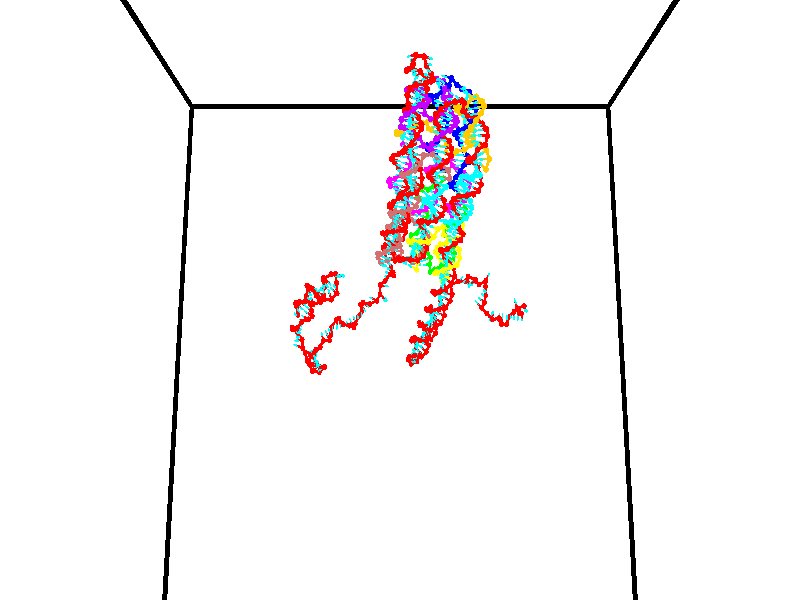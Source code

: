 // switches for output
#declare DRAW_BASES = 1; // possible values are 0, 1; only relevant for DNA ribbons
#declare DRAW_BASES_TYPE = 3; // possible values are 1, 2, 3; only relevant for DNA ribbons
#declare DRAW_FOG = 0; // set to 1 to enable fog

#include "colors.inc"

#include "transforms.inc"
background { rgb <1, 1, 1>}

#default {
   normal{
       ripples 0.25
       frequency 0.20
       turbulence 0.2
       lambda 5
   }
	finish {
		phong 0.1
		phong_size 40.
	}
}

// original window dimensions: 1024x640


// camera settings

camera {
	sky <0, 0.179814, -0.983701>
	up <0, 0.179814, -0.983701>
	right 1.6 * <1, 0, 0>
	location <35, 94.9851, 44.8844>
	look_at <35, 29.7336, 32.9568>
	direction <0, -65.2515, -11.9276>
	angle 67.0682
}


# declare cpy_camera_pos = <35, 94.9851, 44.8844>;
# if (DRAW_FOG = 1)
fog {
	fog_type 2
	up vnormalize(cpy_camera_pos)
	color rgbt<1,1,1,0.3>
	distance 1e-5
	fog_alt 3e-3
	fog_offset 56
}
# end


// LIGHTS

# declare lum = 6;
global_settings {
	ambient_light rgb lum * <0.05, 0.05, 0.05>
	max_trace_level 15
}# declare cpy_direct_light_amount = 0.25;
light_source
{	1000 * <-1, -1.16352, -0.803886>,
	rgb lum * cpy_direct_light_amount
	parallel
}

light_source
{	1000 * <1, 1.16352, 0.803886>,
	rgb lum * cpy_direct_light_amount
	parallel
}

// strand 0

// nucleotide -1

// particle -1
sphere {
	<24.597433, 34.255302, 35.062279> 0.250000
	pigment { color rgbt <1,0,0,0> }
	no_shadow
}
cylinder {
	<24.523615, 34.647053, 35.095200>,  <24.479324, 34.882103, 35.114952>, 0.100000
	pigment { color rgbt <1,0,0,0> }
	no_shadow
}
cylinder {
	<24.523615, 34.647053, 35.095200>,  <24.597433, 34.255302, 35.062279>, 0.100000
	pigment { color rgbt <1,0,0,0> }
	no_shadow
}

// particle -1
sphere {
	<24.523615, 34.647053, 35.095200> 0.100000
	pigment { color rgbt <1,0,0,0> }
	no_shadow
}
sphere {
	0, 1
	scale<0.080000,0.200000,0.300000>
	matrix <0.745741, 0.194083, -0.637341,
		-0.640167, -0.056240, -0.766174,
		-0.184545, 0.979372, 0.082305,
		24.468252, 34.940865, 35.119892>
	pigment { color rgbt <0,1,1,0> }
	no_shadow
}
cylinder {
	<24.505117, 34.531250, 34.404213>,  <24.597433, 34.255302, 35.062279>, 0.130000
	pigment { color rgbt <1,0,0,0> }
	no_shadow
}

// nucleotide -1

// particle -1
sphere {
	<24.505117, 34.531250, 34.404213> 0.250000
	pigment { color rgbt <1,0,0,0> }
	no_shadow
}
cylinder {
	<24.645424, 34.822941, 34.639225>,  <24.729609, 34.997955, 34.780231>, 0.100000
	pigment { color rgbt <1,0,0,0> }
	no_shadow
}
cylinder {
	<24.645424, 34.822941, 34.639225>,  <24.505117, 34.531250, 34.404213>, 0.100000
	pigment { color rgbt <1,0,0,0> }
	no_shadow
}

// particle -1
sphere {
	<24.645424, 34.822941, 34.639225> 0.100000
	pigment { color rgbt <1,0,0,0> }
	no_shadow
}
sphere {
	0, 1
	scale<0.080000,0.200000,0.300000>
	matrix <0.710070, 0.201934, -0.674554,
		-0.610544, 0.653801, -0.446969,
		0.350766, 0.729224, 0.587534,
		24.750654, 35.041710, 34.815487>
	pigment { color rgbt <0,1,1,0> }
	no_shadow
}
cylinder {
	<24.534702, 35.384598, 34.251427>,  <24.505117, 34.531250, 34.404213>, 0.130000
	pigment { color rgbt <1,0,0,0> }
	no_shadow
}

// nucleotide -1

// particle -1
sphere {
	<24.534702, 35.384598, 34.251427> 0.250000
	pigment { color rgbt <1,0,0,0> }
	no_shadow
}
cylinder {
	<24.843611, 35.250698, 34.467403>,  <25.028955, 35.170357, 34.596989>, 0.100000
	pigment { color rgbt <1,0,0,0> }
	no_shadow
}
cylinder {
	<24.843611, 35.250698, 34.467403>,  <24.534702, 35.384598, 34.251427>, 0.100000
	pigment { color rgbt <1,0,0,0> }
	no_shadow
}

// particle -1
sphere {
	<24.843611, 35.250698, 34.467403> 0.100000
	pigment { color rgbt <1,0,0,0> }
	no_shadow
}
sphere {
	0, 1
	scale<0.080000,0.200000,0.300000>
	matrix <0.631912, 0.317210, -0.707152,
		0.065444, 0.887310, 0.456505,
		0.772272, -0.334750, 0.539943,
		25.075293, 35.150272, 34.629387>
	pigment { color rgbt <0,1,1,0> }
	no_shadow
}
cylinder {
	<25.034142, 35.975227, 34.246254>,  <24.534702, 35.384598, 34.251427>, 0.130000
	pigment { color rgbt <1,0,0,0> }
	no_shadow
}

// nucleotide -1

// particle -1
sphere {
	<25.034142, 35.975227, 34.246254> 0.250000
	pigment { color rgbt <1,0,0,0> }
	no_shadow
}
cylinder {
	<25.251823, 35.651028, 34.332912>,  <25.382433, 35.456509, 34.384907>, 0.100000
	pigment { color rgbt <1,0,0,0> }
	no_shadow
}
cylinder {
	<25.251823, 35.651028, 34.332912>,  <25.034142, 35.975227, 34.246254>, 0.100000
	pigment { color rgbt <1,0,0,0> }
	no_shadow
}

// particle -1
sphere {
	<25.251823, 35.651028, 34.332912> 0.100000
	pigment { color rgbt <1,0,0,0> }
	no_shadow
}
sphere {
	0, 1
	scale<0.080000,0.200000,0.300000>
	matrix <0.615539, 0.210281, -0.759535,
		0.570046, 0.546694, 0.613329,
		0.544205, -0.810498, 0.216641,
		25.415085, 35.407879, 34.397903>
	pigment { color rgbt <0,1,1,0> }
	no_shadow
}
cylinder {
	<25.627523, 36.208233, 34.219887>,  <25.034142, 35.975227, 34.246254>, 0.130000
	pigment { color rgbt <1,0,0,0> }
	no_shadow
}

// nucleotide -1

// particle -1
sphere {
	<25.627523, 36.208233, 34.219887> 0.250000
	pigment { color rgbt <1,0,0,0> }
	no_shadow
}
cylinder {
	<25.672550, 35.813099, 34.176960>,  <25.699566, 35.576019, 34.151203>, 0.100000
	pigment { color rgbt <1,0,0,0> }
	no_shadow
}
cylinder {
	<25.672550, 35.813099, 34.176960>,  <25.627523, 36.208233, 34.219887>, 0.100000
	pigment { color rgbt <1,0,0,0> }
	no_shadow
}

// particle -1
sphere {
	<25.672550, 35.813099, 34.176960> 0.100000
	pigment { color rgbt <1,0,0,0> }
	no_shadow
}
sphere {
	0, 1
	scale<0.080000,0.200000,0.300000>
	matrix <0.741003, 0.155408, -0.653272,
		0.662000, -0.005984, 0.749480,
		0.112566, -0.987832, -0.107314,
		25.706320, 35.516750, 34.144764>
	pigment { color rgbt <0,1,1,0> }
	no_shadow
}
cylinder {
	<26.380348, 35.950806, 34.430977>,  <25.627523, 36.208233, 34.219887>, 0.130000
	pigment { color rgbt <1,0,0,0> }
	no_shadow
}

// nucleotide -1

// particle -1
sphere {
	<26.380348, 35.950806, 34.430977> 0.250000
	pigment { color rgbt <1,0,0,0> }
	no_shadow
}
cylinder {
	<26.248257, 35.700069, 34.148693>,  <26.169003, 35.549629, 33.979324>, 0.100000
	pigment { color rgbt <1,0,0,0> }
	no_shadow
}
cylinder {
	<26.248257, 35.700069, 34.148693>,  <26.380348, 35.950806, 34.430977>, 0.100000
	pigment { color rgbt <1,0,0,0> }
	no_shadow
}

// particle -1
sphere {
	<26.248257, 35.700069, 34.148693> 0.100000
	pigment { color rgbt <1,0,0,0> }
	no_shadow
}
sphere {
	0, 1
	scale<0.080000,0.200000,0.300000>
	matrix <0.764068, 0.261461, -0.589778,
		0.554210, -0.733969, 0.392606,
		-0.330228, -0.626839, -0.705707,
		26.149189, 35.512016, 33.936981>
	pigment { color rgbt <0,1,1,0> }
	no_shadow
}
cylinder {
	<27.015409, 35.484741, 34.194038>,  <26.380348, 35.950806, 34.430977>, 0.130000
	pigment { color rgbt <1,0,0,0> }
	no_shadow
}

// nucleotide -1

// particle -1
sphere {
	<27.015409, 35.484741, 34.194038> 0.250000
	pigment { color rgbt <1,0,0,0> }
	no_shadow
}
cylinder {
	<26.734800, 35.538052, 33.914009>,  <26.566435, 35.570038, 33.745991>, 0.100000
	pigment { color rgbt <1,0,0,0> }
	no_shadow
}
cylinder {
	<26.734800, 35.538052, 33.914009>,  <27.015409, 35.484741, 34.194038>, 0.100000
	pigment { color rgbt <1,0,0,0> }
	no_shadow
}

// particle -1
sphere {
	<26.734800, 35.538052, 33.914009> 0.100000
	pigment { color rgbt <1,0,0,0> }
	no_shadow
}
sphere {
	0, 1
	scale<0.080000,0.200000,0.300000>
	matrix <0.692732, 0.358147, -0.625982,
		0.167298, -0.924104, -0.343576,
		-0.701523, 0.133280, -0.700073,
		26.524343, 35.578037, 33.703987>
	pigment { color rgbt <0,1,1,0> }
	no_shadow
}
cylinder {
	<27.321493, 35.199242, 33.584801>,  <27.015409, 35.484741, 34.194038>, 0.130000
	pigment { color rgbt <1,0,0,0> }
	no_shadow
}

// nucleotide -1

// particle -1
sphere {
	<27.321493, 35.199242, 33.584801> 0.250000
	pigment { color rgbt <1,0,0,0> }
	no_shadow
}
cylinder {
	<27.065010, 35.495850, 33.505806>,  <26.911119, 35.673813, 33.458408>, 0.100000
	pigment { color rgbt <1,0,0,0> }
	no_shadow
}
cylinder {
	<27.065010, 35.495850, 33.505806>,  <27.321493, 35.199242, 33.584801>, 0.100000
	pigment { color rgbt <1,0,0,0> }
	no_shadow
}

// particle -1
sphere {
	<27.065010, 35.495850, 33.505806> 0.100000
	pigment { color rgbt <1,0,0,0> }
	no_shadow
}
sphere {
	0, 1
	scale<0.080000,0.200000,0.300000>
	matrix <0.693676, 0.450060, -0.562370,
		-0.328126, -0.497590, -0.802956,
		-0.641208, 0.741519, -0.197490,
		26.872648, 35.718304, 33.446560>
	pigment { color rgbt <0,1,1,0> }
	no_shadow
}
cylinder {
	<27.370140, 35.273273, 32.866840>,  <27.321493, 35.199242, 33.584801>, 0.130000
	pigment { color rgbt <1,0,0,0> }
	no_shadow
}

// nucleotide -1

// particle -1
sphere {
	<27.370140, 35.273273, 32.866840> 0.250000
	pigment { color rgbt <1,0,0,0> }
	no_shadow
}
cylinder {
	<27.250217, 35.617950, 33.030594>,  <27.178263, 35.824757, 33.128845>, 0.100000
	pigment { color rgbt <1,0,0,0> }
	no_shadow
}
cylinder {
	<27.250217, 35.617950, 33.030594>,  <27.370140, 35.273273, 32.866840>, 0.100000
	pigment { color rgbt <1,0,0,0> }
	no_shadow
}

// particle -1
sphere {
	<27.250217, 35.617950, 33.030594> 0.100000
	pigment { color rgbt <1,0,0,0> }
	no_shadow
}
sphere {
	0, 1
	scale<0.080000,0.200000,0.300000>
	matrix <0.838374, 0.442755, -0.317959,
		-0.455241, 0.247892, -0.855164,
		-0.299808, 0.861695, 0.409387,
		27.160275, 35.876457, 33.153408>
	pigment { color rgbt <0,1,1,0> }
	no_shadow
}
cylinder {
	<27.341702, 35.878902, 32.376156>,  <27.370140, 35.273273, 32.866840>, 0.130000
	pigment { color rgbt <1,0,0,0> }
	no_shadow
}

// nucleotide -1

// particle -1
sphere {
	<27.341702, 35.878902, 32.376156> 0.250000
	pigment { color rgbt <1,0,0,0> }
	no_shadow
}
cylinder {
	<27.372881, 36.055988, 32.733463>,  <27.391588, 36.162239, 32.947845>, 0.100000
	pigment { color rgbt <1,0,0,0> }
	no_shadow
}
cylinder {
	<27.372881, 36.055988, 32.733463>,  <27.341702, 35.878902, 32.376156>, 0.100000
	pigment { color rgbt <1,0,0,0> }
	no_shadow
}

// particle -1
sphere {
	<27.372881, 36.055988, 32.733463> 0.100000
	pigment { color rgbt <1,0,0,0> }
	no_shadow
}
sphere {
	0, 1
	scale<0.080000,0.200000,0.300000>
	matrix <0.781956, 0.528661, -0.330246,
		-0.618441, 0.724237, -0.304979,
		0.077947, 0.442718, 0.893267,
		27.396265, 36.188805, 33.001442>
	pigment { color rgbt <0,1,1,0> }
	no_shadow
}
cylinder {
	<27.396141, 36.557419, 32.346916>,  <27.341702, 35.878902, 32.376156>, 0.130000
	pigment { color rgbt <1,0,0,0> }
	no_shadow
}

// nucleotide -1

// particle -1
sphere {
	<27.396141, 36.557419, 32.346916> 0.250000
	pigment { color rgbt <1,0,0,0> }
	no_shadow
}
cylinder {
	<27.597466, 36.507137, 32.688881>,  <27.718260, 36.476971, 32.894058>, 0.100000
	pigment { color rgbt <1,0,0,0> }
	no_shadow
}
cylinder {
	<27.597466, 36.507137, 32.688881>,  <27.396141, 36.557419, 32.346916>, 0.100000
	pigment { color rgbt <1,0,0,0> }
	no_shadow
}

// particle -1
sphere {
	<27.597466, 36.507137, 32.688881> 0.100000
	pigment { color rgbt <1,0,0,0> }
	no_shadow
}
sphere {
	0, 1
	scale<0.080000,0.200000,0.300000>
	matrix <0.765329, 0.524184, -0.373500,
		-0.401182, 0.842277, 0.360031,
		0.503313, -0.125701, 0.854912,
		27.748459, 36.469425, 32.945354>
	pigment { color rgbt <0,1,1,0> }
	no_shadow
}
cylinder {
	<27.632828, 37.245232, 32.548622>,  <27.396141, 36.557419, 32.346916>, 0.130000
	pigment { color rgbt <1,0,0,0> }
	no_shadow
}

// nucleotide -1

// particle -1
sphere {
	<27.632828, 37.245232, 32.548622> 0.250000
	pigment { color rgbt <1,0,0,0> }
	no_shadow
}
cylinder {
	<27.860971, 36.956348, 32.705139>,  <27.997858, 36.783020, 32.799049>, 0.100000
	pigment { color rgbt <1,0,0,0> }
	no_shadow
}
cylinder {
	<27.860971, 36.956348, 32.705139>,  <27.632828, 37.245232, 32.548622>, 0.100000
	pigment { color rgbt <1,0,0,0> }
	no_shadow
}

// particle -1
sphere {
	<27.860971, 36.956348, 32.705139> 0.100000
	pigment { color rgbt <1,0,0,0> }
	no_shadow
}
sphere {
	0, 1
	scale<0.080000,0.200000,0.300000>
	matrix <0.812920, 0.428061, -0.394874,
		0.117684, 0.543308, 0.831244,
		0.570361, -0.722205, 0.391290,
		28.032080, 36.739685, 32.822525>
	pigment { color rgbt <0,1,1,0> }
	no_shadow
}
cylinder {
	<28.243946, 36.960308, 32.128899>,  <27.632828, 37.245232, 32.548622>, 0.130000
	pigment { color rgbt <1,0,0,0> }
	no_shadow
}

// nucleotide -1

// particle -1
sphere {
	<28.243946, 36.960308, 32.128899> 0.250000
	pigment { color rgbt <1,0,0,0> }
	no_shadow
}
cylinder {
	<28.630623, 36.990402, 32.226753>,  <28.862629, 37.008457, 32.285465>, 0.100000
	pigment { color rgbt <1,0,0,0> }
	no_shadow
}
cylinder {
	<28.630623, 36.990402, 32.226753>,  <28.243946, 36.960308, 32.128899>, 0.100000
	pigment { color rgbt <1,0,0,0> }
	no_shadow
}

// particle -1
sphere {
	<28.630623, 36.990402, 32.226753> 0.100000
	pigment { color rgbt <1,0,0,0> }
	no_shadow
}
sphere {
	0, 1
	scale<0.080000,0.200000,0.300000>
	matrix <0.092438, 0.788666, -0.607834,
		-0.238664, 0.610202, 0.755443,
		0.966693, 0.075236, 0.244632,
		28.920631, 37.012974, 32.300144>
	pigment { color rgbt <0,1,1,0> }
	no_shadow
}
cylinder {
	<28.592651, 36.354603, 31.987797>,  <28.243946, 36.960308, 32.128899>, 0.130000
	pigment { color rgbt <1,0,0,0> }
	no_shadow
}

// nucleotide -1

// particle -1
sphere {
	<28.592651, 36.354603, 31.987797> 0.250000
	pigment { color rgbt <1,0,0,0> }
	no_shadow
}
cylinder {
	<28.969376, 36.232449, 32.043987>,  <29.195410, 36.159157, 32.077702>, 0.100000
	pigment { color rgbt <1,0,0,0> }
	no_shadow
}
cylinder {
	<28.969376, 36.232449, 32.043987>,  <28.592651, 36.354603, 31.987797>, 0.100000
	pigment { color rgbt <1,0,0,0> }
	no_shadow
}

// particle -1
sphere {
	<28.969376, 36.232449, 32.043987> 0.100000
	pigment { color rgbt <1,0,0,0> }
	no_shadow
}
sphere {
	0, 1
	scale<0.080000,0.200000,0.300000>
	matrix <-0.003070, 0.410065, 0.912051,
		-0.336135, -0.859409, 0.385266,
		0.941809, -0.305389, 0.140476,
		29.251919, 36.140831, 32.086128>
	pigment { color rgbt <0,1,1,0> }
	no_shadow
}
cylinder {
	<28.690210, 36.253544, 32.737820>,  <28.592651, 36.354603, 31.987797>, 0.130000
	pigment { color rgbt <1,0,0,0> }
	no_shadow
}

// nucleotide -1

// particle -1
sphere {
	<28.690210, 36.253544, 32.737820> 0.250000
	pigment { color rgbt <1,0,0,0> }
	no_shadow
}
cylinder {
	<28.629692, 36.583862, 32.955135>,  <28.593382, 36.782055, 33.085526>, 0.100000
	pigment { color rgbt <1,0,0,0> }
	no_shadow
}
cylinder {
	<28.629692, 36.583862, 32.955135>,  <28.690210, 36.253544, 32.737820>, 0.100000
	pigment { color rgbt <1,0,0,0> }
	no_shadow
}

// particle -1
sphere {
	<28.629692, 36.583862, 32.955135> 0.100000
	pigment { color rgbt <1,0,0,0> }
	no_shadow
}
sphere {
	0, 1
	scale<0.080000,0.200000,0.300000>
	matrix <-0.640980, -0.500362, 0.582050,
		0.752499, -0.260175, 0.605024,
		-0.151296, 0.825801, 0.543289,
		28.584303, 36.831604, 33.118122>
	pigment { color rgbt <0,1,1,0> }
	no_shadow
}
cylinder {
	<28.744934, 36.151501, 33.562588>,  <28.690210, 36.253544, 32.737820>, 0.130000
	pigment { color rgbt <1,0,0,0> }
	no_shadow
}

// nucleotide -1

// particle -1
sphere {
	<28.744934, 36.151501, 33.562588> 0.250000
	pigment { color rgbt <1,0,0,0> }
	no_shadow
}
cylinder {
	<28.506947, 36.443447, 33.427940>,  <28.364155, 36.618614, 33.347153>, 0.100000
	pigment { color rgbt <1,0,0,0> }
	no_shadow
}
cylinder {
	<28.506947, 36.443447, 33.427940>,  <28.744934, 36.151501, 33.562588>, 0.100000
	pigment { color rgbt <1,0,0,0> }
	no_shadow
}

// particle -1
sphere {
	<28.506947, 36.443447, 33.427940> 0.100000
	pigment { color rgbt <1,0,0,0> }
	no_shadow
}
sphere {
	0, 1
	scale<0.080000,0.200000,0.300000>
	matrix <-0.728263, -0.312332, 0.609985,
		0.340069, 0.608069, 0.717360,
		-0.594968, 0.729863, -0.336619,
		28.328457, 36.662407, 33.326954>
	pigment { color rgbt <0,1,1,0> }
	no_shadow
}
cylinder {
	<28.224966, 36.365261, 34.134968>,  <28.744934, 36.151501, 33.562588>, 0.130000
	pigment { color rgbt <1,0,0,0> }
	no_shadow
}

// nucleotide -1

// particle -1
sphere {
	<28.224966, 36.365261, 34.134968> 0.250000
	pigment { color rgbt <1,0,0,0> }
	no_shadow
}
cylinder {
	<28.082848, 36.402565, 33.762932>,  <27.997576, 36.424946, 33.539711>, 0.100000
	pigment { color rgbt <1,0,0,0> }
	no_shadow
}
cylinder {
	<28.082848, 36.402565, 33.762932>,  <28.224966, 36.365261, 34.134968>, 0.100000
	pigment { color rgbt <1,0,0,0> }
	no_shadow
}

// particle -1
sphere {
	<28.082848, 36.402565, 33.762932> 0.100000
	pigment { color rgbt <1,0,0,0> }
	no_shadow
}
sphere {
	0, 1
	scale<0.080000,0.200000,0.300000>
	matrix <-0.897698, -0.311420, 0.311699,
		-0.260581, 0.945686, 0.194363,
		-0.355298, 0.093257, -0.930090,
		27.976259, 36.430542, 33.483906>
	pigment { color rgbt <0,1,1,0> }
	no_shadow
}
cylinder {
	<27.530920, 36.748337, 34.185459>,  <28.224966, 36.365261, 34.134968>, 0.130000
	pigment { color rgbt <1,0,0,0> }
	no_shadow
}

// nucleotide -1

// particle -1
sphere {
	<27.530920, 36.748337, 34.185459> 0.250000
	pigment { color rgbt <1,0,0,0> }
	no_shadow
}
cylinder {
	<27.496246, 36.570770, 33.828712>,  <27.475443, 36.464230, 33.614666>, 0.100000
	pigment { color rgbt <1,0,0,0> }
	no_shadow
}
cylinder {
	<27.496246, 36.570770, 33.828712>,  <27.530920, 36.748337, 34.185459>, 0.100000
	pigment { color rgbt <1,0,0,0> }
	no_shadow
}

// particle -1
sphere {
	<27.496246, 36.570770, 33.828712> 0.100000
	pigment { color rgbt <1,0,0,0> }
	no_shadow
}
sphere {
	0, 1
	scale<0.080000,0.200000,0.300000>
	matrix <-0.956176, -0.214241, 0.199569,
		-0.279666, 0.870081, -0.405889,
		-0.086683, -0.443914, -0.891866,
		27.470242, 36.437595, 33.561153>
	pigment { color rgbt <0,1,1,0> }
	no_shadow
}
cylinder {
	<26.813284, 36.938366, 33.899422>,  <27.530920, 36.748337, 34.185459>, 0.130000
	pigment { color rgbt <1,0,0,0> }
	no_shadow
}

// nucleotide -1

// particle -1
sphere {
	<26.813284, 36.938366, 33.899422> 0.250000
	pigment { color rgbt <1,0,0,0> }
	no_shadow
}
cylinder {
	<26.914715, 36.627857, 33.668560>,  <26.975573, 36.441551, 33.530045>, 0.100000
	pigment { color rgbt <1,0,0,0> }
	no_shadow
}
cylinder {
	<26.914715, 36.627857, 33.668560>,  <26.813284, 36.938366, 33.899422>, 0.100000
	pigment { color rgbt <1,0,0,0> }
	no_shadow
}

// particle -1
sphere {
	<26.914715, 36.627857, 33.668560> 0.100000
	pigment { color rgbt <1,0,0,0> }
	no_shadow
}
sphere {
	0, 1
	scale<0.080000,0.200000,0.300000>
	matrix <-0.946473, -0.322301, 0.017656,
		-0.199723, 0.541780, -0.816447,
		0.253576, -0.776271, -0.577151,
		26.990788, 36.394978, 33.495415>
	pigment { color rgbt <0,1,1,0> }
	no_shadow
}
cylinder {
	<26.320267, 36.849831, 33.301285>,  <26.813284, 36.938366, 33.899422>, 0.130000
	pigment { color rgbt <1,0,0,0> }
	no_shadow
}

// nucleotide -1

// particle -1
sphere {
	<26.320267, 36.849831, 33.301285> 0.250000
	pigment { color rgbt <1,0,0,0> }
	no_shadow
}
cylinder {
	<26.476875, 36.487148, 33.364025>,  <26.570841, 36.269539, 33.401669>, 0.100000
	pigment { color rgbt <1,0,0,0> }
	no_shadow
}
cylinder {
	<26.476875, 36.487148, 33.364025>,  <26.320267, 36.849831, 33.301285>, 0.100000
	pigment { color rgbt <1,0,0,0> }
	no_shadow
}

// particle -1
sphere {
	<26.476875, 36.487148, 33.364025> 0.100000
	pigment { color rgbt <1,0,0,0> }
	no_shadow
}
sphere {
	0, 1
	scale<0.080000,0.200000,0.300000>
	matrix <-0.910632, -0.406271, -0.075453,
		0.132139, -0.113296, -0.984735,
		0.391521, -0.906702, 0.156855,
		26.594332, 36.215137, 33.411083>
	pigment { color rgbt <0,1,1,0> }
	no_shadow
}
cylinder {
	<25.951918, 36.136631, 33.031380>,  <26.320267, 36.849831, 33.301285>, 0.130000
	pigment { color rgbt <1,0,0,0> }
	no_shadow
}

// nucleotide -1

// particle -1
sphere {
	<25.951918, 36.136631, 33.031380> 0.250000
	pigment { color rgbt <1,0,0,0> }
	no_shadow
}
cylinder {
	<26.232689, 35.852230, 33.048199>,  <26.401152, 35.681587, 33.058292>, 0.100000
	pigment { color rgbt <1,0,0,0> }
	no_shadow
}
cylinder {
	<26.232689, 35.852230, 33.048199>,  <25.951918, 36.136631, 33.031380>, 0.100000
	pigment { color rgbt <1,0,0,0> }
	no_shadow
}

// particle -1
sphere {
	<26.232689, 35.852230, 33.048199> 0.100000
	pigment { color rgbt <1,0,0,0> }
	no_shadow
}
sphere {
	0, 1
	scale<0.080000,0.200000,0.300000>
	matrix <-0.447935, -0.394772, 0.802190,
		-0.553762, -0.581915, -0.595586,
		0.701928, -0.711006, 0.042050,
		26.443268, 35.638927, 33.060814>
	pigment { color rgbt <0,1,1,0> }
	no_shadow
}
cylinder {
	<25.653275, 35.524536, 32.789089>,  <25.951918, 36.136631, 33.031380>, 0.130000
	pigment { color rgbt <1,0,0,0> }
	no_shadow
}

// nucleotide -1

// particle -1
sphere {
	<25.653275, 35.524536, 32.789089> 0.250000
	pigment { color rgbt <1,0,0,0> }
	no_shadow
}
cylinder {
	<25.952806, 35.502949, 33.053314>,  <26.132526, 35.489998, 33.211849>, 0.100000
	pigment { color rgbt <1,0,0,0> }
	no_shadow
}
cylinder {
	<25.952806, 35.502949, 33.053314>,  <25.653275, 35.524536, 32.789089>, 0.100000
	pigment { color rgbt <1,0,0,0> }
	no_shadow
}

// particle -1
sphere {
	<25.952806, 35.502949, 33.053314> 0.100000
	pigment { color rgbt <1,0,0,0> }
	no_shadow
}
sphere {
	0, 1
	scale<0.080000,0.200000,0.300000>
	matrix <-0.616679, -0.421888, 0.664618,
		0.242814, -0.905040, -0.349204,
		0.748831, -0.053969, 0.660560,
		26.177456, 35.486759, 33.251484>
	pigment { color rgbt <0,1,1,0> }
	no_shadow
}
cylinder {
	<25.682110, 34.835384, 32.961815>,  <25.653275, 35.524536, 32.789089>, 0.130000
	pigment { color rgbt <1,0,0,0> }
	no_shadow
}

// nucleotide -1

// particle -1
sphere {
	<25.682110, 34.835384, 32.961815> 0.250000
	pigment { color rgbt <1,0,0,0> }
	no_shadow
}
cylinder {
	<25.829809, 35.066917, 33.252636>,  <25.918428, 35.205837, 33.427128>, 0.100000
	pigment { color rgbt <1,0,0,0> }
	no_shadow
}
cylinder {
	<25.829809, 35.066917, 33.252636>,  <25.682110, 34.835384, 32.961815>, 0.100000
	pigment { color rgbt <1,0,0,0> }
	no_shadow
}

// particle -1
sphere {
	<25.829809, 35.066917, 33.252636> 0.100000
	pigment { color rgbt <1,0,0,0> }
	no_shadow
}
sphere {
	0, 1
	scale<0.080000,0.200000,0.300000>
	matrix <-0.522111, -0.517992, 0.677557,
		0.768802, -0.629788, 0.110950,
		0.369246, 0.578836, 0.727053,
		25.940582, 35.240570, 33.470753>
	pigment { color rgbt <0,1,1,0> }
	no_shadow
}
cylinder {
	<25.413050, 34.349979, 33.462570>,  <25.682110, 34.835384, 32.961815>, 0.130000
	pigment { color rgbt <1,0,0,0> }
	no_shadow
}

// nucleotide -1

// particle -1
sphere {
	<25.413050, 34.349979, 33.462570> 0.250000
	pigment { color rgbt <1,0,0,0> }
	no_shadow
}
cylinder {
	<25.606224, 34.651707, 33.640457>,  <25.722130, 34.832745, 33.747189>, 0.100000
	pigment { color rgbt <1,0,0,0> }
	no_shadow
}
cylinder {
	<25.606224, 34.651707, 33.640457>,  <25.413050, 34.349979, 33.462570>, 0.100000
	pigment { color rgbt <1,0,0,0> }
	no_shadow
}

// particle -1
sphere {
	<25.606224, 34.651707, 33.640457> 0.100000
	pigment { color rgbt <1,0,0,0> }
	no_shadow
}
sphere {
	0, 1
	scale<0.080000,0.200000,0.300000>
	matrix <-0.440715, -0.229476, 0.867819,
		0.756665, -0.615097, 0.221617,
		0.482938, 0.754318, 0.444719,
		25.751106, 34.878002, 33.773872>
	pigment { color rgbt <0,1,1,0> }
	no_shadow
}
cylinder {
	<25.825056, 34.141121, 34.157940>,  <25.413050, 34.349979, 33.462570>, 0.130000
	pigment { color rgbt <1,0,0,0> }
	no_shadow
}

// nucleotide -1

// particle -1
sphere {
	<25.825056, 34.141121, 34.157940> 0.250000
	pigment { color rgbt <1,0,0,0> }
	no_shadow
}
cylinder {
	<25.759901, 34.535759, 34.154060>,  <25.720808, 34.772541, 34.151733>, 0.100000
	pigment { color rgbt <1,0,0,0> }
	no_shadow
}
cylinder {
	<25.759901, 34.535759, 34.154060>,  <25.825056, 34.141121, 34.157940>, 0.100000
	pigment { color rgbt <1,0,0,0> }
	no_shadow
}

// particle -1
sphere {
	<25.759901, 34.535759, 34.154060> 0.100000
	pigment { color rgbt <1,0,0,0> }
	no_shadow
}
sphere {
	0, 1
	scale<0.080000,0.200000,0.300000>
	matrix <-0.274744, -0.035911, 0.960847,
		0.947620, 0.159176, 0.276911,
		-0.162888, 0.986597, -0.009702,
		25.711035, 34.831738, 34.151150>
	pigment { color rgbt <0,1,1,0> }
	no_shadow
}
cylinder {
	<26.012384, 34.329826, 34.760048>,  <25.825056, 34.141121, 34.157940>, 0.130000
	pigment { color rgbt <1,0,0,0> }
	no_shadow
}

// nucleotide -1

// particle -1
sphere {
	<26.012384, 34.329826, 34.760048> 0.250000
	pigment { color rgbt <1,0,0,0> }
	no_shadow
}
cylinder {
	<25.829521, 34.665222, 34.641430>,  <25.719803, 34.866459, 34.570259>, 0.100000
	pigment { color rgbt <1,0,0,0> }
	no_shadow
}
cylinder {
	<25.829521, 34.665222, 34.641430>,  <26.012384, 34.329826, 34.760048>, 0.100000
	pigment { color rgbt <1,0,0,0> }
	no_shadow
}

// particle -1
sphere {
	<25.829521, 34.665222, 34.641430> 0.100000
	pigment { color rgbt <1,0,0,0> }
	no_shadow
}
sphere {
	0, 1
	scale<0.080000,0.200000,0.300000>
	matrix <-0.462738, 0.060501, 0.884428,
		0.759526, 0.541547, 0.360343,
		-0.457158, 0.838491, -0.296546,
		25.692373, 34.916771, 34.552467>
	pigment { color rgbt <0,1,1,0> }
	no_shadow
}
cylinder {
	<26.143646, 34.857750, 35.285755>,  <26.012384, 34.329826, 34.760048>, 0.130000
	pigment { color rgbt <1,0,0,0> }
	no_shadow
}

// nucleotide -1

// particle -1
sphere {
	<26.143646, 34.857750, 35.285755> 0.250000
	pigment { color rgbt <1,0,0,0> }
	no_shadow
}
cylinder {
	<25.804192, 34.940159, 35.090870>,  <25.600519, 34.989605, 34.973938>, 0.100000
	pigment { color rgbt <1,0,0,0> }
	no_shadow
}
cylinder {
	<25.804192, 34.940159, 35.090870>,  <26.143646, 34.857750, 35.285755>, 0.100000
	pigment { color rgbt <1,0,0,0> }
	no_shadow
}

// particle -1
sphere {
	<25.804192, 34.940159, 35.090870> 0.100000
	pigment { color rgbt <1,0,0,0> }
	no_shadow
}
sphere {
	0, 1
	scale<0.080000,0.200000,0.300000>
	matrix <-0.502872, -0.028421, 0.863894,
		0.164130, 0.978135, 0.127720,
		-0.848635, 0.206018, -0.487212,
		25.549601, 35.001965, 34.944706>
	pigment { color rgbt <0,1,1,0> }
	no_shadow
}
cylinder {
	<25.819019, 35.328796, 35.626831>,  <26.143646, 34.857750, 35.285755>, 0.130000
	pigment { color rgbt <1,0,0,0> }
	no_shadow
}

// nucleotide -1

// particle -1
sphere {
	<25.819019, 35.328796, 35.626831> 0.250000
	pigment { color rgbt <1,0,0,0> }
	no_shadow
}
cylinder {
	<25.504812, 35.151154, 35.454445>,  <25.316288, 35.044567, 35.351013>, 0.100000
	pigment { color rgbt <1,0,0,0> }
	no_shadow
}
cylinder {
	<25.504812, 35.151154, 35.454445>,  <25.819019, 35.328796, 35.626831>, 0.100000
	pigment { color rgbt <1,0,0,0> }
	no_shadow
}

// particle -1
sphere {
	<25.504812, 35.151154, 35.454445> 0.100000
	pigment { color rgbt <1,0,0,0> }
	no_shadow
}
sphere {
	0, 1
	scale<0.080000,0.200000,0.300000>
	matrix <-0.401916, -0.163426, 0.900975,
		-0.470559, 0.880944, -0.050120,
		-0.785517, -0.444106, -0.430967,
		25.269157, 35.017921, 35.325153>
	pigment { color rgbt <0,1,1,0> }
	no_shadow
}
cylinder {
	<25.272207, 35.779308, 35.888309>,  <25.819019, 35.328796, 35.626831>, 0.130000
	pigment { color rgbt <1,0,0,0> }
	no_shadow
}

// nucleotide -1

// particle -1
sphere {
	<25.272207, 35.779308, 35.888309> 0.250000
	pigment { color rgbt <1,0,0,0> }
	no_shadow
}
cylinder {
	<25.169773, 35.409672, 35.774841>,  <25.108313, 35.187889, 35.706760>, 0.100000
	pigment { color rgbt <1,0,0,0> }
	no_shadow
}
cylinder {
	<25.169773, 35.409672, 35.774841>,  <25.272207, 35.779308, 35.888309>, 0.100000
	pigment { color rgbt <1,0,0,0> }
	no_shadow
}

// particle -1
sphere {
	<25.169773, 35.409672, 35.774841> 0.100000
	pigment { color rgbt <1,0,0,0> }
	no_shadow
}
sphere {
	0, 1
	scale<0.080000,0.200000,0.300000>
	matrix <-0.393816, -0.168266, 0.903657,
		-0.882796, 0.343130, -0.320831,
		-0.256087, -0.924093, -0.283675,
		25.092947, 35.132442, 35.689739>
	pigment { color rgbt <0,1,1,0> }
	no_shadow
}
cylinder {
	<24.755777, 35.478073, 36.358349>,  <25.272207, 35.779308, 35.888309>, 0.130000
	pigment { color rgbt <1,0,0,0> }
	no_shadow
}

// nucleotide -1

// particle -1
sphere {
	<24.755777, 35.478073, 36.358349> 0.250000
	pigment { color rgbt <1,0,0,0> }
	no_shadow
}
cylinder {
	<24.881298, 35.138512, 36.188225>,  <24.956610, 34.934772, 36.086151>, 0.100000
	pigment { color rgbt <1,0,0,0> }
	no_shadow
}
cylinder {
	<24.881298, 35.138512, 36.188225>,  <24.755777, 35.478073, 36.358349>, 0.100000
	pigment { color rgbt <1,0,0,0> }
	no_shadow
}

// particle -1
sphere {
	<24.881298, 35.138512, 36.188225> 0.100000
	pigment { color rgbt <1,0,0,0> }
	no_shadow
}
sphere {
	0, 1
	scale<0.080000,0.200000,0.300000>
	matrix <-0.495855, -0.528515, 0.689057,
		-0.809727, -0.005335, -0.586782,
		0.313799, -0.848907, -0.425307,
		24.975437, 34.883839, 36.060635>
	pigment { color rgbt <0,1,1,0> }
	no_shadow
}
cylinder {
	<24.176367, 35.001781, 36.261738>,  <24.755777, 35.478073, 36.358349>, 0.130000
	pigment { color rgbt <1,0,0,0> }
	no_shadow
}

// nucleotide -1

// particle -1
sphere {
	<24.176367, 35.001781, 36.261738> 0.250000
	pigment { color rgbt <1,0,0,0> }
	no_shadow
}
cylinder {
	<24.545906, 34.860935, 36.321754>,  <24.767630, 34.776428, 36.357765>, 0.100000
	pigment { color rgbt <1,0,0,0> }
	no_shadow
}
cylinder {
	<24.545906, 34.860935, 36.321754>,  <24.176367, 35.001781, 36.261738>, 0.100000
	pigment { color rgbt <1,0,0,0> }
	no_shadow
}

// particle -1
sphere {
	<24.545906, 34.860935, 36.321754> 0.100000
	pigment { color rgbt <1,0,0,0> }
	no_shadow
}
sphere {
	0, 1
	scale<0.080000,0.200000,0.300000>
	matrix <-0.317795, -0.487179, 0.813426,
		-0.213323, -0.799168, -0.561982,
		0.923851, -0.352118, 0.150045,
		24.823061, 34.755299, 36.366768>
	pigment { color rgbt <0,1,1,0> }
	no_shadow
}
cylinder {
	<24.091154, 34.218285, 36.297028>,  <24.176367, 35.001781, 36.261738>, 0.130000
	pigment { color rgbt <1,0,0,0> }
	no_shadow
}

// nucleotide -1

// particle -1
sphere {
	<24.091154, 34.218285, 36.297028> 0.250000
	pigment { color rgbt <1,0,0,0> }
	no_shadow
}
cylinder {
	<24.442844, 34.319645, 36.458397>,  <24.653858, 34.380463, 36.555218>, 0.100000
	pigment { color rgbt <1,0,0,0> }
	no_shadow
}
cylinder {
	<24.442844, 34.319645, 36.458397>,  <24.091154, 34.218285, 36.297028>, 0.100000
	pigment { color rgbt <1,0,0,0> }
	no_shadow
}

// particle -1
sphere {
	<24.442844, 34.319645, 36.458397> 0.100000
	pigment { color rgbt <1,0,0,0> }
	no_shadow
}
sphere {
	0, 1
	scale<0.080000,0.200000,0.300000>
	matrix <-0.130094, -0.686907, 0.715006,
		0.458299, -0.681134, -0.570980,
		0.879225, 0.253405, 0.403420,
		24.706612, 34.395668, 36.579422>
	pigment { color rgbt <0,1,1,0> }
	no_shadow
}
cylinder {
	<24.487148, 33.686943, 36.491642>,  <24.091154, 34.218285, 36.297028>, 0.130000
	pigment { color rgbt <1,0,0,0> }
	no_shadow
}

// nucleotide -1

// particle -1
sphere {
	<24.487148, 33.686943, 36.491642> 0.250000
	pigment { color rgbt <1,0,0,0> }
	no_shadow
}
cylinder {
	<24.584511, 33.984394, 36.740726>,  <24.642929, 34.162865, 36.890179>, 0.100000
	pigment { color rgbt <1,0,0,0> }
	no_shadow
}
cylinder {
	<24.584511, 33.984394, 36.740726>,  <24.487148, 33.686943, 36.491642>, 0.100000
	pigment { color rgbt <1,0,0,0> }
	no_shadow
}

// particle -1
sphere {
	<24.584511, 33.984394, 36.740726> 0.100000
	pigment { color rgbt <1,0,0,0> }
	no_shadow
}
sphere {
	0, 1
	scale<0.080000,0.200000,0.300000>
	matrix <-0.211577, -0.585851, 0.782313,
		0.946566, -0.322173, 0.014733,
		0.243408, 0.743629, 0.622711,
		24.657534, 34.207481, 36.927540>
	pigment { color rgbt <0,1,1,0> }
	no_shadow
}
cylinder {
	<24.955748, 33.492290, 37.081722>,  <24.487148, 33.686943, 36.491642>, 0.130000
	pigment { color rgbt <1,0,0,0> }
	no_shadow
}

// nucleotide -1

// particle -1
sphere {
	<24.955748, 33.492290, 37.081722> 0.250000
	pigment { color rgbt <1,0,0,0> }
	no_shadow
}
cylinder {
	<24.707825, 33.788879, 37.184525>,  <24.559071, 33.966835, 37.246204>, 0.100000
	pigment { color rgbt <1,0,0,0> }
	no_shadow
}
cylinder {
	<24.707825, 33.788879, 37.184525>,  <24.955748, 33.492290, 37.081722>, 0.100000
	pigment { color rgbt <1,0,0,0> }
	no_shadow
}

// particle -1
sphere {
	<24.707825, 33.788879, 37.184525> 0.100000
	pigment { color rgbt <1,0,0,0> }
	no_shadow
}
sphere {
	0, 1
	scale<0.080000,0.200000,0.300000>
	matrix <-0.333970, -0.545590, 0.768632,
		0.710142, 0.390573, 0.585792,
		-0.619809, 0.741475, 0.257007,
		24.521881, 34.011322, 37.261627>
	pigment { color rgbt <0,1,1,0> }
	no_shadow
}
cylinder {
	<25.060438, 33.659203, 37.816917>,  <24.955748, 33.492290, 37.081722>, 0.130000
	pigment { color rgbt <1,0,0,0> }
	no_shadow
}

// nucleotide -1

// particle -1
sphere {
	<25.060438, 33.659203, 37.816917> 0.250000
	pigment { color rgbt <1,0,0,0> }
	no_shadow
}
cylinder {
	<24.699945, 33.791821, 37.705307>,  <24.483650, 33.871391, 37.638340>, 0.100000
	pigment { color rgbt <1,0,0,0> }
	no_shadow
}
cylinder {
	<24.699945, 33.791821, 37.705307>,  <25.060438, 33.659203, 37.816917>, 0.100000
	pigment { color rgbt <1,0,0,0> }
	no_shadow
}

// particle -1
sphere {
	<24.699945, 33.791821, 37.705307> 0.100000
	pigment { color rgbt <1,0,0,0> }
	no_shadow
}
sphere {
	0, 1
	scale<0.080000,0.200000,0.300000>
	matrix <-0.413284, -0.464031, 0.783499,
		0.130292, 0.821432, 0.555223,
		-0.901232, 0.331549, -0.279026,
		24.429575, 33.891285, 37.621601>
	pigment { color rgbt <0,1,1,0> }
	no_shadow
}
cylinder {
	<25.223257, 32.895401, 38.170742>,  <25.060438, 33.659203, 37.816917>, 0.130000
	pigment { color rgbt <1,0,0,0> }
	no_shadow
}

// nucleotide -1

// particle -1
sphere {
	<25.223257, 32.895401, 38.170742> 0.250000
	pigment { color rgbt <1,0,0,0> }
	no_shadow
}
cylinder {
	<25.568829, 32.707413, 38.098351>,  <25.776173, 32.594620, 38.054916>, 0.100000
	pigment { color rgbt <1,0,0,0> }
	no_shadow
}
cylinder {
	<25.568829, 32.707413, 38.098351>,  <25.223257, 32.895401, 38.170742>, 0.100000
	pigment { color rgbt <1,0,0,0> }
	no_shadow
}

// particle -1
sphere {
	<25.568829, 32.707413, 38.098351> 0.100000
	pigment { color rgbt <1,0,0,0> }
	no_shadow
}
sphere {
	0, 1
	scale<0.080000,0.200000,0.300000>
	matrix <0.383245, 0.380386, 0.841682,
		-0.326722, -0.796515, 0.508740,
		0.863930, -0.469969, -0.180980,
		25.828009, 32.566422, 38.044056>
	pigment { color rgbt <0,1,1,0> }
	no_shadow
}
cylinder {
	<25.398514, 32.531754, 38.800766>,  <25.223257, 32.895401, 38.170742>, 0.130000
	pigment { color rgbt <1,0,0,0> }
	no_shadow
}

// nucleotide -1

// particle -1
sphere {
	<25.398514, 32.531754, 38.800766> 0.250000
	pigment { color rgbt <1,0,0,0> }
	no_shadow
}
cylinder {
	<25.711851, 32.647861, 38.580906>,  <25.899853, 32.717525, 38.448990>, 0.100000
	pigment { color rgbt <1,0,0,0> }
	no_shadow
}
cylinder {
	<25.711851, 32.647861, 38.580906>,  <25.398514, 32.531754, 38.800766>, 0.100000
	pigment { color rgbt <1,0,0,0> }
	no_shadow
}

// particle -1
sphere {
	<25.711851, 32.647861, 38.580906> 0.100000
	pigment { color rgbt <1,0,0,0> }
	no_shadow
}
sphere {
	0, 1
	scale<0.080000,0.200000,0.300000>
	matrix <0.445851, 0.353760, 0.822235,
		0.433118, -0.889154, 0.147697,
		0.783342, 0.290275, -0.549650,
		25.946854, 32.734943, 38.416012>
	pigment { color rgbt <0,1,1,0> }
	no_shadow
}
cylinder {
	<26.061646, 32.307087, 39.116512>,  <25.398514, 32.531754, 38.800766>, 0.130000
	pigment { color rgbt <1,0,0,0> }
	no_shadow
}

// nucleotide -1

// particle -1
sphere {
	<26.061646, 32.307087, 39.116512> 0.250000
	pigment { color rgbt <1,0,0,0> }
	no_shadow
}
cylinder {
	<26.127863, 32.640137, 38.905106>,  <26.167593, 32.839966, 38.778263>, 0.100000
	pigment { color rgbt <1,0,0,0> }
	no_shadow
}
cylinder {
	<26.127863, 32.640137, 38.905106>,  <26.061646, 32.307087, 39.116512>, 0.100000
	pigment { color rgbt <1,0,0,0> }
	no_shadow
}

// particle -1
sphere {
	<26.127863, 32.640137, 38.905106> 0.100000
	pigment { color rgbt <1,0,0,0> }
	no_shadow
}
sphere {
	0, 1
	scale<0.080000,0.200000,0.300000>
	matrix <0.499646, 0.391233, 0.772846,
		0.850264, -0.392010, -0.351253,
		0.165542, 0.832625, -0.528518,
		26.177525, 32.889923, 38.746552>
	pigment { color rgbt <0,1,1,0> }
	no_shadow
}
cylinder {
	<26.688868, 32.468388, 39.299709>,  <26.061646, 32.307087, 39.116512>, 0.130000
	pigment { color rgbt <1,0,0,0> }
	no_shadow
}

// nucleotide -1

// particle -1
sphere {
	<26.688868, 32.468388, 39.299709> 0.250000
	pigment { color rgbt <1,0,0,0> }
	no_shadow
}
cylinder {
	<26.567648, 32.804028, 39.119011>,  <26.494917, 33.005413, 39.010593>, 0.100000
	pigment { color rgbt <1,0,0,0> }
	no_shadow
}
cylinder {
	<26.567648, 32.804028, 39.119011>,  <26.688868, 32.468388, 39.299709>, 0.100000
	pigment { color rgbt <1,0,0,0> }
	no_shadow
}

// particle -1
sphere {
	<26.567648, 32.804028, 39.119011> 0.100000
	pigment { color rgbt <1,0,0,0> }
	no_shadow
}
sphere {
	0, 1
	scale<0.080000,0.200000,0.300000>
	matrix <0.442933, 0.543743, 0.712849,
		0.843784, 0.015936, -0.536447,
		-0.303049, 0.839100, -0.451743,
		26.476732, 33.055759, 38.983486>
	pigment { color rgbt <0,1,1,0> }
	no_shadow
}
cylinder {
	<27.238607, 32.926582, 39.370087>,  <26.688868, 32.468388, 39.299709>, 0.130000
	pigment { color rgbt <1,0,0,0> }
	no_shadow
}

// nucleotide -1

// particle -1
sphere {
	<27.238607, 32.926582, 39.370087> 0.250000
	pigment { color rgbt <1,0,0,0> }
	no_shadow
}
cylinder {
	<26.904669, 33.144855, 39.341091>,  <26.704306, 33.275822, 39.323692>, 0.100000
	pigment { color rgbt <1,0,0,0> }
	no_shadow
}
cylinder {
	<26.904669, 33.144855, 39.341091>,  <27.238607, 32.926582, 39.370087>, 0.100000
	pigment { color rgbt <1,0,0,0> }
	no_shadow
}

// particle -1
sphere {
	<26.904669, 33.144855, 39.341091> 0.100000
	pigment { color rgbt <1,0,0,0> }
	no_shadow
}
sphere {
	0, 1
	scale<0.080000,0.200000,0.300000>
	matrix <0.209774, 0.437120, 0.874598,
		0.508943, 0.714950, -0.479399,
		-0.834848, 0.545686, -0.072491,
		26.654215, 33.308559, 39.319344>
	pigment { color rgbt <0,1,1,0> }
	no_shadow
}
cylinder {
	<26.741409, 33.132099, 39.831238>,  <27.238607, 32.926582, 39.370087>, 0.130000
	pigment { color rgbt <1,0,0,0> }
	no_shadow
}

// nucleotide -1

// particle -1
sphere {
	<26.741409, 33.132099, 39.831238> 0.250000
	pigment { color rgbt <1,0,0,0> }
	no_shadow
}
cylinder {
	<26.819586, 33.518951, 39.766178>,  <26.866491, 33.751064, 39.727142>, 0.100000
	pigment { color rgbt <1,0,0,0> }
	no_shadow
}
cylinder {
	<26.819586, 33.518951, 39.766178>,  <26.741409, 33.132099, 39.831238>, 0.100000
	pigment { color rgbt <1,0,0,0> }
	no_shadow
}

// particle -1
sphere {
	<26.819586, 33.518951, 39.766178> 0.100000
	pigment { color rgbt <1,0,0,0> }
	no_shadow
}
sphere {
	0, 1
	scale<0.080000,0.200000,0.300000>
	matrix <-0.463069, -0.055188, -0.884603,
		-0.864505, 0.248206, 0.437064,
		0.195443, 0.967134, -0.162647,
		26.878220, 33.809093, 39.717384>
	pigment { color rgbt <0,1,1,0> }
	no_shadow
}
cylinder {
	<26.128607, 33.631954, 39.782562>,  <26.741409, 33.132099, 39.831238>, 0.130000
	pigment { color rgbt <1,0,0,0> }
	no_shadow
}

// nucleotide -1

// particle -1
sphere {
	<26.128607, 33.631954, 39.782562> 0.250000
	pigment { color rgbt <1,0,0,0> }
	no_shadow
}
cylinder {
	<26.432281, 33.761288, 39.556610>,  <26.614487, 33.838886, 39.421040>, 0.100000
	pigment { color rgbt <1,0,0,0> }
	no_shadow
}
cylinder {
	<26.432281, 33.761288, 39.556610>,  <26.128607, 33.631954, 39.782562>, 0.100000
	pigment { color rgbt <1,0,0,0> }
	no_shadow
}

// particle -1
sphere {
	<26.432281, 33.761288, 39.556610> 0.100000
	pigment { color rgbt <1,0,0,0> }
	no_shadow
}
sphere {
	0, 1
	scale<0.080000,0.200000,0.300000>
	matrix <-0.564440, -0.105106, -0.818755,
		-0.324100, 0.940431, 0.102705,
		0.759188, 0.323330, -0.564882,
		26.660038, 33.858288, 39.387146>
	pigment { color rgbt <0,1,1,0> }
	no_shadow
}
cylinder {
	<25.840977, 34.097260, 39.214901>,  <26.128607, 33.631954, 39.782562>, 0.130000
	pigment { color rgbt <1,0,0,0> }
	no_shadow
}

// nucleotide -1

// particle -1
sphere {
	<25.840977, 34.097260, 39.214901> 0.250000
	pigment { color rgbt <1,0,0,0> }
	no_shadow
}
cylinder {
	<26.186199, 33.907280, 39.146133>,  <26.393333, 33.793293, 39.104874>, 0.100000
	pigment { color rgbt <1,0,0,0> }
	no_shadow
}
cylinder {
	<26.186199, 33.907280, 39.146133>,  <25.840977, 34.097260, 39.214901>, 0.100000
	pigment { color rgbt <1,0,0,0> }
	no_shadow
}

// particle -1
sphere {
	<26.186199, 33.907280, 39.146133> 0.100000
	pigment { color rgbt <1,0,0,0> }
	no_shadow
}
sphere {
	0, 1
	scale<0.080000,0.200000,0.300000>
	matrix <-0.402614, -0.441335, -0.801951,
		0.305012, 0.761346, -0.572119,
		0.863058, -0.474948, -0.171916,
		26.445116, 33.764797, 39.094559>
	pigment { color rgbt <0,1,1,0> }
	no_shadow
}
cylinder {
	<25.984314, 34.194977, 38.521141>,  <25.840977, 34.097260, 39.214901>, 0.130000
	pigment { color rgbt <1,0,0,0> }
	no_shadow
}

// nucleotide -1

// particle -1
sphere {
	<25.984314, 34.194977, 38.521141> 0.250000
	pigment { color rgbt <1,0,0,0> }
	no_shadow
}
cylinder {
	<26.139740, 33.851688, 38.655289>,  <26.232996, 33.645714, 38.735775>, 0.100000
	pigment { color rgbt <1,0,0,0> }
	no_shadow
}
cylinder {
	<26.139740, 33.851688, 38.655289>,  <25.984314, 34.194977, 38.521141>, 0.100000
	pigment { color rgbt <1,0,0,0> }
	no_shadow
}

// particle -1
sphere {
	<26.139740, 33.851688, 38.655289> 0.100000
	pigment { color rgbt <1,0,0,0> }
	no_shadow
}
sphere {
	0, 1
	scale<0.080000,0.200000,0.300000>
	matrix <-0.280606, -0.456894, -0.844102,
		0.877654, 0.233884, -0.418356,
		0.388566, -0.858223, 0.335366,
		26.256310, 33.594223, 38.755898>
	pigment { color rgbt <0,1,1,0> }
	no_shadow
}
cylinder {
	<26.446413, 33.911163, 38.012794>,  <25.984314, 34.194977, 38.521141>, 0.130000
	pigment { color rgbt <1,0,0,0> }
	no_shadow
}

// nucleotide -1

// particle -1
sphere {
	<26.446413, 33.911163, 38.012794> 0.250000
	pigment { color rgbt <1,0,0,0> }
	no_shadow
}
cylinder {
	<26.363436, 33.597965, 38.247364>,  <26.313648, 33.410046, 38.388103>, 0.100000
	pigment { color rgbt <1,0,0,0> }
	no_shadow
}
cylinder {
	<26.363436, 33.597965, 38.247364>,  <26.446413, 33.911163, 38.012794>, 0.100000
	pigment { color rgbt <1,0,0,0> }
	no_shadow
}

// particle -1
sphere {
	<26.363436, 33.597965, 38.247364> 0.100000
	pigment { color rgbt <1,0,0,0> }
	no_shadow
}
sphere {
	0, 1
	scale<0.080000,0.200000,0.300000>
	matrix <-0.207991, -0.550451, -0.808544,
		0.955880, -0.289698, -0.048667,
		-0.207445, -0.782993, 0.586420,
		26.301203, 33.363068, 38.423290>
	pigment { color rgbt <0,1,1,0> }
	no_shadow
}
cylinder {
	<26.817705, 33.365646, 37.705521>,  <26.446413, 33.911163, 38.012794>, 0.130000
	pigment { color rgbt <1,0,0,0> }
	no_shadow
}

// nucleotide -1

// particle -1
sphere {
	<26.817705, 33.365646, 37.705521> 0.250000
	pigment { color rgbt <1,0,0,0> }
	no_shadow
}
cylinder {
	<26.552158, 33.177238, 37.937874>,  <26.392830, 33.064194, 38.077286>, 0.100000
	pigment { color rgbt <1,0,0,0> }
	no_shadow
}
cylinder {
	<26.552158, 33.177238, 37.937874>,  <26.817705, 33.365646, 37.705521>, 0.100000
	pigment { color rgbt <1,0,0,0> }
	no_shadow
}

// particle -1
sphere {
	<26.552158, 33.177238, 37.937874> 0.100000
	pigment { color rgbt <1,0,0,0> }
	no_shadow
}
sphere {
	0, 1
	scale<0.080000,0.200000,0.300000>
	matrix <-0.098291, -0.715045, -0.692134,
		0.741365, -0.516579, 0.428397,
		-0.663865, -0.471016, 0.580884,
		26.352999, 33.035934, 38.112141>
	pigment { color rgbt <0,1,1,0> }
	no_shadow
}
cylinder {
	<27.067995, 33.023804, 37.140915>,  <26.817705, 33.365646, 37.705521>, 0.130000
	pigment { color rgbt <1,0,0,0> }
	no_shadow
}

// nucleotide -1

// particle -1
sphere {
	<27.067995, 33.023804, 37.140915> 0.250000
	pigment { color rgbt <1,0,0,0> }
	no_shadow
}
cylinder {
	<26.970987, 32.813583, 36.814732>,  <26.912783, 32.687450, 36.619022>, 0.100000
	pigment { color rgbt <1,0,0,0> }
	no_shadow
}
cylinder {
	<26.970987, 32.813583, 36.814732>,  <27.067995, 33.023804, 37.140915>, 0.100000
	pigment { color rgbt <1,0,0,0> }
	no_shadow
}

// particle -1
sphere {
	<26.970987, 32.813583, 36.814732> 0.100000
	pigment { color rgbt <1,0,0,0> }
	no_shadow
}
sphere {
	0, 1
	scale<0.080000,0.200000,0.300000>
	matrix <0.894786, 0.203639, -0.397352,
		0.374889, -0.826030, 0.420871,
		-0.242518, -0.525553, -0.815462,
		26.898232, 32.655918, 36.570091>
	pigment { color rgbt <0,1,1,0> }
	no_shadow
}
cylinder {
	<27.646381, 32.475216, 37.026348>,  <27.067995, 33.023804, 37.140915>, 0.130000
	pigment { color rgbt <1,0,0,0> }
	no_shadow
}

// nucleotide -1

// particle -1
sphere {
	<27.646381, 32.475216, 37.026348> 0.250000
	pigment { color rgbt <1,0,0,0> }
	no_shadow
}
cylinder {
	<27.478460, 32.588734, 36.681507>,  <27.377708, 32.656845, 36.474602>, 0.100000
	pigment { color rgbt <1,0,0,0> }
	no_shadow
}
cylinder {
	<27.478460, 32.588734, 36.681507>,  <27.646381, 32.475216, 37.026348>, 0.100000
	pigment { color rgbt <1,0,0,0> }
	no_shadow
}

// particle -1
sphere {
	<27.478460, 32.588734, 36.681507> 0.100000
	pigment { color rgbt <1,0,0,0> }
	no_shadow
}
sphere {
	0, 1
	scale<0.080000,0.200000,0.300000>
	matrix <0.906791, 0.090659, -0.411718,
		-0.038685, -0.954591, -0.295399,
		-0.419803, 0.283792, -0.862106,
		27.352520, 32.673870, 36.422874>
	pigment { color rgbt <0,1,1,0> }
	no_shadow
}
cylinder {
	<27.757074, 32.089138, 36.477757>,  <27.646381, 32.475216, 37.026348>, 0.130000
	pigment { color rgbt <1,0,0,0> }
	no_shadow
}

// nucleotide -1

// particle -1
sphere {
	<27.757074, 32.089138, 36.477757> 0.250000
	pigment { color rgbt <1,0,0,0> }
	no_shadow
}
cylinder {
	<27.699125, 32.453732, 36.323765>,  <27.664356, 32.672485, 36.231369>, 0.100000
	pigment { color rgbt <1,0,0,0> }
	no_shadow
}
cylinder {
	<27.699125, 32.453732, 36.323765>,  <27.757074, 32.089138, 36.477757>, 0.100000
	pigment { color rgbt <1,0,0,0> }
	no_shadow
}

// particle -1
sphere {
	<27.699125, 32.453732, 36.323765> 0.100000
	pigment { color rgbt <1,0,0,0> }
	no_shadow
}
sphere {
	0, 1
	scale<0.080000,0.200000,0.300000>
	matrix <0.814939, -0.110744, -0.568867,
		-0.561147, -0.396152, -0.726758,
		-0.144874, 0.911482, -0.384984,
		27.655663, 32.727177, 36.208271>
	pigment { color rgbt <0,1,1,0> }
	no_shadow
}
cylinder {
	<27.802305, 31.963507, 35.771626>,  <27.757074, 32.089138, 36.477757>, 0.130000
	pigment { color rgbt <1,0,0,0> }
	no_shadow
}

// nucleotide -1

// particle -1
sphere {
	<27.802305, 31.963507, 35.771626> 0.250000
	pigment { color rgbt <1,0,0,0> }
	no_shadow
}
cylinder {
	<27.893631, 32.328327, 35.907883>,  <27.948427, 32.547218, 35.989635>, 0.100000
	pigment { color rgbt <1,0,0,0> }
	no_shadow
}
cylinder {
	<27.893631, 32.328327, 35.907883>,  <27.802305, 31.963507, 35.771626>, 0.100000
	pigment { color rgbt <1,0,0,0> }
	no_shadow
}

// particle -1
sphere {
	<27.893631, 32.328327, 35.907883> 0.100000
	pigment { color rgbt <1,0,0,0> }
	no_shadow
}
sphere {
	0, 1
	scale<0.080000,0.200000,0.300000>
	matrix <0.972963, -0.226279, -0.046274,
		0.034876, 0.341996, -0.939054,
		0.228314, 0.912051, 0.340641,
		27.962126, 32.601944, 36.010075>
	pigment { color rgbt <0,1,1,0> }
	no_shadow
}
cylinder {
	<28.312927, 32.233761, 35.158588>,  <27.802305, 31.963507, 35.771626>, 0.130000
	pigment { color rgbt <1,0,0,0> }
	no_shadow
}

// nucleotide -1

// particle -1
sphere {
	<28.312927, 32.233761, 35.158588> 0.250000
	pigment { color rgbt <1,0,0,0> }
	no_shadow
}
cylinder {
	<28.361729, 32.343277, 35.540195>,  <28.391010, 32.408985, 35.769161>, 0.100000
	pigment { color rgbt <1,0,0,0> }
	no_shadow
}
cylinder {
	<28.361729, 32.343277, 35.540195>,  <28.312927, 32.233761, 35.158588>, 0.100000
	pigment { color rgbt <1,0,0,0> }
	no_shadow
}

// particle -1
sphere {
	<28.361729, 32.343277, 35.540195> 0.100000
	pigment { color rgbt <1,0,0,0> }
	no_shadow
}
sphere {
	0, 1
	scale<0.080000,0.200000,0.300000>
	matrix <0.945328, -0.324949, -0.027639,
		0.302440, 0.905234, -0.298465,
		0.122005, 0.273788, 0.954020,
		28.398331, 32.425415, 35.826401>
	pigment { color rgbt <0,1,1,0> }
	no_shadow
}
cylinder {
	<28.634068, 32.865616, 35.163338>,  <28.312927, 32.233761, 35.158588>, 0.130000
	pigment { color rgbt <1,0,0,0> }
	no_shadow
}

// nucleotide -1

// particle -1
sphere {
	<28.634068, 32.865616, 35.163338> 0.250000
	pigment { color rgbt <1,0,0,0> }
	no_shadow
}
cylinder {
	<28.697056, 32.601982, 35.457497>,  <28.734848, 32.443802, 35.633991>, 0.100000
	pigment { color rgbt <1,0,0,0> }
	no_shadow
}
cylinder {
	<28.697056, 32.601982, 35.457497>,  <28.634068, 32.865616, 35.163338>, 0.100000
	pigment { color rgbt <1,0,0,0> }
	no_shadow
}

// particle -1
sphere {
	<28.697056, 32.601982, 35.457497> 0.100000
	pigment { color rgbt <1,0,0,0> }
	no_shadow
}
sphere {
	0, 1
	scale<0.080000,0.200000,0.300000>
	matrix <0.982815, 0.031958, -0.181806,
		0.096324, 0.751386, 0.652795,
		0.157468, -0.659089, 0.735395,
		28.744297, 32.404255, 35.678116>
	pigment { color rgbt <0,1,1,0> }
	no_shadow
}
cylinder {
	<29.097630, 33.184425, 35.718956>,  <28.634068, 32.865616, 35.163338>, 0.130000
	pigment { color rgbt <1,0,0,0> }
	no_shadow
}

// nucleotide -1

// particle -1
sphere {
	<29.097630, 33.184425, 35.718956> 0.250000
	pigment { color rgbt <1,0,0,0> }
	no_shadow
}
cylinder {
	<29.115910, 32.787472, 35.673187>,  <29.126877, 32.549301, 35.645725>, 0.100000
	pigment { color rgbt <1,0,0,0> }
	no_shadow
}
cylinder {
	<29.115910, 32.787472, 35.673187>,  <29.097630, 33.184425, 35.718956>, 0.100000
	pigment { color rgbt <1,0,0,0> }
	no_shadow
}

// particle -1
sphere {
	<29.115910, 32.787472, 35.673187> 0.100000
	pigment { color rgbt <1,0,0,0> }
	no_shadow
}
sphere {
	0, 1
	scale<0.080000,0.200000,0.300000>
	matrix <0.946609, 0.079610, -0.312401,
		0.319130, -0.094036, 0.943034,
		0.045699, -0.992381, -0.114421,
		29.129620, 32.489758, 35.638863>
	pigment { color rgbt <0,1,1,0> }
	no_shadow
}
cylinder {
	<29.764870, 33.047489, 35.827301>,  <29.097630, 33.184425, 35.718956>, 0.130000
	pigment { color rgbt <1,0,0,0> }
	no_shadow
}

// nucleotide -1

// particle -1
sphere {
	<29.764870, 33.047489, 35.827301> 0.250000
	pigment { color rgbt <1,0,0,0> }
	no_shadow
}
cylinder {
	<29.604408, 32.728664, 35.646736>,  <29.508131, 32.537369, 35.538399>, 0.100000
	pigment { color rgbt <1,0,0,0> }
	no_shadow
}
cylinder {
	<29.604408, 32.728664, 35.646736>,  <29.764870, 33.047489, 35.827301>, 0.100000
	pigment { color rgbt <1,0,0,0> }
	no_shadow
}

// particle -1
sphere {
	<29.604408, 32.728664, 35.646736> 0.100000
	pigment { color rgbt <1,0,0,0> }
	no_shadow
}
sphere {
	0, 1
	scale<0.080000,0.200000,0.300000>
	matrix <0.867049, -0.171443, -0.467797,
		0.295472, -0.579051, 0.759866,
		-0.401152, -0.797062, -0.451409,
		29.484062, 32.489548, 35.511314>
	pigment { color rgbt <0,1,1,0> }
	no_shadow
}
cylinder {
	<30.182974, 32.372143, 35.885323>,  <29.764870, 33.047489, 35.827301>, 0.130000
	pigment { color rgbt <1,0,0,0> }
	no_shadow
}

// nucleotide -1

// particle -1
sphere {
	<30.182974, 32.372143, 35.885323> 0.250000
	pigment { color rgbt <1,0,0,0> }
	no_shadow
}
cylinder {
	<29.973875, 32.355881, 35.544716>,  <29.848415, 32.346123, 35.340351>, 0.100000
	pigment { color rgbt <1,0,0,0> }
	no_shadow
}
cylinder {
	<29.973875, 32.355881, 35.544716>,  <30.182974, 32.372143, 35.885323>, 0.100000
	pigment { color rgbt <1,0,0,0> }
	no_shadow
}

// particle -1
sphere {
	<29.973875, 32.355881, 35.544716> 0.100000
	pigment { color rgbt <1,0,0,0> }
	no_shadow
}
sphere {
	0, 1
	scale<0.080000,0.200000,0.300000>
	matrix <0.846005, -0.147703, -0.512308,
		-0.104942, -0.988196, 0.111610,
		-0.522745, -0.040660, -0.851519,
		29.817051, 32.343681, 35.289261>
	pigment { color rgbt <0,1,1,0> }
	no_shadow
}
cylinder {
	<30.262859, 31.729502, 35.480103>,  <30.182974, 32.372143, 35.885323>, 0.130000
	pigment { color rgbt <1,0,0,0> }
	no_shadow
}

// nucleotide -1

// particle -1
sphere {
	<30.262859, 31.729502, 35.480103> 0.250000
	pigment { color rgbt <1,0,0,0> }
	no_shadow
}
cylinder {
	<30.219576, 32.058949, 35.257412>,  <30.193605, 32.256618, 35.123798>, 0.100000
	pigment { color rgbt <1,0,0,0> }
	no_shadow
}
cylinder {
	<30.219576, 32.058949, 35.257412>,  <30.262859, 31.729502, 35.480103>, 0.100000
	pigment { color rgbt <1,0,0,0> }
	no_shadow
}

// particle -1
sphere {
	<30.219576, 32.058949, 35.257412> 0.100000
	pigment { color rgbt <1,0,0,0> }
	no_shadow
}
sphere {
	0, 1
	scale<0.080000,0.200000,0.300000>
	matrix <0.929246, -0.115202, -0.351042,
		-0.353261, -0.555320, -0.752879,
		-0.108208, 0.823619, -0.556725,
		30.187113, 32.306034, 35.090393>
	pigment { color rgbt <0,1,1,0> }
	no_shadow
}
cylinder {
	<30.600615, 31.737255, 34.768337>,  <30.262859, 31.729502, 35.480103>, 0.130000
	pigment { color rgbt <1,0,0,0> }
	no_shadow
}

// nucleotide -1

// particle -1
sphere {
	<30.600615, 31.737255, 34.768337> 0.250000
	pigment { color rgbt <1,0,0,0> }
	no_shadow
}
cylinder {
	<30.589087, 32.119522, 34.885551>,  <30.582169, 32.348881, 34.955879>, 0.100000
	pigment { color rgbt <1,0,0,0> }
	no_shadow
}
cylinder {
	<30.589087, 32.119522, 34.885551>,  <30.600615, 31.737255, 34.768337>, 0.100000
	pigment { color rgbt <1,0,0,0> }
	no_shadow
}

// particle -1
sphere {
	<30.589087, 32.119522, 34.885551> 0.100000
	pigment { color rgbt <1,0,0,0> }
	no_shadow
}
sphere {
	0, 1
	scale<0.080000,0.200000,0.300000>
	matrix <0.947382, 0.119614, -0.296919,
		-0.318806, 0.269055, -0.908830,
		-0.028821, 0.955668, 0.293032,
		30.580441, 32.406223, 34.973461>
	pigment { color rgbt <0,1,1,0> }
	no_shadow
}
cylinder {
	<30.992672, 31.962378, 34.279957>,  <30.600615, 31.737255, 34.768337>, 0.130000
	pigment { color rgbt <1,0,0,0> }
	no_shadow
}

// nucleotide -1

// particle -1
sphere {
	<30.992672, 31.962378, 34.279957> 0.250000
	pigment { color rgbt <1,0,0,0> }
	no_shadow
}
cylinder {
	<30.977823, 32.269985, 34.535217>,  <30.968914, 32.454548, 34.688374>, 0.100000
	pigment { color rgbt <1,0,0,0> }
	no_shadow
}
cylinder {
	<30.977823, 32.269985, 34.535217>,  <30.992672, 31.962378, 34.279957>, 0.100000
	pigment { color rgbt <1,0,0,0> }
	no_shadow
}

// particle -1
sphere {
	<30.977823, 32.269985, 34.535217> 0.100000
	pigment { color rgbt <1,0,0,0> }
	no_shadow
}
sphere {
	0, 1
	scale<0.080000,0.200000,0.300000>
	matrix <0.950875, 0.223583, -0.214121,
		-0.307342, 0.598852, -0.739538,
		-0.037122, 0.769017, 0.638150,
		30.966686, 32.500690, 34.726662>
	pigment { color rgbt <0,1,1,0> }
	no_shadow
}
cylinder {
	<30.855915, 32.416981, 33.843475>,  <30.992672, 31.962378, 34.279957>, 0.130000
	pigment { color rgbt <1,0,0,0> }
	no_shadow
}

// nucleotide -1

// particle -1
sphere {
	<30.855915, 32.416981, 33.843475> 0.250000
	pigment { color rgbt <1,0,0,0> }
	no_shadow
}
cylinder {
	<31.098661, 32.509335, 34.147686>,  <31.244310, 32.564747, 34.330212>, 0.100000
	pigment { color rgbt <1,0,0,0> }
	no_shadow
}
cylinder {
	<31.098661, 32.509335, 34.147686>,  <30.855915, 32.416981, 33.843475>, 0.100000
	pigment { color rgbt <1,0,0,0> }
	no_shadow
}

// particle -1
sphere {
	<31.098661, 32.509335, 34.147686> 0.100000
	pigment { color rgbt <1,0,0,0> }
	no_shadow
}
sphere {
	0, 1
	scale<0.080000,0.200000,0.300000>
	matrix <0.769036, 0.071096, -0.635240,
		-0.200737, 0.970380, -0.134411,
		0.606868, 0.230883, 0.760529,
		31.280722, 32.578598, 34.375843>
	pigment { color rgbt <0,1,1,0> }
	no_shadow
}
cylinder {
	<31.152504, 33.199783, 33.831219>,  <30.855915, 32.416981, 33.843475>, 0.130000
	pigment { color rgbt <1,0,0,0> }
	no_shadow
}

// nucleotide -1

// particle -1
sphere {
	<31.152504, 33.199783, 33.831219> 0.250000
	pigment { color rgbt <1,0,0,0> }
	no_shadow
}
cylinder {
	<31.395433, 32.908821, 33.958992>,  <31.541191, 32.734245, 34.035656>, 0.100000
	pigment { color rgbt <1,0,0,0> }
	no_shadow
}
cylinder {
	<31.395433, 32.908821, 33.958992>,  <31.152504, 33.199783, 33.831219>, 0.100000
	pigment { color rgbt <1,0,0,0> }
	no_shadow
}

// particle -1
sphere {
	<31.395433, 32.908821, 33.958992> 0.100000
	pigment { color rgbt <1,0,0,0> }
	no_shadow
}
sphere {
	0, 1
	scale<0.080000,0.200000,0.300000>
	matrix <0.558171, 0.104563, -0.823111,
		0.565335, 0.678194, 0.469520,
		0.607323, -0.727406, 0.319436,
		31.577631, 32.690598, 34.054821>
	pigment { color rgbt <0,1,1,0> }
	no_shadow
}
cylinder {
	<31.894007, 33.399593, 33.966324>,  <31.152504, 33.199783, 33.831219>, 0.130000
	pigment { color rgbt <1,0,0,0> }
	no_shadow
}

// nucleotide -1

// particle -1
sphere {
	<31.894007, 33.399593, 33.966324> 0.250000
	pigment { color rgbt <1,0,0,0> }
	no_shadow
}
cylinder {
	<31.836935, 33.032070, 33.819118>,  <31.802692, 32.811558, 33.730793>, 0.100000
	pigment { color rgbt <1,0,0,0> }
	no_shadow
}
cylinder {
	<31.836935, 33.032070, 33.819118>,  <31.894007, 33.399593, 33.966324>, 0.100000
	pigment { color rgbt <1,0,0,0> }
	no_shadow
}

// particle -1
sphere {
	<31.836935, 33.032070, 33.819118> 0.100000
	pigment { color rgbt <1,0,0,0> }
	no_shadow
}
sphere {
	0, 1
	scale<0.080000,0.200000,0.300000>
	matrix <0.416207, 0.281652, -0.864549,
		0.898006, -0.276525, 0.342228,
		-0.142680, -0.918807, -0.368017,
		31.794130, 32.756428, 33.708714>
	pigment { color rgbt <0,1,1,0> }
	no_shadow
}
cylinder {
	<32.596432, 33.031857, 33.631310>,  <31.894007, 33.399593, 33.966324>, 0.130000
	pigment { color rgbt <1,0,0,0> }
	no_shadow
}

// nucleotide -1

// particle -1
sphere {
	<32.596432, 33.031857, 33.631310> 0.250000
	pigment { color rgbt <1,0,0,0> }
	no_shadow
}
cylinder {
	<32.263550, 32.881458, 33.468307>,  <32.063820, 32.791218, 33.370506>, 0.100000
	pigment { color rgbt <1,0,0,0> }
	no_shadow
}
cylinder {
	<32.263550, 32.881458, 33.468307>,  <32.596432, 33.031857, 33.631310>, 0.100000
	pigment { color rgbt <1,0,0,0> }
	no_shadow
}

// particle -1
sphere {
	<32.263550, 32.881458, 33.468307> 0.100000
	pigment { color rgbt <1,0,0,0> }
	no_shadow
}
sphere {
	0, 1
	scale<0.080000,0.200000,0.300000>
	matrix <0.387523, 0.131213, -0.912474,
		0.396558, -0.917283, 0.036511,
		-0.832206, -0.375997, -0.407502,
		32.013889, 32.768658, 33.346058>
	pigment { color rgbt <0,1,1,0> }
	no_shadow
}
cylinder {
	<32.917423, 33.486000, 33.143009>,  <32.596432, 33.031857, 33.631310>, 0.130000
	pigment { color rgbt <1,0,0,0> }
	no_shadow
}

// nucleotide -1

// particle -1
sphere {
	<32.917423, 33.486000, 33.143009> 0.250000
	pigment { color rgbt <1,0,0,0> }
	no_shadow
}
cylinder {
	<33.220303, 33.453087, 33.402203>,  <33.402031, 33.433338, 33.557716>, 0.100000
	pigment { color rgbt <1,0,0,0> }
	no_shadow
}
cylinder {
	<33.220303, 33.453087, 33.402203>,  <32.917423, 33.486000, 33.143009>, 0.100000
	pigment { color rgbt <1,0,0,0> }
	no_shadow
}

// particle -1
sphere {
	<33.220303, 33.453087, 33.402203> 0.100000
	pigment { color rgbt <1,0,0,0> }
	no_shadow
}
sphere {
	0, 1
	scale<0.080000,0.200000,0.300000>
	matrix <-0.225282, -0.964062, 0.140831,
		0.613104, -0.252615, -0.748525,
		0.757200, -0.082285, 0.647980,
		33.447464, 33.428402, 33.596596>
	pigment { color rgbt <0,1,1,0> }
	no_shadow
}
cylinder {
	<32.926785, 33.562122, 32.359768>,  <32.917423, 33.486000, 33.143009>, 0.130000
	pigment { color rgbt <1,0,0,0> }
	no_shadow
}

// nucleotide -1

// particle -1
sphere {
	<32.926785, 33.562122, 32.359768> 0.250000
	pigment { color rgbt <1,0,0,0> }
	no_shadow
}
cylinder {
	<33.284164, 33.382729, 32.369568>,  <33.498592, 33.275093, 32.375446>, 0.100000
	pigment { color rgbt <1,0,0,0> }
	no_shadow
}
cylinder {
	<33.284164, 33.382729, 32.369568>,  <32.926785, 33.562122, 32.359768>, 0.100000
	pigment { color rgbt <1,0,0,0> }
	no_shadow
}

// particle -1
sphere {
	<33.284164, 33.382729, 32.369568> 0.100000
	pigment { color rgbt <1,0,0,0> }
	no_shadow
}
sphere {
	0, 1
	scale<0.080000,0.200000,0.300000>
	matrix <0.061790, 0.068701, -0.995722,
		0.444883, 0.891146, 0.089093,
		0.893454, -0.448485, 0.024500,
		33.552200, 33.248184, 32.376919>
	pigment { color rgbt <0,1,1,0> }
	no_shadow
}
cylinder {
	<33.460224, 33.959377, 32.040779>,  <32.926785, 33.562122, 32.359768>, 0.130000
	pigment { color rgbt <1,0,0,0> }
	no_shadow
}

// nucleotide -1

// particle -1
sphere {
	<33.460224, 33.959377, 32.040779> 0.250000
	pigment { color rgbt <1,0,0,0> }
	no_shadow
}
cylinder {
	<33.513939, 33.566715, 31.986635>,  <33.546169, 33.331120, 31.954147>, 0.100000
	pigment { color rgbt <1,0,0,0> }
	no_shadow
}
cylinder {
	<33.513939, 33.566715, 31.986635>,  <33.460224, 33.959377, 32.040779>, 0.100000
	pigment { color rgbt <1,0,0,0> }
	no_shadow
}

// particle -1
sphere {
	<33.513939, 33.566715, 31.986635> 0.100000
	pigment { color rgbt <1,0,0,0> }
	no_shadow
}
sphere {
	0, 1
	scale<0.080000,0.200000,0.300000>
	matrix <-0.000149, 0.136580, -0.990629,
		0.990942, 0.133051, 0.018195,
		0.134289, -0.981653, -0.135362,
		33.554226, 33.272221, 31.946026>
	pigment { color rgbt <0,1,1,0> }
	no_shadow
}
cylinder {
	<33.957932, 33.734047, 31.444677>,  <33.460224, 33.959377, 32.040779>, 0.130000
	pigment { color rgbt <1,0,0,0> }
	no_shadow
}

// nucleotide -1

// particle -1
sphere {
	<33.957932, 33.734047, 31.444677> 0.250000
	pigment { color rgbt <1,0,0,0> }
	no_shadow
}
cylinder {
	<33.736160, 33.402969, 31.479397>,  <33.603100, 33.204323, 31.500229>, 0.100000
	pigment { color rgbt <1,0,0,0> }
	no_shadow
}
cylinder {
	<33.736160, 33.402969, 31.479397>,  <33.957932, 33.734047, 31.444677>, 0.100000
	pigment { color rgbt <1,0,0,0> }
	no_shadow
}

// particle -1
sphere {
	<33.736160, 33.402969, 31.479397> 0.100000
	pigment { color rgbt <1,0,0,0> }
	no_shadow
}
sphere {
	0, 1
	scale<0.080000,0.200000,0.300000>
	matrix <0.344314, -0.323079, -0.881515,
		0.757668, -0.458848, 0.464110,
		-0.554425, -0.827695, 0.086799,
		33.569832, 33.154659, 31.505436>
	pigment { color rgbt <0,1,1,0> }
	no_shadow
}
cylinder {
	<34.354439, 32.978245, 31.379755>,  <33.957932, 33.734047, 31.444677>, 0.130000
	pigment { color rgbt <1,0,0,0> }
	no_shadow
}

// nucleotide -1

// particle -1
sphere {
	<34.354439, 32.978245, 31.379755> 0.250000
	pigment { color rgbt <1,0,0,0> }
	no_shadow
}
cylinder {
	<33.980934, 33.016678, 31.241856>,  <33.756832, 33.039738, 31.159115>, 0.100000
	pigment { color rgbt <1,0,0,0> }
	no_shadow
}
cylinder {
	<33.980934, 33.016678, 31.241856>,  <34.354439, 32.978245, 31.379755>, 0.100000
	pigment { color rgbt <1,0,0,0> }
	no_shadow
}

// particle -1
sphere {
	<33.980934, 33.016678, 31.241856> 0.100000
	pigment { color rgbt <1,0,0,0> }
	no_shadow
}
sphere {
	0, 1
	scale<0.080000,0.200000,0.300000>
	matrix <0.315443, -0.234069, -0.919623,
		-0.169055, -0.967460, 0.188257,
		-0.933764, 0.096083, -0.344749,
		33.700806, 33.045502, 31.138432>
	pigment { color rgbt <0,1,1,0> }
	no_shadow
}
cylinder {
	<34.274204, 32.436546, 30.984127>,  <34.354439, 32.978245, 31.379755>, 0.130000
	pigment { color rgbt <1,0,0,0> }
	no_shadow
}

// nucleotide -1

// particle -1
sphere {
	<34.274204, 32.436546, 30.984127> 0.250000
	pigment { color rgbt <1,0,0,0> }
	no_shadow
}
cylinder {
	<34.015209, 32.716064, 30.862505>,  <33.859814, 32.883774, 30.789532>, 0.100000
	pigment { color rgbt <1,0,0,0> }
	no_shadow
}
cylinder {
	<34.015209, 32.716064, 30.862505>,  <34.274204, 32.436546, 30.984127>, 0.100000
	pigment { color rgbt <1,0,0,0> }
	no_shadow
}

// particle -1
sphere {
	<34.015209, 32.716064, 30.862505> 0.100000
	pigment { color rgbt <1,0,0,0> }
	no_shadow
}
sphere {
	0, 1
	scale<0.080000,0.200000,0.300000>
	matrix <0.257986, -0.174433, -0.950272,
		-0.717081, -0.693729, -0.067336,
		-0.647486, 0.698794, -0.304055,
		33.820965, 32.925701, 30.771288>
	pigment { color rgbt <0,1,1,0> }
	no_shadow
}
cylinder {
	<34.023212, 32.103737, 30.386303>,  <34.274204, 32.436546, 30.984127>, 0.130000
	pigment { color rgbt <1,0,0,0> }
	no_shadow
}

// nucleotide -1

// particle -1
sphere {
	<34.023212, 32.103737, 30.386303> 0.250000
	pigment { color rgbt <1,0,0,0> }
	no_shadow
}
cylinder {
	<33.942974, 32.493324, 30.344059>,  <33.894829, 32.727077, 30.318712>, 0.100000
	pigment { color rgbt <1,0,0,0> }
	no_shadow
}
cylinder {
	<33.942974, 32.493324, 30.344059>,  <34.023212, 32.103737, 30.386303>, 0.100000
	pigment { color rgbt <1,0,0,0> }
	no_shadow
}

// particle -1
sphere {
	<33.942974, 32.493324, 30.344059> 0.100000
	pigment { color rgbt <1,0,0,0> }
	no_shadow
}
sphere {
	0, 1
	scale<0.080000,0.200000,0.300000>
	matrix <0.195987, -0.065723, -0.978401,
		-0.959869, -0.216965, -0.177700,
		-0.200600, 0.973964, -0.105608,
		33.882793, 32.785515, 30.312376>
	pigment { color rgbt <0,1,1,0> }
	no_shadow
}
cylinder {
	<33.601810, 32.209801, 29.780804>,  <34.023212, 32.103737, 30.386303>, 0.130000
	pigment { color rgbt <1,0,0,0> }
	no_shadow
}

// nucleotide -1

// particle -1
sphere {
	<33.601810, 32.209801, 29.780804> 0.250000
	pigment { color rgbt <1,0,0,0> }
	no_shadow
}
cylinder {
	<33.757534, 32.576164, 29.819908>,  <33.850967, 32.795982, 29.843370>, 0.100000
	pigment { color rgbt <1,0,0,0> }
	no_shadow
}
cylinder {
	<33.757534, 32.576164, 29.819908>,  <33.601810, 32.209801, 29.780804>, 0.100000
	pigment { color rgbt <1,0,0,0> }
	no_shadow
}

// particle -1
sphere {
	<33.757534, 32.576164, 29.819908> 0.100000
	pigment { color rgbt <1,0,0,0> }
	no_shadow
}
sphere {
	0, 1
	scale<0.080000,0.200000,0.300000>
	matrix <0.259571, -0.007256, -0.965697,
		-0.883779, 0.401325, -0.240567,
		0.389304, 0.915907, 0.097760,
		33.874325, 32.850937, 29.849236>
	pigment { color rgbt <0,1,1,0> }
	no_shadow
}
cylinder {
	<33.295567, 32.581188, 29.173597>,  <33.601810, 32.209801, 29.780804>, 0.130000
	pigment { color rgbt <1,0,0,0> }
	no_shadow
}

// nucleotide -1

// particle -1
sphere {
	<33.295567, 32.581188, 29.173597> 0.250000
	pigment { color rgbt <1,0,0,0> }
	no_shadow
}
cylinder {
	<33.598476, 32.810951, 29.297918>,  <33.780220, 32.948807, 29.372511>, 0.100000
	pigment { color rgbt <1,0,0,0> }
	no_shadow
}
cylinder {
	<33.598476, 32.810951, 29.297918>,  <33.295567, 32.581188, 29.173597>, 0.100000
	pigment { color rgbt <1,0,0,0> }
	no_shadow
}

// particle -1
sphere {
	<33.598476, 32.810951, 29.297918> 0.100000
	pigment { color rgbt <1,0,0,0> }
	no_shadow
}
sphere {
	0, 1
	scale<0.080000,0.200000,0.300000>
	matrix <0.311537, 0.100551, -0.944899,
		-0.574005, 0.812373, -0.102803,
		0.757273, 0.574404, 0.310802,
		33.825657, 32.983273, 29.391159>
	pigment { color rgbt <0,1,1,0> }
	no_shadow
}
cylinder {
	<33.221722, 33.261246, 28.910265>,  <33.295567, 32.581188, 29.173597>, 0.130000
	pigment { color rgbt <1,0,0,0> }
	no_shadow
}

// nucleotide -1

// particle -1
sphere {
	<33.221722, 33.261246, 28.910265> 0.250000
	pigment { color rgbt <1,0,0,0> }
	no_shadow
}
cylinder {
	<33.613613, 33.234333, 28.985750>,  <33.848747, 33.218185, 29.031040>, 0.100000
	pigment { color rgbt <1,0,0,0> }
	no_shadow
}
cylinder {
	<33.613613, 33.234333, 28.985750>,  <33.221722, 33.261246, 28.910265>, 0.100000
	pigment { color rgbt <1,0,0,0> }
	no_shadow
}

// particle -1
sphere {
	<33.613613, 33.234333, 28.985750> 0.100000
	pigment { color rgbt <1,0,0,0> }
	no_shadow
}
sphere {
	0, 1
	scale<0.080000,0.200000,0.300000>
	matrix <0.197508, 0.482401, -0.853393,
		-0.033614, 0.873362, 0.485910,
		0.979725, -0.067285, 0.188712,
		33.907532, 33.214146, 29.042364>
	pigment { color rgbt <0,1,1,0> }
	no_shadow
}
cylinder {
	<33.456898, 33.919628, 28.872692>,  <33.221722, 33.261246, 28.910265>, 0.130000
	pigment { color rgbt <1,0,0,0> }
	no_shadow
}

// nucleotide -1

// particle -1
sphere {
	<33.456898, 33.919628, 28.872692> 0.250000
	pigment { color rgbt <1,0,0,0> }
	no_shadow
}
cylinder {
	<33.775894, 33.683655, 28.822124>,  <33.967293, 33.542072, 28.791784>, 0.100000
	pigment { color rgbt <1,0,0,0> }
	no_shadow
}
cylinder {
	<33.775894, 33.683655, 28.822124>,  <33.456898, 33.919628, 28.872692>, 0.100000
	pigment { color rgbt <1,0,0,0> }
	no_shadow
}

// particle -1
sphere {
	<33.775894, 33.683655, 28.822124> 0.100000
	pigment { color rgbt <1,0,0,0> }
	no_shadow
}
sphere {
	0, 1
	scale<0.080000,0.200000,0.300000>
	matrix <0.264703, 0.530416, -0.805352,
		0.542159, 0.608799, 0.579160,
		0.797493, -0.589934, -0.126419,
		34.015141, 33.506676, 28.784199>
	pigment { color rgbt <0,1,1,0> }
	no_shadow
}
cylinder {
	<33.938519, 34.402187, 28.950573>,  <33.456898, 33.919628, 28.872692>, 0.130000
	pigment { color rgbt <1,0,0,0> }
	no_shadow
}

// nucleotide -1

// particle -1
sphere {
	<33.938519, 34.402187, 28.950573> 0.250000
	pigment { color rgbt <1,0,0,0> }
	no_shadow
}
cylinder {
	<34.085884, 34.089737, 28.748938>,  <34.174305, 33.902267, 28.627956>, 0.100000
	pigment { color rgbt <1,0,0,0> }
	no_shadow
}
cylinder {
	<34.085884, 34.089737, 28.748938>,  <33.938519, 34.402187, 28.950573>, 0.100000
	pigment { color rgbt <1,0,0,0> }
	no_shadow
}

// particle -1
sphere {
	<34.085884, 34.089737, 28.748938> 0.100000
	pigment { color rgbt <1,0,0,0> }
	no_shadow
}
sphere {
	0, 1
	scale<0.080000,0.200000,0.300000>
	matrix <0.408154, 0.623081, -0.667218,
		0.835272, 0.040067, 0.548374,
		0.368415, -0.781130, -0.504089,
		34.196407, 33.855396, 28.597712>
	pigment { color rgbt <0,1,1,0> }
	no_shadow
}
cylinder {
	<34.586918, 34.558174, 28.950562>,  <33.938519, 34.402187, 28.950573>, 0.130000
	pigment { color rgbt <1,0,0,0> }
	no_shadow
}

// nucleotide -1

// particle -1
sphere {
	<34.586918, 34.558174, 28.950562> 0.250000
	pigment { color rgbt <1,0,0,0> }
	no_shadow
}
cylinder {
	<34.532391, 34.288055, 28.660625>,  <34.499676, 34.125984, 28.486664>, 0.100000
	pigment { color rgbt <1,0,0,0> }
	no_shadow
}
cylinder {
	<34.532391, 34.288055, 28.660625>,  <34.586918, 34.558174, 28.950562>, 0.100000
	pigment { color rgbt <1,0,0,0> }
	no_shadow
}

// particle -1
sphere {
	<34.532391, 34.288055, 28.660625> 0.100000
	pigment { color rgbt <1,0,0,0> }
	no_shadow
}
sphere {
	0, 1
	scale<0.080000,0.200000,0.300000>
	matrix <0.366783, 0.645272, -0.670145,
		0.920265, -0.357211, 0.159726,
		-0.136317, -0.675296, -0.724840,
		34.491497, 34.085468, 28.443174>
	pigment { color rgbt <0,1,1,0> }
	no_shadow
}
cylinder {
	<35.282642, 34.505280, 28.490057>,  <34.586918, 34.558174, 28.950562>, 0.130000
	pigment { color rgbt <1,0,0,0> }
	no_shadow
}

// nucleotide -1

// particle -1
sphere {
	<35.282642, 34.505280, 28.490057> 0.250000
	pigment { color rgbt <1,0,0,0> }
	no_shadow
}
cylinder {
	<34.976017, 34.366947, 28.273619>,  <34.792042, 34.283947, 28.143757>, 0.100000
	pigment { color rgbt <1,0,0,0> }
	no_shadow
}
cylinder {
	<34.976017, 34.366947, 28.273619>,  <35.282642, 34.505280, 28.490057>, 0.100000
	pigment { color rgbt <1,0,0,0> }
	no_shadow
}

// particle -1
sphere {
	<34.976017, 34.366947, 28.273619> 0.100000
	pigment { color rgbt <1,0,0,0> }
	no_shadow
}
sphere {
	0, 1
	scale<0.080000,0.200000,0.300000>
	matrix <0.349426, 0.482314, -0.803290,
		0.538775, -0.804847, -0.248884,
		-0.766566, -0.345825, -0.541093,
		34.746048, 34.263199, 28.111290>
	pigment { color rgbt <0,1,1,0> }
	no_shadow
}
cylinder {
	<35.604042, 34.345791, 27.817747>,  <35.282642, 34.505280, 28.490057>, 0.130000
	pigment { color rgbt <1,0,0,0> }
	no_shadow
}

// nucleotide -1

// particle -1
sphere {
	<35.604042, 34.345791, 27.817747> 0.250000
	pigment { color rgbt <1,0,0,0> }
	no_shadow
}
cylinder {
	<35.207355, 34.320610, 27.772963>,  <34.969345, 34.305504, 27.746092>, 0.100000
	pigment { color rgbt <1,0,0,0> }
	no_shadow
}
cylinder {
	<35.207355, 34.320610, 27.772963>,  <35.604042, 34.345791, 27.817747>, 0.100000
	pigment { color rgbt <1,0,0,0> }
	no_shadow
}

// particle -1
sphere {
	<35.207355, 34.320610, 27.772963> 0.100000
	pigment { color rgbt <1,0,0,0> }
	no_shadow
}
sphere {
	0, 1
	scale<0.080000,0.200000,0.300000>
	matrix <0.070678, 0.460383, -0.884903,
		0.107248, -0.885486, -0.452120,
		-0.991717, -0.062949, -0.111960,
		34.909840, 34.301723, 27.739374>
	pigment { color rgbt <0,1,1,0> }
	no_shadow
}
cylinder {
	<35.552174, 34.104649, 27.070036>,  <35.604042, 34.345791, 27.817747>, 0.130000
	pigment { color rgbt <1,0,0,0> }
	no_shadow
}

// nucleotide -1

// particle -1
sphere {
	<35.552174, 34.104649, 27.070036> 0.250000
	pigment { color rgbt <1,0,0,0> }
	no_shadow
}
cylinder {
	<35.192692, 34.248871, 27.169895>,  <34.977001, 34.335403, 27.229811>, 0.100000
	pigment { color rgbt <1,0,0,0> }
	no_shadow
}
cylinder {
	<35.192692, 34.248871, 27.169895>,  <35.552174, 34.104649, 27.070036>, 0.100000
	pigment { color rgbt <1,0,0,0> }
	no_shadow
}

// particle -1
sphere {
	<35.192692, 34.248871, 27.169895> 0.100000
	pigment { color rgbt <1,0,0,0> }
	no_shadow
}
sphere {
	0, 1
	scale<0.080000,0.200000,0.300000>
	matrix <-0.101786, 0.382219, -0.918449,
		-0.426573, -0.850828, -0.306803,
		-0.898708, 0.360557, 0.249647,
		34.923080, 34.357037, 27.244789>
	pigment { color rgbt <0,1,1,0> }
	no_shadow
}
cylinder {
	<35.131172, 33.918465, 26.575308>,  <35.552174, 34.104649, 27.070036>, 0.130000
	pigment { color rgbt <1,0,0,0> }
	no_shadow
}

// nucleotide -1

// particle -1
sphere {
	<35.131172, 33.918465, 26.575308> 0.250000
	pigment { color rgbt <1,0,0,0> }
	no_shadow
}
cylinder {
	<34.964218, 34.239952, 26.744934>,  <34.864044, 34.432842, 26.846710>, 0.100000
	pigment { color rgbt <1,0,0,0> }
	no_shadow
}
cylinder {
	<34.964218, 34.239952, 26.744934>,  <35.131172, 33.918465, 26.575308>, 0.100000
	pigment { color rgbt <1,0,0,0> }
	no_shadow
}

// particle -1
sphere {
	<34.964218, 34.239952, 26.744934> 0.100000
	pigment { color rgbt <1,0,0,0> }
	no_shadow
}
sphere {
	0, 1
	scale<0.080000,0.200000,0.300000>
	matrix <-0.082939, 0.431017, -0.898524,
		-0.904936, -0.410203, -0.113241,
		-0.417386, 0.803715, 0.424065,
		34.839001, 34.481068, 26.872154>
	pigment { color rgbt <0,1,1,0> }
	no_shadow
}
cylinder {
	<34.615677, 34.040577, 26.092579>,  <35.131172, 33.918465, 26.575308>, 0.130000
	pigment { color rgbt <1,0,0,0> }
	no_shadow
}

// nucleotide -1

// particle -1
sphere {
	<34.615677, 34.040577, 26.092579> 0.250000
	pigment { color rgbt <1,0,0,0> }
	no_shadow
}
cylinder {
	<34.645782, 34.391006, 26.283083>,  <34.663845, 34.601265, 26.397387>, 0.100000
	pigment { color rgbt <1,0,0,0> }
	no_shadow
}
cylinder {
	<34.645782, 34.391006, 26.283083>,  <34.615677, 34.040577, 26.092579>, 0.100000
	pigment { color rgbt <1,0,0,0> }
	no_shadow
}

// particle -1
sphere {
	<34.645782, 34.391006, 26.283083> 0.100000
	pigment { color rgbt <1,0,0,0> }
	no_shadow
}
sphere {
	0, 1
	scale<0.080000,0.200000,0.300000>
	matrix <-0.148329, 0.482139, -0.863447,
		-0.986070, -0.005655, 0.166237,
		0.075266, 0.876077, 0.476262,
		34.668362, 34.653828, 26.425961>
	pigment { color rgbt <0,1,1,0> }
	no_shadow
}
cylinder {
	<34.073700, 34.471436, 25.790461>,  <34.615677, 34.040577, 26.092579>, 0.130000
	pigment { color rgbt <1,0,0,0> }
	no_shadow
}

// nucleotide -1

// particle -1
sphere {
	<34.073700, 34.471436, 25.790461> 0.250000
	pigment { color rgbt <1,0,0,0> }
	no_shadow
}
cylinder {
	<34.338463, 34.730545, 25.941330>,  <34.497322, 34.886013, 26.031851>, 0.100000
	pigment { color rgbt <1,0,0,0> }
	no_shadow
}
cylinder {
	<34.338463, 34.730545, 25.941330>,  <34.073700, 34.471436, 25.790461>, 0.100000
	pigment { color rgbt <1,0,0,0> }
	no_shadow
}

// particle -1
sphere {
	<34.338463, 34.730545, 25.941330> 0.100000
	pigment { color rgbt <1,0,0,0> }
	no_shadow
}
sphere {
	0, 1
	scale<0.080000,0.200000,0.300000>
	matrix <0.035213, 0.475750, -0.878875,
		-0.748755, 0.595019, 0.292094,
		0.661911, 0.647776, 0.377173,
		34.537037, 34.924877, 26.054482>
	pigment { color rgbt <0,1,1,0> }
	no_shadow
}
cylinder {
	<33.875134, 35.202118, 25.790489>,  <34.073700, 34.471436, 25.790461>, 0.130000
	pigment { color rgbt <1,0,0,0> }
	no_shadow
}

// nucleotide -1

// particle -1
sphere {
	<33.875134, 35.202118, 25.790489> 0.250000
	pigment { color rgbt <1,0,0,0> }
	no_shadow
}
cylinder {
	<34.269806, 35.264683, 25.808378>,  <34.506607, 35.302223, 25.819113>, 0.100000
	pigment { color rgbt <1,0,0,0> }
	no_shadow
}
cylinder {
	<34.269806, 35.264683, 25.808378>,  <33.875134, 35.202118, 25.790489>, 0.100000
	pigment { color rgbt <1,0,0,0> }
	no_shadow
}

// particle -1
sphere {
	<34.269806, 35.264683, 25.808378> 0.100000
	pigment { color rgbt <1,0,0,0> }
	no_shadow
}
sphere {
	0, 1
	scale<0.080000,0.200000,0.300000>
	matrix <-0.072872, 0.670733, -0.738110,
		-0.145449, 0.725018, 0.673196,
		0.986678, 0.156415, 0.044724,
		34.565811, 35.311607, 25.821796>
	pigment { color rgbt <0,1,1,0> }
	no_shadow
}
cylinder {
	<33.951687, 35.938629, 25.835985>,  <33.875134, 35.202118, 25.790489>, 0.130000
	pigment { color rgbt <1,0,0,0> }
	no_shadow
}

// nucleotide -1

// particle -1
sphere {
	<33.951687, 35.938629, 25.835985> 0.250000
	pigment { color rgbt <1,0,0,0> }
	no_shadow
}
cylinder {
	<34.311562, 35.810379, 25.717485>,  <34.527485, 35.733429, 25.646385>, 0.100000
	pigment { color rgbt <1,0,0,0> }
	no_shadow
}
cylinder {
	<34.311562, 35.810379, 25.717485>,  <33.951687, 35.938629, 25.835985>, 0.100000
	pigment { color rgbt <1,0,0,0> }
	no_shadow
}

// particle -1
sphere {
	<34.311562, 35.810379, 25.717485> 0.100000
	pigment { color rgbt <1,0,0,0> }
	no_shadow
}
sphere {
	0, 1
	scale<0.080000,0.200000,0.300000>
	matrix <0.014285, 0.699892, -0.714105,
		0.436305, 0.638238, 0.634263,
		0.899685, -0.320629, -0.296249,
		34.581467, 35.714191, 25.628611>
	pigment { color rgbt <0,1,1,0> }
	no_shadow
}
cylinder {
	<34.325321, 36.539261, 25.844271>,  <33.951687, 35.938629, 25.835985>, 0.130000
	pigment { color rgbt <1,0,0,0> }
	no_shadow
}

// nucleotide -1

// particle -1
sphere {
	<34.325321, 36.539261, 25.844271> 0.250000
	pigment { color rgbt <1,0,0,0> }
	no_shadow
}
cylinder {
	<34.547203, 36.293678, 25.619644>,  <34.680332, 36.146328, 25.484869>, 0.100000
	pigment { color rgbt <1,0,0,0> }
	no_shadow
}
cylinder {
	<34.547203, 36.293678, 25.619644>,  <34.325321, 36.539261, 25.844271>, 0.100000
	pigment { color rgbt <1,0,0,0> }
	no_shadow
}

// particle -1
sphere {
	<34.547203, 36.293678, 25.619644> 0.100000
	pigment { color rgbt <1,0,0,0> }
	no_shadow
}
sphere {
	0, 1
	scale<0.080000,0.200000,0.300000>
	matrix <0.127730, 0.729758, -0.671668,
		0.822183, 0.300851, 0.483223,
		0.554708, -0.613956, -0.561567,
		34.713615, 36.109493, 25.451174>
	pigment { color rgbt <0,1,1,0> }
	no_shadow
}
cylinder {
	<34.852627, 36.967812, 25.630146>,  <34.325321, 36.539261, 25.844271>, 0.130000
	pigment { color rgbt <1,0,0,0> }
	no_shadow
}

// nucleotide -1

// particle -1
sphere {
	<34.852627, 36.967812, 25.630146> 0.250000
	pigment { color rgbt <1,0,0,0> }
	no_shadow
}
cylinder {
	<34.811768, 36.660454, 25.377438>,  <34.787251, 36.476040, 25.225813>, 0.100000
	pigment { color rgbt <1,0,0,0> }
	no_shadow
}
cylinder {
	<34.811768, 36.660454, 25.377438>,  <34.852627, 36.967812, 25.630146>, 0.100000
	pigment { color rgbt <1,0,0,0> }
	no_shadow
}

// particle -1
sphere {
	<34.811768, 36.660454, 25.377438> 0.100000
	pigment { color rgbt <1,0,0,0> }
	no_shadow
}
sphere {
	0, 1
	scale<0.080000,0.200000,0.300000>
	matrix <0.229654, 0.599721, -0.766547,
		0.967897, -0.223389, 0.115206,
		-0.102147, -0.768396, -0.631770,
		34.781124, 36.429935, 25.187906>
	pigment { color rgbt <0,1,1,0> }
	no_shadow
}
cylinder {
	<35.502708, 36.960983, 25.125605>,  <34.852627, 36.967812, 25.630146>, 0.130000
	pigment { color rgbt <1,0,0,0> }
	no_shadow
}

// nucleotide -1

// particle -1
sphere {
	<35.502708, 36.960983, 25.125605> 0.250000
	pigment { color rgbt <1,0,0,0> }
	no_shadow
}
cylinder {
	<35.204735, 36.757069, 24.953468>,  <35.025951, 36.634720, 24.850185>, 0.100000
	pigment { color rgbt <1,0,0,0> }
	no_shadow
}
cylinder {
	<35.204735, 36.757069, 24.953468>,  <35.502708, 36.960983, 25.125605>, 0.100000
	pigment { color rgbt <1,0,0,0> }
	no_shadow
}

// particle -1
sphere {
	<35.204735, 36.757069, 24.953468> 0.100000
	pigment { color rgbt <1,0,0,0> }
	no_shadow
}
sphere {
	0, 1
	scale<0.080000,0.200000,0.300000>
	matrix <0.143518, 0.507497, -0.849617,
		0.651521, -0.694668, -0.304887,
		-0.744931, -0.509787, -0.430342,
		34.981255, 36.604134, 24.824366>
	pigment { color rgbt <0,1,1,0> }
	no_shadow
}
cylinder {
	<35.755203, 36.633396, 24.593790>,  <35.502708, 36.960983, 25.125605>, 0.130000
	pigment { color rgbt <1,0,0,0> }
	no_shadow
}

// nucleotide -1

// particle -1
sphere {
	<35.755203, 36.633396, 24.593790> 0.250000
	pigment { color rgbt <1,0,0,0> }
	no_shadow
}
cylinder {
	<35.362606, 36.643448, 24.517853>,  <35.127048, 36.649479, 24.472290>, 0.100000
	pigment { color rgbt <1,0,0,0> }
	no_shadow
}
cylinder {
	<35.362606, 36.643448, 24.517853>,  <35.755203, 36.633396, 24.593790>, 0.100000
	pigment { color rgbt <1,0,0,0> }
	no_shadow
}

// particle -1
sphere {
	<35.362606, 36.643448, 24.517853> 0.100000
	pigment { color rgbt <1,0,0,0> }
	no_shadow
}
sphere {
	0, 1
	scale<0.080000,0.200000,0.300000>
	matrix <0.187865, 0.318605, -0.929084,
		0.037138, -0.947555, -0.317430,
		-0.981492, 0.025130, -0.189844,
		35.068157, 36.650986, 24.460899>
	pigment { color rgbt <0,1,1,0> }
	no_shadow
}
cylinder {
	<35.615711, 36.343941, 23.907175>,  <35.755203, 36.633396, 24.593790>, 0.130000
	pigment { color rgbt <1,0,0,0> }
	no_shadow
}

// nucleotide -1

// particle -1
sphere {
	<35.615711, 36.343941, 23.907175> 0.250000
	pigment { color rgbt <1,0,0,0> }
	no_shadow
}
cylinder {
	<35.299465, 36.575012, 23.988388>,  <35.109718, 36.713654, 24.037115>, 0.100000
	pigment { color rgbt <1,0,0,0> }
	no_shadow
}
cylinder {
	<35.299465, 36.575012, 23.988388>,  <35.615711, 36.343941, 23.907175>, 0.100000
	pigment { color rgbt <1,0,0,0> }
	no_shadow
}

// particle -1
sphere {
	<35.299465, 36.575012, 23.988388> 0.100000
	pigment { color rgbt <1,0,0,0> }
	no_shadow
}
sphere {
	0, 1
	scale<0.080000,0.200000,0.300000>
	matrix <0.054046, 0.396118, -0.916608,
		-0.609929, -0.713707, -0.344396,
		-0.790611, 0.577679, 0.203031,
		35.062283, 36.748318, 24.049297>
	pigment { color rgbt <0,1,1,0> }
	no_shadow
}
cylinder {
	<35.292957, 36.347576, 23.242964>,  <35.615711, 36.343941, 23.907175>, 0.130000
	pigment { color rgbt <1,0,0,0> }
	no_shadow
}

// nucleotide -1

// particle -1
sphere {
	<35.292957, 36.347576, 23.242964> 0.250000
	pigment { color rgbt <1,0,0,0> }
	no_shadow
}
cylinder {
	<35.125141, 36.660995, 23.426283>,  <35.024452, 36.849049, 23.536274>, 0.100000
	pigment { color rgbt <1,0,0,0> }
	no_shadow
}
cylinder {
	<35.125141, 36.660995, 23.426283>,  <35.292957, 36.347576, 23.242964>, 0.100000
	pigment { color rgbt <1,0,0,0> }
	no_shadow
}

// particle -1
sphere {
	<35.125141, 36.660995, 23.426283> 0.100000
	pigment { color rgbt <1,0,0,0> }
	no_shadow
}
sphere {
	0, 1
	scale<0.080000,0.200000,0.300000>
	matrix <-0.062403, 0.478790, -0.875709,
		-0.905589, -0.395996, -0.151977,
		-0.419542, 0.783548, 0.458298,
		34.999279, 36.896061, 23.563772>
	pigment { color rgbt <0,1,1,0> }
	no_shadow
}
cylinder {
	<34.843533, 36.589828, 22.821400>,  <35.292957, 36.347576, 23.242964>, 0.130000
	pigment { color rgbt <1,0,0,0> }
	no_shadow
}

// nucleotide -1

// particle -1
sphere {
	<34.843533, 36.589828, 22.821400> 0.250000
	pigment { color rgbt <1,0,0,0> }
	no_shadow
}
cylinder {
	<34.885193, 36.912445, 23.054173>,  <34.910187, 37.106014, 23.193836>, 0.100000
	pigment { color rgbt <1,0,0,0> }
	no_shadow
}
cylinder {
	<34.885193, 36.912445, 23.054173>,  <34.843533, 36.589828, 22.821400>, 0.100000
	pigment { color rgbt <1,0,0,0> }
	no_shadow
}

// particle -1
sphere {
	<34.885193, 36.912445, 23.054173> 0.100000
	pigment { color rgbt <1,0,0,0> }
	no_shadow
}
sphere {
	0, 1
	scale<0.080000,0.200000,0.300000>
	matrix <0.054973, 0.579550, -0.813080,
		-0.993041, 0.116671, 0.016021,
		0.104147, 0.806542, 0.581931,
		34.916435, 37.154408, 23.228752>
	pigment { color rgbt <0,1,1,0> }
	no_shadow
}
cylinder {
	<34.422478, 37.129093, 22.521482>,  <34.843533, 36.589828, 22.821400>, 0.130000
	pigment { color rgbt <1,0,0,0> }
	no_shadow
}

// nucleotide -1

// particle -1
sphere {
	<34.422478, 37.129093, 22.521482> 0.250000
	pigment { color rgbt <1,0,0,0> }
	no_shadow
}
cylinder {
	<34.690559, 37.312687, 22.754772>,  <34.851410, 37.422844, 22.894747>, 0.100000
	pigment { color rgbt <1,0,0,0> }
	no_shadow
}
cylinder {
	<34.690559, 37.312687, 22.754772>,  <34.422478, 37.129093, 22.521482>, 0.100000
	pigment { color rgbt <1,0,0,0> }
	no_shadow
}

// particle -1
sphere {
	<34.690559, 37.312687, 22.754772> 0.100000
	pigment { color rgbt <1,0,0,0> }
	no_shadow
}
sphere {
	0, 1
	scale<0.080000,0.200000,0.300000>
	matrix <0.242878, 0.606926, -0.756737,
		-0.701308, 0.648824, 0.295289,
		0.670207, 0.458987, 0.583227,
		34.891621, 37.450382, 22.929741>
	pigment { color rgbt <0,1,1,0> }
	no_shadow
}
cylinder {
	<34.149715, 37.825222, 22.491249>,  <34.422478, 37.129093, 22.521482>, 0.130000
	pigment { color rgbt <1,0,0,0> }
	no_shadow
}

// nucleotide -1

// particle -1
sphere {
	<34.149715, 37.825222, 22.491249> 0.250000
	pigment { color rgbt <1,0,0,0> }
	no_shadow
}
cylinder {
	<34.531174, 37.856125, 22.607584>,  <34.760048, 37.874668, 22.677385>, 0.100000
	pigment { color rgbt <1,0,0,0> }
	no_shadow
}
cylinder {
	<34.531174, 37.856125, 22.607584>,  <34.149715, 37.825222, 22.491249>, 0.100000
	pigment { color rgbt <1,0,0,0> }
	no_shadow
}

// particle -1
sphere {
	<34.531174, 37.856125, 22.607584> 0.100000
	pigment { color rgbt <1,0,0,0> }
	no_shadow
}
sphere {
	0, 1
	scale<0.080000,0.200000,0.300000>
	matrix <0.175327, 0.642847, -0.745659,
		-0.244572, 0.762088, 0.599504,
		0.953648, 0.077258, 0.290837,
		34.817268, 37.879303, 22.694836>
	pigment { color rgbt <0,1,1,0> }
	no_shadow
}
cylinder {
	<34.335495, 38.569221, 22.533819>,  <34.149715, 37.825222, 22.491249>, 0.130000
	pigment { color rgbt <1,0,0,0> }
	no_shadow
}

// nucleotide -1

// particle -1
sphere {
	<34.335495, 38.569221, 22.533819> 0.250000
	pigment { color rgbt <1,0,0,0> }
	no_shadow
}
cylinder {
	<34.688026, 38.388638, 22.478037>,  <34.899544, 38.280289, 22.444567>, 0.100000
	pigment { color rgbt <1,0,0,0> }
	no_shadow
}
cylinder {
	<34.688026, 38.388638, 22.478037>,  <34.335495, 38.569221, 22.533819>, 0.100000
	pigment { color rgbt <1,0,0,0> }
	no_shadow
}

// particle -1
sphere {
	<34.688026, 38.388638, 22.478037> 0.100000
	pigment { color rgbt <1,0,0,0> }
	no_shadow
}
sphere {
	0, 1
	scale<0.080000,0.200000,0.300000>
	matrix <0.217678, 0.649887, -0.728192,
		0.419378, 0.611419, 0.671036,
		0.881327, -0.451458, -0.139456,
		34.952423, 38.253201, 22.436199>
	pigment { color rgbt <0,1,1,0> }
	no_shadow
}
cylinder {
	<34.891037, 39.098354, 22.570559>,  <34.335495, 38.569221, 22.533819>, 0.130000
	pigment { color rgbt <1,0,0,0> }
	no_shadow
}

// nucleotide -1

// particle -1
sphere {
	<34.891037, 39.098354, 22.570559> 0.250000
	pigment { color rgbt <1,0,0,0> }
	no_shadow
}
cylinder {
	<35.036243, 38.772560, 22.389524>,  <35.123367, 38.577084, 22.280903>, 0.100000
	pigment { color rgbt <1,0,0,0> }
	no_shadow
}
cylinder {
	<35.036243, 38.772560, 22.389524>,  <34.891037, 39.098354, 22.570559>, 0.100000
	pigment { color rgbt <1,0,0,0> }
	no_shadow
}

// particle -1
sphere {
	<35.036243, 38.772560, 22.389524> 0.100000
	pigment { color rgbt <1,0,0,0> }
	no_shadow
}
sphere {
	0, 1
	scale<0.080000,0.200000,0.300000>
	matrix <0.358703, 0.570441, -0.738870,
		0.859973, 0.105875, 0.499236,
		0.363012, -0.814486, -0.452586,
		35.145145, 38.528214, 22.253748>
	pigment { color rgbt <0,1,1,0> }
	no_shadow
}
cylinder {
	<35.509144, 39.297211, 22.311665>,  <34.891037, 39.098354, 22.570559>, 0.130000
	pigment { color rgbt <1,0,0,0> }
	no_shadow
}

// nucleotide -1

// particle -1
sphere {
	<35.509144, 39.297211, 22.311665> 0.250000
	pigment { color rgbt <1,0,0,0> }
	no_shadow
}
cylinder {
	<35.453094, 38.983318, 22.070148>,  <35.419464, 38.794983, 21.925238>, 0.100000
	pigment { color rgbt <1,0,0,0> }
	no_shadow
}
cylinder {
	<35.453094, 38.983318, 22.070148>,  <35.509144, 39.297211, 22.311665>, 0.100000
	pigment { color rgbt <1,0,0,0> }
	no_shadow
}

// particle -1
sphere {
	<35.453094, 38.983318, 22.070148> 0.100000
	pigment { color rgbt <1,0,0,0> }
	no_shadow
}
sphere {
	0, 1
	scale<0.080000,0.200000,0.300000>
	matrix <0.470244, 0.483903, -0.738043,
		0.871342, -0.387344, 0.301211,
		-0.140120, -0.784731, -0.603792,
		35.411060, 38.747898, 21.889011>
	pigment { color rgbt <0,1,1,0> }
	no_shadow
}
cylinder {
	<36.085373, 39.175003, 22.154219>,  <35.509144, 39.297211, 22.311665>, 0.130000
	pigment { color rgbt <1,0,0,0> }
	no_shadow
}

// nucleotide -1

// particle -1
sphere {
	<36.085373, 39.175003, 22.154219> 0.250000
	pigment { color rgbt <1,0,0,0> }
	no_shadow
}
cylinder {
	<35.850529, 39.044525, 21.857868>,  <35.709621, 38.966240, 21.680058>, 0.100000
	pigment { color rgbt <1,0,0,0> }
	no_shadow
}
cylinder {
	<35.850529, 39.044525, 21.857868>,  <36.085373, 39.175003, 22.154219>, 0.100000
	pigment { color rgbt <1,0,0,0> }
	no_shadow
}

// particle -1
sphere {
	<35.850529, 39.044525, 21.857868> 0.100000
	pigment { color rgbt <1,0,0,0> }
	no_shadow
}
sphere {
	0, 1
	scale<0.080000,0.200000,0.300000>
	matrix <0.562871, 0.493262, -0.663226,
		0.581787, -0.806405, -0.105993,
		-0.587111, -0.326196, -0.740875,
		35.674397, 38.946667, 21.635605>
	pigment { color rgbt <0,1,1,0> }
	no_shadow
}
cylinder {
	<36.446571, 39.219170, 21.646494>,  <36.085373, 39.175003, 22.154219>, 0.130000
	pigment { color rgbt <1,0,0,0> }
	no_shadow
}

// nucleotide -1

// particle -1
sphere {
	<36.446571, 39.219170, 21.646494> 0.250000
	pigment { color rgbt <1,0,0,0> }
	no_shadow
}
cylinder {
	<36.092960, 39.199795, 21.460527>,  <35.880795, 39.188171, 21.348948>, 0.100000
	pigment { color rgbt <1,0,0,0> }
	no_shadow
}
cylinder {
	<36.092960, 39.199795, 21.460527>,  <36.446571, 39.219170, 21.646494>, 0.100000
	pigment { color rgbt <1,0,0,0> }
	no_shadow
}

// particle -1
sphere {
	<36.092960, 39.199795, 21.460527> 0.100000
	pigment { color rgbt <1,0,0,0> }
	no_shadow
}
sphere {
	0, 1
	scale<0.080000,0.200000,0.300000>
	matrix <0.290773, 0.721767, -0.628095,
		0.365985, -0.690439, -0.623978,
		-0.884028, -0.048438, -0.464917,
		35.827751, 39.185265, 21.321053>
	pigment { color rgbt <0,1,1,0> }
	no_shadow
}
cylinder {
	<36.581783, 39.114105, 20.964911>,  <36.446571, 39.219170, 21.646494>, 0.130000
	pigment { color rgbt <1,0,0,0> }
	no_shadow
}

// nucleotide -1

// particle -1
sphere {
	<36.581783, 39.114105, 20.964911> 0.250000
	pigment { color rgbt <1,0,0,0> }
	no_shadow
}
cylinder {
	<36.220776, 39.285473, 20.982449>,  <36.004173, 39.388294, 20.992971>, 0.100000
	pigment { color rgbt <1,0,0,0> }
	no_shadow
}
cylinder {
	<36.220776, 39.285473, 20.982449>,  <36.581783, 39.114105, 20.964911>, 0.100000
	pigment { color rgbt <1,0,0,0> }
	no_shadow
}

// particle -1
sphere {
	<36.220776, 39.285473, 20.982449> 0.100000
	pigment { color rgbt <1,0,0,0> }
	no_shadow
}
sphere {
	0, 1
	scale<0.080000,0.200000,0.300000>
	matrix <0.224829, 0.555557, -0.800505,
		-0.367308, -0.712612, -0.597720,
		-0.902517, 0.428417, 0.043845,
		35.950020, 39.413998, 20.995602>
	pigment { color rgbt <0,1,1,0> }
	no_shadow
}
cylinder {
	<36.359398, 39.062572, 20.316517>,  <36.581783, 39.114105, 20.964911>, 0.130000
	pigment { color rgbt <1,0,0,0> }
	no_shadow
}

// nucleotide -1

// particle -1
sphere {
	<36.359398, 39.062572, 20.316517> 0.250000
	pigment { color rgbt <1,0,0,0> }
	no_shadow
}
cylinder {
	<36.148449, 39.366028, 20.469543>,  <36.021881, 39.548100, 20.561359>, 0.100000
	pigment { color rgbt <1,0,0,0> }
	no_shadow
}
cylinder {
	<36.148449, 39.366028, 20.469543>,  <36.359398, 39.062572, 20.316517>, 0.100000
	pigment { color rgbt <1,0,0,0> }
	no_shadow
}

// particle -1
sphere {
	<36.148449, 39.366028, 20.469543> 0.100000
	pigment { color rgbt <1,0,0,0> }
	no_shadow
}
sphere {
	0, 1
	scale<0.080000,0.200000,0.300000>
	matrix <0.310554, 0.591229, -0.744315,
		-0.790848, -0.273720, -0.547392,
		-0.527368, 0.758634, 0.382567,
		35.990238, 39.593616, 20.584314>
	pigment { color rgbt <0,1,1,0> }
	no_shadow
}
cylinder {
	<36.164192, 39.493923, 19.737427>,  <36.359398, 39.062572, 20.316517>, 0.130000
	pigment { color rgbt <1,0,0,0> }
	no_shadow
}

// nucleotide -1

// particle -1
sphere {
	<36.164192, 39.493923, 19.737427> 0.250000
	pigment { color rgbt <1,0,0,0> }
	no_shadow
}
cylinder {
	<36.076050, 39.738152, 20.041700>,  <36.023167, 39.884689, 20.224264>, 0.100000
	pigment { color rgbt <1,0,0,0> }
	no_shadow
}
cylinder {
	<36.076050, 39.738152, 20.041700>,  <36.164192, 39.493923, 19.737427>, 0.100000
	pigment { color rgbt <1,0,0,0> }
	no_shadow
}

// particle -1
sphere {
	<36.076050, 39.738152, 20.041700> 0.100000
	pigment { color rgbt <1,0,0,0> }
	no_shadow
}
sphere {
	0, 1
	scale<0.080000,0.200000,0.300000>
	matrix <0.142264, 0.791633, -0.594204,
		-0.964990, -0.022717, -0.261303,
		-0.220354, 0.610575, 0.760686,
		36.009945, 39.921326, 20.269907>
	pigment { color rgbt <0,1,1,0> }
	no_shadow
}
cylinder {
	<35.603535, 39.959263, 19.457062>,  <36.164192, 39.493923, 19.737427>, 0.130000
	pigment { color rgbt <1,0,0,0> }
	no_shadow
}

// nucleotide -1

// particle -1
sphere {
	<35.603535, 39.959263, 19.457062> 0.250000
	pigment { color rgbt <1,0,0,0> }
	no_shadow
}
cylinder {
	<35.797588, 40.112736, 19.771368>,  <35.914021, 40.204819, 19.959951>, 0.100000
	pigment { color rgbt <1,0,0,0> }
	no_shadow
}
cylinder {
	<35.797588, 40.112736, 19.771368>,  <35.603535, 39.959263, 19.457062>, 0.100000
	pigment { color rgbt <1,0,0,0> }
	no_shadow
}

// particle -1
sphere {
	<35.797588, 40.112736, 19.771368> 0.100000
	pigment { color rgbt <1,0,0,0> }
	no_shadow
}
sphere {
	0, 1
	scale<0.080000,0.200000,0.300000>
	matrix <0.110481, 0.864499, -0.490342,
		-0.867431, 0.324695, 0.377010,
		0.485137, 0.383686, 0.785766,
		35.943130, 40.227840, 20.007097>
	pigment { color rgbt <0,1,1,0> }
	no_shadow
}
cylinder {
	<35.402779, 40.644676, 19.557590>,  <35.603535, 39.959263, 19.457062>, 0.130000
	pigment { color rgbt <1,0,0,0> }
	no_shadow
}

// nucleotide -1

// particle -1
sphere {
	<35.402779, 40.644676, 19.557590> 0.250000
	pigment { color rgbt <1,0,0,0> }
	no_shadow
}
cylinder {
	<35.762054, 40.626965, 19.732540>,  <35.977619, 40.616337, 19.837511>, 0.100000
	pigment { color rgbt <1,0,0,0> }
	no_shadow
}
cylinder {
	<35.762054, 40.626965, 19.732540>,  <35.402779, 40.644676, 19.557590>, 0.100000
	pigment { color rgbt <1,0,0,0> }
	no_shadow
}

// particle -1
sphere {
	<35.762054, 40.626965, 19.732540> 0.100000
	pigment { color rgbt <1,0,0,0> }
	no_shadow
}
sphere {
	0, 1
	scale<0.080000,0.200000,0.300000>
	matrix <0.269575, 0.841374, -0.468422,
		-0.347256, 0.538637, 0.767648,
		0.898189, -0.044276, 0.437375,
		36.031509, 40.613682, 19.863752>
	pigment { color rgbt <0,1,1,0> }
	no_shadow
}
cylinder {
	<35.425716, 41.275661, 19.755737>,  <35.402779, 40.644676, 19.557590>, 0.130000
	pigment { color rgbt <1,0,0,0> }
	no_shadow
}

// nucleotide -1

// particle -1
sphere {
	<35.425716, 41.275661, 19.755737> 0.250000
	pigment { color rgbt <1,0,0,0> }
	no_shadow
}
cylinder {
	<35.811005, 41.179688, 19.804117>,  <36.042179, 41.122105, 19.833145>, 0.100000
	pigment { color rgbt <1,0,0,0> }
	no_shadow
}
cylinder {
	<35.811005, 41.179688, 19.804117>,  <35.425716, 41.275661, 19.755737>, 0.100000
	pigment { color rgbt <1,0,0,0> }
	no_shadow
}

// particle -1
sphere {
	<35.811005, 41.179688, 19.804117> 0.100000
	pigment { color rgbt <1,0,0,0> }
	no_shadow
}
sphere {
	0, 1
	scale<0.080000,0.200000,0.300000>
	matrix <0.267504, 0.813955, -0.515673,
		0.025278, 0.529064, 0.848205,
		0.963225, -0.239934, 0.120952,
		36.099972, 41.107708, 19.840403>
	pigment { color rgbt <0,1,1,0> }
	no_shadow
}
cylinder {
	<35.761871, 41.897964, 19.868568>,  <35.425716, 41.275661, 19.755737>, 0.130000
	pigment { color rgbt <1,0,0,0> }
	no_shadow
}

// nucleotide -1

// particle -1
sphere {
	<35.761871, 41.897964, 19.868568> 0.250000
	pigment { color rgbt <1,0,0,0> }
	no_shadow
}
cylinder {
	<36.065941, 41.659794, 19.764561>,  <36.248383, 41.516891, 19.702156>, 0.100000
	pigment { color rgbt <1,0,0,0> }
	no_shadow
}
cylinder {
	<36.065941, 41.659794, 19.764561>,  <35.761871, 41.897964, 19.868568>, 0.100000
	pigment { color rgbt <1,0,0,0> }
	no_shadow
}

// particle -1
sphere {
	<36.065941, 41.659794, 19.764561> 0.100000
	pigment { color rgbt <1,0,0,0> }
	no_shadow
}
sphere {
	0, 1
	scale<0.080000,0.200000,0.300000>
	matrix <0.370729, 0.726159, -0.579010,
		0.533572, 0.343749, 0.772746,
		0.760171, -0.595424, -0.260021,
		36.293991, 41.481167, 19.686554>
	pigment { color rgbt <0,1,1,0> }
	no_shadow
}
cylinder {
	<36.295322, 42.310894, 20.009556>,  <35.761871, 41.897964, 19.868568>, 0.130000
	pigment { color rgbt <1,0,0,0> }
	no_shadow
}

// nucleotide -1

// particle -1
sphere {
	<36.295322, 42.310894, 20.009556> 0.250000
	pigment { color rgbt <1,0,0,0> }
	no_shadow
}
cylinder {
	<36.426575, 42.048306, 19.737856>,  <36.505325, 41.890755, 19.574837>, 0.100000
	pigment { color rgbt <1,0,0,0> }
	no_shadow
}
cylinder {
	<36.426575, 42.048306, 19.737856>,  <36.295322, 42.310894, 20.009556>, 0.100000
	pigment { color rgbt <1,0,0,0> }
	no_shadow
}

// particle -1
sphere {
	<36.426575, 42.048306, 19.737856> 0.100000
	pigment { color rgbt <1,0,0,0> }
	no_shadow
}
sphere {
	0, 1
	scale<0.080000,0.200000,0.300000>
	matrix <0.291239, 0.754337, -0.588349,
		0.898617, -0.004771, 0.438708,
		0.328127, -0.656470, -0.679250,
		36.525013, 41.851364, 19.534081>
	pigment { color rgbt <0,1,1,0> }
	no_shadow
}
cylinder {
	<37.002457, 42.474461, 19.838570>,  <36.295322, 42.310894, 20.009556>, 0.130000
	pigment { color rgbt <1,0,0,0> }
	no_shadow
}

// nucleotide -1

// particle -1
sphere {
	<37.002457, 42.474461, 19.838570> 0.250000
	pigment { color rgbt <1,0,0,0> }
	no_shadow
}
cylinder {
	<36.913227, 42.246635, 19.522129>,  <36.859692, 42.109940, 19.332264>, 0.100000
	pigment { color rgbt <1,0,0,0> }
	no_shadow
}
cylinder {
	<36.913227, 42.246635, 19.522129>,  <37.002457, 42.474461, 19.838570>, 0.100000
	pigment { color rgbt <1,0,0,0> }
	no_shadow
}

// particle -1
sphere {
	<36.913227, 42.246635, 19.522129> 0.100000
	pigment { color rgbt <1,0,0,0> }
	no_shadow
}
sphere {
	0, 1
	scale<0.080000,0.200000,0.300000>
	matrix <0.168352, 0.776846, -0.606768,
		0.960155, -0.268535, -0.077405,
		-0.223070, -0.569560, -0.791101,
		36.846306, 42.075768, 19.284800>
	pigment { color rgbt <0,1,1,0> }
	no_shadow
}
cylinder {
	<37.365044, 42.793793, 19.380833>,  <37.002457, 42.474461, 19.838570>, 0.130000
	pigment { color rgbt <1,0,0,0> }
	no_shadow
}

// nucleotide -1

// particle -1
sphere {
	<37.365044, 42.793793, 19.380833> 0.250000
	pigment { color rgbt <1,0,0,0> }
	no_shadow
}
cylinder {
	<37.083866, 42.585350, 19.187206>,  <36.915161, 42.460285, 19.071030>, 0.100000
	pigment { color rgbt <1,0,0,0> }
	no_shadow
}
cylinder {
	<37.083866, 42.585350, 19.187206>,  <37.365044, 42.793793, 19.380833>, 0.100000
	pigment { color rgbt <1,0,0,0> }
	no_shadow
}

// particle -1
sphere {
	<37.083866, 42.585350, 19.187206> 0.100000
	pigment { color rgbt <1,0,0,0> }
	no_shadow
}
sphere {
	0, 1
	scale<0.080000,0.200000,0.300000>
	matrix <-0.110434, 0.752302, -0.649496,
		0.702620, -0.403101, -0.586374,
		-0.702943, -0.521105, -0.484067,
		36.872982, 42.429020, 19.041986>
	pigment { color rgbt <0,1,1,0> }
	no_shadow
}
cylinder {
	<37.566048, 42.611519, 18.657545>,  <37.365044, 42.793793, 19.380833>, 0.130000
	pigment { color rgbt <1,0,0,0> }
	no_shadow
}

// nucleotide -1

// particle -1
sphere {
	<37.566048, 42.611519, 18.657545> 0.250000
	pigment { color rgbt <1,0,0,0> }
	no_shadow
}
cylinder {
	<37.169651, 42.647472, 18.697269>,  <36.931812, 42.669044, 18.721104>, 0.100000
	pigment { color rgbt <1,0,0,0> }
	no_shadow
}
cylinder {
	<37.169651, 42.647472, 18.697269>,  <37.566048, 42.611519, 18.657545>, 0.100000
	pigment { color rgbt <1,0,0,0> }
	no_shadow
}

// particle -1
sphere {
	<37.169651, 42.647472, 18.697269> 0.100000
	pigment { color rgbt <1,0,0,0> }
	no_shadow
}
sphere {
	0, 1
	scale<0.080000,0.200000,0.300000>
	matrix <-0.007052, 0.705374, -0.708800,
		-0.133762, -0.703113, -0.698384,
		-0.990989, 0.089886, 0.099311,
		36.872353, 42.674438, 18.727062>
	pigment { color rgbt <0,1,1,0> }
	no_shadow
}
cylinder {
	<37.346733, 42.905807, 17.934273>,  <37.566048, 42.611519, 18.657545>, 0.130000
	pigment { color rgbt <1,0,0,0> }
	no_shadow
}

// nucleotide -1

// particle -1
sphere {
	<37.346733, 42.905807, 17.934273> 0.250000
	pigment { color rgbt <1,0,0,0> }
	no_shadow
}
cylinder {
	<36.993576, 42.937069, 18.119486>,  <36.781681, 42.955826, 18.230614>, 0.100000
	pigment { color rgbt <1,0,0,0> }
	no_shadow
}
cylinder {
	<36.993576, 42.937069, 18.119486>,  <37.346733, 42.905807, 17.934273>, 0.100000
	pigment { color rgbt <1,0,0,0> }
	no_shadow
}

// particle -1
sphere {
	<36.993576, 42.937069, 18.119486> 0.100000
	pigment { color rgbt <1,0,0,0> }
	no_shadow
}
sphere {
	0, 1
	scale<0.080000,0.200000,0.300000>
	matrix <-0.252813, 0.751837, -0.608956,
		-0.395719, -0.654701, -0.644029,
		-0.882888, 0.078156, 0.463033,
		36.728710, 42.960514, 18.258396>
	pigment { color rgbt <0,1,1,0> }
	no_shadow
}
cylinder {
	<36.868546, 43.024635, 17.400848>,  <37.346733, 42.905807, 17.934273>, 0.130000
	pigment { color rgbt <1,0,0,0> }
	no_shadow
}

// nucleotide -1

// particle -1
sphere {
	<36.868546, 43.024635, 17.400848> 0.250000
	pigment { color rgbt <1,0,0,0> }
	no_shadow
}
cylinder {
	<36.678497, 43.133904, 17.735426>,  <36.564468, 43.199463, 17.936172>, 0.100000
	pigment { color rgbt <1,0,0,0> }
	no_shadow
}
cylinder {
	<36.678497, 43.133904, 17.735426>,  <36.868546, 43.024635, 17.400848>, 0.100000
	pigment { color rgbt <1,0,0,0> }
	no_shadow
}

// particle -1
sphere {
	<36.678497, 43.133904, 17.735426> 0.100000
	pigment { color rgbt <1,0,0,0> }
	no_shadow
}
sphere {
	0, 1
	scale<0.080000,0.200000,0.300000>
	matrix <-0.405357, 0.775766, -0.483605,
		-0.780989, -0.568830, -0.257854,
		-0.475124, 0.273167, 0.836444,
		36.535961, 43.215855, 17.986359>
	pigment { color rgbt <0,1,1,0> }
	no_shadow
}
cylinder {
	<36.115269, 43.190750, 17.255243>,  <36.868546, 43.024635, 17.400848>, 0.130000
	pigment { color rgbt <1,0,0,0> }
	no_shadow
}

// nucleotide -1

// particle -1
sphere {
	<36.115269, 43.190750, 17.255243> 0.250000
	pigment { color rgbt <1,0,0,0> }
	no_shadow
}
cylinder {
	<36.231655, 43.367733, 17.594553>,  <36.301487, 43.473923, 17.798140>, 0.100000
	pigment { color rgbt <1,0,0,0> }
	no_shadow
}
cylinder {
	<36.231655, 43.367733, 17.594553>,  <36.115269, 43.190750, 17.255243>, 0.100000
	pigment { color rgbt <1,0,0,0> }
	no_shadow
}

// particle -1
sphere {
	<36.231655, 43.367733, 17.594553> 0.100000
	pigment { color rgbt <1,0,0,0> }
	no_shadow
}
sphere {
	0, 1
	scale<0.080000,0.200000,0.300000>
	matrix <-0.268657, 0.888749, -0.371415,
		-0.918239, -0.119826, 0.377463,
		0.290965, 0.442455, 0.848277,
		36.318943, 43.500469, 17.849035>
	pigment { color rgbt <0,1,1,0> }
	no_shadow
}
cylinder {
	<35.594810, 43.654831, 17.674263>,  <36.115269, 43.190750, 17.255243>, 0.130000
	pigment { color rgbt <1,0,0,0> }
	no_shadow
}

// nucleotide -1

// particle -1
sphere {
	<35.594810, 43.654831, 17.674263> 0.250000
	pigment { color rgbt <1,0,0,0> }
	no_shadow
}
cylinder {
	<35.975750, 43.768150, 17.719486>,  <36.204311, 43.836140, 17.746620>, 0.100000
	pigment { color rgbt <1,0,0,0> }
	no_shadow
}
cylinder {
	<35.975750, 43.768150, 17.719486>,  <35.594810, 43.654831, 17.674263>, 0.100000
	pigment { color rgbt <1,0,0,0> }
	no_shadow
}

// particle -1
sphere {
	<35.975750, 43.768150, 17.719486> 0.100000
	pigment { color rgbt <1,0,0,0> }
	no_shadow
}
sphere {
	0, 1
	scale<0.080000,0.200000,0.300000>
	matrix <-0.153761, 0.765995, -0.624187,
		-0.263430, 0.577058, 0.773051,
		0.952346, 0.283295, 0.113057,
		36.261456, 43.853138, 17.753403>
	pigment { color rgbt <0,1,1,0> }
	no_shadow
}
cylinder {
	<35.770927, 44.328320, 17.904369>,  <35.594810, 43.654831, 17.674263>, 0.130000
	pigment { color rgbt <1,0,0,0> }
	no_shadow
}

// nucleotide -1

// particle -1
sphere {
	<35.770927, 44.328320, 17.904369> 0.250000
	pigment { color rgbt <1,0,0,0> }
	no_shadow
}
cylinder {
	<36.035870, 44.233040, 17.620243>,  <36.194836, 44.175873, 17.449766>, 0.100000
	pigment { color rgbt <1,0,0,0> }
	no_shadow
}
cylinder {
	<36.035870, 44.233040, 17.620243>,  <35.770927, 44.328320, 17.904369>, 0.100000
	pigment { color rgbt <1,0,0,0> }
	no_shadow
}

// particle -1
sphere {
	<36.035870, 44.233040, 17.620243> 0.100000
	pigment { color rgbt <1,0,0,0> }
	no_shadow
}
sphere {
	0, 1
	scale<0.080000,0.200000,0.300000>
	matrix <-0.271929, 0.807019, -0.524190,
		0.698098, 0.540355, 0.469760,
		0.662354, -0.238195, -0.710317,
		36.234577, 44.161583, 17.407148>
	pigment { color rgbt <0,1,1,0> }
	no_shadow
}
cylinder {
	<36.181355, 44.939396, 17.818529>,  <35.770927, 44.328320, 17.904369>, 0.130000
	pigment { color rgbt <1,0,0,0> }
	no_shadow
}

// nucleotide -1

// particle -1
sphere {
	<36.181355, 44.939396, 17.818529> 0.250000
	pigment { color rgbt <1,0,0,0> }
	no_shadow
}
cylinder {
	<36.136024, 44.707317, 17.495907>,  <36.108826, 44.568069, 17.302334>, 0.100000
	pigment { color rgbt <1,0,0,0> }
	no_shadow
}
cylinder {
	<36.136024, 44.707317, 17.495907>,  <36.181355, 44.939396, 17.818529>, 0.100000
	pigment { color rgbt <1,0,0,0> }
	no_shadow
}

// particle -1
sphere {
	<36.136024, 44.707317, 17.495907> 0.100000
	pigment { color rgbt <1,0,0,0> }
	no_shadow
}
sphere {
	0, 1
	scale<0.080000,0.200000,0.300000>
	matrix <-0.377185, 0.776134, -0.505319,
		0.919178, 0.246956, -0.306796,
		-0.113323, -0.580197, -0.806554,
		36.102028, 44.533257, 17.253941>
	pigment { color rgbt <0,1,1,0> }
	no_shadow
}
cylinder {
	<36.412899, 45.214931, 17.252623>,  <36.181355, 44.939396, 17.818529>, 0.130000
	pigment { color rgbt <1,0,0,0> }
	no_shadow
}

// nucleotide -1

// particle -1
sphere {
	<36.412899, 45.214931, 17.252623> 0.250000
	pigment { color rgbt <1,0,0,0> }
	no_shadow
}
cylinder {
	<36.094254, 44.987465, 17.170614>,  <35.903069, 44.850986, 17.121410>, 0.100000
	pigment { color rgbt <1,0,0,0> }
	no_shadow
}
cylinder {
	<36.094254, 44.987465, 17.170614>,  <36.412899, 45.214931, 17.252623>, 0.100000
	pigment { color rgbt <1,0,0,0> }
	no_shadow
}

// particle -1
sphere {
	<36.094254, 44.987465, 17.170614> 0.100000
	pigment { color rgbt <1,0,0,0> }
	no_shadow
}
sphere {
	0, 1
	scale<0.080000,0.200000,0.300000>
	matrix <-0.304284, 0.670282, -0.676855,
		0.522322, -0.476807, -0.706990,
		-0.796612, -0.568662, -0.205019,
		35.855270, 44.816868, 17.109108>
	pigment { color rgbt <0,1,1,0> }
	no_shadow
}
cylinder {
	<37.157482, 45.171467, 17.360296>,  <36.412899, 45.214931, 17.252623>, 0.130000
	pigment { color rgbt <1,0,0,0> }
	no_shadow
}

// nucleotide -1

// particle -1
sphere {
	<37.157482, 45.171467, 17.360296> 0.250000
	pigment { color rgbt <1,0,0,0> }
	no_shadow
}
cylinder {
	<37.459923, 45.362392, 17.539400>,  <37.641388, 45.476948, 17.646862>, 0.100000
	pigment { color rgbt <1,0,0,0> }
	no_shadow
}
cylinder {
	<37.459923, 45.362392, 17.539400>,  <37.157482, 45.171467, 17.360296>, 0.100000
	pigment { color rgbt <1,0,0,0> }
	no_shadow
}

// particle -1
sphere {
	<37.459923, 45.362392, 17.539400> 0.100000
	pigment { color rgbt <1,0,0,0> }
	no_shadow
}
sphere {
	0, 1
	scale<0.080000,0.200000,0.300000>
	matrix <-0.435694, -0.143404, 0.888598,
		0.488350, -0.866952, 0.099535,
		0.756098, 0.477314, 0.447757,
		37.686752, 45.505585, 17.673727>
	pigment { color rgbt <0,1,1,0> }
	no_shadow
}
cylinder {
	<37.400345, 44.744572, 17.892725>,  <37.157482, 45.171467, 17.360296>, 0.130000
	pigment { color rgbt <1,0,0,0> }
	no_shadow
}

// nucleotide -1

// particle -1
sphere {
	<37.400345, 44.744572, 17.892725> 0.250000
	pigment { color rgbt <1,0,0,0> }
	no_shadow
}
cylinder {
	<37.530357, 45.104759, 18.008314>,  <37.608364, 45.320873, 18.077667>, 0.100000
	pigment { color rgbt <1,0,0,0> }
	no_shadow
}
cylinder {
	<37.530357, 45.104759, 18.008314>,  <37.400345, 44.744572, 17.892725>, 0.100000
	pigment { color rgbt <1,0,0,0> }
	no_shadow
}

// particle -1
sphere {
	<37.530357, 45.104759, 18.008314> 0.100000
	pigment { color rgbt <1,0,0,0> }
	no_shadow
}
sphere {
	0, 1
	scale<0.080000,0.200000,0.300000>
	matrix <-0.174514, -0.243206, 0.954147,
		0.929461, -0.360562, 0.078094,
		0.325036, 0.900470, 0.288974,
		37.627869, 45.374901, 18.095007>
	pigment { color rgbt <0,1,1,0> }
	no_shadow
}
cylinder {
	<37.791676, 44.637207, 18.471523>,  <37.400345, 44.744572, 17.892725>, 0.130000
	pigment { color rgbt <1,0,0,0> }
	no_shadow
}

// nucleotide -1

// particle -1
sphere {
	<37.791676, 44.637207, 18.471523> 0.250000
	pigment { color rgbt <1,0,0,0> }
	no_shadow
}
cylinder {
	<37.646183, 45.007301, 18.514662>,  <37.558887, 45.229359, 18.540545>, 0.100000
	pigment { color rgbt <1,0,0,0> }
	no_shadow
}
cylinder {
	<37.646183, 45.007301, 18.514662>,  <37.791676, 44.637207, 18.471523>, 0.100000
	pigment { color rgbt <1,0,0,0> }
	no_shadow
}

// particle -1
sphere {
	<37.646183, 45.007301, 18.514662> 0.100000
	pigment { color rgbt <1,0,0,0> }
	no_shadow
}
sphere {
	0, 1
	scale<0.080000,0.200000,0.300000>
	matrix <-0.404489, -0.261174, 0.876457,
		0.839100, 0.275172, 0.469246,
		-0.363731, 0.925240, 0.107847,
		37.537064, 45.284874, 18.547016>
	pigment { color rgbt <0,1,1,0> }
	no_shadow
}
cylinder {
	<37.977158, 44.982342, 19.104460>,  <37.791676, 44.637207, 18.471523>, 0.130000
	pigment { color rgbt <1,0,0,0> }
	no_shadow
}

// nucleotide -1

// particle -1
sphere {
	<37.977158, 44.982342, 19.104460> 0.250000
	pigment { color rgbt <1,0,0,0> }
	no_shadow
}
cylinder {
	<37.631252, 45.148083, 18.990973>,  <37.423710, 45.247528, 18.922880>, 0.100000
	pigment { color rgbt <1,0,0,0> }
	no_shadow
}
cylinder {
	<37.631252, 45.148083, 18.990973>,  <37.977158, 44.982342, 19.104460>, 0.100000
	pigment { color rgbt <1,0,0,0> }
	no_shadow
}

// particle -1
sphere {
	<37.631252, 45.148083, 18.990973> 0.100000
	pigment { color rgbt <1,0,0,0> }
	no_shadow
}
sphere {
	0, 1
	scale<0.080000,0.200000,0.300000>
	matrix <-0.303867, 0.018051, 0.952543,
		0.399807, 0.909939, 0.110297,
		-0.864766, 0.414349, -0.283717,
		37.371822, 45.272388, 18.905857>
	pigment { color rgbt <0,1,1,0> }
	no_shadow
}
cylinder {
	<37.750259, 45.536495, 19.501989>,  <37.977158, 44.982342, 19.104460>, 0.130000
	pigment { color rgbt <1,0,0,0> }
	no_shadow
}

// nucleotide -1

// particle -1
sphere {
	<37.750259, 45.536495, 19.501989> 0.250000
	pigment { color rgbt <1,0,0,0> }
	no_shadow
}
cylinder {
	<37.414219, 45.373337, 19.358967>,  <37.212593, 45.275440, 19.273153>, 0.100000
	pigment { color rgbt <1,0,0,0> }
	no_shadow
}
cylinder {
	<37.414219, 45.373337, 19.358967>,  <37.750259, 45.536495, 19.501989>, 0.100000
	pigment { color rgbt <1,0,0,0> }
	no_shadow
}

// particle -1
sphere {
	<37.414219, 45.373337, 19.358967> 0.100000
	pigment { color rgbt <1,0,0,0> }
	no_shadow
}
sphere {
	0, 1
	scale<0.080000,0.200000,0.300000>
	matrix <-0.395347, 0.009120, 0.918487,
		-0.371388, 0.912982, -0.168923,
		-0.840102, -0.407898, -0.357557,
		37.162189, 45.250969, 19.251699>
	pigment { color rgbt <0,1,1,0> }
	no_shadow
}
cylinder {
	<37.201294, 45.856094, 19.918194>,  <37.750259, 45.536495, 19.501989>, 0.130000
	pigment { color rgbt <1,0,0,0> }
	no_shadow
}

// nucleotide -1

// particle -1
sphere {
	<37.201294, 45.856094, 19.918194> 0.250000
	pigment { color rgbt <1,0,0,0> }
	no_shadow
}
cylinder {
	<37.055695, 45.530121, 19.737799>,  <36.968334, 45.334538, 19.629562>, 0.100000
	pigment { color rgbt <1,0,0,0> }
	no_shadow
}
cylinder {
	<37.055695, 45.530121, 19.737799>,  <37.201294, 45.856094, 19.918194>, 0.100000
	pigment { color rgbt <1,0,0,0> }
	no_shadow
}

// particle -1
sphere {
	<37.055695, 45.530121, 19.737799> 0.100000
	pigment { color rgbt <1,0,0,0> }
	no_shadow
}
sphere {
	0, 1
	scale<0.080000,0.200000,0.300000>
	matrix <-0.502730, -0.235708, 0.831688,
		-0.784069, 0.529462, -0.323891,
		-0.364003, -0.814931, -0.450987,
		36.946495, 45.285641, 19.602503>
	pigment { color rgbt <0,1,1,0> }
	no_shadow
}
cylinder {
	<36.336514, 45.828388, 19.914482>,  <37.201294, 45.856094, 19.918194>, 0.130000
	pigment { color rgbt <1,0,0,0> }
	no_shadow
}

// nucleotide -1

// particle -1
sphere {
	<36.336514, 45.828388, 19.914482> 0.250000
	pigment { color rgbt <1,0,0,0> }
	no_shadow
}
cylinder {
	<36.509369, 45.468182, 19.895168>,  <36.613083, 45.252060, 19.883579>, 0.100000
	pigment { color rgbt <1,0,0,0> }
	no_shadow
}
cylinder {
	<36.509369, 45.468182, 19.895168>,  <36.336514, 45.828388, 19.914482>, 0.100000
	pigment { color rgbt <1,0,0,0> }
	no_shadow
}

// particle -1
sphere {
	<36.509369, 45.468182, 19.895168> 0.100000
	pigment { color rgbt <1,0,0,0> }
	no_shadow
}
sphere {
	0, 1
	scale<0.080000,0.200000,0.300000>
	matrix <-0.528598, -0.296317, 0.795475,
		-0.730643, -0.318233, -0.604060,
		0.432140, -0.900513, -0.048285,
		36.639011, 45.198029, 19.880684>
	pigment { color rgbt <0,1,1,0> }
	no_shadow
}
cylinder {
	<35.865784, 45.306179, 19.937614>,  <36.336514, 45.828388, 19.914482>, 0.130000
	pigment { color rgbt <1,0,0,0> }
	no_shadow
}

// nucleotide -1

// particle -1
sphere {
	<35.865784, 45.306179, 19.937614> 0.250000
	pigment { color rgbt <1,0,0,0> }
	no_shadow
}
cylinder {
	<36.188644, 45.112511, 20.072721>,  <36.382359, 44.996307, 20.153786>, 0.100000
	pigment { color rgbt <1,0,0,0> }
	no_shadow
}
cylinder {
	<36.188644, 45.112511, 20.072721>,  <35.865784, 45.306179, 19.937614>, 0.100000
	pigment { color rgbt <1,0,0,0> }
	no_shadow
}

// particle -1
sphere {
	<36.188644, 45.112511, 20.072721> 0.100000
	pigment { color rgbt <1,0,0,0> }
	no_shadow
}
sphere {
	0, 1
	scale<0.080000,0.200000,0.300000>
	matrix <-0.528381, -0.337311, 0.779125,
		-0.263294, -0.807342, -0.528086,
		0.807150, -0.484169, 0.337772,
		36.430790, 44.967258, 20.174051>
	pigment { color rgbt <0,1,1,0> }
	no_shadow
}
cylinder {
	<35.643581, 44.587029, 20.124609>,  <35.865784, 45.306179, 19.937614>, 0.130000
	pigment { color rgbt <1,0,0,0> }
	no_shadow
}

// nucleotide -1

// particle -1
sphere {
	<35.643581, 44.587029, 20.124609> 0.250000
	pigment { color rgbt <1,0,0,0> }
	no_shadow
}
cylinder {
	<35.980999, 44.676838, 20.319761>,  <36.183449, 44.730724, 20.436853>, 0.100000
	pigment { color rgbt <1,0,0,0> }
	no_shadow
}
cylinder {
	<35.980999, 44.676838, 20.319761>,  <35.643581, 44.587029, 20.124609>, 0.100000
	pigment { color rgbt <1,0,0,0> }
	no_shadow
}

// particle -1
sphere {
	<35.980999, 44.676838, 20.319761> 0.100000
	pigment { color rgbt <1,0,0,0> }
	no_shadow
}
sphere {
	0, 1
	scale<0.080000,0.200000,0.300000>
	matrix <-0.393048, -0.360978, 0.845700,
		0.365996, -0.905143, -0.216250,
		0.843540, 0.224526, 0.487881,
		36.234062, 44.744194, 20.466125>
	pigment { color rgbt <0,1,1,0> }
	no_shadow
}
cylinder {
	<35.738571, 43.988693, 20.545027>,  <35.643581, 44.587029, 20.124609>, 0.130000
	pigment { color rgbt <1,0,0,0> }
	no_shadow
}

// nucleotide -1

// particle -1
sphere {
	<35.738571, 43.988693, 20.545027> 0.250000
	pigment { color rgbt <1,0,0,0> }
	no_shadow
}
cylinder {
	<35.995163, 44.249977, 20.705933>,  <36.149120, 44.406746, 20.802475>, 0.100000
	pigment { color rgbt <1,0,0,0> }
	no_shadow
}
cylinder {
	<35.995163, 44.249977, 20.705933>,  <35.738571, 43.988693, 20.545027>, 0.100000
	pigment { color rgbt <1,0,0,0> }
	no_shadow
}

// particle -1
sphere {
	<35.995163, 44.249977, 20.705933> 0.100000
	pigment { color rgbt <1,0,0,0> }
	no_shadow
}
sphere {
	0, 1
	scale<0.080000,0.200000,0.300000>
	matrix <-0.051333, -0.486645, 0.872091,
		0.765417, -0.580081, -0.278643,
		0.641483, 0.653210, 0.402263,
		36.187607, 44.445942, 20.826612>
	pigment { color rgbt <0,1,1,0> }
	no_shadow
}
cylinder {
	<36.213867, 43.593239, 20.921291>,  <35.738571, 43.988693, 20.545027>, 0.130000
	pigment { color rgbt <1,0,0,0> }
	no_shadow
}

// nucleotide -1

// particle -1
sphere {
	<36.213867, 43.593239, 20.921291> 0.250000
	pigment { color rgbt <1,0,0,0> }
	no_shadow
}
cylinder {
	<36.224899, 43.956055, 21.089350>,  <36.231518, 44.173744, 21.190186>, 0.100000
	pigment { color rgbt <1,0,0,0> }
	no_shadow
}
cylinder {
	<36.224899, 43.956055, 21.089350>,  <36.213867, 43.593239, 20.921291>, 0.100000
	pigment { color rgbt <1,0,0,0> }
	no_shadow
}

// particle -1
sphere {
	<36.224899, 43.956055, 21.089350> 0.100000
	pigment { color rgbt <1,0,0,0> }
	no_shadow
}
sphere {
	0, 1
	scale<0.080000,0.200000,0.300000>
	matrix <-0.098903, -0.415768, 0.904077,
		0.994715, -0.066489, 0.078241,
		0.027581, 0.907037, 0.420147,
		36.233173, 44.228165, 21.215393>
	pigment { color rgbt <0,1,1,0> }
	no_shadow
}
cylinder {
	<36.701141, 43.539742, 21.437187>,  <36.213867, 43.593239, 20.921291>, 0.130000
	pigment { color rgbt <1,0,0,0> }
	no_shadow
}

// nucleotide -1

// particle -1
sphere {
	<36.701141, 43.539742, 21.437187> 0.250000
	pigment { color rgbt <1,0,0,0> }
	no_shadow
}
cylinder {
	<36.467384, 43.850727, 21.530170>,  <36.327129, 44.037319, 21.585960>, 0.100000
	pigment { color rgbt <1,0,0,0> }
	no_shadow
}
cylinder {
	<36.467384, 43.850727, 21.530170>,  <36.701141, 43.539742, 21.437187>, 0.100000
	pigment { color rgbt <1,0,0,0> }
	no_shadow
}

// particle -1
sphere {
	<36.467384, 43.850727, 21.530170> 0.100000
	pigment { color rgbt <1,0,0,0> }
	no_shadow
}
sphere {
	0, 1
	scale<0.080000,0.200000,0.300000>
	matrix <0.005173, -0.282887, 0.959139,
		0.811457, 0.561713, 0.161294,
		-0.584389, 0.777466, 0.232457,
		36.292068, 44.083965, 21.599907>
	pigment { color rgbt <0,1,1,0> }
	no_shadow
}
cylinder {
	<36.963902, 43.733570, 22.078646>,  <36.701141, 43.539742, 21.437187>, 0.130000
	pigment { color rgbt <1,0,0,0> }
	no_shadow
}

// nucleotide -1

// particle -1
sphere {
	<36.963902, 43.733570, 22.078646> 0.250000
	pigment { color rgbt <1,0,0,0> }
	no_shadow
}
cylinder {
	<36.614918, 43.928638, 22.066006>,  <36.405529, 44.045681, 22.058422>, 0.100000
	pigment { color rgbt <1,0,0,0> }
	no_shadow
}
cylinder {
	<36.614918, 43.928638, 22.066006>,  <36.963902, 43.733570, 22.078646>, 0.100000
	pigment { color rgbt <1,0,0,0> }
	no_shadow
}

// particle -1
sphere {
	<36.614918, 43.928638, 22.066006> 0.100000
	pigment { color rgbt <1,0,0,0> }
	no_shadow
}
sphere {
	0, 1
	scale<0.080000,0.200000,0.300000>
	matrix <-0.128060, -0.165740, 0.977820,
		0.471616, 0.857151, 0.207052,
		-0.872456, 0.487670, -0.031601,
		36.353180, 44.074940, 22.056526>
	pigment { color rgbt <0,1,1,0> }
	no_shadow
}
cylinder {
	<36.926685, 44.291023, 22.647337>,  <36.963902, 43.733570, 22.078646>, 0.130000
	pigment { color rgbt <1,0,0,0> }
	no_shadow
}

// nucleotide -1

// particle -1
sphere {
	<36.926685, 44.291023, 22.647337> 0.250000
	pigment { color rgbt <1,0,0,0> }
	no_shadow
}
cylinder {
	<36.566795, 44.156837, 22.535660>,  <36.350861, 44.076324, 22.468653>, 0.100000
	pigment { color rgbt <1,0,0,0> }
	no_shadow
}
cylinder {
	<36.566795, 44.156837, 22.535660>,  <36.926685, 44.291023, 22.647337>, 0.100000
	pigment { color rgbt <1,0,0,0> }
	no_shadow
}

// particle -1
sphere {
	<36.566795, 44.156837, 22.535660> 0.100000
	pigment { color rgbt <1,0,0,0> }
	no_shadow
}
sphere {
	0, 1
	scale<0.080000,0.200000,0.300000>
	matrix <-0.196315, -0.260268, 0.945368,
		-0.389805, 0.905385, 0.168314,
		-0.899729, -0.335467, -0.279194,
		36.296875, 44.056198, 22.451902>
	pigment { color rgbt <0,1,1,0> }
	no_shadow
}
cylinder {
	<36.514717, 44.359234, 23.222462>,  <36.926685, 44.291023, 22.647337>, 0.130000
	pigment { color rgbt <1,0,0,0> }
	no_shadow
}

// nucleotide -1

// particle -1
sphere {
	<36.514717, 44.359234, 23.222462> 0.250000
	pigment { color rgbt <1,0,0,0> }
	no_shadow
}
cylinder {
	<36.307278, 44.091480, 23.009682>,  <36.182812, 43.930828, 22.882013>, 0.100000
	pigment { color rgbt <1,0,0,0> }
	no_shadow
}
cylinder {
	<36.307278, 44.091480, 23.009682>,  <36.514717, 44.359234, 23.222462>, 0.100000
	pigment { color rgbt <1,0,0,0> }
	no_shadow
}

// particle -1
sphere {
	<36.307278, 44.091480, 23.009682> 0.100000
	pigment { color rgbt <1,0,0,0> }
	no_shadow
}
sphere {
	0, 1
	scale<0.080000,0.200000,0.300000>
	matrix <-0.129439, -0.553519, 0.822716,
		-0.845161, 0.495518, 0.200411,
		-0.518602, -0.669387, -0.531952,
		36.151695, 43.890663, 22.850096>
	pigment { color rgbt <0,1,1,0> }
	no_shadow
}
cylinder {
	<36.052979, 44.105198, 23.757118>,  <36.514717, 44.359234, 23.222462>, 0.130000
	pigment { color rgbt <1,0,0,0> }
	no_shadow
}

// nucleotide -1

// particle -1
sphere {
	<36.052979, 44.105198, 23.757118> 0.250000
	pigment { color rgbt <1,0,0,0> }
	no_shadow
}
cylinder {
	<36.038677, 43.838188, 23.459627>,  <36.030094, 43.677982, 23.281134>, 0.100000
	pigment { color rgbt <1,0,0,0> }
	no_shadow
}
cylinder {
	<36.038677, 43.838188, 23.459627>,  <36.052979, 44.105198, 23.757118>, 0.100000
	pigment { color rgbt <1,0,0,0> }
	no_shadow
}

// particle -1
sphere {
	<36.038677, 43.838188, 23.459627> 0.100000
	pigment { color rgbt <1,0,0,0> }
	no_shadow
}
sphere {
	0, 1
	scale<0.080000,0.200000,0.300000>
	matrix <-0.010539, -0.743909, 0.668198,
		-0.999305, 0.031731, 0.019565,
		-0.035757, -0.667527, -0.743726,
		36.027950, 43.637932, 23.236509>
	pigment { color rgbt <0,1,1,0> }
	no_shadow
}
cylinder {
	<35.470383, 43.552353, 23.940876>,  <36.052979, 44.105198, 23.757118>, 0.130000
	pigment { color rgbt <1,0,0,0> }
	no_shadow
}

// nucleotide -1

// particle -1
sphere {
	<35.470383, 43.552353, 23.940876> 0.250000
	pigment { color rgbt <1,0,0,0> }
	no_shadow
}
cylinder {
	<35.715675, 43.356548, 23.692900>,  <35.862850, 43.239063, 23.544115>, 0.100000
	pigment { color rgbt <1,0,0,0> }
	no_shadow
}
cylinder {
	<35.715675, 43.356548, 23.692900>,  <35.470383, 43.552353, 23.940876>, 0.100000
	pigment { color rgbt <1,0,0,0> }
	no_shadow
}

// particle -1
sphere {
	<35.715675, 43.356548, 23.692900> 0.100000
	pigment { color rgbt <1,0,0,0> }
	no_shadow
}
sphere {
	0, 1
	scale<0.080000,0.200000,0.300000>
	matrix <0.061969, -0.752597, 0.655560,
		-0.787472, -0.440424, -0.431178,
		0.613227, -0.489515, -0.619941,
		35.899643, 43.209694, 23.506918>
	pigment { color rgbt <0,1,1,0> }
	no_shadow
}
cylinder {
	<35.227837, 42.826008, 23.938055>,  <35.470383, 43.552353, 23.940876>, 0.130000
	pigment { color rgbt <1,0,0,0> }
	no_shadow
}

// nucleotide -1

// particle -1
sphere {
	<35.227837, 42.826008, 23.938055> 0.250000
	pigment { color rgbt <1,0,0,0> }
	no_shadow
}
cylinder {
	<35.605820, 42.800747, 23.809643>,  <35.832611, 42.785591, 23.732595>, 0.100000
	pigment { color rgbt <1,0,0,0> }
	no_shadow
}
cylinder {
	<35.605820, 42.800747, 23.809643>,  <35.227837, 42.826008, 23.938055>, 0.100000
	pigment { color rgbt <1,0,0,0> }
	no_shadow
}

// particle -1
sphere {
	<35.605820, 42.800747, 23.809643> 0.100000
	pigment { color rgbt <1,0,0,0> }
	no_shadow
}
sphere {
	0, 1
	scale<0.080000,0.200000,0.300000>
	matrix <0.122428, -0.841668, 0.525934,
		-0.303414, -0.536290, -0.787612,
		0.944961, -0.063150, -0.321031,
		35.889309, 42.781803, 23.713333>
	pigment { color rgbt <0,1,1,0> }
	no_shadow
}
cylinder {
	<35.247883, 42.186520, 23.621843>,  <35.227837, 42.826008, 23.938055>, 0.130000
	pigment { color rgbt <1,0,0,0> }
	no_shadow
}

// nucleotide -1

// particle -1
sphere {
	<35.247883, 42.186520, 23.621843> 0.250000
	pigment { color rgbt <1,0,0,0> }
	no_shadow
}
cylinder {
	<35.629776, 42.273880, 23.702635>,  <35.858910, 42.326294, 23.751110>, 0.100000
	pigment { color rgbt <1,0,0,0> }
	no_shadow
}
cylinder {
	<35.629776, 42.273880, 23.702635>,  <35.247883, 42.186520, 23.621843>, 0.100000
	pigment { color rgbt <1,0,0,0> }
	no_shadow
}

// particle -1
sphere {
	<35.629776, 42.273880, 23.702635> 0.100000
	pigment { color rgbt <1,0,0,0> }
	no_shadow
}
sphere {
	0, 1
	scale<0.080000,0.200000,0.300000>
	matrix <0.096392, -0.869457, 0.484514,
		0.281428, -0.443110, -0.851147,
		0.954729, 0.218399, 0.201977,
		35.916195, 42.339401, 23.763227>
	pigment { color rgbt <0,1,1,0> }
	no_shadow
}
cylinder {
	<35.663101, 41.656502, 23.385099>,  <35.247883, 42.186520, 23.621843>, 0.130000
	pigment { color rgbt <1,0,0,0> }
	no_shadow
}

// nucleotide -1

// particle -1
sphere {
	<35.663101, 41.656502, 23.385099> 0.250000
	pigment { color rgbt <1,0,0,0> }
	no_shadow
}
cylinder {
	<35.866932, 41.823719, 23.685919>,  <35.989231, 41.924049, 23.866409>, 0.100000
	pigment { color rgbt <1,0,0,0> }
	no_shadow
}
cylinder {
	<35.866932, 41.823719, 23.685919>,  <35.663101, 41.656502, 23.385099>, 0.100000
	pigment { color rgbt <1,0,0,0> }
	no_shadow
}

// particle -1
sphere {
	<35.866932, 41.823719, 23.685919> 0.100000
	pigment { color rgbt <1,0,0,0> }
	no_shadow
}
sphere {
	0, 1
	scale<0.080000,0.200000,0.300000>
	matrix <0.021799, -0.880032, 0.474414,
		0.860150, -0.225355, -0.457555,
		0.509575, 0.418041, 0.752047,
		36.019806, 41.949131, 23.911533>
	pigment { color rgbt <0,1,1,0> }
	no_shadow
}
cylinder {
	<36.157715, 41.208961, 23.442425>,  <35.663101, 41.656502, 23.385099>, 0.130000
	pigment { color rgbt <1,0,0,0> }
	no_shadow
}

// nucleotide -1

// particle -1
sphere {
	<36.157715, 41.208961, 23.442425> 0.250000
	pigment { color rgbt <1,0,0,0> }
	no_shadow
}
cylinder {
	<36.173027, 41.414150, 23.785446>,  <36.182217, 41.537262, 23.991259>, 0.100000
	pigment { color rgbt <1,0,0,0> }
	no_shadow
}
cylinder {
	<36.173027, 41.414150, 23.785446>,  <36.157715, 41.208961, 23.442425>, 0.100000
	pigment { color rgbt <1,0,0,0> }
	no_shadow
}

// particle -1
sphere {
	<36.173027, 41.414150, 23.785446> 0.100000
	pigment { color rgbt <1,0,0,0> }
	no_shadow
}
sphere {
	0, 1
	scale<0.080000,0.200000,0.300000>
	matrix <0.118407, -0.854465, 0.505835,
		0.992227, 0.082175, -0.093452,
		0.038284, 0.512968, 0.857553,
		36.184513, 41.568039, 24.042713>
	pigment { color rgbt <0,1,1,0> }
	no_shadow
}
cylinder {
	<36.668278, 40.878841, 23.884613>,  <36.157715, 41.208961, 23.442425>, 0.130000
	pigment { color rgbt <1,0,0,0> }
	no_shadow
}

// nucleotide -1

// particle -1
sphere {
	<36.668278, 40.878841, 23.884613> 0.250000
	pigment { color rgbt <1,0,0,0> }
	no_shadow
}
cylinder {
	<36.476967, 41.068966, 24.179998>,  <36.362179, 41.183041, 24.357229>, 0.100000
	pigment { color rgbt <1,0,0,0> }
	no_shadow
}
cylinder {
	<36.476967, 41.068966, 24.179998>,  <36.668278, 40.878841, 23.884613>, 0.100000
	pigment { color rgbt <1,0,0,0> }
	no_shadow
}

// particle -1
sphere {
	<36.476967, 41.068966, 24.179998> 0.100000
	pigment { color rgbt <1,0,0,0> }
	no_shadow
}
sphere {
	0, 1
	scale<0.080000,0.200000,0.300000>
	matrix <0.141095, -0.788362, 0.598813,
		0.866798, 0.390594, 0.309995,
		-0.478281, 0.475312, 0.738462,
		36.333481, 41.211559, 24.401537>
	pigment { color rgbt <0,1,1,0> }
	no_shadow
}
cylinder {
	<36.943989, 40.572365, 24.437599>,  <36.668278, 40.878841, 23.884613>, 0.130000
	pigment { color rgbt <1,0,0,0> }
	no_shadow
}

// nucleotide -1

// particle -1
sphere {
	<36.943989, 40.572365, 24.437599> 0.250000
	pigment { color rgbt <1,0,0,0> }
	no_shadow
}
cylinder {
	<36.654160, 40.763695, 24.636072>,  <36.480263, 40.878494, 24.755156>, 0.100000
	pigment { color rgbt <1,0,0,0> }
	no_shadow
}
cylinder {
	<36.654160, 40.763695, 24.636072>,  <36.943989, 40.572365, 24.437599>, 0.100000
	pigment { color rgbt <1,0,0,0> }
	no_shadow
}

// particle -1
sphere {
	<36.654160, 40.763695, 24.636072> 0.100000
	pigment { color rgbt <1,0,0,0> }
	no_shadow
}
sphere {
	0, 1
	scale<0.080000,0.200000,0.300000>
	matrix <-0.032477, -0.742839, 0.668682,
		0.688431, 0.468395, 0.553777,
		-0.724574, 0.478327, 0.496181,
		36.436787, 40.907192, 24.784927>
	pigment { color rgbt <0,1,1,0> }
	no_shadow
}
cylinder {
	<37.085285, 40.389393, 25.119509>,  <36.943989, 40.572365, 24.437599>, 0.130000
	pigment { color rgbt <1,0,0,0> }
	no_shadow
}

// nucleotide -1

// particle -1
sphere {
	<37.085285, 40.389393, 25.119509> 0.250000
	pigment { color rgbt <1,0,0,0> }
	no_shadow
}
cylinder {
	<36.711178, 40.529579, 25.139296>,  <36.486713, 40.613689, 25.151167>, 0.100000
	pigment { color rgbt <1,0,0,0> }
	no_shadow
}
cylinder {
	<36.711178, 40.529579, 25.139296>,  <37.085285, 40.389393, 25.119509>, 0.100000
	pigment { color rgbt <1,0,0,0> }
	no_shadow
}

// particle -1
sphere {
	<36.711178, 40.529579, 25.139296> 0.100000
	pigment { color rgbt <1,0,0,0> }
	no_shadow
}
sphere {
	0, 1
	scale<0.080000,0.200000,0.300000>
	matrix <-0.163128, -0.550856, 0.818503,
		0.314105, 0.757451, 0.572369,
		-0.935269, 0.350466, 0.049465,
		36.430595, 40.634720, 25.154135>
	pigment { color rgbt <0,1,1,0> }
	no_shadow
}
cylinder {
	<37.028507, 40.467278, 25.789362>,  <37.085285, 40.389393, 25.119509>, 0.130000
	pigment { color rgbt <1,0,0,0> }
	no_shadow
}

// nucleotide -1

// particle -1
sphere {
	<37.028507, 40.467278, 25.789362> 0.250000
	pigment { color rgbt <1,0,0,0> }
	no_shadow
}
cylinder {
	<36.660843, 40.453262, 25.632437>,  <36.440243, 40.444855, 25.538280>, 0.100000
	pigment { color rgbt <1,0,0,0> }
	no_shadow
}
cylinder {
	<36.660843, 40.453262, 25.632437>,  <37.028507, 40.467278, 25.789362>, 0.100000
	pigment { color rgbt <1,0,0,0> }
	no_shadow
}

// particle -1
sphere {
	<36.660843, 40.453262, 25.632437> 0.100000
	pigment { color rgbt <1,0,0,0> }
	no_shadow
}
sphere {
	0, 1
	scale<0.080000,0.200000,0.300000>
	matrix <-0.256520, -0.702590, 0.663751,
		-0.298891, 0.710732, 0.636808,
		-0.919164, -0.035035, -0.392314,
		36.385094, 40.442753, 25.514742>
	pigment { color rgbt <0,1,1,0> }
	no_shadow
}
cylinder {
	<36.567913, 40.422417, 26.361862>,  <37.028507, 40.467278, 25.789362>, 0.130000
	pigment { color rgbt <1,0,0,0> }
	no_shadow
}

// nucleotide -1

// particle -1
sphere {
	<36.567913, 40.422417, 26.361862> 0.250000
	pigment { color rgbt <1,0,0,0> }
	no_shadow
}
cylinder {
	<36.395466, 40.264111, 26.037514>,  <36.292000, 40.169125, 25.842905>, 0.100000
	pigment { color rgbt <1,0,0,0> }
	no_shadow
}
cylinder {
	<36.395466, 40.264111, 26.037514>,  <36.567913, 40.422417, 26.361862>, 0.100000
	pigment { color rgbt <1,0,0,0> }
	no_shadow
}

// particle -1
sphere {
	<36.395466, 40.264111, 26.037514> 0.100000
	pigment { color rgbt <1,0,0,0> }
	no_shadow
}
sphere {
	0, 1
	scale<0.080000,0.200000,0.300000>
	matrix <-0.356201, -0.751032, 0.555943,
		-0.829013, 0.528507, 0.182808,
		-0.431114, -0.395767, -0.810869,
		36.266132, 40.145382, 25.794252>
	pigment { color rgbt <0,1,1,0> }
	no_shadow
}
cylinder {
	<35.761662, 40.283176, 26.438040>,  <36.567913, 40.422417, 26.361862>, 0.130000
	pigment { color rgbt <1,0,0,0> }
	no_shadow
}

// nucleotide -1

// particle -1
sphere {
	<35.761662, 40.283176, 26.438040> 0.250000
	pigment { color rgbt <1,0,0,0> }
	no_shadow
}
cylinder {
	<35.886196, 40.010654, 26.173042>,  <35.960915, 39.847141, 26.014044>, 0.100000
	pigment { color rgbt <1,0,0,0> }
	no_shadow
}
cylinder {
	<35.886196, 40.010654, 26.173042>,  <35.761662, 40.283176, 26.438040>, 0.100000
	pigment { color rgbt <1,0,0,0> }
	no_shadow
}

// particle -1
sphere {
	<35.886196, 40.010654, 26.173042> 0.100000
	pigment { color rgbt <1,0,0,0> }
	no_shadow
}
sphere {
	0, 1
	scale<0.080000,0.200000,0.300000>
	matrix <-0.620552, -0.673735, 0.401242,
		-0.719713, 0.286191, -0.632541,
		0.311333, -0.681304, -0.662493,
		35.979595, 39.806263, 25.974295>
	pigment { color rgbt <0,1,1,0> }
	no_shadow
}
cylinder {
	<35.165905, 39.817387, 26.254345>,  <35.761662, 40.283176, 26.438040>, 0.130000
	pigment { color rgbt <1,0,0,0> }
	no_shadow
}

// nucleotide -1

// particle -1
sphere {
	<35.165905, 39.817387, 26.254345> 0.250000
	pigment { color rgbt <1,0,0,0> }
	no_shadow
}
cylinder {
	<35.496628, 39.619598, 26.147099>,  <35.695061, 39.500927, 26.082750>, 0.100000
	pigment { color rgbt <1,0,0,0> }
	no_shadow
}
cylinder {
	<35.496628, 39.619598, 26.147099>,  <35.165905, 39.817387, 26.254345>, 0.100000
	pigment { color rgbt <1,0,0,0> }
	no_shadow
}

// particle -1
sphere {
	<35.496628, 39.619598, 26.147099> 0.100000
	pigment { color rgbt <1,0,0,0> }
	no_shadow
}
sphere {
	0, 1
	scale<0.080000,0.200000,0.300000>
	matrix <-0.311426, -0.799365, 0.513838,
		-0.468398, -0.341349, -0.814914,
		0.826812, -0.494466, -0.268116,
		35.744671, 39.471260, 26.066664>
	pigment { color rgbt <0,1,1,0> }
	no_shadow
}
cylinder {
	<34.915665, 39.192463, 26.168966>,  <35.165905, 39.817387, 26.254345>, 0.130000
	pigment { color rgbt <1,0,0,0> }
	no_shadow
}

// nucleotide -1

// particle -1
sphere {
	<34.915665, 39.192463, 26.168966> 0.250000
	pigment { color rgbt <1,0,0,0> }
	no_shadow
}
cylinder {
	<35.300594, 39.085823, 26.147598>,  <35.531551, 39.021839, 26.134777>, 0.100000
	pigment { color rgbt <1,0,0,0> }
	no_shadow
}
cylinder {
	<35.300594, 39.085823, 26.147598>,  <34.915665, 39.192463, 26.168966>, 0.100000
	pigment { color rgbt <1,0,0,0> }
	no_shadow
}

// particle -1
sphere {
	<35.300594, 39.085823, 26.147598> 0.100000
	pigment { color rgbt <1,0,0,0> }
	no_shadow
}
sphere {
	0, 1
	scale<0.080000,0.200000,0.300000>
	matrix <-0.228764, -0.900073, 0.370858,
		-0.146949, -0.344667, -0.927152,
		0.962327, -0.266596, -0.053418,
		35.589291, 39.005844, 26.131573>
	pigment { color rgbt <0,1,1,0> }
	no_shadow
}
cylinder {
	<35.048939, 38.483070, 25.793547>,  <34.915665, 39.192463, 26.168966>, 0.130000
	pigment { color rgbt <1,0,0,0> }
	no_shadow
}

// nucleotide -1

// particle -1
sphere {
	<35.048939, 38.483070, 25.793547> 0.250000
	pigment { color rgbt <1,0,0,0> }
	no_shadow
}
cylinder {
	<35.330280, 38.574856, 26.062662>,  <35.499084, 38.629925, 26.224133>, 0.100000
	pigment { color rgbt <1,0,0,0> }
	no_shadow
}
cylinder {
	<35.330280, 38.574856, 26.062662>,  <35.048939, 38.483070, 25.793547>, 0.100000
	pigment { color rgbt <1,0,0,0> }
	no_shadow
}

// particle -1
sphere {
	<35.330280, 38.574856, 26.062662> 0.100000
	pigment { color rgbt <1,0,0,0> }
	no_shadow
}
sphere {
	0, 1
	scale<0.080000,0.200000,0.300000>
	matrix <-0.320921, -0.742022, 0.588568,
		0.634278, -0.629882, -0.448263,
		0.703350, 0.229459, 0.672791,
		35.541286, 38.643692, 26.264500>
	pigment { color rgbt <0,1,1,0> }
	no_shadow
}
cylinder {
	<35.278145, 37.792873, 25.916779>,  <35.048939, 38.483070, 25.793547>, 0.130000
	pigment { color rgbt <1,0,0,0> }
	no_shadow
}

// nucleotide -1

// particle -1
sphere {
	<35.278145, 37.792873, 25.916779> 0.250000
	pigment { color rgbt <1,0,0,0> }
	no_shadow
}
cylinder {
	<35.388298, 38.043247, 26.208633>,  <35.454391, 38.193470, 26.383747>, 0.100000
	pigment { color rgbt <1,0,0,0> }
	no_shadow
}
cylinder {
	<35.388298, 38.043247, 26.208633>,  <35.278145, 37.792873, 25.916779>, 0.100000
	pigment { color rgbt <1,0,0,0> }
	no_shadow
}

// particle -1
sphere {
	<35.388298, 38.043247, 26.208633> 0.100000
	pigment { color rgbt <1,0,0,0> }
	no_shadow
}
sphere {
	0, 1
	scale<0.080000,0.200000,0.300000>
	matrix <-0.236668, -0.691482, 0.682525,
		0.931747, -0.360639, -0.042284,
		0.275384, 0.625933, 0.729638,
		35.470913, 38.231026, 26.427525>
	pigment { color rgbt <0,1,1,0> }
	no_shadow
}
cylinder {
	<35.596863, 37.433743, 26.353825>,  <35.278145, 37.792873, 25.916779>, 0.130000
	pigment { color rgbt <1,0,0,0> }
	no_shadow
}

// nucleotide -1

// particle -1
sphere {
	<35.596863, 37.433743, 26.353825> 0.250000
	pigment { color rgbt <1,0,0,0> }
	no_shadow
}
cylinder {
	<35.492508, 37.749107, 26.576658>,  <35.429893, 37.938328, 26.710358>, 0.100000
	pigment { color rgbt <1,0,0,0> }
	no_shadow
}
cylinder {
	<35.492508, 37.749107, 26.576658>,  <35.596863, 37.433743, 26.353825>, 0.100000
	pigment { color rgbt <1,0,0,0> }
	no_shadow
}

// particle -1
sphere {
	<35.492508, 37.749107, 26.576658> 0.100000
	pigment { color rgbt <1,0,0,0> }
	no_shadow
}
sphere {
	0, 1
	scale<0.080000,0.200000,0.300000>
	matrix <-0.302590, -0.614771, 0.728351,
		0.916720, 0.021452, 0.398953,
		-0.260889, 0.788414, 0.557082,
		35.414242, 37.985630, 26.743782>
	pigment { color rgbt <0,1,1,0> }
	no_shadow
}
cylinder {
	<35.815243, 37.234005, 26.921368>,  <35.596863, 37.433743, 26.353825>, 0.130000
	pigment { color rgbt <1,0,0,0> }
	no_shadow
}

// nucleotide -1

// particle -1
sphere {
	<35.815243, 37.234005, 26.921368> 0.250000
	pigment { color rgbt <1,0,0,0> }
	no_shadow
}
cylinder {
	<35.576450, 37.539852, 27.018503>,  <35.433174, 37.723362, 27.076784>, 0.100000
	pigment { color rgbt <1,0,0,0> }
	no_shadow
}
cylinder {
	<35.576450, 37.539852, 27.018503>,  <35.815243, 37.234005, 26.921368>, 0.100000
	pigment { color rgbt <1,0,0,0> }
	no_shadow
}

// particle -1
sphere {
	<35.576450, 37.539852, 27.018503> 0.100000
	pigment { color rgbt <1,0,0,0> }
	no_shadow
}
sphere {
	0, 1
	scale<0.080000,0.200000,0.300000>
	matrix <-0.243427, -0.461066, 0.853324,
		0.764434, 0.450304, 0.461376,
		-0.596980, 0.764621, 0.242838,
		35.397358, 37.769238, 27.091354>
	pigment { color rgbt <0,1,1,0> }
	no_shadow
}
cylinder {
	<35.843864, 37.198170, 27.680647>,  <35.815243, 37.234005, 26.921368>, 0.130000
	pigment { color rgbt <1,0,0,0> }
	no_shadow
}

// nucleotide -1

// particle -1
sphere {
	<35.843864, 37.198170, 27.680647> 0.250000
	pigment { color rgbt <1,0,0,0> }
	no_shadow
}
cylinder {
	<35.530502, 37.418064, 27.564676>,  <35.342484, 37.550003, 27.495094>, 0.100000
	pigment { color rgbt <1,0,0,0> }
	no_shadow
}
cylinder {
	<35.530502, 37.418064, 27.564676>,  <35.843864, 37.198170, 27.680647>, 0.100000
	pigment { color rgbt <1,0,0,0> }
	no_shadow
}

// particle -1
sphere {
	<35.530502, 37.418064, 27.564676> 0.100000
	pigment { color rgbt <1,0,0,0> }
	no_shadow
}
sphere {
	0, 1
	scale<0.080000,0.200000,0.300000>
	matrix <-0.570118, -0.449917, 0.687415,
		0.247457, 0.703819, 0.665886,
		-0.783409, 0.549739, -0.289925,
		35.295479, 37.582985, 27.477699>
	pigment { color rgbt <0,1,1,0> }
	no_shadow
}
cylinder {
	<35.569660, 37.593044, 28.257318>,  <35.843864, 37.198170, 27.680647>, 0.130000
	pigment { color rgbt <1,0,0,0> }
	no_shadow
}

// nucleotide -1

// particle -1
sphere {
	<35.569660, 37.593044, 28.257318> 0.250000
	pigment { color rgbt <1,0,0,0> }
	no_shadow
}
cylinder {
	<35.281967, 37.504925, 27.993753>,  <35.109352, 37.452053, 27.835615>, 0.100000
	pigment { color rgbt <1,0,0,0> }
	no_shadow
}
cylinder {
	<35.281967, 37.504925, 27.993753>,  <35.569660, 37.593044, 28.257318>, 0.100000
	pigment { color rgbt <1,0,0,0> }
	no_shadow
}

// particle -1
sphere {
	<35.281967, 37.504925, 27.993753> 0.100000
	pigment { color rgbt <1,0,0,0> }
	no_shadow
}
sphere {
	0, 1
	scale<0.080000,0.200000,0.300000>
	matrix <-0.546621, -0.405962, 0.732394,
		-0.428840, 0.886940, 0.171562,
		-0.719237, -0.220300, -0.658913,
		35.066196, 37.438835, 27.796080>
	pigment { color rgbt <0,1,1,0> }
	no_shadow
}
cylinder {
	<35.096653, 37.832245, 28.645231>,  <35.569660, 37.593044, 28.257318>, 0.130000
	pigment { color rgbt <1,0,0,0> }
	no_shadow
}

// nucleotide -1

// particle -1
sphere {
	<35.096653, 37.832245, 28.645231> 0.250000
	pigment { color rgbt <1,0,0,0> }
	no_shadow
}
cylinder {
	<34.916416, 37.633537, 28.348536>,  <34.808273, 37.514313, 28.170517>, 0.100000
	pigment { color rgbt <1,0,0,0> }
	no_shadow
}
cylinder {
	<34.916416, 37.633537, 28.348536>,  <35.096653, 37.832245, 28.645231>, 0.100000
	pigment { color rgbt <1,0,0,0> }
	no_shadow
}

// particle -1
sphere {
	<34.916416, 37.633537, 28.348536> 0.100000
	pigment { color rgbt <1,0,0,0> }
	no_shadow
}
sphere {
	0, 1
	scale<0.080000,0.200000,0.300000>
	matrix <-0.610497, -0.434745, 0.662034,
		-0.651349, 0.751141, -0.107384,
		-0.450597, -0.496773, -0.741741,
		34.781239, 37.484505, 28.126013>
	pigment { color rgbt <0,1,1,0> }
	no_shadow
}
cylinder {
	<34.307934, 37.912148, 28.801527>,  <35.096653, 37.832245, 28.645231>, 0.130000
	pigment { color rgbt <1,0,0,0> }
	no_shadow
}

// nucleotide -1

// particle -1
sphere {
	<34.307934, 37.912148, 28.801527> 0.250000
	pigment { color rgbt <1,0,0,0> }
	no_shadow
}
cylinder {
	<34.345127, 37.597126, 28.557852>,  <34.367443, 37.408112, 28.411648>, 0.100000
	pigment { color rgbt <1,0,0,0> }
	no_shadow
}
cylinder {
	<34.345127, 37.597126, 28.557852>,  <34.307934, 37.912148, 28.801527>, 0.100000
	pigment { color rgbt <1,0,0,0> }
	no_shadow
}

// particle -1
sphere {
	<34.345127, 37.597126, 28.557852> 0.100000
	pigment { color rgbt <1,0,0,0> }
	no_shadow
}
sphere {
	0, 1
	scale<0.080000,0.200000,0.300000>
	matrix <-0.480659, -0.571328, 0.665246,
		-0.871964, 0.230952, -0.431671,
		0.092985, -0.787557, -0.609186,
		34.373024, 37.360859, 28.375095>
	pigment { color rgbt <0,1,1,0> }
	no_shadow
}
cylinder {
	<33.695126, 37.532810, 28.744410>,  <34.307934, 37.912148, 28.801527>, 0.130000
	pigment { color rgbt <1,0,0,0> }
	no_shadow
}

// nucleotide -1

// particle -1
sphere {
	<33.695126, 37.532810, 28.744410> 0.250000
	pigment { color rgbt <1,0,0,0> }
	no_shadow
}
cylinder {
	<33.919769, 37.232796, 28.604671>,  <34.054558, 37.052788, 28.520828>, 0.100000
	pigment { color rgbt <1,0,0,0> }
	no_shadow
}
cylinder {
	<33.919769, 37.232796, 28.604671>,  <33.695126, 37.532810, 28.744410>, 0.100000
	pigment { color rgbt <1,0,0,0> }
	no_shadow
}

// particle -1
sphere {
	<33.919769, 37.232796, 28.604671> 0.100000
	pigment { color rgbt <1,0,0,0> }
	no_shadow
}
sphere {
	0, 1
	scale<0.080000,0.200000,0.300000>
	matrix <-0.515243, -0.647391, 0.561614,
		-0.647391, -0.135413, -0.750032,
		-0.561614, 0.750032, 0.349344,
		34.088253, 37.007786, 28.499868>
	pigment { color rgbt <0,1,1,0> }
	no_shadow
}
cylinder {
	<33.252899, 36.985676, 28.672577>,  <33.695126, 37.532810, 28.744410>, 0.130000
	pigment { color rgbt <1,0,0,0> }
	no_shadow
}

// nucleotide -1

// particle -1
sphere {
	<33.252899, 36.985676, 28.672577> 0.250000
	pigment { color rgbt <1,0,0,0> }
	no_shadow
}
cylinder {
	<33.622501, 36.834362, 28.694914>,  <33.844261, 36.743572, 28.708317>, 0.100000
	pigment { color rgbt <1,0,0,0> }
	no_shadow
}
cylinder {
	<33.622501, 36.834362, 28.694914>,  <33.252899, 36.985676, 28.672577>, 0.100000
	pigment { color rgbt <1,0,0,0> }
	no_shadow
}

// particle -1
sphere {
	<33.622501, 36.834362, 28.694914> 0.100000
	pigment { color rgbt <1,0,0,0> }
	no_shadow
}
sphere {
	0, 1
	scale<0.080000,0.200000,0.300000>
	matrix <-0.295864, -0.614746, 0.731130,
		-0.242246, -0.692089, -0.679948,
		0.924003, -0.378285, 0.055844,
		33.899704, 36.720875, 28.711668>
	pigment { color rgbt <0,1,1,0> }
	no_shadow
}
cylinder {
	<33.269226, 36.244820, 28.460144>,  <33.252899, 36.985676, 28.672577>, 0.130000
	pigment { color rgbt <1,0,0,0> }
	no_shadow
}

// nucleotide -1

// particle -1
sphere {
	<33.269226, 36.244820, 28.460144> 0.250000
	pigment { color rgbt <1,0,0,0> }
	no_shadow
}
cylinder {
	<33.557186, 36.336365, 28.722250>,  <33.729961, 36.391293, 28.879513>, 0.100000
	pigment { color rgbt <1,0,0,0> }
	no_shadow
}
cylinder {
	<33.557186, 36.336365, 28.722250>,  <33.269226, 36.244820, 28.460144>, 0.100000
	pigment { color rgbt <1,0,0,0> }
	no_shadow
}

// particle -1
sphere {
	<33.557186, 36.336365, 28.722250> 0.100000
	pigment { color rgbt <1,0,0,0> }
	no_shadow
}
sphere {
	0, 1
	scale<0.080000,0.200000,0.300000>
	matrix <-0.394251, -0.642153, 0.657424,
		0.571241, -0.731615, -0.372052,
		0.719895, 0.228866, 0.655264,
		33.773155, 36.405025, 28.918829>
	pigment { color rgbt <0,1,1,0> }
	no_shadow
}
cylinder {
	<33.621162, 35.687412, 28.743176>,  <33.269226, 36.244820, 28.460144>, 0.130000
	pigment { color rgbt <1,0,0,0> }
	no_shadow
}

// nucleotide -1

// particle -1
sphere {
	<33.621162, 35.687412, 28.743176> 0.250000
	pigment { color rgbt <1,0,0,0> }
	no_shadow
}
cylinder {
	<33.756718, 35.929337, 29.031443>,  <33.838051, 36.074490, 29.204403>, 0.100000
	pigment { color rgbt <1,0,0,0> }
	no_shadow
}
cylinder {
	<33.756718, 35.929337, 29.031443>,  <33.621162, 35.687412, 28.743176>, 0.100000
	pigment { color rgbt <1,0,0,0> }
	no_shadow
}

// particle -1
sphere {
	<33.756718, 35.929337, 29.031443> 0.100000
	pigment { color rgbt <1,0,0,0> }
	no_shadow
}
sphere {
	0, 1
	scale<0.080000,0.200000,0.300000>
	matrix <-0.347057, -0.631610, 0.693268,
		0.874476, -0.485051, -0.004139,
		0.338884, 0.604809, 0.720668,
		33.858383, 36.110779, 29.247643>
	pigment { color rgbt <0,1,1,0> }
	no_shadow
}
cylinder {
	<34.155571, 35.371586, 29.266922>,  <33.621162, 35.687412, 28.743176>, 0.130000
	pigment { color rgbt <1,0,0,0> }
	no_shadow
}

// nucleotide -1

// particle -1
sphere {
	<34.155571, 35.371586, 29.266922> 0.250000
	pigment { color rgbt <1,0,0,0> }
	no_shadow
}
cylinder {
	<33.977051, 35.659725, 29.479303>,  <33.869938, 35.832611, 29.606733>, 0.100000
	pigment { color rgbt <1,0,0,0> }
	no_shadow
}
cylinder {
	<33.977051, 35.659725, 29.479303>,  <34.155571, 35.371586, 29.266922>, 0.100000
	pigment { color rgbt <1,0,0,0> }
	no_shadow
}

// particle -1
sphere {
	<33.977051, 35.659725, 29.479303> 0.100000
	pigment { color rgbt <1,0,0,0> }
	no_shadow
}
sphere {
	0, 1
	scale<0.080000,0.200000,0.300000>
	matrix <-0.184000, -0.654512, 0.733320,
		0.875765, 0.229582, 0.424650,
		-0.446296, 0.720352, 0.530955,
		33.843163, 35.875832, 29.638590>
	pigment { color rgbt <0,1,1,0> }
	no_shadow
}
cylinder {
	<34.328083, 35.098545, 29.906895>,  <34.155571, 35.371586, 29.266922>, 0.130000
	pigment { color rgbt <1,0,0,0> }
	no_shadow
}

// nucleotide -1

// particle -1
sphere {
	<34.328083, 35.098545, 29.906895> 0.250000
	pigment { color rgbt <1,0,0,0> }
	no_shadow
}
cylinder {
	<34.078213, 35.401192, 29.984148>,  <33.928291, 35.582779, 30.030500>, 0.100000
	pigment { color rgbt <1,0,0,0> }
	no_shadow
}
cylinder {
	<34.078213, 35.401192, 29.984148>,  <34.328083, 35.098545, 29.906895>, 0.100000
	pigment { color rgbt <1,0,0,0> }
	no_shadow
}

// particle -1
sphere {
	<34.078213, 35.401192, 29.984148> 0.100000
	pigment { color rgbt <1,0,0,0> }
	no_shadow
}
sphere {
	0, 1
	scale<0.080000,0.200000,0.300000>
	matrix <-0.212455, -0.402677, 0.890345,
		0.751424, 0.515148, 0.412292,
		-0.624680, 0.756620, 0.193135,
		33.890808, 35.628178, 30.042089>
	pigment { color rgbt <0,1,1,0> }
	no_shadow
}
cylinder {
	<34.504631, 35.393703, 30.630594>,  <34.328083, 35.098545, 29.906895>, 0.130000
	pigment { color rgbt <1,0,0,0> }
	no_shadow
}

// nucleotide -1

// particle -1
sphere {
	<34.504631, 35.393703, 30.630594> 0.250000
	pigment { color rgbt <1,0,0,0> }
	no_shadow
}
cylinder {
	<34.125671, 35.439247, 30.510946>,  <33.898296, 35.466576, 30.439157>, 0.100000
	pigment { color rgbt <1,0,0,0> }
	no_shadow
}
cylinder {
	<34.125671, 35.439247, 30.510946>,  <34.504631, 35.393703, 30.630594>, 0.100000
	pigment { color rgbt <1,0,0,0> }
	no_shadow
}

// particle -1
sphere {
	<34.125671, 35.439247, 30.510946> 0.100000
	pigment { color rgbt <1,0,0,0> }
	no_shadow
}
sphere {
	0, 1
	scale<0.080000,0.200000,0.300000>
	matrix <-0.319864, -0.304108, 0.897332,
		0.011207, 0.945808, 0.324532,
		-0.947397, 0.113863, -0.299122,
		33.841454, 35.473408, 30.421209>
	pigment { color rgbt <0,1,1,0> }
	no_shadow
}
cylinder {
	<34.865559, 36.076492, 30.546793>,  <34.504631, 35.393703, 30.630594>, 0.130000
	pigment { color rgbt <1,0,0,0> }
	no_shadow
}

// nucleotide -1

// particle -1
sphere {
	<34.865559, 36.076492, 30.546793> 0.250000
	pigment { color rgbt <1,0,0,0> }
	no_shadow
}
cylinder {
	<35.206512, 36.053848, 30.754726>,  <35.411087, 36.040260, 30.879486>, 0.100000
	pigment { color rgbt <1,0,0,0> }
	no_shadow
}
cylinder {
	<35.206512, 36.053848, 30.754726>,  <34.865559, 36.076492, 30.546793>, 0.100000
	pigment { color rgbt <1,0,0,0> }
	no_shadow
}

// particle -1
sphere {
	<35.206512, 36.053848, 30.754726> 0.100000
	pigment { color rgbt <1,0,0,0> }
	no_shadow
}
sphere {
	0, 1
	scale<0.080000,0.200000,0.300000>
	matrix <0.275832, 0.893243, -0.355011,
		-0.444241, 0.445994, 0.777006,
		0.852389, -0.056613, 0.519835,
		35.462231, 36.036865, 30.910677>
	pigment { color rgbt <0,1,1,0> }
	no_shadow
}
cylinder {
	<34.981735, 36.701431, 30.906910>,  <34.865559, 36.076492, 30.546793>, 0.130000
	pigment { color rgbt <1,0,0,0> }
	no_shadow
}

// nucleotide -1

// particle -1
sphere {
	<34.981735, 36.701431, 30.906910> 0.250000
	pigment { color rgbt <1,0,0,0> }
	no_shadow
}
cylinder {
	<35.347603, 36.543301, 30.873203>,  <35.567123, 36.448421, 30.852980>, 0.100000
	pigment { color rgbt <1,0,0,0> }
	no_shadow
}
cylinder {
	<35.347603, 36.543301, 30.873203>,  <34.981735, 36.701431, 30.906910>, 0.100000
	pigment { color rgbt <1,0,0,0> }
	no_shadow
}

// particle -1
sphere {
	<35.347603, 36.543301, 30.873203> 0.100000
	pigment { color rgbt <1,0,0,0> }
	no_shadow
}
sphere {
	0, 1
	scale<0.080000,0.200000,0.300000>
	matrix <0.326360, 0.845276, -0.423082,
		0.238487, 0.359477, 0.902164,
		0.914666, -0.395330, -0.084268,
		35.622002, 36.424702, 30.847923>
	pigment { color rgbt <0,1,1,0> }
	no_shadow
}
cylinder {
	<35.285378, 37.272060, 30.942881>,  <34.981735, 36.701431, 30.906910>, 0.130000
	pigment { color rgbt <1,0,0,0> }
	no_shadow
}

// nucleotide -1

// particle -1
sphere {
	<35.285378, 37.272060, 30.942881> 0.250000
	pigment { color rgbt <1,0,0,0> }
	no_shadow
}
cylinder {
	<35.566811, 37.024006, 30.804085>,  <35.735668, 36.875172, 30.720808>, 0.100000
	pigment { color rgbt <1,0,0,0> }
	no_shadow
}
cylinder {
	<35.566811, 37.024006, 30.804085>,  <35.285378, 37.272060, 30.942881>, 0.100000
	pigment { color rgbt <1,0,0,0> }
	no_shadow
}

// particle -1
sphere {
	<35.566811, 37.024006, 30.804085> 0.100000
	pigment { color rgbt <1,0,0,0> }
	no_shadow
}
sphere {
	0, 1
	scale<0.080000,0.200000,0.300000>
	matrix <0.437923, 0.762934, -0.475557,
		0.559642, 0.182638, 0.808359,
		0.703580, -0.620141, -0.346989,
		35.777885, 36.837963, 30.699987>
	pigment { color rgbt <0,1,1,0> }
	no_shadow
}
cylinder {
	<35.968754, 37.591434, 31.055376>,  <35.285378, 37.272060, 30.942881>, 0.130000
	pigment { color rgbt <1,0,0,0> }
	no_shadow
}

// nucleotide -1

// particle -1
sphere {
	<35.968754, 37.591434, 31.055376> 0.250000
	pigment { color rgbt <1,0,0,0> }
	no_shadow
}
cylinder {
	<36.041069, 37.302006, 30.788916>,  <36.084457, 37.128349, 30.629040>, 0.100000
	pigment { color rgbt <1,0,0,0> }
	no_shadow
}
cylinder {
	<36.041069, 37.302006, 30.788916>,  <35.968754, 37.591434, 31.055376>, 0.100000
	pigment { color rgbt <1,0,0,0> }
	no_shadow
}

// particle -1
sphere {
	<36.041069, 37.302006, 30.788916> 0.100000
	pigment { color rgbt <1,0,0,0> }
	no_shadow
}
sphere {
	0, 1
	scale<0.080000,0.200000,0.300000>
	matrix <0.703743, 0.568327, -0.426322,
		0.687066, -0.391725, 0.611957,
		0.180791, -0.723572, -0.666152,
		36.095306, 37.084934, 30.589069>
	pigment { color rgbt <0,1,1,0> }
	no_shadow
}
cylinder {
	<36.714008, 37.521099, 31.113379>,  <35.968754, 37.591434, 31.055376>, 0.130000
	pigment { color rgbt <1,0,0,0> }
	no_shadow
}

// nucleotide -1

// particle -1
sphere {
	<36.714008, 37.521099, 31.113379> 0.250000
	pigment { color rgbt <1,0,0,0> }
	no_shadow
}
cylinder {
	<36.597466, 37.386791, 30.755079>,  <36.527538, 37.306206, 30.540100>, 0.100000
	pigment { color rgbt <1,0,0,0> }
	no_shadow
}
cylinder {
	<36.597466, 37.386791, 30.755079>,  <36.714008, 37.521099, 31.113379>, 0.100000
	pigment { color rgbt <1,0,0,0> }
	no_shadow
}

// particle -1
sphere {
	<36.597466, 37.386791, 30.755079> 0.100000
	pigment { color rgbt <1,0,0,0> }
	no_shadow
}
sphere {
	0, 1
	scale<0.080000,0.200000,0.300000>
	matrix <0.652852, 0.614624, -0.442743,
		0.699210, -0.713789, 0.040133,
		-0.291359, -0.335772, -0.895750,
		36.510059, 37.286060, 30.486355>
	pigment { color rgbt <0,1,1,0> }
	no_shadow
}
cylinder {
	<37.314972, 37.452133, 30.740690>,  <36.714008, 37.521099, 31.113379>, 0.130000
	pigment { color rgbt <1,0,0,0> }
	no_shadow
}

// nucleotide -1

// particle -1
sphere {
	<37.314972, 37.452133, 30.740690> 0.250000
	pigment { color rgbt <1,0,0,0> }
	no_shadow
}
cylinder {
	<37.040665, 37.440228, 30.449808>,  <36.876080, 37.433086, 30.275278>, 0.100000
	pigment { color rgbt <1,0,0,0> }
	no_shadow
}
cylinder {
	<37.040665, 37.440228, 30.449808>,  <37.314972, 37.452133, 30.740690>, 0.100000
	pigment { color rgbt <1,0,0,0> }
	no_shadow
}

// particle -1
sphere {
	<37.040665, 37.440228, 30.449808> 0.100000
	pigment { color rgbt <1,0,0,0> }
	no_shadow
}
sphere {
	0, 1
	scale<0.080000,0.200000,0.300000>
	matrix <0.558150, 0.619745, -0.551711,
		0.467101, -0.784239, -0.408394,
		-0.685773, -0.029760, -0.727207,
		36.834934, 37.431301, 30.231646>
	pigment { color rgbt <0,1,1,0> }
	no_shadow
}
cylinder {
	<37.638580, 37.437519, 30.064323>,  <37.314972, 37.452133, 30.740690>, 0.130000
	pigment { color rgbt <1,0,0,0> }
	no_shadow
}

// nucleotide -1

// particle -1
sphere {
	<37.638580, 37.437519, 30.064323> 0.250000
	pigment { color rgbt <1,0,0,0> }
	no_shadow
}
cylinder {
	<37.279369, 37.597935, 29.991970>,  <37.063843, 37.694183, 29.948557>, 0.100000
	pigment { color rgbt <1,0,0,0> }
	no_shadow
}
cylinder {
	<37.279369, 37.597935, 29.991970>,  <37.638580, 37.437519, 30.064323>, 0.100000
	pigment { color rgbt <1,0,0,0> }
	no_shadow
}

// particle -1
sphere {
	<37.279369, 37.597935, 29.991970> 0.100000
	pigment { color rgbt <1,0,0,0> }
	no_shadow
}
sphere {
	0, 1
	scale<0.080000,0.200000,0.300000>
	matrix <0.412724, 0.625570, -0.662058,
		-0.152358, -0.669199, -0.727296,
		-0.898023, 0.401043, -0.180884,
		37.009964, 37.718246, 29.937704>
	pigment { color rgbt <0,1,1,0> }
	no_shadow
}
cylinder {
	<37.613689, 37.303661, 29.403059>,  <37.638580, 37.437519, 30.064323>, 0.130000
	pigment { color rgbt <1,0,0,0> }
	no_shadow
}

// nucleotide -1

// particle -1
sphere {
	<37.613689, 37.303661, 29.403059> 0.250000
	pigment { color rgbt <1,0,0,0> }
	no_shadow
}
cylinder {
	<37.359070, 37.604603, 29.470909>,  <37.206299, 37.785168, 29.511620>, 0.100000
	pigment { color rgbt <1,0,0,0> }
	no_shadow
}
cylinder {
	<37.359070, 37.604603, 29.470909>,  <37.613689, 37.303661, 29.403059>, 0.100000
	pigment { color rgbt <1,0,0,0> }
	no_shadow
}

// particle -1
sphere {
	<37.359070, 37.604603, 29.470909> 0.100000
	pigment { color rgbt <1,0,0,0> }
	no_shadow
}
sphere {
	0, 1
	scale<0.080000,0.200000,0.300000>
	matrix <0.379259, 0.496870, -0.780566,
		-0.671539, -0.432539, -0.601619,
		-0.636551, 0.752350, 0.169624,
		37.168106, 37.830307, 29.521797>
	pigment { color rgbt <0,1,1,0> }
	no_shadow
}
cylinder {
	<37.360943, 37.590187, 28.698404>,  <37.613689, 37.303661, 29.403059>, 0.130000
	pigment { color rgbt <1,0,0,0> }
	no_shadow
}

// nucleotide -1

// particle -1
sphere {
	<37.360943, 37.590187, 28.698404> 0.250000
	pigment { color rgbt <1,0,0,0> }
	no_shadow
}
cylinder {
	<37.269161, 37.883873, 28.953991>,  <37.214092, 38.060085, 29.107344>, 0.100000
	pigment { color rgbt <1,0,0,0> }
	no_shadow
}
cylinder {
	<37.269161, 37.883873, 28.953991>,  <37.360943, 37.590187, 28.698404>, 0.100000
	pigment { color rgbt <1,0,0,0> }
	no_shadow
}

// particle -1
sphere {
	<37.269161, 37.883873, 28.953991> 0.100000
	pigment { color rgbt <1,0,0,0> }
	no_shadow
}
sphere {
	0, 1
	scale<0.080000,0.200000,0.300000>
	matrix <0.385876, 0.671308, -0.632807,
		-0.893560, 0.101359, -0.437353,
		-0.229458, 0.734215, 0.638966,
		37.200325, 38.104137, 29.145681>
	pigment { color rgbt <0,1,1,0> }
	no_shadow
}
cylinder {
	<37.061520, 38.082859, 28.341562>,  <37.360943, 37.590187, 28.698404>, 0.130000
	pigment { color rgbt <1,0,0,0> }
	no_shadow
}

// nucleotide -1

// particle -1
sphere {
	<37.061520, 38.082859, 28.341562> 0.250000
	pigment { color rgbt <1,0,0,0> }
	no_shadow
}
cylinder {
	<37.169327, 38.294823, 28.663197>,  <37.234013, 38.422001, 28.856176>, 0.100000
	pigment { color rgbt <1,0,0,0> }
	no_shadow
}
cylinder {
	<37.169327, 38.294823, 28.663197>,  <37.061520, 38.082859, 28.341562>, 0.100000
	pigment { color rgbt <1,0,0,0> }
	no_shadow
}

// particle -1
sphere {
	<37.169327, 38.294823, 28.663197> 0.100000
	pigment { color rgbt <1,0,0,0> }
	no_shadow
}
sphere {
	0, 1
	scale<0.080000,0.200000,0.300000>
	matrix <0.382933, 0.707153, -0.594388,
		-0.883584, 0.468111, -0.012327,
		0.269523, 0.529912, 0.804084,
		37.250183, 38.453796, 28.904421>
	pigment { color rgbt <0,1,1,0> }
	no_shadow
}
cylinder {
	<36.793087, 38.710464, 28.159643>,  <37.061520, 38.082859, 28.341562>, 0.130000
	pigment { color rgbt <1,0,0,0> }
	no_shadow
}

// nucleotide -1

// particle -1
sphere {
	<36.793087, 38.710464, 28.159643> 0.250000
	pigment { color rgbt <1,0,0,0> }
	no_shadow
}
cylinder {
	<37.088593, 38.758400, 28.424934>,  <37.265896, 38.787159, 28.584110>, 0.100000
	pigment { color rgbt <1,0,0,0> }
	no_shadow
}
cylinder {
	<37.088593, 38.758400, 28.424934>,  <36.793087, 38.710464, 28.159643>, 0.100000
	pigment { color rgbt <1,0,0,0> }
	no_shadow
}

// particle -1
sphere {
	<37.088593, 38.758400, 28.424934> 0.100000
	pigment { color rgbt <1,0,0,0> }
	no_shadow
}
sphere {
	0, 1
	scale<0.080000,0.200000,0.300000>
	matrix <0.374404, 0.745281, -0.551704,
		-0.560407, 0.655893, 0.505716,
		0.738760, 0.119836, 0.663230,
		37.310219, 38.794350, 28.623903>
	pigment { color rgbt <0,1,1,0> }
	no_shadow
}
cylinder {
	<36.794678, 39.413322, 28.384024>,  <36.793087, 38.710464, 28.159643>, 0.130000
	pigment { color rgbt <1,0,0,0> }
	no_shadow
}

// nucleotide -1

// particle -1
sphere {
	<36.794678, 39.413322, 28.384024> 0.250000
	pigment { color rgbt <1,0,0,0> }
	no_shadow
}
cylinder {
	<37.174801, 39.308598, 28.451395>,  <37.402874, 39.245762, 28.491817>, 0.100000
	pigment { color rgbt <1,0,0,0> }
	no_shadow
}
cylinder {
	<37.174801, 39.308598, 28.451395>,  <36.794678, 39.413322, 28.384024>, 0.100000
	pigment { color rgbt <1,0,0,0> }
	no_shadow
}

// particle -1
sphere {
	<37.174801, 39.308598, 28.451395> 0.100000
	pigment { color rgbt <1,0,0,0> }
	no_shadow
}
sphere {
	0, 1
	scale<0.080000,0.200000,0.300000>
	matrix <0.310841, 0.827593, -0.467406,
		-0.017018, 0.496534, 0.867850,
		0.950310, -0.261809, 0.168428,
		37.459892, 39.230057, 28.501923>
	pigment { color rgbt <0,1,1,0> }
	no_shadow
}
cylinder {
	<37.045448, 40.095226, 28.518963>,  <36.794678, 39.413322, 28.384024>, 0.130000
	pigment { color rgbt <1,0,0,0> }
	no_shadow
}

// nucleotide -1

// particle -1
sphere {
	<37.045448, 40.095226, 28.518963> 0.250000
	pigment { color rgbt <1,0,0,0> }
	no_shadow
}
cylinder {
	<37.347763, 39.845818, 28.438957>,  <37.529152, 39.696171, 28.390955>, 0.100000
	pigment { color rgbt <1,0,0,0> }
	no_shadow
}
cylinder {
	<37.347763, 39.845818, 28.438957>,  <37.045448, 40.095226, 28.518963>, 0.100000
	pigment { color rgbt <1,0,0,0> }
	no_shadow
}

// particle -1
sphere {
	<37.347763, 39.845818, 28.438957> 0.100000
	pigment { color rgbt <1,0,0,0> }
	no_shadow
}
sphere {
	0, 1
	scale<0.080000,0.200000,0.300000>
	matrix <0.518846, 0.756569, -0.397998,
		0.399485, 0.197025, 0.895317,
		0.755785, -0.623526, -0.200013,
		37.574497, 39.658760, 28.378954>
	pigment { color rgbt <0,1,1,0> }
	no_shadow
}
cylinder {
	<37.618530, 40.483967, 28.789495>,  <37.045448, 40.095226, 28.518963>, 0.130000
	pigment { color rgbt <1,0,0,0> }
	no_shadow
}

// nucleotide -1

// particle -1
sphere {
	<37.618530, 40.483967, 28.789495> 0.250000
	pigment { color rgbt <1,0,0,0> }
	no_shadow
}
cylinder {
	<37.765324, 40.218628, 28.528637>,  <37.853401, 40.059425, 28.372122>, 0.100000
	pigment { color rgbt <1,0,0,0> }
	no_shadow
}
cylinder {
	<37.765324, 40.218628, 28.528637>,  <37.618530, 40.483967, 28.789495>, 0.100000
	pigment { color rgbt <1,0,0,0> }
	no_shadow
}

// particle -1
sphere {
	<37.765324, 40.218628, 28.528637> 0.100000
	pigment { color rgbt <1,0,0,0> }
	no_shadow
}
sphere {
	0, 1
	scale<0.080000,0.200000,0.300000>
	matrix <0.560640, 0.717152, -0.413976,
		0.742297, -0.213697, 0.635081,
		0.366985, -0.663345, -0.652147,
		37.875420, 40.019623, 28.332993>
	pigment { color rgbt <0,1,1,0> }
	no_shadow
}
cylinder {
	<38.336151, 40.688442, 28.679123>,  <37.618530, 40.483967, 28.789495>, 0.130000
	pigment { color rgbt <1,0,0,0> }
	no_shadow
}

// nucleotide -1

// particle -1
sphere {
	<38.336151, 40.688442, 28.679123> 0.250000
	pigment { color rgbt <1,0,0,0> }
	no_shadow
}
cylinder {
	<38.216293, 40.483223, 28.357380>,  <38.144379, 40.360092, 28.164335>, 0.100000
	pigment { color rgbt <1,0,0,0> }
	no_shadow
}
cylinder {
	<38.216293, 40.483223, 28.357380>,  <38.336151, 40.688442, 28.679123>, 0.100000
	pigment { color rgbt <1,0,0,0> }
	no_shadow
}

// particle -1
sphere {
	<38.216293, 40.483223, 28.357380> 0.100000
	pigment { color rgbt <1,0,0,0> }
	no_shadow
}
sphere {
	0, 1
	scale<0.080000,0.200000,0.300000>
	matrix <0.469407, 0.654706, -0.592467,
		0.830583, -0.555102, 0.044649,
		-0.299648, -0.513052, -0.804357,
		38.126400, 40.329308, 28.116074>
	pigment { color rgbt <0,1,1,0> }
	no_shadow
}
cylinder {
	<38.923138, 40.654453, 28.238644>,  <38.336151, 40.688442, 28.679123>, 0.130000
	pigment { color rgbt <1,0,0,0> }
	no_shadow
}

// nucleotide -1

// particle -1
sphere {
	<38.923138, 40.654453, 28.238644> 0.250000
	pigment { color rgbt <1,0,0,0> }
	no_shadow
}
cylinder {
	<38.616528, 40.591660, 27.989553>,  <38.432560, 40.553982, 27.840099>, 0.100000
	pigment { color rgbt <1,0,0,0> }
	no_shadow
}
cylinder {
	<38.616528, 40.591660, 27.989553>,  <38.923138, 40.654453, 28.238644>, 0.100000
	pigment { color rgbt <1,0,0,0> }
	no_shadow
}

// particle -1
sphere {
	<38.616528, 40.591660, 27.989553> 0.100000
	pigment { color rgbt <1,0,0,0> }
	no_shadow
}
sphere {
	0, 1
	scale<0.080000,0.200000,0.300000>
	matrix <0.424619, 0.603575, -0.674830,
		0.481799, -0.781699, -0.396000,
		-0.766530, -0.156984, -0.622727,
		38.386570, 40.544563, 27.802736>
	pigment { color rgbt <0,1,1,0> }
	no_shadow
}
cylinder {
	<39.217155, 40.708054, 27.707508>,  <38.923138, 40.654453, 28.238644>, 0.130000
	pigment { color rgbt <1,0,0,0> }
	no_shadow
}

// nucleotide -1

// particle -1
sphere {
	<39.217155, 40.708054, 27.707508> 0.250000
	pigment { color rgbt <1,0,0,0> }
	no_shadow
}
cylinder {
	<38.843090, 40.760963, 27.576075>,  <38.618649, 40.792709, 27.497215>, 0.100000
	pigment { color rgbt <1,0,0,0> }
	no_shadow
}
cylinder {
	<38.843090, 40.760963, 27.576075>,  <39.217155, 40.708054, 27.707508>, 0.100000
	pigment { color rgbt <1,0,0,0> }
	no_shadow
}

// particle -1
sphere {
	<38.843090, 40.760963, 27.576075> 0.100000
	pigment { color rgbt <1,0,0,0> }
	no_shadow
}
sphere {
	0, 1
	scale<0.080000,0.200000,0.300000>
	matrix <0.353979, 0.315603, -0.880394,
		-0.012750, -0.939627, -0.341963,
		-0.935166, 0.132273, -0.328584,
		38.562538, 40.800644, 27.477499>
	pigment { color rgbt <0,1,1,0> }
	no_shadow
}
cylinder {
	<39.153610, 40.462181, 26.981148>,  <39.217155, 40.708054, 27.707508>, 0.130000
	pigment { color rgbt <1,0,0,0> }
	no_shadow
}

// nucleotide -1

// particle -1
sphere {
	<39.153610, 40.462181, 26.981148> 0.250000
	pigment { color rgbt <1,0,0,0> }
	no_shadow
}
cylinder {
	<38.847591, 40.718674, 27.004921>,  <38.663982, 40.872570, 27.019184>, 0.100000
	pigment { color rgbt <1,0,0,0> }
	no_shadow
}
cylinder {
	<38.847591, 40.718674, 27.004921>,  <39.153610, 40.462181, 26.981148>, 0.100000
	pigment { color rgbt <1,0,0,0> }
	no_shadow
}

// particle -1
sphere {
	<38.847591, 40.718674, 27.004921> 0.100000
	pigment { color rgbt <1,0,0,0> }
	no_shadow
}
sphere {
	0, 1
	scale<0.080000,0.200000,0.300000>
	matrix <0.281473, 0.415968, -0.864721,
		-0.579206, -0.644822, -0.498723,
		-0.765044, 0.641229, 0.059432,
		38.618076, 40.911041, 27.022751>
	pigment { color rgbt <0,1,1,0> }
	no_shadow
}
cylinder {
	<38.756500, 40.453457, 26.394333>,  <39.153610, 40.462181, 26.981148>, 0.130000
	pigment { color rgbt <1,0,0,0> }
	no_shadow
}

// nucleotide -1

// particle -1
sphere {
	<38.756500, 40.453457, 26.394333> 0.250000
	pigment { color rgbt <1,0,0,0> }
	no_shadow
}
cylinder {
	<38.695873, 40.818180, 26.546976>,  <38.659496, 41.037014, 26.638563>, 0.100000
	pigment { color rgbt <1,0,0,0> }
	no_shadow
}
cylinder {
	<38.695873, 40.818180, 26.546976>,  <38.756500, 40.453457, 26.394333>, 0.100000
	pigment { color rgbt <1,0,0,0> }
	no_shadow
}

// particle -1
sphere {
	<38.695873, 40.818180, 26.546976> 0.100000
	pigment { color rgbt <1,0,0,0> }
	no_shadow
}
sphere {
	0, 1
	scale<0.080000,0.200000,0.300000>
	matrix <0.251705, 0.408948, -0.877158,
		-0.955861, -0.036897, -0.291492,
		-0.151570, 0.911811, 0.381610,
		38.650402, 41.091724, 26.661459>
	pigment { color rgbt <0,1,1,0> }
	no_shadow
}
cylinder {
	<38.414818, 40.866394, 25.866632>,  <38.756500, 40.453457, 26.394333>, 0.130000
	pigment { color rgbt <1,0,0,0> }
	no_shadow
}

// nucleotide -1

// particle -1
sphere {
	<38.414818, 40.866394, 25.866632> 0.250000
	pigment { color rgbt <1,0,0,0> }
	no_shadow
}
cylinder {
	<38.497906, 41.184456, 26.094519>,  <38.547756, 41.375294, 26.231251>, 0.100000
	pigment { color rgbt <1,0,0,0> }
	no_shadow
}
cylinder {
	<38.497906, 41.184456, 26.094519>,  <38.414818, 40.866394, 25.866632>, 0.100000
	pigment { color rgbt <1,0,0,0> }
	no_shadow
}

// particle -1
sphere {
	<38.497906, 41.184456, 26.094519> 0.100000
	pigment { color rgbt <1,0,0,0> }
	no_shadow
}
sphere {
	0, 1
	scale<0.080000,0.200000,0.300000>
	matrix <0.168863, 0.544528, -0.821568,
		-0.963504, 0.266857, -0.021166,
		0.207716, 0.795158, 0.569717,
		38.560219, 41.423004, 26.265434>
	pigment { color rgbt <0,1,1,0> }
	no_shadow
}
cylinder {
	<38.021210, 41.277946, 25.545250>,  <38.414818, 40.866394, 25.866632>, 0.130000
	pigment { color rgbt <1,0,0,0> }
	no_shadow
}

// nucleotide -1

// particle -1
sphere {
	<38.021210, 41.277946, 25.545250> 0.250000
	pigment { color rgbt <1,0,0,0> }
	no_shadow
}
cylinder {
	<38.248539, 41.514381, 25.774206>,  <38.384937, 41.656242, 25.911579>, 0.100000
	pigment { color rgbt <1,0,0,0> }
	no_shadow
}
cylinder {
	<38.248539, 41.514381, 25.774206>,  <38.021210, 41.277946, 25.545250>, 0.100000
	pigment { color rgbt <1,0,0,0> }
	no_shadow
}

// particle -1
sphere {
	<38.248539, 41.514381, 25.774206> 0.100000
	pigment { color rgbt <1,0,0,0> }
	no_shadow
}
sphere {
	0, 1
	scale<0.080000,0.200000,0.300000>
	matrix <0.065239, 0.661095, -0.747461,
		-0.820215, 0.462141, 0.337153,
		0.568322, 0.591083, 0.572390,
		38.419037, 41.691708, 25.945923>
	pigment { color rgbt <0,1,1,0> }
	no_shadow
}
cylinder {
	<37.648163, 41.862911, 25.507879>,  <38.021210, 41.277946, 25.545250>, 0.130000
	pigment { color rgbt <1,0,0,0> }
	no_shadow
}

// nucleotide -1

// particle -1
sphere {
	<37.648163, 41.862911, 25.507879> 0.250000
	pigment { color rgbt <1,0,0,0> }
	no_shadow
}
cylinder {
	<38.025417, 41.952282, 25.606333>,  <38.251770, 42.005905, 25.665405>, 0.100000
	pigment { color rgbt <1,0,0,0> }
	no_shadow
}
cylinder {
	<38.025417, 41.952282, 25.606333>,  <37.648163, 41.862911, 25.507879>, 0.100000
	pigment { color rgbt <1,0,0,0> }
	no_shadow
}

// particle -1
sphere {
	<38.025417, 41.952282, 25.606333> 0.100000
	pigment { color rgbt <1,0,0,0> }
	no_shadow
}
sphere {
	0, 1
	scale<0.080000,0.200000,0.300000>
	matrix <0.073955, 0.580856, -0.810640,
		-0.324088, 0.782743, 0.531300,
		0.943132, 0.223426, 0.246136,
		38.308357, 42.019310, 25.680174>
	pigment { color rgbt <0,1,1,0> }
	no_shadow
}
cylinder {
	<37.643536, 42.650646, 25.600086>,  <37.648163, 41.862911, 25.507879>, 0.130000
	pigment { color rgbt <1,0,0,0> }
	no_shadow
}

// nucleotide -1

// particle -1
sphere {
	<37.643536, 42.650646, 25.600086> 0.250000
	pigment { color rgbt <1,0,0,0> }
	no_shadow
}
cylinder {
	<38.009975, 42.524227, 25.501390>,  <38.229839, 42.448376, 25.442173>, 0.100000
	pigment { color rgbt <1,0,0,0> }
	no_shadow
}
cylinder {
	<38.009975, 42.524227, 25.501390>,  <37.643536, 42.650646, 25.600086>, 0.100000
	pigment { color rgbt <1,0,0,0> }
	no_shadow
}

// particle -1
sphere {
	<38.009975, 42.524227, 25.501390> 0.100000
	pigment { color rgbt <1,0,0,0> }
	no_shadow
}
sphere {
	0, 1
	scale<0.080000,0.200000,0.300000>
	matrix <0.033925, 0.674265, -0.737710,
		0.399520, 0.667443, 0.628414,
		0.916096, -0.316049, -0.246740,
		38.284805, 42.429413, 25.427368>
	pigment { color rgbt <0,1,1,0> }
	no_shadow
}
cylinder {
	<37.971119, 43.331589, 25.539213>,  <37.643536, 42.650646, 25.600086>, 0.130000
	pigment { color rgbt <1,0,0,0> }
	no_shadow
}

// nucleotide -1

// particle -1
sphere {
	<37.971119, 43.331589, 25.539213> 0.250000
	pigment { color rgbt <1,0,0,0> }
	no_shadow
}
cylinder {
	<38.162430, 43.035206, 25.350645>,  <38.277218, 42.857376, 25.237505>, 0.100000
	pigment { color rgbt <1,0,0,0> }
	no_shadow
}
cylinder {
	<38.162430, 43.035206, 25.350645>,  <37.971119, 43.331589, 25.539213>, 0.100000
	pigment { color rgbt <1,0,0,0> }
	no_shadow
}

// particle -1
sphere {
	<38.162430, 43.035206, 25.350645> 0.100000
	pigment { color rgbt <1,0,0,0> }
	no_shadow
}
sphere {
	0, 1
	scale<0.080000,0.200000,0.300000>
	matrix <0.147914, 0.597093, -0.788417,
		0.865663, 0.307352, 0.395173,
		0.478277, -0.740955, -0.471420,
		38.305912, 42.812920, 25.209219>
	pigment { color rgbt <0,1,1,0> }
	no_shadow
}
cylinder {
	<38.633549, 43.698330, 25.382372>,  <37.971119, 43.331589, 25.539213>, 0.130000
	pigment { color rgbt <1,0,0,0> }
	no_shadow
}

// nucleotide -1

// particle -1
sphere {
	<38.633549, 43.698330, 25.382372> 0.250000
	pigment { color rgbt <1,0,0,0> }
	no_shadow
}
cylinder {
	<38.564175, 43.386086, 25.142185>,  <38.522549, 43.198738, 24.998074>, 0.100000
	pigment { color rgbt <1,0,0,0> }
	no_shadow
}
cylinder {
	<38.564175, 43.386086, 25.142185>,  <38.633549, 43.698330, 25.382372>, 0.100000
	pigment { color rgbt <1,0,0,0> }
	no_shadow
}

// particle -1
sphere {
	<38.564175, 43.386086, 25.142185> 0.100000
	pigment { color rgbt <1,0,0,0> }
	no_shadow
}
sphere {
	0, 1
	scale<0.080000,0.200000,0.300000>
	matrix <0.257773, 0.552470, -0.792673,
		0.950512, -0.292263, 0.105403,
		-0.173437, -0.780615, -0.600466,
		38.512142, 43.151901, 24.962046>
	pigment { color rgbt <0,1,1,0> }
	no_shadow
}
cylinder {
	<39.194283, 43.613937, 24.983219>,  <38.633549, 43.698330, 25.382372>, 0.130000
	pigment { color rgbt <1,0,0,0> }
	no_shadow
}

// nucleotide -1

// particle -1
sphere {
	<39.194283, 43.613937, 24.983219> 0.250000
	pigment { color rgbt <1,0,0,0> }
	no_shadow
}
cylinder {
	<38.911045, 43.424671, 24.773565>,  <38.741104, 43.311111, 24.647774>, 0.100000
	pigment { color rgbt <1,0,0,0> }
	no_shadow
}
cylinder {
	<38.911045, 43.424671, 24.773565>,  <39.194283, 43.613937, 24.983219>, 0.100000
	pigment { color rgbt <1,0,0,0> }
	no_shadow
}

// particle -1
sphere {
	<38.911045, 43.424671, 24.773565> 0.100000
	pigment { color rgbt <1,0,0,0> }
	no_shadow
}
sphere {
	0, 1
	scale<0.080000,0.200000,0.300000>
	matrix <0.268610, 0.505973, -0.819658,
		0.653036, -0.721181, -0.231177,
		-0.708091, -0.473170, -0.524135,
		38.698616, 43.282719, 24.616325>
	pigment { color rgbt <0,1,1,0> }
	no_shadow
}
cylinder {
	<39.607677, 43.414104, 24.448006>,  <39.194283, 43.613937, 24.983219>, 0.130000
	pigment { color rgbt <1,0,0,0> }
	no_shadow
}

// nucleotide -1

// particle -1
sphere {
	<39.607677, 43.414104, 24.448006> 0.250000
	pigment { color rgbt <1,0,0,0> }
	no_shadow
}
cylinder {
	<39.235962, 43.395317, 24.301460>,  <39.012932, 43.384045, 24.213533>, 0.100000
	pigment { color rgbt <1,0,0,0> }
	no_shadow
}
cylinder {
	<39.235962, 43.395317, 24.301460>,  <39.607677, 43.414104, 24.448006>, 0.100000
	pigment { color rgbt <1,0,0,0> }
	no_shadow
}

// particle -1
sphere {
	<39.235962, 43.395317, 24.301460> 0.100000
	pigment { color rgbt <1,0,0,0> }
	no_shadow
}
sphere {
	0, 1
	scale<0.080000,0.200000,0.300000>
	matrix <0.321049, 0.387723, -0.864059,
		0.182633, -0.920578, -0.345226,
		-0.929286, -0.046971, -0.366361,
		38.957176, 43.381226, 24.191551>
	pigment { color rgbt <0,1,1,0> }
	no_shadow
}
cylinder {
	<39.675152, 43.197289, 23.795790>,  <39.607677, 43.414104, 24.448006>, 0.130000
	pigment { color rgbt <1,0,0,0> }
	no_shadow
}

// nucleotide -1

// particle -1
sphere {
	<39.675152, 43.197289, 23.795790> 0.250000
	pigment { color rgbt <1,0,0,0> }
	no_shadow
}
cylinder {
	<39.298325, 43.328766, 23.769070>,  <39.072227, 43.407654, 23.753038>, 0.100000
	pigment { color rgbt <1,0,0,0> }
	no_shadow
}
cylinder {
	<39.298325, 43.328766, 23.769070>,  <39.675152, 43.197289, 23.795790>, 0.100000
	pigment { color rgbt <1,0,0,0> }
	no_shadow
}

// particle -1
sphere {
	<39.298325, 43.328766, 23.769070> 0.100000
	pigment { color rgbt <1,0,0,0> }
	no_shadow
}
sphere {
	0, 1
	scale<0.080000,0.200000,0.300000>
	matrix <0.213037, 0.432549, -0.876080,
		-0.259069, -0.839560, -0.477516,
		-0.942071, 0.328694, -0.066798,
		39.015701, 43.427376, 23.749031>
	pigment { color rgbt <0,1,1,0> }
	no_shadow
}
cylinder {
	<39.470512, 43.063591, 23.132818>,  <39.675152, 43.197289, 23.795790>, 0.130000
	pigment { color rgbt <1,0,0,0> }
	no_shadow
}

// nucleotide -1

// particle -1
sphere {
	<39.470512, 43.063591, 23.132818> 0.250000
	pigment { color rgbt <1,0,0,0> }
	no_shadow
}
cylinder {
	<39.226326, 43.365334, 23.229378>,  <39.079815, 43.546379, 23.287313>, 0.100000
	pigment { color rgbt <1,0,0,0> }
	no_shadow
}
cylinder {
	<39.226326, 43.365334, 23.229378>,  <39.470512, 43.063591, 23.132818>, 0.100000
	pigment { color rgbt <1,0,0,0> }
	no_shadow
}

// particle -1
sphere {
	<39.226326, 43.365334, 23.229378> 0.100000
	pigment { color rgbt <1,0,0,0> }
	no_shadow
}
sphere {
	0, 1
	scale<0.080000,0.200000,0.300000>
	matrix <0.012226, 0.313720, -0.949437,
		-0.791947, -0.576649, -0.200738,
		-0.610468, 0.754358, 0.241399,
		39.043186, 43.591640, 23.301798>
	pigment { color rgbt <0,1,1,0> }
	no_shadow
}
cylinder {
	<38.953575, 42.952457, 22.695637>,  <39.470512, 43.063591, 23.132818>, 0.130000
	pigment { color rgbt <1,0,0,0> }
	no_shadow
}

// nucleotide -1

// particle -1
sphere {
	<38.953575, 42.952457, 22.695637> 0.250000
	pigment { color rgbt <1,0,0,0> }
	no_shadow
}
cylinder {
	<38.935123, 43.334328, 22.813255>,  <38.924053, 43.563450, 22.883825>, 0.100000
	pigment { color rgbt <1,0,0,0> }
	no_shadow
}
cylinder {
	<38.935123, 43.334328, 22.813255>,  <38.953575, 42.952457, 22.695637>, 0.100000
	pigment { color rgbt <1,0,0,0> }
	no_shadow
}

// particle -1
sphere {
	<38.935123, 43.334328, 22.813255> 0.100000
	pigment { color rgbt <1,0,0,0> }
	no_shadow
}
sphere {
	0, 1
	scale<0.080000,0.200000,0.300000>
	matrix <-0.068256, 0.290657, -0.954390,
		-0.996601, -0.064095, 0.051755,
		-0.046128, 0.954678, 0.294044,
		38.921284, 43.620731, 22.901468>
	pigment { color rgbt <0,1,1,0> }
	no_shadow
}
cylinder {
	<38.570782, 43.279396, 22.185053>,  <38.953575, 42.952457, 22.695637>, 0.130000
	pigment { color rgbt <1,0,0,0> }
	no_shadow
}

// nucleotide -1

// particle -1
sphere {
	<38.570782, 43.279396, 22.185053> 0.250000
	pigment { color rgbt <1,0,0,0> }
	no_shadow
}
cylinder {
	<38.710369, 43.611076, 22.359703>,  <38.794121, 43.810085, 22.464493>, 0.100000
	pigment { color rgbt <1,0,0,0> }
	no_shadow
}
cylinder {
	<38.710369, 43.611076, 22.359703>,  <38.570782, 43.279396, 22.185053>, 0.100000
	pigment { color rgbt <1,0,0,0> }
	no_shadow
}

// particle -1
sphere {
	<38.710369, 43.611076, 22.359703> 0.100000
	pigment { color rgbt <1,0,0,0> }
	no_shadow
}
sphere {
	0, 1
	scale<0.080000,0.200000,0.300000>
	matrix <0.120438, 0.422369, -0.898387,
		-0.929364, 0.366093, 0.047525,
		0.348966, 0.829205, 0.436626,
		38.815060, 43.859837, 22.490690>
	pigment { color rgbt <0,1,1,0> }
	no_shadow
}
cylinder {
	<38.183685, 43.878475, 21.997850>,  <38.570782, 43.279396, 22.185053>, 0.130000
	pigment { color rgbt <1,0,0,0> }
	no_shadow
}

// nucleotide -1

// particle -1
sphere {
	<38.183685, 43.878475, 21.997850> 0.250000
	pigment { color rgbt <1,0,0,0> }
	no_shadow
}
cylinder {
	<38.517658, 44.058228, 22.124933>,  <38.718044, 44.166080, 22.201183>, 0.100000
	pigment { color rgbt <1,0,0,0> }
	no_shadow
}
cylinder {
	<38.517658, 44.058228, 22.124933>,  <38.183685, 43.878475, 21.997850>, 0.100000
	pigment { color rgbt <1,0,0,0> }
	no_shadow
}

// particle -1
sphere {
	<38.517658, 44.058228, 22.124933> 0.100000
	pigment { color rgbt <1,0,0,0> }
	no_shadow
}
sphere {
	0, 1
	scale<0.080000,0.200000,0.300000>
	matrix <0.101867, 0.441122, -0.891647,
		-0.540838, 0.776832, 0.322531,
		0.834935, 0.449381, 0.317709,
		38.768139, 44.193043, 22.220245>
	pigment { color rgbt <0,1,1,0> }
	no_shadow
}
cylinder {
	<38.168022, 44.476658, 21.615116>,  <38.183685, 43.878475, 21.997850>, 0.130000
	pigment { color rgbt <1,0,0,0> }
	no_shadow
}

// nucleotide -1

// particle -1
sphere {
	<38.168022, 44.476658, 21.615116> 0.250000
	pigment { color rgbt <1,0,0,0> }
	no_shadow
}
cylinder {
	<38.542088, 44.447929, 21.753862>,  <38.766525, 44.430691, 21.837111>, 0.100000
	pigment { color rgbt <1,0,0,0> }
	no_shadow
}
cylinder {
	<38.542088, 44.447929, 21.753862>,  <38.168022, 44.476658, 21.615116>, 0.100000
	pigment { color rgbt <1,0,0,0> }
	no_shadow
}

// particle -1
sphere {
	<38.542088, 44.447929, 21.753862> 0.100000
	pigment { color rgbt <1,0,0,0> }
	no_shadow
}
sphere {
	0, 1
	scale<0.080000,0.200000,0.300000>
	matrix <0.344634, 0.410785, -0.844087,
		-0.081862, 0.908899, 0.408902,
		0.935161, -0.071823, 0.346865,
		38.822636, 44.426384, 21.857922>
	pigment { color rgbt <0,1,1,0> }
	no_shadow
}
cylinder {
	<38.560833, 45.123566, 21.505901>,  <38.168022, 44.476658, 21.615116>, 0.130000
	pigment { color rgbt <1,0,0,0> }
	no_shadow
}

// nucleotide -1

// particle -1
sphere {
	<38.560833, 45.123566, 21.505901> 0.250000
	pigment { color rgbt <1,0,0,0> }
	no_shadow
}
cylinder {
	<38.836117, 44.834778, 21.534510>,  <39.001289, 44.661503, 21.551674>, 0.100000
	pigment { color rgbt <1,0,0,0> }
	no_shadow
}
cylinder {
	<38.836117, 44.834778, 21.534510>,  <38.560833, 45.123566, 21.505901>, 0.100000
	pigment { color rgbt <1,0,0,0> }
	no_shadow
}

// particle -1
sphere {
	<38.836117, 44.834778, 21.534510> 0.100000
	pigment { color rgbt <1,0,0,0> }
	no_shadow
}
sphere {
	0, 1
	scale<0.080000,0.200000,0.300000>
	matrix <0.432874, 0.329512, -0.839072,
		0.582221, 0.608421, 0.539298,
		0.688214, -0.721974, 0.071521,
		39.042580, 44.618187, 21.555965>
	pigment { color rgbt <0,1,1,0> }
	no_shadow
}
cylinder {
	<39.093418, 45.447872, 21.303951>,  <38.560833, 45.123566, 21.505901>, 0.130000
	pigment { color rgbt <1,0,0,0> }
	no_shadow
}

// nucleotide -1

// particle -1
sphere {
	<39.093418, 45.447872, 21.303951> 0.250000
	pigment { color rgbt <1,0,0,0> }
	no_shadow
}
cylinder {
	<39.202213, 45.069317, 21.234234>,  <39.267490, 44.842186, 21.192404>, 0.100000
	pigment { color rgbt <1,0,0,0> }
	no_shadow
}
cylinder {
	<39.202213, 45.069317, 21.234234>,  <39.093418, 45.447872, 21.303951>, 0.100000
	pigment { color rgbt <1,0,0,0> }
	no_shadow
}

// particle -1
sphere {
	<39.202213, 45.069317, 21.234234> 0.100000
	pigment { color rgbt <1,0,0,0> }
	no_shadow
}
sphere {
	0, 1
	scale<0.080000,0.200000,0.300000>
	matrix <0.454338, 0.285951, -0.843688,
		0.848293, 0.150283, 0.507753,
		0.271985, -0.946386, -0.174291,
		39.283810, 44.785400, 21.181946>
	pigment { color rgbt <0,1,1,0> }
	no_shadow
}
cylinder {
	<39.837292, 45.508068, 21.101337>,  <39.093418, 45.447872, 21.303951>, 0.130000
	pigment { color rgbt <1,0,0,0> }
	no_shadow
}

// nucleotide -1

// particle -1
sphere {
	<39.837292, 45.508068, 21.101337> 0.250000
	pigment { color rgbt <1,0,0,0> }
	no_shadow
}
cylinder {
	<39.718567, 45.142040, 20.992121>,  <39.647331, 44.922424, 20.926592>, 0.100000
	pigment { color rgbt <1,0,0,0> }
	no_shadow
}
cylinder {
	<39.718567, 45.142040, 20.992121>,  <39.837292, 45.508068, 21.101337>, 0.100000
	pigment { color rgbt <1,0,0,0> }
	no_shadow
}

// particle -1
sphere {
	<39.718567, 45.142040, 20.992121> 0.100000
	pigment { color rgbt <1,0,0,0> }
	no_shadow
}
sphere {
	0, 1
	scale<0.080000,0.200000,0.300000>
	matrix <0.579009, 0.054916, -0.813470,
		0.759375, -0.399542, 0.513533,
		-0.296814, -0.915069, -0.273040,
		39.629524, 44.867519, 20.910208>
	pigment { color rgbt <0,1,1,0> }
	no_shadow
}
cylinder {
	<40.498100, 45.143433, 20.859987>,  <39.837292, 45.508068, 21.101337>, 0.130000
	pigment { color rgbt <1,0,0,0> }
	no_shadow
}

// nucleotide -1

// particle -1
sphere {
	<40.498100, 45.143433, 20.859987> 0.250000
	pigment { color rgbt <1,0,0,0> }
	no_shadow
}
cylinder {
	<40.204227, 44.901001, 20.738062>,  <40.027905, 44.755543, 20.664907>, 0.100000
	pigment { color rgbt <1,0,0,0> }
	no_shadow
}
cylinder {
	<40.204227, 44.901001, 20.738062>,  <40.498100, 45.143433, 20.859987>, 0.100000
	pigment { color rgbt <1,0,0,0> }
	no_shadow
}

// particle -1
sphere {
	<40.204227, 44.901001, 20.738062> 0.100000
	pigment { color rgbt <1,0,0,0> }
	no_shadow
}
sphere {
	0, 1
	scale<0.080000,0.200000,0.300000>
	matrix <0.444202, -0.090160, -0.891379,
		0.512764, -0.790279, 0.335460,
		-0.734682, -0.606079, -0.304813,
		39.983822, 44.719177, 20.646618>
	pigment { color rgbt <0,1,1,0> }
	no_shadow
}
cylinder {
	<40.737194, 44.477695, 20.715128>,  <40.498100, 45.143433, 20.859987>, 0.130000
	pigment { color rgbt <1,0,0,0> }
	no_shadow
}

// nucleotide -1

// particle -1
sphere {
	<40.737194, 44.477695, 20.715128> 0.250000
	pigment { color rgbt <1,0,0,0> }
	no_shadow
}
cylinder {
	<40.410282, 44.514343, 20.487564>,  <40.214134, 44.536331, 20.351025>, 0.100000
	pigment { color rgbt <1,0,0,0> }
	no_shadow
}
cylinder {
	<40.410282, 44.514343, 20.487564>,  <40.737194, 44.477695, 20.715128>, 0.100000
	pigment { color rgbt <1,0,0,0> }
	no_shadow
}

// particle -1
sphere {
	<40.410282, 44.514343, 20.487564> 0.100000
	pigment { color rgbt <1,0,0,0> }
	no_shadow
}
sphere {
	0, 1
	scale<0.080000,0.200000,0.300000>
	matrix <0.575754, 0.089226, -0.812740,
		-0.023707, -0.991788, -0.125677,
		-0.817279, 0.091626, -0.568910,
		40.165100, 44.541832, 20.316891>
	pigment { color rgbt <0,1,1,0> }
	no_shadow
}
cylinder {
	<40.709309, 43.753178, 21.014091>,  <40.737194, 44.477695, 20.715128>, 0.130000
	pigment { color rgbt <1,0,0,0> }
	no_shadow
}

// nucleotide -1

// particle -1
sphere {
	<40.709309, 43.753178, 21.014091> 0.250000
	pigment { color rgbt <1,0,0,0> }
	no_shadow
}
cylinder {
	<41.066013, 43.934181, 21.014662>,  <41.280037, 44.042782, 21.015003>, 0.100000
	pigment { color rgbt <1,0,0,0> }
	no_shadow
}
cylinder {
	<41.066013, 43.934181, 21.014662>,  <40.709309, 43.753178, 21.014091>, 0.100000
	pigment { color rgbt <1,0,0,0> }
	no_shadow
}

// particle -1
sphere {
	<41.066013, 43.934181, 21.014662> 0.100000
	pigment { color rgbt <1,0,0,0> }
	no_shadow
}
sphere {
	0, 1
	scale<0.080000,0.200000,0.300000>
	matrix <0.244445, -0.484369, 0.840020,
		0.380807, -0.748746, -0.542554,
		0.891758, 0.452510, 0.001425,
		41.333542, 44.069935, 21.015089>
	pigment { color rgbt <0,1,1,0> }
	no_shadow
}
cylinder {
	<41.175934, 43.175430, 21.144012>,  <40.709309, 43.753178, 21.014091>, 0.130000
	pigment { color rgbt <1,0,0,0> }
	no_shadow
}

// nucleotide -1

// particle -1
sphere {
	<41.175934, 43.175430, 21.144012> 0.250000
	pigment { color rgbt <1,0,0,0> }
	no_shadow
}
cylinder {
	<41.376179, 43.508224, 21.239664>,  <41.496326, 43.707901, 21.297054>, 0.100000
	pigment { color rgbt <1,0,0,0> }
	no_shadow
}
cylinder {
	<41.376179, 43.508224, 21.239664>,  <41.175934, 43.175430, 21.144012>, 0.100000
	pigment { color rgbt <1,0,0,0> }
	no_shadow
}

// particle -1
sphere {
	<41.376179, 43.508224, 21.239664> 0.100000
	pigment { color rgbt <1,0,0,0> }
	no_shadow
}
sphere {
	0, 1
	scale<0.080000,0.200000,0.300000>
	matrix <0.392023, -0.464170, 0.794270,
		0.771819, -0.303879, -0.558528,
		0.500614, 0.831988, 0.239128,
		41.526363, 43.757820, 21.311403>
	pigment { color rgbt <0,1,1,0> }
	no_shadow
}
cylinder {
	<41.893028, 42.953751, 21.204954>,  <41.175934, 43.175430, 21.144012>, 0.130000
	pigment { color rgbt <1,0,0,0> }
	no_shadow
}

// nucleotide -1

// particle -1
sphere {
	<41.893028, 42.953751, 21.204954> 0.250000
	pigment { color rgbt <1,0,0,0> }
	no_shadow
}
cylinder {
	<41.856018, 43.299938, 21.401894>,  <41.833813, 43.507648, 21.520058>, 0.100000
	pigment { color rgbt <1,0,0,0> }
	no_shadow
}
cylinder {
	<41.856018, 43.299938, 21.401894>,  <41.893028, 42.953751, 21.204954>, 0.100000
	pigment { color rgbt <1,0,0,0> }
	no_shadow
}

// particle -1
sphere {
	<41.856018, 43.299938, 21.401894> 0.100000
	pigment { color rgbt <1,0,0,0> }
	no_shadow
}
sphere {
	0, 1
	scale<0.080000,0.200000,0.300000>
	matrix <0.408862, -0.417839, 0.811322,
		0.907894, 0.276370, -0.315196,
		-0.092524, 0.865465, 0.492350,
		41.828262, 43.559578, 21.549599>
	pigment { color rgbt <0,1,1,0> }
	no_shadow
}
cylinder {
	<42.535194, 42.943512, 21.679543>,  <41.893028, 42.953751, 21.204954>, 0.130000
	pigment { color rgbt <1,0,0,0> }
	no_shadow
}

// nucleotide -1

// particle -1
sphere {
	<42.535194, 42.943512, 21.679543> 0.250000
	pigment { color rgbt <1,0,0,0> }
	no_shadow
}
cylinder {
	<42.351810, 43.249439, 21.860586>,  <42.241779, 43.432995, 21.969213>, 0.100000
	pigment { color rgbt <1,0,0,0> }
	no_shadow
}
cylinder {
	<42.351810, 43.249439, 21.860586>,  <42.535194, 42.943512, 21.679543>, 0.100000
	pigment { color rgbt <1,0,0,0> }
	no_shadow
}

// particle -1
sphere {
	<42.351810, 43.249439, 21.860586> 0.100000
	pigment { color rgbt <1,0,0,0> }
	no_shadow
}
sphere {
	0, 1
	scale<0.080000,0.200000,0.300000>
	matrix <0.241319, -0.383018, 0.891663,
		0.855322, 0.518019, -0.008967,
		-0.458464, 0.764823, 0.452611,
		42.214272, 43.478886, 21.996370>
	pigment { color rgbt <0,1,1,0> }
	no_shadow
}
cylinder {
	<42.911968, 43.128483, 22.214685>,  <42.535194, 42.943512, 21.679543>, 0.130000
	pigment { color rgbt <1,0,0,0> }
	no_shadow
}

// nucleotide -1

// particle -1
sphere {
	<42.911968, 43.128483, 22.214685> 0.250000
	pigment { color rgbt <1,0,0,0> }
	no_shadow
}
cylinder {
	<42.557285, 43.285805, 22.311903>,  <42.344475, 43.380199, 22.370234>, 0.100000
	pigment { color rgbt <1,0,0,0> }
	no_shadow
}
cylinder {
	<42.557285, 43.285805, 22.311903>,  <42.911968, 43.128483, 22.214685>, 0.100000
	pigment { color rgbt <1,0,0,0> }
	no_shadow
}

// particle -1
sphere {
	<42.557285, 43.285805, 22.311903> 0.100000
	pigment { color rgbt <1,0,0,0> }
	no_shadow
}
sphere {
	0, 1
	scale<0.080000,0.200000,0.300000>
	matrix <0.020382, -0.491917, 0.870404,
		0.461891, 0.776743, 0.428167,
		-0.886703, 0.393304, 0.243044,
		42.291275, 43.403797, 22.384815>
	pigment { color rgbt <0,1,1,0> }
	no_shadow
}
cylinder {
	<42.921673, 43.461166, 22.889887>,  <42.911968, 43.128483, 22.214685>, 0.130000
	pigment { color rgbt <1,0,0,0> }
	no_shadow
}

// nucleotide -1

// particle -1
sphere {
	<42.921673, 43.461166, 22.889887> 0.250000
	pigment { color rgbt <1,0,0,0> }
	no_shadow
}
cylinder {
	<42.534138, 43.378883, 22.834698>,  <42.301617, 43.329514, 22.801584>, 0.100000
	pigment { color rgbt <1,0,0,0> }
	no_shadow
}
cylinder {
	<42.534138, 43.378883, 22.834698>,  <42.921673, 43.461166, 22.889887>, 0.100000
	pigment { color rgbt <1,0,0,0> }
	no_shadow
}

// particle -1
sphere {
	<42.534138, 43.378883, 22.834698> 0.100000
	pigment { color rgbt <1,0,0,0> }
	no_shadow
}
sphere {
	0, 1
	scale<0.080000,0.200000,0.300000>
	matrix <-0.024115, -0.476042, 0.879092,
		-0.246515, 0.855025, 0.456248,
		-0.968839, -0.205707, -0.137971,
		42.243484, 43.317173, 22.793306>
	pigment { color rgbt <0,1,1,0> }
	no_shadow
}
cylinder {
	<42.702507, 43.434235, 23.587269>,  <42.921673, 43.461166, 22.889887>, 0.130000
	pigment { color rgbt <1,0,0,0> }
	no_shadow
}

// nucleotide -1

// particle -1
sphere {
	<42.702507, 43.434235, 23.587269> 0.250000
	pigment { color rgbt <1,0,0,0> }
	no_shadow
}
cylinder {
	<42.366764, 43.289963, 23.424599>,  <42.165318, 43.203400, 23.326996>, 0.100000
	pigment { color rgbt <1,0,0,0> }
	no_shadow
}
cylinder {
	<42.366764, 43.289963, 23.424599>,  <42.702507, 43.434235, 23.587269>, 0.100000
	pigment { color rgbt <1,0,0,0> }
	no_shadow
}

// particle -1
sphere {
	<42.366764, 43.289963, 23.424599> 0.100000
	pigment { color rgbt <1,0,0,0> }
	no_shadow
}
sphere {
	0, 1
	scale<0.080000,0.200000,0.300000>
	matrix <-0.070714, -0.669343, 0.739580,
		-0.538955, 0.649533, 0.536316,
		-0.839361, -0.360675, -0.406677,
		42.114956, 43.181759, 23.302595>
	pigment { color rgbt <0,1,1,0> }
	no_shadow
}
cylinder {
	<41.982540, 43.457104, 24.007059>,  <42.702507, 43.434235, 23.587269>, 0.130000
	pigment { color rgbt <1,0,0,0> }
	no_shadow
}

// nucleotide -1

// particle -1
sphere {
	<41.982540, 43.457104, 24.007059> 0.250000
	pigment { color rgbt <1,0,0,0> }
	no_shadow
}
cylinder {
	<42.028881, 43.144157, 23.762278>,  <42.056686, 42.956390, 23.615408>, 0.100000
	pigment { color rgbt <1,0,0,0> }
	no_shadow
}
cylinder {
	<42.028881, 43.144157, 23.762278>,  <41.982540, 43.457104, 24.007059>, 0.100000
	pigment { color rgbt <1,0,0,0> }
	no_shadow
}

// particle -1
sphere {
	<42.028881, 43.144157, 23.762278> 0.100000
	pigment { color rgbt <1,0,0,0> }
	no_shadow
}
sphere {
	0, 1
	scale<0.080000,0.200000,0.300000>
	matrix <-0.053976, -0.620150, 0.782624,
		-0.991799, -0.057634, -0.114072,
		0.115848, -0.782363, -0.611953,
		42.063637, 42.909447, 23.578691>
	pigment { color rgbt <0,1,1,0> }
	no_shadow
}
cylinder {
	<41.730450, 42.960484, 24.390167>,  <41.982540, 43.457104, 24.007059>, 0.130000
	pigment { color rgbt <1,0,0,0> }
	no_shadow
}

// nucleotide -1

// particle -1
sphere {
	<41.730450, 42.960484, 24.390167> 0.250000
	pigment { color rgbt <1,0,0,0> }
	no_shadow
}
cylinder {
	<41.891697, 42.742752, 24.095900>,  <41.988445, 42.612114, 23.919338>, 0.100000
	pigment { color rgbt <1,0,0,0> }
	no_shadow
}
cylinder {
	<41.891697, 42.742752, 24.095900>,  <41.730450, 42.960484, 24.390167>, 0.100000
	pigment { color rgbt <1,0,0,0> }
	no_shadow
}

// particle -1
sphere {
	<41.891697, 42.742752, 24.095900> 0.100000
	pigment { color rgbt <1,0,0,0> }
	no_shadow
}
sphere {
	0, 1
	scale<0.080000,0.200000,0.300000>
	matrix <0.000264, -0.803809, 0.594887,
		-0.915150, -0.240002, -0.323883,
		0.403114, -0.544325, -0.735669,
		42.012630, 42.579456, 23.875198>
	pigment { color rgbt <0,1,1,0> }
	no_shadow
}
cylinder {
	<41.450325, 42.350689, 24.453371>,  <41.730450, 42.960484, 24.390167>, 0.130000
	pigment { color rgbt <1,0,0,0> }
	no_shadow
}

// nucleotide -1

// particle -1
sphere {
	<41.450325, 42.350689, 24.453371> 0.250000
	pigment { color rgbt <1,0,0,0> }
	no_shadow
}
cylinder {
	<41.763153, 42.254261, 24.223499>,  <41.950848, 42.196404, 24.085577>, 0.100000
	pigment { color rgbt <1,0,0,0> }
	no_shadow
}
cylinder {
	<41.763153, 42.254261, 24.223499>,  <41.450325, 42.350689, 24.453371>, 0.100000
	pigment { color rgbt <1,0,0,0> }
	no_shadow
}

// particle -1
sphere {
	<41.763153, 42.254261, 24.223499> 0.100000
	pigment { color rgbt <1,0,0,0> }
	no_shadow
}
sphere {
	0, 1
	scale<0.080000,0.200000,0.300000>
	matrix <0.068468, -0.883331, 0.463722,
		-0.619421, -0.402010, -0.674319,
		0.782068, -0.241069, -0.574679,
		41.997772, 42.181942, 24.051096>
	pigment { color rgbt <0,1,1,0> }
	no_shadow
}
cylinder {
	<41.263924, 41.713745, 24.150553>,  <41.450325, 42.350689, 24.453371>, 0.130000
	pigment { color rgbt <1,0,0,0> }
	no_shadow
}

// nucleotide -1

// particle -1
sphere {
	<41.263924, 41.713745, 24.150553> 0.250000
	pigment { color rgbt <1,0,0,0> }
	no_shadow
}
cylinder {
	<41.662445, 41.744202, 24.134626>,  <41.901558, 41.762474, 24.125071>, 0.100000
	pigment { color rgbt <1,0,0,0> }
	no_shadow
}
cylinder {
	<41.662445, 41.744202, 24.134626>,  <41.263924, 41.713745, 24.150553>, 0.100000
	pigment { color rgbt <1,0,0,0> }
	no_shadow
}

// particle -1
sphere {
	<41.662445, 41.744202, 24.134626> 0.100000
	pigment { color rgbt <1,0,0,0> }
	no_shadow
}
sphere {
	0, 1
	scale<0.080000,0.200000,0.300000>
	matrix <0.085915, -0.876268, 0.474102,
		0.001210, -0.475769, -0.879569,
		0.996302, 0.076142, -0.039816,
		41.961334, 41.767044, 24.122681>
	pigment { color rgbt <0,1,1,0> }
	no_shadow
}
cylinder {
	<41.533623, 41.184460, 23.745581>,  <41.263924, 41.713745, 24.150553>, 0.130000
	pigment { color rgbt <1,0,0,0> }
	no_shadow
}

// nucleotide -1

// particle -1
sphere {
	<41.533623, 41.184460, 23.745581> 0.250000
	pigment { color rgbt <1,0,0,0> }
	no_shadow
}
cylinder {
	<41.821186, 41.302528, 23.997309>,  <41.993725, 41.373371, 24.148346>, 0.100000
	pigment { color rgbt <1,0,0,0> }
	no_shadow
}
cylinder {
	<41.821186, 41.302528, 23.997309>,  <41.533623, 41.184460, 23.745581>, 0.100000
	pigment { color rgbt <1,0,0,0> }
	no_shadow
}

// particle -1
sphere {
	<41.821186, 41.302528, 23.997309> 0.100000
	pigment { color rgbt <1,0,0,0> }
	no_shadow
}
sphere {
	0, 1
	scale<0.080000,0.200000,0.300000>
	matrix <-0.137065, -0.827387, 0.544650,
		0.681458, -0.477811, -0.554357,
		0.718908, 0.295172, 0.629321,
		42.036858, 41.391079, 24.186106>
	pigment { color rgbt <0,1,1,0> }
	no_shadow
}
cylinder {
	<41.952000, 40.561085, 23.789581>,  <41.533623, 41.184460, 23.745581>, 0.130000
	pigment { color rgbt <1,0,0,0> }
	no_shadow
}

// nucleotide -1

// particle -1
sphere {
	<41.952000, 40.561085, 23.789581> 0.250000
	pigment { color rgbt <1,0,0,0> }
	no_shadow
}
cylinder {
	<42.042923, 40.784626, 24.108582>,  <42.097477, 40.918751, 24.299982>, 0.100000
	pigment { color rgbt <1,0,0,0> }
	no_shadow
}
cylinder {
	<42.042923, 40.784626, 24.108582>,  <41.952000, 40.561085, 23.789581>, 0.100000
	pigment { color rgbt <1,0,0,0> }
	no_shadow
}

// particle -1
sphere {
	<42.042923, 40.784626, 24.108582> 0.100000
	pigment { color rgbt <1,0,0,0> }
	no_shadow
}
sphere {
	0, 1
	scale<0.080000,0.200000,0.300000>
	matrix <-0.166659, -0.784532, 0.597272,
		0.959455, -0.268677, -0.085194,
		0.227311, 0.558858, 0.797501,
		42.111115, 40.952282, 24.347832>
	pigment { color rgbt <0,1,1,0> }
	no_shadow
}
cylinder {
	<42.436668, 40.201157, 24.166304>,  <41.952000, 40.561085, 23.789581>, 0.130000
	pigment { color rgbt <1,0,0,0> }
	no_shadow
}

// nucleotide -1

// particle -1
sphere {
	<42.436668, 40.201157, 24.166304> 0.250000
	pigment { color rgbt <1,0,0,0> }
	no_shadow
}
cylinder {
	<42.292061, 40.466488, 24.428387>,  <42.205296, 40.625687, 24.585636>, 0.100000
	pigment { color rgbt <1,0,0,0> }
	no_shadow
}
cylinder {
	<42.292061, 40.466488, 24.428387>,  <42.436668, 40.201157, 24.166304>, 0.100000
	pigment { color rgbt <1,0,0,0> }
	no_shadow
}

// particle -1
sphere {
	<42.292061, 40.466488, 24.428387> 0.100000
	pigment { color rgbt <1,0,0,0> }
	no_shadow
}
sphere {
	0, 1
	scale<0.080000,0.200000,0.300000>
	matrix <-0.047920, -0.715027, 0.697453,
		0.931134, 0.220743, 0.290281,
		-0.361516, 0.663332, 0.655208,
		42.183605, 40.665489, 24.624949>
	pigment { color rgbt <0,1,1,0> }
	no_shadow
}
cylinder {
	<42.716503, 40.020805, 24.842873>,  <42.436668, 40.201157, 24.166304>, 0.130000
	pigment { color rgbt <1,0,0,0> }
	no_shadow
}

// nucleotide -1

// particle -1
sphere {
	<42.716503, 40.020805, 24.842873> 0.250000
	pigment { color rgbt <1,0,0,0> }
	no_shadow
}
cylinder {
	<42.423515, 40.276516, 24.936527>,  <42.247723, 40.429943, 24.992720>, 0.100000
	pigment { color rgbt <1,0,0,0> }
	no_shadow
}
cylinder {
	<42.423515, 40.276516, 24.936527>,  <42.716503, 40.020805, 24.842873>, 0.100000
	pigment { color rgbt <1,0,0,0> }
	no_shadow
}

// particle -1
sphere {
	<42.423515, 40.276516, 24.936527> 0.100000
	pigment { color rgbt <1,0,0,0> }
	no_shadow
}
sphere {
	0, 1
	scale<0.080000,0.200000,0.300000>
	matrix <-0.252069, -0.574130, 0.778997,
		0.632417, 0.511572, 0.581673,
		-0.732468, 0.639273, 0.234138,
		42.203773, 40.468296, 25.006769>
	pigment { color rgbt <0,1,1,0> }
	no_shadow
}
cylinder {
	<42.724480, 40.048965, 25.509552>,  <42.716503, 40.020805, 24.842873>, 0.130000
	pigment { color rgbt <1,0,0,0> }
	no_shadow
}

// nucleotide -1

// particle -1
sphere {
	<42.724480, 40.048965, 25.509552> 0.250000
	pigment { color rgbt <1,0,0,0> }
	no_shadow
}
cylinder {
	<42.356148, 40.188858, 25.440546>,  <42.135147, 40.272793, 25.399143>, 0.100000
	pigment { color rgbt <1,0,0,0> }
	no_shadow
}
cylinder {
	<42.356148, 40.188858, 25.440546>,  <42.724480, 40.048965, 25.509552>, 0.100000
	pigment { color rgbt <1,0,0,0> }
	no_shadow
}

// particle -1
sphere {
	<42.356148, 40.188858, 25.440546> 0.100000
	pigment { color rgbt <1,0,0,0> }
	no_shadow
}
sphere {
	0, 1
	scale<0.080000,0.200000,0.300000>
	matrix <-0.339213, -0.500109, 0.796759,
		0.192379, 0.792198, 0.579149,
		-0.920829, 0.349734, -0.172513,
		42.079899, 40.293777, 25.388792>
	pigment { color rgbt <0,1,1,0> }
	no_shadow
}
cylinder {
	<42.449863, 40.298561, 26.140930>,  <42.724480, 40.048965, 25.509552>, 0.130000
	pigment { color rgbt <1,0,0,0> }
	no_shadow
}

// nucleotide -1

// particle -1
sphere {
	<42.449863, 40.298561, 26.140930> 0.250000
	pigment { color rgbt <1,0,0,0> }
	no_shadow
}
cylinder {
	<42.131393, 40.213425, 25.914370>,  <41.940311, 40.162342, 25.778433>, 0.100000
	pigment { color rgbt <1,0,0,0> }
	no_shadow
}
cylinder {
	<42.131393, 40.213425, 25.914370>,  <42.449863, 40.298561, 26.140930>, 0.100000
	pigment { color rgbt <1,0,0,0> }
	no_shadow
}

// particle -1
sphere {
	<42.131393, 40.213425, 25.914370> 0.100000
	pigment { color rgbt <1,0,0,0> }
	no_shadow
}
sphere {
	0, 1
	scale<0.080000,0.200000,0.300000>
	matrix <-0.494417, -0.310773, 0.811771,
		-0.348801, 0.926347, 0.142196,
		-0.796172, -0.212842, -0.566399,
		41.892540, 40.149570, 25.744450>
	pigment { color rgbt <0,1,1,0> }
	no_shadow
}
cylinder {
	<41.924801, 40.638195, 26.536276>,  <42.449863, 40.298561, 26.140930>, 0.130000
	pigment { color rgbt <1,0,0,0> }
	no_shadow
}

// nucleotide -1

// particle -1
sphere {
	<41.924801, 40.638195, 26.536276> 0.250000
	pigment { color rgbt <1,0,0,0> }
	no_shadow
}
cylinder {
	<41.738693, 40.365799, 26.310080>,  <41.627029, 40.202362, 26.174362>, 0.100000
	pigment { color rgbt <1,0,0,0> }
	no_shadow
}
cylinder {
	<41.738693, 40.365799, 26.310080>,  <41.924801, 40.638195, 26.536276>, 0.100000
	pigment { color rgbt <1,0,0,0> }
	no_shadow
}

// particle -1
sphere {
	<41.738693, 40.365799, 26.310080> 0.100000
	pigment { color rgbt <1,0,0,0> }
	no_shadow
}
sphere {
	0, 1
	scale<0.080000,0.200000,0.300000>
	matrix <-0.640679, -0.181735, 0.745991,
		-0.610780, 0.709386, -0.351738,
		-0.465273, -0.680987, -0.565489,
		41.599110, 40.161503, 26.140432>
	pigment { color rgbt <0,1,1,0> }
	no_shadow
}
cylinder {
	<41.246071, 40.762943, 26.684603>,  <41.924801, 40.638195, 26.536276>, 0.130000
	pigment { color rgbt <1,0,0,0> }
	no_shadow
}

// nucleotide -1

// particle -1
sphere {
	<41.246071, 40.762943, 26.684603> 0.250000
	pigment { color rgbt <1,0,0,0> }
	no_shadow
}
cylinder {
	<41.261238, 40.398987, 26.519360>,  <41.270340, 40.180614, 26.420214>, 0.100000
	pigment { color rgbt <1,0,0,0> }
	no_shadow
}
cylinder {
	<41.261238, 40.398987, 26.519360>,  <41.246071, 40.762943, 26.684603>, 0.100000
	pigment { color rgbt <1,0,0,0> }
	no_shadow
}

// particle -1
sphere {
	<41.261238, 40.398987, 26.519360> 0.100000
	pigment { color rgbt <1,0,0,0> }
	no_shadow
}
sphere {
	0, 1
	scale<0.080000,0.200000,0.300000>
	matrix <-0.516518, -0.371743, 0.771373,
		-0.855437, 0.184129, -0.484071,
		0.037917, -0.909892, -0.413108,
		41.272614, 40.126019, 26.395428>
	pigment { color rgbt <0,1,1,0> }
	no_shadow
}
cylinder {
	<40.507809, 40.464001, 26.628746>,  <41.246071, 40.762943, 26.684603>, 0.130000
	pigment { color rgbt <1,0,0,0> }
	no_shadow
}

// nucleotide -1

// particle -1
sphere {
	<40.507809, 40.464001, 26.628746> 0.250000
	pigment { color rgbt <1,0,0,0> }
	no_shadow
}
cylinder {
	<40.788219, 40.179058, 26.642065>,  <40.956467, 40.008091, 26.650057>, 0.100000
	pigment { color rgbt <1,0,0,0> }
	no_shadow
}
cylinder {
	<40.788219, 40.179058, 26.642065>,  <40.507809, 40.464001, 26.628746>, 0.100000
	pigment { color rgbt <1,0,0,0> }
	no_shadow
}

// particle -1
sphere {
	<40.788219, 40.179058, 26.642065> 0.100000
	pigment { color rgbt <1,0,0,0> }
	no_shadow
}
sphere {
	0, 1
	scale<0.080000,0.200000,0.300000>
	matrix <-0.535316, -0.494806, 0.684546,
		-0.471161, -0.497715, -0.728208,
		0.701031, -0.712353, 0.033302,
		40.998528, 39.965351, 26.652054>
	pigment { color rgbt <0,1,1,0> }
	no_shadow
}
cylinder {
	<40.083229, 39.882309, 26.686913>,  <40.507809, 40.464001, 26.628746>, 0.130000
	pigment { color rgbt <1,0,0,0> }
	no_shadow
}

// nucleotide -1

// particle -1
sphere {
	<40.083229, 39.882309, 26.686913> 0.250000
	pigment { color rgbt <1,0,0,0> }
	no_shadow
}
cylinder {
	<40.431141, 39.700256, 26.763155>,  <40.639889, 39.591026, 26.808901>, 0.100000
	pigment { color rgbt <1,0,0,0> }
	no_shadow
}
cylinder {
	<40.431141, 39.700256, 26.763155>,  <40.083229, 39.882309, 26.686913>, 0.100000
	pigment { color rgbt <1,0,0,0> }
	no_shadow
}

// particle -1
sphere {
	<40.431141, 39.700256, 26.763155> 0.100000
	pigment { color rgbt <1,0,0,0> }
	no_shadow
}
sphere {
	0, 1
	scale<0.080000,0.200000,0.300000>
	matrix <-0.475988, -0.672106, 0.567194,
		-0.130042, -0.584062, -0.801225,
		0.869784, -0.455132, 0.190604,
		40.692078, 39.563717, 26.820335>
	pigment { color rgbt <0,1,1,0> }
	no_shadow
}
cylinder {
	<39.999237, 39.182995, 26.724072>,  <40.083229, 39.882309, 26.686913>, 0.130000
	pigment { color rgbt <1,0,0,0> }
	no_shadow
}

// nucleotide -1

// particle -1
sphere {
	<39.999237, 39.182995, 26.724072> 0.250000
	pigment { color rgbt <1,0,0,0> }
	no_shadow
}
cylinder {
	<40.328934, 39.265568, 26.934978>,  <40.526752, 39.315109, 27.061523>, 0.100000
	pigment { color rgbt <1,0,0,0> }
	no_shadow
}
cylinder {
	<40.328934, 39.265568, 26.934978>,  <39.999237, 39.182995, 26.724072>, 0.100000
	pigment { color rgbt <1,0,0,0> }
	no_shadow
}

// particle -1
sphere {
	<40.328934, 39.265568, 26.934978> 0.100000
	pigment { color rgbt <1,0,0,0> }
	no_shadow
}
sphere {
	0, 1
	scale<0.080000,0.200000,0.300000>
	matrix <-0.294504, -0.639038, 0.710562,
		0.483626, -0.740957, -0.465927,
		0.824241, 0.206429, 0.527270,
		40.576206, 39.327496, 27.093159>
	pigment { color rgbt <0,1,1,0> }
	no_shadow
}
cylinder {
	<40.211033, 38.556152, 26.987774>,  <39.999237, 39.182995, 26.724072>, 0.130000
	pigment { color rgbt <1,0,0,0> }
	no_shadow
}

// nucleotide -1

// particle -1
sphere {
	<40.211033, 38.556152, 26.987774> 0.250000
	pigment { color rgbt <1,0,0,0> }
	no_shadow
}
cylinder {
	<40.431061, 38.779507, 27.236168>,  <40.563080, 38.913521, 27.385204>, 0.100000
	pigment { color rgbt <1,0,0,0> }
	no_shadow
}
cylinder {
	<40.431061, 38.779507, 27.236168>,  <40.211033, 38.556152, 26.987774>, 0.100000
	pigment { color rgbt <1,0,0,0> }
	no_shadow
}

// particle -1
sphere {
	<40.431061, 38.779507, 27.236168> 0.100000
	pigment { color rgbt <1,0,0,0> }
	no_shadow
}
sphere {
	0, 1
	scale<0.080000,0.200000,0.300000>
	matrix <-0.282306, -0.575485, 0.767541,
		0.785953, -0.597512, -0.158923,
		0.550074, 0.558387, 0.620986,
		40.596085, 38.947021, 27.422464>
	pigment { color rgbt <0,1,1,0> }
	no_shadow
}
cylinder {
	<40.616756, 38.133369, 27.368929>,  <40.211033, 38.556152, 26.987774>, 0.130000
	pigment { color rgbt <1,0,0,0> }
	no_shadow
}

// nucleotide -1

// particle -1
sphere {
	<40.616756, 38.133369, 27.368929> 0.250000
	pigment { color rgbt <1,0,0,0> }
	no_shadow
}
cylinder {
	<40.565865, 38.460365, 27.593613>,  <40.535332, 38.656563, 27.728422>, 0.100000
	pigment { color rgbt <1,0,0,0> }
	no_shadow
}
cylinder {
	<40.565865, 38.460365, 27.593613>,  <40.616756, 38.133369, 27.368929>, 0.100000
	pigment { color rgbt <1,0,0,0> }
	no_shadow
}

// particle -1
sphere {
	<40.565865, 38.460365, 27.593613> 0.100000
	pigment { color rgbt <1,0,0,0> }
	no_shadow
}
sphere {
	0, 1
	scale<0.080000,0.200000,0.300000>
	matrix <-0.235125, -0.575027, 0.783620,
		0.963603, -0.032375, 0.265372,
		-0.127226, 0.817494, 0.561709,
		40.527699, 38.705612, 27.762125>
	pigment { color rgbt <0,1,1,0> }
	no_shadow
}
cylinder {
	<40.804466, 37.927967, 27.991417>,  <40.616756, 38.133369, 27.368929>, 0.130000
	pigment { color rgbt <1,0,0,0> }
	no_shadow
}

// nucleotide -1

// particle -1
sphere {
	<40.804466, 37.927967, 27.991417> 0.250000
	pigment { color rgbt <1,0,0,0> }
	no_shadow
}
cylinder {
	<40.613964, 38.270893, 28.069582>,  <40.499664, 38.476650, 28.116482>, 0.100000
	pigment { color rgbt <1,0,0,0> }
	no_shadow
}
cylinder {
	<40.613964, 38.270893, 28.069582>,  <40.804466, 37.927967, 27.991417>, 0.100000
	pigment { color rgbt <1,0,0,0> }
	no_shadow
}

// particle -1
sphere {
	<40.613964, 38.270893, 28.069582> 0.100000
	pigment { color rgbt <1,0,0,0> }
	no_shadow
}
sphere {
	0, 1
	scale<0.080000,0.200000,0.300000>
	matrix <-0.347788, -0.387775, 0.853624,
		0.807603, 0.338582, 0.482845,
		-0.476257, 0.857318, 0.195414,
		40.471088, 38.528088, 28.128206>
	pigment { color rgbt <0,1,1,0> }
	no_shadow
}
cylinder {
	<40.863487, 38.018463, 28.738289>,  <40.804466, 37.927967, 27.991417>, 0.130000
	pigment { color rgbt <1,0,0,0> }
	no_shadow
}

// nucleotide -1

// particle -1
sphere {
	<40.863487, 38.018463, 28.738289> 0.250000
	pigment { color rgbt <1,0,0,0> }
	no_shadow
}
cylinder {
	<40.590881, 38.301609, 28.664026>,  <40.427319, 38.471497, 28.619469>, 0.100000
	pigment { color rgbt <1,0,0,0> }
	no_shadow
}
cylinder {
	<40.590881, 38.301609, 28.664026>,  <40.863487, 38.018463, 28.738289>, 0.100000
	pigment { color rgbt <1,0,0,0> }
	no_shadow
}

// particle -1
sphere {
	<40.590881, 38.301609, 28.664026> 0.100000
	pigment { color rgbt <1,0,0,0> }
	no_shadow
}
sphere {
	0, 1
	scale<0.080000,0.200000,0.300000>
	matrix <-0.265686, -0.002944, 0.964055,
		0.681872, 0.706344, 0.190076,
		-0.681514, 0.707863, -0.185658,
		40.386429, 38.513969, 28.608328>
	pigment { color rgbt <0,1,1,0> }
	no_shadow
}
cylinder {
	<41.106255, 38.493484, 29.166687>,  <40.863487, 38.018463, 28.738289>, 0.130000
	pigment { color rgbt <1,0,0,0> }
	no_shadow
}

// nucleotide -1

// particle -1
sphere {
	<41.106255, 38.493484, 29.166687> 0.250000
	pigment { color rgbt <1,0,0,0> }
	no_shadow
}
cylinder {
	<40.713387, 38.493725, 29.091486>,  <40.477665, 38.493870, 29.046366>, 0.100000
	pigment { color rgbt <1,0,0,0> }
	no_shadow
}
cylinder {
	<40.713387, 38.493725, 29.091486>,  <41.106255, 38.493484, 29.166687>, 0.100000
	pigment { color rgbt <1,0,0,0> }
	no_shadow
}

// particle -1
sphere {
	<40.713387, 38.493725, 29.091486> 0.100000
	pigment { color rgbt <1,0,0,0> }
	no_shadow
}
sphere {
	0, 1
	scale<0.080000,0.200000,0.300000>
	matrix <-0.187913, 0.027677, 0.981796,
		0.005797, 0.999617, -0.027070,
		-0.982169, 0.000604, -0.188002,
		40.418736, 38.493908, 29.035086>
	pigment { color rgbt <0,1,1,0> }
	no_shadow
}
cylinder {
	<40.849075, 38.799870, 29.741671>,  <41.106255, 38.493484, 29.166687>, 0.130000
	pigment { color rgbt <1,0,0,0> }
	no_shadow
}

// nucleotide -1

// particle -1
sphere {
	<40.849075, 38.799870, 29.741671> 0.250000
	pigment { color rgbt <1,0,0,0> }
	no_shadow
}
cylinder {
	<40.515163, 38.635853, 29.594696>,  <40.314816, 38.537441, 29.506512>, 0.100000
	pigment { color rgbt <1,0,0,0> }
	no_shadow
}
cylinder {
	<40.515163, 38.635853, 29.594696>,  <40.849075, 38.799870, 29.741671>, 0.100000
	pigment { color rgbt <1,0,0,0> }
	no_shadow
}

// particle -1
sphere {
	<40.515163, 38.635853, 29.594696> 0.100000
	pigment { color rgbt <1,0,0,0> }
	no_shadow
}
sphere {
	0, 1
	scale<0.080000,0.200000,0.300000>
	matrix <-0.326522, -0.168639, 0.930024,
		-0.443315, 0.896340, 0.006887,
		-0.834779, -0.410044, -0.367435,
		40.264729, 38.512840, 29.484467>
	pigment { color rgbt <0,1,1,0> }
	no_shadow
}
cylinder {
	<40.276169, 39.083656, 30.111551>,  <40.849075, 38.799870, 29.741671>, 0.130000
	pigment { color rgbt <1,0,0,0> }
	no_shadow
}

// nucleotide -1

// particle -1
sphere {
	<40.276169, 39.083656, 30.111551> 0.250000
	pigment { color rgbt <1,0,0,0> }
	no_shadow
}
cylinder {
	<40.150551, 38.736752, 29.957031>,  <40.075180, 38.528606, 29.864319>, 0.100000
	pigment { color rgbt <1,0,0,0> }
	no_shadow
}
cylinder {
	<40.150551, 38.736752, 29.957031>,  <40.276169, 39.083656, 30.111551>, 0.100000
	pigment { color rgbt <1,0,0,0> }
	no_shadow
}

// particle -1
sphere {
	<40.150551, 38.736752, 29.957031> 0.100000
	pigment { color rgbt <1,0,0,0> }
	no_shadow
}
sphere {
	0, 1
	scale<0.080000,0.200000,0.300000>
	matrix <-0.180647, -0.344869, 0.921104,
		-0.932065, 0.359048, -0.048367,
		-0.314041, -0.867266, -0.386301,
		40.056339, 38.476570, 29.841141>
	pigment { color rgbt <0,1,1,0> }
	no_shadow
}
cylinder {
	<39.581131, 38.771252, 30.446028>,  <40.276169, 39.083656, 30.111551>, 0.130000
	pigment { color rgbt <1,0,0,0> }
	no_shadow
}

// nucleotide -1

// particle -1
sphere {
	<39.581131, 38.771252, 30.446028> 0.250000
	pigment { color rgbt <1,0,0,0> }
	no_shadow
}
cylinder {
	<39.743164, 38.451347, 30.268812>,  <39.840382, 38.259403, 30.162483>, 0.100000
	pigment { color rgbt <1,0,0,0> }
	no_shadow
}
cylinder {
	<39.743164, 38.451347, 30.268812>,  <39.581131, 38.771252, 30.446028>, 0.100000
	pigment { color rgbt <1,0,0,0> }
	no_shadow
}

// particle -1
sphere {
	<39.743164, 38.451347, 30.268812> 0.100000
	pigment { color rgbt <1,0,0,0> }
	no_shadow
}
sphere {
	0, 1
	scale<0.080000,0.200000,0.300000>
	matrix <-0.249274, -0.562830, 0.788090,
		-0.879643, -0.208801, -0.427352,
		0.405080, -0.799766, -0.443041,
		39.864689, 38.211418, 30.135900>
	pigment { color rgbt <0,1,1,0> }
	no_shadow
}
cylinder {
	<39.103470, 38.286072, 30.470856>,  <39.581131, 38.771252, 30.446028>, 0.130000
	pigment { color rgbt <1,0,0,0> }
	no_shadow
}

// nucleotide -1

// particle -1
sphere {
	<39.103470, 38.286072, 30.470856> 0.250000
	pigment { color rgbt <1,0,0,0> }
	no_shadow
}
cylinder {
	<39.427181, 38.064369, 30.393023>,  <39.621410, 37.931347, 30.346323>, 0.100000
	pigment { color rgbt <1,0,0,0> }
	no_shadow
}
cylinder {
	<39.427181, 38.064369, 30.393023>,  <39.103470, 38.286072, 30.470856>, 0.100000
	pigment { color rgbt <1,0,0,0> }
	no_shadow
}

// particle -1
sphere {
	<39.427181, 38.064369, 30.393023> 0.100000
	pigment { color rgbt <1,0,0,0> }
	no_shadow
}
sphere {
	0, 1
	scale<0.080000,0.200000,0.300000>
	matrix <-0.258035, -0.633004, 0.729879,
		-0.527710, -0.540470, -0.655297,
		0.809284, -0.554254, -0.194582,
		39.669968, 37.898094, 30.334648>
	pigment { color rgbt <0,1,1,0> }
	no_shadow
}
cylinder {
	<38.946194, 37.566254, 30.250099>,  <39.103470, 38.286072, 30.470856>, 0.130000
	pigment { color rgbt <1,0,0,0> }
	no_shadow
}

// nucleotide -1

// particle -1
sphere {
	<38.946194, 37.566254, 30.250099> 0.250000
	pigment { color rgbt <1,0,0,0> }
	no_shadow
}
cylinder {
	<39.323532, 37.559372, 30.382639>,  <39.549934, 37.555244, 30.462164>, 0.100000
	pigment { color rgbt <1,0,0,0> }
	no_shadow
}
cylinder {
	<39.323532, 37.559372, 30.382639>,  <38.946194, 37.566254, 30.250099>, 0.100000
	pigment { color rgbt <1,0,0,0> }
	no_shadow
}

// particle -1
sphere {
	<39.323532, 37.559372, 30.382639> 0.100000
	pigment { color rgbt <1,0,0,0> }
	no_shadow
}
sphere {
	0, 1
	scale<0.080000,0.200000,0.300000>
	matrix <-0.243134, -0.715389, 0.655060,
		0.225778, -0.698514, -0.679045,
		0.943350, -0.017201, 0.331352,
		39.606537, 37.554211, 30.482044>
	pigment { color rgbt <0,1,1,0> }
	no_shadow
}
cylinder {
	<39.189957, 36.890053, 30.199261>,  <38.946194, 37.566254, 30.250099>, 0.130000
	pigment { color rgbt <1,0,0,0> }
	no_shadow
}

// nucleotide -1

// particle -1
sphere {
	<39.189957, 36.890053, 30.199261> 0.250000
	pigment { color rgbt <1,0,0,0> }
	no_shadow
}
cylinder {
	<39.398033, 37.064926, 30.492727>,  <39.522881, 37.169849, 30.668808>, 0.100000
	pigment { color rgbt <1,0,0,0> }
	no_shadow
}
cylinder {
	<39.398033, 37.064926, 30.492727>,  <39.189957, 36.890053, 30.199261>, 0.100000
	pigment { color rgbt <1,0,0,0> }
	no_shadow
}

// particle -1
sphere {
	<39.398033, 37.064926, 30.492727> 0.100000
	pigment { color rgbt <1,0,0,0> }
	no_shadow
}
sphere {
	0, 1
	scale<0.080000,0.200000,0.300000>
	matrix <-0.148694, -0.799566, 0.581881,
		0.841004, -0.411783, -0.350923,
		0.520195, 0.437184, 0.733667,
		39.554092, 37.196083, 30.712828>
	pigment { color rgbt <0,1,1,0> }
	no_shadow
}
cylinder {
	<39.418571, 36.205765, 30.479145>,  <39.189957, 36.890053, 30.199261>, 0.130000
	pigment { color rgbt <1,0,0,0> }
	no_shadow
}

// nucleotide -1

// particle -1
sphere {
	<39.418571, 36.205765, 30.479145> 0.250000
	pigment { color rgbt <1,0,0,0> }
	no_shadow
}
cylinder {
	<39.499397, 36.497887, 30.740166>,  <39.547894, 36.673161, 30.896778>, 0.100000
	pigment { color rgbt <1,0,0,0> }
	no_shadow
}
cylinder {
	<39.499397, 36.497887, 30.740166>,  <39.418571, 36.205765, 30.479145>, 0.100000
	pigment { color rgbt <1,0,0,0> }
	no_shadow
}

// particle -1
sphere {
	<39.499397, 36.497887, 30.740166> 0.100000
	pigment { color rgbt <1,0,0,0> }
	no_shadow
}
sphere {
	0, 1
	scale<0.080000,0.200000,0.300000>
	matrix <0.140463, -0.681016, 0.718670,
		0.969248, -0.053555, -0.240188,
		0.202060, 0.730308, 0.652551,
		39.560017, 36.716980, 30.935930>
	pigment { color rgbt <0,1,1,0> }
	no_shadow
}
cylinder {
	<39.951828, 35.918221, 30.838728>,  <39.418571, 36.205765, 30.479145>, 0.130000
	pigment { color rgbt <1,0,0,0> }
	no_shadow
}

// nucleotide -1

// particle -1
sphere {
	<39.951828, 35.918221, 30.838728> 0.250000
	pigment { color rgbt <1,0,0,0> }
	no_shadow
}
cylinder {
	<39.800926, 36.211823, 31.064617>,  <39.710384, 36.387985, 31.200151>, 0.100000
	pigment { color rgbt <1,0,0,0> }
	no_shadow
}
cylinder {
	<39.800926, 36.211823, 31.064617>,  <39.951828, 35.918221, 30.838728>, 0.100000
	pigment { color rgbt <1,0,0,0> }
	no_shadow
}

// particle -1
sphere {
	<39.800926, 36.211823, 31.064617> 0.100000
	pigment { color rgbt <1,0,0,0> }
	no_shadow
}
sphere {
	0, 1
	scale<0.080000,0.200000,0.300000>
	matrix <0.008013, -0.607173, 0.794529,
		0.926075, 0.304266, 0.223178,
		-0.377255, 0.734005, 0.564725,
		39.687748, 36.432026, 31.234035>
	pigment { color rgbt <0,1,1,0> }
	no_shadow
}
cylinder {
	<40.396683, 36.001827, 31.405523>,  <39.951828, 35.918221, 30.838728>, 0.130000
	pigment { color rgbt <1,0,0,0> }
	no_shadow
}

// nucleotide -1

// particle -1
sphere {
	<40.396683, 36.001827, 31.405523> 0.250000
	pigment { color rgbt <1,0,0,0> }
	no_shadow
}
cylinder {
	<40.049149, 36.172371, 31.506191>,  <39.840626, 36.274696, 31.566591>, 0.100000
	pigment { color rgbt <1,0,0,0> }
	no_shadow
}
cylinder {
	<40.049149, 36.172371, 31.506191>,  <40.396683, 36.001827, 31.405523>, 0.100000
	pigment { color rgbt <1,0,0,0> }
	no_shadow
}

// particle -1
sphere {
	<40.049149, 36.172371, 31.506191> 0.100000
	pigment { color rgbt <1,0,0,0> }
	no_shadow
}
sphere {
	0, 1
	scale<0.080000,0.200000,0.300000>
	matrix <-0.057959, -0.592419, 0.803543,
		0.491691, 0.683563, 0.539428,
		-0.868839, 0.426359, 0.251668,
		39.788498, 36.300278, 31.581692>
	pigment { color rgbt <0,1,1,0> }
	no_shadow
}
cylinder {
	<40.454144, 36.218098, 32.167892>,  <40.396683, 36.001827, 31.405523>, 0.130000
	pigment { color rgbt <1,0,0,0> }
	no_shadow
}

// nucleotide -1

// particle -1
sphere {
	<40.454144, 36.218098, 32.167892> 0.250000
	pigment { color rgbt <1,0,0,0> }
	no_shadow
}
cylinder {
	<40.063622, 36.197708, 32.083771>,  <39.829308, 36.185474, 32.033298>, 0.100000
	pigment { color rgbt <1,0,0,0> }
	no_shadow
}
cylinder {
	<40.063622, 36.197708, 32.083771>,  <40.454144, 36.218098, 32.167892>, 0.100000
	pigment { color rgbt <1,0,0,0> }
	no_shadow
}

// particle -1
sphere {
	<40.063622, 36.197708, 32.083771> 0.100000
	pigment { color rgbt <1,0,0,0> }
	no_shadow
}
sphere {
	0, 1
	scale<0.080000,0.200000,0.300000>
	matrix <-0.124706, -0.661729, 0.739299,
		-0.176848, 0.748009, 0.639693,
		-0.976306, -0.050969, -0.210306,
		39.770729, 36.182419, 32.020679>
	pigment { color rgbt <0,1,1,0> }
	no_shadow
}
cylinder {
	<40.127911, 36.274399, 32.753944>,  <40.454144, 36.218098, 32.167892>, 0.130000
	pigment { color rgbt <1,0,0,0> }
	no_shadow
}

// nucleotide -1

// particle -1
sphere {
	<40.127911, 36.274399, 32.753944> 0.250000
	pigment { color rgbt <1,0,0,0> }
	no_shadow
}
cylinder {
	<39.833897, 36.118744, 32.531849>,  <39.657486, 36.025352, 32.398590>, 0.100000
	pigment { color rgbt <1,0,0,0> }
	no_shadow
}
cylinder {
	<39.833897, 36.118744, 32.531849>,  <40.127911, 36.274399, 32.753944>, 0.100000
	pigment { color rgbt <1,0,0,0> }
	no_shadow
}

// particle -1
sphere {
	<39.833897, 36.118744, 32.531849> 0.100000
	pigment { color rgbt <1,0,0,0> }
	no_shadow
}
sphere {
	0, 1
	scale<0.080000,0.200000,0.300000>
	matrix <-0.267470, -0.586086, 0.764829,
		-0.623040, 0.710689, 0.326714,
		-0.735038, -0.389133, -0.555243,
		39.613384, 36.002003, 32.365276>
	pigment { color rgbt <0,1,1,0> }
	no_shadow
}
cylinder {
	<39.564907, 36.098793, 33.263851>,  <40.127911, 36.274399, 32.753944>, 0.130000
	pigment { color rgbt <1,0,0,0> }
	no_shadow
}

// nucleotide -1

// particle -1
sphere {
	<39.564907, 36.098793, 33.263851> 0.250000
	pigment { color rgbt <1,0,0,0> }
	no_shadow
}
cylinder {
	<39.488033, 35.869221, 32.945438>,  <39.441910, 35.731476, 32.754391>, 0.100000
	pigment { color rgbt <1,0,0,0> }
	no_shadow
}
cylinder {
	<39.488033, 35.869221, 32.945438>,  <39.564907, 36.098793, 33.263851>, 0.100000
	pigment { color rgbt <1,0,0,0> }
	no_shadow
}

// particle -1
sphere {
	<39.488033, 35.869221, 32.945438> 0.100000
	pigment { color rgbt <1,0,0,0> }
	no_shadow
}
sphere {
	0, 1
	scale<0.080000,0.200000,0.300000>
	matrix <-0.308699, -0.734619, 0.604185,
		-0.931543, 0.361846, -0.035994,
		-0.192180, -0.573935, -0.796031,
		39.430378, 35.697041, 32.706631>
	pigment { color rgbt <0,1,1,0> }
	no_shadow
}
cylinder {
	<38.929638, 35.875542, 33.395828>,  <39.564907, 36.098793, 33.263851>, 0.130000
	pigment { color rgbt <1,0,0,0> }
	no_shadow
}

// nucleotide -1

// particle -1
sphere {
	<38.929638, 35.875542, 33.395828> 0.250000
	pigment { color rgbt <1,0,0,0> }
	no_shadow
}
cylinder {
	<39.072388, 35.625996, 33.117710>,  <39.158039, 35.476269, 32.950840>, 0.100000
	pigment { color rgbt <1,0,0,0> }
	no_shadow
}
cylinder {
	<39.072388, 35.625996, 33.117710>,  <38.929638, 35.875542, 33.395828>, 0.100000
	pigment { color rgbt <1,0,0,0> }
	no_shadow
}

// particle -1
sphere {
	<39.072388, 35.625996, 33.117710> 0.100000
	pigment { color rgbt <1,0,0,0> }
	no_shadow
}
sphere {
	0, 1
	scale<0.080000,0.200000,0.300000>
	matrix <-0.343980, -0.779765, 0.523110,
		-0.868516, 0.052483, -0.492875,
		0.356872, -0.623868, -0.695292,
		39.179451, 35.438835, 32.909122>
	pigment { color rgbt <0,1,1,0> }
	no_shadow
}
cylinder {
	<38.556866, 35.244495, 33.441254>,  <38.929638, 35.875542, 33.395828>, 0.130000
	pigment { color rgbt <1,0,0,0> }
	no_shadow
}

// nucleotide -1

// particle -1
sphere {
	<38.556866, 35.244495, 33.441254> 0.250000
	pigment { color rgbt <1,0,0,0> }
	no_shadow
}
cylinder {
	<38.855938, 35.093460, 33.222748>,  <39.035381, 35.002838, 33.091644>, 0.100000
	pigment { color rgbt <1,0,0,0> }
	no_shadow
}
cylinder {
	<38.855938, 35.093460, 33.222748>,  <38.556866, 35.244495, 33.441254>, 0.100000
	pigment { color rgbt <1,0,0,0> }
	no_shadow
}

// particle -1
sphere {
	<38.855938, 35.093460, 33.222748> 0.100000
	pigment { color rgbt <1,0,0,0> }
	no_shadow
}
sphere {
	0, 1
	scale<0.080000,0.200000,0.300000>
	matrix <-0.127395, -0.888892, 0.440047,
		-0.651727, -0.259422, -0.712707,
		0.747678, -0.377586, -0.546266,
		39.080242, 34.980183, 33.058868>
	pigment { color rgbt <0,1,1,0> }
	no_shadow
}
cylinder {
	<38.348534, 34.567356, 33.132915>,  <38.556866, 35.244495, 33.441254>, 0.130000
	pigment { color rgbt <1,0,0,0> }
	no_shadow
}

// nucleotide -1

// particle -1
sphere {
	<38.348534, 34.567356, 33.132915> 0.250000
	pigment { color rgbt <1,0,0,0> }
	no_shadow
}
cylinder {
	<38.745758, 34.564209, 33.179859>,  <38.984093, 34.562321, 33.208027>, 0.100000
	pigment { color rgbt <1,0,0,0> }
	no_shadow
}
cylinder {
	<38.745758, 34.564209, 33.179859>,  <38.348534, 34.567356, 33.132915>, 0.100000
	pigment { color rgbt <1,0,0,0> }
	no_shadow
}

// particle -1
sphere {
	<38.745758, 34.564209, 33.179859> 0.100000
	pigment { color rgbt <1,0,0,0> }
	no_shadow
}
sphere {
	0, 1
	scale<0.080000,0.200000,0.300000>
	matrix <-0.073404, -0.821075, 0.566080,
		0.091909, -0.570765, -0.815953,
		0.993058, -0.007866, 0.117360,
		39.043674, 34.561848, 33.215069>
	pigment { color rgbt <0,1,1,0> }
	no_shadow
}
cylinder {
	<38.550564, 33.919304, 33.005802>,  <38.348534, 34.567356, 33.132915>, 0.130000
	pigment { color rgbt <1,0,0,0> }
	no_shadow
}

// nucleotide -1

// particle -1
sphere {
	<38.550564, 33.919304, 33.005802> 0.250000
	pigment { color rgbt <1,0,0,0> }
	no_shadow
}
cylinder {
	<38.850582, 34.059193, 33.230347>,  <39.030594, 34.143124, 33.365074>, 0.100000
	pigment { color rgbt <1,0,0,0> }
	no_shadow
}
cylinder {
	<38.850582, 34.059193, 33.230347>,  <38.550564, 33.919304, 33.005802>, 0.100000
	pigment { color rgbt <1,0,0,0> }
	no_shadow
}

// particle -1
sphere {
	<38.850582, 34.059193, 33.230347> 0.100000
	pigment { color rgbt <1,0,0,0> }
	no_shadow
}
sphere {
	0, 1
	scale<0.080000,0.200000,0.300000>
	matrix <0.034917, -0.868519, 0.494424,
		0.660459, -0.351241, -0.663643,
		0.750049, 0.349720, 0.561357,
		39.075596, 34.164108, 33.398754>
	pigment { color rgbt <0,1,1,0> }
	no_shadow
}
cylinder {
	<38.947144, 33.321606, 33.021488>,  <38.550564, 33.919304, 33.005802>, 0.130000
	pigment { color rgbt <1,0,0,0> }
	no_shadow
}

// nucleotide -1

// particle -1
sphere {
	<38.947144, 33.321606, 33.021488> 0.250000
	pigment { color rgbt <1,0,0,0> }
	no_shadow
}
cylinder {
	<39.042343, 33.547142, 33.337826>,  <39.099461, 33.682465, 33.527630>, 0.100000
	pigment { color rgbt <1,0,0,0> }
	no_shadow
}
cylinder {
	<39.042343, 33.547142, 33.337826>,  <38.947144, 33.321606, 33.021488>, 0.100000
	pigment { color rgbt <1,0,0,0> }
	no_shadow
}

// particle -1
sphere {
	<39.042343, 33.547142, 33.337826> 0.100000
	pigment { color rgbt <1,0,0,0> }
	no_shadow
}
sphere {
	0, 1
	scale<0.080000,0.200000,0.300000>
	matrix <0.040012, -0.819245, 0.572047,
		0.970442, -0.104502, -0.217537,
		0.237996, 0.563842, 0.790848,
		39.113743, 33.716293, 33.575081>
	pigment { color rgbt <0,1,1,0> }
	no_shadow
}
cylinder {
	<39.216377, 32.780888, 33.547295>,  <38.947144, 33.321606, 33.021488>, 0.130000
	pigment { color rgbt <1,0,0,0> }
	no_shadow
}

// nucleotide -1

// particle -1
sphere {
	<39.216377, 32.780888, 33.547295> 0.250000
	pigment { color rgbt <1,0,0,0> }
	no_shadow
}
cylinder {
	<39.163792, 33.099430, 33.783443>,  <39.132240, 33.290554, 33.925133>, 0.100000
	pigment { color rgbt <1,0,0,0> }
	no_shadow
}
cylinder {
	<39.163792, 33.099430, 33.783443>,  <39.216377, 32.780888, 33.547295>, 0.100000
	pigment { color rgbt <1,0,0,0> }
	no_shadow
}

// particle -1
sphere {
	<39.163792, 33.099430, 33.783443> 0.100000
	pigment { color rgbt <1,0,0,0> }
	no_shadow
}
sphere {
	0, 1
	scale<0.080000,0.200000,0.300000>
	matrix <-0.098719, -0.603097, 0.791535,
		0.986393, 0.045780, 0.157903,
		-0.131467, 0.796353, 0.590372,
		39.124352, 33.338337, 33.960556>
	pigment { color rgbt <0,1,1,0> }
	no_shadow
}
cylinder {
	<39.557518, 32.562008, 34.182369>,  <39.216377, 32.780888, 33.547295>, 0.130000
	pigment { color rgbt <1,0,0,0> }
	no_shadow
}

// nucleotide -1

// particle -1
sphere {
	<39.557518, 32.562008, 34.182369> 0.250000
	pigment { color rgbt <1,0,0,0> }
	no_shadow
}
cylinder {
	<39.287910, 32.834759, 34.296032>,  <39.126148, 32.998409, 34.364227>, 0.100000
	pigment { color rgbt <1,0,0,0> }
	no_shadow
}
cylinder {
	<39.287910, 32.834759, 34.296032>,  <39.557518, 32.562008, 34.182369>, 0.100000
	pigment { color rgbt <1,0,0,0> }
	no_shadow
}

// particle -1
sphere {
	<39.287910, 32.834759, 34.296032> 0.100000
	pigment { color rgbt <1,0,0,0> }
	no_shadow
}
sphere {
	0, 1
	scale<0.080000,0.200000,0.300000>
	matrix <-0.277067, -0.589926, 0.758433,
		0.684791, 0.432465, 0.586545,
		-0.674014, 0.681881, 0.284154,
		39.085705, 33.039322, 34.381279>
	pigment { color rgbt <0,1,1,0> }
	no_shadow
}
cylinder {
	<39.643879, 32.615631, 34.851688>,  <39.557518, 32.562008, 34.182369>, 0.130000
	pigment { color rgbt <1,0,0,0> }
	no_shadow
}

// nucleotide -1

// particle -1
sphere {
	<39.643879, 32.615631, 34.851688> 0.250000
	pigment { color rgbt <1,0,0,0> }
	no_shadow
}
cylinder {
	<39.279182, 32.763893, 34.780872>,  <39.060364, 32.852848, 34.738384>, 0.100000
	pigment { color rgbt <1,0,0,0> }
	no_shadow
}
cylinder {
	<39.279182, 32.763893, 34.780872>,  <39.643879, 32.615631, 34.851688>, 0.100000
	pigment { color rgbt <1,0,0,0> }
	no_shadow
}

// particle -1
sphere {
	<39.279182, 32.763893, 34.780872> 0.100000
	pigment { color rgbt <1,0,0,0> }
	no_shadow
}
sphere {
	0, 1
	scale<0.080000,0.200000,0.300000>
	matrix <-0.389382, -0.642655, 0.659830,
		0.130794, 0.670530, 0.730262,
		-0.911742, 0.370653, -0.177037,
		39.005661, 32.875088, 34.727760>
	pigment { color rgbt <0,1,1,0> }
	no_shadow
}
cylinder {
	<39.268555, 32.704147, 35.552013>,  <39.643879, 32.615631, 34.851688>, 0.130000
	pigment { color rgbt <1,0,0,0> }
	no_shadow
}

// nucleotide -1

// particle -1
sphere {
	<39.268555, 32.704147, 35.552013> 0.250000
	pigment { color rgbt <1,0,0,0> }
	no_shadow
}
cylinder {
	<38.958004, 32.699627, 35.299946>,  <38.771675, 32.696915, 35.148705>, 0.100000
	pigment { color rgbt <1,0,0,0> }
	no_shadow
}
cylinder {
	<38.958004, 32.699627, 35.299946>,  <39.268555, 32.704147, 35.552013>, 0.100000
	pigment { color rgbt <1,0,0,0> }
	no_shadow
}

// particle -1
sphere {
	<38.958004, 32.699627, 35.299946> 0.100000
	pigment { color rgbt <1,0,0,0> }
	no_shadow
}
sphere {
	0, 1
	scale<0.080000,0.200000,0.300000>
	matrix <-0.502141, -0.593181, 0.629277,
		-0.380917, 0.804989, 0.454856,
		-0.776374, -0.011300, -0.630171,
		38.725090, 32.696236, 35.110893>
	pigment { color rgbt <0,1,1,0> }
	no_shadow
}
cylinder {
	<38.671524, 32.819324, 35.886105>,  <39.268555, 32.704147, 35.552013>, 0.130000
	pigment { color rgbt <1,0,0,0> }
	no_shadow
}

// nucleotide -1

// particle -1
sphere {
	<38.671524, 32.819324, 35.886105> 0.250000
	pigment { color rgbt <1,0,0,0> }
	no_shadow
}
cylinder {
	<38.560337, 32.616447, 35.559792>,  <38.493626, 32.494720, 35.364006>, 0.100000
	pigment { color rgbt <1,0,0,0> }
	no_shadow
}
cylinder {
	<38.560337, 32.616447, 35.559792>,  <38.671524, 32.819324, 35.886105>, 0.100000
	pigment { color rgbt <1,0,0,0> }
	no_shadow
}

// particle -1
sphere {
	<38.560337, 32.616447, 35.559792> 0.100000
	pigment { color rgbt <1,0,0,0> }
	no_shadow
}
sphere {
	0, 1
	scale<0.080000,0.200000,0.300000>
	matrix <-0.450968, -0.680940, 0.577017,
		-0.848153, 0.528281, -0.039448,
		-0.277965, -0.507188, -0.815779,
		38.476948, 32.464291, 35.315060>
	pigment { color rgbt <0,1,1,0> }
	no_shadow
}
cylinder {
	<38.153538, 32.396664, 36.148075>,  <38.671524, 32.819324, 35.886105>, 0.130000
	pigment { color rgbt <1,0,0,0> }
	no_shadow
}

// nucleotide -1

// particle -1
sphere {
	<38.153538, 32.396664, 36.148075> 0.250000
	pigment { color rgbt <1,0,0,0> }
	no_shadow
}
cylinder {
	<38.184174, 32.271053, 35.769547>,  <38.202553, 32.195686, 35.542431>, 0.100000
	pigment { color rgbt <1,0,0,0> }
	no_shadow
}
cylinder {
	<38.184174, 32.271053, 35.769547>,  <38.153538, 32.396664, 36.148075>, 0.100000
	pigment { color rgbt <1,0,0,0> }
	no_shadow
}

// particle -1
sphere {
	<38.184174, 32.271053, 35.769547> 0.100000
	pigment { color rgbt <1,0,0,0> }
	no_shadow
}
sphere {
	0, 1
	scale<0.080000,0.200000,0.300000>
	matrix <-0.552252, -0.803584, 0.221970,
		-0.830152, 0.505607, -0.234965,
		0.076585, -0.314028, -0.946319,
		38.207150, 32.176846, 35.485649>
	pigment { color rgbt <0,1,1,0> }
	no_shadow
}
cylinder {
	<37.512573, 32.244293, 35.937660>,  <38.153538, 32.396664, 36.148075>, 0.130000
	pigment { color rgbt <1,0,0,0> }
	no_shadow
}

// nucleotide -1

// particle -1
sphere {
	<37.512573, 32.244293, 35.937660> 0.250000
	pigment { color rgbt <1,0,0,0> }
	no_shadow
}
cylinder {
	<37.747265, 32.047390, 35.680466>,  <37.888081, 31.929247, 35.526150>, 0.100000
	pigment { color rgbt <1,0,0,0> }
	no_shadow
}
cylinder {
	<37.747265, 32.047390, 35.680466>,  <37.512573, 32.244293, 35.937660>, 0.100000
	pigment { color rgbt <1,0,0,0> }
	no_shadow
}

// particle -1
sphere {
	<37.747265, 32.047390, 35.680466> 0.100000
	pigment { color rgbt <1,0,0,0> }
	no_shadow
}
sphere {
	0, 1
	scale<0.080000,0.200000,0.300000>
	matrix <-0.534178, -0.832037, 0.149561,
		-0.608612, 0.255718, -0.751133,
		0.586725, -0.492263, -0.642986,
		37.923283, 31.899712, 35.487568>
	pigment { color rgbt <0,1,1,0> }
	no_shadow
}
cylinder {
	<37.097046, 31.598059, 35.595821>,  <37.512573, 32.244293, 35.937660>, 0.130000
	pigment { color rgbt <1,0,0,0> }
	no_shadow
}

// nucleotide -1

// particle -1
sphere {
	<37.097046, 31.598059, 35.595821> 0.250000
	pigment { color rgbt <1,0,0,0> }
	no_shadow
}
cylinder {
	<37.481606, 31.499065, 35.547707>,  <37.712341, 31.439669, 35.518837>, 0.100000
	pigment { color rgbt <1,0,0,0> }
	no_shadow
}
cylinder {
	<37.481606, 31.499065, 35.547707>,  <37.097046, 31.598059, 35.595821>, 0.100000
	pigment { color rgbt <1,0,0,0> }
	no_shadow
}

// particle -1
sphere {
	<37.481606, 31.499065, 35.547707> 0.100000
	pigment { color rgbt <1,0,0,0> }
	no_shadow
}
sphere {
	0, 1
	scale<0.080000,0.200000,0.300000>
	matrix <-0.186249, -0.907049, 0.377589,
		-0.202555, -0.340609, -0.918127,
		0.961396, -0.247483, -0.120290,
		37.770023, 31.424820, 35.511620>
	pigment { color rgbt <0,1,1,0> }
	no_shadow
}
cylinder {
	<37.064301, 30.983229, 35.222015>,  <37.097046, 31.598059, 35.595821>, 0.130000
	pigment { color rgbt <1,0,0,0> }
	no_shadow
}

// nucleotide -1

// particle -1
sphere {
	<37.064301, 30.983229, 35.222015> 0.250000
	pigment { color rgbt <1,0,0,0> }
	no_shadow
}
cylinder {
	<37.407745, 30.998558, 35.426491>,  <37.613811, 31.007755, 35.549175>, 0.100000
	pigment { color rgbt <1,0,0,0> }
	no_shadow
}
cylinder {
	<37.407745, 30.998558, 35.426491>,  <37.064301, 30.983229, 35.222015>, 0.100000
	pigment { color rgbt <1,0,0,0> }
	no_shadow
}

// particle -1
sphere {
	<37.407745, 30.998558, 35.426491> 0.100000
	pigment { color rgbt <1,0,0,0> }
	no_shadow
}
sphere {
	0, 1
	scale<0.080000,0.200000,0.300000>
	matrix <-0.320356, -0.738372, 0.593446,
		0.400190, -0.673303, -0.621699,
		0.858615, 0.038326, 0.511186,
		37.665329, 31.010056, 35.579845>
	pigment { color rgbt <0,1,1,0> }
	no_shadow
}
cylinder {
	<37.395584, 30.239456, 35.270908>,  <37.064301, 30.983229, 35.222015>, 0.130000
	pigment { color rgbt <1,0,0,0> }
	no_shadow
}

// nucleotide -1

// particle -1
sphere {
	<37.395584, 30.239456, 35.270908> 0.250000
	pigment { color rgbt <1,0,0,0> }
	no_shadow
}
cylinder {
	<37.493473, 30.469755, 35.582966>,  <37.552204, 30.607935, 35.770199>, 0.100000
	pigment { color rgbt <1,0,0,0> }
	no_shadow
}
cylinder {
	<37.493473, 30.469755, 35.582966>,  <37.395584, 30.239456, 35.270908>, 0.100000
	pigment { color rgbt <1,0,0,0> }
	no_shadow
}

// particle -1
sphere {
	<37.493473, 30.469755, 35.582966> 0.100000
	pigment { color rgbt <1,0,0,0> }
	no_shadow
}
sphere {
	0, 1
	scale<0.080000,0.200000,0.300000>
	matrix <-0.263810, -0.734717, 0.624977,
		0.933015, -0.358753, -0.027911,
		0.244719, 0.575749, 0.780144,
		37.566887, 30.642481, 35.817009>
	pigment { color rgbt <0,1,1,0> }
	no_shadow
}
cylinder {
	<37.865040, 29.847097, 35.707806>,  <37.395584, 30.239456, 35.270908>, 0.130000
	pigment { color rgbt <1,0,0,0> }
	no_shadow
}

// nucleotide -1

// particle -1
sphere {
	<37.865040, 29.847097, 35.707806> 0.250000
	pigment { color rgbt <1,0,0,0> }
	no_shadow
}
cylinder {
	<37.713829, 30.128098, 35.949001>,  <37.623104, 30.296698, 36.093719>, 0.100000
	pigment { color rgbt <1,0,0,0> }
	no_shadow
}
cylinder {
	<37.713829, 30.128098, 35.949001>,  <37.865040, 29.847097, 35.707806>, 0.100000
	pigment { color rgbt <1,0,0,0> }
	no_shadow
}

// particle -1
sphere {
	<37.713829, 30.128098, 35.949001> 0.100000
	pigment { color rgbt <1,0,0,0> }
	no_shadow
}
sphere {
	0, 1
	scale<0.080000,0.200000,0.300000>
	matrix <-0.358633, -0.711580, 0.604182,
		0.853511, 0.012144, 0.520933,
		-0.378022, 0.702500, 0.602986,
		37.600422, 30.338848, 36.129898>
	pigment { color rgbt <0,1,1,0> }
	no_shadow
}
cylinder {
	<37.977814, 29.549074, 36.381565>,  <37.865040, 29.847097, 35.707806>, 0.130000
	pigment { color rgbt <1,0,0,0> }
	no_shadow
}

// nucleotide -1

// particle -1
sphere {
	<37.977814, 29.549074, 36.381565> 0.250000
	pigment { color rgbt <1,0,0,0> }
	no_shadow
}
cylinder {
	<37.717407, 29.843775, 36.454647>,  <37.561165, 30.020596, 36.498497>, 0.100000
	pigment { color rgbt <1,0,0,0> }
	no_shadow
}
cylinder {
	<37.717407, 29.843775, 36.454647>,  <37.977814, 29.549074, 36.381565>, 0.100000
	pigment { color rgbt <1,0,0,0> }
	no_shadow
}

// particle -1
sphere {
	<37.717407, 29.843775, 36.454647> 0.100000
	pigment { color rgbt <1,0,0,0> }
	no_shadow
}
sphere {
	0, 1
	scale<0.080000,0.200000,0.300000>
	matrix <-0.384932, -0.527883, 0.757078,
		0.654224, 0.422539, 0.627257,
		-0.651014, 0.736750, 0.182705,
		37.522102, 30.064800, 36.509460>
	pigment { color rgbt <0,1,1,0> }
	no_shadow
}
cylinder {
	<38.118042, 29.774286, 37.116493>,  <37.977814, 29.549074, 36.381565>, 0.130000
	pigment { color rgbt <1,0,0,0> }
	no_shadow
}

// nucleotide -1

// particle -1
sphere {
	<38.118042, 29.774286, 37.116493> 0.250000
	pigment { color rgbt <1,0,0,0> }
	no_shadow
}
cylinder {
	<37.747284, 29.873474, 37.003796>,  <37.524830, 29.932987, 36.936176>, 0.100000
	pigment { color rgbt <1,0,0,0> }
	no_shadow
}
cylinder {
	<37.747284, 29.873474, 37.003796>,  <38.118042, 29.774286, 37.116493>, 0.100000
	pigment { color rgbt <1,0,0,0> }
	no_shadow
}

// particle -1
sphere {
	<37.747284, 29.873474, 37.003796> 0.100000
	pigment { color rgbt <1,0,0,0> }
	no_shadow
}
sphere {
	0, 1
	scale<0.080000,0.200000,0.300000>
	matrix <-0.373023, -0.525553, 0.764623,
		0.041532, 0.813821, 0.579630,
		-0.926892, 0.247971, -0.281747,
		37.469215, 29.947866, 36.919273>
	pigment { color rgbt <0,1,1,0> }
	no_shadow
}
cylinder {
	<37.846943, 29.940308, 37.764545>,  <38.118042, 29.774286, 37.116493>, 0.130000
	pigment { color rgbt <1,0,0,0> }
	no_shadow
}

// nucleotide -1

// particle -1
sphere {
	<37.846943, 29.940308, 37.764545> 0.250000
	pigment { color rgbt <1,0,0,0> }
	no_shadow
}
cylinder {
	<37.556805, 29.848572, 37.504921>,  <37.382721, 29.793531, 37.349148>, 0.100000
	pigment { color rgbt <1,0,0,0> }
	no_shadow
}
cylinder {
	<37.556805, 29.848572, 37.504921>,  <37.846943, 29.940308, 37.764545>, 0.100000
	pigment { color rgbt <1,0,0,0> }
	no_shadow
}

// particle -1
sphere {
	<37.556805, 29.848572, 37.504921> 0.100000
	pigment { color rgbt <1,0,0,0> }
	no_shadow
}
sphere {
	0, 1
	scale<0.080000,0.200000,0.300000>
	matrix <-0.351003, -0.687876, 0.635313,
		-0.592173, 0.688644, 0.418450,
		-0.725346, -0.229338, -0.649058,
		37.339199, 29.779770, 37.310204>
	pigment { color rgbt <0,1,1,0> }
	no_shadow
}
cylinder {
	<37.332348, 30.083107, 38.200798>,  <37.846943, 29.940308, 37.764545>, 0.130000
	pigment { color rgbt <1,0,0,0> }
	no_shadow
}

// nucleotide -1

// particle -1
sphere {
	<37.332348, 30.083107, 38.200798> 0.250000
	pigment { color rgbt <1,0,0,0> }
	no_shadow
}
cylinder {
	<37.155075, 29.873075, 37.910175>,  <37.048710, 29.747057, 37.735802>, 0.100000
	pigment { color rgbt <1,0,0,0> }
	no_shadow
}
cylinder {
	<37.155075, 29.873075, 37.910175>,  <37.332348, 30.083107, 38.200798>, 0.100000
	pigment { color rgbt <1,0,0,0> }
	no_shadow
}

// particle -1
sphere {
	<37.155075, 29.873075, 37.910175> 0.100000
	pigment { color rgbt <1,0,0,0> }
	no_shadow
}
sphere {
	0, 1
	scale<0.080000,0.200000,0.300000>
	matrix <-0.334096, -0.655353, 0.677416,
		-0.831847, 0.542957, 0.115013,
		-0.443182, -0.525081, -0.726553,
		37.022121, 29.715551, 37.692211>
	pigment { color rgbt <0,1,1,0> }
	no_shadow
}
cylinder {
	<36.567509, 30.104565, 38.102398>,  <37.332348, 30.083107, 38.200798>, 0.130000
	pigment { color rgbt <1,0,0,0> }
	no_shadow
}

// nucleotide -1

// particle -1
sphere {
	<36.567509, 30.104565, 38.102398> 0.250000
	pigment { color rgbt <1,0,0,0> }
	no_shadow
}
cylinder {
	<36.685978, 29.744253, 37.975353>,  <36.757061, 29.528067, 37.899128>, 0.100000
	pigment { color rgbt <1,0,0,0> }
	no_shadow
}
cylinder {
	<36.685978, 29.744253, 37.975353>,  <36.567509, 30.104565, 38.102398>, 0.100000
	pigment { color rgbt <1,0,0,0> }
	no_shadow
}

// particle -1
sphere {
	<36.685978, 29.744253, 37.975353> 0.100000
	pigment { color rgbt <1,0,0,0> }
	no_shadow
}
sphere {
	0, 1
	scale<0.080000,0.200000,0.300000>
	matrix <-0.426219, -0.422230, 0.800037,
		-0.854762, -0.101578, -0.508982,
		0.296174, -0.900779, -0.317612,
		36.774830, 29.474020, 37.880070>
	pigment { color rgbt <0,1,1,0> }
	no_shadow
}
cylinder {
	<36.009136, 29.595026, 38.135502>,  <36.567509, 30.104565, 38.102398>, 0.130000
	pigment { color rgbt <1,0,0,0> }
	no_shadow
}

// nucleotide -1

// particle -1
sphere {
	<36.009136, 29.595026, 38.135502> 0.250000
	pigment { color rgbt <1,0,0,0> }
	no_shadow
}
cylinder {
	<36.359501, 29.408388, 38.184601>,  <36.569721, 29.296406, 38.214062>, 0.100000
	pigment { color rgbt <1,0,0,0> }
	no_shadow
}
cylinder {
	<36.359501, 29.408388, 38.184601>,  <36.009136, 29.595026, 38.135502>, 0.100000
	pigment { color rgbt <1,0,0,0> }
	no_shadow
}

// particle -1
sphere {
	<36.359501, 29.408388, 38.184601> 0.100000
	pigment { color rgbt <1,0,0,0> }
	no_shadow
}
sphere {
	0, 1
	scale<0.080000,0.200000,0.300000>
	matrix <-0.409199, -0.583659, 0.701355,
		-0.255602, -0.664555, -0.702164,
		0.875913, -0.466592, 0.122751,
		36.622276, 29.268410, 38.221428>
	pigment { color rgbt <0,1,1,0> }
	no_shadow
}
cylinder {
	<35.862804, 28.826792, 38.325207>,  <36.009136, 29.595026, 38.135502>, 0.130000
	pigment { color rgbt <1,0,0,0> }
	no_shadow
}

// nucleotide -1

// particle -1
sphere {
	<35.862804, 28.826792, 38.325207> 0.250000
	pigment { color rgbt <1,0,0,0> }
	no_shadow
}
cylinder {
	<36.239784, 28.894339, 38.440636>,  <36.465973, 28.934866, 38.509895>, 0.100000
	pigment { color rgbt <1,0,0,0> }
	no_shadow
}
cylinder {
	<36.239784, 28.894339, 38.440636>,  <35.862804, 28.826792, 38.325207>, 0.100000
	pigment { color rgbt <1,0,0,0> }
	no_shadow
}

// particle -1
sphere {
	<36.239784, 28.894339, 38.440636> 0.100000
	pigment { color rgbt <1,0,0,0> }
	no_shadow
}
sphere {
	0, 1
	scale<0.080000,0.200000,0.300000>
	matrix <-0.099780, -0.681707, 0.724789,
		0.319116, -0.711870, -0.625624,
		0.942448, 0.168867, 0.288574,
		36.522518, 28.944998, 38.527206>
	pigment { color rgbt <0,1,1,0> }
	no_shadow
}
cylinder {
	<36.215431, 28.321619, 38.718594>,  <35.862804, 28.826792, 38.325207>, 0.130000
	pigment { color rgbt <1,0,0,0> }
	no_shadow
}

// nucleotide -1

// particle -1
sphere {
	<36.215431, 28.321619, 38.718594> 0.250000
	pigment { color rgbt <1,0,0,0> }
	no_shadow
}
cylinder {
	<36.296627, 28.114000, 38.386478>,  <36.345345, 27.989429, 38.187210>, 0.100000
	pigment { color rgbt <1,0,0,0> }
	no_shadow
}
cylinder {
	<36.296627, 28.114000, 38.386478>,  <36.215431, 28.321619, 38.718594>, 0.100000
	pigment { color rgbt <1,0,0,0> }
	no_shadow
}

// particle -1
sphere {
	<36.296627, 28.114000, 38.386478> 0.100000
	pigment { color rgbt <1,0,0,0> }
	no_shadow
}
sphere {
	0, 1
	scale<0.080000,0.200000,0.300000>
	matrix <0.356621, 0.828896, -0.430990,
		0.911930, -0.208612, 0.353362,
		0.202991, -0.519049, -0.830291,
		36.357525, 27.958286, 38.137390>
	pigment { color rgbt <0,1,1,0> }
	no_shadow
}
cylinder {
	<36.897644, 28.429031, 38.472588>,  <36.215431, 28.321619, 38.718594>, 0.130000
	pigment { color rgbt <1,0,0,0> }
	no_shadow
}

// nucleotide -1

// particle -1
sphere {
	<36.897644, 28.429031, 38.472588> 0.250000
	pigment { color rgbt <1,0,0,0> }
	no_shadow
}
cylinder {
	<36.640160, 28.373293, 38.171597>,  <36.485672, 28.339849, 37.991001>, 0.100000
	pigment { color rgbt <1,0,0,0> }
	no_shadow
}
cylinder {
	<36.640160, 28.373293, 38.171597>,  <36.897644, 28.429031, 38.472588>, 0.100000
	pigment { color rgbt <1,0,0,0> }
	no_shadow
}

// particle -1
sphere {
	<36.640160, 28.373293, 38.171597> 0.100000
	pigment { color rgbt <1,0,0,0> }
	no_shadow
}
sphere {
	0, 1
	scale<0.080000,0.200000,0.300000>
	matrix <0.223901, 0.905962, -0.359307,
		0.731786, -0.399769, -0.551973,
		-0.643706, -0.139348, -0.752479,
		36.447048, 28.331488, 37.945854>
	pigment { color rgbt <0,1,1,0> }
	no_shadow
}
cylinder {
	<37.205307, 28.732092, 37.788063>,  <36.897644, 28.429031, 38.472588>, 0.130000
	pigment { color rgbt <1,0,0,0> }
	no_shadow
}

// nucleotide -1

// particle -1
sphere {
	<37.205307, 28.732092, 37.788063> 0.250000
	pigment { color rgbt <1,0,0,0> }
	no_shadow
}
cylinder {
	<36.807812, 28.776161, 37.795414>,  <36.569313, 28.802603, 37.799824>, 0.100000
	pigment { color rgbt <1,0,0,0> }
	no_shadow
}
cylinder {
	<36.807812, 28.776161, 37.795414>,  <37.205307, 28.732092, 37.788063>, 0.100000
	pigment { color rgbt <1,0,0,0> }
	no_shadow
}

// particle -1
sphere {
	<36.807812, 28.776161, 37.795414> 0.100000
	pigment { color rgbt <1,0,0,0> }
	no_shadow
}
sphere {
	0, 1
	scale<0.080000,0.200000,0.300000>
	matrix <0.068146, 0.728376, -0.681781,
		-0.088502, -0.676262, -0.731326,
		-0.993742, 0.110176, 0.018378,
		36.509689, 28.809214, 37.800926>
	pigment { color rgbt <0,1,1,0> }
	no_shadow
}
cylinder {
	<36.769791, 28.639538, 37.154644>,  <37.205307, 28.732092, 37.788063>, 0.130000
	pigment { color rgbt <1,0,0,0> }
	no_shadow
}

// nucleotide -1

// particle -1
sphere {
	<36.769791, 28.639538, 37.154644> 0.250000
	pigment { color rgbt <1,0,0,0> }
	no_shadow
}
cylinder {
	<36.629292, 28.950644, 37.363148>,  <36.544994, 29.137306, 37.488251>, 0.100000
	pigment { color rgbt <1,0,0,0> }
	no_shadow
}
cylinder {
	<36.629292, 28.950644, 37.363148>,  <36.769791, 28.639538, 37.154644>, 0.100000
	pigment { color rgbt <1,0,0,0> }
	no_shadow
}

// particle -1
sphere {
	<36.629292, 28.950644, 37.363148> 0.100000
	pigment { color rgbt <1,0,0,0> }
	no_shadow
}
sphere {
	0, 1
	scale<0.080000,0.200000,0.300000>
	matrix <0.501216, 0.626437, -0.596958,
		-0.790829, 0.051586, -0.609859,
		-0.351244, 0.777763, 0.521261,
		36.523918, 29.183973, 37.519527>
	pigment { color rgbt <0,1,1,0> }
	no_shadow
}
cylinder {
	<36.523296, 29.063612, 36.631149>,  <36.769791, 28.639538, 37.154644>, 0.130000
	pigment { color rgbt <1,0,0,0> }
	no_shadow
}

// nucleotide -1

// particle -1
sphere {
	<36.523296, 29.063612, 36.631149> 0.250000
	pigment { color rgbt <1,0,0,0> }
	no_shadow
}
cylinder {
	<36.657990, 29.257643, 36.953964>,  <36.738804, 29.374062, 37.147655>, 0.100000
	pigment { color rgbt <1,0,0,0> }
	no_shadow
}
cylinder {
	<36.657990, 29.257643, 36.953964>,  <36.523296, 29.063612, 36.631149>, 0.100000
	pigment { color rgbt <1,0,0,0> }
	no_shadow
}

// particle -1
sphere {
	<36.657990, 29.257643, 36.953964> 0.100000
	pigment { color rgbt <1,0,0,0> }
	no_shadow
}
sphere {
	0, 1
	scale<0.080000,0.200000,0.300000>
	matrix <0.242466, 0.783520, -0.572108,
		-0.909848, 0.388326, 0.146220,
		0.336731, 0.485077, 0.807039,
		36.759010, 29.403166, 37.196075>
	pigment { color rgbt <0,1,1,0> }
	no_shadow
}
cylinder {
	<36.331242, 29.716305, 36.506977>,  <36.523296, 29.063612, 36.631149>, 0.130000
	pigment { color rgbt <1,0,0,0> }
	no_shadow
}

// nucleotide -1

// particle -1
sphere {
	<36.331242, 29.716305, 36.506977> 0.250000
	pigment { color rgbt <1,0,0,0> }
	no_shadow
}
cylinder {
	<36.636421, 29.736790, 36.764748>,  <36.819530, 29.749081, 36.919411>, 0.100000
	pigment { color rgbt <1,0,0,0> }
	no_shadow
}
cylinder {
	<36.636421, 29.736790, 36.764748>,  <36.331242, 29.716305, 36.506977>, 0.100000
	pigment { color rgbt <1,0,0,0> }
	no_shadow
}

// particle -1
sphere {
	<36.636421, 29.736790, 36.764748> 0.100000
	pigment { color rgbt <1,0,0,0> }
	no_shadow
}
sphere {
	0, 1
	scale<0.080000,0.200000,0.300000>
	matrix <0.350208, 0.805165, -0.478605,
		-0.543380, 0.590835, 0.596365,
		0.762950, 0.051212, 0.644426,
		36.865307, 29.752153, 36.958076>
	pigment { color rgbt <0,1,1,0> }
	no_shadow
}
cylinder {
	<36.240402, 30.334284, 36.790825>,  <36.331242, 29.716305, 36.506977>, 0.130000
	pigment { color rgbt <1,0,0,0> }
	no_shadow
}

// nucleotide -1

// particle -1
sphere {
	<36.240402, 30.334284, 36.790825> 0.250000
	pigment { color rgbt <1,0,0,0> }
	no_shadow
}
cylinder {
	<36.621674, 30.219112, 36.827805>,  <36.850437, 30.150009, 36.849991>, 0.100000
	pigment { color rgbt <1,0,0,0> }
	no_shadow
}
cylinder {
	<36.621674, 30.219112, 36.827805>,  <36.240402, 30.334284, 36.790825>, 0.100000
	pigment { color rgbt <1,0,0,0> }
	no_shadow
}

// particle -1
sphere {
	<36.621674, 30.219112, 36.827805> 0.100000
	pigment { color rgbt <1,0,0,0> }
	no_shadow
}
sphere {
	0, 1
	scale<0.080000,0.200000,0.300000>
	matrix <0.281369, 0.732396, -0.620022,
		0.110814, 0.617004, 0.779119,
		0.953180, -0.287927, 0.092447,
		36.907627, 30.132734, 36.855537>
	pigment { color rgbt <0,1,1,0> }
	no_shadow
}
cylinder {
	<36.543312, 30.927336, 36.558357>,  <36.240402, 30.334284, 36.790825>, 0.130000
	pigment { color rgbt <1,0,0,0> }
	no_shadow
}

// nucleotide -1

// particle -1
sphere {
	<36.543312, 30.927336, 36.558357> 0.250000
	pigment { color rgbt <1,0,0,0> }
	no_shadow
}
cylinder {
	<36.863918, 30.690384, 36.591022>,  <37.056282, 30.548214, 36.610619>, 0.100000
	pigment { color rgbt <1,0,0,0> }
	no_shadow
}
cylinder {
	<36.863918, 30.690384, 36.591022>,  <36.543312, 30.927336, 36.558357>, 0.100000
	pigment { color rgbt <1,0,0,0> }
	no_shadow
}

// particle -1
sphere {
	<36.863918, 30.690384, 36.591022> 0.100000
	pigment { color rgbt <1,0,0,0> }
	no_shadow
}
sphere {
	0, 1
	scale<0.080000,0.200000,0.300000>
	matrix <0.573936, 0.723746, -0.383130,
		0.167858, 0.353950, 0.920078,
		0.801512, -0.592377, 0.081658,
		37.104370, 30.512671, 36.615520>
	pigment { color rgbt <0,1,1,0> }
	no_shadow
}
cylinder {
	<37.123333, 31.279352, 36.896244>,  <36.543312, 30.927336, 36.558357>, 0.130000
	pigment { color rgbt <1,0,0,0> }
	no_shadow
}

// nucleotide -1

// particle -1
sphere {
	<37.123333, 31.279352, 36.896244> 0.250000
	pigment { color rgbt <1,0,0,0> }
	no_shadow
}
cylinder {
	<37.260265, 30.983370, 36.664631>,  <37.342426, 30.805780, 36.525665>, 0.100000
	pigment { color rgbt <1,0,0,0> }
	no_shadow
}
cylinder {
	<37.260265, 30.983370, 36.664631>,  <37.123333, 31.279352, 36.896244>, 0.100000
	pigment { color rgbt <1,0,0,0> }
	no_shadow
}

// particle -1
sphere {
	<37.260265, 30.983370, 36.664631> 0.100000
	pigment { color rgbt <1,0,0,0> }
	no_shadow
}
sphere {
	0, 1
	scale<0.080000,0.200000,0.300000>
	matrix <0.493845, 0.665978, -0.559098,
		0.799328, -0.094553, 0.593410,
		0.342333, -0.739955, -0.579029,
		37.362965, 30.761383, 36.490921>
	pigment { color rgbt <0,1,1,0> }
	no_shadow
}
cylinder {
	<37.826992, 31.335430, 36.887150>,  <37.123333, 31.279352, 36.896244>, 0.130000
	pigment { color rgbt <1,0,0,0> }
	no_shadow
}

// nucleotide -1

// particle -1
sphere {
	<37.826992, 31.335430, 36.887150> 0.250000
	pigment { color rgbt <1,0,0,0> }
	no_shadow
}
cylinder {
	<37.748535, 31.129454, 36.553356>,  <37.701462, 31.005867, 36.353081>, 0.100000
	pigment { color rgbt <1,0,0,0> }
	no_shadow
}
cylinder {
	<37.748535, 31.129454, 36.553356>,  <37.826992, 31.335430, 36.887150>, 0.100000
	pigment { color rgbt <1,0,0,0> }
	no_shadow
}

// particle -1
sphere {
	<37.748535, 31.129454, 36.553356> 0.100000
	pigment { color rgbt <1,0,0,0> }
	no_shadow
}
sphere {
	0, 1
	scale<0.080000,0.200000,0.300000>
	matrix <0.570378, 0.632316, -0.524257,
		0.797620, -0.578800, 0.169687,
		-0.196144, -0.514943, -0.834482,
		37.689693, 30.974970, 36.303013>
	pigment { color rgbt <0,1,1,0> }
	no_shadow
}
cylinder {
	<38.327106, 30.857462, 36.725983>,  <37.826992, 31.335430, 36.887150>, 0.130000
	pigment { color rgbt <1,0,0,0> }
	no_shadow
}

// nucleotide -1

// particle -1
sphere {
	<38.327106, 30.857462, 36.725983> 0.250000
	pigment { color rgbt <1,0,0,0> }
	no_shadow
}
cylinder {
	<38.196209, 30.766155, 36.359200>,  <38.117672, 30.711370, 36.139130>, 0.100000
	pigment { color rgbt <1,0,0,0> }
	no_shadow
}
cylinder {
	<38.196209, 30.766155, 36.359200>,  <38.327106, 30.857462, 36.725983>, 0.100000
	pigment { color rgbt <1,0,0,0> }
	no_shadow
}

// particle -1
sphere {
	<38.196209, 30.766155, 36.359200> 0.100000
	pigment { color rgbt <1,0,0,0> }
	no_shadow
}
sphere {
	0, 1
	scale<0.080000,0.200000,0.300000>
	matrix <0.536096, 0.754252, -0.379084,
		0.778149, -0.615627, -0.124448,
		-0.327240, -0.228268, -0.916956,
		38.098038, 30.697676, 36.084114>
	pigment { color rgbt <0,1,1,0> }
	no_shadow
}
cylinder {
	<38.819828, 31.063864, 36.208115>,  <38.327106, 30.857462, 36.725983>, 0.130000
	pigment { color rgbt <1,0,0,0> }
	no_shadow
}

// nucleotide -1

// particle -1
sphere {
	<38.819828, 31.063864, 36.208115> 0.250000
	pigment { color rgbt <1,0,0,0> }
	no_shadow
}
cylinder {
	<38.471519, 31.033672, 36.013771>,  <38.262535, 31.015558, 35.897163>, 0.100000
	pigment { color rgbt <1,0,0,0> }
	no_shadow
}
cylinder {
	<38.471519, 31.033672, 36.013771>,  <38.819828, 31.063864, 36.208115>, 0.100000
	pigment { color rgbt <1,0,0,0> }
	no_shadow
}

// particle -1
sphere {
	<38.471519, 31.033672, 36.013771> 0.100000
	pigment { color rgbt <1,0,0,0> }
	no_shadow
}
sphere {
	0, 1
	scale<0.080000,0.200000,0.300000>
	matrix <0.258441, 0.770375, -0.582864,
		0.418285, -0.633108, -0.651316,
		-0.870773, -0.075476, -0.485857,
		38.210289, 31.011028, 35.868015>
	pigment { color rgbt <0,1,1,0> }
	no_shadow
}
cylinder {
	<38.945358, 31.035095, 35.487137>,  <38.819828, 31.063864, 36.208115>, 0.130000
	pigment { color rgbt <1,0,0,0> }
	no_shadow
}

// nucleotide -1

// particle -1
sphere {
	<38.945358, 31.035095, 35.487137> 0.250000
	pigment { color rgbt <1,0,0,0> }
	no_shadow
}
cylinder {
	<38.577980, 31.189888, 35.519894>,  <38.357555, 31.282764, 35.539547>, 0.100000
	pigment { color rgbt <1,0,0,0> }
	no_shadow
}
cylinder {
	<38.577980, 31.189888, 35.519894>,  <38.945358, 31.035095, 35.487137>, 0.100000
	pigment { color rgbt <1,0,0,0> }
	no_shadow
}

// particle -1
sphere {
	<38.577980, 31.189888, 35.519894> 0.100000
	pigment { color rgbt <1,0,0,0> }
	no_shadow
}
sphere {
	0, 1
	scale<0.080000,0.200000,0.300000>
	matrix <0.206076, 0.644845, -0.736008,
		-0.337634, -0.659104, -0.672001,
		-0.918442, 0.386984, 0.081896,
		38.302448, 31.305983, 35.544464>
	pigment { color rgbt <0,1,1,0> }
	no_shadow
}
cylinder {
	<38.734180, 31.135727, 34.808105>,  <38.945358, 31.035095, 35.487137>, 0.130000
	pigment { color rgbt <1,0,0,0> }
	no_shadow
}

// nucleotide -1

// particle -1
sphere {
	<38.734180, 31.135727, 34.808105> 0.250000
	pigment { color rgbt <1,0,0,0> }
	no_shadow
}
cylinder {
	<38.494259, 31.381130, 35.013569>,  <38.350307, 31.528372, 35.136845>, 0.100000
	pigment { color rgbt <1,0,0,0> }
	no_shadow
}
cylinder {
	<38.494259, 31.381130, 35.013569>,  <38.734180, 31.135727, 34.808105>, 0.100000
	pigment { color rgbt <1,0,0,0> }
	no_shadow
}

// particle -1
sphere {
	<38.494259, 31.381130, 35.013569> 0.100000
	pigment { color rgbt <1,0,0,0> }
	no_shadow
}
sphere {
	0, 1
	scale<0.080000,0.200000,0.300000>
	matrix <0.271873, 0.760024, -0.590295,
		-0.752542, -0.214413, -0.622662,
		-0.599805, 0.613507, 0.513657,
		38.314316, 31.565182, 35.167667>
	pigment { color rgbt <0,1,1,0> }
	no_shadow
}
cylinder {
	<38.494904, 31.589405, 34.372070>,  <38.734180, 31.135727, 34.808105>, 0.130000
	pigment { color rgbt <1,0,0,0> }
	no_shadow
}

// nucleotide -1

// particle -1
sphere {
	<38.494904, 31.589405, 34.372070> 0.250000
	pigment { color rgbt <1,0,0,0> }
	no_shadow
}
cylinder {
	<38.406811, 31.795713, 34.703243>,  <38.353954, 31.919498, 34.901947>, 0.100000
	pigment { color rgbt <1,0,0,0> }
	no_shadow
}
cylinder {
	<38.406811, 31.795713, 34.703243>,  <38.494904, 31.589405, 34.372070>, 0.100000
	pigment { color rgbt <1,0,0,0> }
	no_shadow
}

// particle -1
sphere {
	<38.406811, 31.795713, 34.703243> 0.100000
	pigment { color rgbt <1,0,0,0> }
	no_shadow
}
sphere {
	0, 1
	scale<0.080000,0.200000,0.300000>
	matrix <0.247836, 0.850510, -0.463908,
		-0.943438, 0.103025, -0.315136,
		-0.220232, 0.515770, 0.827937,
		38.340740, 31.950445, 34.951626>
	pigment { color rgbt <0,1,1,0> }
	no_shadow
}
cylinder {
	<38.257500, 32.269749, 34.049026>,  <38.494904, 31.589405, 34.372070>, 0.130000
	pigment { color rgbt <1,0,0,0> }
	no_shadow
}

// nucleotide -1

// particle -1
sphere {
	<38.257500, 32.269749, 34.049026> 0.250000
	pigment { color rgbt <1,0,0,0> }
	no_shadow
}
cylinder {
	<38.266720, 32.303322, 34.447510>,  <38.272251, 32.323467, 34.686600>, 0.100000
	pigment { color rgbt <1,0,0,0> }
	no_shadow
}
cylinder {
	<38.266720, 32.303322, 34.447510>,  <38.257500, 32.269749, 34.049026>, 0.100000
	pigment { color rgbt <1,0,0,0> }
	no_shadow
}

// particle -1
sphere {
	<38.266720, 32.303322, 34.447510> 0.100000
	pigment { color rgbt <1,0,0,0> }
	no_shadow
}
sphere {
	0, 1
	scale<0.080000,0.200000,0.300000>
	matrix <0.130349, 0.987711, -0.086232,
		-0.991200, 0.131842, 0.011829,
		0.023052, 0.083931, 0.996205,
		38.273636, 32.328503, 34.746372>
	pigment { color rgbt <0,1,1,0> }
	no_shadow
}
cylinder {
	<37.735775, 32.720837, 34.301548>,  <38.257500, 32.269749, 34.049026>, 0.130000
	pigment { color rgbt <1,0,0,0> }
	no_shadow
}

// nucleotide -1

// particle -1
sphere {
	<37.735775, 32.720837, 34.301548> 0.250000
	pigment { color rgbt <1,0,0,0> }
	no_shadow
}
cylinder {
	<38.041332, 32.729916, 34.559525>,  <38.224667, 32.735363, 34.714310>, 0.100000
	pigment { color rgbt <1,0,0,0> }
	no_shadow
}
cylinder {
	<38.041332, 32.729916, 34.559525>,  <37.735775, 32.720837, 34.301548>, 0.100000
	pigment { color rgbt <1,0,0,0> }
	no_shadow
}

// particle -1
sphere {
	<38.041332, 32.729916, 34.559525> 0.100000
	pigment { color rgbt <1,0,0,0> }
	no_shadow
}
sphere {
	0, 1
	scale<0.080000,0.200000,0.300000>
	matrix <0.230619, 0.923788, -0.305663,
		-0.602732, 0.382230, 0.700439,
		0.763891, 0.022698, 0.644946,
		38.270500, 32.736725, 34.753010>
	pigment { color rgbt <0,1,1,0> }
	no_shadow
}
cylinder {
	<37.823959, 33.327564, 34.511410>,  <37.735775, 32.720837, 34.301548>, 0.130000
	pigment { color rgbt <1,0,0,0> }
	no_shadow
}

// nucleotide -1

// particle -1
sphere {
	<37.823959, 33.327564, 34.511410> 0.250000
	pigment { color rgbt <1,0,0,0> }
	no_shadow
}
cylinder {
	<38.197468, 33.202625, 34.581276>,  <38.421574, 33.127663, 34.623196>, 0.100000
	pigment { color rgbt <1,0,0,0> }
	no_shadow
}
cylinder {
	<38.197468, 33.202625, 34.581276>,  <37.823959, 33.327564, 34.511410>, 0.100000
	pigment { color rgbt <1,0,0,0> }
	no_shadow
}

// particle -1
sphere {
	<38.197468, 33.202625, 34.581276> 0.100000
	pigment { color rgbt <1,0,0,0> }
	no_shadow
}
sphere {
	0, 1
	scale<0.080000,0.200000,0.300000>
	matrix <0.356160, 0.763569, -0.538620,
		0.034866, 0.565158, 0.824246,
		0.933774, -0.312343, 0.174664,
		38.477600, 33.108921, 34.633675>
	pigment { color rgbt <0,1,1,0> }
	no_shadow
}
cylinder {
	<38.177368, 33.921665, 34.647736>,  <37.823959, 33.327564, 34.511410>, 0.130000
	pigment { color rgbt <1,0,0,0> }
	no_shadow
}

// nucleotide -1

// particle -1
sphere {
	<38.177368, 33.921665, 34.647736> 0.250000
	pigment { color rgbt <1,0,0,0> }
	no_shadow
}
cylinder {
	<38.466702, 33.667267, 34.540184>,  <38.640301, 33.514629, 34.475655>, 0.100000
	pigment { color rgbt <1,0,0,0> }
	no_shadow
}
cylinder {
	<38.466702, 33.667267, 34.540184>,  <38.177368, 33.921665, 34.647736>, 0.100000
	pigment { color rgbt <1,0,0,0> }
	no_shadow
}

// particle -1
sphere {
	<38.466702, 33.667267, 34.540184> 0.100000
	pigment { color rgbt <1,0,0,0> }
	no_shadow
}
sphere {
	0, 1
	scale<0.080000,0.200000,0.300000>
	matrix <0.354180, 0.676009, -0.646195,
		0.592742, 0.372184, 0.714238,
		0.723335, -0.635996, -0.268878,
		38.683701, 33.476467, 34.459522>
	pigment { color rgbt <0,1,1,0> }
	no_shadow
}
cylinder {
	<38.944946, 34.367043, 34.639351>,  <38.177368, 33.921665, 34.647736>, 0.130000
	pigment { color rgbt <1,0,0,0> }
	no_shadow
}

// nucleotide -1

// particle -1
sphere {
	<38.944946, 34.367043, 34.639351> 0.250000
	pigment { color rgbt <1,0,0,0> }
	no_shadow
}
cylinder {
	<39.042747, 34.044003, 34.424686>,  <39.101429, 33.850178, 34.295887>, 0.100000
	pigment { color rgbt <1,0,0,0> }
	no_shadow
}
cylinder {
	<39.042747, 34.044003, 34.424686>,  <38.944946, 34.367043, 34.639351>, 0.100000
	pigment { color rgbt <1,0,0,0> }
	no_shadow
}

// particle -1
sphere {
	<39.042747, 34.044003, 34.424686> 0.100000
	pigment { color rgbt <1,0,0,0> }
	no_shadow
}
sphere {
	0, 1
	scale<0.080000,0.200000,0.300000>
	matrix <0.502540, 0.578864, -0.642160,
		0.829261, -0.112684, 0.547384,
		0.244500, -0.807600, -0.536658,
		39.116096, 33.801723, 34.263691>
	pigment { color rgbt <0,1,1,0> }
	no_shadow
}
cylinder {
	<39.643524, 34.466713, 34.481510>,  <38.944946, 34.367043, 34.639351>, 0.130000
	pigment { color rgbt <1,0,0,0> }
	no_shadow
}

// nucleotide -1

// particle -1
sphere {
	<39.643524, 34.466713, 34.481510> 0.250000
	pigment { color rgbt <1,0,0,0> }
	no_shadow
}
cylinder {
	<39.460693, 34.231049, 34.214989>,  <39.350994, 34.089649, 34.055077>, 0.100000
	pigment { color rgbt <1,0,0,0> }
	no_shadow
}
cylinder {
	<39.460693, 34.231049, 34.214989>,  <39.643524, 34.466713, 34.481510>, 0.100000
	pigment { color rgbt <1,0,0,0> }
	no_shadow
}

// particle -1
sphere {
	<39.460693, 34.231049, 34.214989> 0.100000
	pigment { color rgbt <1,0,0,0> }
	no_shadow
}
sphere {
	0, 1
	scale<0.080000,0.200000,0.300000>
	matrix <0.493876, 0.454914, -0.741039,
		0.739707, -0.667786, 0.083044,
		-0.457078, -0.589165, -0.666306,
		39.323570, 34.054298, 34.015099>
	pigment { color rgbt <0,1,1,0> }
	no_shadow
}
cylinder {
	<40.088947, 34.691074, 33.930641>,  <39.643524, 34.466713, 34.481510>, 0.130000
	pigment { color rgbt <1,0,0,0> }
	no_shadow
}

// nucleotide -1

// particle -1
sphere {
	<40.088947, 34.691074, 33.930641> 0.250000
	pigment { color rgbt <1,0,0,0> }
	no_shadow
}
cylinder {
	<39.779373, 34.515312, 33.748238>,  <39.593628, 34.409855, 33.638798>, 0.100000
	pigment { color rgbt <1,0,0,0> }
	no_shadow
}
cylinder {
	<39.779373, 34.515312, 33.748238>,  <40.088947, 34.691074, 33.930641>, 0.100000
	pigment { color rgbt <1,0,0,0> }
	no_shadow
}

// particle -1
sphere {
	<39.779373, 34.515312, 33.748238> 0.100000
	pigment { color rgbt <1,0,0,0> }
	no_shadow
}
sphere {
	0, 1
	scale<0.080000,0.200000,0.300000>
	matrix <0.117745, 0.607688, -0.785399,
		0.622228, -0.661537, -0.418570,
		-0.773931, -0.439412, -0.456013,
		39.547192, 34.383492, 33.611435>
	pigment { color rgbt <0,1,1,0> }
	no_shadow
}
cylinder {
	<40.335304, 34.514614, 33.325096>,  <40.088947, 34.691074, 33.930641>, 0.130000
	pigment { color rgbt <1,0,0,0> }
	no_shadow
}

// nucleotide -1

// particle -1
sphere {
	<40.335304, 34.514614, 33.325096> 0.250000
	pigment { color rgbt <1,0,0,0> }
	no_shadow
}
cylinder {
	<39.937267, 34.541195, 33.295792>,  <39.698444, 34.557144, 33.278210>, 0.100000
	pigment { color rgbt <1,0,0,0> }
	no_shadow
}
cylinder {
	<39.937267, 34.541195, 33.295792>,  <40.335304, 34.514614, 33.325096>, 0.100000
	pigment { color rgbt <1,0,0,0> }
	no_shadow
}

// particle -1
sphere {
	<39.937267, 34.541195, 33.295792> 0.100000
	pigment { color rgbt <1,0,0,0> }
	no_shadow
}
sphere {
	0, 1
	scale<0.080000,0.200000,0.300000>
	matrix <0.098751, 0.709462, -0.697791,
		0.005611, -0.701604, -0.712544,
		-0.995096, 0.066449, -0.073265,
		39.638737, 34.561131, 33.273811>
	pigment { color rgbt <0,1,1,0> }
	no_shadow
}
cylinder {
	<40.163422, 34.562614, 32.560955>,  <40.335304, 34.514614, 33.325096>, 0.130000
	pigment { color rgbt <1,0,0,0> }
	no_shadow
}

// nucleotide -1

// particle -1
sphere {
	<40.163422, 34.562614, 32.560955> 0.250000
	pigment { color rgbt <1,0,0,0> }
	no_shadow
}
cylinder {
	<39.828651, 34.706699, 32.725780>,  <39.627789, 34.793152, 32.824677>, 0.100000
	pigment { color rgbt <1,0,0,0> }
	no_shadow
}
cylinder {
	<39.828651, 34.706699, 32.725780>,  <40.163422, 34.562614, 32.560955>, 0.100000
	pigment { color rgbt <1,0,0,0> }
	no_shadow
}

// particle -1
sphere {
	<39.828651, 34.706699, 32.725780> 0.100000
	pigment { color rgbt <1,0,0,0> }
	no_shadow
}
sphere {
	0, 1
	scale<0.080000,0.200000,0.300000>
	matrix <-0.083526, 0.660006, -0.746602,
		-0.540903, -0.659270, -0.522290,
		-0.836927, 0.360215, 0.412066,
		39.577572, 34.814762, 32.849400>
	pigment { color rgbt <0,1,1,0> }
	no_shadow
}
cylinder {
	<40.911430, 34.723099, 32.278164>,  <40.163422, 34.562614, 32.560955>, 0.130000
	pigment { color rgbt <1,0,0,0> }
	no_shadow
}

// nucleotide -1

// particle -1
sphere {
	<40.911430, 34.723099, 32.278164> 0.250000
	pigment { color rgbt <1,0,0,0> }
	no_shadow
}
cylinder {
	<41.083496, 35.071346, 32.182678>,  <41.186737, 35.280293, 32.125389>, 0.100000
	pigment { color rgbt <1,0,0,0> }
	no_shadow
}
cylinder {
	<41.083496, 35.071346, 32.182678>,  <40.911430, 34.723099, 32.278164>, 0.100000
	pigment { color rgbt <1,0,0,0> }
	no_shadow
}

// particle -1
sphere {
	<41.083496, 35.071346, 32.182678> 0.100000
	pigment { color rgbt <1,0,0,0> }
	no_shadow
}
sphere {
	0, 1
	scale<0.080000,0.200000,0.300000>
	matrix <0.606925, -0.083164, 0.790396,
		0.668280, -0.484883, -0.564173,
		0.430168, 0.870616, -0.238711,
		41.212547, 35.332531, 32.111065>
	pigment { color rgbt <0,1,1,0> }
	no_shadow
}
cylinder {
	<41.717995, 34.625996, 32.226337>,  <40.911430, 34.723099, 32.278164>, 0.130000
	pigment { color rgbt <1,0,0,0> }
	no_shadow
}

// nucleotide -1

// particle -1
sphere {
	<41.717995, 34.625996, 32.226337> 0.250000
	pigment { color rgbt <1,0,0,0> }
	no_shadow
}
cylinder {
	<41.574799, 34.985756, 32.326675>,  <41.488880, 35.201611, 32.386879>, 0.100000
	pigment { color rgbt <1,0,0,0> }
	no_shadow
}
cylinder {
	<41.574799, 34.985756, 32.326675>,  <41.717995, 34.625996, 32.226337>, 0.100000
	pigment { color rgbt <1,0,0,0> }
	no_shadow
}

// particle -1
sphere {
	<41.574799, 34.985756, 32.326675> 0.100000
	pigment { color rgbt <1,0,0,0> }
	no_shadow
}
sphere {
	0, 1
	scale<0.080000,0.200000,0.300000>
	matrix <0.625974, 0.031842, 0.779193,
		0.692819, 0.435965, -0.574400,
		-0.357991, 0.899400, 0.250842,
		41.467400, 35.255577, 32.401928>
	pigment { color rgbt <0,1,1,0> }
	no_shadow
}
cylinder {
	<42.015636, 34.178703, 31.730225>,  <41.717995, 34.625996, 32.226337>, 0.130000
	pigment { color rgbt <1,0,0,0> }
	no_shadow
}

// nucleotide -1

// particle -1
sphere {
	<42.015636, 34.178703, 31.730225> 0.250000
	pigment { color rgbt <1,0,0,0> }
	no_shadow
}
cylinder {
	<42.072784, 34.041023, 32.101410>,  <42.107075, 33.958416, 32.324120>, 0.100000
	pigment { color rgbt <1,0,0,0> }
	no_shadow
}
cylinder {
	<42.072784, 34.041023, 32.101410>,  <42.015636, 34.178703, 31.730225>, 0.100000
	pigment { color rgbt <1,0,0,0> }
	no_shadow
}

// particle -1
sphere {
	<42.072784, 34.041023, 32.101410> 0.100000
	pigment { color rgbt <1,0,0,0> }
	no_shadow
}
sphere {
	0, 1
	scale<0.080000,0.200000,0.300000>
	matrix <0.737697, -0.588034, -0.331692,
		0.659841, 0.731945, 0.169899,
		0.142874, -0.344198, 0.927963,
		42.115646, 33.937763, 32.379799>
	pigment { color rgbt <0,1,1,0> }
	no_shadow
}
cylinder {
	<42.747021, 34.303150, 32.006355>,  <42.015636, 34.178703, 31.730225>, 0.130000
	pigment { color rgbt <1,0,0,0> }
	no_shadow
}

// nucleotide -1

// particle -1
sphere {
	<42.747021, 34.303150, 32.006355> 0.250000
	pigment { color rgbt <1,0,0,0> }
	no_shadow
}
cylinder {
	<42.558247, 33.983261, 32.154797>,  <42.444981, 33.791328, 32.243862>, 0.100000
	pigment { color rgbt <1,0,0,0> }
	no_shadow
}
cylinder {
	<42.558247, 33.983261, 32.154797>,  <42.747021, 34.303150, 32.006355>, 0.100000
	pigment { color rgbt <1,0,0,0> }
	no_shadow
}

// particle -1
sphere {
	<42.558247, 33.983261, 32.154797> 0.100000
	pigment { color rgbt <1,0,0,0> }
	no_shadow
}
sphere {
	0, 1
	scale<0.080000,0.200000,0.300000>
	matrix <0.687856, -0.597298, -0.412418,
		0.551482, 0.060633, 0.831980,
		-0.471934, -0.799724, 0.371106,
		42.416668, 33.743343, 32.266129>
	pigment { color rgbt <0,1,1,0> }
	no_shadow
}
cylinder {
	<43.147141, 33.972057, 32.384602>,  <42.747021, 34.303150, 32.006355>, 0.130000
	pigment { color rgbt <1,0,0,0> }
	no_shadow
}

// nucleotide -1

// particle -1
sphere {
	<43.147141, 33.972057, 32.384602> 0.250000
	pigment { color rgbt <1,0,0,0> }
	no_shadow
}
cylinder {
	<42.870289, 33.760387, 32.188263>,  <42.704178, 33.633385, 32.070457>, 0.100000
	pigment { color rgbt <1,0,0,0> }
	no_shadow
}
cylinder {
	<42.870289, 33.760387, 32.188263>,  <43.147141, 33.972057, 32.384602>, 0.100000
	pigment { color rgbt <1,0,0,0> }
	no_shadow
}

// particle -1
sphere {
	<42.870289, 33.760387, 32.188263> 0.100000
	pigment { color rgbt <1,0,0,0> }
	no_shadow
}
sphere {
	0, 1
	scale<0.080000,0.200000,0.300000>
	matrix <0.701299, -0.332208, -0.630728,
		0.170700, -0.780778, 0.601039,
		-0.692129, -0.529173, -0.490851,
		42.662651, 33.601635, 32.041008>
	pigment { color rgbt <0,1,1,0> }
	no_shadow
}
cylinder {
	<43.831791, 34.026382, 32.080463>,  <43.147141, 33.972057, 32.384602>, 0.130000
	pigment { color rgbt <1,0,0,0> }
	no_shadow
}

// nucleotide -1

// particle -1
sphere {
	<43.831791, 34.026382, 32.080463> 0.250000
	pigment { color rgbt <1,0,0,0> }
	no_shadow
}
cylinder {
	<44.020721, 33.877300, 31.760963>,  <44.134079, 33.787849, 31.569263>, 0.100000
	pigment { color rgbt <1,0,0,0> }
	no_shadow
}
cylinder {
	<44.020721, 33.877300, 31.760963>,  <43.831791, 34.026382, 32.080463>, 0.100000
	pigment { color rgbt <1,0,0,0> }
	no_shadow
}

// particle -1
sphere {
	<44.020721, 33.877300, 31.760963> 0.100000
	pigment { color rgbt <1,0,0,0> }
	no_shadow
}
sphere {
	0, 1
	scale<0.080000,0.200000,0.300000>
	matrix <-0.838689, 0.088702, -0.537338,
		0.271119, 0.923701, -0.270687,
		0.472329, -0.372705, -0.798747,
		44.162418, 33.765488, 31.521339>
	pigment { color rgbt <0,1,1,0> }
	no_shadow
}
cylinder {
	<43.894962, 33.389114, 32.440559>,  <43.831791, 34.026382, 32.080463>, 0.130000
	pigment { color rgbt <1,0,0,0> }
	no_shadow
}

// nucleotide -1

// particle -1
sphere {
	<43.894962, 33.389114, 32.440559> 0.250000
	pigment { color rgbt <1,0,0,0> }
	no_shadow
}
cylinder {
	<43.815365, 33.662800, 32.721203>,  <43.767609, 33.827011, 32.889587>, 0.100000
	pigment { color rgbt <1,0,0,0> }
	no_shadow
}
cylinder {
	<43.815365, 33.662800, 32.721203>,  <43.894962, 33.389114, 32.440559>, 0.100000
	pigment { color rgbt <1,0,0,0> }
	no_shadow
}

// particle -1
sphere {
	<43.815365, 33.662800, 32.721203> 0.100000
	pigment { color rgbt <1,0,0,0> }
	no_shadow
}
sphere {
	0, 1
	scale<0.080000,0.200000,0.300000>
	matrix <-0.485992, -0.690585, 0.535634,
		0.851008, -0.234389, 0.469943,
		-0.198990, 0.684218, 0.701605,
		43.755669, 33.868065, 32.931683>
	pigment { color rgbt <0,1,1,0> }
	no_shadow
}
cylinder {
	<43.940311, 33.022289, 33.143082>,  <43.894962, 33.389114, 32.440559>, 0.130000
	pigment { color rgbt <1,0,0,0> }
	no_shadow
}

// nucleotide -1

// particle -1
sphere {
	<43.940311, 33.022289, 33.143082> 0.250000
	pigment { color rgbt <1,0,0,0> }
	no_shadow
}
cylinder {
	<43.720123, 33.353607, 33.184853>,  <43.588009, 33.552399, 33.209915>, 0.100000
	pigment { color rgbt <1,0,0,0> }
	no_shadow
}
cylinder {
	<43.720123, 33.353607, 33.184853>,  <43.940311, 33.022289, 33.143082>, 0.100000
	pigment { color rgbt <1,0,0,0> }
	no_shadow
}

// particle -1
sphere {
	<43.720123, 33.353607, 33.184853> 0.100000
	pigment { color rgbt <1,0,0,0> }
	no_shadow
}
sphere {
	0, 1
	scale<0.080000,0.200000,0.300000>
	matrix <-0.560696, -0.459477, 0.688841,
		0.618545, 0.320637, 0.717352,
		-0.550474, 0.828296, 0.104427,
		43.554981, 33.602097, 33.216179>
	pigment { color rgbt <0,1,1,0> }
	no_shadow
}
cylinder {
	<43.811977, 33.111290, 33.796032>,  <43.940311, 33.022289, 33.143082>, 0.130000
	pigment { color rgbt <1,0,0,0> }
	no_shadow
}

// nucleotide -1

// particle -1
sphere {
	<43.811977, 33.111290, 33.796032> 0.250000
	pigment { color rgbt <1,0,0,0> }
	no_shadow
}
cylinder {
	<43.498051, 33.296009, 33.630714>,  <43.309696, 33.406841, 33.531525>, 0.100000
	pigment { color rgbt <1,0,0,0> }
	no_shadow
}
cylinder {
	<43.498051, 33.296009, 33.630714>,  <43.811977, 33.111290, 33.796032>, 0.100000
	pigment { color rgbt <1,0,0,0> }
	no_shadow
}

// particle -1
sphere {
	<43.498051, 33.296009, 33.630714> 0.100000
	pigment { color rgbt <1,0,0,0> }
	no_shadow
}
sphere {
	0, 1
	scale<0.080000,0.200000,0.300000>
	matrix <-0.602113, -0.410309, 0.684913,
		0.146712, 0.786379, 0.600070,
		-0.784816, 0.461795, -0.413292,
		43.262608, 33.434547, 33.506725>
	pigment { color rgbt <0,1,1,0> }
	no_shadow
}
cylinder {
	<43.473839, 33.422588, 34.336395>,  <43.811977, 33.111290, 33.796032>, 0.130000
	pigment { color rgbt <1,0,0,0> }
	no_shadow
}

// nucleotide -1

// particle -1
sphere {
	<43.473839, 33.422588, 34.336395> 0.250000
	pigment { color rgbt <1,0,0,0> }
	no_shadow
}
cylinder {
	<43.217773, 33.311398, 34.049923>,  <43.064133, 33.244682, 33.878040>, 0.100000
	pigment { color rgbt <1,0,0,0> }
	no_shadow
}
cylinder {
	<43.217773, 33.311398, 34.049923>,  <43.473839, 33.422588, 34.336395>, 0.100000
	pigment { color rgbt <1,0,0,0> }
	no_shadow
}

// particle -1
sphere {
	<43.217773, 33.311398, 34.049923> 0.100000
	pigment { color rgbt <1,0,0,0> }
	no_shadow
}
sphere {
	0, 1
	scale<0.080000,0.200000,0.300000>
	matrix <-0.582436, -0.432285, 0.688402,
		-0.500958, 0.857820, 0.114826,
		-0.640163, -0.277982, -0.716182,
		43.025723, 33.228004, 33.835068>
	pigment { color rgbt <0,1,1,0> }
	no_shadow
}
cylinder {
	<43.972618, 33.477482, 34.812119>,  <43.473839, 33.422588, 34.336395>, 0.130000
	pigment { color rgbt <1,0,0,0> }
	no_shadow
}

// nucleotide -1

// particle -1
sphere {
	<43.972618, 33.477482, 34.812119> 0.250000
	pigment { color rgbt <1,0,0,0> }
	no_shadow
}
cylinder {
	<44.204277, 33.253498, 35.049110>,  <44.343273, 33.119110, 35.191307>, 0.100000
	pigment { color rgbt <1,0,0,0> }
	no_shadow
}
cylinder {
	<44.204277, 33.253498, 35.049110>,  <43.972618, 33.477482, 34.812119>, 0.100000
	pigment { color rgbt <1,0,0,0> }
	no_shadow
}

// particle -1
sphere {
	<44.204277, 33.253498, 35.049110> 0.100000
	pigment { color rgbt <1,0,0,0> }
	no_shadow
}
sphere {
	0, 1
	scale<0.080000,0.200000,0.300000>
	matrix <0.596219, 0.786592, 0.160607,
		-0.555974, 0.260233, 0.789412,
		0.579150, -0.559956, 0.592481,
		44.378021, 33.085510, 35.226856>
	pigment { color rgbt <0,1,1,0> }
	no_shadow
}
cylinder {
	<44.478035, 33.687302, 35.357361>,  <43.972618, 33.477482, 34.812119>, 0.130000
	pigment { color rgbt <1,0,0,0> }
	no_shadow
}

// nucleotide -1

// particle -1
sphere {
	<44.478035, 33.687302, 35.357361> 0.250000
	pigment { color rgbt <1,0,0,0> }
	no_shadow
}
cylinder {
	<44.461971, 34.002754, 35.111942>,  <44.452332, 34.192028, 34.964691>, 0.100000
	pigment { color rgbt <1,0,0,0> }
	no_shadow
}
cylinder {
	<44.461971, 34.002754, 35.111942>,  <44.478035, 33.687302, 35.357361>, 0.100000
	pigment { color rgbt <1,0,0,0> }
	no_shadow
}

// particle -1
sphere {
	<44.461971, 34.002754, 35.111942> 0.100000
	pigment { color rgbt <1,0,0,0> }
	no_shadow
}
sphere {
	0, 1
	scale<0.080000,0.200000,0.300000>
	matrix <0.519234, 0.541098, 0.661521,
		0.853688, -0.292011, -0.431215,
		-0.040158, 0.788634, -0.613550,
		44.449924, 34.239346, 34.927876>
	pigment { color rgbt <0,1,1,0> }
	no_shadow
}
cylinder {
	<45.188248, 33.544880, 35.284897>,  <44.478035, 33.687302, 35.357361>, 0.130000
	pigment { color rgbt <1,0,0,0> }
	no_shadow
}

// nucleotide -1

// particle -1
sphere {
	<45.188248, 33.544880, 35.284897> 0.250000
	pigment { color rgbt <1,0,0,0> }
	no_shadow
}
cylinder {
	<45.265896, 33.219849, 35.065067>,  <45.312485, 33.024830, 34.933170>, 0.100000
	pigment { color rgbt <1,0,0,0> }
	no_shadow
}
cylinder {
	<45.265896, 33.219849, 35.065067>,  <45.188248, 33.544880, 35.284897>, 0.100000
	pigment { color rgbt <1,0,0,0> }
	no_shadow
}

// particle -1
sphere {
	<45.265896, 33.219849, 35.065067> 0.100000
	pigment { color rgbt <1,0,0,0> }
	no_shadow
}
sphere {
	0, 1
	scale<0.080000,0.200000,0.300000>
	matrix <0.980947, 0.165188, 0.102255,
		0.007694, -0.558956, 0.829161,
		0.194124, -0.812576, -0.549578,
		45.324135, 32.976074, 34.900192>
	pigment { color rgbt <0,1,1,0> }
	no_shadow
}
cylinder {
	<45.546352, 33.051365, 35.706665>,  <45.188248, 33.544880, 35.284897>, 0.130000
	pigment { color rgbt <1,0,0,0> }
	no_shadow
}

// nucleotide -1

// particle -1
sphere {
	<45.546352, 33.051365, 35.706665> 0.250000
	pigment { color rgbt <1,0,0,0> }
	no_shadow
}
cylinder {
	<45.602211, 33.049175, 35.310589>,  <45.635727, 33.047859, 35.072945>, 0.100000
	pigment { color rgbt <1,0,0,0> }
	no_shadow
}
cylinder {
	<45.602211, 33.049175, 35.310589>,  <45.546352, 33.051365, 35.706665>, 0.100000
	pigment { color rgbt <1,0,0,0> }
	no_shadow
}

// particle -1
sphere {
	<45.602211, 33.049175, 35.310589> 0.100000
	pigment { color rgbt <1,0,0,0> }
	no_shadow
}
sphere {
	0, 1
	scale<0.080000,0.200000,0.300000>
	matrix <0.967174, 0.215157, 0.135210,
		0.212305, -0.976564, 0.035343,
		0.139646, -0.005478, -0.990186,
		45.644104, 33.047531, 35.013535>
	pigment { color rgbt <0,1,1,0> }
	no_shadow
}
cylinder {
	<46.129215, 32.727123, 35.660988>,  <45.546352, 33.051365, 35.706665>, 0.130000
	pigment { color rgbt <1,0,0,0> }
	no_shadow
}

// nucleotide -1

// particle -1
sphere {
	<46.129215, 32.727123, 35.660988> 0.250000
	pigment { color rgbt <1,0,0,0> }
	no_shadow
}
cylinder {
	<46.109680, 32.968670, 35.342754>,  <46.097958, 33.113598, 35.151814>, 0.100000
	pigment { color rgbt <1,0,0,0> }
	no_shadow
}
cylinder {
	<46.109680, 32.968670, 35.342754>,  <46.129215, 32.727123, 35.660988>, 0.100000
	pigment { color rgbt <1,0,0,0> }
	no_shadow
}

// particle -1
sphere {
	<46.109680, 32.968670, 35.342754> 0.100000
	pigment { color rgbt <1,0,0,0> }
	no_shadow
}
sphere {
	0, 1
	scale<0.080000,0.200000,0.300000>
	matrix <0.990054, 0.134492, 0.041303,
		0.131941, -0.785654, -0.604434,
		-0.048841, 0.603871, -0.795584,
		46.095028, 33.149830, 35.104080>
	pigment { color rgbt <0,1,1,0> }
	no_shadow
}
cylinder {
	<46.398457, 32.460697, 34.976879>,  <46.129215, 32.727123, 35.660988>, 0.130000
	pigment { color rgbt <1,0,0,0> }
	no_shadow
}

// nucleotide -1

// particle -1
sphere {
	<46.398457, 32.460697, 34.976879> 0.250000
	pigment { color rgbt <1,0,0,0> }
	no_shadow
}
cylinder {
	<46.440723, 32.853382, 35.040222>,  <46.466084, 33.088993, 35.078228>, 0.100000
	pigment { color rgbt <1,0,0,0> }
	no_shadow
}
cylinder {
	<46.440723, 32.853382, 35.040222>,  <46.398457, 32.460697, 34.976879>, 0.100000
	pigment { color rgbt <1,0,0,0> }
	no_shadow
}

// particle -1
sphere {
	<46.440723, 32.853382, 35.040222> 0.100000
	pigment { color rgbt <1,0,0,0> }
	no_shadow
}
sphere {
	0, 1
	scale<0.080000,0.200000,0.300000>
	matrix <0.992767, -0.113277, 0.039786,
		0.056997, 0.153005, -0.986580,
		0.105669, 0.981712, 0.158355,
		46.472424, 33.147896, 35.087730>
	pigment { color rgbt <0,1,1,0> }
	no_shadow
}
cylinder {
	<46.916119, 32.728264, 34.530617>,  <46.398457, 32.460697, 34.976879>, 0.130000
	pigment { color rgbt <1,0,0,0> }
	no_shadow
}

// nucleotide -1

// particle -1
sphere {
	<46.916119, 32.728264, 34.530617> 0.250000
	pigment { color rgbt <1,0,0,0> }
	no_shadow
}
cylinder {
	<46.867954, 32.959671, 34.853310>,  <46.839058, 33.098515, 35.046925>, 0.100000
	pigment { color rgbt <1,0,0,0> }
	no_shadow
}
cylinder {
	<46.867954, 32.959671, 34.853310>,  <46.916119, 32.728264, 34.530617>, 0.100000
	pigment { color rgbt <1,0,0,0> }
	no_shadow
}

// particle -1
sphere {
	<46.867954, 32.959671, 34.853310> 0.100000
	pigment { color rgbt <1,0,0,0> }
	no_shadow
}
sphere {
	0, 1
	scale<0.080000,0.200000,0.300000>
	matrix <0.990390, 0.014298, 0.137565,
		0.068048, 0.815546, -0.574678,
		-0.120407, 0.578516, 0.806735,
		46.831833, 33.133224, 35.095329>
	pigment { color rgbt <0,1,1,0> }
	no_shadow
}
cylinder {
	<47.236675, 33.377499, 34.454399>,  <46.916119, 32.728264, 34.530617>, 0.130000
	pigment { color rgbt <1,0,0,0> }
	no_shadow
}

// nucleotide -1

// particle -1
sphere {
	<47.236675, 33.377499, 34.454399> 0.250000
	pigment { color rgbt <1,0,0,0> }
	no_shadow
}
cylinder {
	<47.225498, 33.292377, 34.845078>,  <47.218792, 33.241306, 35.079483>, 0.100000
	pigment { color rgbt <1,0,0,0> }
	no_shadow
}
cylinder {
	<47.225498, 33.292377, 34.845078>,  <47.236675, 33.377499, 34.454399>, 0.100000
	pigment { color rgbt <1,0,0,0> }
	no_shadow
}

// particle -1
sphere {
	<47.225498, 33.292377, 34.845078> 0.100000
	pigment { color rgbt <1,0,0,0> }
	no_shadow
}
sphere {
	0, 1
	scale<0.080000,0.200000,0.300000>
	matrix <0.952783, 0.289877, 0.090420,
		-0.302364, 0.933106, 0.194654,
		-0.027946, -0.212802, 0.976696,
		47.217113, 33.228539, 35.138084>
	pigment { color rgbt <0,1,1,0> }
	no_shadow
}
cylinder {
	<47.455284, 33.884327, 34.906872>,  <47.236675, 33.377499, 34.454399>, 0.130000
	pigment { color rgbt <1,0,0,0> }
	no_shadow
}

// nucleotide -1

// particle -1
sphere {
	<47.455284, 33.884327, 34.906872> 0.250000
	pigment { color rgbt <1,0,0,0> }
	no_shadow
}
cylinder {
	<47.542427, 33.544281, 35.098640>,  <47.594711, 33.340252, 35.213699>, 0.100000
	pigment { color rgbt <1,0,0,0> }
	no_shadow
}
cylinder {
	<47.542427, 33.544281, 35.098640>,  <47.455284, 33.884327, 34.906872>, 0.100000
	pigment { color rgbt <1,0,0,0> }
	no_shadow
}

// particle -1
sphere {
	<47.542427, 33.544281, 35.098640> 0.100000
	pigment { color rgbt <1,0,0,0> }
	no_shadow
}
sphere {
	0, 1
	scale<0.080000,0.200000,0.300000>
	matrix <0.963953, 0.264303, 0.030635,
		-0.152755, 0.455463, 0.877052,
		0.217854, -0.850116, 0.479419,
		47.607784, 33.289246, 35.242466>
	pigment { color rgbt <0,1,1,0> }
	no_shadow
}
cylinder {
	<46.944775, 34.385239, 34.512054>,  <47.455284, 33.884327, 34.906872>, 0.130000
	pigment { color rgbt <1,0,0,0> }
	no_shadow
}

// nucleotide -1

// particle -1
sphere {
	<46.944775, 34.385239, 34.512054> 0.250000
	pigment { color rgbt <1,0,0,0> }
	no_shadow
}
cylinder {
	<46.793530, 34.611763, 34.219116>,  <46.702782, 34.747677, 34.043354>, 0.100000
	pigment { color rgbt <1,0,0,0> }
	no_shadow
}
cylinder {
	<46.793530, 34.611763, 34.219116>,  <46.944775, 34.385239, 34.512054>, 0.100000
	pigment { color rgbt <1,0,0,0> }
	no_shadow
}

// particle -1
sphere {
	<46.793530, 34.611763, 34.219116> 0.100000
	pigment { color rgbt <1,0,0,0> }
	no_shadow
}
sphere {
	0, 1
	scale<0.080000,0.200000,0.300000>
	matrix <0.882117, -0.019633, -0.470620,
		-0.280894, -0.823960, -0.492127,
		-0.378110, 0.566308, -0.732344,
		46.680096, 34.781654, 33.999413>
	pigment { color rgbt <0,1,1,0> }
	no_shadow
}
cylinder {
	<47.570015, 34.769890, 34.397339>,  <46.944775, 34.385239, 34.512054>, 0.130000
	pigment { color rgbt <1,0,0,0> }
	no_shadow
}

// nucleotide -1

// particle -1
sphere {
	<47.570015, 34.769890, 34.397339> 0.250000
	pigment { color rgbt <1,0,0,0> }
	no_shadow
}
cylinder {
	<47.592426, 35.064163, 34.667343>,  <47.605873, 35.240726, 34.829346>, 0.100000
	pigment { color rgbt <1,0,0,0> }
	no_shadow
}
cylinder {
	<47.592426, 35.064163, 34.667343>,  <47.570015, 34.769890, 34.397339>, 0.100000
	pigment { color rgbt <1,0,0,0> }
	no_shadow
}

// particle -1
sphere {
	<47.592426, 35.064163, 34.667343> 0.100000
	pigment { color rgbt <1,0,0,0> }
	no_shadow
}
sphere {
	0, 1
	scale<0.080000,0.200000,0.300000>
	matrix <-0.212894, -0.651720, 0.727968,
		0.975468, -0.184489, 0.120110,
		0.056024, 0.735680, 0.675008,
		47.609234, 35.284866, 34.869846>
	pigment { color rgbt <0,1,1,0> }
	no_shadow
}
// strand 1

// nucleotide -1

// particle -1
sphere {
	<39.380562, 37.343117, 24.038349> 0.250000
	pigment { color rgbt <0,1,0,0> }
	no_shadow
}
cylinder {
	<39.013847, 37.333813, 23.878866>,  <38.793819, 37.328232, 23.783176>, 0.100000
	pigment { color rgbt <0,1,0,0> }
	no_shadow
}
cylinder {
	<39.013847, 37.333813, 23.878866>,  <39.380562, 37.343117, 24.038349>, 0.100000
	pigment { color rgbt <0,1,0,0> }
	no_shadow
}

// particle -1
sphere {
	<39.013847, 37.333813, 23.878866> 0.100000
	pigment { color rgbt <0,1,0,0> }
	no_shadow
}
sphere {
	0, 1
	scale<0.080000,0.200000,0.300000>
	matrix <-0.285950, -0.658718, 0.695933,
		-0.278821, 0.752030, 0.597251,
		-0.916783, -0.023257, -0.398708,
		38.738811, 37.326836, 23.759254>
	pigment { color rgbt <0,1,1,0> }
	no_shadow
}
cylinder {
	<38.952469, 37.390045, 24.584875>,  <39.380562, 37.343117, 24.038349>, 0.130000
	pigment { color rgbt <0,1,0,0> }
	no_shadow
}

// nucleotide -1

// particle -1
sphere {
	<38.952469, 37.390045, 24.584875> 0.250000
	pigment { color rgbt <0,1,0,0> }
	no_shadow
}
cylinder {
	<38.736687, 37.212124, 24.298899>,  <38.607220, 37.105373, 24.127312>, 0.100000
	pigment { color rgbt <0,1,0,0> }
	no_shadow
}
cylinder {
	<38.736687, 37.212124, 24.298899>,  <38.952469, 37.390045, 24.584875>, 0.100000
	pigment { color rgbt <0,1,0,0> }
	no_shadow
}

// particle -1
sphere {
	<38.736687, 37.212124, 24.298899> 0.100000
	pigment { color rgbt <0,1,0,0> }
	no_shadow
}
sphere {
	0, 1
	scale<0.080000,0.200000,0.300000>
	matrix <-0.453226, -0.562200, 0.691749,
		-0.709632, 0.697196, 0.101685,
		-0.539452, -0.444801, -0.714943,
		38.574852, 37.078682, 24.084415>
	pigment { color rgbt <0,1,1,0> }
	no_shadow
}
cylinder {
	<38.335030, 37.484039, 24.783154>,  <38.952469, 37.390045, 24.584875>, 0.130000
	pigment { color rgbt <0,1,0,0> }
	no_shadow
}

// nucleotide -1

// particle -1
sphere {
	<38.335030, 37.484039, 24.783154> 0.250000
	pigment { color rgbt <0,1,0,0> }
	no_shadow
}
cylinder {
	<38.340271, 37.162178, 24.545712>,  <38.343418, 36.969063, 24.403246>, 0.100000
	pigment { color rgbt <0,1,0,0> }
	no_shadow
}
cylinder {
	<38.340271, 37.162178, 24.545712>,  <38.335030, 37.484039, 24.783154>, 0.100000
	pigment { color rgbt <0,1,0,0> }
	no_shadow
}

// particle -1
sphere {
	<38.340271, 37.162178, 24.545712> 0.100000
	pigment { color rgbt <0,1,0,0> }
	no_shadow
}
sphere {
	0, 1
	scale<0.080000,0.200000,0.300000>
	matrix <-0.456749, -0.532919, 0.712305,
		-0.889499, 0.261792, -0.374508,
		0.013107, -0.804650, -0.593604,
		38.344204, 36.920784, 24.367630>
	pigment { color rgbt <0,1,1,0> }
	no_shadow
}
cylinder {
	<37.804741, 37.162788, 24.956047>,  <38.335030, 37.484039, 24.783154>, 0.130000
	pigment { color rgbt <0,1,0,0> }
	no_shadow
}

// nucleotide -1

// particle -1
sphere {
	<37.804741, 37.162788, 24.956047> 0.250000
	pigment { color rgbt <0,1,0,0> }
	no_shadow
}
cylinder {
	<37.969009, 36.860191, 24.752455>,  <38.067570, 36.678631, 24.630301>, 0.100000
	pigment { color rgbt <0,1,0,0> }
	no_shadow
}
cylinder {
	<37.969009, 36.860191, 24.752455>,  <37.804741, 37.162788, 24.956047>, 0.100000
	pigment { color rgbt <0,1,0,0> }
	no_shadow
}

// particle -1
sphere {
	<37.969009, 36.860191, 24.752455> 0.100000
	pigment { color rgbt <0,1,0,0> }
	no_shadow
}
sphere {
	0, 1
	scale<0.080000,0.200000,0.300000>
	matrix <-0.549277, -0.650827, 0.524137,
		-0.727765, 0.064321, -0.682804,
		0.410674, -0.756497, -0.508979,
		38.092213, 36.633244, 24.599762>
	pigment { color rgbt <0,1,1,0> }
	no_shadow
}
cylinder {
	<37.239468, 36.826241, 24.561285>,  <37.804741, 37.162788, 24.956047>, 0.130000
	pigment { color rgbt <0,1,0,0> }
	no_shadow
}

// nucleotide -1

// particle -1
sphere {
	<37.239468, 36.826241, 24.561285> 0.250000
	pigment { color rgbt <0,1,0,0> }
	no_shadow
}
cylinder {
	<37.541943, 36.570282, 24.616005>,  <37.723427, 36.416706, 24.648838>, 0.100000
	pigment { color rgbt <0,1,0,0> }
	no_shadow
}
cylinder {
	<37.541943, 36.570282, 24.616005>,  <37.239468, 36.826241, 24.561285>, 0.100000
	pigment { color rgbt <0,1,0,0> }
	no_shadow
}

// particle -1
sphere {
	<37.541943, 36.570282, 24.616005> 0.100000
	pigment { color rgbt <0,1,0,0> }
	no_shadow
}
sphere {
	0, 1
	scale<0.080000,0.200000,0.300000>
	matrix <-0.609491, -0.612693, 0.503118,
		-0.238127, -0.463829, -0.853322,
		0.756185, -0.639898, 0.136801,
		37.768799, 36.378311, 24.657045>
	pigment { color rgbt <0,1,1,0> }
	no_shadow
}
cylinder {
	<36.986603, 36.119701, 24.516382>,  <37.239468, 36.826241, 24.561285>, 0.130000
	pigment { color rgbt <0,1,0,0> }
	no_shadow
}

// nucleotide -1

// particle -1
sphere {
	<36.986603, 36.119701, 24.516382> 0.250000
	pigment { color rgbt <0,1,0,0> }
	no_shadow
}
cylinder {
	<37.321568, 36.103794, 24.734434>,  <37.522545, 36.094250, 24.865265>, 0.100000
	pigment { color rgbt <0,1,0,0> }
	no_shadow
}
cylinder {
	<37.321568, 36.103794, 24.734434>,  <36.986603, 36.119701, 24.516382>, 0.100000
	pigment { color rgbt <0,1,0,0> }
	no_shadow
}

// particle -1
sphere {
	<37.321568, 36.103794, 24.734434> 0.100000
	pigment { color rgbt <0,1,0,0> }
	no_shadow
}
sphere {
	0, 1
	scale<0.080000,0.200000,0.300000>
	matrix <-0.475307, -0.545422, 0.690361,
		0.269869, -0.837218, -0.475644,
		0.837409, -0.039770, 0.545128,
		37.572792, 36.091862, 24.897972>
	pigment { color rgbt <0,1,1,0> }
	no_shadow
}
cylinder {
	<36.754593, 35.551071, 24.882458>,  <36.986603, 36.119701, 24.516382>, 0.130000
	pigment { color rgbt <0,1,0,0> }
	no_shadow
}

// nucleotide -1

// particle -1
sphere {
	<36.754593, 35.551071, 24.882458> 0.250000
	pigment { color rgbt <0,1,0,0> }
	no_shadow
}
cylinder {
	<37.098202, 35.628635, 25.071972>,  <37.304367, 35.675175, 25.185680>, 0.100000
	pigment { color rgbt <0,1,0,0> }
	no_shadow
}
cylinder {
	<37.098202, 35.628635, 25.071972>,  <36.754593, 35.551071, 24.882458>, 0.100000
	pigment { color rgbt <0,1,0,0> }
	no_shadow
}

// particle -1
sphere {
	<37.098202, 35.628635, 25.071972> 0.100000
	pigment { color rgbt <0,1,0,0> }
	no_shadow
}
sphere {
	0, 1
	scale<0.080000,0.200000,0.300000>
	matrix <-0.268063, -0.618089, 0.738991,
		0.436138, -0.761817, -0.478976,
		0.859026, 0.193907, 0.473787,
		37.355911, 35.686806, 25.214108>
	pigment { color rgbt <0,1,1,0> }
	no_shadow
}
cylinder {
	<37.079605, 34.911064, 25.016058>,  <36.754593, 35.551071, 24.882458>, 0.130000
	pigment { color rgbt <0,1,0,0> }
	no_shadow
}

// nucleotide -1

// particle -1
sphere {
	<37.079605, 34.911064, 25.016058> 0.250000
	pigment { color rgbt <0,1,0,0> }
	no_shadow
}
cylinder {
	<37.216072, 35.184082, 25.274588>,  <37.297951, 35.347893, 25.429707>, 0.100000
	pigment { color rgbt <0,1,0,0> }
	no_shadow
}
cylinder {
	<37.216072, 35.184082, 25.274588>,  <37.079605, 34.911064, 25.016058>, 0.100000
	pigment { color rgbt <0,1,0,0> }
	no_shadow
}

// particle -1
sphere {
	<37.216072, 35.184082, 25.274588> 0.100000
	pigment { color rgbt <0,1,0,0> }
	no_shadow
}
sphere {
	0, 1
	scale<0.080000,0.200000,0.300000>
	matrix <-0.211839, -0.614064, 0.760295,
		0.915823, -0.396303, -0.064907,
		0.341165, 0.682546, 0.646326,
		37.318420, 35.388847, 25.468485>
	pigment { color rgbt <0,1,1,0> }
	no_shadow
}
cylinder {
	<37.573177, 34.592274, 25.384665>,  <37.079605, 34.911064, 25.016058>, 0.130000
	pigment { color rgbt <0,1,0,0> }
	no_shadow
}

// nucleotide -1

// particle -1
sphere {
	<37.573177, 34.592274, 25.384665> 0.250000
	pigment { color rgbt <0,1,0,0> }
	no_shadow
}
cylinder {
	<37.410854, 34.886551, 25.601578>,  <37.313461, 35.063118, 25.731726>, 0.100000
	pigment { color rgbt <0,1,0,0> }
	no_shadow
}
cylinder {
	<37.410854, 34.886551, 25.601578>,  <37.573177, 34.592274, 25.384665>, 0.100000
	pigment { color rgbt <0,1,0,0> }
	no_shadow
}

// particle -1
sphere {
	<37.410854, 34.886551, 25.601578> 0.100000
	pigment { color rgbt <0,1,0,0> }
	no_shadow
}
sphere {
	0, 1
	scale<0.080000,0.200000,0.300000>
	matrix <-0.091008, -0.622915, 0.776978,
		0.909415, 0.265953, 0.319739,
		-0.405810, 0.735694, 0.542284,
		37.289112, 35.107258, 25.764263>
	pigment { color rgbt <0,1,1,0> }
	no_shadow
}
cylinder {
	<37.783878, 34.455048, 26.032696>,  <37.573177, 34.592274, 25.384665>, 0.130000
	pigment { color rgbt <0,1,0,0> }
	no_shadow
}

// nucleotide -1

// particle -1
sphere {
	<37.783878, 34.455048, 26.032696> 0.250000
	pigment { color rgbt <0,1,0,0> }
	no_shadow
}
cylinder {
	<37.485245, 34.713646, 26.095507>,  <37.306065, 34.868805, 26.133192>, 0.100000
	pigment { color rgbt <0,1,0,0> }
	no_shadow
}
cylinder {
	<37.485245, 34.713646, 26.095507>,  <37.783878, 34.455048, 26.032696>, 0.100000
	pigment { color rgbt <0,1,0,0> }
	no_shadow
}

// particle -1
sphere {
	<37.485245, 34.713646, 26.095507> 0.100000
	pigment { color rgbt <0,1,0,0> }
	no_shadow
}
sphere {
	0, 1
	scale<0.080000,0.200000,0.300000>
	matrix <-0.169743, -0.413312, 0.894629,
		0.643277, 0.641258, 0.418310,
		-0.746580, 0.646499, 0.157025,
		37.261272, 34.907597, 26.142614>
	pigment { color rgbt <0,1,1,0> }
	no_shadow
}
cylinder {
	<37.945671, 34.771492, 26.665934>,  <37.783878, 34.455048, 26.032696>, 0.130000
	pigment { color rgbt <0,1,0,0> }
	no_shadow
}

// nucleotide -1

// particle -1
sphere {
	<37.945671, 34.771492, 26.665934> 0.250000
	pigment { color rgbt <0,1,0,0> }
	no_shadow
}
cylinder {
	<37.553421, 34.810829, 26.598173>,  <37.318069, 34.834431, 26.557516>, 0.100000
	pigment { color rgbt <0,1,0,0> }
	no_shadow
}
cylinder {
	<37.553421, 34.810829, 26.598173>,  <37.945671, 34.771492, 26.665934>, 0.100000
	pigment { color rgbt <0,1,0,0> }
	no_shadow
}

// particle -1
sphere {
	<37.553421, 34.810829, 26.598173> 0.100000
	pigment { color rgbt <0,1,0,0> }
	no_shadow
}
sphere {
	0, 1
	scale<0.080000,0.200000,0.300000>
	matrix <-0.185276, -0.185016, 0.965112,
		0.063572, 0.977802, 0.199653,
		-0.980628, 0.098345, -0.169401,
		37.259232, 34.840332, 26.547354>
	pigment { color rgbt <0,1,1,0> }
	no_shadow
}
cylinder {
	<37.719650, 35.304390, 27.099237>,  <37.945671, 34.771492, 26.665934>, 0.130000
	pigment { color rgbt <0,1,0,0> }
	no_shadow
}

// nucleotide -1

// particle -1
sphere {
	<37.719650, 35.304390, 27.099237> 0.250000
	pigment { color rgbt <0,1,0,0> }
	no_shadow
}
cylinder {
	<37.406017, 35.073788, 27.007271>,  <37.217838, 34.935429, 26.952091>, 0.100000
	pigment { color rgbt <0,1,0,0> }
	no_shadow
}
cylinder {
	<37.406017, 35.073788, 27.007271>,  <37.719650, 35.304390, 27.099237>, 0.100000
	pigment { color rgbt <0,1,0,0> }
	no_shadow
}

// particle -1
sphere {
	<37.406017, 35.073788, 27.007271> 0.100000
	pigment { color rgbt <0,1,0,0> }
	no_shadow
}
sphere {
	0, 1
	scale<0.080000,0.200000,0.300000>
	matrix <-0.123563, -0.218035, 0.968087,
		-0.608236, 0.787467, 0.099723,
		-0.784080, -0.576503, -0.229919,
		37.170792, 34.900837, 26.938295>
	pigment { color rgbt <0,1,1,0> }
	no_shadow
}
cylinder {
	<37.166481, 35.459911, 27.616943>,  <37.719650, 35.304390, 27.099237>, 0.130000
	pigment { color rgbt <0,1,0,0> }
	no_shadow
}

// nucleotide -1

// particle -1
sphere {
	<37.166481, 35.459911, 27.616943> 0.250000
	pigment { color rgbt <0,1,0,0> }
	no_shadow
}
cylinder {
	<37.065639, 35.093182, 27.493088>,  <37.005135, 34.873142, 27.418774>, 0.100000
	pigment { color rgbt <0,1,0,0> }
	no_shadow
}
cylinder {
	<37.065639, 35.093182, 27.493088>,  <37.166481, 35.459911, 27.616943>, 0.100000
	pigment { color rgbt <0,1,0,0> }
	no_shadow
}

// particle -1
sphere {
	<37.065639, 35.093182, 27.493088> 0.100000
	pigment { color rgbt <0,1,0,0> }
	no_shadow
}
sphere {
	0, 1
	scale<0.080000,0.200000,0.300000>
	matrix <-0.224756, -0.255749, 0.940254,
		-0.941236, 0.306639, -0.141585,
		-0.252108, -0.916823, -0.309639,
		36.990005, 34.818134, 27.400196>
	pigment { color rgbt <0,1,1,0> }
	no_shadow
}
cylinder {
	<36.737686, 35.228123, 28.141218>,  <37.166481, 35.459911, 27.616943>, 0.130000
	pigment { color rgbt <0,1,0,0> }
	no_shadow
}

// nucleotide -1

// particle -1
sphere {
	<36.737686, 35.228123, 28.141218> 0.250000
	pigment { color rgbt <0,1,0,0> }
	no_shadow
}
cylinder {
	<36.811237, 34.890343, 27.939985>,  <36.855370, 34.687675, 27.819246>, 0.100000
	pigment { color rgbt <0,1,0,0> }
	no_shadow
}
cylinder {
	<36.811237, 34.890343, 27.939985>,  <36.737686, 35.228123, 28.141218>, 0.100000
	pigment { color rgbt <0,1,0,0> }
	no_shadow
}

// particle -1
sphere {
	<36.811237, 34.890343, 27.939985> 0.100000
	pigment { color rgbt <0,1,0,0> }
	no_shadow
}
sphere {
	0, 1
	scale<0.080000,0.200000,0.300000>
	matrix <-0.272074, -0.535537, 0.799485,
		-0.944544, -0.010136, -0.328229,
		0.183883, -0.844451, -0.503081,
		36.866402, 34.637009, 27.789061>
	pigment { color rgbt <0,1,1,0> }
	no_shadow
}
cylinder {
	<36.168678, 34.774426, 28.216671>,  <36.737686, 35.228123, 28.141218>, 0.130000
	pigment { color rgbt <0,1,0,0> }
	no_shadow
}

// nucleotide -1

// particle -1
sphere {
	<36.168678, 34.774426, 28.216671> 0.250000
	pigment { color rgbt <0,1,0,0> }
	no_shadow
}
cylinder {
	<36.474457, 34.538200, 28.113253>,  <36.657925, 34.396465, 28.051201>, 0.100000
	pigment { color rgbt <0,1,0,0> }
	no_shadow
}
cylinder {
	<36.474457, 34.538200, 28.113253>,  <36.168678, 34.774426, 28.216671>, 0.100000
	pigment { color rgbt <0,1,0,0> }
	no_shadow
}

// particle -1
sphere {
	<36.474457, 34.538200, 28.113253> 0.100000
	pigment { color rgbt <0,1,0,0> }
	no_shadow
}
sphere {
	0, 1
	scale<0.080000,0.200000,0.300000>
	matrix <-0.137843, -0.541502, 0.829322,
		-0.629775, -0.598336, -0.495356,
		0.764449, -0.590567, -0.258548,
		36.703793, 34.361031, 28.035688>
	pigment { color rgbt <0,1,1,0> }
	no_shadow
}
cylinder {
	<36.010021, 34.079475, 28.561117>,  <36.168678, 34.774426, 28.216671>, 0.130000
	pigment { color rgbt <0,1,0,0> }
	no_shadow
}

// nucleotide -1

// particle -1
sphere {
	<36.010021, 34.079475, 28.561117> 0.250000
	pigment { color rgbt <0,1,0,0> }
	no_shadow
}
cylinder {
	<36.394337, 34.034771, 28.459614>,  <36.624928, 34.007950, 28.398712>, 0.100000
	pigment { color rgbt <0,1,0,0> }
	no_shadow
}
cylinder {
	<36.394337, 34.034771, 28.459614>,  <36.010021, 34.079475, 28.561117>, 0.100000
	pigment { color rgbt <0,1,0,0> }
	no_shadow
}

// particle -1
sphere {
	<36.394337, 34.034771, 28.459614> 0.100000
	pigment { color rgbt <0,1,0,0> }
	no_shadow
}
sphere {
	0, 1
	scale<0.080000,0.200000,0.300000>
	matrix <0.136469, -0.606059, 0.783625,
		-0.241371, -0.787529, -0.567043,
		0.960789, -0.111760, -0.253759,
		36.682575, 34.001244, 28.383486>
	pigment { color rgbt <0,1,1,0> }
	no_shadow
}
cylinder {
	<36.157715, 33.368103, 28.677652>,  <36.010021, 34.079475, 28.561117>, 0.130000
	pigment { color rgbt <0,1,0,0> }
	no_shadow
}

// nucleotide -1

// particle -1
sphere {
	<36.157715, 33.368103, 28.677652> 0.250000
	pigment { color rgbt <0,1,0,0> }
	no_shadow
}
cylinder {
	<36.511017, 33.555550, 28.684130>,  <36.723000, 33.668018, 28.688017>, 0.100000
	pigment { color rgbt <0,1,0,0> }
	no_shadow
}
cylinder {
	<36.511017, 33.555550, 28.684130>,  <36.157715, 33.368103, 28.677652>, 0.100000
	pigment { color rgbt <0,1,0,0> }
	no_shadow
}

// particle -1
sphere {
	<36.511017, 33.555550, 28.684130> 0.100000
	pigment { color rgbt <0,1,0,0> }
	no_shadow
}
sphere {
	0, 1
	scale<0.080000,0.200000,0.300000>
	matrix <0.328168, -0.642470, 0.692487,
		0.334914, -0.606328, -0.721249,
		0.883255, 0.468614, 0.016195,
		36.775993, 33.696133, 28.688988>
	pigment { color rgbt <0,1,1,0> }
	no_shadow
}
cylinder {
	<36.640644, 32.862862, 28.656706>,  <36.157715, 33.368103, 28.677652>, 0.130000
	pigment { color rgbt <0,1,0,0> }
	no_shadow
}

// nucleotide -1

// particle -1
sphere {
	<36.640644, 32.862862, 28.656706> 0.250000
	pigment { color rgbt <0,1,0,0> }
	no_shadow
}
cylinder {
	<36.809689, 33.182510, 28.827728>,  <36.911114, 33.374298, 28.930342>, 0.100000
	pigment { color rgbt <0,1,0,0> }
	no_shadow
}
cylinder {
	<36.809689, 33.182510, 28.827728>,  <36.640644, 32.862862, 28.656706>, 0.100000
	pigment { color rgbt <0,1,0,0> }
	no_shadow
}

// particle -1
sphere {
	<36.809689, 33.182510, 28.827728> 0.100000
	pigment { color rgbt <0,1,0,0> }
	no_shadow
}
sphere {
	0, 1
	scale<0.080000,0.200000,0.300000>
	matrix <0.268441, -0.560954, 0.783116,
		0.865644, -0.216180, -0.451582,
		0.422611, 0.799123, 0.427555,
		36.936470, 33.422249, 28.955996>
	pigment { color rgbt <0,1,1,0> }
	no_shadow
}
cylinder {
	<37.235588, 32.572449, 28.982922>,  <36.640644, 32.862862, 28.656706>, 0.130000
	pigment { color rgbt <0,1,0,0> }
	no_shadow
}

// nucleotide -1

// particle -1
sphere {
	<37.235588, 32.572449, 28.982922> 0.250000
	pigment { color rgbt <0,1,0,0> }
	no_shadow
}
cylinder {
	<37.203255, 32.935551, 29.147581>,  <37.183853, 33.153412, 29.246376>, 0.100000
	pigment { color rgbt <0,1,0,0> }
	no_shadow
}
cylinder {
	<37.203255, 32.935551, 29.147581>,  <37.235588, 32.572449, 28.982922>, 0.100000
	pigment { color rgbt <0,1,0,0> }
	no_shadow
}

// particle -1
sphere {
	<37.203255, 32.935551, 29.147581> 0.100000
	pigment { color rgbt <0,1,0,0> }
	no_shadow
}
sphere {
	0, 1
	scale<0.080000,0.200000,0.300000>
	matrix <0.268198, -0.377960, 0.886124,
		0.959967, 0.182032, -0.212905,
		-0.080833, 0.907750, 0.411649,
		37.179005, 33.207874, 29.271076>
	pigment { color rgbt <0,1,1,0> }
	no_shadow
}
cylinder {
	<37.885532, 32.808887, 29.280293>,  <37.235588, 32.572449, 28.982922>, 0.130000
	pigment { color rgbt <0,1,0,0> }
	no_shadow
}

// nucleotide -1

// particle -1
sphere {
	<37.885532, 32.808887, 29.280293> 0.250000
	pigment { color rgbt <0,1,0,0> }
	no_shadow
}
cylinder {
	<37.608498, 33.018990, 29.478050>,  <37.442276, 33.145050, 29.596704>, 0.100000
	pigment { color rgbt <0,1,0,0> }
	no_shadow
}
cylinder {
	<37.608498, 33.018990, 29.478050>,  <37.885532, 32.808887, 29.280293>, 0.100000
	pigment { color rgbt <0,1,0,0> }
	no_shadow
}

// particle -1
sphere {
	<37.608498, 33.018990, 29.478050> 0.100000
	pigment { color rgbt <0,1,0,0> }
	no_shadow
}
sphere {
	0, 1
	scale<0.080000,0.200000,0.300000>
	matrix <0.314191, -0.397285, 0.862235,
		0.649308, 0.752510, 0.110126,
		-0.692592, 0.525256, 0.494392,
		37.400719, 33.176567, 29.626368>
	pigment { color rgbt <0,1,1,0> }
	no_shadow
}
cylinder {
	<38.204742, 33.209980, 29.798632>,  <37.885532, 32.808887, 29.280293>, 0.130000
	pigment { color rgbt <0,1,0,0> }
	no_shadow
}

// nucleotide -1

// particle -1
sphere {
	<38.204742, 33.209980, 29.798632> 0.250000
	pigment { color rgbt <0,1,0,0> }
	no_shadow
}
cylinder {
	<37.830212, 33.139481, 29.920111>,  <37.605495, 33.097179, 29.992998>, 0.100000
	pigment { color rgbt <0,1,0,0> }
	no_shadow
}
cylinder {
	<37.830212, 33.139481, 29.920111>,  <38.204742, 33.209980, 29.798632>, 0.100000
	pigment { color rgbt <0,1,0,0> }
	no_shadow
}

// particle -1
sphere {
	<37.830212, 33.139481, 29.920111> 0.100000
	pigment { color rgbt <0,1,0,0> }
	no_shadow
}
sphere {
	0, 1
	scale<0.080000,0.200000,0.300000>
	matrix <0.350809, -0.432279, 0.830703,
		-0.015131, 0.884347, 0.466584,
		-0.936325, -0.176251, 0.303697,
		37.549313, 33.086605, 30.011219>
	pigment { color rgbt <0,1,1,0> }
	no_shadow
}
cylinder {
	<38.114319, 33.520195, 30.497761>,  <38.204742, 33.209980, 29.798632>, 0.130000
	pigment { color rgbt <0,1,0,0> }
	no_shadow
}

// nucleotide -1

// particle -1
sphere {
	<38.114319, 33.520195, 30.497761> 0.250000
	pigment { color rgbt <0,1,0,0> }
	no_shadow
}
cylinder {
	<37.847298, 33.227299, 30.443802>,  <37.687084, 33.051559, 30.411427>, 0.100000
	pigment { color rgbt <0,1,0,0> }
	no_shadow
}
cylinder {
	<37.847298, 33.227299, 30.443802>,  <38.114319, 33.520195, 30.497761>, 0.100000
	pigment { color rgbt <0,1,0,0> }
	no_shadow
}

// particle -1
sphere {
	<37.847298, 33.227299, 30.443802> 0.100000
	pigment { color rgbt <0,1,0,0> }
	no_shadow
}
sphere {
	0, 1
	scale<0.080000,0.200000,0.300000>
	matrix <0.217235, -0.364837, 0.905374,
		-0.712170, 0.575078, 0.402616,
		-0.667550, -0.732243, -0.134899,
		37.647034, 33.007626, 30.403332>
	pigment { color rgbt <0,1,1,0> }
	no_shadow
}
cylinder {
	<38.130497, 33.661716, 31.195349>,  <38.114319, 33.520195, 30.497761>, 0.130000
	pigment { color rgbt <0,1,0,0> }
	no_shadow
}

// nucleotide -1

// particle -1
sphere {
	<38.130497, 33.661716, 31.195349> 0.250000
	pigment { color rgbt <0,1,0,0> }
	no_shadow
}
cylinder {
	<38.509491, 33.533802, 31.194662>,  <38.736889, 33.457054, 31.194250>, 0.100000
	pigment { color rgbt <0,1,0,0> }
	no_shadow
}
cylinder {
	<38.509491, 33.533802, 31.194662>,  <38.130497, 33.661716, 31.195349>, 0.100000
	pigment { color rgbt <0,1,0,0> }
	no_shadow
}

// particle -1
sphere {
	<38.509491, 33.533802, 31.194662> 0.100000
	pigment { color rgbt <0,1,0,0> }
	no_shadow
}
sphere {
	0, 1
	scale<0.080000,0.200000,0.300000>
	matrix <0.152094, 0.455347, -0.877226,
		0.281306, 0.830901, 0.480074,
		0.947489, -0.319785, -0.001717,
		38.793739, 33.437866, 31.194147>
	pigment { color rgbt <0,1,1,0> }
	no_shadow
}
cylinder {
	<38.556049, 34.336014, 31.123453>,  <38.130497, 33.661716, 31.195349>, 0.130000
	pigment { color rgbt <0,1,0,0> }
	no_shadow
}

// nucleotide -1

// particle -1
sphere {
	<38.556049, 34.336014, 31.123453> 0.250000
	pigment { color rgbt <0,1,0,0> }
	no_shadow
}
cylinder {
	<38.770489, 34.014877, 31.019110>,  <38.899155, 33.822197, 30.956503>, 0.100000
	pigment { color rgbt <0,1,0,0> }
	no_shadow
}
cylinder {
	<38.770489, 34.014877, 31.019110>,  <38.556049, 34.336014, 31.123453>, 0.100000
	pigment { color rgbt <0,1,0,0> }
	no_shadow
}

// particle -1
sphere {
	<38.770489, 34.014877, 31.019110> 0.100000
	pigment { color rgbt <0,1,0,0> }
	no_shadow
}
sphere {
	0, 1
	scale<0.080000,0.200000,0.300000>
	matrix <0.342702, 0.489396, -0.801902,
		0.771461, 0.340503, 0.537500,
		0.536100, -0.802838, -0.260859,
		38.931320, 33.774025, 30.940851>
	pigment { color rgbt <0,1,1,0> }
	no_shadow
}
cylinder {
	<39.193508, 34.600388, 30.908318>,  <38.556049, 34.336014, 31.123453>, 0.130000
	pigment { color rgbt <0,1,0,0> }
	no_shadow
}

// nucleotide -1

// particle -1
sphere {
	<39.193508, 34.600388, 30.908318> 0.250000
	pigment { color rgbt <0,1,0,0> }
	no_shadow
}
cylinder {
	<39.233070, 34.239040, 30.741394>,  <39.256805, 34.022232, 30.641239>, 0.100000
	pigment { color rgbt <0,1,0,0> }
	no_shadow
}
cylinder {
	<39.233070, 34.239040, 30.741394>,  <39.193508, 34.600388, 30.908318>, 0.100000
	pigment { color rgbt <0,1,0,0> }
	no_shadow
}

// particle -1
sphere {
	<39.233070, 34.239040, 30.741394> 0.100000
	pigment { color rgbt <0,1,0,0> }
	no_shadow
}
sphere {
	0, 1
	scale<0.080000,0.200000,0.300000>
	matrix <0.622219, 0.383414, -0.682523,
		0.776571, -0.192155, 0.600012,
		0.098903, -0.903366, -0.417311,
		39.262741, 33.968029, 30.616201>
	pigment { color rgbt <0,1,1,0> }
	no_shadow
}
cylinder {
	<39.935204, 34.532314, 30.707882>,  <39.193508, 34.600388, 30.908318>, 0.130000
	pigment { color rgbt <0,1,0,0> }
	no_shadow
}

// nucleotide -1

// particle -1
sphere {
	<39.935204, 34.532314, 30.707882> 0.250000
	pigment { color rgbt <0,1,0,0> }
	no_shadow
}
cylinder {
	<39.756474, 34.235023, 30.508703>,  <39.649235, 34.056648, 30.389196>, 0.100000
	pigment { color rgbt <0,1,0,0> }
	no_shadow
}
cylinder {
	<39.756474, 34.235023, 30.508703>,  <39.935204, 34.532314, 30.707882>, 0.100000
	pigment { color rgbt <0,1,0,0> }
	no_shadow
}

// particle -1
sphere {
	<39.756474, 34.235023, 30.508703> 0.100000
	pigment { color rgbt <0,1,0,0> }
	no_shadow
}
sphere {
	0, 1
	scale<0.080000,0.200000,0.300000>
	matrix <0.567625, 0.194686, -0.799937,
		0.691482, -0.640083, 0.334885,
		-0.446828, -0.743231, -0.497949,
		39.622425, 34.012054, 30.359318>
	pigment { color rgbt <0,1,1,0> }
	no_shadow
}
cylinder {
	<40.492809, 34.074032, 30.247875>,  <39.935204, 34.532314, 30.707882>, 0.130000
	pigment { color rgbt <0,1,0,0> }
	no_shadow
}

// nucleotide -1

// particle -1
sphere {
	<40.492809, 34.074032, 30.247875> 0.250000
	pigment { color rgbt <0,1,0,0> }
	no_shadow
}
cylinder {
	<40.138874, 34.024750, 30.068151>,  <39.926514, 33.995182, 29.960318>, 0.100000
	pigment { color rgbt <0,1,0,0> }
	no_shadow
}
cylinder {
	<40.138874, 34.024750, 30.068151>,  <40.492809, 34.074032, 30.247875>, 0.100000
	pigment { color rgbt <0,1,0,0> }
	no_shadow
}

// particle -1
sphere {
	<40.138874, 34.024750, 30.068151> 0.100000
	pigment { color rgbt <0,1,0,0> }
	no_shadow
}
sphere {
	0, 1
	scale<0.080000,0.200000,0.300000>
	matrix <0.420336, 0.204840, -0.883945,
		0.200903, -0.971016, -0.129484,
		-0.884848, -0.123161, -0.449306,
		39.873421, 33.987789, 29.933357>
	pigment { color rgbt <0,1,1,0> }
	no_shadow
}
cylinder {
	<40.699917, 33.788815, 29.603985>,  <40.492809, 34.074032, 30.247875>, 0.130000
	pigment { color rgbt <0,1,0,0> }
	no_shadow
}

// nucleotide -1

// particle -1
sphere {
	<40.699917, 33.788815, 29.603985> 0.250000
	pigment { color rgbt <0,1,0,0> }
	no_shadow
}
cylinder {
	<40.328091, 33.917618, 29.532185>,  <40.104996, 33.994900, 29.489103>, 0.100000
	pigment { color rgbt <0,1,0,0> }
	no_shadow
}
cylinder {
	<40.328091, 33.917618, 29.532185>,  <40.699917, 33.788815, 29.603985>, 0.100000
	pigment { color rgbt <0,1,0,0> }
	no_shadow
}

// particle -1
sphere {
	<40.328091, 33.917618, 29.532185> 0.100000
	pigment { color rgbt <0,1,0,0> }
	no_shadow
}
sphere {
	0, 1
	scale<0.080000,0.200000,0.300000>
	matrix <0.284337, 0.316293, -0.905048,
		-0.234662, -0.892338, -0.385574,
		-0.929562, 0.322013, -0.179503,
		40.049221, 34.014221, 29.478334>
	pigment { color rgbt <0,1,1,0> }
	no_shadow
}
cylinder {
	<40.584160, 33.541405, 28.993416>,  <40.699917, 33.788815, 29.603985>, 0.130000
	pigment { color rgbt <0,1,0,0> }
	no_shadow
}

// nucleotide -1

// particle -1
sphere {
	<40.584160, 33.541405, 28.993416> 0.250000
	pigment { color rgbt <0,1,0,0> }
	no_shadow
}
cylinder {
	<40.315041, 33.835278, 29.028229>,  <40.153568, 34.011600, 29.049116>, 0.100000
	pigment { color rgbt <0,1,0,0> }
	no_shadow
}
cylinder {
	<40.315041, 33.835278, 29.028229>,  <40.584160, 33.541405, 28.993416>, 0.100000
	pigment { color rgbt <0,1,0,0> }
	no_shadow
}

// particle -1
sphere {
	<40.315041, 33.835278, 29.028229> 0.100000
	pigment { color rgbt <0,1,0,0> }
	no_shadow
}
sphere {
	0, 1
	scale<0.080000,0.200000,0.300000>
	matrix <0.263833, 0.348173, -0.899538,
		-0.691181, -0.582248, -0.428085,
		-0.672802, 0.734686, 0.087034,
		40.113201, 34.055683, 29.054338>
	pigment { color rgbt <0,1,1,0> }
	no_shadow
}
cylinder {
	<40.441200, 33.684944, 28.338886>,  <40.584160, 33.541405, 28.993416>, 0.130000
	pigment { color rgbt <0,1,0,0> }
	no_shadow
}

// nucleotide -1

// particle -1
sphere {
	<40.441200, 33.684944, 28.338886> 0.250000
	pigment { color rgbt <0,1,0,0> }
	no_shadow
}
cylinder {
	<40.273273, 34.018826, 28.481445>,  <40.172520, 34.219154, 28.566980>, 0.100000
	pigment { color rgbt <0,1,0,0> }
	no_shadow
}
cylinder {
	<40.273273, 34.018826, 28.481445>,  <40.441200, 33.684944, 28.338886>, 0.100000
	pigment { color rgbt <0,1,0,0> }
	no_shadow
}

// particle -1
sphere {
	<40.273273, 34.018826, 28.481445> 0.100000
	pigment { color rgbt <0,1,0,0> }
	no_shadow
}
sphere {
	0, 1
	scale<0.080000,0.200000,0.300000>
	matrix <-0.068096, 0.362604, -0.929452,
		-0.905053, -0.414465, -0.095385,
		-0.419813, 0.834708, 0.356399,
		40.147331, 34.269238, 28.588366>
	pigment { color rgbt <0,1,1,0> }
	no_shadow
}
cylinder {
	<39.728821, 33.889496, 28.010723>,  <40.441200, 33.684944, 28.338886>, 0.130000
	pigment { color rgbt <0,1,0,0> }
	no_shadow
}

// nucleotide -1

// particle -1
sphere {
	<39.728821, 33.889496, 28.010723> 0.250000
	pigment { color rgbt <0,1,0,0> }
	no_shadow
}
cylinder {
	<39.920879, 34.214329, 28.143377>,  <40.036114, 34.409229, 28.222971>, 0.100000
	pigment { color rgbt <0,1,0,0> }
	no_shadow
}
cylinder {
	<39.920879, 34.214329, 28.143377>,  <39.728821, 33.889496, 28.010723>, 0.100000
	pigment { color rgbt <0,1,0,0> }
	no_shadow
}

// particle -1
sphere {
	<39.920879, 34.214329, 28.143377> 0.100000
	pigment { color rgbt <0,1,0,0> }
	no_shadow
}
sphere {
	0, 1
	scale<0.080000,0.200000,0.300000>
	matrix <0.133222, 0.306174, -0.942608,
		-0.867013, 0.496771, 0.038821,
		0.480146, 0.812081, 0.331638,
		40.064922, 34.457954, 28.242868>
	pigment { color rgbt <0,1,1,0> }
	no_shadow
}
cylinder {
	<39.622204, 34.417881, 27.485792>,  <39.728821, 33.889496, 28.010723>, 0.130000
	pigment { color rgbt <0,1,0,0> }
	no_shadow
}

// nucleotide -1

// particle -1
sphere {
	<39.622204, 34.417881, 27.485792> 0.250000
	pigment { color rgbt <0,1,0,0> }
	no_shadow
}
cylinder {
	<39.899170, 34.591042, 27.716673>,  <40.065350, 34.694939, 27.855202>, 0.100000
	pigment { color rgbt <0,1,0,0> }
	no_shadow
}
cylinder {
	<39.899170, 34.591042, 27.716673>,  <39.622204, 34.417881, 27.485792>, 0.100000
	pigment { color rgbt <0,1,0,0> }
	no_shadow
}

// particle -1
sphere {
	<39.899170, 34.591042, 27.716673> 0.100000
	pigment { color rgbt <0,1,0,0> }
	no_shadow
}
sphere {
	0, 1
	scale<0.080000,0.200000,0.300000>
	matrix <0.371691, 0.471651, -0.799619,
		-0.618393, 0.768207, 0.165672,
		0.692413, 0.432900, 0.577201,
		40.106895, 34.720913, 27.889833>
	pigment { color rgbt <0,1,1,0> }
	no_shadow
}
cylinder {
	<39.575130, 35.264290, 27.481243>,  <39.622204, 34.417881, 27.485792>, 0.130000
	pigment { color rgbt <0,1,0,0> }
	no_shadow
}

// nucleotide -1

// particle -1
sphere {
	<39.575130, 35.264290, 27.481243> 0.250000
	pigment { color rgbt <0,1,0,0> }
	no_shadow
}
cylinder {
	<39.951401, 35.205212, 27.603436>,  <40.177162, 35.169765, 27.676750>, 0.100000
	pigment { color rgbt <0,1,0,0> }
	no_shadow
}
cylinder {
	<39.951401, 35.205212, 27.603436>,  <39.575130, 35.264290, 27.481243>, 0.100000
	pigment { color rgbt <0,1,0,0> }
	no_shadow
}

// particle -1
sphere {
	<39.951401, 35.205212, 27.603436> 0.100000
	pigment { color rgbt <0,1,0,0> }
	no_shadow
}
sphere {
	0, 1
	scale<0.080000,0.200000,0.300000>
	matrix <0.324336, 0.655900, -0.681616,
		-0.099691, 0.740257, 0.664892,
		0.940674, -0.147698, 0.305480,
		40.233604, 35.160904, 27.695080>
	pigment { color rgbt <0,1,1,0> }
	no_shadow
}
cylinder {
	<39.880081, 35.940308, 27.630960>,  <39.575130, 35.264290, 27.481243>, 0.130000
	pigment { color rgbt <0,1,0,0> }
	no_shadow
}

// nucleotide -1

// particle -1
sphere {
	<39.880081, 35.940308, 27.630960> 0.250000
	pigment { color rgbt <0,1,0,0> }
	no_shadow
}
cylinder {
	<40.179665, 35.681252, 27.574944>,  <40.359417, 35.525818, 27.541334>, 0.100000
	pigment { color rgbt <0,1,0,0> }
	no_shadow
}
cylinder {
	<40.179665, 35.681252, 27.574944>,  <39.880081, 35.940308, 27.630960>, 0.100000
	pigment { color rgbt <0,1,0,0> }
	no_shadow
}

// particle -1
sphere {
	<40.179665, 35.681252, 27.574944> 0.100000
	pigment { color rgbt <0,1,0,0> }
	no_shadow
}
sphere {
	0, 1
	scale<0.080000,0.200000,0.300000>
	matrix <0.321404, 0.539902, -0.777950,
		0.579444, 0.537645, 0.612522,
		0.748962, -0.647645, -0.140042,
		40.404354, 35.486958, 27.532930>
	pigment { color rgbt <0,1,1,0> }
	no_shadow
}
cylinder {
	<40.493546, 36.339649, 27.560036>,  <39.880081, 35.940308, 27.630960>, 0.130000
	pigment { color rgbt <0,1,0,0> }
	no_shadow
}

// nucleotide -1

// particle -1
sphere {
	<40.493546, 36.339649, 27.560036> 0.250000
	pigment { color rgbt <0,1,0,0> }
	no_shadow
}
cylinder {
	<40.507057, 35.989552, 27.367035>,  <40.515163, 35.779491, 27.251234>, 0.100000
	pigment { color rgbt <0,1,0,0> }
	no_shadow
}
cylinder {
	<40.507057, 35.989552, 27.367035>,  <40.493546, 36.339649, 27.560036>, 0.100000
	pigment { color rgbt <0,1,0,0> }
	no_shadow
}

// particle -1
sphere {
	<40.507057, 35.989552, 27.367035> 0.100000
	pigment { color rgbt <0,1,0,0> }
	no_shadow
}
sphere {
	0, 1
	scale<0.080000,0.200000,0.300000>
	matrix <0.240097, 0.475746, -0.846179,
		0.970161, -0.087266, 0.226213,
		0.033778, -0.875243, -0.482503,
		40.517189, 35.726978, 27.222284>
	pigment { color rgbt <0,1,1,0> }
	no_shadow
}
cylinder {
	<41.171249, 36.208229, 27.301384>,  <40.493546, 36.339649, 27.560036>, 0.130000
	pigment { color rgbt <0,1,0,0> }
	no_shadow
}

// nucleotide -1

// particle -1
sphere {
	<41.171249, 36.208229, 27.301384> 0.250000
	pigment { color rgbt <0,1,0,0> }
	no_shadow
}
cylinder {
	<40.947483, 35.954594, 27.087849>,  <40.813221, 35.802414, 26.959728>, 0.100000
	pigment { color rgbt <0,1,0,0> }
	no_shadow
}
cylinder {
	<40.947483, 35.954594, 27.087849>,  <41.171249, 36.208229, 27.301384>, 0.100000
	pigment { color rgbt <0,1,0,0> }
	no_shadow
}

// particle -1
sphere {
	<40.947483, 35.954594, 27.087849> 0.100000
	pigment { color rgbt <0,1,0,0> }
	no_shadow
}
sphere {
	0, 1
	scale<0.080000,0.200000,0.300000>
	matrix <0.319731, 0.429125, -0.844763,
		0.764738, -0.643260, -0.037323,
		-0.559418, -0.634088, -0.533838,
		40.779659, 35.764366, 26.927698>
	pigment { color rgbt <0,1,1,0> }
	no_shadow
}
cylinder {
	<41.592457, 36.018593, 26.824284>,  <41.171249, 36.208229, 27.301384>, 0.130000
	pigment { color rgbt <0,1,0,0> }
	no_shadow
}

// nucleotide -1

// particle -1
sphere {
	<41.592457, 36.018593, 26.824284> 0.250000
	pigment { color rgbt <0,1,0,0> }
	no_shadow
}
cylinder {
	<41.212803, 35.960281, 26.712646>,  <40.985012, 35.925293, 26.645664>, 0.100000
	pigment { color rgbt <0,1,0,0> }
	no_shadow
}
cylinder {
	<41.212803, 35.960281, 26.712646>,  <41.592457, 36.018593, 26.824284>, 0.100000
	pigment { color rgbt <0,1,0,0> }
	no_shadow
}

// particle -1
sphere {
	<41.212803, 35.960281, 26.712646> 0.100000
	pigment { color rgbt <0,1,0,0> }
	no_shadow
}
sphere {
	0, 1
	scale<0.080000,0.200000,0.300000>
	matrix <0.180589, 0.474074, -0.861767,
		0.257938, -0.868333, -0.423634,
		-0.949134, -0.145779, -0.279092,
		40.928062, 35.916546, 26.628920>
	pigment { color rgbt <0,1,1,0> }
	no_shadow
}
cylinder {
	<41.651283, 35.778046, 26.169455>,  <41.592457, 36.018593, 26.824284>, 0.130000
	pigment { color rgbt <0,1,0,0> }
	no_shadow
}

// nucleotide -1

// particle -1
sphere {
	<41.651283, 35.778046, 26.169455> 0.250000
	pigment { color rgbt <0,1,0,0> }
	no_shadow
}
cylinder {
	<41.276630, 35.916050, 26.193733>,  <41.051838, 35.998852, 26.208302>, 0.100000
	pigment { color rgbt <0,1,0,0> }
	no_shadow
}
cylinder {
	<41.276630, 35.916050, 26.193733>,  <41.651283, 35.778046, 26.169455>, 0.100000
	pigment { color rgbt <0,1,0,0> }
	no_shadow
}

// particle -1
sphere {
	<41.276630, 35.916050, 26.193733> 0.100000
	pigment { color rgbt <0,1,0,0> }
	no_shadow
}
sphere {
	0, 1
	scale<0.080000,0.200000,0.300000>
	matrix <0.119073, 0.476502, -0.871072,
		-0.329456, -0.808647, -0.487389,
		-0.936633, 0.345015, 0.060699,
		40.995640, 36.019554, 26.211943>
	pigment { color rgbt <0,1,1,0> }
	no_shadow
}
cylinder {
	<41.400814, 35.700848, 25.479843>,  <41.651283, 35.778046, 26.169455>, 0.130000
	pigment { color rgbt <0,1,0,0> }
	no_shadow
}

// nucleotide -1

// particle -1
sphere {
	<41.400814, 35.700848, 25.479843> 0.250000
	pigment { color rgbt <0,1,0,0> }
	no_shadow
}
cylinder {
	<41.169975, 35.980175, 25.649221>,  <41.031471, 36.147770, 25.750849>, 0.100000
	pigment { color rgbt <0,1,0,0> }
	no_shadow
}
cylinder {
	<41.169975, 35.980175, 25.649221>,  <41.400814, 35.700848, 25.479843>, 0.100000
	pigment { color rgbt <0,1,0,0> }
	no_shadow
}

// particle -1
sphere {
	<41.169975, 35.980175, 25.649221> 0.100000
	pigment { color rgbt <0,1,0,0> }
	no_shadow
}
sphere {
	0, 1
	scale<0.080000,0.200000,0.300000>
	matrix <0.092393, 0.571000, -0.815734,
		-0.811432, -0.431635, -0.394043,
		-0.577098, 0.698319, 0.423448,
		40.996845, 36.189671, 25.776257>
	pigment { color rgbt <0,1,1,0> }
	no_shadow
}
cylinder {
	<40.956448, 35.973854, 24.933163>,  <41.400814, 35.700848, 25.479843>, 0.130000
	pigment { color rgbt <0,1,0,0> }
	no_shadow
}

// nucleotide -1

// particle -1
sphere {
	<40.956448, 35.973854, 24.933163> 0.250000
	pigment { color rgbt <0,1,0,0> }
	no_shadow
}
cylinder {
	<40.952168, 36.257729, 25.214937>,  <40.949600, 36.428051, 25.384003>, 0.100000
	pigment { color rgbt <0,1,0,0> }
	no_shadow
}
cylinder {
	<40.952168, 36.257729, 25.214937>,  <40.956448, 35.973854, 24.933163>, 0.100000
	pigment { color rgbt <0,1,0,0> }
	no_shadow
}

// particle -1
sphere {
	<40.952168, 36.257729, 25.214937> 0.100000
	pigment { color rgbt <0,1,0,0> }
	no_shadow
}
sphere {
	0, 1
	scale<0.080000,0.200000,0.300000>
	matrix <0.069452, 0.703305, -0.707488,
		-0.997528, 0.041356, -0.056813,
		-0.010698, 0.709684, 0.704439,
		40.948959, 36.470634, 25.426270>
	pigment { color rgbt <0,1,1,0> }
	no_shadow
}
// strand 2

// nucleotide -1

// particle -1
sphere {
	<40.534687, 36.468021, 24.617188> 0.250000
	pigment { color rgbt <0,0,1,0> }
	no_shadow
}
cylinder {
	<40.700817, 36.692772, 24.903349>,  <40.800495, 36.827621, 25.075045>, 0.100000
	pigment { color rgbt <0,0,1,0> }
	no_shadow
}
cylinder {
	<40.700817, 36.692772, 24.903349>,  <40.534687, 36.468021, 24.617188>, 0.100000
	pigment { color rgbt <0,0,1,0> }
	no_shadow
}

// particle -1
sphere {
	<40.700817, 36.692772, 24.903349> 0.100000
	pigment { color rgbt <0,0,1,0> }
	no_shadow
}
sphere {
	0, 1
	scale<0.080000,0.200000,0.300000>
	matrix <-0.120595, 0.813504, -0.568919,
		-0.901645, 0.150010, 0.405627,
		0.415323, 0.561879, 0.715401,
		40.825413, 36.861336, 25.117970>
	pigment { color rgbt <0,1,1,0> }
	no_shadow
}
cylinder {
	<40.122829, 37.041023, 24.604898>,  <40.534687, 36.468021, 24.617188>, 0.130000
	pigment { color rgbt <0,0,1,0> }
	no_shadow
}

// nucleotide -1

// particle -1
sphere {
	<40.122829, 37.041023, 24.604898> 0.250000
	pigment { color rgbt <0,0,1,0> }
	no_shadow
}
cylinder {
	<40.448345, 37.182087, 24.789667>,  <40.643654, 37.266727, 24.900528>, 0.100000
	pigment { color rgbt <0,0,1,0> }
	no_shadow
}
cylinder {
	<40.448345, 37.182087, 24.789667>,  <40.122829, 37.041023, 24.604898>, 0.100000
	pigment { color rgbt <0,0,1,0> }
	no_shadow
}

// particle -1
sphere {
	<40.448345, 37.182087, 24.789667> 0.100000
	pigment { color rgbt <0,0,1,0> }
	no_shadow
}
sphere {
	0, 1
	scale<0.080000,0.200000,0.300000>
	matrix <-0.005840, 0.799756, -0.600297,
		-0.581127, 0.485819, 0.652894,
		0.813792, 0.352662, 0.461923,
		40.692482, 37.287884, 24.928244>
	pigment { color rgbt <0,1,1,0> }
	no_shadow
}
cylinder {
	<39.900570, 37.681763, 24.742113>,  <40.122829, 37.041023, 24.604898>, 0.130000
	pigment { color rgbt <0,0,1,0> }
	no_shadow
}

// nucleotide -1

// particle -1
sphere {
	<39.900570, 37.681763, 24.742113> 0.250000
	pigment { color rgbt <0,0,1,0> }
	no_shadow
}
cylinder {
	<40.299900, 37.681282, 24.765276>,  <40.539497, 37.680996, 24.779173>, 0.100000
	pigment { color rgbt <0,0,1,0> }
	no_shadow
}
cylinder {
	<40.299900, 37.681282, 24.765276>,  <39.900570, 37.681763, 24.742113>, 0.100000
	pigment { color rgbt <0,0,1,0> }
	no_shadow
}

// particle -1
sphere {
	<40.299900, 37.681282, 24.765276> 0.100000
	pigment { color rgbt <0,0,1,0> }
	no_shadow
}
sphere {
	0, 1
	scale<0.080000,0.200000,0.300000>
	matrix <0.039017, 0.752837, -0.657049,
		-0.042807, 0.658205, 0.751621,
		0.998321, -0.001200, 0.057908,
		40.599396, 37.680923, 24.782648>
	pigment { color rgbt <0,1,1,0> }
	no_shadow
}
cylinder {
	<40.071743, 38.398327, 24.888956>,  <39.900570, 37.681763, 24.742113>, 0.130000
	pigment { color rgbt <0,0,1,0> }
	no_shadow
}

// nucleotide -1

// particle -1
sphere {
	<40.071743, 38.398327, 24.888956> 0.250000
	pigment { color rgbt <0,0,1,0> }
	no_shadow
}
cylinder {
	<40.393188, 38.211868, 24.740948>,  <40.586056, 38.099995, 24.652142>, 0.100000
	pigment { color rgbt <0,0,1,0> }
	no_shadow
}
cylinder {
	<40.393188, 38.211868, 24.740948>,  <40.071743, 38.398327, 24.888956>, 0.100000
	pigment { color rgbt <0,0,1,0> }
	no_shadow
}

// particle -1
sphere {
	<40.393188, 38.211868, 24.740948> 0.100000
	pigment { color rgbt <0,0,1,0> }
	no_shadow
}
sphere {
	0, 1
	scale<0.080000,0.200000,0.300000>
	matrix <0.017535, 0.640002, -0.768173,
		0.594894, 0.610825, 0.522488,
		0.803613, -0.466143, -0.370022,
		40.634274, 38.072025, 24.629942>
	pigment { color rgbt <0,1,1,0> }
	no_shadow
}
cylinder {
	<40.430706, 38.946026, 24.516392>,  <40.071743, 38.398327, 24.888956>, 0.130000
	pigment { color rgbt <0,0,1,0> }
	no_shadow
}

// nucleotide -1

// particle -1
sphere {
	<40.430706, 38.946026, 24.516392> 0.250000
	pigment { color rgbt <0,0,1,0> }
	no_shadow
}
cylinder {
	<40.622910, 38.631840, 24.360363>,  <40.738232, 38.443329, 24.266747>, 0.100000
	pigment { color rgbt <0,0,1,0> }
	no_shadow
}
cylinder {
	<40.622910, 38.631840, 24.360363>,  <40.430706, 38.946026, 24.516392>, 0.100000
	pigment { color rgbt <0,0,1,0> }
	no_shadow
}

// particle -1
sphere {
	<40.622910, 38.631840, 24.360363> 0.100000
	pigment { color rgbt <0,0,1,0> }
	no_shadow
}
sphere {
	0, 1
	scale<0.080000,0.200000,0.300000>
	matrix <0.197203, 0.530165, -0.824643,
		0.854533, 0.319321, 0.409643,
		0.480505, -0.785467, -0.390072,
		40.767059, 38.396198, 24.243341>
	pigment { color rgbt <0,1,1,0> }
	no_shadow
}
cylinder {
	<40.864876, 39.360439, 24.108459>,  <40.430706, 38.946026, 24.516392>, 0.130000
	pigment { color rgbt <0,0,1,0> }
	no_shadow
}

// nucleotide -1

// particle -1
sphere {
	<40.864876, 39.360439, 24.108459> 0.250000
	pigment { color rgbt <0,0,1,0> }
	no_shadow
}
cylinder {
	<40.859127, 38.979790, 23.985691>,  <40.855679, 38.751400, 23.912029>, 0.100000
	pigment { color rgbt <0,0,1,0> }
	no_shadow
}
cylinder {
	<40.859127, 38.979790, 23.985691>,  <40.864876, 39.360439, 24.108459>, 0.100000
	pigment { color rgbt <0,0,1,0> }
	no_shadow
}

// particle -1
sphere {
	<40.859127, 38.979790, 23.985691> 0.100000
	pigment { color rgbt <0,0,1,0> }
	no_shadow
}
sphere {
	0, 1
	scale<0.080000,0.200000,0.300000>
	matrix <0.022489, 0.306569, -0.951583,
		0.999644, -0.020574, 0.016996,
		-0.014367, -0.951626, -0.306922,
		40.854816, 38.694302, 23.893614>
	pigment { color rgbt <0,1,1,0> }
	no_shadow
}
cylinder {
	<41.253246, 39.472366, 23.621328>,  <40.864876, 39.360439, 24.108459>, 0.130000
	pigment { color rgbt <0,0,1,0> }
	no_shadow
}

// nucleotide -1

// particle -1
sphere {
	<41.253246, 39.472366, 23.621328> 0.250000
	pigment { color rgbt <0,0,1,0> }
	no_shadow
}
cylinder {
	<41.091187, 39.116611, 23.536629>,  <40.993950, 38.903156, 23.485809>, 0.100000
	pigment { color rgbt <0,0,1,0> }
	no_shadow
}
cylinder {
	<41.091187, 39.116611, 23.536629>,  <41.253246, 39.472366, 23.621328>, 0.100000
	pigment { color rgbt <0,0,1,0> }
	no_shadow
}

// particle -1
sphere {
	<41.091187, 39.116611, 23.536629> 0.100000
	pigment { color rgbt <0,0,1,0> }
	no_shadow
}
sphere {
	0, 1
	scale<0.080000,0.200000,0.300000>
	matrix <0.125808, 0.175171, -0.976467,
		0.905553, -0.422254, 0.040923,
		-0.405149, -0.889391, -0.211750,
		40.969643, 38.849792, 23.473104>
	pigment { color rgbt <0,1,1,0> }
	no_shadow
}
cylinder {
	<41.752422, 38.938068, 23.220058>,  <41.253246, 39.472366, 23.621328>, 0.130000
	pigment { color rgbt <0,0,1,0> }
	no_shadow
}

// nucleotide -1

// particle -1
sphere {
	<41.752422, 38.938068, 23.220058> 0.250000
	pigment { color rgbt <0,0,1,0> }
	no_shadow
}
cylinder {
	<41.363281, 38.887733, 23.142365>,  <41.129799, 38.857533, 23.095747>, 0.100000
	pigment { color rgbt <0,0,1,0> }
	no_shadow
}
cylinder {
	<41.363281, 38.887733, 23.142365>,  <41.752422, 38.938068, 23.220058>, 0.100000
	pigment { color rgbt <0,0,1,0> }
	no_shadow
}

// particle -1
sphere {
	<41.363281, 38.887733, 23.142365> 0.100000
	pigment { color rgbt <0,0,1,0> }
	no_shadow
}
sphere {
	0, 1
	scale<0.080000,0.200000,0.300000>
	matrix <0.138593, 0.355371, -0.924394,
		0.185349, -0.926216, -0.328282,
		-0.972850, -0.125838, -0.194235,
		41.071426, 38.849983, 23.084093>
	pigment { color rgbt <0,1,1,0> }
	no_shadow
}
cylinder {
	<41.757740, 38.589176, 22.602543>,  <41.752422, 38.938068, 23.220058>, 0.130000
	pigment { color rgbt <0,0,1,0> }
	no_shadow
}

// nucleotide -1

// particle -1
sphere {
	<41.757740, 38.589176, 22.602543> 0.250000
	pigment { color rgbt <0,0,1,0> }
	no_shadow
}
cylinder {
	<41.401924, 38.771500, 22.614855>,  <41.188435, 38.880894, 22.622242>, 0.100000
	pigment { color rgbt <0,0,1,0> }
	no_shadow
}
cylinder {
	<41.401924, 38.771500, 22.614855>,  <41.757740, 38.589176, 22.602543>, 0.100000
	pigment { color rgbt <0,0,1,0> }
	no_shadow
}

// particle -1
sphere {
	<41.401924, 38.771500, 22.614855> 0.100000
	pigment { color rgbt <0,0,1,0> }
	no_shadow
}
sphere {
	0, 1
	scale<0.080000,0.200000,0.300000>
	matrix <0.184169, 0.419446, -0.888902,
		-0.418084, -0.785048, -0.457061,
		-0.889544, 0.455812, 0.030782,
		41.135059, 38.908241, 22.624090>
	pigment { color rgbt <0,1,1,0> }
	no_shadow
}
cylinder {
	<41.351978, 38.443336, 22.005888>,  <41.757740, 38.589176, 22.602543>, 0.130000
	pigment { color rgbt <0,0,1,0> }
	no_shadow
}

// nucleotide -1

// particle -1
sphere {
	<41.351978, 38.443336, 22.005888> 0.250000
	pigment { color rgbt <0,0,1,0> }
	no_shadow
}
cylinder {
	<41.228031, 38.796638, 22.146648>,  <41.153664, 39.008621, 22.231106>, 0.100000
	pigment { color rgbt <0,0,1,0> }
	no_shadow
}
cylinder {
	<41.228031, 38.796638, 22.146648>,  <41.351978, 38.443336, 22.005888>, 0.100000
	pigment { color rgbt <0,0,1,0> }
	no_shadow
}

// particle -1
sphere {
	<41.228031, 38.796638, 22.146648> 0.100000
	pigment { color rgbt <0,0,1,0> }
	no_shadow
}
sphere {
	0, 1
	scale<0.080000,0.200000,0.300000>
	matrix <0.068708, 0.389955, -0.918267,
		-0.948293, -0.260365, -0.181523,
		-0.309871, 0.883258, 0.351902,
		41.135071, 39.061615, 22.252218>
	pigment { color rgbt <0,1,1,0> }
	no_shadow
}
cylinder {
	<40.941578, 38.686596, 21.516775>,  <41.351978, 38.443336, 22.005888>, 0.130000
	pigment { color rgbt <0,0,1,0> }
	no_shadow
}

// nucleotide -1

// particle -1
sphere {
	<40.941578, 38.686596, 21.516775> 0.250000
	pigment { color rgbt <0,0,1,0> }
	no_shadow
}
cylinder {
	<40.983875, 39.014668, 21.741673>,  <41.009254, 39.211510, 21.876612>, 0.100000
	pigment { color rgbt <0,0,1,0> }
	no_shadow
}
cylinder {
	<40.983875, 39.014668, 21.741673>,  <40.941578, 38.686596, 21.516775>, 0.100000
	pigment { color rgbt <0,0,1,0> }
	no_shadow
}

// particle -1
sphere {
	<40.983875, 39.014668, 21.741673> 0.100000
	pigment { color rgbt <0,0,1,0> }
	no_shadow
}
sphere {
	0, 1
	scale<0.080000,0.200000,0.300000>
	matrix <0.042032, 0.561222, -0.826597,
		-0.993505, 0.111040, 0.024872,
		0.105744, 0.820183, 0.562244,
		41.015598, 39.260723, 21.910345>
	pigment { color rgbt <0,1,1,0> }
	no_shadow
}
cylinder {
	<40.618057, 39.096985, 21.192556>,  <40.941578, 38.686596, 21.516775>, 0.130000
	pigment { color rgbt <0,0,1,0> }
	no_shadow
}

// nucleotide -1

// particle -1
sphere {
	<40.618057, 39.096985, 21.192556> 0.250000
	pigment { color rgbt <0,0,1,0> }
	no_shadow
}
cylinder {
	<40.805553, 39.359119, 21.429474>,  <40.918053, 39.516399, 21.571625>, 0.100000
	pigment { color rgbt <0,0,1,0> }
	no_shadow
}
cylinder {
	<40.805553, 39.359119, 21.429474>,  <40.618057, 39.096985, 21.192556>, 0.100000
	pigment { color rgbt <0,0,1,0> }
	no_shadow
}

// particle -1
sphere {
	<40.805553, 39.359119, 21.429474> 0.100000
	pigment { color rgbt <0,0,1,0> }
	no_shadow
}
sphere {
	0, 1
	scale<0.080000,0.200000,0.300000>
	matrix <0.118651, 0.617732, -0.777386,
		-0.875330, 0.434670, 0.211801,
		0.468743, 0.655339, 0.592293,
		40.946175, 39.555721, 21.607162>
	pigment { color rgbt <0,1,1,0> }
	no_shadow
}
cylinder {
	<40.271770, 39.708954, 21.086241>,  <40.618057, 39.096985, 21.192556>, 0.130000
	pigment { color rgbt <0,0,1,0> }
	no_shadow
}

// nucleotide -1

// particle -1
sphere {
	<40.271770, 39.708954, 21.086241> 0.250000
	pigment { color rgbt <0,0,1,0> }
	no_shadow
}
cylinder {
	<40.636986, 39.802898, 21.219633>,  <40.856113, 39.859264, 21.299669>, 0.100000
	pigment { color rgbt <0,0,1,0> }
	no_shadow
}
cylinder {
	<40.636986, 39.802898, 21.219633>,  <40.271770, 39.708954, 21.086241>, 0.100000
	pigment { color rgbt <0,0,1,0> }
	no_shadow
}

// particle -1
sphere {
	<40.636986, 39.802898, 21.219633> 0.100000
	pigment { color rgbt <0,0,1,0> }
	no_shadow
}
sphere {
	0, 1
	scale<0.080000,0.200000,0.300000>
	matrix <0.020412, 0.790259, -0.612432,
		-0.407370, 0.565979, 0.716741,
		0.913035, 0.234857, 0.333481,
		40.910896, 39.873356, 21.319677>
	pigment { color rgbt <0,1,1,0> }
	no_shadow
}
cylinder {
	<40.213482, 40.384903, 21.331253>,  <40.271770, 39.708954, 21.086241>, 0.130000
	pigment { color rgbt <0,0,1,0> }
	no_shadow
}

// nucleotide -1

// particle -1
sphere {
	<40.213482, 40.384903, 21.331253> 0.250000
	pigment { color rgbt <0,0,1,0> }
	no_shadow
}
cylinder {
	<40.603077, 40.341610, 21.251612>,  <40.836834, 40.315632, 21.203827>, 0.100000
	pigment { color rgbt <0,0,1,0> }
	no_shadow
}
cylinder {
	<40.603077, 40.341610, 21.251612>,  <40.213482, 40.384903, 21.331253>, 0.100000
	pigment { color rgbt <0,0,1,0> }
	no_shadow
}

// particle -1
sphere {
	<40.603077, 40.341610, 21.251612> 0.100000
	pigment { color rgbt <0,0,1,0> }
	no_shadow
}
sphere {
	0, 1
	scale<0.080000,0.200000,0.300000>
	matrix <-0.008548, 0.860401, -0.509546,
		0.226459, 0.497991, 0.837091,
		0.973983, -0.108235, -0.199102,
		40.895271, 40.309139, 21.191881>
	pigment { color rgbt <0,1,1,0> }
	no_shadow
}
cylinder {
	<40.530125, 41.084862, 21.344713>,  <40.213482, 40.384903, 21.331253>, 0.130000
	pigment { color rgbt <0,0,1,0> }
	no_shadow
}

// nucleotide -1

// particle -1
sphere {
	<40.530125, 41.084862, 21.344713> 0.250000
	pigment { color rgbt <0,0,1,0> }
	no_shadow
}
cylinder {
	<40.828117, 40.872543, 21.183090>,  <41.006912, 40.745152, 21.086117>, 0.100000
	pigment { color rgbt <0,0,1,0> }
	no_shadow
}
cylinder {
	<40.828117, 40.872543, 21.183090>,  <40.530125, 41.084862, 21.344713>, 0.100000
	pigment { color rgbt <0,0,1,0> }
	no_shadow
}

// particle -1
sphere {
	<40.828117, 40.872543, 21.183090> 0.100000
	pigment { color rgbt <0,0,1,0> }
	no_shadow
}
sphere {
	0, 1
	scale<0.080000,0.200000,0.300000>
	matrix <0.294937, 0.805367, -0.514194,
		0.598347, 0.263892, 0.756533,
		0.744978, -0.530797, -0.404058,
		41.051609, 40.713303, 21.061872>
	pigment { color rgbt <0,1,1,0> }
	no_shadow
}
cylinder {
	<41.142422, 41.493656, 21.403658>,  <40.530125, 41.084862, 21.344713>, 0.130000
	pigment { color rgbt <0,0,1,0> }
	no_shadow
}

// nucleotide -1

// particle -1
sphere {
	<41.142422, 41.493656, 21.403658> 0.250000
	pigment { color rgbt <0,0,1,0> }
	no_shadow
}
cylinder {
	<41.168575, 41.228321, 21.105474>,  <41.184265, 41.069118, 20.926563>, 0.100000
	pigment { color rgbt <0,0,1,0> }
	no_shadow
}
cylinder {
	<41.168575, 41.228321, 21.105474>,  <41.142422, 41.493656, 21.403658>, 0.100000
	pigment { color rgbt <0,0,1,0> }
	no_shadow
}

// particle -1
sphere {
	<41.168575, 41.228321, 21.105474> 0.100000
	pigment { color rgbt <0,0,1,0> }
	no_shadow
}
sphere {
	0, 1
	scale<0.080000,0.200000,0.300000>
	matrix <0.186504, 0.742016, -0.643916,
		0.980276, -0.096932, 0.172227,
		0.065379, -0.663337, -0.745459,
		41.188190, 41.029320, 20.881836>
	pigment { color rgbt <0,1,1,0> }
	no_shadow
}
cylinder {
	<41.697895, 41.697647, 20.959171>,  <41.142422, 41.493656, 21.403658>, 0.130000
	pigment { color rgbt <0,0,1,0> }
	no_shadow
}

// nucleotide -1

// particle -1
sphere {
	<41.697895, 41.697647, 20.959171> 0.250000
	pigment { color rgbt <0,0,1,0> }
	no_shadow
}
cylinder {
	<41.480934, 41.465008, 20.716669>,  <41.350758, 41.325424, 20.571167>, 0.100000
	pigment { color rgbt <0,0,1,0> }
	no_shadow
}
cylinder {
	<41.480934, 41.465008, 20.716669>,  <41.697895, 41.697647, 20.959171>, 0.100000
	pigment { color rgbt <0,0,1,0> }
	no_shadow
}

// particle -1
sphere {
	<41.480934, 41.465008, 20.716669> 0.100000
	pigment { color rgbt <0,0,1,0> }
	no_shadow
}
sphere {
	0, 1
	scale<0.080000,0.200000,0.300000>
	matrix <0.132435, 0.653417, -0.745324,
		0.829616, -0.484554, -0.277390,
		-0.542401, -0.581596, -0.606257,
		41.318214, 41.290527, 20.534792>
	pigment { color rgbt <0,1,1,0> }
	no_shadow
}
cylinder {
	<42.084461, 41.756485, 20.403990>,  <41.697895, 41.697647, 20.959171>, 0.130000
	pigment { color rgbt <0,0,1,0> }
	no_shadow
}

// nucleotide -1

// particle -1
sphere {
	<42.084461, 41.756485, 20.403990> 0.250000
	pigment { color rgbt <0,0,1,0> }
	no_shadow
}
cylinder {
	<41.732178, 41.617527, 20.275194>,  <41.520809, 41.534153, 20.197916>, 0.100000
	pigment { color rgbt <0,0,1,0> }
	no_shadow
}
cylinder {
	<41.732178, 41.617527, 20.275194>,  <42.084461, 41.756485, 20.403990>, 0.100000
	pigment { color rgbt <0,0,1,0> }
	no_shadow
}

// particle -1
sphere {
	<41.732178, 41.617527, 20.275194> 0.100000
	pigment { color rgbt <0,0,1,0> }
	no_shadow
}
sphere {
	0, 1
	scale<0.080000,0.200000,0.300000>
	matrix <0.085024, 0.552797, -0.828967,
		0.465971, -0.757453, -0.457314,
		-0.880705, -0.347392, -0.321989,
		41.467968, 41.513309, 20.178596>
	pigment { color rgbt <0,1,1,0> }
	no_shadow
}
cylinder {
	<42.182209, 41.550663, 19.829002>,  <42.084461, 41.756485, 20.403990>, 0.130000
	pigment { color rgbt <0,0,1,0> }
	no_shadow
}

// nucleotide -1

// particle -1
sphere {
	<42.182209, 41.550663, 19.829002> 0.250000
	pigment { color rgbt <0,0,1,0> }
	no_shadow
}
cylinder {
	<41.790646, 41.631008, 19.814093>,  <41.555706, 41.679214, 19.805147>, 0.100000
	pigment { color rgbt <0,0,1,0> }
	no_shadow
}
cylinder {
	<41.790646, 41.631008, 19.814093>,  <42.182209, 41.550663, 19.829002>, 0.100000
	pigment { color rgbt <0,0,1,0> }
	no_shadow
}

// particle -1
sphere {
	<41.790646, 41.631008, 19.814093> 0.100000
	pigment { color rgbt <0,0,1,0> }
	no_shadow
}
sphere {
	0, 1
	scale<0.080000,0.200000,0.300000>
	matrix <0.143553, 0.546489, -0.825071,
		-0.145356, -0.813022, -0.563798,
		-0.978910, 0.200863, -0.037276,
		41.496971, 41.691269, 19.802910>
	pigment { color rgbt <0,1,1,0> }
	no_shadow
}
cylinder {
	<42.021358, 41.638557, 19.033861>,  <42.182209, 41.550663, 19.829002>, 0.130000
	pigment { color rgbt <0,0,1,0> }
	no_shadow
}

// nucleotide -1

// particle -1
sphere {
	<42.021358, 41.638557, 19.033861> 0.250000
	pigment { color rgbt <0,0,1,0> }
	no_shadow
}
cylinder {
	<41.732151, 41.804199, 19.255047>,  <41.558628, 41.903584, 19.387758>, 0.100000
	pigment { color rgbt <0,0,1,0> }
	no_shadow
}
cylinder {
	<41.732151, 41.804199, 19.255047>,  <42.021358, 41.638557, 19.033861>, 0.100000
	pigment { color rgbt <0,0,1,0> }
	no_shadow
}

// particle -1
sphere {
	<41.732151, 41.804199, 19.255047> 0.100000
	pigment { color rgbt <0,0,1,0> }
	no_shadow
}
sphere {
	0, 1
	scale<0.080000,0.200000,0.300000>
	matrix <-0.112725, 0.718983, -0.685826,
		-0.681574, -0.558195, -0.473156,
		-0.723015, 0.414104, 0.552962,
		41.515247, 41.928429, 19.420935>
	pigment { color rgbt <0,1,1,0> }
	no_shadow
}
cylinder {
	<41.531532, 41.827400, 18.511156>,  <42.021358, 41.638557, 19.033861>, 0.130000
	pigment { color rgbt <0,0,1,0> }
	no_shadow
}

// nucleotide -1

// particle -1
sphere {
	<41.531532, 41.827400, 18.511156> 0.250000
	pigment { color rgbt <0,0,1,0> }
	no_shadow
}
cylinder {
	<41.417030, 42.032524, 18.834904>,  <41.348328, 42.155598, 19.029152>, 0.100000
	pigment { color rgbt <0,0,1,0> }
	no_shadow
}
cylinder {
	<41.417030, 42.032524, 18.834904>,  <41.531532, 41.827400, 18.511156>, 0.100000
	pigment { color rgbt <0,0,1,0> }
	no_shadow
}

// particle -1
sphere {
	<41.417030, 42.032524, 18.834904> 0.100000
	pigment { color rgbt <0,0,1,0> }
	no_shadow
}
sphere {
	0, 1
	scale<0.080000,0.200000,0.300000>
	matrix <-0.403719, 0.701518, -0.587268,
		-0.868946, -0.494868, 0.006217,
		-0.286259, 0.512814, 0.809369,
		41.331154, 42.186367, 19.077715>
	pigment { color rgbt <0,1,1,0> }
	no_shadow
}
cylinder {
	<40.827084, 42.005062, 18.357134>,  <41.531532, 41.827400, 18.511156>, 0.130000
	pigment { color rgbt <0,0,1,0> }
	no_shadow
}

// nucleotide -1

// particle -1
sphere {
	<40.827084, 42.005062, 18.357134> 0.250000
	pigment { color rgbt <0,0,1,0> }
	no_shadow
}
cylinder {
	<40.984959, 42.258945, 18.622873>,  <41.079685, 42.411278, 18.782316>, 0.100000
	pigment { color rgbt <0,0,1,0> }
	no_shadow
}
cylinder {
	<40.984959, 42.258945, 18.622873>,  <40.827084, 42.005062, 18.357134>, 0.100000
	pigment { color rgbt <0,0,1,0> }
	no_shadow
}

// particle -1
sphere {
	<40.984959, 42.258945, 18.622873> 0.100000
	pigment { color rgbt <0,0,1,0> }
	no_shadow
}
sphere {
	0, 1
	scale<0.080000,0.200000,0.300000>
	matrix <-0.402745, 0.769399, -0.495803,
		-0.825842, -0.071873, 0.559303,
		0.394692, 0.634712, 0.664349,
		41.103367, 42.449360, 18.822178>
	pigment { color rgbt <0,1,1,0> }
	no_shadow
}
cylinder {
	<40.328659, 42.565979, 18.314680>,  <40.827084, 42.005062, 18.357134>, 0.130000
	pigment { color rgbt <0,0,1,0> }
	no_shadow
}

// nucleotide -1

// particle -1
sphere {
	<40.328659, 42.565979, 18.314680> 0.250000
	pigment { color rgbt <0,0,1,0> }
	no_shadow
}
cylinder {
	<40.629662, 42.716057, 18.531187>,  <40.810261, 42.806103, 18.661091>, 0.100000
	pigment { color rgbt <0,0,1,0> }
	no_shadow
}
cylinder {
	<40.629662, 42.716057, 18.531187>,  <40.328659, 42.565979, 18.314680>, 0.100000
	pigment { color rgbt <0,0,1,0> }
	no_shadow
}

// particle -1
sphere {
	<40.629662, 42.716057, 18.531187> 0.100000
	pigment { color rgbt <0,0,1,0> }
	no_shadow
}
sphere {
	0, 1
	scale<0.080000,0.200000,0.300000>
	matrix <-0.283494, 0.926353, -0.247995,
		-0.594450, 0.033171, 0.803448,
		0.752503, 0.375193, 0.541267,
		40.855412, 42.828613, 18.693567>
	pigment { color rgbt <0,1,1,0> }
	no_shadow
}
cylinder {
	<39.791065, 42.864361, 17.865913>,  <40.328659, 42.565979, 18.314680>, 0.130000
	pigment { color rgbt <0,0,1,0> }
	no_shadow
}

// nucleotide -1

// particle -1
sphere {
	<39.791065, 42.864361, 17.865913> 0.250000
	pigment { color rgbt <0,0,1,0> }
	no_shadow
}
cylinder {
	<39.408737, 42.980953, 17.850731>,  <39.179340, 43.050911, 17.841621>, 0.100000
	pigment { color rgbt <0,0,1,0> }
	no_shadow
}
cylinder {
	<39.408737, 42.980953, 17.850731>,  <39.791065, 42.864361, 17.865913>, 0.100000
	pigment { color rgbt <0,0,1,0> }
	no_shadow
}

// particle -1
sphere {
	<39.408737, 42.980953, 17.850731> 0.100000
	pigment { color rgbt <0,0,1,0> }
	no_shadow
}
sphere {
	0, 1
	scale<0.080000,0.200000,0.300000>
	matrix <-0.176743, -0.466736, 0.866556,
		0.234872, 0.834982, 0.497635,
		-0.955823, 0.291483, -0.037954,
		39.121990, 43.068398, 17.839344>
	pigment { color rgbt <0,1,1,0> }
	no_shadow
}
cylinder {
	<39.551849, 43.068325, 18.602797>,  <39.791065, 42.864361, 17.865913>, 0.130000
	pigment { color rgbt <0,0,1,0> }
	no_shadow
}

// nucleotide -1

// particle -1
sphere {
	<39.551849, 43.068325, 18.602797> 0.250000
	pigment { color rgbt <0,0,1,0> }
	no_shadow
}
cylinder {
	<39.263233, 42.923931, 18.366468>,  <39.090065, 42.837296, 18.224672>, 0.100000
	pigment { color rgbt <0,0,1,0> }
	no_shadow
}
cylinder {
	<39.263233, 42.923931, 18.366468>,  <39.551849, 43.068325, 18.602797>, 0.100000
	pigment { color rgbt <0,0,1,0> }
	no_shadow
}

// particle -1
sphere {
	<39.263233, 42.923931, 18.366468> 0.100000
	pigment { color rgbt <0,0,1,0> }
	no_shadow
}
sphere {
	0, 1
	scale<0.080000,0.200000,0.300000>
	matrix <-0.235127, -0.674859, 0.699486,
		-0.651225, 0.643625, 0.402061,
		-0.721541, -0.360987, -0.590819,
		39.046772, 42.815636, 18.189222>
	pigment { color rgbt <0,1,1,0> }
	no_shadow
}
cylinder {
	<38.964668, 42.943474, 19.023346>,  <39.551849, 43.068325, 18.602797>, 0.130000
	pigment { color rgbt <0,0,1,0> }
	no_shadow
}

// nucleotide -1

// particle -1
sphere {
	<38.964668, 42.943474, 19.023346> 0.250000
	pigment { color rgbt <0,0,1,0> }
	no_shadow
}
cylinder {
	<38.853970, 42.734501, 18.700739>,  <38.787552, 42.609116, 18.507174>, 0.100000
	pigment { color rgbt <0,0,1,0> }
	no_shadow
}
cylinder {
	<38.853970, 42.734501, 18.700739>,  <38.964668, 42.943474, 19.023346>, 0.100000
	pigment { color rgbt <0,0,1,0> }
	no_shadow
}

// particle -1
sphere {
	<38.853970, 42.734501, 18.700739> 0.100000
	pigment { color rgbt <0,0,1,0> }
	no_shadow
}
sphere {
	0, 1
	scale<0.080000,0.200000,0.300000>
	matrix <0.014116, -0.841419, 0.540198,
		-0.960839, 0.138113, 0.240235,
		-0.276747, -0.522435, -0.806519,
		38.770947, 42.577770, 18.458784>
	pigment { color rgbt <0,1,1,0> }
	no_shadow
}
cylinder {
	<38.429523, 42.504745, 19.193481>,  <38.964668, 42.943474, 19.023346>, 0.130000
	pigment { color rgbt <0,0,1,0> }
	no_shadow
}

// nucleotide -1

// particle -1
sphere {
	<38.429523, 42.504745, 19.193481> 0.250000
	pigment { color rgbt <0,0,1,0> }
	no_shadow
}
cylinder {
	<38.624393, 42.338024, 18.886513>,  <38.741318, 42.237991, 18.702332>, 0.100000
	pigment { color rgbt <0,0,1,0> }
	no_shadow
}
cylinder {
	<38.624393, 42.338024, 18.886513>,  <38.429523, 42.504745, 19.193481>, 0.100000
	pigment { color rgbt <0,0,1,0> }
	no_shadow
}

// particle -1
sphere {
	<38.624393, 42.338024, 18.886513> 0.100000
	pigment { color rgbt <0,0,1,0> }
	no_shadow
}
sphere {
	0, 1
	scale<0.080000,0.200000,0.300000>
	matrix <0.187638, -0.808274, 0.558108,
		-0.852907, -0.415895, -0.315565,
		0.487177, -0.416802, -0.767421,
		38.770546, 42.212982, 18.656286>
	pigment { color rgbt <0,1,1,0> }
	no_shadow
}
cylinder {
	<38.008278, 41.984371, 18.957758>,  <38.429523, 42.504745, 19.193481>, 0.130000
	pigment { color rgbt <0,0,1,0> }
	no_shadow
}

// nucleotide -1

// particle -1
sphere {
	<38.008278, 41.984371, 18.957758> 0.250000
	pigment { color rgbt <0,0,1,0> }
	no_shadow
}
cylinder {
	<38.359486, 41.877132, 18.799158>,  <38.570210, 41.812790, 18.703999>, 0.100000
	pigment { color rgbt <0,0,1,0> }
	no_shadow
}
cylinder {
	<38.359486, 41.877132, 18.799158>,  <38.008278, 41.984371, 18.957758>, 0.100000
	pigment { color rgbt <0,0,1,0> }
	no_shadow
}

// particle -1
sphere {
	<38.359486, 41.877132, 18.799158> 0.100000
	pigment { color rgbt <0,0,1,0> }
	no_shadow
}
sphere {
	0, 1
	scale<0.080000,0.200000,0.300000>
	matrix <-0.065932, -0.888254, 0.454596,
		-0.474065, -0.373001, -0.797579,
		0.878018, -0.268094, -0.396498,
		38.622890, 41.796703, 18.680208>
	pigment { color rgbt <0,1,1,0> }
	no_shadow
}
cylinder {
	<37.776741, 41.374798, 18.645176>,  <38.008278, 41.984371, 18.957758>, 0.130000
	pigment { color rgbt <0,0,1,0> }
	no_shadow
}

// nucleotide -1

// particle -1
sphere {
	<37.776741, 41.374798, 18.645176> 0.250000
	pigment { color rgbt <0,0,1,0> }
	no_shadow
}
cylinder {
	<38.176647, 41.374737, 18.653900>,  <38.416592, 41.374702, 18.659134>, 0.100000
	pigment { color rgbt <0,0,1,0> }
	no_shadow
}
cylinder {
	<38.176647, 41.374737, 18.653900>,  <37.776741, 41.374798, 18.645176>, 0.100000
	pigment { color rgbt <0,0,1,0> }
	no_shadow
}

// particle -1
sphere {
	<38.176647, 41.374737, 18.653900> 0.100000
	pigment { color rgbt <0,0,1,0> }
	no_shadow
}
sphere {
	0, 1
	scale<0.080000,0.200000,0.300000>
	matrix <-0.010927, -0.868889, 0.494887,
		0.018877, -0.495008, -0.868684,
		0.999762, -0.000150, 0.021811,
		38.476574, 41.374691, 18.660442>
	pigment { color rgbt <0,1,1,0> }
	no_shadow
}
cylinder {
	<37.890488, 40.762943, 18.602411>,  <37.776741, 41.374798, 18.645176>, 0.130000
	pigment { color rgbt <0,0,1,0> }
	no_shadow
}

// nucleotide -1

// particle -1
sphere {
	<37.890488, 40.762943, 18.602411> 0.250000
	pigment { color rgbt <0,0,1,0> }
	no_shadow
}
cylinder {
	<38.241619, 40.881519, 18.752899>,  <38.452297, 40.952663, 18.843191>, 0.100000
	pigment { color rgbt <0,0,1,0> }
	no_shadow
}
cylinder {
	<38.241619, 40.881519, 18.752899>,  <37.890488, 40.762943, 18.602411>, 0.100000
	pigment { color rgbt <0,0,1,0> }
	no_shadow
}

// particle -1
sphere {
	<38.241619, 40.881519, 18.752899> 0.100000
	pigment { color rgbt <0,0,1,0> }
	no_shadow
}
sphere {
	0, 1
	scale<0.080000,0.200000,0.300000>
	matrix <0.061910, -0.849099, 0.524593,
		0.474958, -0.437211, -0.763716,
		0.877828, 0.296441, 0.376219,
		38.504967, 40.970451, 18.865765>
	pigment { color rgbt <0,1,1,0> }
	no_shadow
}
cylinder {
	<38.321396, 40.240166, 18.595066>,  <37.890488, 40.762943, 18.602411>, 0.130000
	pigment { color rgbt <0,0,1,0> }
	no_shadow
}

// nucleotide -1

// particle -1
sphere {
	<38.321396, 40.240166, 18.595066> 0.250000
	pigment { color rgbt <0,0,1,0> }
	no_shadow
}
cylinder {
	<38.454185, 40.479359, 18.886877>,  <38.533859, 40.622875, 19.061964>, 0.100000
	pigment { color rgbt <0,0,1,0> }
	no_shadow
}
cylinder {
	<38.454185, 40.479359, 18.886877>,  <38.321396, 40.240166, 18.595066>, 0.100000
	pigment { color rgbt <0,0,1,0> }
	no_shadow
}

// particle -1
sphere {
	<38.454185, 40.479359, 18.886877> 0.100000
	pigment { color rgbt <0,0,1,0> }
	no_shadow
}
sphere {
	0, 1
	scale<0.080000,0.200000,0.300000>
	matrix <0.103764, -0.791847, 0.601840,
		0.937562, -0.124099, -0.324925,
		0.331979, 0.597978, 0.729529,
		38.553780, 40.658752, 19.105736>
	pigment { color rgbt <0,1,1,0> }
	no_shadow
}
cylinder {
	<38.770798, 39.833523, 18.941038>,  <38.321396, 40.240166, 18.595066>, 0.130000
	pigment { color rgbt <0,0,1,0> }
	no_shadow
}

// nucleotide -1

// particle -1
sphere {
	<38.770798, 39.833523, 18.941038> 0.250000
	pigment { color rgbt <0,0,1,0> }
	no_shadow
}
cylinder {
	<38.701714, 40.121441, 19.209980>,  <38.660263, 40.294193, 19.371346>, 0.100000
	pigment { color rgbt <0,0,1,0> }
	no_shadow
}
cylinder {
	<38.701714, 40.121441, 19.209980>,  <38.770798, 39.833523, 18.941038>, 0.100000
	pigment { color rgbt <0,0,1,0> }
	no_shadow
}

// particle -1
sphere {
	<38.701714, 40.121441, 19.209980> 0.100000
	pigment { color rgbt <0,0,1,0> }
	no_shadow
}
sphere {
	0, 1
	scale<0.080000,0.200000,0.300000>
	matrix <0.150593, -0.655290, 0.740215,
		0.973392, 0.229095, 0.004779,
		-0.172711, 0.719799, 0.672354,
		38.649899, 40.337379, 19.411686>
	pigment { color rgbt <0,1,1,0> }
	no_shadow
}
cylinder {
	<39.281902, 39.696552, 19.445326>,  <38.770798, 39.833523, 18.941038>, 0.130000
	pigment { color rgbt <0,0,1,0> }
	no_shadow
}

// nucleotide -1

// particle -1
sphere {
	<39.281902, 39.696552, 19.445326> 0.250000
	pigment { color rgbt <0,0,1,0> }
	no_shadow
}
cylinder {
	<39.015240, 39.941612, 19.615141>,  <38.855244, 40.088646, 19.717030>, 0.100000
	pigment { color rgbt <0,0,1,0> }
	no_shadow
}
cylinder {
	<39.015240, 39.941612, 19.615141>,  <39.281902, 39.696552, 19.445326>, 0.100000
	pigment { color rgbt <0,0,1,0> }
	no_shadow
}

// particle -1
sphere {
	<39.015240, 39.941612, 19.615141> 0.100000
	pigment { color rgbt <0,0,1,0> }
	no_shadow
}
sphere {
	0, 1
	scale<0.080000,0.200000,0.300000>
	matrix <-0.032410, -0.592859, 0.804654,
		0.744661, 0.522668, 0.415089,
		-0.666655, 0.612647, 0.424540,
		38.815243, 40.125408, 19.742502>
	pigment { color rgbt <0,1,1,0> }
	no_shadow
}
cylinder {
	<39.601818, 40.081940, 20.075106>,  <39.281902, 39.696552, 19.445326>, 0.130000
	pigment { color rgbt <0,0,1,0> }
	no_shadow
}

// nucleotide -1

// particle -1
sphere {
	<39.601818, 40.081940, 20.075106> 0.250000
	pigment { color rgbt <0,0,1,0> }
	no_shadow
}
cylinder {
	<39.207245, 40.041550, 20.126879>,  <38.970501, 40.017315, 20.157944>, 0.100000
	pigment { color rgbt <0,0,1,0> }
	no_shadow
}
cylinder {
	<39.207245, 40.041550, 20.126879>,  <39.601818, 40.081940, 20.075106>, 0.100000
	pigment { color rgbt <0,0,1,0> }
	no_shadow
}

// particle -1
sphere {
	<39.207245, 40.041550, 20.126879> 0.100000
	pigment { color rgbt <0,0,1,0> }
	no_shadow
}
sphere {
	0, 1
	scale<0.080000,0.200000,0.300000>
	matrix <0.155551, -0.322902, 0.933562,
		-0.052474, 0.941030, 0.334229,
		-0.986433, -0.100977, 0.129434,
		38.911316, 40.011257, 20.165709>
	pigment { color rgbt <0,1,1,0> }
	no_shadow
}
cylinder {
	<39.513439, 40.231319, 20.847462>,  <39.601818, 40.081940, 20.075106>, 0.130000
	pigment { color rgbt <0,0,1,0> }
	no_shadow
}

// nucleotide -1

// particle -1
sphere {
	<39.513439, 40.231319, 20.847462> 0.250000
	pigment { color rgbt <0,0,1,0> }
	no_shadow
}
cylinder {
	<39.173836, 40.052952, 20.734083>,  <38.970074, 39.945930, 20.666056>, 0.100000
	pigment { color rgbt <0,0,1,0> }
	no_shadow
}
cylinder {
	<39.173836, 40.052952, 20.734083>,  <39.513439, 40.231319, 20.847462>, 0.100000
	pigment { color rgbt <0,0,1,0> }
	no_shadow
}

// particle -1
sphere {
	<39.173836, 40.052952, 20.734083> 0.100000
	pigment { color rgbt <0,0,1,0> }
	no_shadow
}
sphere {
	0, 1
	scale<0.080000,0.200000,0.300000>
	matrix <-0.124873, -0.351917, 0.927664,
		-0.513413, 0.822989, 0.243097,
		-0.849007, -0.445919, -0.283448,
		38.919132, 39.919174, 20.649050>
	pigment { color rgbt <0,1,1,0> }
	no_shadow
}
cylinder {
	<39.225800, 40.084343, 21.428804>,  <39.513439, 40.231319, 20.847462>, 0.130000
	pigment { color rgbt <0,0,1,0> }
	no_shadow
}

// nucleotide -1

// particle -1
sphere {
	<39.225800, 40.084343, 21.428804> 0.250000
	pigment { color rgbt <0,0,1,0> }
	no_shadow
}
cylinder {
	<38.967751, 39.873363, 21.207676>,  <38.812920, 39.746777, 21.074999>, 0.100000
	pigment { color rgbt <0,0,1,0> }
	no_shadow
}
cylinder {
	<38.967751, 39.873363, 21.207676>,  <39.225800, 40.084343, 21.428804>, 0.100000
	pigment { color rgbt <0,0,1,0> }
	no_shadow
}

// particle -1
sphere {
	<38.967751, 39.873363, 21.207676> 0.100000
	pigment { color rgbt <0,0,1,0> }
	no_shadow
}
sphere {
	0, 1
	scale<0.080000,0.200000,0.300000>
	matrix <-0.171024, -0.605477, 0.777270,
		-0.744691, 0.595982, 0.300401,
		-0.645125, -0.527450, -0.552820,
		38.774212, 39.715130, 21.041830>
	pigment { color rgbt <0,1,1,0> }
	no_shadow
}
cylinder {
	<38.597698, 40.043846, 21.873247>,  <39.225800, 40.084343, 21.428804>, 0.130000
	pigment { color rgbt <0,0,1,0> }
	no_shadow
}

// nucleotide -1

// particle -1
sphere {
	<38.597698, 40.043846, 21.873247> 0.250000
	pigment { color rgbt <0,0,1,0> }
	no_shadow
}
cylinder {
	<38.615955, 39.752106, 21.600199>,  <38.626911, 39.577065, 21.436371>, 0.100000
	pigment { color rgbt <0,0,1,0> }
	no_shadow
}
cylinder {
	<38.615955, 39.752106, 21.600199>,  <38.597698, 40.043846, 21.873247>, 0.100000
	pigment { color rgbt <0,0,1,0> }
	no_shadow
}

// particle -1
sphere {
	<38.615955, 39.752106, 21.600199> 0.100000
	pigment { color rgbt <0,0,1,0> }
	no_shadow
}
sphere {
	0, 1
	scale<0.080000,0.200000,0.300000>
	matrix <-0.192069, -0.676991, 0.710488,
		-0.980319, 0.098678, -0.170987,
		0.045647, -0.729346, -0.682620,
		38.629650, 39.533302, 21.395412>
	pigment { color rgbt <0,1,1,0> }
	no_shadow
}
cylinder {
	<38.029736, 39.621006, 21.960026>,  <38.597698, 40.043846, 21.873247>, 0.130000
	pigment { color rgbt <0,0,1,0> }
	no_shadow
}

// nucleotide -1

// particle -1
sphere {
	<38.029736, 39.621006, 21.960026> 0.250000
	pigment { color rgbt <0,0,1,0> }
	no_shadow
}
cylinder {
	<38.278271, 39.382607, 21.756569>,  <38.427391, 39.239567, 21.634495>, 0.100000
	pigment { color rgbt <0,0,1,0> }
	no_shadow
}
cylinder {
	<38.278271, 39.382607, 21.756569>,  <38.029736, 39.621006, 21.960026>, 0.100000
	pigment { color rgbt <0,0,1,0> }
	no_shadow
}

// particle -1
sphere {
	<38.278271, 39.382607, 21.756569> 0.100000
	pigment { color rgbt <0,0,1,0> }
	no_shadow
}
sphere {
	0, 1
	scale<0.080000,0.200000,0.300000>
	matrix <-0.161844, -0.732783, 0.660935,
		-0.766647, -0.328342, -0.551765,
		0.621336, -0.596004, -0.508646,
		38.464672, 39.203804, 21.603975>
	pigment { color rgbt <0,1,1,0> }
	no_shadow
}
cylinder {
	<37.639450, 39.019764, 21.781681>,  <38.029736, 39.621006, 21.960026>, 0.130000
	pigment { color rgbt <0,0,1,0> }
	no_shadow
}

// nucleotide -1

// particle -1
sphere {
	<37.639450, 39.019764, 21.781681> 0.250000
	pigment { color rgbt <0,0,1,0> }
	no_shadow
}
cylinder {
	<38.032322, 38.953560, 21.817305>,  <38.268044, 38.913837, 21.838678>, 0.100000
	pigment { color rgbt <0,0,1,0> }
	no_shadow
}
cylinder {
	<38.032322, 38.953560, 21.817305>,  <37.639450, 39.019764, 21.781681>, 0.100000
	pigment { color rgbt <0,0,1,0> }
	no_shadow
}

// particle -1
sphere {
	<38.032322, 38.953560, 21.817305> 0.100000
	pigment { color rgbt <0,0,1,0> }
	no_shadow
}
sphere {
	0, 1
	scale<0.080000,0.200000,0.300000>
	matrix <-0.186840, -0.808398, 0.558197,
		-0.020392, -0.564889, -0.824915,
		0.982178, -0.165510, 0.089059,
		38.326977, 38.903908, 21.844023>
	pigment { color rgbt <0,1,1,0> }
	no_shadow
}
cylinder {
	<37.712364, 38.283596, 21.788671>,  <37.639450, 39.019764, 21.781681>, 0.130000
	pigment { color rgbt <0,0,1,0> }
	no_shadow
}

// nucleotide -1

// particle -1
sphere {
	<37.712364, 38.283596, 21.788671> 0.250000
	pigment { color rgbt <0,0,1,0> }
	no_shadow
}
cylinder {
	<38.062099, 38.417099, 21.929605>,  <38.271942, 38.497200, 22.014166>, 0.100000
	pigment { color rgbt <0,0,1,0> }
	no_shadow
}
cylinder {
	<38.062099, 38.417099, 21.929605>,  <37.712364, 38.283596, 21.788671>, 0.100000
	pigment { color rgbt <0,0,1,0> }
	no_shadow
}

// particle -1
sphere {
	<38.062099, 38.417099, 21.929605> 0.100000
	pigment { color rgbt <0,0,1,0> }
	no_shadow
}
sphere {
	0, 1
	scale<0.080000,0.200000,0.300000>
	matrix <0.015107, -0.744359, 0.667609,
		0.485081, -0.578394, -0.655864,
		0.874339, 0.333753, 0.352336,
		38.324402, 38.517223, 22.035307>
	pigment { color rgbt <0,1,1,0> }
	no_shadow
}
cylinder {
	<38.055424, 37.684097, 21.841576>,  <37.712364, 38.283596, 21.788671>, 0.130000
	pigment { color rgbt <0,0,1,0> }
	no_shadow
}

// nucleotide -1

// particle -1
sphere {
	<38.055424, 37.684097, 21.841576> 0.250000
	pigment { color rgbt <0,0,1,0> }
	no_shadow
}
cylinder {
	<38.238598, 37.940926, 22.087517>,  <38.348503, 38.095024, 22.235081>, 0.100000
	pigment { color rgbt <0,0,1,0> }
	no_shadow
}
cylinder {
	<38.238598, 37.940926, 22.087517>,  <38.055424, 37.684097, 21.841576>, 0.100000
	pigment { color rgbt <0,0,1,0> }
	no_shadow
}

// particle -1
sphere {
	<38.238598, 37.940926, 22.087517> 0.100000
	pigment { color rgbt <0,0,1,0> }
	no_shadow
}
sphere {
	0, 1
	scale<0.080000,0.200000,0.300000>
	matrix <0.162765, -0.740498, 0.652051,
		0.873960, -0.198519, -0.443604,
		0.457932, 0.642070, 0.614853,
		38.375977, 38.133545, 22.271973>
	pigment { color rgbt <0,1,1,0> }
	no_shadow
}
cylinder {
	<38.626774, 37.347351, 22.015120>,  <38.055424, 37.684097, 21.841576>, 0.130000
	pigment { color rgbt <0,0,1,0> }
	no_shadow
}

// nucleotide -1

// particle -1
sphere {
	<38.626774, 37.347351, 22.015120> 0.250000
	pigment { color rgbt <0,0,1,0> }
	no_shadow
}
cylinder {
	<38.535904, 37.609039, 22.303673>,  <38.481384, 37.766052, 22.476805>, 0.100000
	pigment { color rgbt <0,0,1,0> }
	no_shadow
}
cylinder {
	<38.535904, 37.609039, 22.303673>,  <38.626774, 37.347351, 22.015120>, 0.100000
	pigment { color rgbt <0,0,1,0> }
	no_shadow
}

// particle -1
sphere {
	<38.535904, 37.609039, 22.303673> 0.100000
	pigment { color rgbt <0,0,1,0> }
	no_shadow
}
sphere {
	0, 1
	scale<0.080000,0.200000,0.300000>
	matrix <0.184653, -0.698375, 0.691502,
		0.956188, 0.290296, 0.037849,
		-0.227173, 0.654217, 0.721382,
		38.467751, 37.805305, 22.520088>
	pigment { color rgbt <0,1,1,0> }
	no_shadow
}
cylinder {
	<39.156738, 37.179993, 22.491541>,  <38.626774, 37.347351, 22.015120>, 0.130000
	pigment { color rgbt <0,0,1,0> }
	no_shadow
}

// nucleotide -1

// particle -1
sphere {
	<39.156738, 37.179993, 22.491541> 0.250000
	pigment { color rgbt <0,0,1,0> }
	no_shadow
}
cylinder {
	<38.896217, 37.407066, 22.692953>,  <38.739906, 37.543312, 22.813801>, 0.100000
	pigment { color rgbt <0,0,1,0> }
	no_shadow
}
cylinder {
	<38.896217, 37.407066, 22.692953>,  <39.156738, 37.179993, 22.491541>, 0.100000
	pigment { color rgbt <0,0,1,0> }
	no_shadow
}

// particle -1
sphere {
	<38.896217, 37.407066, 22.692953> 0.100000
	pigment { color rgbt <0,0,1,0> }
	no_shadow
}
sphere {
	0, 1
	scale<0.080000,0.200000,0.300000>
	matrix <0.133399, -0.567580, 0.812440,
		0.747004, 0.596311, 0.293935,
		-0.651299, 0.567685, 0.503531,
		38.700829, 37.577374, 22.844013>
	pigment { color rgbt <0,1,1,0> }
	no_shadow
}
cylinder {
	<39.501469, 37.242237, 23.236719>,  <39.156738, 37.179993, 22.491541>, 0.130000
	pigment { color rgbt <0,0,1,0> }
	no_shadow
}

// nucleotide -1

// particle -1
sphere {
	<39.501469, 37.242237, 23.236719> 0.250000
	pigment { color rgbt <0,0,1,0> }
	no_shadow
}
cylinder {
	<39.118237, 37.356335, 23.247364>,  <38.888298, 37.424793, 23.253752>, 0.100000
	pigment { color rgbt <0,0,1,0> }
	no_shadow
}
cylinder {
	<39.118237, 37.356335, 23.247364>,  <39.501469, 37.242237, 23.236719>, 0.100000
	pigment { color rgbt <0,0,1,0> }
	no_shadow
}

// particle -1
sphere {
	<39.118237, 37.356335, 23.247364> 0.100000
	pigment { color rgbt <0,0,1,0> }
	no_shadow
}
sphere {
	0, 1
	scale<0.080000,0.200000,0.300000>
	matrix <-0.082234, -0.362815, 0.928226,
		0.274429, 0.887130, 0.371064,
		-0.958085, 0.285246, 0.026614,
		38.830811, 37.441910, 23.255348>
	pigment { color rgbt <0,1,1,0> }
	no_shadow
}
// strand 3

// nucleotide -1

// particle -1
sphere {
	<41.500134, 34.824455, 27.314651> 0.250000
	pigment { color rgbt <1,1,0,0> }
	no_shadow
}
cylinder {
	<41.175945, 35.038052, 27.410976>,  <40.981434, 35.166210, 27.468771>, 0.100000
	pigment { color rgbt <1,1,0,0> }
	no_shadow
}
cylinder {
	<41.175945, 35.038052, 27.410976>,  <41.500134, 34.824455, 27.314651>, 0.100000
	pigment { color rgbt <1,1,0,0> }
	no_shadow
}

// particle -1
sphere {
	<41.175945, 35.038052, 27.410976> 0.100000
	pigment { color rgbt <1,1,0,0> }
	no_shadow
}
sphere {
	0, 1
	scale<0.080000,0.200000,0.300000>
	matrix <-0.226450, -0.664746, 0.711922,
		0.540242, 0.522459, 0.659679,
		-0.810469, 0.533994, 0.240813,
		40.932804, 35.198250, 27.483221>
	pigment { color rgbt <0,1,1,0> }
	no_shadow
}
cylinder {
	<41.480186, 34.915710, 28.057823>,  <41.500134, 34.824455, 27.314651>, 0.130000
	pigment { color rgbt <1,1,0,0> }
	no_shadow
}

// nucleotide -1

// particle -1
sphere {
	<41.480186, 34.915710, 28.057823> 0.250000
	pigment { color rgbt <1,1,0,0> }
	no_shadow
}
cylinder {
	<41.100491, 34.982533, 27.951210>,  <40.872673, 35.022625, 27.887243>, 0.100000
	pigment { color rgbt <1,1,0,0> }
	no_shadow
}
cylinder {
	<41.100491, 34.982533, 27.951210>,  <41.480186, 34.915710, 28.057823>, 0.100000
	pigment { color rgbt <1,1,0,0> }
	no_shadow
}

// particle -1
sphere {
	<41.100491, 34.982533, 27.951210> 0.100000
	pigment { color rgbt <1,1,0,0> }
	no_shadow
}
sphere {
	0, 1
	scale<0.080000,0.200000,0.300000>
	matrix <-0.307566, -0.315270, 0.897779,
		0.065948, 0.934183, 0.350647,
		-0.949238, 0.167054, -0.266532,
		40.815720, 35.032650, 27.871250>
	pigment { color rgbt <0,1,1,0> }
	no_shadow
}
cylinder {
	<41.074810, 35.149818, 28.673752>,  <41.480186, 34.915710, 28.057823>, 0.130000
	pigment { color rgbt <1,1,0,0> }
	no_shadow
}

// nucleotide -1

// particle -1
sphere {
	<41.074810, 35.149818, 28.673752> 0.250000
	pigment { color rgbt <1,1,0,0> }
	no_shadow
}
cylinder {
	<40.780651, 35.039242, 28.426277>,  <40.604156, 34.972897, 28.277792>, 0.100000
	pigment { color rgbt <1,1,0,0> }
	no_shadow
}
cylinder {
	<40.780651, 35.039242, 28.426277>,  <41.074810, 35.149818, 28.673752>, 0.100000
	pigment { color rgbt <1,1,0,0> }
	no_shadow
}

// particle -1
sphere {
	<40.780651, 35.039242, 28.426277> 0.100000
	pigment { color rgbt <1,1,0,0> }
	no_shadow
}
sphere {
	0, 1
	scale<0.080000,0.200000,0.300000>
	matrix <-0.555201, -0.277664, 0.783999,
		-0.388517, 0.920045, 0.050712,
		-0.735396, -0.276442, -0.618687,
		40.560032, 34.956310, 28.240671>
	pigment { color rgbt <0,1,1,0> }
	no_shadow
}
cylinder {
	<40.483383, 35.558201, 28.856567>,  <41.074810, 35.149818, 28.673752>, 0.130000
	pigment { color rgbt <1,1,0,0> }
	no_shadow
}

// nucleotide -1

// particle -1
sphere {
	<40.483383, 35.558201, 28.856567> 0.250000
	pigment { color rgbt <1,1,0,0> }
	no_shadow
}
cylinder {
	<40.344650, 35.233307, 28.668961>,  <40.261410, 35.038368, 28.556396>, 0.100000
	pigment { color rgbt <1,1,0,0> }
	no_shadow
}
cylinder {
	<40.344650, 35.233307, 28.668961>,  <40.483383, 35.558201, 28.856567>, 0.100000
	pigment { color rgbt <1,1,0,0> }
	no_shadow
}

// particle -1
sphere {
	<40.344650, 35.233307, 28.668961> 0.100000
	pigment { color rgbt <1,1,0,0> }
	no_shadow
}
sphere {
	0, 1
	scale<0.080000,0.200000,0.300000>
	matrix <-0.485182, -0.272579, 0.830843,
		-0.802685, 0.515724, -0.299543,
		-0.346836, -0.812238, -0.469015,
		40.240601, 34.989635, 28.528255>
	pigment { color rgbt <0,1,1,0> }
	no_shadow
}
cylinder {
	<39.746826, 35.396366, 29.071125>,  <40.483383, 35.558201, 28.856567>, 0.130000
	pigment { color rgbt <1,1,0,0> }
	no_shadow
}

// nucleotide -1

// particle -1
sphere {
	<39.746826, 35.396366, 29.071125> 0.250000
	pigment { color rgbt <1,1,0,0> }
	no_shadow
}
cylinder {
	<39.828590, 35.039219, 28.910627>,  <39.877647, 34.824928, 28.814329>, 0.100000
	pigment { color rgbt <1,1,0,0> }
	no_shadow
}
cylinder {
	<39.828590, 35.039219, 28.910627>,  <39.746826, 35.396366, 29.071125>, 0.100000
	pigment { color rgbt <1,1,0,0> }
	no_shadow
}

// particle -1
sphere {
	<39.828590, 35.039219, 28.910627> 0.100000
	pigment { color rgbt <1,1,0,0> }
	no_shadow
}
sphere {
	0, 1
	scale<0.080000,0.200000,0.300000>
	matrix <-0.442504, -0.449911, 0.775739,
		-0.873160, 0.018986, -0.487064,
		0.204407, -0.892872, -0.401246,
		39.889912, 34.771358, 28.790255>
	pigment { color rgbt <0,1,1,0> }
	no_shadow
}
cylinder {
	<39.141903, 34.993191, 29.071266>,  <39.746826, 35.396366, 29.071125>, 0.130000
	pigment { color rgbt <1,1,0,0> }
	no_shadow
}

// nucleotide -1

// particle -1
sphere {
	<39.141903, 34.993191, 29.071266> 0.250000
	pigment { color rgbt <1,1,0,0> }
	no_shadow
}
cylinder {
	<39.432926, 34.719112, 29.084976>,  <39.607540, 34.554665, 29.093203>, 0.100000
	pigment { color rgbt <1,1,0,0> }
	no_shadow
}
cylinder {
	<39.432926, 34.719112, 29.084976>,  <39.141903, 34.993191, 29.071266>, 0.100000
	pigment { color rgbt <1,1,0,0> }
	no_shadow
}

// particle -1
sphere {
	<39.432926, 34.719112, 29.084976> 0.100000
	pigment { color rgbt <1,1,0,0> }
	no_shadow
}
sphere {
	0, 1
	scale<0.080000,0.200000,0.300000>
	matrix <-0.505885, -0.502072, 0.701430,
		-0.463404, -0.527670, -0.711914,
		0.727556, -0.685192, 0.034279,
		39.651192, 34.513554, 29.095259>
	pigment { color rgbt <0,1,1,0> }
	no_shadow
}
cylinder {
	<38.855682, 34.355480, 29.192427>,  <39.141903, 34.993191, 29.071266>, 0.130000
	pigment { color rgbt <1,1,0,0> }
	no_shadow
}

// nucleotide -1

// particle -1
sphere {
	<38.855682, 34.355480, 29.192427> 0.250000
	pigment { color rgbt <1,1,0,0> }
	no_shadow
}
cylinder {
	<39.227852, 34.261772, 29.305159>,  <39.451153, 34.205547, 29.372797>, 0.100000
	pigment { color rgbt <1,1,0,0> }
	no_shadow
}
cylinder {
	<39.227852, 34.261772, 29.305159>,  <38.855682, 34.355480, 29.192427>, 0.100000
	pigment { color rgbt <1,1,0,0> }
	no_shadow
}

// particle -1
sphere {
	<39.227852, 34.261772, 29.305159> 0.100000
	pigment { color rgbt <1,1,0,0> }
	no_shadow
}
sphere {
	0, 1
	scale<0.080000,0.200000,0.300000>
	matrix <-0.366453, -0.584979, 0.723541,
		-0.004638, -0.776478, -0.630127,
		0.930425, -0.234268, 0.281830,
		39.506981, 34.191490, 29.389708>
	pigment { color rgbt <0,1,1,0> }
	no_shadow
}
cylinder {
	<38.683308, 33.763878, 29.446686>,  <38.855682, 34.355480, 29.192427>, 0.130000
	pigment { color rgbt <1,1,0,0> }
	no_shadow
}

// nucleotide -1

// particle -1
sphere {
	<38.683308, 33.763878, 29.446686> 0.250000
	pigment { color rgbt <1,1,0,0> }
	no_shadow
}
cylinder {
	<39.043552, 33.850395, 29.597483>,  <39.259697, 33.902306, 29.687960>, 0.100000
	pigment { color rgbt <1,1,0,0> }
	no_shadow
}
cylinder {
	<39.043552, 33.850395, 29.597483>,  <38.683308, 33.763878, 29.446686>, 0.100000
	pigment { color rgbt <1,1,0,0> }
	no_shadow
}

// particle -1
sphere {
	<39.043552, 33.850395, 29.597483> 0.100000
	pigment { color rgbt <1,1,0,0> }
	no_shadow
}
sphere {
	0, 1
	scale<0.080000,0.200000,0.300000>
	matrix <-0.169412, -0.624074, 0.762778,
		0.400257, -0.750831, -0.525402,
		0.900607, 0.216298, 0.376990,
		39.313736, 33.915283, 29.710579>
	pigment { color rgbt <0,1,1,0> }
	no_shadow
}
cylinder {
	<38.995213, 33.133560, 29.671370>,  <38.683308, 33.763878, 29.446686>, 0.130000
	pigment { color rgbt <1,1,0,0> }
	no_shadow
}

// nucleotide -1

// particle -1
sphere {
	<38.995213, 33.133560, 29.671370> 0.250000
	pigment { color rgbt <1,1,0,0> }
	no_shadow
}
cylinder {
	<39.185101, 33.419323, 29.876993>,  <39.299034, 33.590782, 30.000368>, 0.100000
	pigment { color rgbt <1,1,0,0> }
	no_shadow
}
cylinder {
	<39.185101, 33.419323, 29.876993>,  <38.995213, 33.133560, 29.671370>, 0.100000
	pigment { color rgbt <1,1,0,0> }
	no_shadow
}

// particle -1
sphere {
	<39.185101, 33.419323, 29.876993> 0.100000
	pigment { color rgbt <1,1,0,0> }
	no_shadow
}
sphere {
	0, 1
	scale<0.080000,0.200000,0.300000>
	matrix <-0.059489, -0.556689, 0.828588,
		0.878124, -0.423928, -0.221772,
		0.474720, 0.714410, 0.514061,
		39.327515, 33.633648, 30.031212>
	pigment { color rgbt <0,1,1,0> }
	no_shadow
}
cylinder {
	<39.376629, 32.724770, 30.125561>,  <38.995213, 33.133560, 29.671370>, 0.130000
	pigment { color rgbt <1,1,0,0> }
	no_shadow
}

// nucleotide -1

// particle -1
sphere {
	<39.376629, 32.724770, 30.125561> 0.250000
	pigment { color rgbt <1,1,0,0> }
	no_shadow
}
cylinder {
	<39.370201, 33.098610, 30.267691>,  <39.366344, 33.322914, 30.352968>, 0.100000
	pigment { color rgbt <1,1,0,0> }
	no_shadow
}
cylinder {
	<39.370201, 33.098610, 30.267691>,  <39.376629, 32.724770, 30.125561>, 0.100000
	pigment { color rgbt <1,1,0,0> }
	no_shadow
}

// particle -1
sphere {
	<39.370201, 33.098610, 30.267691> 0.100000
	pigment { color rgbt <1,1,0,0> }
	no_shadow
}
sphere {
	0, 1
	scale<0.080000,0.200000,0.300000>
	matrix <-0.056483, -0.355651, 0.932911,
		0.998274, -0.005077, 0.058505,
		-0.016071, 0.934605, 0.355323,
		39.365379, 33.378990, 30.374289>
	pigment { color rgbt <0,1,1,0> }
	no_shadow
}
cylinder {
	<39.776127, 32.791386, 30.701303>,  <39.376629, 32.724770, 30.125561>, 0.130000
	pigment { color rgbt <1,1,0,0> }
	no_shadow
}

// nucleotide -1

// particle -1
sphere {
	<39.776127, 32.791386, 30.701303> 0.250000
	pigment { color rgbt <1,1,0,0> }
	no_shadow
}
cylinder {
	<39.528507, 33.095928, 30.778355>,  <39.379936, 33.278656, 30.824585>, 0.100000
	pigment { color rgbt <1,1,0,0> }
	no_shadow
}
cylinder {
	<39.528507, 33.095928, 30.778355>,  <39.776127, 32.791386, 30.701303>, 0.100000
	pigment { color rgbt <1,1,0,0> }
	no_shadow
}

// particle -1
sphere {
	<39.528507, 33.095928, 30.778355> 0.100000
	pigment { color rgbt <1,1,0,0> }
	no_shadow
}
sphere {
	0, 1
	scale<0.080000,0.200000,0.300000>
	matrix <-0.090604, -0.312874, 0.945463,
		0.780106, 0.567839, 0.262667,
		-0.619052, 0.761360, 0.192627,
		39.342793, 33.324337, 30.836143>
	pigment { color rgbt <0,1,1,0> }
	no_shadow
}
cylinder {
	<40.012424, 33.029633, 31.296227>,  <39.776127, 32.791386, 30.701303>, 0.130000
	pigment { color rgbt <1,1,0,0> }
	no_shadow
}

// nucleotide -1

// particle -1
sphere {
	<40.012424, 33.029633, 31.296227> 0.250000
	pigment { color rgbt <1,1,0,0> }
	no_shadow
}
cylinder {
	<39.630779, 33.143787, 31.259949>,  <39.401794, 33.212280, 31.238182>, 0.100000
	pigment { color rgbt <1,1,0,0> }
	no_shadow
}
cylinder {
	<39.630779, 33.143787, 31.259949>,  <40.012424, 33.029633, 31.296227>, 0.100000
	pigment { color rgbt <1,1,0,0> }
	no_shadow
}

// particle -1
sphere {
	<39.630779, 33.143787, 31.259949> 0.100000
	pigment { color rgbt <1,1,0,0> }
	no_shadow
}
sphere {
	0, 1
	scale<0.080000,0.200000,0.300000>
	matrix <-0.164543, -0.246586, 0.955050,
		0.250198, 0.926147, 0.282229,
		-0.954110, 0.285391, -0.090695,
		39.344547, 33.229404, 31.232740>
	pigment { color rgbt <0,1,1,0> }
	no_shadow
}
cylinder {
	<39.930477, 33.646751, 31.704416>,  <40.012424, 33.029633, 31.296227>, 0.130000
	pigment { color rgbt <1,1,0,0> }
	no_shadow
}

// nucleotide -1

// particle -1
sphere {
	<39.930477, 33.646751, 31.704416> 0.250000
	pigment { color rgbt <1,1,0,0> }
	no_shadow
}
cylinder {
	<39.593712, 33.433533, 31.670853>,  <39.391651, 33.305599, 31.650715>, 0.100000
	pigment { color rgbt <1,1,0,0> }
	no_shadow
}
cylinder {
	<39.593712, 33.433533, 31.670853>,  <39.930477, 33.646751, 31.704416>, 0.100000
	pigment { color rgbt <1,1,0,0> }
	no_shadow
}

// particle -1
sphere {
	<39.593712, 33.433533, 31.670853> 0.100000
	pigment { color rgbt <1,1,0,0> }
	no_shadow
}
sphere {
	0, 1
	scale<0.080000,0.200000,0.300000>
	matrix <-0.062490, -0.058142, 0.996351,
		-0.535982, 0.844085, 0.015640,
		-0.841914, -0.533048, -0.083910,
		39.341137, 33.273617, 31.645679>
	pigment { color rgbt <0,1,1,0> }
	no_shadow
}
cylinder {
	<39.324821, 33.864548, 32.100216>,  <39.930477, 33.646751, 31.704416>, 0.130000
	pigment { color rgbt <1,1,0,0> }
	no_shadow
}

// nucleotide -1

// particle -1
sphere {
	<39.324821, 33.864548, 32.100216> 0.250000
	pigment { color rgbt <1,1,0,0> }
	no_shadow
}
cylinder {
	<39.363609, 33.469208, 32.053295>,  <39.386883, 33.232002, 32.025143>, 0.100000
	pigment { color rgbt <1,1,0,0> }
	no_shadow
}
cylinder {
	<39.363609, 33.469208, 32.053295>,  <39.324821, 33.864548, 32.100216>, 0.100000
	pigment { color rgbt <1,1,0,0> }
	no_shadow
}

// particle -1
sphere {
	<39.363609, 33.469208, 32.053295> 0.100000
	pigment { color rgbt <1,1,0,0> }
	no_shadow
}
sphere {
	0, 1
	scale<0.080000,0.200000,0.300000>
	matrix <-0.283286, -0.140391, 0.948704,
		-0.954120, -0.058769, -0.293600,
		0.096973, -0.988351, -0.117301,
		39.392700, 33.172703, 32.018105>
	pigment { color rgbt <0,1,1,0> }
	no_shadow
}
cylinder {
	<39.660324, 34.554138, 32.052025>,  <39.324821, 33.864548, 32.100216>, 0.130000
	pigment { color rgbt <1,1,0,0> }
	no_shadow
}

// nucleotide -1

// particle -1
sphere {
	<39.660324, 34.554138, 32.052025> 0.250000
	pigment { color rgbt <1,1,0,0> }
	no_shadow
}
cylinder {
	<39.499424, 34.837830, 32.283611>,  <39.402885, 35.008045, 32.422562>, 0.100000
	pigment { color rgbt <1,1,0,0> }
	no_shadow
}
cylinder {
	<39.499424, 34.837830, 32.283611>,  <39.660324, 34.554138, 32.052025>, 0.100000
	pigment { color rgbt <1,1,0,0> }
	no_shadow
}

// particle -1
sphere {
	<39.499424, 34.837830, 32.283611> 0.100000
	pigment { color rgbt <1,1,0,0> }
	no_shadow
}
sphere {
	0, 1
	scale<0.080000,0.200000,0.300000>
	matrix <0.201982, 0.685544, -0.699452,
		-0.892973, -0.164412, -0.419008,
		-0.402247, 0.709224, 0.578964,
		39.378750, 35.050598, 32.457302>
	pigment { color rgbt <0,1,1,0> }
	no_shadow
}
cylinder {
	<39.187939, 34.945812, 31.709869>,  <39.660324, 34.554138, 32.052025>, 0.130000
	pigment { color rgbt <1,1,0,0> }
	no_shadow
}

// nucleotide -1

// particle -1
sphere {
	<39.187939, 34.945812, 31.709869> 0.250000
	pigment { color rgbt <1,1,0,0> }
	no_shadow
}
cylinder {
	<39.281918, 35.181355, 32.019203>,  <39.338306, 35.322681, 32.204803>, 0.100000
	pigment { color rgbt <1,1,0,0> }
	no_shadow
}
cylinder {
	<39.281918, 35.181355, 32.019203>,  <39.187939, 34.945812, 31.709869>, 0.100000
	pigment { color rgbt <1,1,0,0> }
	no_shadow
}

// particle -1
sphere {
	<39.281918, 35.181355, 32.019203> 0.100000
	pigment { color rgbt <1,1,0,0> }
	no_shadow
}
sphere {
	0, 1
	scale<0.080000,0.200000,0.300000>
	matrix <0.126268, 0.770375, -0.624964,
		-0.963771, 0.244484, 0.106647,
		0.234952, 0.588856, 0.773335,
		39.352402, 35.358009, 32.251205>
	pigment { color rgbt <0,1,1,0> }
	no_shadow
}
cylinder {
	<38.676762, 35.425720, 31.609974>,  <39.187939, 34.945812, 31.709869>, 0.130000
	pigment { color rgbt <1,1,0,0> }
	no_shadow
}

// nucleotide -1

// particle -1
sphere {
	<38.676762, 35.425720, 31.609974> 0.250000
	pigment { color rgbt <1,1,0,0> }
	no_shadow
}
cylinder {
	<38.986652, 35.576950, 31.812698>,  <39.172585, 35.667690, 31.934334>, 0.100000
	pigment { color rgbt <1,1,0,0> }
	no_shadow
}
cylinder {
	<38.986652, 35.576950, 31.812698>,  <38.676762, 35.425720, 31.609974>, 0.100000
	pigment { color rgbt <1,1,0,0> }
	no_shadow
}

// particle -1
sphere {
	<38.986652, 35.576950, 31.812698> 0.100000
	pigment { color rgbt <1,1,0,0> }
	no_shadow
}
sphere {
	0, 1
	scale<0.080000,0.200000,0.300000>
	matrix <-0.146827, 0.887198, -0.437402,
		-0.615015, 0.264453, 0.742847,
		0.774725, 0.378079, 0.506811,
		39.219070, 35.690372, 31.964743>
	pigment { color rgbt <0,1,1,0> }
	no_shadow
}
cylinder {
	<38.479877, 36.165882, 31.851748>,  <38.676762, 35.425720, 31.609974>, 0.130000
	pigment { color rgbt <1,1,0,0> }
	no_shadow
}

// nucleotide -1

// particle -1
sphere {
	<38.479877, 36.165882, 31.851748> 0.250000
	pigment { color rgbt <1,1,0,0> }
	no_shadow
}
cylinder {
	<38.877548, 36.122780, 31.851732>,  <39.116150, 36.096916, 31.851723>, 0.100000
	pigment { color rgbt <1,1,0,0> }
	no_shadow
}
cylinder {
	<38.877548, 36.122780, 31.851732>,  <38.479877, 36.165882, 31.851748>, 0.100000
	pigment { color rgbt <1,1,0,0> }
	no_shadow
}

// particle -1
sphere {
	<38.877548, 36.122780, 31.851732> 0.100000
	pigment { color rgbt <1,1,0,0> }
	no_shadow
}
sphere {
	0, 1
	scale<0.080000,0.200000,0.300000>
	matrix <0.097313, 0.897949, -0.429206,
		0.046285, 0.426703, 0.903206,
		0.994177, -0.107760, -0.000038,
		39.175800, 36.090450, 31.851721>
	pigment { color rgbt <0,1,1,0> }
	no_shadow
}
cylinder {
	<38.718895, 36.918480, 31.979959>,  <38.479877, 36.165882, 31.851748>, 0.130000
	pigment { color rgbt <1,1,0,0> }
	no_shadow
}

// nucleotide -1

// particle -1
sphere {
	<38.718895, 36.918480, 31.979959> 0.250000
	pigment { color rgbt <1,1,0,0> }
	no_shadow
}
cylinder {
	<39.040009, 36.718380, 31.850163>,  <39.232677, 36.598320, 31.772285>, 0.100000
	pigment { color rgbt <1,1,0,0> }
	no_shadow
}
cylinder {
	<39.040009, 36.718380, 31.850163>,  <38.718895, 36.918480, 31.979959>, 0.100000
	pigment { color rgbt <1,1,0,0> }
	no_shadow
}

// particle -1
sphere {
	<39.040009, 36.718380, 31.850163> 0.100000
	pigment { color rgbt <1,1,0,0> }
	no_shadow
}
sphere {
	0, 1
	scale<0.080000,0.200000,0.300000>
	matrix <0.251842, 0.777738, -0.575934,
		0.540477, 0.380629, 0.750338,
		0.802783, -0.500245, -0.324490,
		39.280842, 36.568306, 31.752815>
	pigment { color rgbt <0,1,1,0> }
	no_shadow
}
cylinder {
	<39.189266, 37.500950, 31.940990>,  <38.718895, 36.918480, 31.979959>, 0.130000
	pigment { color rgbt <1,1,0,0> }
	no_shadow
}

// nucleotide -1

// particle -1
sphere {
	<39.189266, 37.500950, 31.940990> 0.250000
	pigment { color rgbt <1,1,0,0> }
	no_shadow
}
cylinder {
	<39.354546, 37.205418, 31.728048>,  <39.453712, 37.028099, 31.600283>, 0.100000
	pigment { color rgbt <1,1,0,0> }
	no_shadow
}
cylinder {
	<39.354546, 37.205418, 31.728048>,  <39.189266, 37.500950, 31.940990>, 0.100000
	pigment { color rgbt <1,1,0,0> }
	no_shadow
}

// particle -1
sphere {
	<39.354546, 37.205418, 31.728048> 0.100000
	pigment { color rgbt <1,1,0,0> }
	no_shadow
}
sphere {
	0, 1
	scale<0.080000,0.200000,0.300000>
	matrix <0.450004, 0.673888, -0.585979,
		0.791686, 0.002561, 0.610922,
		0.413194, -0.738829, -0.532355,
		39.478504, 36.983768, 31.568342>
	pigment { color rgbt <0,1,1,0> }
	no_shadow
}
cylinder {
	<39.872471, 37.759933, 31.740795>,  <39.189266, 37.500950, 31.940990>, 0.130000
	pigment { color rgbt <1,1,0,0> }
	no_shadow
}

// nucleotide -1

// particle -1
sphere {
	<39.872471, 37.759933, 31.740795> 0.250000
	pigment { color rgbt <1,1,0,0> }
	no_shadow
}
cylinder {
	<39.791092, 37.452324, 31.498405>,  <39.742264, 37.267757, 31.352972>, 0.100000
	pigment { color rgbt <1,1,0,0> }
	no_shadow
}
cylinder {
	<39.791092, 37.452324, 31.498405>,  <39.872471, 37.759933, 31.740795>, 0.100000
	pigment { color rgbt <1,1,0,0> }
	no_shadow
}

// particle -1
sphere {
	<39.791092, 37.452324, 31.498405> 0.100000
	pigment { color rgbt <1,1,0,0> }
	no_shadow
}
sphere {
	0, 1
	scale<0.080000,0.200000,0.300000>
	matrix <0.410290, 0.494990, -0.765929,
		0.888972, -0.404451, 0.214821,
		-0.203446, -0.769029, -0.605974,
		39.730057, 37.221615, 31.316614>
	pigment { color rgbt <0,1,1,0> }
	no_shadow
}
cylinder {
	<40.559444, 37.555939, 31.526184>,  <39.872471, 37.759933, 31.740795>, 0.130000
	pigment { color rgbt <1,1,0,0> }
	no_shadow
}

// nucleotide -1

// particle -1
sphere {
	<40.559444, 37.555939, 31.526184> 0.250000
	pigment { color rgbt <1,1,0,0> }
	no_shadow
}
cylinder {
	<40.265945, 37.436245, 31.282192>,  <40.089844, 37.364429, 31.135798>, 0.100000
	pigment { color rgbt <1,1,0,0> }
	no_shadow
}
cylinder {
	<40.265945, 37.436245, 31.282192>,  <40.559444, 37.555939, 31.526184>, 0.100000
	pigment { color rgbt <1,1,0,0> }
	no_shadow
}

// particle -1
sphere {
	<40.265945, 37.436245, 31.282192> 0.100000
	pigment { color rgbt <1,1,0,0> }
	no_shadow
}
sphere {
	0, 1
	scale<0.080000,0.200000,0.300000>
	matrix <0.483390, 0.400972, -0.778175,
		0.477438, -0.865842, -0.149568,
		-0.733749, -0.299230, -0.609979,
		40.045822, 37.346478, 31.099199>
	pigment { color rgbt <0,1,1,0> }
	no_shadow
}
cylinder {
	<40.870674, 37.374878, 30.861198>,  <40.559444, 37.555939, 31.526184>, 0.130000
	pigment { color rgbt <1,1,0,0> }
	no_shadow
}

// nucleotide -1

// particle -1
sphere {
	<40.870674, 37.374878, 30.861198> 0.250000
	pigment { color rgbt <1,1,0,0> }
	no_shadow
}
cylinder {
	<40.486725, 37.432098, 30.764725>,  <40.256355, 37.466431, 30.706841>, 0.100000
	pigment { color rgbt <1,1,0,0> }
	no_shadow
}
cylinder {
	<40.486725, 37.432098, 30.764725>,  <40.870674, 37.374878, 30.861198>, 0.100000
	pigment { color rgbt <1,1,0,0> }
	no_shadow
}

// particle -1
sphere {
	<40.486725, 37.432098, 30.764725> 0.100000
	pigment { color rgbt <1,1,0,0> }
	no_shadow
}
sphere {
	0, 1
	scale<0.080000,0.200000,0.300000>
	matrix <0.279821, 0.432498, -0.857115,
		-0.018300, -0.890215, -0.455174,
		-0.959878, 0.143053, -0.241186,
		40.198761, 37.475014, 30.692369>
	pigment { color rgbt <0,1,1,0> }
	no_shadow
}
cylinder {
	<40.819450, 37.360741, 30.168001>,  <40.870674, 37.374878, 30.861198>, 0.130000
	pigment { color rgbt <1,1,0,0> }
	no_shadow
}

// nucleotide -1

// particle -1
sphere {
	<40.819450, 37.360741, 30.168001> 0.250000
	pigment { color rgbt <1,1,0,0> }
	no_shadow
}
cylinder {
	<40.447109, 37.499500, 30.213913>,  <40.223705, 37.582756, 30.241459>, 0.100000
	pigment { color rgbt <1,1,0,0> }
	no_shadow
}
cylinder {
	<40.447109, 37.499500, 30.213913>,  <40.819450, 37.360741, 30.168001>, 0.100000
	pigment { color rgbt <1,1,0,0> }
	no_shadow
}

// particle -1
sphere {
	<40.447109, 37.499500, 30.213913> 0.100000
	pigment { color rgbt <1,1,0,0> }
	no_shadow
}
sphere {
	0, 1
	scale<0.080000,0.200000,0.300000>
	matrix <0.010975, 0.340522, -0.940172,
		-0.365232, -0.873902, -0.320783,
		-0.930852, 0.346901, 0.114778,
		40.167854, 37.603569, 30.248346>
	pigment { color rgbt <0,1,1,0> }
	no_shadow
}
cylinder {
	<40.350670, 37.185852, 29.530285>,  <40.819450, 37.360741, 30.168001>, 0.130000
	pigment { color rgbt <1,1,0,0> }
	no_shadow
}

// nucleotide -1

// particle -1
sphere {
	<40.350670, 37.185852, 29.530285> 0.250000
	pigment { color rgbt <1,1,0,0> }
	no_shadow
}
cylinder {
	<40.209209, 37.512062, 29.713520>,  <40.124332, 37.707790, 29.823462>, 0.100000
	pigment { color rgbt <1,1,0,0> }
	no_shadow
}
cylinder {
	<40.209209, 37.512062, 29.713520>,  <40.350670, 37.185852, 29.530285>, 0.100000
	pigment { color rgbt <1,1,0,0> }
	no_shadow
}

// particle -1
sphere {
	<40.209209, 37.512062, 29.713520> 0.100000
	pigment { color rgbt <1,1,0,0> }
	no_shadow
}
sphere {
	0, 1
	scale<0.080000,0.200000,0.300000>
	matrix <-0.138044, 0.438869, -0.887884,
		-0.925136, -0.377235, -0.042626,
		-0.353648, 0.815529, 0.458088,
		40.103115, 37.756721, 29.850946>
	pigment { color rgbt <0,1,1,0> }
	no_shadow
}
cylinder {
	<39.735188, 37.331989, 29.138626>,  <40.350670, 37.185852, 29.530285>, 0.130000
	pigment { color rgbt <1,1,0,0> }
	no_shadow
}

// nucleotide -1

// particle -1
sphere {
	<39.735188, 37.331989, 29.138626> 0.250000
	pigment { color rgbt <1,1,0,0> }
	no_shadow
}
cylinder {
	<39.819042, 37.657619, 29.355270>,  <39.869354, 37.852997, 29.485256>, 0.100000
	pigment { color rgbt <1,1,0,0> }
	no_shadow
}
cylinder {
	<39.819042, 37.657619, 29.355270>,  <39.735188, 37.331989, 29.138626>, 0.100000
	pigment { color rgbt <1,1,0,0> }
	no_shadow
}

// particle -1
sphere {
	<39.819042, 37.657619, 29.355270> 0.100000
	pigment { color rgbt <1,1,0,0> }
	no_shadow
}
sphere {
	0, 1
	scale<0.080000,0.200000,0.300000>
	matrix <-0.047770, 0.561784, -0.825904,
		-0.976613, 0.147263, 0.156656,
		0.209632, 0.814072, 0.541610,
		39.881931, 37.901840, 29.517754>
	pigment { color rgbt <0,1,1,0> }
	no_shadow
}
cylinder {
	<39.254898, 37.841244, 29.014578>,  <39.735188, 37.331989, 29.138626>, 0.130000
	pigment { color rgbt <1,1,0,0> }
	no_shadow
}

// nucleotide -1

// particle -1
sphere {
	<39.254898, 37.841244, 29.014578> 0.250000
	pigment { color rgbt <1,1,0,0> }
	no_shadow
}
cylinder {
	<39.555740, 38.068962, 29.147388>,  <39.736244, 38.205593, 29.227076>, 0.100000
	pigment { color rgbt <1,1,0,0> }
	no_shadow
}
cylinder {
	<39.555740, 38.068962, 29.147388>,  <39.254898, 37.841244, 29.014578>, 0.100000
	pigment { color rgbt <1,1,0,0> }
	no_shadow
}

// particle -1
sphere {
	<39.555740, 38.068962, 29.147388> 0.100000
	pigment { color rgbt <1,1,0,0> }
	no_shadow
}
sphere {
	0, 1
	scale<0.080000,0.200000,0.300000>
	matrix <0.023613, 0.480197, -0.876843,
		-0.658623, 0.667316, 0.347714,
		0.752102, 0.569299, 0.332026,
		39.781372, 38.239750, 29.246996>
	pigment { color rgbt <0,1,1,0> }
	no_shadow
}
cylinder {
	<39.187691, 38.456039, 28.496798>,  <39.254898, 37.841244, 29.014578>, 0.130000
	pigment { color rgbt <1,1,0,0> }
	no_shadow
}

// nucleotide -1

// particle -1
sphere {
	<39.187691, 38.456039, 28.496798> 0.250000
	pigment { color rgbt <1,1,0,0> }
	no_shadow
}
cylinder {
	<39.533623, 38.499851, 28.692783>,  <39.741184, 38.526138, 28.810375>, 0.100000
	pigment { color rgbt <1,1,0,0> }
	no_shadow
}
cylinder {
	<39.533623, 38.499851, 28.692783>,  <39.187691, 38.456039, 28.496798>, 0.100000
	pigment { color rgbt <1,1,0,0> }
	no_shadow
}

// particle -1
sphere {
	<39.533623, 38.499851, 28.692783> 0.100000
	pigment { color rgbt <1,1,0,0> }
	no_shadow
}
sphere {
	0, 1
	scale<0.080000,0.200000,0.300000>
	matrix <0.367578, 0.526604, -0.766534,
		-0.341976, 0.843025, 0.415164,
		0.864834, 0.109531, 0.489964,
		39.793072, 38.532711, 28.839773>
	pigment { color rgbt <0,1,1,0> }
	no_shadow
}
cylinder {
	<38.649811, 38.889759, 28.862722>,  <39.187691, 38.456039, 28.496798>, 0.130000
	pigment { color rgbt <1,1,0,0> }
	no_shadow
}

// nucleotide -1

// particle -1
sphere {
	<38.649811, 38.889759, 28.862722> 0.250000
	pigment { color rgbt <1,1,0,0> }
	no_shadow
}
cylinder {
	<38.276936, 38.983849, 28.752670>,  <38.053211, 39.040302, 28.686640>, 0.100000
	pigment { color rgbt <1,1,0,0> }
	no_shadow
}
cylinder {
	<38.276936, 38.983849, 28.752670>,  <38.649811, 38.889759, 28.862722>, 0.100000
	pigment { color rgbt <1,1,0,0> }
	no_shadow
}

// particle -1
sphere {
	<38.276936, 38.983849, 28.752670> 0.100000
	pigment { color rgbt <1,1,0,0> }
	no_shadow
}
sphere {
	0, 1
	scale<0.080000,0.200000,0.300000>
	matrix <-0.360593, -0.669926, 0.648978,
		-0.031659, 0.704178, 0.709317,
		-0.932186, 0.235228, -0.275131,
		37.997280, 39.054417, 28.670132>
	pigment { color rgbt <0,1,1,0> }
	no_shadow
}
cylinder {
	<38.262058, 39.041138, 29.526417>,  <38.649811, 38.889759, 28.862722>, 0.130000
	pigment { color rgbt <1,1,0,0> }
	no_shadow
}

// nucleotide -1

// particle -1
sphere {
	<38.262058, 39.041138, 29.526417> 0.250000
	pigment { color rgbt <1,1,0,0> }
	no_shadow
}
cylinder {
	<37.971432, 38.955627, 29.265221>,  <37.797054, 38.904320, 29.108503>, 0.100000
	pigment { color rgbt <1,1,0,0> }
	no_shadow
}
cylinder {
	<37.971432, 38.955627, 29.265221>,  <38.262058, 39.041138, 29.526417>, 0.100000
	pigment { color rgbt <1,1,0,0> }
	no_shadow
}

// particle -1
sphere {
	<37.971432, 38.955627, 29.265221> 0.100000
	pigment { color rgbt <1,1,0,0> }
	no_shadow
}
sphere {
	0, 1
	scale<0.080000,0.200000,0.300000>
	matrix <-0.541199, -0.407469, 0.735576,
		-0.423322, 0.887845, 0.180359,
		-0.726569, -0.213775, -0.652992,
		37.753460, 38.891495, 29.069323>
	pigment { color rgbt <0,1,1,0> }
	no_shadow
}
cylinder {
	<37.689556, 39.102810, 29.989380>,  <38.262058, 39.041138, 29.526417>, 0.130000
	pigment { color rgbt <1,1,0,0> }
	no_shadow
}

// nucleotide -1

// particle -1
sphere {
	<37.689556, 39.102810, 29.989380> 0.250000
	pigment { color rgbt <1,1,0,0> }
	no_shadow
}
cylinder {
	<37.564213, 38.900482, 29.667896>,  <37.489006, 38.779083, 29.475006>, 0.100000
	pigment { color rgbt <1,1,0,0> }
	no_shadow
}
cylinder {
	<37.564213, 38.900482, 29.667896>,  <37.689556, 39.102810, 29.989380>, 0.100000
	pigment { color rgbt <1,1,0,0> }
	no_shadow
}

// particle -1
sphere {
	<37.564213, 38.900482, 29.667896> 0.100000
	pigment { color rgbt <1,1,0,0> }
	no_shadow
}
sphere {
	0, 1
	scale<0.080000,0.200000,0.300000>
	matrix <-0.704348, -0.443859, 0.553970,
		-0.636944, 0.739684, -0.217188,
		-0.313362, -0.505824, -0.803708,
		37.470203, 38.748734, 29.426785>
	pigment { color rgbt <0,1,1,0> }
	no_shadow
}
cylinder {
	<36.936489, 39.094337, 29.955704>,  <37.689556, 39.102810, 29.989380>, 0.130000
	pigment { color rgbt <1,1,0,0> }
	no_shadow
}

// nucleotide -1

// particle -1
sphere {
	<36.936489, 39.094337, 29.955704> 0.250000
	pigment { color rgbt <1,1,0,0> }
	no_shadow
}
cylinder {
	<37.015789, 38.786617, 29.712763>,  <37.063370, 38.601986, 29.566998>, 0.100000
	pigment { color rgbt <1,1,0,0> }
	no_shadow
}
cylinder {
	<37.015789, 38.786617, 29.712763>,  <36.936489, 39.094337, 29.955704>, 0.100000
	pigment { color rgbt <1,1,0,0> }
	no_shadow
}

// particle -1
sphere {
	<37.015789, 38.786617, 29.712763> 0.100000
	pigment { color rgbt <1,1,0,0> }
	no_shadow
}
sphere {
	0, 1
	scale<0.080000,0.200000,0.300000>
	matrix <-0.648315, -0.567658, 0.507397,
		-0.735108, 0.293164, -0.611286,
		0.198251, -0.769298, -0.607353,
		37.075264, 38.555828, 29.530558>
	pigment { color rgbt <0,1,1,0> }
	no_shadow
}
cylinder {
	<36.280434, 38.755642, 29.748177>,  <36.936489, 39.094337, 29.955704>, 0.130000
	pigment { color rgbt <1,1,0,0> }
	no_shadow
}

// nucleotide -1

// particle -1
sphere {
	<36.280434, 38.755642, 29.748177> 0.250000
	pigment { color rgbt <1,1,0,0> }
	no_shadow
}
cylinder {
	<36.566769, 38.480709, 29.698929>,  <36.738571, 38.315750, 29.669380>, 0.100000
	pigment { color rgbt <1,1,0,0> }
	no_shadow
}
cylinder {
	<36.566769, 38.480709, 29.698929>,  <36.280434, 38.755642, 29.748177>, 0.100000
	pigment { color rgbt <1,1,0,0> }
	no_shadow
}

// particle -1
sphere {
	<36.566769, 38.480709, 29.698929> 0.100000
	pigment { color rgbt <1,1,0,0> }
	no_shadow
}
sphere {
	0, 1
	scale<0.080000,0.200000,0.300000>
	matrix <-0.580900, -0.684027, 0.441207,
		-0.387471, -0.244311, -0.888920,
		0.715836, -0.687328, -0.123121,
		36.781521, 38.274509, 29.661993>
	pigment { color rgbt <0,1,1,0> }
	no_shadow
}
cylinder {
	<35.858501, 38.161991, 29.652367>,  <36.280434, 38.755642, 29.748177>, 0.130000
	pigment { color rgbt <1,1,0,0> }
	no_shadow
}

// nucleotide -1

// particle -1
sphere {
	<35.858501, 38.161991, 29.652367> 0.250000
	pigment { color rgbt <1,1,0,0> }
	no_shadow
}
cylinder {
	<36.222095, 38.010979, 29.723045>,  <36.440250, 37.920372, 29.765453>, 0.100000
	pigment { color rgbt <1,1,0,0> }
	no_shadow
}
cylinder {
	<36.222095, 38.010979, 29.723045>,  <35.858501, 38.161991, 29.652367>, 0.100000
	pigment { color rgbt <1,1,0,0> }
	no_shadow
}

// particle -1
sphere {
	<36.222095, 38.010979, 29.723045> 0.100000
	pigment { color rgbt <1,1,0,0> }
	no_shadow
}
sphere {
	0, 1
	scale<0.080000,0.200000,0.300000>
	matrix <-0.415338, -0.784480, 0.460527,
		-0.035246, -0.492001, -0.869881,
		0.908984, -0.377526, 0.176697,
		36.494789, 37.897720, 29.776054>
	pigment { color rgbt <0,1,1,0> }
	no_shadow
}
cylinder {
	<35.822746, 37.458908, 29.457752>,  <35.858501, 38.161991, 29.652367>, 0.130000
	pigment { color rgbt <1,1,0,0> }
	no_shadow
}

// nucleotide -1

// particle -1
sphere {
	<35.822746, 37.458908, 29.457752> 0.250000
	pigment { color rgbt <1,1,0,0> }
	no_shadow
}
cylinder {
	<36.135662, 37.465191, 29.706841>,  <36.323410, 37.468960, 29.856293>, 0.100000
	pigment { color rgbt <1,1,0,0> }
	no_shadow
}
cylinder {
	<36.135662, 37.465191, 29.706841>,  <35.822746, 37.458908, 29.457752>, 0.100000
	pigment { color rgbt <1,1,0,0> }
	no_shadow
}

// particle -1
sphere {
	<36.135662, 37.465191, 29.706841> 0.100000
	pigment { color rgbt <1,1,0,0> }
	no_shadow
}
sphere {
	0, 1
	scale<0.080000,0.200000,0.300000>
	matrix <-0.252228, -0.906077, 0.339714,
		0.569570, -0.422821, -0.704849,
		0.782286, 0.015708, 0.622722,
		36.370346, 37.469902, 29.893658>
	pigment { color rgbt <0,1,1,0> }
	no_shadow
}
cylinder {
	<36.007866, 36.855663, 29.374405>,  <35.822746, 37.458908, 29.457752>, 0.130000
	pigment { color rgbt <1,1,0,0> }
	no_shadow
}

// nucleotide -1

// particle -1
sphere {
	<36.007866, 36.855663, 29.374405> 0.250000
	pigment { color rgbt <1,1,0,0> }
	no_shadow
}
cylinder {
	<36.190102, 36.970779, 29.711361>,  <36.299442, 37.039848, 29.913534>, 0.100000
	pigment { color rgbt <1,1,0,0> }
	no_shadow
}
cylinder {
	<36.190102, 36.970779, 29.711361>,  <36.007866, 36.855663, 29.374405>, 0.100000
	pigment { color rgbt <1,1,0,0> }
	no_shadow
}

// particle -1
sphere {
	<36.190102, 36.970779, 29.711361> 0.100000
	pigment { color rgbt <1,1,0,0> }
	no_shadow
}
sphere {
	0, 1
	scale<0.080000,0.200000,0.300000>
	matrix <-0.299653, -0.841496, 0.449547,
		0.838242, -0.457232, -0.297136,
		0.455585, 0.287792, 0.842388,
		36.326778, 37.057117, 29.964077>
	pigment { color rgbt <0,1,1,0> }
	no_shadow
}
cylinder {
	<36.483418, 36.340187, 29.617687>,  <36.007866, 36.855663, 29.374405>, 0.130000
	pigment { color rgbt <1,1,0,0> }
	no_shadow
}

// nucleotide -1

// particle -1
sphere {
	<36.483418, 36.340187, 29.617687> 0.250000
	pigment { color rgbt <1,1,0,0> }
	no_shadow
}
cylinder {
	<36.378796, 36.547878, 29.943136>,  <36.316021, 36.672493, 30.138407>, 0.100000
	pigment { color rgbt <1,1,0,0> }
	no_shadow
}
cylinder {
	<36.378796, 36.547878, 29.943136>,  <36.483418, 36.340187, 29.617687>, 0.100000
	pigment { color rgbt <1,1,0,0> }
	no_shadow
}

// particle -1
sphere {
	<36.378796, 36.547878, 29.943136> 0.100000
	pigment { color rgbt <1,1,0,0> }
	no_shadow
}
sphere {
	0, 1
	scale<0.080000,0.200000,0.300000>
	matrix <-0.320140, -0.841920, 0.434374,
		0.910548, -0.146860, 0.386438,
		-0.261558, 0.519232, 0.813625,
		36.300327, 36.703648, 30.187223>
	pigment { color rgbt <0,1,1,0> }
	no_shadow
}
cylinder {
	<36.597809, 35.891224, 30.154593>,  <36.483418, 36.340187, 29.617687>, 0.130000
	pigment { color rgbt <1,1,0,0> }
	no_shadow
}

// nucleotide -1

// particle -1
sphere {
	<36.597809, 35.891224, 30.154593> 0.250000
	pigment { color rgbt <1,1,0,0> }
	no_shadow
}
cylinder {
	<36.388401, 36.183105, 30.330528>,  <36.262756, 36.358234, 30.436090>, 0.100000
	pigment { color rgbt <1,1,0,0> }
	no_shadow
}
cylinder {
	<36.388401, 36.183105, 30.330528>,  <36.597809, 35.891224, 30.154593>, 0.100000
	pigment { color rgbt <1,1,0,0> }
	no_shadow
}

// particle -1
sphere {
	<36.388401, 36.183105, 30.330528> 0.100000
	pigment { color rgbt <1,1,0,0> }
	no_shadow
}
sphere {
	0, 1
	scale<0.080000,0.200000,0.300000>
	matrix <-0.290102, -0.638057, 0.713249,
		0.801102, 0.245804, 0.545726,
		-0.523524, 0.729701, 0.439841,
		36.231342, 36.402016, 30.462481>
	pigment { color rgbt <0,1,1,0> }
	no_shadow
}
cylinder {
	<36.786762, 35.861843, 30.838047>,  <36.597809, 35.891224, 30.154593>, 0.130000
	pigment { color rgbt <1,1,0,0> }
	no_shadow
}

// nucleotide -1

// particle -1
sphere {
	<36.786762, 35.861843, 30.838047> 0.250000
	pigment { color rgbt <1,1,0,0> }
	no_shadow
}
cylinder {
	<36.430016, 36.042755, 30.836132>,  <36.215969, 36.151302, 30.834984>, 0.100000
	pigment { color rgbt <1,1,0,0> }
	no_shadow
}
cylinder {
	<36.430016, 36.042755, 30.836132>,  <36.786762, 35.861843, 30.838047>, 0.100000
	pigment { color rgbt <1,1,0,0> }
	no_shadow
}

// particle -1
sphere {
	<36.430016, 36.042755, 30.836132> 0.100000
	pigment { color rgbt <1,1,0,0> }
	no_shadow
}
sphere {
	0, 1
	scale<0.080000,0.200000,0.300000>
	matrix <-0.326685, -0.636806, 0.698394,
		0.312823, 0.624435, 0.715697,
		-0.891862, 0.452282, -0.004786,
		36.162457, 36.178440, 30.834696>
	pigment { color rgbt <0,1,1,0> }
	no_shadow
}
cylinder {
	<36.665730, 35.883057, 31.499794>,  <36.786762, 35.861843, 30.838047>, 0.130000
	pigment { color rgbt <1,1,0,0> }
	no_shadow
}

// nucleotide -1

// particle -1
sphere {
	<36.665730, 35.883057, 31.499794> 0.250000
	pigment { color rgbt <1,1,0,0> }
	no_shadow
}
cylinder {
	<36.308498, 35.911282, 31.322060>,  <36.094162, 35.928215, 31.215418>, 0.100000
	pigment { color rgbt <1,1,0,0> }
	no_shadow
}
cylinder {
	<36.308498, 35.911282, 31.322060>,  <36.665730, 35.883057, 31.499794>, 0.100000
	pigment { color rgbt <1,1,0,0> }
	no_shadow
}

// particle -1
sphere {
	<36.308498, 35.911282, 31.322060> 0.100000
	pigment { color rgbt <1,1,0,0> }
	no_shadow
}
sphere {
	0, 1
	scale<0.080000,0.200000,0.300000>
	matrix <-0.338473, -0.756017, 0.560245,
		-0.296396, 0.650738, 0.699063,
		-0.893076, 0.070559, -0.444338,
		36.040577, 35.932449, 31.188759>
	pigment { color rgbt <0,1,1,0> }
	no_shadow
}
// strand 4

// nucleotide -1

// particle -1
sphere {
	<39.196514, 42.525356, 26.569044> 0.250000
	pigment { color rgbt <0,1,1,0> }
	no_shadow
}
cylinder {
	<38.978840, 42.249359, 26.378143>,  <38.848236, 42.083759, 26.263603>, 0.100000
	pigment { color rgbt <0,1,1,0> }
	no_shadow
}
cylinder {
	<38.978840, 42.249359, 26.378143>,  <39.196514, 42.525356, 26.569044>, 0.100000
	pigment { color rgbt <0,1,1,0> }
	no_shadow
}

// particle -1
sphere {
	<38.978840, 42.249359, 26.378143> 0.100000
	pigment { color rgbt <0,1,1,0> }
	no_shadow
}
sphere {
	0, 1
	scale<0.080000,0.200000,0.300000>
	matrix <-0.054349, -0.538669, 0.840762,
		-0.837201, 0.483471, 0.255637,
		-0.544188, -0.689994, -0.477250,
		38.815582, 42.042362, 26.234968>
	pigment { color rgbt <0,1,1,0> }
	no_shadow
}
cylinder {
	<38.662296, 42.437752, 26.993389>,  <39.196514, 42.525356, 26.569044>, 0.130000
	pigment { color rgbt <0,1,1,0> }
	no_shadow
}

// nucleotide -1

// particle -1
sphere {
	<38.662296, 42.437752, 26.993389> 0.250000
	pigment { color rgbt <0,1,1,0> }
	no_shadow
}
cylinder {
	<38.643776, 42.111988, 26.762011>,  <38.632664, 41.916531, 26.623184>, 0.100000
	pigment { color rgbt <0,1,1,0> }
	no_shadow
}
cylinder {
	<38.643776, 42.111988, 26.762011>,  <38.662296, 42.437752, 26.993389>, 0.100000
	pigment { color rgbt <0,1,1,0> }
	no_shadow
}

// particle -1
sphere {
	<38.643776, 42.111988, 26.762011> 0.100000
	pigment { color rgbt <0,1,1,0> }
	no_shadow
}
sphere {
	0, 1
	scale<0.080000,0.200000,0.300000>
	matrix <-0.514447, -0.476928, 0.712660,
		-0.856271, 0.330579, -0.396884,
		-0.046305, -0.814406, -0.578444,
		38.629883, 41.867664, 26.588478>
	pigment { color rgbt <0,1,1,0> }
	no_shadow
}
cylinder {
	<38.129852, 42.162567, 27.248329>,  <38.662296, 42.437752, 26.993389>, 0.130000
	pigment { color rgbt <0,1,1,0> }
	no_shadow
}

// nucleotide -1

// particle -1
sphere {
	<38.129852, 42.162567, 27.248329> 0.250000
	pigment { color rgbt <0,1,1,0> }
	no_shadow
}
cylinder {
	<38.299683, 41.847931, 27.068991>,  <38.401581, 41.659149, 26.961388>, 0.100000
	pigment { color rgbt <0,1,1,0> }
	no_shadow
}
cylinder {
	<38.299683, 41.847931, 27.068991>,  <38.129852, 42.162567, 27.248329>, 0.100000
	pigment { color rgbt <0,1,1,0> }
	no_shadow
}

// particle -1
sphere {
	<38.299683, 41.847931, 27.068991> 0.100000
	pigment { color rgbt <0,1,1,0> }
	no_shadow
}
sphere {
	0, 1
	scale<0.080000,0.200000,0.300000>
	matrix <-0.454818, -0.613477, 0.645590,
		-0.782862, -0.070189, -0.618223,
		0.424579, -0.786587, -0.448345,
		38.427055, 41.611954, 26.934486>
	pigment { color rgbt <0,1,1,0> }
	no_shadow
}
cylinder {
	<37.588524, 41.719482, 27.198248>,  <38.129852, 42.162567, 27.248329>, 0.130000
	pigment { color rgbt <0,1,1,0> }
	no_shadow
}

// nucleotide -1

// particle -1
sphere {
	<37.588524, 41.719482, 27.198248> 0.250000
	pigment { color rgbt <0,1,1,0> }
	no_shadow
}
cylinder {
	<37.899776, 41.470062, 27.168036>,  <38.086529, 41.320412, 27.149908>, 0.100000
	pigment { color rgbt <0,1,1,0> }
	no_shadow
}
cylinder {
	<37.899776, 41.470062, 27.168036>,  <37.588524, 41.719482, 27.198248>, 0.100000
	pigment { color rgbt <0,1,1,0> }
	no_shadow
}

// particle -1
sphere {
	<37.899776, 41.470062, 27.168036> 0.100000
	pigment { color rgbt <0,1,1,0> }
	no_shadow
}
sphere {
	0, 1
	scale<0.080000,0.200000,0.300000>
	matrix <-0.467653, -0.655423, 0.593061,
		-0.419305, -0.426156, -0.801607,
		0.778128, -0.623548, -0.075529,
		38.133213, 41.282997, 27.145376>
	pigment { color rgbt <0,1,1,0> }
	no_shadow
}
cylinder {
	<37.312286, 41.042355, 27.154787>,  <37.588524, 41.719482, 27.198248>, 0.130000
	pigment { color rgbt <0,1,1,0> }
	no_shadow
}

// nucleotide -1

// particle -1
sphere {
	<37.312286, 41.042355, 27.154787> 0.250000
	pigment { color rgbt <0,1,1,0> }
	no_shadow
}
cylinder {
	<37.693676, 40.940479, 27.219303>,  <37.922512, 40.879353, 27.258013>, 0.100000
	pigment { color rgbt <0,1,1,0> }
	no_shadow
}
cylinder {
	<37.693676, 40.940479, 27.219303>,  <37.312286, 41.042355, 27.154787>, 0.100000
	pigment { color rgbt <0,1,1,0> }
	no_shadow
}

// particle -1
sphere {
	<37.693676, 40.940479, 27.219303> 0.100000
	pigment { color rgbt <0,1,1,0> }
	no_shadow
}
sphere {
	0, 1
	scale<0.080000,0.200000,0.300000>
	matrix <-0.300400, -0.757823, 0.579192,
		-0.025285, -0.600698, -0.799076,
		0.953478, -0.254687, 0.161289,
		37.979721, 40.864075, 27.267689>
	pigment { color rgbt <0,1,1,0> }
	no_shadow
}
cylinder {
	<37.459293, 40.277729, 27.002436>,  <37.312286, 41.042355, 27.154787>, 0.130000
	pigment { color rgbt <0,1,1,0> }
	no_shadow
}

// nucleotide -1

// particle -1
sphere {
	<37.459293, 40.277729, 27.002436> 0.250000
	pigment { color rgbt <0,1,1,0> }
	no_shadow
}
cylinder {
	<37.760796, 40.368263, 27.249216>,  <37.941696, 40.422585, 27.397285>, 0.100000
	pigment { color rgbt <0,1,1,0> }
	no_shadow
}
cylinder {
	<37.760796, 40.368263, 27.249216>,  <37.459293, 40.277729, 27.002436>, 0.100000
	pigment { color rgbt <0,1,1,0> }
	no_shadow
}

// particle -1
sphere {
	<37.760796, 40.368263, 27.249216> 0.100000
	pigment { color rgbt <0,1,1,0> }
	no_shadow
}
sphere {
	0, 1
	scale<0.080000,0.200000,0.300000>
	matrix <-0.137456, -0.863753, 0.484806,
		0.642621, -0.450228, -0.619946,
		0.753753, 0.226331, 0.616952,
		37.986923, 40.436161, 27.434301>
	pigment { color rgbt <0,1,1,0> }
	no_shadow
}
cylinder {
	<37.884476, 39.642590, 27.048653>,  <37.459293, 40.277729, 27.002436>, 0.130000
	pigment { color rgbt <0,1,1,0> }
	no_shadow
}

// nucleotide -1

// particle -1
sphere {
	<37.884476, 39.642590, 27.048653> 0.250000
	pigment { color rgbt <0,1,1,0> }
	no_shadow
}
cylinder {
	<37.965710, 39.840626, 27.386562>,  <38.014450, 39.959446, 27.589308>, 0.100000
	pigment { color rgbt <0,1,1,0> }
	no_shadow
}
cylinder {
	<37.965710, 39.840626, 27.386562>,  <37.884476, 39.642590, 27.048653>, 0.100000
	pigment { color rgbt <0,1,1,0> }
	no_shadow
}

// particle -1
sphere {
	<37.965710, 39.840626, 27.386562> 0.100000
	pigment { color rgbt <0,1,1,0> }
	no_shadow
}
sphere {
	0, 1
	scale<0.080000,0.200000,0.300000>
	matrix <-0.144381, -0.838181, 0.525934,
		0.968457, -0.228781, -0.098744,
		0.203089, 0.495087, 0.844774,
		38.026638, 39.989151, 27.639996>
	pigment { color rgbt <0,1,1,0> }
	no_shadow
}
cylinder {
	<38.217800, 39.167786, 27.429953>,  <37.884476, 39.642590, 27.048653>, 0.130000
	pigment { color rgbt <0,1,1,0> }
	no_shadow
}

// nucleotide -1

// particle -1
sphere {
	<38.217800, 39.167786, 27.429953> 0.250000
	pigment { color rgbt <0,1,1,0> }
	no_shadow
}
cylinder {
	<38.121872, 39.439846, 27.707047>,  <38.064316, 39.603081, 27.873302>, 0.100000
	pigment { color rgbt <0,1,1,0> }
	no_shadow
}
cylinder {
	<38.121872, 39.439846, 27.707047>,  <38.217800, 39.167786, 27.429953>, 0.100000
	pigment { color rgbt <0,1,1,0> }
	no_shadow
}

// particle -1
sphere {
	<38.121872, 39.439846, 27.707047> 0.100000
	pigment { color rgbt <0,1,1,0> }
	no_shadow
}
sphere {
	0, 1
	scale<0.080000,0.200000,0.300000>
	matrix <-0.136441, -0.730089, 0.669592,
		0.961181, 0.066065, 0.267891,
		-0.239821, 0.680151, 0.692734,
		38.049927, 39.643890, 27.914867>
	pigment { color rgbt <0,1,1,0> }
	no_shadow
}
cylinder {
	<38.628319, 38.976006, 28.014215>,  <38.217800, 39.167786, 27.429953>, 0.130000
	pigment { color rgbt <0,1,1,0> }
	no_shadow
}

// nucleotide -1

// particle -1
sphere {
	<38.628319, 38.976006, 28.014215> 0.250000
	pigment { color rgbt <0,1,1,0> }
	no_shadow
}
cylinder {
	<38.299606, 39.173969, 28.127167>,  <38.102379, 39.292747, 28.194937>, 0.100000
	pigment { color rgbt <0,1,1,0> }
	no_shadow
}
cylinder {
	<38.299606, 39.173969, 28.127167>,  <38.628319, 38.976006, 28.014215>, 0.100000
	pigment { color rgbt <0,1,1,0> }
	no_shadow
}

// particle -1
sphere {
	<38.299606, 39.173969, 28.127167> 0.100000
	pigment { color rgbt <0,1,1,0> }
	no_shadow
}
sphere {
	0, 1
	scale<0.080000,0.200000,0.300000>
	matrix <-0.261940, -0.768229, 0.584133,
		0.506025, 0.406064, 0.760954,
		-0.821782, 0.494910, 0.282378,
		38.053070, 39.322441, 28.211880>
	pigment { color rgbt <0,1,1,0> }
	no_shadow
}
cylinder {
	<39.329948, 39.155098, 28.325901>,  <38.628319, 38.976006, 28.014215>, 0.130000
	pigment { color rgbt <0,1,1,0> }
	no_shadow
}

// nucleotide -1

// particle -1
sphere {
	<39.329948, 39.155098, 28.325901> 0.250000
	pigment { color rgbt <0,1,1,0> }
	no_shadow
}
cylinder {
	<39.663727, 38.962795, 28.433661>,  <39.863995, 38.847412, 28.498316>, 0.100000
	pigment { color rgbt <0,1,1,0> }
	no_shadow
}
cylinder {
	<39.663727, 38.962795, 28.433661>,  <39.329948, 39.155098, 28.325901>, 0.100000
	pigment { color rgbt <0,1,1,0> }
	no_shadow
}

// particle -1
sphere {
	<39.663727, 38.962795, 28.433661> 0.100000
	pigment { color rgbt <0,1,1,0> }
	no_shadow
}
sphere {
	0, 1
	scale<0.080000,0.200000,0.300000>
	matrix <0.514718, 0.505238, -0.692676,
		0.196896, 0.716665, 0.669047,
		0.834444, -0.480756, 0.269401,
		39.914059, 38.818569, 28.514481>
	pigment { color rgbt <0,1,1,0> }
	no_shadow
}
cylinder {
	<39.887569, 39.682060, 28.417883>,  <39.329948, 39.155098, 28.325901>, 0.130000
	pigment { color rgbt <0,1,1,0> }
	no_shadow
}

// nucleotide -1

// particle -1
sphere {
	<39.887569, 39.682060, 28.417883> 0.250000
	pigment { color rgbt <0,1,1,0> }
	no_shadow
}
cylinder {
	<40.051155, 39.328091, 28.328749>,  <40.149307, 39.115707, 28.275269>, 0.100000
	pigment { color rgbt <0,1,1,0> }
	no_shadow
}
cylinder {
	<40.051155, 39.328091, 28.328749>,  <39.887569, 39.682060, 28.417883>, 0.100000
	pigment { color rgbt <0,1,1,0> }
	no_shadow
}

// particle -1
sphere {
	<40.051155, 39.328091, 28.328749> 0.100000
	pigment { color rgbt <0,1,1,0> }
	no_shadow
}
sphere {
	0, 1
	scale<0.080000,0.200000,0.300000>
	matrix <0.595602, 0.443850, -0.669519,
		0.691379, 0.141089, 0.708582,
		0.408966, -0.884924, -0.222836,
		40.173843, 39.062614, 28.261898>
	pigment { color rgbt <0,1,1,0> }
	no_shadow
}
cylinder {
	<40.615654, 39.689735, 28.556713>,  <39.887569, 39.682060, 28.417883>, 0.130000
	pigment { color rgbt <0,1,1,0> }
	no_shadow
}

// nucleotide -1

// particle -1
sphere {
	<40.615654, 39.689735, 28.556713> 0.250000
	pigment { color rgbt <0,1,1,0> }
	no_shadow
}
cylinder {
	<40.569889, 39.398151, 28.286741>,  <40.542431, 39.223202, 28.124758>, 0.100000
	pigment { color rgbt <0,1,1,0> }
	no_shadow
}
cylinder {
	<40.569889, 39.398151, 28.286741>,  <40.615654, 39.689735, 28.556713>, 0.100000
	pigment { color rgbt <0,1,1,0> }
	no_shadow
}

// particle -1
sphere {
	<40.569889, 39.398151, 28.286741> 0.100000
	pigment { color rgbt <0,1,1,0> }
	no_shadow
}
sphere {
	0, 1
	scale<0.080000,0.200000,0.300000>
	matrix <0.655186, 0.455325, -0.602836,
		0.746755, -0.511173, 0.425511,
		-0.114408, -0.728959, -0.674929,
		40.535568, 39.179462, 28.084263>
	pigment { color rgbt <0,1,1,0> }
	no_shadow
}
cylinder {
	<41.264549, 39.740009, 28.186665>,  <40.615654, 39.689735, 28.556713>, 0.130000
	pigment { color rgbt <0,1,1,0> }
	no_shadow
}

// nucleotide -1

// particle -1
sphere {
	<41.264549, 39.740009, 28.186665> 0.250000
	pigment { color rgbt <0,1,1,0> }
	no_shadow
}
cylinder {
	<41.081917, 39.481380, 27.942215>,  <40.972336, 39.326202, 27.795546>, 0.100000
	pigment { color rgbt <0,1,1,0> }
	no_shadow
}
cylinder {
	<41.081917, 39.481380, 27.942215>,  <41.264549, 39.740009, 28.186665>, 0.100000
	pigment { color rgbt <0,1,1,0> }
	no_shadow
}

// particle -1
sphere {
	<41.081917, 39.481380, 27.942215> 0.100000
	pigment { color rgbt <0,1,1,0> }
	no_shadow
}
sphere {
	0, 1
	scale<0.080000,0.200000,0.300000>
	matrix <0.413843, 0.453715, -0.789225,
		0.787570, -0.613256, 0.060422,
		-0.456583, -0.646575, -0.611124,
		40.944942, 39.287407, 27.758877>
	pigment { color rgbt <0,1,1,0> }
	no_shadow
}
cylinder {
	<41.692936, 39.554531, 27.725990>,  <41.264549, 39.740009, 28.186665>, 0.130000
	pigment { color rgbt <0,1,1,0> }
	no_shadow
}

// nucleotide -1

// particle -1
sphere {
	<41.692936, 39.554531, 27.725990> 0.250000
	pigment { color rgbt <0,1,1,0> }
	no_shadow
}
cylinder {
	<41.366333, 39.453426, 27.518362>,  <41.170372, 39.392765, 27.393785>, 0.100000
	pigment { color rgbt <0,1,1,0> }
	no_shadow
}
cylinder {
	<41.366333, 39.453426, 27.518362>,  <41.692936, 39.554531, 27.725990>, 0.100000
	pigment { color rgbt <0,1,1,0> }
	no_shadow
}

// particle -1
sphere {
	<41.366333, 39.453426, 27.518362> 0.100000
	pigment { color rgbt <0,1,1,0> }
	no_shadow
}
sphere {
	0, 1
	scale<0.080000,0.200000,0.300000>
	matrix <0.420810, 0.354995, -0.834804,
		0.395270, -0.900051, -0.183493,
		-0.816505, -0.252757, -0.519070,
		41.121380, 39.377598, 27.362640>
	pigment { color rgbt <0,1,1,0> }
	no_shadow
}
cylinder {
	<41.897934, 39.226906, 27.175432>,  <41.692936, 39.554531, 27.725990>, 0.130000
	pigment { color rgbt <0,1,1,0> }
	no_shadow
}

// nucleotide -1

// particle -1
sphere {
	<41.897934, 39.226906, 27.175432> 0.250000
	pigment { color rgbt <0,1,1,0> }
	no_shadow
}
cylinder {
	<41.532429, 39.354774, 27.075151>,  <41.313126, 39.431496, 27.014984>, 0.100000
	pigment { color rgbt <0,1,1,0> }
	no_shadow
}
cylinder {
	<41.532429, 39.354774, 27.075151>,  <41.897934, 39.226906, 27.175432>, 0.100000
	pigment { color rgbt <0,1,1,0> }
	no_shadow
}

// particle -1
sphere {
	<41.532429, 39.354774, 27.075151> 0.100000
	pigment { color rgbt <0,1,1,0> }
	no_shadow
}
sphere {
	0, 1
	scale<0.080000,0.200000,0.300000>
	matrix <0.340811, 0.267332, -0.901322,
		-0.221109, -0.909034, -0.353226,
		-0.913761, 0.319674, -0.250699,
		41.258301, 39.450676, 26.999941>
	pigment { color rgbt <0,1,1,0> }
	no_shadow
}
cylinder {
	<41.827011, 38.999557, 26.512136>,  <41.897934, 39.226906, 27.175432>, 0.130000
	pigment { color rgbt <0,1,1,0> }
	no_shadow
}

// nucleotide -1

// particle -1
sphere {
	<41.827011, 38.999557, 26.512136> 0.250000
	pigment { color rgbt <0,1,1,0> }
	no_shadow
}
cylinder {
	<41.553402, 39.286377, 26.565733>,  <41.389236, 39.458469, 26.597891>, 0.100000
	pigment { color rgbt <0,1,1,0> }
	no_shadow
}
cylinder {
	<41.553402, 39.286377, 26.565733>,  <41.827011, 38.999557, 26.512136>, 0.100000
	pigment { color rgbt <0,1,1,0> }
	no_shadow
}

// particle -1
sphere {
	<41.553402, 39.286377, 26.565733> 0.100000
	pigment { color rgbt <0,1,1,0> }
	no_shadow
}
sphere {
	0, 1
	scale<0.080000,0.200000,0.300000>
	matrix <0.235594, 0.390997, -0.889728,
		-0.690371, -0.577025, -0.436383,
		-0.684021, 0.717051, 0.133990,
		41.348194, 39.501492, 26.605930>
	pigment { color rgbt <0,1,1,0> }
	no_shadow
}
cylinder {
	<41.309467, 38.957016, 25.929426>,  <41.827011, 38.999557, 26.512136>, 0.130000
	pigment { color rgbt <0,1,1,0> }
	no_shadow
}

// nucleotide -1

// particle -1
sphere {
	<41.309467, 38.957016, 25.929426> 0.250000
	pigment { color rgbt <0,1,1,0> }
	no_shadow
}
cylinder {
	<41.272156, 39.334599, 26.056076>,  <41.249771, 39.561146, 26.132067>, 0.100000
	pigment { color rgbt <0,1,1,0> }
	no_shadow
}
cylinder {
	<41.272156, 39.334599, 26.056076>,  <41.309467, 38.957016, 25.929426>, 0.100000
	pigment { color rgbt <0,1,1,0> }
	no_shadow
}

// particle -1
sphere {
	<41.272156, 39.334599, 26.056076> 0.100000
	pigment { color rgbt <0,1,1,0> }
	no_shadow
}
sphere {
	0, 1
	scale<0.080000,0.200000,0.300000>
	matrix <0.123941, 0.326547, -0.937020,
		-0.987896, -0.048160, -0.147454,
		-0.093277, 0.943953, 0.316626,
		41.244171, 39.617786, 26.151064>
	pigment { color rgbt <0,1,1,0> }
	no_shadow
}
cylinder {
	<41.101730, 39.292789, 25.263504>,  <41.309467, 38.957016, 25.929426>, 0.130000
	pigment { color rgbt <0,1,1,0> }
	no_shadow
}

// nucleotide -1

// particle -1
sphere {
	<41.101730, 39.292789, 25.263504> 0.250000
	pigment { color rgbt <0,1,1,0> }
	no_shadow
}
cylinder {
	<41.253807, 39.553425, 25.526073>,  <41.345051, 39.709805, 25.683615>, 0.100000
	pigment { color rgbt <0,1,1,0> }
	no_shadow
}
cylinder {
	<41.253807, 39.553425, 25.526073>,  <41.101730, 39.292789, 25.263504>, 0.100000
	pigment { color rgbt <0,1,1,0> }
	no_shadow
}

// particle -1
sphere {
	<41.253807, 39.553425, 25.526073> 0.100000
	pigment { color rgbt <0,1,1,0> }
	no_shadow
}
sphere {
	0, 1
	scale<0.080000,0.200000,0.300000>
	matrix <0.203408, 0.633437, -0.746581,
		-0.902264, 0.417364, 0.108288,
		0.380189, 0.651587, 0.656423,
		41.367863, 39.748901, 25.723000>
	pigment { color rgbt <0,1,1,0> }
	no_shadow
}
cylinder {
	<40.717922, 39.943073, 25.270567>,  <41.101730, 39.292789, 25.263504>, 0.130000
	pigment { color rgbt <0,1,1,0> }
	no_shadow
}

// nucleotide -1

// particle -1
sphere {
	<40.717922, 39.943073, 25.270567> 0.250000
	pigment { color rgbt <0,1,1,0> }
	no_shadow
}
cylinder {
	<41.087151, 40.023087, 25.401972>,  <41.308689, 40.071095, 25.480814>, 0.100000
	pigment { color rgbt <0,1,1,0> }
	no_shadow
}
cylinder {
	<41.087151, 40.023087, 25.401972>,  <40.717922, 39.943073, 25.270567>, 0.100000
	pigment { color rgbt <0,1,1,0> }
	no_shadow
}

// particle -1
sphere {
	<41.087151, 40.023087, 25.401972> 0.100000
	pigment { color rgbt <0,1,1,0> }
	no_shadow
}
sphere {
	0, 1
	scale<0.080000,0.200000,0.300000>
	matrix <0.092363, 0.713837, -0.694195,
		-0.373369, 0.671135, 0.640448,
		0.923074, 0.200037, 0.328513,
		41.364071, 40.083099, 25.500526>
	pigment { color rgbt <0,1,1,0> }
	no_shadow
}
cylinder {
	<40.861485, 40.620380, 25.073212>,  <40.717922, 39.943073, 25.270567>, 0.130000
	pigment { color rgbt <0,1,1,0> }
	no_shadow
}

// nucleotide -1

// particle -1
sphere {
	<40.861485, 40.620380, 25.073212> 0.250000
	pigment { color rgbt <0,1,1,0> }
	no_shadow
}
cylinder {
	<41.235950, 40.549141, 25.194460>,  <41.460629, 40.506397, 25.267210>, 0.100000
	pigment { color rgbt <0,1,1,0> }
	no_shadow
}
cylinder {
	<41.235950, 40.549141, 25.194460>,  <40.861485, 40.620380, 25.073212>, 0.100000
	pigment { color rgbt <0,1,1,0> }
	no_shadow
}

// particle -1
sphere {
	<41.235950, 40.549141, 25.194460> 0.100000
	pigment { color rgbt <0,1,1,0> }
	no_shadow
}
sphere {
	0, 1
	scale<0.080000,0.200000,0.300000>
	matrix <0.325829, 0.763361, -0.557777,
		-0.132052, 0.620935, 0.772659,
		0.936161, -0.178099, 0.303122,
		41.516800, 40.495712, 25.285397>
	pigment { color rgbt <0,1,1,0> }
	no_shadow
}
cylinder {
	<41.225536, 41.272869, 25.279749>,  <40.861485, 40.620380, 25.073212>, 0.130000
	pigment { color rgbt <0,1,1,0> }
	no_shadow
}

// nucleotide -1

// particle -1
sphere {
	<41.225536, 41.272869, 25.279749> 0.250000
	pigment { color rgbt <0,1,1,0> }
	no_shadow
}
cylinder {
	<41.520836, 41.017166, 25.193632>,  <41.698013, 40.863747, 25.141962>, 0.100000
	pigment { color rgbt <0,1,1,0> }
	no_shadow
}
cylinder {
	<41.520836, 41.017166, 25.193632>,  <41.225536, 41.272869, 25.279749>, 0.100000
	pigment { color rgbt <0,1,1,0> }
	no_shadow
}

// particle -1
sphere {
	<41.520836, 41.017166, 25.193632> 0.100000
	pigment { color rgbt <0,1,1,0> }
	no_shadow
}
sphere {
	0, 1
	scale<0.080000,0.200000,0.300000>
	matrix <0.410706, 0.679175, -0.608311,
		0.535085, 0.360661, 0.763942,
		0.738244, -0.639254, -0.215290,
		41.742310, 40.825390, 25.129045>
	pigment { color rgbt <0,1,1,0> }
	no_shadow
}
cylinder {
	<41.758007, 41.576893, 25.467381>,  <41.225536, 41.272869, 25.279749>, 0.130000
	pigment { color rgbt <0,1,1,0> }
	no_shadow
}

// nucleotide -1

// particle -1
sphere {
	<41.758007, 41.576893, 25.467381> 0.250000
	pigment { color rgbt <0,1,1,0> }
	no_shadow
}
cylinder {
	<41.914677, 41.306068, 25.218166>,  <42.008678, 41.143574, 25.068638>, 0.100000
	pigment { color rgbt <0,1,1,0> }
	no_shadow
}
cylinder {
	<41.914677, 41.306068, 25.218166>,  <41.758007, 41.576893, 25.467381>, 0.100000
	pigment { color rgbt <0,1,1,0> }
	no_shadow
}

// particle -1
sphere {
	<41.914677, 41.306068, 25.218166> 0.100000
	pigment { color rgbt <0,1,1,0> }
	no_shadow
}
sphere {
	0, 1
	scale<0.080000,0.200000,0.300000>
	matrix <0.467344, 0.729681, -0.499155,
		0.792578, -0.095666, 0.602219,
		0.391676, -0.677063, -0.623038,
		42.032181, 41.102951, 25.031256>
	pigment { color rgbt <0,1,1,0> }
	no_shadow
}
cylinder {
	<42.427876, 41.706772, 25.359989>,  <41.758007, 41.576893, 25.467381>, 0.130000
	pigment { color rgbt <0,1,1,0> }
	no_shadow
}

// nucleotide -1

// particle -1
sphere {
	<42.427876, 41.706772, 25.359989> 0.250000
	pigment { color rgbt <0,1,1,0> }
	no_shadow
}
cylinder {
	<42.312523, 41.497623, 25.039129>,  <42.243313, 41.372135, 24.846613>, 0.100000
	pigment { color rgbt <0,1,1,0> }
	no_shadow
}
cylinder {
	<42.312523, 41.497623, 25.039129>,  <42.427876, 41.706772, 25.359989>, 0.100000
	pigment { color rgbt <0,1,1,0> }
	no_shadow
}

// particle -1
sphere {
	<42.312523, 41.497623, 25.039129> 0.100000
	pigment { color rgbt <0,1,1,0> }
	no_shadow
}
sphere {
	0, 1
	scale<0.080000,0.200000,0.300000>
	matrix <0.309707, 0.741775, -0.594854,
		0.906046, -0.419976, -0.051978,
		-0.288380, -0.522867, -0.802151,
		42.226009, 41.340763, 24.798485>
	pigment { color rgbt <0,1,1,0> }
	no_shadow
}
// strand 5

// nucleotide -1

// particle -1
sphere {
	<35.260269, 37.680710, 21.155849> 0.250000
	pigment { color rgbt <1,0,1,0> }
	no_shadow
}
cylinder {
	<35.329731, 38.009510, 21.372797>,  <35.371410, 38.206791, 21.502966>, 0.100000
	pigment { color rgbt <1,0,1,0> }
	no_shadow
}
cylinder {
	<35.329731, 38.009510, 21.372797>,  <35.260269, 37.680710, 21.155849>, 0.100000
	pigment { color rgbt <1,0,1,0> }
	no_shadow
}

// particle -1
sphere {
	<35.329731, 38.009510, 21.372797> 0.100000
	pigment { color rgbt <1,0,1,0> }
	no_shadow
}
sphere {
	0, 1
	scale<0.080000,0.200000,0.300000>
	matrix <0.005830, -0.551584, 0.834099,
		0.984789, -0.141686, -0.100579,
		0.173658, 0.821998, 0.542368,
		35.381828, 38.256111, 21.535507>
	pigment { color rgbt <0,1,1,0> }
	no_shadow
}
cylinder {
	<35.679901, 37.489265, 21.642406>,  <35.260269, 37.680710, 21.155849>, 0.130000
	pigment { color rgbt <1,0,1,0> }
	no_shadow
}

// nucleotide -1

// particle -1
sphere {
	<35.679901, 37.489265, 21.642406> 0.250000
	pigment { color rgbt <1,0,1,0> }
	no_shadow
}
cylinder {
	<35.506264, 37.801319, 21.822613>,  <35.402081, 37.988552, 21.930737>, 0.100000
	pigment { color rgbt <1,0,1,0> }
	no_shadow
}
cylinder {
	<35.506264, 37.801319, 21.822613>,  <35.679901, 37.489265, 21.642406>, 0.100000
	pigment { color rgbt <1,0,1,0> }
	no_shadow
}

// particle -1
sphere {
	<35.506264, 37.801319, 21.822613> 0.100000
	pigment { color rgbt <1,0,1,0> }
	no_shadow
}
sphere {
	0, 1
	scale<0.080000,0.200000,0.300000>
	matrix <-0.060803, -0.524320, 0.849348,
		0.898815, 0.341300, 0.275036,
		-0.434090, 0.780130, 0.450514,
		35.376038, 38.035358, 21.957767>
	pigment { color rgbt <0,1,1,0> }
	no_shadow
}
cylinder {
	<36.025566, 37.575390, 22.321848>,  <35.679901, 37.489265, 21.642406>, 0.130000
	pigment { color rgbt <1,0,1,0> }
	no_shadow
}

// nucleotide -1

// particle -1
sphere {
	<36.025566, 37.575390, 22.321848> 0.250000
	pigment { color rgbt <1,0,1,0> }
	no_shadow
}
cylinder {
	<35.691589, 37.793751, 22.349752>,  <35.491203, 37.924767, 22.366495>, 0.100000
	pigment { color rgbt <1,0,1,0> }
	no_shadow
}
cylinder {
	<35.691589, 37.793751, 22.349752>,  <36.025566, 37.575390, 22.321848>, 0.100000
	pigment { color rgbt <1,0,1,0> }
	no_shadow
}

// particle -1
sphere {
	<35.691589, 37.793751, 22.349752> 0.100000
	pigment { color rgbt <1,0,1,0> }
	no_shadow
}
sphere {
	0, 1
	scale<0.080000,0.200000,0.300000>
	matrix <-0.033350, -0.176718, 0.983696,
		0.549328, 0.819002, 0.165755,
		-0.834941, 0.545899, 0.069763,
		35.441109, 37.957520, 22.370682>
	pigment { color rgbt <0,1,1,0> }
	no_shadow
}
cylinder {
	<36.059711, 37.835125, 23.006590>,  <36.025566, 37.575390, 22.321848>, 0.130000
	pigment { color rgbt <1,0,1,0> }
	no_shadow
}

// nucleotide -1

// particle -1
sphere {
	<36.059711, 37.835125, 23.006590> 0.250000
	pigment { color rgbt <1,0,1,0> }
	no_shadow
}
cylinder {
	<35.668701, 37.882664, 22.936935>,  <35.434097, 37.911186, 22.895142>, 0.100000
	pigment { color rgbt <1,0,1,0> }
	no_shadow
}
cylinder {
	<35.668701, 37.882664, 22.936935>,  <36.059711, 37.835125, 23.006590>, 0.100000
	pigment { color rgbt <1,0,1,0> }
	no_shadow
}

// particle -1
sphere {
	<35.668701, 37.882664, 22.936935> 0.100000
	pigment { color rgbt <1,0,1,0> }
	no_shadow
}
sphere {
	0, 1
	scale<0.080000,0.200000,0.300000>
	matrix <-0.205452, -0.351651, 0.913308,
		0.047307, 0.928557, 0.368164,
		-0.977523, 0.118846, -0.174138,
		35.375443, 37.918316, 22.884693>
	pigment { color rgbt <0,1,1,0> }
	no_shadow
}
cylinder {
	<35.745277, 38.083183, 23.664520>,  <36.059711, 37.835125, 23.006590>, 0.130000
	pigment { color rgbt <1,0,1,0> }
	no_shadow
}

// nucleotide -1

// particle -1
sphere {
	<35.745277, 38.083183, 23.664520> 0.250000
	pigment { color rgbt <1,0,1,0> }
	no_shadow
}
cylinder {
	<35.473408, 37.889759, 23.443899>,  <35.310287, 37.773705, 23.311527>, 0.100000
	pigment { color rgbt <1,0,1,0> }
	no_shadow
}
cylinder {
	<35.473408, 37.889759, 23.443899>,  <35.745277, 38.083183, 23.664520>, 0.100000
	pigment { color rgbt <1,0,1,0> }
	no_shadow
}

// particle -1
sphere {
	<35.473408, 37.889759, 23.443899> 0.100000
	pigment { color rgbt <1,0,1,0> }
	no_shadow
}
sphere {
	0, 1
	scale<0.080000,0.200000,0.300000>
	matrix <-0.295672, -0.507525, 0.809318,
		-0.671283, 0.713151, 0.201976,
		-0.679674, -0.483563, -0.551552,
		35.269505, 37.744690, 23.278433>
	pigment { color rgbt <0,1,1,0> }
	no_shadow
}
cylinder {
	<35.139339, 38.184410, 24.025036>,  <35.745277, 38.083183, 23.664520>, 0.130000
	pigment { color rgbt <1,0,1,0> }
	no_shadow
}

// nucleotide -1

// particle -1
sphere {
	<35.139339, 38.184410, 24.025036> 0.250000
	pigment { color rgbt <1,0,1,0> }
	no_shadow
}
cylinder {
	<35.072548, 37.872059, 23.784256>,  <35.032475, 37.684647, 23.639788>, 0.100000
	pigment { color rgbt <1,0,1,0> }
	no_shadow
}
cylinder {
	<35.072548, 37.872059, 23.784256>,  <35.139339, 38.184410, 24.025036>, 0.100000
	pigment { color rgbt <1,0,1,0> }
	no_shadow
}

// particle -1
sphere {
	<35.072548, 37.872059, 23.784256> 0.100000
	pigment { color rgbt <1,0,1,0> }
	no_shadow
}
sphere {
	0, 1
	scale<0.080000,0.200000,0.300000>
	matrix <-0.482619, -0.467647, 0.740530,
		-0.859766, 0.414165, -0.298781,
		-0.166977, -0.780880, -0.601951,
		35.022453, 37.637794, 23.603670>
	pigment { color rgbt <0,1,1,0> }
	no_shadow
}
cylinder {
	<34.489136, 37.880074, 24.258139>,  <35.139339, 38.184410, 24.025036>, 0.130000
	pigment { color rgbt <1,0,1,0> }
	no_shadow
}

// nucleotide -1

// particle -1
sphere {
	<34.489136, 37.880074, 24.258139> 0.250000
	pigment { color rgbt <1,0,1,0> }
	no_shadow
}
cylinder {
	<34.625881, 37.585320, 24.024857>,  <34.707928, 37.408466, 23.884888>, 0.100000
	pigment { color rgbt <1,0,1,0> }
	no_shadow
}
cylinder {
	<34.625881, 37.585320, 24.024857>,  <34.489136, 37.880074, 24.258139>, 0.100000
	pigment { color rgbt <1,0,1,0> }
	no_shadow
}

// particle -1
sphere {
	<34.625881, 37.585320, 24.024857> 0.100000
	pigment { color rgbt <1,0,1,0> }
	no_shadow
}
sphere {
	0, 1
	scale<0.080000,0.200000,0.300000>
	matrix <-0.439134, -0.673936, 0.594114,
		-0.830837, 0.052998, -0.553986,
		0.341864, -0.736886, -0.583204,
		34.728439, 37.364254, 23.849895>
	pigment { color rgbt <0,1,1,0> }
	no_shadow
}
cylinder {
	<33.980946, 37.401321, 24.146013>,  <34.489136, 37.880074, 24.258139>, 0.130000
	pigment { color rgbt <1,0,1,0> }
	no_shadow
}

// nucleotide -1

// particle -1
sphere {
	<33.980946, 37.401321, 24.146013> 0.250000
	pigment { color rgbt <1,0,1,0> }
	no_shadow
}
cylinder {
	<34.310177, 37.176895, 24.110809>,  <34.507713, 37.042240, 24.089687>, 0.100000
	pigment { color rgbt <1,0,1,0> }
	no_shadow
}
cylinder {
	<34.310177, 37.176895, 24.110809>,  <33.980946, 37.401321, 24.146013>, 0.100000
	pigment { color rgbt <1,0,1,0> }
	no_shadow
}

// particle -1
sphere {
	<34.310177, 37.176895, 24.110809> 0.100000
	pigment { color rgbt <1,0,1,0> }
	no_shadow
}
sphere {
	0, 1
	scale<0.080000,0.200000,0.300000>
	matrix <-0.352842, -0.626614, 0.694880,
		-0.445025, -0.540885, -0.713720,
		0.823076, -0.561069, -0.088012,
		34.557098, 37.008575, 24.084406>
	pigment { color rgbt <0,1,1,0> }
	no_shadow
}
cylinder {
	<33.854626, 36.632500, 24.025549>,  <33.980946, 37.401321, 24.146013>, 0.130000
	pigment { color rgbt <1,0,1,0> }
	no_shadow
}

// nucleotide -1

// particle -1
sphere {
	<33.854626, 36.632500, 24.025549> 0.250000
	pigment { color rgbt <1,0,1,0> }
	no_shadow
}
cylinder {
	<34.219669, 36.670326, 24.184647>,  <34.438694, 36.693024, 24.280106>, 0.100000
	pigment { color rgbt <1,0,1,0> }
	no_shadow
}
cylinder {
	<34.219669, 36.670326, 24.184647>,  <33.854626, 36.632500, 24.025549>, 0.100000
	pigment { color rgbt <1,0,1,0> }
	no_shadow
}

// particle -1
sphere {
	<34.219669, 36.670326, 24.184647> 0.100000
	pigment { color rgbt <1,0,1,0> }
	no_shadow
}
sphere {
	0, 1
	scale<0.080000,0.200000,0.300000>
	matrix <-0.184667, -0.772625, 0.607412,
		0.364748, -0.627780, -0.687641,
		0.912610, 0.094568, 0.397744,
		34.493454, 36.698696, 24.303970>
	pigment { color rgbt <0,1,1,0> }
	no_shadow
}
cylinder {
	<34.026707, 35.939739, 24.186779>,  <33.854626, 36.632500, 24.025549>, 0.130000
	pigment { color rgbt <1,0,1,0> }
	no_shadow
}

// nucleotide -1

// particle -1
sphere {
	<34.026707, 35.939739, 24.186779> 0.250000
	pigment { color rgbt <1,0,1,0> }
	no_shadow
}
cylinder {
	<34.295101, 36.149223, 24.396734>,  <34.456139, 36.274914, 24.522707>, 0.100000
	pigment { color rgbt <1,0,1,0> }
	no_shadow
}
cylinder {
	<34.295101, 36.149223, 24.396734>,  <34.026707, 35.939739, 24.186779>, 0.100000
	pigment { color rgbt <1,0,1,0> }
	no_shadow
}

// particle -1
sphere {
	<34.295101, 36.149223, 24.396734> 0.100000
	pigment { color rgbt <1,0,1,0> }
	no_shadow
}
sphere {
	0, 1
	scale<0.080000,0.200000,0.300000>
	matrix <-0.048595, -0.675316, 0.735926,
		0.739879, -0.519300, -0.427675,
		0.670982, 0.523713, 0.524888,
		34.496395, 36.306335, 24.554201>
	pigment { color rgbt <0,1,1,0> }
	no_shadow
}
cylinder {
	<34.658997, 35.468914, 24.268475>,  <34.026707, 35.939739, 24.186779>, 0.130000
	pigment { color rgbt <1,0,1,0> }
	no_shadow
}

// nucleotide -1

// particle -1
sphere {
	<34.658997, 35.468914, 24.268475> 0.250000
	pigment { color rgbt <1,0,1,0> }
	no_shadow
}
cylinder {
	<34.673286, 35.750145, 24.552559>,  <34.681862, 35.918884, 24.723009>, 0.100000
	pigment { color rgbt <1,0,1,0> }
	no_shadow
}
cylinder {
	<34.673286, 35.750145, 24.552559>,  <34.658997, 35.468914, 24.268475>, 0.100000
	pigment { color rgbt <1,0,1,0> }
	no_shadow
}

// particle -1
sphere {
	<34.673286, 35.750145, 24.552559> 0.100000
	pigment { color rgbt <1,0,1,0> }
	no_shadow
}
sphere {
	0, 1
	scale<0.080000,0.200000,0.300000>
	matrix <0.151662, -0.706248, 0.691529,
		0.987786, 0.083005, -0.131864,
		0.035729, 0.703081, 0.710211,
		34.684006, 35.961071, 24.765623>
	pigment { color rgbt <0,1,1,0> }
	no_shadow
}
cylinder {
	<35.344990, 35.303783, 24.632219>,  <34.658997, 35.468914, 24.268475>, 0.130000
	pigment { color rgbt <1,0,1,0> }
	no_shadow
}

// nucleotide -1

// particle -1
sphere {
	<35.344990, 35.303783, 24.632219> 0.250000
	pigment { color rgbt <1,0,1,0> }
	no_shadow
}
cylinder {
	<35.159977, 35.557575, 24.879930>,  <35.048969, 35.709850, 25.028557>, 0.100000
	pigment { color rgbt <1,0,1,0> }
	no_shadow
}
cylinder {
	<35.159977, 35.557575, 24.879930>,  <35.344990, 35.303783, 24.632219>, 0.100000
	pigment { color rgbt <1,0,1,0> }
	no_shadow
}

// particle -1
sphere {
	<35.159977, 35.557575, 24.879930> 0.100000
	pigment { color rgbt <1,0,1,0> }
	no_shadow
}
sphere {
	0, 1
	scale<0.080000,0.200000,0.300000>
	matrix <0.043260, -0.681498, 0.730540,
		0.885548, 0.364685, 0.287765,
		-0.462529, 0.634480, 0.619276,
		35.021217, 35.747921, 25.065714>
	pigment { color rgbt <0,1,1,0> }
	no_shadow
}
cylinder {
	<35.719841, 35.206009, 25.265770>,  <35.344990, 35.303783, 24.632219>, 0.130000
	pigment { color rgbt <1,0,1,0> }
	no_shadow
}

// nucleotide -1

// particle -1
sphere {
	<35.719841, 35.206009, 25.265770> 0.250000
	pigment { color rgbt <1,0,1,0> }
	no_shadow
}
cylinder {
	<35.388851, 35.398262, 25.381893>,  <35.190258, 35.513615, 25.451567>, 0.100000
	pigment { color rgbt <1,0,1,0> }
	no_shadow
}
cylinder {
	<35.388851, 35.398262, 25.381893>,  <35.719841, 35.206009, 25.265770>, 0.100000
	pigment { color rgbt <1,0,1,0> }
	no_shadow
}

// particle -1
sphere {
	<35.388851, 35.398262, 25.381893> 0.100000
	pigment { color rgbt <1,0,1,0> }
	no_shadow
}
sphere {
	0, 1
	scale<0.080000,0.200000,0.300000>
	matrix <0.031047, -0.477061, 0.878321,
		0.560647, 0.735800, 0.379833,
		-0.827473, 0.480636, 0.290307,
		35.140610, 35.542454, 25.468985>
	pigment { color rgbt <0,1,1,0> }
	no_shadow
}
cylinder {
	<35.811024, 35.504364, 25.901560>,  <35.719841, 35.206009, 25.265770>, 0.130000
	pigment { color rgbt <1,0,1,0> }
	no_shadow
}

// nucleotide -1

// particle -1
sphere {
	<35.811024, 35.504364, 25.901560> 0.250000
	pigment { color rgbt <1,0,1,0> }
	no_shadow
}
cylinder {
	<35.416939, 35.436531, 25.891756>,  <35.180489, 35.395832, 25.885874>, 0.100000
	pigment { color rgbt <1,0,1,0> }
	no_shadow
}
cylinder {
	<35.416939, 35.436531, 25.891756>,  <35.811024, 35.504364, 25.901560>, 0.100000
	pigment { color rgbt <1,0,1,0> }
	no_shadow
}

// particle -1
sphere {
	<35.416939, 35.436531, 25.891756> 0.100000
	pigment { color rgbt <1,0,1,0> }
	no_shadow
}
sphere {
	0, 1
	scale<0.080000,0.200000,0.300000>
	matrix <0.073468, -0.547318, 0.833694,
		-0.154797, 0.819563, 0.551682,
		-0.985211, -0.169584, -0.024511,
		35.121376, 35.385654, 25.884403>
	pigment { color rgbt <0,1,1,0> }
	no_shadow
}
cylinder {
	<36.298805, 35.743366, 26.424019>,  <35.811024, 35.504364, 25.901560>, 0.130000
	pigment { color rgbt <1,0,1,0> }
	no_shadow
}

// nucleotide -1

// particle -1
sphere {
	<36.298805, 35.743366, 26.424019> 0.250000
	pigment { color rgbt <1,0,1,0> }
	no_shadow
}
cylinder {
	<36.591221, 35.482742, 26.342978>,  <36.766670, 35.326366, 26.294352>, 0.100000
	pigment { color rgbt <1,0,1,0> }
	no_shadow
}
cylinder {
	<36.591221, 35.482742, 26.342978>,  <36.298805, 35.743366, 26.424019>, 0.100000
	pigment { color rgbt <1,0,1,0> }
	no_shadow
}

// particle -1
sphere {
	<36.591221, 35.482742, 26.342978> 0.100000
	pigment { color rgbt <1,0,1,0> }
	no_shadow
}
sphere {
	0, 1
	scale<0.080000,0.200000,0.300000>
	matrix <0.313122, 0.584159, -0.748808,
		0.606249, 0.483968, 0.631061,
		0.731039, -0.651563, -0.202604,
		36.810532, 35.287273, 26.282196>
	pigment { color rgbt <0,1,1,0> }
	no_shadow
}
cylinder {
	<36.943935, 36.080048, 26.554245>,  <36.298805, 35.743366, 26.424019>, 0.130000
	pigment { color rgbt <1,0,1,0> }
	no_shadow
}

// nucleotide -1

// particle -1
sphere {
	<36.943935, 36.080048, 26.554245> 0.250000
	pigment { color rgbt <1,0,1,0> }
	no_shadow
}
cylinder {
	<37.066669, 35.781410, 26.318127>,  <37.140308, 35.602226, 26.176455>, 0.100000
	pigment { color rgbt <1,0,1,0> }
	no_shadow
}
cylinder {
	<37.066669, 35.781410, 26.318127>,  <36.943935, 36.080048, 26.554245>, 0.100000
	pigment { color rgbt <1,0,1,0> }
	no_shadow
}

// particle -1
sphere {
	<37.066669, 35.781410, 26.318127> 0.100000
	pigment { color rgbt <1,0,1,0> }
	no_shadow
}
sphere {
	0, 1
	scale<0.080000,0.200000,0.300000>
	matrix <0.456220, 0.659691, -0.597219,
		0.835294, -0.086057, 0.543027,
		0.306835, -0.746593, -0.590297,
		37.158722, 35.557434, 26.141037>
	pigment { color rgbt <0,1,1,0> }
	no_shadow
}
cylinder {
	<37.631886, 36.282288, 26.373419>,  <36.943935, 36.080048, 26.554245>, 0.130000
	pigment { color rgbt <1,0,1,0> }
	no_shadow
}

// nucleotide -1

// particle -1
sphere {
	<37.631886, 36.282288, 26.373419> 0.250000
	pigment { color rgbt <1,0,1,0> }
	no_shadow
}
cylinder {
	<37.554176, 36.004131, 26.096668>,  <37.507553, 35.837238, 25.930618>, 0.100000
	pigment { color rgbt <1,0,1,0> }
	no_shadow
}
cylinder {
	<37.554176, 36.004131, 26.096668>,  <37.631886, 36.282288, 26.373419>, 0.100000
	pigment { color rgbt <1,0,1,0> }
	no_shadow
}

// particle -1
sphere {
	<37.554176, 36.004131, 26.096668> 0.100000
	pigment { color rgbt <1,0,1,0> }
	no_shadow
}
sphere {
	0, 1
	scale<0.080000,0.200000,0.300000>
	matrix <0.518630, 0.525864, -0.674159,
		0.832636, -0.489796, 0.258490,
		-0.194270, -0.695390, -0.691876,
		37.495895, 35.795513, 25.889105>
	pigment { color rgbt <0,1,1,0> }
	no_shadow
}
cylinder {
	<38.269821, 36.148563, 25.961082>,  <37.631886, 36.282288, 26.373419>, 0.130000
	pigment { color rgbt <1,0,1,0> }
	no_shadow
}

// nucleotide -1

// particle -1
sphere {
	<38.269821, 36.148563, 25.961082> 0.250000
	pigment { color rgbt <1,0,1,0> }
	no_shadow
}
cylinder {
	<37.996647, 35.996162, 25.711782>,  <37.832745, 35.904720, 25.562202>, 0.100000
	pigment { color rgbt <1,0,1,0> }
	no_shadow
}
cylinder {
	<37.996647, 35.996162, 25.711782>,  <38.269821, 36.148563, 25.961082>, 0.100000
	pigment { color rgbt <1,0,1,0> }
	no_shadow
}

// particle -1
sphere {
	<37.996647, 35.996162, 25.711782> 0.100000
	pigment { color rgbt <1,0,1,0> }
	no_shadow
}
sphere {
	0, 1
	scale<0.080000,0.200000,0.300000>
	matrix <0.425494, 0.486038, -0.763363,
		0.593765, -0.786515, -0.169818,
		-0.682934, -0.381002, -0.623249,
		37.791767, 35.881863, 25.524807>
	pigment { color rgbt <0,1,1,0> }
	no_shadow
}
cylinder {
	<38.674263, 35.795097, 25.465090>,  <38.269821, 36.148563, 25.961082>, 0.130000
	pigment { color rgbt <1,0,1,0> }
	no_shadow
}

// nucleotide -1

// particle -1
sphere {
	<38.674263, 35.795097, 25.465090> 0.250000
	pigment { color rgbt <1,0,1,0> }
	no_shadow
}
cylinder {
	<38.325283, 35.899296, 25.299694>,  <38.115894, 35.961815, 25.200457>, 0.100000
	pigment { color rgbt <1,0,1,0> }
	no_shadow
}
cylinder {
	<38.325283, 35.899296, 25.299694>,  <38.674263, 35.795097, 25.465090>, 0.100000
	pigment { color rgbt <1,0,1,0> }
	no_shadow
}

// particle -1
sphere {
	<38.325283, 35.899296, 25.299694> 0.100000
	pigment { color rgbt <1,0,1,0> }
	no_shadow
}
sphere {
	0, 1
	scale<0.080000,0.200000,0.300000>
	matrix <0.486001, 0.373559, -0.790099,
		-0.051358, -0.890277, -0.452514,
		-0.872448, 0.260500, -0.413491,
		38.063549, 35.977448, 25.175646>
	pigment { color rgbt <0,1,1,0> }
	no_shadow
}
cylinder {
	<38.794514, 35.629238, 24.768362>,  <38.674263, 35.795097, 25.465090>, 0.130000
	pigment { color rgbt <1,0,1,0> }
	no_shadow
}

// nucleotide -1

// particle -1
sphere {
	<38.794514, 35.629238, 24.768362> 0.250000
	pigment { color rgbt <1,0,1,0> }
	no_shadow
}
cylinder {
	<38.459393, 35.845318, 24.736679>,  <38.258320, 35.974964, 24.717669>, 0.100000
	pigment { color rgbt <1,0,1,0> }
	no_shadow
}
cylinder {
	<38.459393, 35.845318, 24.736679>,  <38.794514, 35.629238, 24.768362>, 0.100000
	pigment { color rgbt <1,0,1,0> }
	no_shadow
}

// particle -1
sphere {
	<38.459393, 35.845318, 24.736679> 0.100000
	pigment { color rgbt <1,0,1,0> }
	no_shadow
}
sphere {
	0, 1
	scale<0.080000,0.200000,0.300000>
	matrix <0.462344, 0.624801, -0.629176,
		-0.290392, -0.563746, -0.773216,
		-0.837802, 0.540199, -0.079207,
		38.208054, 36.007378, 24.712917>
	pigment { color rgbt <0,1,1,0> }
	no_shadow
}
cylinder {
	<38.594803, 35.569290, 24.072260>,  <38.794514, 35.629238, 24.768362>, 0.130000
	pigment { color rgbt <1,0,1,0> }
	no_shadow
}

// nucleotide -1

// particle -1
sphere {
	<38.594803, 35.569290, 24.072260> 0.250000
	pigment { color rgbt <1,0,1,0> }
	no_shadow
}
cylinder {
	<38.448185, 35.912128, 24.217052>,  <38.360214, 36.117832, 24.303928>, 0.100000
	pigment { color rgbt <1,0,1,0> }
	no_shadow
}
cylinder {
	<38.448185, 35.912128, 24.217052>,  <38.594803, 35.569290, 24.072260>, 0.100000
	pigment { color rgbt <1,0,1,0> }
	no_shadow
}

// particle -1
sphere {
	<38.448185, 35.912128, 24.217052> 0.100000
	pigment { color rgbt <1,0,1,0> }
	no_shadow
}
sphere {
	0, 1
	scale<0.080000,0.200000,0.300000>
	matrix <0.343756, 0.486290, -0.803339,
		-0.864566, -0.170029, -0.472880,
		-0.366547, 0.857096, 0.361981,
		38.338223, 36.169258, 24.325647>
	pigment { color rgbt <0,1,1,0> }
	no_shadow
}
cylinder {
	<38.263916, 35.895336, 23.492586>,  <38.594803, 35.569290, 24.072260>, 0.130000
	pigment { color rgbt <1,0,1,0> }
	no_shadow
}

// nucleotide -1

// particle -1
sphere {
	<38.263916, 35.895336, 23.492586> 0.250000
	pigment { color rgbt <1,0,1,0> }
	no_shadow
}
cylinder {
	<38.304314, 36.192024, 23.757809>,  <38.328552, 36.370037, 23.916943>, 0.100000
	pigment { color rgbt <1,0,1,0> }
	no_shadow
}
cylinder {
	<38.304314, 36.192024, 23.757809>,  <38.263916, 35.895336, 23.492586>, 0.100000
	pigment { color rgbt <1,0,1,0> }
	no_shadow
}

// particle -1
sphere {
	<38.304314, 36.192024, 23.757809> 0.100000
	pigment { color rgbt <1,0,1,0> }
	no_shadow
}
sphere {
	0, 1
	scale<0.080000,0.200000,0.300000>
	matrix <0.273926, 0.619975, -0.735252,
		-0.956433, 0.255885, -0.140564,
		0.100994, 0.741724, 0.663058,
		38.334610, 36.414543, 23.956726>
	pigment { color rgbt <0,1,1,0> }
	no_shadow
}
cylinder {
	<37.830383, 36.491375, 23.206745>,  <38.263916, 35.895336, 23.492586>, 0.130000
	pigment { color rgbt <1,0,1,0> }
	no_shadow
}

// nucleotide -1

// particle -1
sphere {
	<37.830383, 36.491375, 23.206745> 0.250000
	pigment { color rgbt <1,0,1,0> }
	no_shadow
}
cylinder {
	<38.062840, 36.670479, 23.478565>,  <38.202312, 36.777943, 23.641657>, 0.100000
	pigment { color rgbt <1,0,1,0> }
	no_shadow
}
cylinder {
	<38.062840, 36.670479, 23.478565>,  <37.830383, 36.491375, 23.206745>, 0.100000
	pigment { color rgbt <1,0,1,0> }
	no_shadow
}

// particle -1
sphere {
	<38.062840, 36.670479, 23.478565> 0.100000
	pigment { color rgbt <1,0,1,0> }
	no_shadow
}
sphere {
	0, 1
	scale<0.080000,0.200000,0.300000>
	matrix <0.133142, 0.771467, -0.622184,
		-0.802841, 0.452050, 0.388712,
		0.581137, 0.447761, 0.679552,
		38.237179, 36.804806, 23.682430>
	pigment { color rgbt <0,1,1,0> }
	no_shadow
}
cylinder {
	<37.613007, 37.182014, 23.203342>,  <37.830383, 36.491375, 23.206745>, 0.130000
	pigment { color rgbt <1,0,1,0> }
	no_shadow
}

// nucleotide -1

// particle -1
sphere {
	<37.613007, 37.182014, 23.203342> 0.250000
	pigment { color rgbt <1,0,1,0> }
	no_shadow
}
cylinder {
	<37.963417, 37.248241, 23.384521>,  <38.173664, 37.287975, 23.493229>, 0.100000
	pigment { color rgbt <1,0,1,0> }
	no_shadow
}
cylinder {
	<37.963417, 37.248241, 23.384521>,  <37.613007, 37.182014, 23.203342>, 0.100000
	pigment { color rgbt <1,0,1,0> }
	no_shadow
}

// particle -1
sphere {
	<37.963417, 37.248241, 23.384521> 0.100000
	pigment { color rgbt <1,0,1,0> }
	no_shadow
}
sphere {
	0, 1
	scale<0.080000,0.200000,0.300000>
	matrix <0.171031, 0.771514, -0.612792,
		-0.450912, 0.614292, 0.647552,
		0.876029, 0.165563, 0.452948,
		38.226227, 37.297909, 23.520407>
	pigment { color rgbt <0,1,1,0> }
	no_shadow
}
cylinder {
	<37.584187, 37.823940, 23.466578>,  <37.613007, 37.182014, 23.203342>, 0.130000
	pigment { color rgbt <1,0,1,0> }
	no_shadow
}

// nucleotide -1

// particle -1
sphere {
	<37.584187, 37.823940, 23.466578> 0.250000
	pigment { color rgbt <1,0,1,0> }
	no_shadow
}
cylinder {
	<37.972923, 37.746666, 23.412615>,  <38.206165, 37.700302, 23.380238>, 0.100000
	pigment { color rgbt <1,0,1,0> }
	no_shadow
}
cylinder {
	<37.972923, 37.746666, 23.412615>,  <37.584187, 37.823940, 23.466578>, 0.100000
	pigment { color rgbt <1,0,1,0> }
	no_shadow
}

// particle -1
sphere {
	<37.972923, 37.746666, 23.412615> 0.100000
	pigment { color rgbt <1,0,1,0> }
	no_shadow
}
sphere {
	0, 1
	scale<0.080000,0.200000,0.300000>
	matrix <0.040179, 0.700018, -0.712994,
		0.232180, 0.687497, 0.688069,
		0.971842, -0.193189, -0.134907,
		38.264477, 37.688709, 23.372143>
	pigment { color rgbt <0,1,1,0> }
	no_shadow
}
cylinder {
	<37.984081, 38.436512, 23.543243>,  <37.584187, 37.823940, 23.466578>, 0.130000
	pigment { color rgbt <1,0,1,0> }
	no_shadow
}

// nucleotide -1

// particle -1
sphere {
	<37.984081, 38.436512, 23.543243> 0.250000
	pigment { color rgbt <1,0,1,0> }
	no_shadow
}
cylinder {
	<38.202511, 38.183643, 23.323366>,  <38.333569, 38.031921, 23.191441>, 0.100000
	pigment { color rgbt <1,0,1,0> }
	no_shadow
}
cylinder {
	<38.202511, 38.183643, 23.323366>,  <37.984081, 38.436512, 23.543243>, 0.100000
	pigment { color rgbt <1,0,1,0> }
	no_shadow
}

// particle -1
sphere {
	<38.202511, 38.183643, 23.323366> 0.100000
	pigment { color rgbt <1,0,1,0> }
	no_shadow
}
sphere {
	0, 1
	scale<0.080000,0.200000,0.300000>
	matrix <0.036323, 0.673415, -0.738372,
		0.836949, 0.383239, 0.390697,
		0.546074, -0.632171, -0.549694,
		38.366333, 37.993992, 23.158459>
	pigment { color rgbt <0,1,1,0> }
	no_shadow
}
cylinder {
	<38.610176, 38.688534, 23.477627>,  <37.984081, 38.436512, 23.543243>, 0.130000
	pigment { color rgbt <1,0,1,0> }
	no_shadow
}

// nucleotide -1

// particle -1
sphere {
	<38.610176, 38.688534, 23.477627> 0.250000
	pigment { color rgbt <1,0,1,0> }
	no_shadow
}
cylinder {
	<38.591347, 38.436852, 23.167301>,  <38.580048, 38.285843, 22.981106>, 0.100000
	pigment { color rgbt <1,0,1,0> }
	no_shadow
}
cylinder {
	<38.591347, 38.436852, 23.167301>,  <38.610176, 38.688534, 23.477627>, 0.100000
	pigment { color rgbt <1,0,1,0> }
	no_shadow
}

// particle -1
sphere {
	<38.591347, 38.436852, 23.167301> 0.100000
	pigment { color rgbt <1,0,1,0> }
	no_shadow
}
sphere {
	0, 1
	scale<0.080000,0.200000,0.300000>
	matrix <0.251344, 0.744226, -0.618832,
		0.966752, -0.224127, 0.123114,
		-0.047072, -0.629202, -0.775815,
		38.577225, 38.248093, 22.934557>
	pigment { color rgbt <0,1,1,0> }
	no_shadow
}
cylinder {
	<39.156555, 38.802929, 23.101784>,  <38.610176, 38.688534, 23.477627>, 0.130000
	pigment { color rgbt <1,0,1,0> }
	no_shadow
}

// nucleotide -1

// particle -1
sphere {
	<39.156555, 38.802929, 23.101784> 0.250000
	pigment { color rgbt <1,0,1,0> }
	no_shadow
}
cylinder {
	<38.935829, 38.612324, 22.828014>,  <38.803394, 38.497959, 22.663752>, 0.100000
	pigment { color rgbt <1,0,1,0> }
	no_shadow
}
cylinder {
	<38.935829, 38.612324, 22.828014>,  <39.156555, 38.802929, 23.101784>, 0.100000
	pigment { color rgbt <1,0,1,0> }
	no_shadow
}

// particle -1
sphere {
	<38.935829, 38.612324, 22.828014> 0.100000
	pigment { color rgbt <1,0,1,0> }
	no_shadow
}
sphere {
	0, 1
	scale<0.080000,0.200000,0.300000>
	matrix <0.259768, 0.681647, -0.684017,
		0.792481, -0.555239, -0.252356,
		-0.551811, -0.476516, -0.684425,
		38.770287, 38.469368, 22.622686>
	pigment { color rgbt <0,1,1,0> }
	no_shadow
}
cylinder {
	<39.881351, 38.516132, 22.877949>,  <39.156555, 38.802929, 23.101784>, 0.130000
	pigment { color rgbt <1,0,1,0> }
	no_shadow
}

// nucleotide -1

// particle -1
sphere {
	<39.881351, 38.516132, 22.877949> 0.250000
	pigment { color rgbt <1,0,1,0> }
	no_shadow
}
cylinder {
	<40.255623, 38.642948, 22.939907>,  <40.480186, 38.719036, 22.977083>, 0.100000
	pigment { color rgbt <1,0,1,0> }
	no_shadow
}
cylinder {
	<40.255623, 38.642948, 22.939907>,  <39.881351, 38.516132, 22.877949>, 0.100000
	pigment { color rgbt <1,0,1,0> }
	no_shadow
}

// particle -1
sphere {
	<40.255623, 38.642948, 22.939907> 0.100000
	pigment { color rgbt <1,0,1,0> }
	no_shadow
}
sphere {
	0, 1
	scale<0.080000,0.200000,0.300000>
	matrix <-0.044965, -0.328271, 0.943513,
		0.349978, -0.889789, -0.292901,
		0.935678, 0.317038, 0.154897,
		40.536327, 38.738060, 22.986376>
	pigment { color rgbt <0,1,1,0> }
	no_shadow
}
cylinder {
	<40.180313, 37.910923, 23.107733>,  <39.881351, 38.516132, 22.877949>, 0.130000
	pigment { color rgbt <1,0,1,0> }
	no_shadow
}

// nucleotide -1

// particle -1
sphere {
	<40.180313, 37.910923, 23.107733> 0.250000
	pigment { color rgbt <1,0,1,0> }
	no_shadow
}
cylinder {
	<40.434975, 38.192909, 23.232761>,  <40.587772, 38.362103, 23.307779>, 0.100000
	pigment { color rgbt <1,0,1,0> }
	no_shadow
}
cylinder {
	<40.434975, 38.192909, 23.232761>,  <40.180313, 37.910923, 23.107733>, 0.100000
	pigment { color rgbt <1,0,1,0> }
	no_shadow
}

// particle -1
sphere {
	<40.434975, 38.192909, 23.232761> 0.100000
	pigment { color rgbt <1,0,1,0> }
	no_shadow
}
sphere {
	0, 1
	scale<0.080000,0.200000,0.300000>
	matrix <0.138342, -0.503167, 0.853044,
		0.758642, -0.499849, -0.417867,
		0.636650, 0.704964, 0.312574,
		40.625969, 38.404400, 23.326534>
	pigment { color rgbt <0,1,1,0> }
	no_shadow
}
cylinder {
	<40.724556, 37.523872, 23.358616>,  <40.180313, 37.910923, 23.107733>, 0.130000
	pigment { color rgbt <1,0,1,0> }
	no_shadow
}

// nucleotide -1

// particle -1
sphere {
	<40.724556, 37.523872, 23.358616> 0.250000
	pigment { color rgbt <1,0,1,0> }
	no_shadow
}
cylinder {
	<40.748123, 37.888897, 23.520487>,  <40.762264, 38.107910, 23.617609>, 0.100000
	pigment { color rgbt <1,0,1,0> }
	no_shadow
}
cylinder {
	<40.748123, 37.888897, 23.520487>,  <40.724556, 37.523872, 23.358616>, 0.100000
	pigment { color rgbt <1,0,1,0> }
	no_shadow
}

// particle -1
sphere {
	<40.748123, 37.888897, 23.520487> 0.100000
	pigment { color rgbt <1,0,1,0> }
	no_shadow
}
sphere {
	0, 1
	scale<0.080000,0.200000,0.300000>
	matrix <0.265595, -0.405098, 0.874845,
		0.962283, 0.055938, -0.266238,
		0.058916, 0.912560, 0.404676,
		40.765797, 38.162666, 23.641890>
	pigment { color rgbt <0,1,1,0> }
	no_shadow
}
cylinder {
	<41.413754, 37.535194, 23.597908>,  <40.724556, 37.523872, 23.358616>, 0.130000
	pigment { color rgbt <1,0,1,0> }
	no_shadow
}

// nucleotide -1

// particle -1
sphere {
	<41.413754, 37.535194, 23.597908> 0.250000
	pigment { color rgbt <1,0,1,0> }
	no_shadow
}
cylinder {
	<41.186546, 37.789474, 23.806997>,  <41.050224, 37.942043, 23.932451>, 0.100000
	pigment { color rgbt <1,0,1,0> }
	no_shadow
}
cylinder {
	<41.186546, 37.789474, 23.806997>,  <41.413754, 37.535194, 23.597908>, 0.100000
	pigment { color rgbt <1,0,1,0> }
	no_shadow
}

// particle -1
sphere {
	<41.186546, 37.789474, 23.806997> 0.100000
	pigment { color rgbt <1,0,1,0> }
	no_shadow
}
sphere {
	0, 1
	scale<0.080000,0.200000,0.300000>
	matrix <0.180366, -0.523541, 0.832690,
		0.803011, 0.567263, 0.182720,
		-0.568015, 0.635703, 0.522724,
		41.016140, 37.980186, 23.963814>
	pigment { color rgbt <0,1,1,0> }
	no_shadow
}
cylinder {
	<41.747887, 37.467674, 24.116896>,  <41.413754, 37.535194, 23.597908>, 0.130000
	pigment { color rgbt <1,0,1,0> }
	no_shadow
}

// nucleotide -1

// particle -1
sphere {
	<41.747887, 37.467674, 24.116896> 0.250000
	pigment { color rgbt <1,0,1,0> }
	no_shadow
}
cylinder {
	<41.431343, 37.653927, 24.275356>,  <41.241417, 37.765678, 24.370432>, 0.100000
	pigment { color rgbt <1,0,1,0> }
	no_shadow
}
cylinder {
	<41.431343, 37.653927, 24.275356>,  <41.747887, 37.467674, 24.116896>, 0.100000
	pigment { color rgbt <1,0,1,0> }
	no_shadow
}

// particle -1
sphere {
	<41.431343, 37.653927, 24.275356> 0.100000
	pigment { color rgbt <1,0,1,0> }
	no_shadow
}
sphere {
	0, 1
	scale<0.080000,0.200000,0.300000>
	matrix <0.149556, -0.480856, 0.863951,
		0.592775, 0.742942, 0.310892,
		-0.791360, 0.465633, 0.396151,
		41.193935, 37.793617, 24.394201>
	pigment { color rgbt <0,1,1,0> }
	no_shadow
}
cylinder {
	<41.938000, 37.710827, 24.733013>,  <41.747887, 37.467674, 24.116896>, 0.130000
	pigment { color rgbt <1,0,1,0> }
	no_shadow
}

// nucleotide -1

// particle -1
sphere {
	<41.938000, 37.710827, 24.733013> 0.250000
	pigment { color rgbt <1,0,1,0> }
	no_shadow
}
cylinder {
	<41.538540, 37.712444, 24.753716>,  <41.298862, 37.713413, 24.766136>, 0.100000
	pigment { color rgbt <1,0,1,0> }
	no_shadow
}
cylinder {
	<41.538540, 37.712444, 24.753716>,  <41.938000, 37.710827, 24.733013>, 0.100000
	pigment { color rgbt <1,0,1,0> }
	no_shadow
}

// particle -1
sphere {
	<41.538540, 37.712444, 24.753716> 0.100000
	pigment { color rgbt <1,0,1,0> }
	no_shadow
}
sphere {
	0, 1
	scale<0.080000,0.200000,0.300000>
	matrix <0.040637, -0.559544, 0.827804,
		0.032305, 0.828791, 0.558625,
		-0.998652, 0.004041, 0.051756,
		41.238945, 37.713657, 24.769243>
	pigment { color rgbt <0,1,1,0> }
	no_shadow
}
cylinder {
	<41.796528, 37.668514, 25.442905>,  <41.938000, 37.710827, 24.733013>, 0.130000
	pigment { color rgbt <1,0,1,0> }
	no_shadow
}

// nucleotide -1

// particle -1
sphere {
	<41.796528, 37.668514, 25.442905> 0.250000
	pigment { color rgbt <1,0,1,0> }
	no_shadow
}
cylinder {
	<41.448090, 37.562424, 25.277571>,  <41.239025, 37.498768, 25.178370>, 0.100000
	pigment { color rgbt <1,0,1,0> }
	no_shadow
}
cylinder {
	<41.448090, 37.562424, 25.277571>,  <41.796528, 37.668514, 25.442905>, 0.100000
	pigment { color rgbt <1,0,1,0> }
	no_shadow
}

// particle -1
sphere {
	<41.448090, 37.562424, 25.277571> 0.100000
	pigment { color rgbt <1,0,1,0> }
	no_shadow
}
sphere {
	0, 1
	scale<0.080000,0.200000,0.300000>
	matrix <-0.150212, -0.657404, 0.738415,
		-0.467579, 0.705317, 0.532821,
		-0.871095, -0.265231, -0.413335,
		41.186760, 37.482853, 25.153570>
	pigment { color rgbt <0,1,1,0> }
	no_shadow
}
cylinder {
	<41.450806, 37.590652, 26.012699>,  <41.796528, 37.668514, 25.442905>, 0.130000
	pigment { color rgbt <1,0,1,0> }
	no_shadow
}

// nucleotide -1

// particle -1
sphere {
	<41.450806, 37.590652, 26.012699> 0.250000
	pigment { color rgbt <1,0,1,0> }
	no_shadow
}
cylinder {
	<41.250904, 37.373501, 25.742727>,  <41.130962, 37.243210, 25.580744>, 0.100000
	pigment { color rgbt <1,0,1,0> }
	no_shadow
}
cylinder {
	<41.250904, 37.373501, 25.742727>,  <41.450806, 37.590652, 26.012699>, 0.100000
	pigment { color rgbt <1,0,1,0> }
	no_shadow
}

// particle -1
sphere {
	<41.250904, 37.373501, 25.742727> 0.100000
	pigment { color rgbt <1,0,1,0> }
	no_shadow
}
sphere {
	0, 1
	scale<0.080000,0.200000,0.300000>
	matrix <-0.079631, -0.747117, 0.659905,
		-0.862501, 0.383533, 0.330142,
		-0.499751, -0.542879, -0.674931,
		41.100979, 37.210636, 25.540249>
	pigment { color rgbt <0,1,1,0> }
	no_shadow
}
cylinder {
	<40.819576, 37.324898, 26.341749>,  <41.450806, 37.590652, 26.012699>, 0.130000
	pigment { color rgbt <1,0,1,0> }
	no_shadow
}

// nucleotide -1

// particle -1
sphere {
	<40.819576, 37.324898, 26.341749> 0.250000
	pigment { color rgbt <1,0,1,0> }
	no_shadow
}
cylinder {
	<40.884670, 37.077606, 26.034163>,  <40.923729, 36.929234, 25.849609>, 0.100000
	pigment { color rgbt <1,0,1,0> }
	no_shadow
}
cylinder {
	<40.884670, 37.077606, 26.034163>,  <40.819576, 37.324898, 26.341749>, 0.100000
	pigment { color rgbt <1,0,1,0> }
	no_shadow
}

// particle -1
sphere {
	<40.884670, 37.077606, 26.034163> 0.100000
	pigment { color rgbt <1,0,1,0> }
	no_shadow
}
sphere {
	0, 1
	scale<0.080000,0.200000,0.300000>
	matrix <-0.227416, -0.781876, 0.580475,
		-0.960104, 0.080411, -0.267835,
		0.162737, -0.618226, -0.768969,
		40.933491, 36.892139, 25.803473>
	pigment { color rgbt <0,1,1,0> }
	no_shadow
}
cylinder {
	<40.173298, 37.134029, 26.197962>,  <40.819576, 37.324898, 26.341749>, 0.130000
	pigment { color rgbt <1,0,1,0> }
	no_shadow
}

// nucleotide -1

// particle -1
sphere {
	<40.173298, 37.134029, 26.197962> 0.250000
	pigment { color rgbt <1,0,1,0> }
	no_shadow
}
cylinder {
	<40.433258, 36.852306, 26.083712>,  <40.589233, 36.683273, 26.015162>, 0.100000
	pigment { color rgbt <1,0,1,0> }
	no_shadow
}
cylinder {
	<40.433258, 36.852306, 26.083712>,  <40.173298, 37.134029, 26.197962>, 0.100000
	pigment { color rgbt <1,0,1,0> }
	no_shadow
}

// particle -1
sphere {
	<40.433258, 36.852306, 26.083712> 0.100000
	pigment { color rgbt <1,0,1,0> }
	no_shadow
}
sphere {
	0, 1
	scale<0.080000,0.200000,0.300000>
	matrix <-0.461915, -0.664472, 0.587462,
		-0.603542, -0.249859, -0.757171,
		0.649901, -0.704306, -0.285623,
		40.628227, 36.641014, 25.998024>
	pigment { color rgbt <0,1,1,0> }
	no_shadow
}
cylinder {
	<39.810097, 36.557163, 26.185432>,  <40.173298, 37.134029, 26.197962>, 0.130000
	pigment { color rgbt <1,0,1,0> }
	no_shadow
}

// nucleotide -1

// particle -1
sphere {
	<39.810097, 36.557163, 26.185432> 0.250000
	pigment { color rgbt <1,0,1,0> }
	no_shadow
}
cylinder {
	<40.184715, 36.421146, 26.219488>,  <40.409489, 36.339539, 26.239922>, 0.100000
	pigment { color rgbt <1,0,1,0> }
	no_shadow
}
cylinder {
	<40.184715, 36.421146, 26.219488>,  <39.810097, 36.557163, 26.185432>, 0.100000
	pigment { color rgbt <1,0,1,0> }
	no_shadow
}

// particle -1
sphere {
	<40.184715, 36.421146, 26.219488> 0.100000
	pigment { color rgbt <1,0,1,0> }
	no_shadow
}
sphere {
	0, 1
	scale<0.080000,0.200000,0.300000>
	matrix <-0.295082, -0.633685, 0.715101,
		-0.189211, -0.694851, -0.693817,
		0.936550, -0.340038, 0.085138,
		40.465679, 36.319134, 26.245029>
	pigment { color rgbt <0,1,1,0> }
	no_shadow
}
cylinder {
	<39.761326, 35.816563, 26.077139>,  <39.810097, 36.557163, 26.185432>, 0.130000
	pigment { color rgbt <1,0,1,0> }
	no_shadow
}

// nucleotide -1

// particle -1
sphere {
	<39.761326, 35.816563, 26.077139> 0.250000
	pigment { color rgbt <1,0,1,0> }
	no_shadow
}
cylinder {
	<40.114044, 35.853386, 26.262163>,  <40.325676, 35.875481, 26.373177>, 0.100000
	pigment { color rgbt <1,0,1,0> }
	no_shadow
}
cylinder {
	<40.114044, 35.853386, 26.262163>,  <39.761326, 35.816563, 26.077139>, 0.100000
	pigment { color rgbt <1,0,1,0> }
	no_shadow
}

// particle -1
sphere {
	<40.114044, 35.853386, 26.262163> 0.100000
	pigment { color rgbt <1,0,1,0> }
	no_shadow
}
sphere {
	0, 1
	scale<0.080000,0.200000,0.300000>
	matrix <-0.224829, -0.780105, 0.583856,
		0.414593, -0.618839, -0.667197,
		0.881796, 0.092057, 0.462559,
		40.378582, 35.881004, 26.400930>
	pigment { color rgbt <0,1,1,0> }
	no_shadow
}
cylinder {
	<40.016636, 35.109558, 26.121475>,  <39.761326, 35.816563, 26.077139>, 0.130000
	pigment { color rgbt <1,0,1,0> }
	no_shadow
}

// nucleotide -1

// particle -1
sphere {
	<40.016636, 35.109558, 26.121475> 0.250000
	pigment { color rgbt <1,0,1,0> }
	no_shadow
}
cylinder {
	<40.235035, 35.329079, 26.374680>,  <40.366074, 35.460793, 26.526602>, 0.100000
	pigment { color rgbt <1,0,1,0> }
	no_shadow
}
cylinder {
	<40.235035, 35.329079, 26.374680>,  <40.016636, 35.109558, 26.121475>, 0.100000
	pigment { color rgbt <1,0,1,0> }
	no_shadow
}

// particle -1
sphere {
	<40.235035, 35.329079, 26.374680> 0.100000
	pigment { color rgbt <1,0,1,0> }
	no_shadow
}
sphere {
	0, 1
	scale<0.080000,0.200000,0.300000>
	matrix <-0.159694, -0.673547, 0.721687,
		0.822425, -0.495129, -0.280117,
		0.545999, 0.548800, 0.633011,
		40.398834, 35.493717, 26.564583>
	pigment { color rgbt <0,1,1,0> }
	no_shadow
}
cylinder {
	<40.396698, 34.690250, 26.529367>,  <40.016636, 35.109558, 26.121475>, 0.130000
	pigment { color rgbt <1,0,1,0> }
	no_shadow
}

// nucleotide -1

// particle -1
sphere {
	<40.396698, 34.690250, 26.529367> 0.250000
	pigment { color rgbt <1,0,1,0> }
	no_shadow
}
cylinder {
	<40.396507, 35.022026, 26.752804>,  <40.396393, 35.221092, 26.886866>, 0.100000
	pigment { color rgbt <1,0,1,0> }
	no_shadow
}
cylinder {
	<40.396507, 35.022026, 26.752804>,  <40.396698, 34.690250, 26.529367>, 0.100000
	pigment { color rgbt <1,0,1,0> }
	no_shadow
}

// particle -1
sphere {
	<40.396507, 35.022026, 26.752804> 0.100000
	pigment { color rgbt <1,0,1,0> }
	no_shadow
}
sphere {
	0, 1
	scale<0.080000,0.200000,0.300000>
	matrix <-0.228087, -0.543957, 0.807519,
		0.973641, -0.127020, 0.189446,
		-0.000479, 0.829444, 0.558590,
		40.396362, 35.270859, 26.920382>
	pigment { color rgbt <0,1,1,0> }
	no_shadow
}
// strand 6

// nucleotide -1

// particle -1
sphere {
	<42.979992, 41.737457, 24.906961> 0.250000
	pigment { color rgbt <1,0.6,0,0> }
	no_shadow
}
cylinder {
	<42.737301, 41.600887, 24.619822>,  <42.591686, 41.518944, 24.447536>, 0.100000
	pigment { color rgbt <1,0.6,0,0> }
	no_shadow
}
cylinder {
	<42.737301, 41.600887, 24.619822>,  <42.979992, 41.737457, 24.906961>, 0.100000
	pigment { color rgbt <1,0.6,0,0> }
	no_shadow
}

// particle -1
sphere {
	<42.737301, 41.600887, 24.619822> 0.100000
	pigment { color rgbt <1,0.6,0,0> }
	no_shadow
}
sphere {
	0, 1
	scale<0.080000,0.200000,0.300000>
	matrix <0.225146, 0.792271, -0.567112,
		0.762356, -0.505705, -0.403825,
		-0.606730, -0.341422, -0.717850,
		42.555283, 41.498459, 24.404467>
	pigment { color rgbt <0,1,1,0> }
	no_shadow
}
cylinder {
	<43.285709, 41.892521, 24.085670>,  <42.979992, 41.737457, 24.906961>, 0.130000
	pigment { color rgbt <1,0.6,0,0> }
	no_shadow
}

// nucleotide -1

// particle -1
sphere {
	<43.285709, 41.892521, 24.085670> 0.250000
	pigment { color rgbt <1,0.6,0,0> }
	no_shadow
}
cylinder {
	<42.890259, 41.832550, 24.080929>,  <42.652988, 41.796566, 24.078085>, 0.100000
	pigment { color rgbt <1,0.6,0,0> }
	no_shadow
}
cylinder {
	<42.890259, 41.832550, 24.080929>,  <43.285709, 41.892521, 24.085670>, 0.100000
	pigment { color rgbt <1,0.6,0,0> }
	no_shadow
}

// particle -1
sphere {
	<42.890259, 41.832550, 24.080929> 0.100000
	pigment { color rgbt <1,0.6,0,0> }
	no_shadow
}
sphere {
	0, 1
	scale<0.080000,0.200000,0.300000>
	matrix <-0.101261, 0.721826, -0.684626,
		0.111202, -0.675639, -0.728798,
		-0.988625, -0.149931, -0.011852,
		42.593670, 41.787571, 24.077374>
	pigment { color rgbt <0,1,1,0> }
	no_shadow
}
cylinder {
	<43.037621, 41.834820, 23.335491>,  <43.285709, 41.892521, 24.085670>, 0.130000
	pigment { color rgbt <1,0.6,0,0> }
	no_shadow
}

// nucleotide -1

// particle -1
sphere {
	<43.037621, 41.834820, 23.335491> 0.250000
	pigment { color rgbt <1,0.6,0,0> }
	no_shadow
}
cylinder {
	<42.730686, 41.942753, 23.568174>,  <42.546524, 42.007511, 23.707785>, 0.100000
	pigment { color rgbt <1,0.6,0,0> }
	no_shadow
}
cylinder {
	<42.730686, 41.942753, 23.568174>,  <43.037621, 41.834820, 23.335491>, 0.100000
	pigment { color rgbt <1,0.6,0,0> }
	no_shadow
}

// particle -1
sphere {
	<42.730686, 41.942753, 23.568174> 0.100000
	pigment { color rgbt <1,0.6,0,0> }
	no_shadow
}
sphere {
	0, 1
	scale<0.080000,0.200000,0.300000>
	matrix <-0.263383, 0.694478, -0.669574,
		-0.584653, -0.667002, -0.461832,
		-0.767340, 0.269830, 0.581706,
		42.500484, 42.023701, 23.742685>
	pigment { color rgbt <0,1,1,0> }
	no_shadow
}
cylinder {
	<42.413563, 41.838921, 22.874578>,  <43.037621, 41.834820, 23.335491>, 0.130000
	pigment { color rgbt <1,0.6,0,0> }
	no_shadow
}

// nucleotide -1

// particle -1
sphere {
	<42.413563, 41.838921, 22.874578> 0.250000
	pigment { color rgbt <1,0.6,0,0> }
	no_shadow
}
cylinder {
	<42.325138, 42.054707, 23.199568>,  <42.272083, 42.184177, 23.394562>, 0.100000
	pigment { color rgbt <1,0.6,0,0> }
	no_shadow
}
cylinder {
	<42.325138, 42.054707, 23.199568>,  <42.413563, 41.838921, 22.874578>, 0.100000
	pigment { color rgbt <1,0.6,0,0> }
	no_shadow
}

// particle -1
sphere {
	<42.325138, 42.054707, 23.199568> 0.100000
	pigment { color rgbt <1,0.6,0,0> }
	no_shadow
}
sphere {
	0, 1
	scale<0.080000,0.200000,0.300000>
	matrix <-0.433652, 0.691822, -0.577345,
		-0.873543, -0.479960, 0.081003,
		-0.221063, 0.539463, 0.812472,
		42.258820, 42.216545, 23.443310>
	pigment { color rgbt <0,1,1,0> }
	no_shadow
}
cylinder {
	<41.770008, 41.872417, 22.862955>,  <42.413563, 41.838921, 22.874578>, 0.130000
	pigment { color rgbt <1,0.6,0,0> }
	no_shadow
}

// nucleotide -1

// particle -1
sphere {
	<41.770008, 41.872417, 22.862955> 0.250000
	pigment { color rgbt <1,0.6,0,0> }
	no_shadow
}
cylinder {
	<41.886890, 42.197266, 23.064976>,  <41.957020, 42.392174, 23.186188>, 0.100000
	pigment { color rgbt <1,0.6,0,0> }
	no_shadow
}
cylinder {
	<41.886890, 42.197266, 23.064976>,  <41.770008, 41.872417, 22.862955>, 0.100000
	pigment { color rgbt <1,0.6,0,0> }
	no_shadow
}

// particle -1
sphere {
	<41.886890, 42.197266, 23.064976> 0.100000
	pigment { color rgbt <1,0.6,0,0> }
	no_shadow
}
sphere {
	0, 1
	scale<0.080000,0.200000,0.300000>
	matrix <-0.564706, 0.572722, -0.594219,
		-0.771832, -0.111573, 0.625961,
		0.292203, 0.812121, 0.505051,
		41.974552, 42.440903, 23.216492>
	pigment { color rgbt <0,1,1,0> }
	no_shadow
}
cylinder {
	<41.195595, 42.352451, 22.889124>,  <41.770008, 41.872417, 22.862955>, 0.130000
	pigment { color rgbt <1,0.6,0,0> }
	no_shadow
}

// nucleotide -1

// particle -1
sphere {
	<41.195595, 42.352451, 22.889124> 0.250000
	pigment { color rgbt <1,0.6,0,0> }
	no_shadow
}
cylinder {
	<41.492924, 42.606064, 22.974430>,  <41.671322, 42.758232, 23.025614>, 0.100000
	pigment { color rgbt <1,0.6,0,0> }
	no_shadow
}
cylinder {
	<41.492924, 42.606064, 22.974430>,  <41.195595, 42.352451, 22.889124>, 0.100000
	pigment { color rgbt <1,0.6,0,0> }
	no_shadow
}

// particle -1
sphere {
	<41.492924, 42.606064, 22.974430> 0.100000
	pigment { color rgbt <1,0.6,0,0> }
	no_shadow
}
sphere {
	0, 1
	scale<0.080000,0.200000,0.300000>
	matrix <-0.345777, 0.637090, -0.688879,
		-0.572639, 0.438315, 0.692795,
		0.743319, 0.634031, 0.213264,
		41.715919, 42.796272, 23.038408>
	pigment { color rgbt <0,1,1,0> }
	no_shadow
}
cylinder {
	<40.991238, 43.015892, 22.648167>,  <41.195595, 42.352451, 22.889124>, 0.130000
	pigment { color rgbt <1,0.6,0,0> }
	no_shadow
}

// nucleotide -1

// particle -1
sphere {
	<40.991238, 43.015892, 22.648167> 0.250000
	pigment { color rgbt <1,0.6,0,0> }
	no_shadow
}
cylinder {
	<41.375839, 43.113926, 22.697886>,  <41.606598, 43.172749, 22.727716>, 0.100000
	pigment { color rgbt <1,0.6,0,0> }
	no_shadow
}
cylinder {
	<41.375839, 43.113926, 22.697886>,  <40.991238, 43.015892, 22.648167>, 0.100000
	pigment { color rgbt <1,0.6,0,0> }
	no_shadow
}

// particle -1
sphere {
	<41.375839, 43.113926, 22.697886> 0.100000
	pigment { color rgbt <1,0.6,0,0> }
	no_shadow
}
sphere {
	0, 1
	scale<0.080000,0.200000,0.300000>
	matrix <-0.121711, 0.785322, -0.607005,
		-0.246383, 0.568508, 0.784917,
		0.961500, 0.245088, 0.124296,
		41.664288, 43.187454, 22.735174>
	pigment { color rgbt <0,1,1,0> }
	no_shadow
}
cylinder {
	<41.066013, 43.709362, 22.724846>,  <40.991238, 43.015892, 22.648167>, 0.130000
	pigment { color rgbt <1,0.6,0,0> }
	no_shadow
}

// nucleotide -1

// particle -1
sphere {
	<41.066013, 43.709362, 22.724846> 0.250000
	pigment { color rgbt <1,0.6,0,0> }
	no_shadow
}
cylinder {
	<41.434235, 43.607628, 22.606255>,  <41.655167, 43.546585, 22.535101>, 0.100000
	pigment { color rgbt <1,0.6,0,0> }
	no_shadow
}
cylinder {
	<41.434235, 43.607628, 22.606255>,  <41.066013, 43.709362, 22.724846>, 0.100000
	pigment { color rgbt <1,0.6,0,0> }
	no_shadow
}

// particle -1
sphere {
	<41.434235, 43.607628, 22.606255> 0.100000
	pigment { color rgbt <1,0.6,0,0> }
	no_shadow
}
sphere {
	0, 1
	scale<0.080000,0.200000,0.300000>
	matrix <0.062463, 0.845062, -0.531007,
		0.385597, 0.470300, 0.793809,
		0.920551, -0.254339, -0.296477,
		41.710400, 43.531326, 22.517311>
	pigment { color rgbt <0,1,1,0> }
	no_shadow
}
cylinder {
	<41.305218, 44.344421, 22.577627>,  <41.066013, 43.709362, 22.724846>, 0.130000
	pigment { color rgbt <1,0.6,0,0> }
	no_shadow
}

// nucleotide -1

// particle -1
sphere {
	<41.305218, 44.344421, 22.577627> 0.250000
	pigment { color rgbt <1,0.6,0,0> }
	no_shadow
}
cylinder {
	<41.557999, 44.097404, 22.390318>,  <41.709667, 43.949196, 22.277933>, 0.100000
	pigment { color rgbt <1,0.6,0,0> }
	no_shadow
}
cylinder {
	<41.557999, 44.097404, 22.390318>,  <41.305218, 44.344421, 22.577627>, 0.100000
	pigment { color rgbt <1,0.6,0,0> }
	no_shadow
}

// particle -1
sphere {
	<41.557999, 44.097404, 22.390318> 0.100000
	pigment { color rgbt <1,0.6,0,0> }
	no_shadow
}
sphere {
	0, 1
	scale<0.080000,0.200000,0.300000>
	matrix <0.175454, 0.702532, -0.689685,
		0.754883, 0.353689, 0.552318,
		0.631955, -0.617538, -0.468274,
		41.747585, 43.912144, 22.249836>
	pigment { color rgbt <0,1,1,0> }
	no_shadow
}
cylinder {
	<41.768204, 44.721748, 22.199865>,  <41.305218, 44.344421, 22.577627>, 0.130000
	pigment { color rgbt <1,0.6,0,0> }
	no_shadow
}

// nucleotide -1

// particle -1
sphere {
	<41.768204, 44.721748, 22.199865> 0.250000
	pigment { color rgbt <1,0.6,0,0> }
	no_shadow
}
cylinder {
	<41.793098, 44.366653, 22.017414>,  <41.808033, 44.153595, 21.907944>, 0.100000
	pigment { color rgbt <1,0.6,0,0> }
	no_shadow
}
cylinder {
	<41.793098, 44.366653, 22.017414>,  <41.768204, 44.721748, 22.199865>, 0.100000
	pigment { color rgbt <1,0.6,0,0> }
	no_shadow
}

// particle -1
sphere {
	<41.793098, 44.366653, 22.017414> 0.100000
	pigment { color rgbt <1,0.6,0,0> }
	no_shadow
}
sphere {
	0, 1
	scale<0.080000,0.200000,0.300000>
	matrix <-0.149318, 0.443588, -0.883704,
		0.986829, 0.123104, -0.104949,
		0.062233, -0.887736, -0.456127,
		41.811768, 44.100334, 21.880575>
	pigment { color rgbt <0,1,1,0> }
	no_shadow
}
cylinder {
	<42.240120, 44.780510, 21.644711>,  <41.768204, 44.721748, 22.199865>, 0.130000
	pigment { color rgbt <1,0.6,0,0> }
	no_shadow
}

// nucleotide -1

// particle -1
sphere {
	<42.240120, 44.780510, 21.644711> 0.250000
	pigment { color rgbt <1,0.6,0,0> }
	no_shadow
}
cylinder {
	<42.008549, 44.468258, 21.550516>,  <41.869606, 44.280907, 21.493999>, 0.100000
	pigment { color rgbt <1,0.6,0,0> }
	no_shadow
}
cylinder {
	<42.008549, 44.468258, 21.550516>,  <42.240120, 44.780510, 21.644711>, 0.100000
	pigment { color rgbt <1,0.6,0,0> }
	no_shadow
}

// particle -1
sphere {
	<42.008549, 44.468258, 21.550516> 0.100000
	pigment { color rgbt <1,0.6,0,0> }
	no_shadow
}
sphere {
	0, 1
	scale<0.080000,0.200000,0.300000>
	matrix <-0.012977, 0.297591, -0.954605,
		0.815275, -0.549592, -0.182414,
		-0.578928, -0.780633, -0.235487,
		41.834869, 44.234070, 21.479870>
	pigment { color rgbt <0,1,1,0> }
	no_shadow
}
cylinder {
	<42.501381, 44.613869, 21.030706>,  <42.240120, 44.780510, 21.644711>, 0.130000
	pigment { color rgbt <1,0.6,0,0> }
	no_shadow
}

// nucleotide -1

// particle -1
sphere {
	<42.501381, 44.613869, 21.030706> 0.250000
	pigment { color rgbt <1,0.6,0,0> }
	no_shadow
}
cylinder {
	<42.135933, 44.451241, 21.031664>,  <41.916664, 44.353664, 21.032238>, 0.100000
	pigment { color rgbt <1,0.6,0,0> }
	no_shadow
}
cylinder {
	<42.135933, 44.451241, 21.031664>,  <42.501381, 44.613869, 21.030706>, 0.100000
	pigment { color rgbt <1,0.6,0,0> }
	no_shadow
}

// particle -1
sphere {
	<42.135933, 44.451241, 21.031664> 0.100000
	pigment { color rgbt <1,0.6,0,0> }
	no_shadow
}
sphere {
	0, 1
	scale<0.080000,0.200000,0.300000>
	matrix <-0.177577, 0.393731, -0.901910,
		0.365742, -0.824427, -0.431917,
		-0.913619, -0.406565, 0.002395,
		41.861847, 44.329269, 21.032381>
	pigment { color rgbt <0,1,1,0> }
	no_shadow
}
cylinder {
	<42.408543, 44.189587, 20.466833>,  <42.501381, 44.613869, 21.030706>, 0.130000
	pigment { color rgbt <1,0.6,0,0> }
	no_shadow
}

// nucleotide -1

// particle -1
sphere {
	<42.408543, 44.189587, 20.466833> 0.250000
	pigment { color rgbt <1,0.6,0,0> }
	no_shadow
}
cylinder {
	<42.050659, 44.331558, 20.575300>,  <41.835930, 44.416740, 20.640381>, 0.100000
	pigment { color rgbt <1,0.6,0,0> }
	no_shadow
}
cylinder {
	<42.050659, 44.331558, 20.575300>,  <42.408543, 44.189587, 20.466833>, 0.100000
	pigment { color rgbt <1,0.6,0,0> }
	no_shadow
}

// particle -1
sphere {
	<42.050659, 44.331558, 20.575300> 0.100000
	pigment { color rgbt <1,0.6,0,0> }
	no_shadow
}
sphere {
	0, 1
	scale<0.080000,0.200000,0.300000>
	matrix <-0.152442, 0.328008, -0.932294,
		-0.419840, -0.875465, -0.239365,
		-0.894705, 0.354925, 0.271168,
		41.782249, 44.438034, 20.656651>
	pigment { color rgbt <0,1,1,0> }
	no_shadow
}
cylinder {
	<41.911758, 43.946201, 19.956255>,  <42.408543, 44.189587, 20.466833>, 0.130000
	pigment { color rgbt <1,0.6,0,0> }
	no_shadow
}

// nucleotide -1

// particle -1
sphere {
	<41.911758, 43.946201, 19.956255> 0.250000
	pigment { color rgbt <1,0.6,0,0> }
	no_shadow
}
cylinder {
	<41.799679, 44.294128, 20.118690>,  <41.732430, 44.502884, 20.216152>, 0.100000
	pigment { color rgbt <1,0.6,0,0> }
	no_shadow
}
cylinder {
	<41.799679, 44.294128, 20.118690>,  <41.911758, 43.946201, 19.956255>, 0.100000
	pigment { color rgbt <1,0.6,0,0> }
	no_shadow
}

// particle -1
sphere {
	<41.799679, 44.294128, 20.118690> 0.100000
	pigment { color rgbt <1,0.6,0,0> }
	no_shadow
}
sphere {
	0, 1
	scale<0.080000,0.200000,0.300000>
	matrix <-0.162188, 0.374054, -0.913115,
		-0.946141, -0.321716, 0.036264,
		-0.280199, 0.869817, 0.406087,
		41.715618, 44.555073, 20.240517>
	pigment { color rgbt <0,1,1,0> }
	no_shadow
}
cylinder {
	<41.623360, 43.247086, 19.715622>,  <41.911758, 43.946201, 19.956255>, 0.130000
	pigment { color rgbt <1,0.6,0,0> }
	no_shadow
}

// nucleotide -1

// particle -1
sphere {
	<41.623360, 43.247086, 19.715622> 0.250000
	pigment { color rgbt <1,0.6,0,0> }
	no_shadow
}
cylinder {
	<41.451687, 43.012157, 19.441147>,  <41.348682, 42.871201, 19.276463>, 0.100000
	pigment { color rgbt <1,0.6,0,0> }
	no_shadow
}
cylinder {
	<41.451687, 43.012157, 19.441147>,  <41.623360, 43.247086, 19.715622>, 0.100000
	pigment { color rgbt <1,0.6,0,0> }
	no_shadow
}

// particle -1
sphere {
	<41.451687, 43.012157, 19.441147> 0.100000
	pigment { color rgbt <1,0.6,0,0> }
	no_shadow
}
sphere {
	0, 1
	scale<0.080000,0.200000,0.300000>
	matrix <0.147713, -0.795125, 0.588180,
		-0.891056, 0.151080, 0.428011,
		-0.429185, -0.587325, -0.686185,
		41.322933, 42.835960, 19.235291>
	pigment { color rgbt <0,1,1,0> }
	no_shadow
}
cylinder {
	<41.135548, 42.905148, 20.134148>,  <41.623360, 43.247086, 19.715622>, 0.130000
	pigment { color rgbt <1,0.6,0,0> }
	no_shadow
}

// nucleotide -1

// particle -1
sphere {
	<41.135548, 42.905148, 20.134148> 0.250000
	pigment { color rgbt <1,0.6,0,0> }
	no_shadow
}
cylinder {
	<41.130997, 42.679874, 19.803646>,  <41.128265, 42.544712, 19.605345>, 0.100000
	pigment { color rgbt <1,0.6,0,0> }
	no_shadow
}
cylinder {
	<41.130997, 42.679874, 19.803646>,  <41.135548, 42.905148, 20.134148>, 0.100000
	pigment { color rgbt <1,0.6,0,0> }
	no_shadow
}

// particle -1
sphere {
	<41.130997, 42.679874, 19.803646> 0.100000
	pigment { color rgbt <1,0.6,0,0> }
	no_shadow
}
sphere {
	0, 1
	scale<0.080000,0.200000,0.300000>
	matrix <-0.137552, -0.817570, 0.559159,
		-0.990429, 0.120017, -0.068162,
		-0.011381, -0.563183, -0.826254,
		41.127583, 42.510918, 19.555771>
	pigment { color rgbt <0,1,1,0> }
	no_shadow
}
cylinder {
	<40.467995, 42.497921, 20.143654>,  <41.135548, 42.905148, 20.134148>, 0.130000
	pigment { color rgbt <1,0.6,0,0> }
	no_shadow
}

// nucleotide -1

// particle -1
sphere {
	<40.467995, 42.497921, 20.143654> 0.250000
	pigment { color rgbt <1,0.6,0,0> }
	no_shadow
}
cylinder {
	<40.762970, 42.325413, 19.935736>,  <40.939957, 42.221909, 19.810986>, 0.100000
	pigment { color rgbt <1,0.6,0,0> }
	no_shadow
}
cylinder {
	<40.762970, 42.325413, 19.935736>,  <40.467995, 42.497921, 20.143654>, 0.100000
	pigment { color rgbt <1,0.6,0,0> }
	no_shadow
}

// particle -1
sphere {
	<40.762970, 42.325413, 19.935736> 0.100000
	pigment { color rgbt <1,0.6,0,0> }
	no_shadow
}
sphere {
	0, 1
	scale<0.080000,0.200000,0.300000>
	matrix <-0.129550, -0.845624, 0.517819,
		-0.662873, -0.314520, -0.679467,
		0.737439, -0.431273, -0.519796,
		40.984203, 42.196030, 19.779797>
	pigment { color rgbt <0,1,1,0> }
	no_shadow
}
cylinder {
	<40.244022, 41.877258, 19.753033>,  <40.467995, 42.497921, 20.143654>, 0.130000
	pigment { color rgbt <1,0.6,0,0> }
	no_shadow
}

// nucleotide -1

// particle -1
sphere {
	<40.244022, 41.877258, 19.753033> 0.250000
	pigment { color rgbt <1,0.6,0,0> }
	no_shadow
}
cylinder {
	<40.637573, 41.815582, 19.789282>,  <40.873703, 41.778576, 19.811031>, 0.100000
	pigment { color rgbt <1,0.6,0,0> }
	no_shadow
}
cylinder {
	<40.637573, 41.815582, 19.789282>,  <40.244022, 41.877258, 19.753033>, 0.100000
	pigment { color rgbt <1,0.6,0,0> }
	no_shadow
}

// particle -1
sphere {
	<40.637573, 41.815582, 19.789282> 0.100000
	pigment { color rgbt <1,0.6,0,0> }
	no_shadow
}
sphere {
	0, 1
	scale<0.080000,0.200000,0.300000>
	matrix <-0.178466, -0.879442, 0.441285,
		0.011659, -0.450344, -0.892779,
		0.983877, -0.154185, 0.090624,
		40.932735, 41.769325, 19.816469>
	pigment { color rgbt <0,1,1,0> }
	no_shadow
}
cylinder {
	<40.348629, 41.105721, 19.670033>,  <40.244022, 41.877258, 19.753033>, 0.130000
	pigment { color rgbt <1,0.6,0,0> }
	no_shadow
}

// nucleotide -1

// particle -1
sphere {
	<40.348629, 41.105721, 19.670033> 0.250000
	pigment { color rgbt <1,0.6,0,0> }
	no_shadow
}
cylinder {
	<40.690910, 41.237583, 19.829580>,  <40.896278, 41.316700, 19.925308>, 0.100000
	pigment { color rgbt <1,0.6,0,0> }
	no_shadow
}
cylinder {
	<40.690910, 41.237583, 19.829580>,  <40.348629, 41.105721, 19.670033>, 0.100000
	pigment { color rgbt <1,0.6,0,0> }
	no_shadow
}

// particle -1
sphere {
	<40.690910, 41.237583, 19.829580> 0.100000
	pigment { color rgbt <1,0.6,0,0> }
	no_shadow
}
sphere {
	0, 1
	scale<0.080000,0.200000,0.300000>
	matrix <0.088383, -0.852592, 0.515048,
		0.509862, -0.405476, -0.758703,
		0.855704, 0.329660, 0.398867,
		40.947620, 41.336479, 19.949240>
	pigment { color rgbt <0,1,1,0> }
	no_shadow
}
cylinder {
	<40.764149, 40.530838, 19.680946>,  <40.348629, 41.105721, 19.670033>, 0.130000
	pigment { color rgbt <1,0.6,0,0> }
	no_shadow
}

// nucleotide -1

// particle -1
sphere {
	<40.764149, 40.530838, 19.680946> 0.250000
	pigment { color rgbt <1,0.6,0,0> }
	no_shadow
}
cylinder {
	<40.937012, 40.771145, 19.949965>,  <41.040730, 40.915329, 20.111376>, 0.100000
	pigment { color rgbt <1,0.6,0,0> }
	no_shadow
}
cylinder {
	<40.937012, 40.771145, 19.949965>,  <40.764149, 40.530838, 19.680946>, 0.100000
	pigment { color rgbt <1,0.6,0,0> }
	no_shadow
}

// particle -1
sphere {
	<40.937012, 40.771145, 19.949965> 0.100000
	pigment { color rgbt <1,0.6,0,0> }
	no_shadow
}
sphere {
	0, 1
	scale<0.080000,0.200000,0.300000>
	matrix <0.215496, -0.792974, 0.569871,
		0.875671, -0.101344, -0.472154,
		0.432159, 0.600767, 0.672546,
		41.066658, 40.951374, 20.151728>
	pigment { color rgbt <0,1,1,0> }
	no_shadow
}
cylinder {
	<41.297115, 40.184582, 19.876108>,  <40.764149, 40.530838, 19.680946>, 0.130000
	pigment { color rgbt <1,0.6,0,0> }
	no_shadow
}

// nucleotide -1

// particle -1
sphere {
	<41.297115, 40.184582, 19.876108> 0.250000
	pigment { color rgbt <1,0.6,0,0> }
	no_shadow
}
cylinder {
	<41.248600, 40.438950, 20.180973>,  <41.219490, 40.591572, 20.363892>, 0.100000
	pigment { color rgbt <1,0.6,0,0> }
	no_shadow
}
cylinder {
	<41.248600, 40.438950, 20.180973>,  <41.297115, 40.184582, 19.876108>, 0.100000
	pigment { color rgbt <1,0.6,0,0> }
	no_shadow
}

// particle -1
sphere {
	<41.248600, 40.438950, 20.180973> 0.100000
	pigment { color rgbt <1,0.6,0,0> }
	no_shadow
}
sphere {
	0, 1
	scale<0.080000,0.200000,0.300000>
	matrix <0.258591, -0.721077, 0.642790,
		0.958342, 0.275053, -0.076983,
		-0.121291, 0.635920, 0.762164,
		41.212212, 40.629726, 20.409622>
	pigment { color rgbt <0,1,1,0> }
	no_shadow
}
cylinder {
	<41.809593, 39.990601, 20.349628>,  <41.297115, 40.184582, 19.876108>, 0.130000
	pigment { color rgbt <1,0.6,0,0> }
	no_shadow
}

// nucleotide -1

// particle -1
sphere {
	<41.809593, 39.990601, 20.349628> 0.250000
	pigment { color rgbt <1,0.6,0,0> }
	no_shadow
}
cylinder {
	<41.561565, 40.208252, 20.575706>,  <41.412750, 40.338840, 20.711353>, 0.100000
	pigment { color rgbt <1,0.6,0,0> }
	no_shadow
}
cylinder {
	<41.561565, 40.208252, 20.575706>,  <41.809593, 39.990601, 20.349628>, 0.100000
	pigment { color rgbt <1,0.6,0,0> }
	no_shadow
}

// particle -1
sphere {
	<41.561565, 40.208252, 20.575706> 0.100000
	pigment { color rgbt <1,0.6,0,0> }
	no_shadow
}
sphere {
	0, 1
	scale<0.080000,0.200000,0.300000>
	matrix <0.280173, -0.519330, 0.807341,
		0.732818, 0.658957, 0.169569,
		-0.620065, 0.544125, 0.565196,
		41.375546, 40.371490, 20.745266>
	pigment { color rgbt <0,1,1,0> }
	no_shadow
}
cylinder {
	<42.184551, 40.089588, 20.991169>,  <41.809593, 39.990601, 20.349628>, 0.130000
	pigment { color rgbt <1,0.6,0,0> }
	no_shadow
}

// nucleotide -1

// particle -1
sphere {
	<42.184551, 40.089588, 20.991169> 0.250000
	pigment { color rgbt <1,0.6,0,0> }
	no_shadow
}
cylinder {
	<41.796837, 40.164528, 21.054905>,  <41.564209, 40.209492, 21.093145>, 0.100000
	pigment { color rgbt <1,0.6,0,0> }
	no_shadow
}
cylinder {
	<41.796837, 40.164528, 21.054905>,  <42.184551, 40.089588, 20.991169>, 0.100000
	pigment { color rgbt <1,0.6,0,0> }
	no_shadow
}

// particle -1
sphere {
	<41.796837, 40.164528, 21.054905> 0.100000
	pigment { color rgbt <1,0.6,0,0> }
	no_shadow
}
sphere {
	0, 1
	scale<0.080000,0.200000,0.300000>
	matrix <0.052882, -0.473948, 0.878963,
		0.240193, 0.860391, 0.449483,
		-0.969284, 0.187351, 0.159338,
		41.506050, 40.220734, 21.102707>
	pigment { color rgbt <0,1,1,0> }
	no_shadow
}
cylinder {
	<42.087242, 40.149254, 21.727142>,  <42.184551, 40.089588, 20.991169>, 0.130000
	pigment { color rgbt <1,0.6,0,0> }
	no_shadow
}

// nucleotide -1

// particle -1
sphere {
	<42.087242, 40.149254, 21.727142> 0.250000
	pigment { color rgbt <1,0.6,0,0> }
	no_shadow
}
cylinder {
	<41.711880, 40.079430, 21.607866>,  <41.486660, 40.037533, 21.536301>, 0.100000
	pigment { color rgbt <1,0.6,0,0> }
	no_shadow
}
cylinder {
	<41.711880, 40.079430, 21.607866>,  <42.087242, 40.149254, 21.727142>, 0.100000
	pigment { color rgbt <1,0.6,0,0> }
	no_shadow
}

// particle -1
sphere {
	<41.711880, 40.079430, 21.607866> 0.100000
	pigment { color rgbt <1,0.6,0,0> }
	no_shadow
}
sphere {
	0, 1
	scale<0.080000,0.200000,0.300000>
	matrix <-0.167945, -0.523760, 0.835146,
		-0.301966, 0.833788, 0.462184,
		-0.938409, -0.174564, -0.298188,
		41.430359, 40.027061, 21.518410>
	pigment { color rgbt <0,1,1,0> }
	no_shadow
}
cylinder {
	<41.716827, 40.307121, 22.313240>,  <42.087242, 40.149254, 21.727142>, 0.130000
	pigment { color rgbt <1,0.6,0,0> }
	no_shadow
}

// nucleotide -1

// particle -1
sphere {
	<41.716827, 40.307121, 22.313240> 0.250000
	pigment { color rgbt <1,0.6,0,0> }
	no_shadow
}
cylinder {
	<41.478539, 40.078114, 22.087906>,  <41.335567, 39.940708, 21.952705>, 0.100000
	pigment { color rgbt <1,0.6,0,0> }
	no_shadow
}
cylinder {
	<41.478539, 40.078114, 22.087906>,  <41.716827, 40.307121, 22.313240>, 0.100000
	pigment { color rgbt <1,0.6,0,0> }
	no_shadow
}

// particle -1
sphere {
	<41.478539, 40.078114, 22.087906> 0.100000
	pigment { color rgbt <1,0.6,0,0> }
	no_shadow
}
sphere {
	0, 1
	scale<0.080000,0.200000,0.300000>
	matrix <-0.273404, -0.514941, 0.812457,
		-0.755228, 0.638013, 0.150232,
		-0.595719, -0.572516, -0.563333,
		41.299824, 39.906357, 21.918905>
	pigment { color rgbt <0,1,1,0> }
	no_shadow
}
cylinder {
	<41.184135, 40.256931, 22.717638>,  <41.716827, 40.307121, 22.313240>, 0.130000
	pigment { color rgbt <1,0.6,0,0> }
	no_shadow
}

// nucleotide -1

// particle -1
sphere {
	<41.184135, 40.256931, 22.717638> 0.250000
	pigment { color rgbt <1,0.6,0,0> }
	no_shadow
}
cylinder {
	<41.118423, 39.967255, 22.449741>,  <41.078999, 39.793449, 22.289003>, 0.100000
	pigment { color rgbt <1,0.6,0,0> }
	no_shadow
}
cylinder {
	<41.118423, 39.967255, 22.449741>,  <41.184135, 40.256931, 22.717638>, 0.100000
	pigment { color rgbt <1,0.6,0,0> }
	no_shadow
}

// particle -1
sphere {
	<41.118423, 39.967255, 22.449741> 0.100000
	pigment { color rgbt <1,0.6,0,0> }
	no_shadow
}
sphere {
	0, 1
	scale<0.080000,0.200000,0.300000>
	matrix <-0.145207, -0.653816, 0.742590,
		-0.975668, 0.219242, 0.002249,
		-0.164277, -0.724195, -0.669743,
		41.069141, 39.749996, 22.248819>
	pigment { color rgbt <0,1,1,0> }
	no_shadow
}
cylinder {
	<40.454849, 40.057045, 22.725714>,  <41.184135, 40.256931, 22.717638>, 0.130000
	pigment { color rgbt <1,0.6,0,0> }
	no_shadow
}

// nucleotide -1

// particle -1
sphere {
	<40.454849, 40.057045, 22.725714> 0.250000
	pigment { color rgbt <1,0.6,0,0> }
	no_shadow
}
cylinder {
	<40.660843, 39.746574, 22.580196>,  <40.784439, 39.560291, 22.492886>, 0.100000
	pigment { color rgbt <1,0.6,0,0> }
	no_shadow
}
cylinder {
	<40.660843, 39.746574, 22.580196>,  <40.454849, 40.057045, 22.725714>, 0.100000
	pigment { color rgbt <1,0.6,0,0> }
	no_shadow
}

// particle -1
sphere {
	<40.660843, 39.746574, 22.580196> 0.100000
	pigment { color rgbt <1,0.6,0,0> }
	no_shadow
}
sphere {
	0, 1
	scale<0.080000,0.200000,0.300000>
	matrix <-0.194096, -0.518961, 0.832470,
		-0.834937, -0.358096, -0.417908,
		0.514982, -0.776174, -0.363795,
		40.815338, 39.513721, 22.471058>
	pigment { color rgbt <0,1,1,0> }
	no_shadow
}
cylinder {
	<39.992020, 39.421768, 22.725304>,  <40.454849, 40.057045, 22.725714>, 0.130000
	pigment { color rgbt <1,0.6,0,0> }
	no_shadow
}

// nucleotide -1

// particle -1
sphere {
	<39.992020, 39.421768, 22.725304> 0.250000
	pigment { color rgbt <1,0.6,0,0> }
	no_shadow
}
cylinder {
	<40.372566, 39.301250, 22.699602>,  <40.600895, 39.228939, 22.684181>, 0.100000
	pigment { color rgbt <1,0.6,0,0> }
	no_shadow
}
cylinder {
	<40.372566, 39.301250, 22.699602>,  <39.992020, 39.421768, 22.725304>, 0.100000
	pigment { color rgbt <1,0.6,0,0> }
	no_shadow
}

// particle -1
sphere {
	<40.372566, 39.301250, 22.699602> 0.100000
	pigment { color rgbt <1,0.6,0,0> }
	no_shadow
}
sphere {
	0, 1
	scale<0.080000,0.200000,0.300000>
	matrix <-0.190751, -0.739886, 0.645122,
		-0.241914, -0.601488, -0.761373,
		0.951363, -0.301297, -0.064254,
		40.657974, 39.210861, 22.680326>
	pigment { color rgbt <0,1,1,0> }
	no_shadow
}
cylinder {
	<39.476391, 38.958385, 22.395771>,  <39.992020, 39.421768, 22.725304>, 0.130000
	pigment { color rgbt <1,0.6,0,0> }
	no_shadow
}

// nucleotide -1

// particle -1
sphere {
	<39.476391, 38.958385, 22.395771> 0.250000
	pigment { color rgbt <1,0.6,0,0> }
	no_shadow
}
cylinder {
	<39.122868, 38.795593, 22.303467>,  <38.910755, 38.697918, 22.248085>, 0.100000
	pigment { color rgbt <1,0.6,0,0> }
	no_shadow
}
cylinder {
	<39.122868, 38.795593, 22.303467>,  <39.476391, 38.958385, 22.395771>, 0.100000
	pigment { color rgbt <1,0.6,0,0> }
	no_shadow
}

// particle -1
sphere {
	<39.122868, 38.795593, 22.303467> 0.100000
	pigment { color rgbt <1,0.6,0,0> }
	no_shadow
}
sphere {
	0, 1
	scale<0.080000,0.200000,0.300000>
	matrix <-0.050937, 0.574005, -0.817266,
		0.465069, -0.710552, -0.528041,
		-0.883808, -0.406981, -0.230759,
		38.857727, 38.673500, 22.234240>
	pigment { color rgbt <0,1,1,0> }
	no_shadow
}
cylinder {
	<39.597816, 38.663612, 21.724321>,  <39.476391, 38.958385, 22.395771>, 0.130000
	pigment { color rgbt <1,0.6,0,0> }
	no_shadow
}

// nucleotide -1

// particle -1
sphere {
	<39.597816, 38.663612, 21.724321> 0.250000
	pigment { color rgbt <1,0.6,0,0> }
	no_shadow
}
cylinder {
	<39.205151, 38.729099, 21.763382>,  <38.969551, 38.768391, 21.786818>, 0.100000
	pigment { color rgbt <1,0.6,0,0> }
	no_shadow
}
cylinder {
	<39.205151, 38.729099, 21.763382>,  <39.597816, 38.663612, 21.724321>, 0.100000
	pigment { color rgbt <1,0.6,0,0> }
	no_shadow
}

// particle -1
sphere {
	<39.205151, 38.729099, 21.763382> 0.100000
	pigment { color rgbt <1,0.6,0,0> }
	no_shadow
}
sphere {
	0, 1
	scale<0.080000,0.200000,0.300000>
	matrix <0.000862, 0.516073, -0.856544,
		-0.190624, -0.840754, -0.506750,
		-0.981663, 0.163714, 0.097651,
		38.910652, 38.778214, 21.792677>
	pigment { color rgbt <0,1,1,0> }
	no_shadow
}
cylinder {
	<39.377464, 38.551994, 21.036264>,  <39.597816, 38.663612, 21.724321>, 0.130000
	pigment { color rgbt <1,0.6,0,0> }
	no_shadow
}

// nucleotide -1

// particle -1
sphere {
	<39.377464, 38.551994, 21.036264> 0.250000
	pigment { color rgbt <1,0.6,0,0> }
	no_shadow
}
cylinder {
	<39.086548, 38.753227, 21.223005>,  <38.911999, 38.873966, 21.335051>, 0.100000
	pigment { color rgbt <1,0.6,0,0> }
	no_shadow
}
cylinder {
	<39.086548, 38.753227, 21.223005>,  <39.377464, 38.551994, 21.036264>, 0.100000
	pigment { color rgbt <1,0.6,0,0> }
	no_shadow
}

// particle -1
sphere {
	<39.086548, 38.753227, 21.223005> 0.100000
	pigment { color rgbt <1,0.6,0,0> }
	no_shadow
}
sphere {
	0, 1
	scale<0.080000,0.200000,0.300000>
	matrix <-0.306852, 0.370099, -0.876852,
		-0.613908, -0.780985, -0.114800,
		-0.727295, 0.503080, 0.466854,
		38.868359, 38.904152, 21.363062>
	pigment { color rgbt <0,1,1,0> }
	no_shadow
}
cylinder {
	<38.747250, 38.487457, 20.626183>,  <39.377464, 38.551994, 21.036264>, 0.130000
	pigment { color rgbt <1,0.6,0,0> }
	no_shadow
}

// nucleotide -1

// particle -1
sphere {
	<38.747250, 38.487457, 20.626183> 0.250000
	pigment { color rgbt <1,0.6,0,0> }
	no_shadow
}
cylinder {
	<38.711048, 38.820068, 20.845409>,  <38.689327, 39.019634, 20.976946>, 0.100000
	pigment { color rgbt <1,0.6,0,0> }
	no_shadow
}
cylinder {
	<38.711048, 38.820068, 20.845409>,  <38.747250, 38.487457, 20.626183>, 0.100000
	pigment { color rgbt <1,0.6,0,0> }
	no_shadow
}

// particle -1
sphere {
	<38.711048, 38.820068, 20.845409> 0.100000
	pigment { color rgbt <1,0.6,0,0> }
	no_shadow
}
sphere {
	0, 1
	scale<0.080000,0.200000,0.300000>
	matrix <-0.327796, 0.494788, -0.804820,
		-0.940404, -0.252494, 0.227789,
		-0.090505, 0.831524, 0.548066,
		38.683895, 39.069527, 21.009829>
	pigment { color rgbt <0,1,1,0> }
	no_shadow
}
cylinder {
	<38.126648, 38.812885, 20.394106>,  <38.747250, 38.487457, 20.626183>, 0.130000
	pigment { color rgbt <1,0.6,0,0> }
	no_shadow
}

// nucleotide -1

// particle -1
sphere {
	<38.126648, 38.812885, 20.394106> 0.250000
	pigment { color rgbt <1,0.6,0,0> }
	no_shadow
}
cylinder {
	<38.314449, 39.103561, 20.594698>,  <38.427128, 39.277969, 20.715054>, 0.100000
	pigment { color rgbt <1,0.6,0,0> }
	no_shadow
}
cylinder {
	<38.314449, 39.103561, 20.594698>,  <38.126648, 38.812885, 20.394106>, 0.100000
	pigment { color rgbt <1,0.6,0,0> }
	no_shadow
}

// particle -1
sphere {
	<38.314449, 39.103561, 20.594698> 0.100000
	pigment { color rgbt <1,0.6,0,0> }
	no_shadow
}
sphere {
	0, 1
	scale<0.080000,0.200000,0.300000>
	matrix <-0.266763, 0.658180, -0.704015,
		-0.841668, 0.196760, 0.502871,
		0.469502, 0.726695, 0.501481,
		38.455299, 39.321571, 20.745142>
	pigment { color rgbt <0,1,1,0> }
	no_shadow
}
cylinder {
	<37.747826, 39.416439, 20.495346>,  <38.126648, 38.812885, 20.394106>, 0.130000
	pigment { color rgbt <1,0.6,0,0> }
	no_shadow
}

// nucleotide -1

// particle -1
sphere {
	<37.747826, 39.416439, 20.495346> 0.250000
	pigment { color rgbt <1,0.6,0,0> }
	no_shadow
}
cylinder {
	<38.114685, 39.574936, 20.512486>,  <38.334801, 39.670033, 20.522768>, 0.100000
	pigment { color rgbt <1,0.6,0,0> }
	no_shadow
}
cylinder {
	<38.114685, 39.574936, 20.512486>,  <37.747826, 39.416439, 20.495346>, 0.100000
	pigment { color rgbt <1,0.6,0,0> }
	no_shadow
}

// particle -1
sphere {
	<38.114685, 39.574936, 20.512486> 0.100000
	pigment { color rgbt <1,0.6,0,0> }
	no_shadow
}
sphere {
	0, 1
	scale<0.080000,0.200000,0.300000>
	matrix <-0.229162, 0.612247, -0.756729,
		-0.326080, 0.684212, 0.652323,
		0.917146, 0.396242, 0.042847,
		38.389828, 39.693810, 20.525339>
	pigment { color rgbt <0,1,1,0> }
	no_shadow
}
cylinder {
	<37.608063, 40.143715, 20.298309>,  <37.747826, 39.416439, 20.495346>, 0.130000
	pigment { color rgbt <1,0.6,0,0> }
	no_shadow
}

// nucleotide -1

// particle -1
sphere {
	<37.608063, 40.143715, 20.298309> 0.250000
	pigment { color rgbt <1,0.6,0,0> }
	no_shadow
}
cylinder {
	<38.003872, 40.094135, 20.268709>,  <38.241360, 40.064388, 20.250950>, 0.100000
	pigment { color rgbt <1,0.6,0,0> }
	no_shadow
}
cylinder {
	<38.003872, 40.094135, 20.268709>,  <37.608063, 40.143715, 20.298309>, 0.100000
	pigment { color rgbt <1,0.6,0,0> }
	no_shadow
}

// particle -1
sphere {
	<38.003872, 40.094135, 20.268709> 0.100000
	pigment { color rgbt <1,0.6,0,0> }
	no_shadow
}
sphere {
	0, 1
	scale<0.080000,0.200000,0.300000>
	matrix <0.036045, 0.708512, -0.704777,
		0.139786, 0.694728, 0.705559,
		0.989525, -0.123949, -0.073999,
		38.300728, 40.056950, 20.246510>
	pigment { color rgbt <0,1,1,0> }
	no_shadow
}
cylinder {
	<37.085316, 40.659477, 20.572321>,  <37.608063, 40.143715, 20.298309>, 0.130000
	pigment { color rgbt <1,0.6,0,0> }
	no_shadow
}

// nucleotide -1

// particle -1
sphere {
	<37.085316, 40.659477, 20.572321> 0.250000
	pigment { color rgbt <1,0.6,0,0> }
	no_shadow
}
cylinder {
	<36.783775, 40.626675, 20.311560>,  <36.602852, 40.606991, 20.155104>, 0.100000
	pigment { color rgbt <1,0.6,0,0> }
	no_shadow
}
cylinder {
	<36.783775, 40.626675, 20.311560>,  <37.085316, 40.659477, 20.572321>, 0.100000
	pigment { color rgbt <1,0.6,0,0> }
	no_shadow
}

// particle -1
sphere {
	<36.783775, 40.626675, 20.311560> 0.100000
	pigment { color rgbt <1,0.6,0,0> }
	no_shadow
}
sphere {
	0, 1
	scale<0.080000,0.200000,0.300000>
	matrix <-0.364216, -0.773630, 0.518501,
		-0.546854, 0.628307, 0.553335,
		-0.753855, -0.082011, -0.651903,
		36.557617, 40.602070, 20.115990>
	pigment { color rgbt <0,1,1,0> }
	no_shadow
}
cylinder {
	<36.543633, 40.883938, 20.982889>,  <37.085316, 40.659477, 20.572321>, 0.130000
	pigment { color rgbt <1,0.6,0,0> }
	no_shadow
}

// nucleotide -1

// particle -1
sphere {
	<36.543633, 40.883938, 20.982889> 0.250000
	pigment { color rgbt <1,0.6,0,0> }
	no_shadow
}
cylinder {
	<36.379440, 40.658760, 20.695946>,  <36.280926, 40.523655, 20.523779>, 0.100000
	pigment { color rgbt <1,0.6,0,0> }
	no_shadow
}
cylinder {
	<36.379440, 40.658760, 20.695946>,  <36.543633, 40.883938, 20.982889>, 0.100000
	pigment { color rgbt <1,0.6,0,0> }
	no_shadow
}

// particle -1
sphere {
	<36.379440, 40.658760, 20.695946> 0.100000
	pigment { color rgbt <1,0.6,0,0> }
	no_shadow
}
sphere {
	0, 1
	scale<0.080000,0.200000,0.300000>
	matrix <-0.274406, -0.673967, 0.685908,
		-0.869602, 0.478398, 0.122174,
		-0.410479, -0.562942, -0.717359,
		36.256298, 40.489876, 20.480738>
	pigment { color rgbt <0,1,1,0> }
	no_shadow
}
cylinder {
	<35.854908, 40.818623, 21.175945>,  <36.543633, 40.883938, 20.982889>, 0.130000
	pigment { color rgbt <1,0.6,0,0> }
	no_shadow
}

// nucleotide -1

// particle -1
sphere {
	<35.854908, 40.818623, 21.175945> 0.250000
	pigment { color rgbt <1,0.6,0,0> }
	no_shadow
}
cylinder {
	<35.874096, 40.530346, 20.899307>,  <35.885609, 40.357380, 20.733324>, 0.100000
	pigment { color rgbt <1,0.6,0,0> }
	no_shadow
}
cylinder {
	<35.874096, 40.530346, 20.899307>,  <35.854908, 40.818623, 21.175945>, 0.100000
	pigment { color rgbt <1,0.6,0,0> }
	no_shadow
}

// particle -1
sphere {
	<35.874096, 40.530346, 20.899307> 0.100000
	pigment { color rgbt <1,0.6,0,0> }
	no_shadow
}
sphere {
	0, 1
	scale<0.080000,0.200000,0.300000>
	matrix <-0.291507, -0.672352, 0.680416,
		-0.955365, 0.168968, -0.242337,
		0.047968, -0.720689, -0.691598,
		35.888485, 40.314140, 20.691828>
	pigment { color rgbt <0,1,1,0> }
	no_shadow
}
cylinder {
	<35.176208, 40.474472, 21.135286>,  <35.854908, 40.818623, 21.175945>, 0.130000
	pigment { color rgbt <1,0.6,0,0> }
	no_shadow
}

// nucleotide -1

// particle -1
sphere {
	<35.176208, 40.474472, 21.135286> 0.250000
	pigment { color rgbt <1,0.6,0,0> }
	no_shadow
}
cylinder {
	<35.417812, 40.200695, 20.971968>,  <35.562775, 40.036427, 20.873976>, 0.100000
	pigment { color rgbt <1,0.6,0,0> }
	no_shadow
}
cylinder {
	<35.417812, 40.200695, 20.971968>,  <35.176208, 40.474472, 21.135286>, 0.100000
	pigment { color rgbt <1,0.6,0,0> }
	no_shadow
}

// particle -1
sphere {
	<35.417812, 40.200695, 20.971968> 0.100000
	pigment { color rgbt <1,0.6,0,0> }
	no_shadow
}
sphere {
	0, 1
	scale<0.080000,0.200000,0.300000>
	matrix <-0.403729, -0.704484, 0.583700,
		-0.687144, -0.187726, -0.701849,
		0.604017, -0.684443, -0.408291,
		35.599014, 39.995361, 20.849478>
	pigment { color rgbt <0,1,1,0> }
	no_shadow
}
cylinder {
	<34.692379, 39.850006, 21.197330>,  <35.176208, 40.474472, 21.135286>, 0.130000
	pigment { color rgbt <1,0.6,0,0> }
	no_shadow
}

// nucleotide -1

// particle -1
sphere {
	<34.692379, 39.850006, 21.197330> 0.250000
	pigment { color rgbt <1,0.6,0,0> }
	no_shadow
}
cylinder {
	<35.062897, 39.720871, 21.119606>,  <35.285206, 39.643391, 21.072971>, 0.100000
	pigment { color rgbt <1,0.6,0,0> }
	no_shadow
}
cylinder {
	<35.062897, 39.720871, 21.119606>,  <34.692379, 39.850006, 21.197330>, 0.100000
	pigment { color rgbt <1,0.6,0,0> }
	no_shadow
}

// particle -1
sphere {
	<35.062897, 39.720871, 21.119606> 0.100000
	pigment { color rgbt <1,0.6,0,0> }
	no_shadow
}
sphere {
	0, 1
	scale<0.080000,0.200000,0.300000>
	matrix <-0.259841, -0.920738, 0.291076,
		-0.272881, -0.219131, -0.936759,
		0.926293, -0.322837, -0.194313,
		35.340786, 39.624020, 21.061312>
	pigment { color rgbt <0,1,1,0> }
	no_shadow
}
cylinder {
	<34.670902, 39.255676, 20.747963>,  <34.692379, 39.850006, 21.197330>, 0.130000
	pigment { color rgbt <1,0.6,0,0> }
	no_shadow
}

// nucleotide -1

// particle -1
sphere {
	<34.670902, 39.255676, 20.747963> 0.250000
	pigment { color rgbt <1,0.6,0,0> }
	no_shadow
}
cylinder {
	<35.025589, 39.227741, 20.930765>,  <35.238400, 39.210979, 21.040447>, 0.100000
	pigment { color rgbt <1,0.6,0,0> }
	no_shadow
}
cylinder {
	<35.025589, 39.227741, 20.930765>,  <34.670902, 39.255676, 20.747963>, 0.100000
	pigment { color rgbt <1,0.6,0,0> }
	no_shadow
}

// particle -1
sphere {
	<35.025589, 39.227741, 20.930765> 0.100000
	pigment { color rgbt <1,0.6,0,0> }
	no_shadow
}
sphere {
	0, 1
	scale<0.080000,0.200000,0.300000>
	matrix <-0.275151, -0.874102, 0.400297,
		0.371514, -0.480696, -0.794298,
		0.886718, -0.069836, 0.457006,
		35.291603, 39.206791, 21.067867>
	pigment { color rgbt <0,1,1,0> }
	no_shadow
}
cylinder {
	<34.856430, 38.621353, 20.593506>,  <34.670902, 39.255676, 20.747963>, 0.130000
	pigment { color rgbt <1,0.6,0,0> }
	no_shadow
}

// nucleotide -1

// particle -1
sphere {
	<34.856430, 38.621353, 20.593506> 0.250000
	pigment { color rgbt <1,0.6,0,0> }
	no_shadow
}
cylinder {
	<35.066872, 38.756027, 20.905880>,  <35.193138, 38.836830, 21.093304>, 0.100000
	pigment { color rgbt <1,0.6,0,0> }
	no_shadow
}
cylinder {
	<35.066872, 38.756027, 20.905880>,  <34.856430, 38.621353, 20.593506>, 0.100000
	pigment { color rgbt <1,0.6,0,0> }
	no_shadow
}

// particle -1
sphere {
	<35.066872, 38.756027, 20.905880> 0.100000
	pigment { color rgbt <1,0.6,0,0> }
	no_shadow
}
sphere {
	0, 1
	scale<0.080000,0.200000,0.300000>
	matrix <-0.142903, -0.870234, 0.471457,
		0.838328, -0.359633, -0.409720,
		0.526104, 0.336685, 0.780934,
		35.224701, 38.857033, 21.140160>
	pigment { color rgbt <0,1,1,0> }
	no_shadow
}
// strand 7

// nucleotide -1

// particle -1
sphere {
	<39.004681, 44.629604, 19.672583> 0.250000
	pigment { color rgbt <0.56,0,1,0> }
	no_shadow
}
cylinder {
	<39.351498, 44.627186, 19.871859>,  <39.559589, 44.625732, 19.991425>, 0.100000
	pigment { color rgbt <0.56,0,1,0> }
	no_shadow
}
cylinder {
	<39.351498, 44.627186, 19.871859>,  <39.004681, 44.629604, 19.672583>, 0.100000
	pigment { color rgbt <0.56,0,1,0> }
	no_shadow
}

// particle -1
sphere {
	<39.351498, 44.627186, 19.871859> 0.100000
	pigment { color rgbt <0.56,0,1,0> }
	no_shadow
}
sphere {
	0, 1
	scale<0.080000,0.200000,0.300000>
	matrix <-0.465725, -0.365088, 0.806108,
		0.177008, -0.930953, -0.319365,
		0.867046, -0.006049, 0.498192,
		39.611610, 44.625370, 20.021317>
	pigment { color rgbt <0,1,1,0> }
	no_shadow
}
cylinder {
	<38.942020, 44.063347, 20.070244>,  <39.004681, 44.629604, 19.672583>, 0.130000
	pigment { color rgbt <0.56,0,1,0> }
	no_shadow
}

// nucleotide -1

// particle -1
sphere {
	<38.942020, 44.063347, 20.070244> 0.250000
	pigment { color rgbt <0.56,0,1,0> }
	no_shadow
}
cylinder {
	<39.246952, 44.268780, 20.227770>,  <39.429913, 44.392040, 20.322285>, 0.100000
	pigment { color rgbt <0.56,0,1,0> }
	no_shadow
}
cylinder {
	<39.246952, 44.268780, 20.227770>,  <38.942020, 44.063347, 20.070244>, 0.100000
	pigment { color rgbt <0.56,0,1,0> }
	no_shadow
}

// particle -1
sphere {
	<39.246952, 44.268780, 20.227770> 0.100000
	pigment { color rgbt <0.56,0,1,0> }
	no_shadow
}
sphere {
	0, 1
	scale<0.080000,0.200000,0.300000>
	matrix <-0.113492, -0.492987, 0.862603,
		0.637160, -0.702282, -0.317531,
		0.762329, 0.513579, 0.393815,
		39.475651, 44.422855, 20.345915>
	pigment { color rgbt <0,1,1,0> }
	no_shadow
}
cylinder {
	<39.287743, 43.645515, 20.504948>,  <38.942020, 44.063347, 20.070244>, 0.130000
	pigment { color rgbt <0.56,0,1,0> }
	no_shadow
}

// nucleotide -1

// particle -1
sphere {
	<39.287743, 43.645515, 20.504948> 0.250000
	pigment { color rgbt <0.56,0,1,0> }
	no_shadow
}
cylinder {
	<39.396469, 44.009247, 20.630960>,  <39.461704, 44.227486, 20.706568>, 0.100000
	pigment { color rgbt <0.56,0,1,0> }
	no_shadow
}
cylinder {
	<39.396469, 44.009247, 20.630960>,  <39.287743, 43.645515, 20.504948>, 0.100000
	pigment { color rgbt <0.56,0,1,0> }
	no_shadow
}

// particle -1
sphere {
	<39.396469, 44.009247, 20.630960> 0.100000
	pigment { color rgbt <0.56,0,1,0> }
	no_shadow
}
sphere {
	0, 1
	scale<0.080000,0.200000,0.300000>
	matrix <-0.250562, -0.249195, 0.935479,
		0.929159, -0.333209, 0.160109,
		0.271812, 0.909326, 0.315031,
		39.478012, 44.282043, 20.725470>
	pigment { color rgbt <0,1,1,0> }
	no_shadow
}
cylinder {
	<39.654129, 43.536270, 21.036131>,  <39.287743, 43.645515, 20.504948>, 0.130000
	pigment { color rgbt <0.56,0,1,0> }
	no_shadow
}

// nucleotide -1

// particle -1
sphere {
	<39.654129, 43.536270, 21.036131> 0.250000
	pigment { color rgbt <0.56,0,1,0> }
	no_shadow
}
cylinder {
	<39.563416, 43.918983, 21.108944>,  <39.508987, 44.148613, 21.152632>, 0.100000
	pigment { color rgbt <0.56,0,1,0> }
	no_shadow
}
cylinder {
	<39.563416, 43.918983, 21.108944>,  <39.654129, 43.536270, 21.036131>, 0.100000
	pigment { color rgbt <0.56,0,1,0> }
	no_shadow
}

// particle -1
sphere {
	<39.563416, 43.918983, 21.108944> 0.100000
	pigment { color rgbt <0.56,0,1,0> }
	no_shadow
}
sphere {
	0, 1
	scale<0.080000,0.200000,0.300000>
	matrix <-0.282755, -0.243530, 0.927762,
		0.931997, 0.158929, 0.325764,
		-0.226782, 0.956783, 0.182032,
		39.495380, 44.206020, 21.163553>
	pigment { color rgbt <0,1,1,0> }
	no_shadow
}
cylinder {
	<40.044720, 43.814602, 21.620245>,  <39.654129, 43.536270, 21.036131>, 0.130000
	pigment { color rgbt <0.56,0,1,0> }
	no_shadow
}

// nucleotide -1

// particle -1
sphere {
	<40.044720, 43.814602, 21.620245> 0.250000
	pigment { color rgbt <0.56,0,1,0> }
	no_shadow
}
cylinder {
	<39.715443, 44.040569, 21.597528>,  <39.517876, 44.176147, 21.583899>, 0.100000
	pigment { color rgbt <0.56,0,1,0> }
	no_shadow
}
cylinder {
	<39.715443, 44.040569, 21.597528>,  <40.044720, 43.814602, 21.620245>, 0.100000
	pigment { color rgbt <0.56,0,1,0> }
	no_shadow
}

// particle -1
sphere {
	<39.715443, 44.040569, 21.597528> 0.100000
	pigment { color rgbt <0.56,0,1,0> }
	no_shadow
}
sphere {
	0, 1
	scale<0.080000,0.200000,0.300000>
	matrix <-0.168919, -0.148189, 0.974426,
		0.542051, 0.811734, 0.217413,
		-0.823193, 0.564914, -0.056791,
		39.468483, 44.210045, 21.580492>
	pigment { color rgbt <0,1,1,0> }
	no_shadow
}
cylinder {
	<40.102657, 44.277344, 22.082508>,  <40.044720, 43.814602, 21.620245>, 0.130000
	pigment { color rgbt <0.56,0,1,0> }
	no_shadow
}

// nucleotide -1

// particle -1
sphere {
	<40.102657, 44.277344, 22.082508> 0.250000
	pigment { color rgbt <0.56,0,1,0> }
	no_shadow
}
cylinder {
	<39.708672, 44.307163, 22.020180>,  <39.472279, 44.325054, 21.982782>, 0.100000
	pigment { color rgbt <0.56,0,1,0> }
	no_shadow
}
cylinder {
	<39.708672, 44.307163, 22.020180>,  <40.102657, 44.277344, 22.082508>, 0.100000
	pigment { color rgbt <0.56,0,1,0> }
	no_shadow
}

// particle -1
sphere {
	<39.708672, 44.307163, 22.020180> 0.100000
	pigment { color rgbt <0.56,0,1,0> }
	no_shadow
}
sphere {
	0, 1
	scale<0.080000,0.200000,0.300000>
	matrix <-0.155282, 0.013004, 0.987785,
		0.075668, 0.997132, -0.001232,
		-0.984968, 0.074552, -0.155821,
		39.413181, 44.329529, 21.973433>
	pigment { color rgbt <0,1,1,0> }
	no_shadow
}
cylinder {
	<39.876720, 44.788654, 22.594246>,  <40.102657, 44.277344, 22.082508>, 0.130000
	pigment { color rgbt <0.56,0,1,0> }
	no_shadow
}

// nucleotide -1

// particle -1
sphere {
	<39.876720, 44.788654, 22.594246> 0.250000
	pigment { color rgbt <0.56,0,1,0> }
	no_shadow
}
cylinder {
	<39.560688, 44.563862, 22.496315>,  <39.371067, 44.428986, 22.437557>, 0.100000
	pigment { color rgbt <0.56,0,1,0> }
	no_shadow
}
cylinder {
	<39.560688, 44.563862, 22.496315>,  <39.876720, 44.788654, 22.594246>, 0.100000
	pigment { color rgbt <0.56,0,1,0> }
	no_shadow
}

// particle -1
sphere {
	<39.560688, 44.563862, 22.496315> 0.100000
	pigment { color rgbt <0.56,0,1,0> }
	no_shadow
}
sphere {
	0, 1
	scale<0.080000,0.200000,0.300000>
	matrix <-0.236534, -0.088965, 0.967542,
		-0.565524, 0.822350, -0.062639,
		-0.790085, -0.561984, -0.244826,
		39.323662, 44.395267, 22.422867>
	pigment { color rgbt <0,1,1,0> }
	no_shadow
}
cylinder {
	<39.414738, 44.843380, 23.029087>,  <39.876720, 44.788654, 22.594246>, 0.130000
	pigment { color rgbt <0.56,0,1,0> }
	no_shadow
}

// nucleotide -1

// particle -1
sphere {
	<39.414738, 44.843380, 23.029087> 0.250000
	pigment { color rgbt <0.56,0,1,0> }
	no_shadow
}
cylinder {
	<39.188004, 44.551208, 22.876677>,  <39.051964, 44.375908, 22.785231>, 0.100000
	pigment { color rgbt <0.56,0,1,0> }
	no_shadow
}
cylinder {
	<39.188004, 44.551208, 22.876677>,  <39.414738, 44.843380, 23.029087>, 0.100000
	pigment { color rgbt <0.56,0,1,0> }
	no_shadow
}

// particle -1
sphere {
	<39.188004, 44.551208, 22.876677> 0.100000
	pigment { color rgbt <0.56,0,1,0> }
	no_shadow
}
sphere {
	0, 1
	scale<0.080000,0.200000,0.300000>
	matrix <-0.228115, -0.305264, 0.924542,
		-0.791622, 0.610977, 0.006412,
		-0.566832, -0.730425, -0.381026,
		39.017956, 44.332081, 22.762369>
	pigment { color rgbt <0,1,1,0> }
	no_shadow
}
cylinder {
	<38.744923, 44.871765, 23.305088>,  <39.414738, 44.843380, 23.029087>, 0.130000
	pigment { color rgbt <0.56,0,1,0> }
	no_shadow
}

// nucleotide -1

// particle -1
sphere {
	<38.744923, 44.871765, 23.305088> 0.250000
	pigment { color rgbt <0.56,0,1,0> }
	no_shadow
}
cylinder {
	<38.798439, 44.490936, 23.195063>,  <38.830547, 44.262440, 23.129047>, 0.100000
	pigment { color rgbt <0.56,0,1,0> }
	no_shadow
}
cylinder {
	<38.798439, 44.490936, 23.195063>,  <38.744923, 44.871765, 23.305088>, 0.100000
	pigment { color rgbt <0.56,0,1,0> }
	no_shadow
}

// particle -1
sphere {
	<38.798439, 44.490936, 23.195063> 0.100000
	pigment { color rgbt <0.56,0,1,0> }
	no_shadow
}
sphere {
	0, 1
	scale<0.080000,0.200000,0.300000>
	matrix <-0.457048, -0.305555, 0.835310,
		-0.879323, 0.013964, -0.476021,
		0.133786, -0.952072, -0.275064,
		38.838573, 44.205315, 23.112543>
	pigment { color rgbt <0,1,1,0> }
	no_shadow
}
cylinder {
	<38.209911, 44.532169, 23.556059>,  <38.744923, 44.871765, 23.305088>, 0.130000
	pigment { color rgbt <0.56,0,1,0> }
	no_shadow
}

// nucleotide -1

// particle -1
sphere {
	<38.209911, 44.532169, 23.556059> 0.250000
	pigment { color rgbt <0.56,0,1,0> }
	no_shadow
}
cylinder {
	<38.465107, 44.233055, 23.482544>,  <38.618225, 44.053585, 23.438435>, 0.100000
	pigment { color rgbt <0.56,0,1,0> }
	no_shadow
}
cylinder {
	<38.465107, 44.233055, 23.482544>,  <38.209911, 44.532169, 23.556059>, 0.100000
	pigment { color rgbt <0.56,0,1,0> }
	no_shadow
}

// particle -1
sphere {
	<38.465107, 44.233055, 23.482544> 0.100000
	pigment { color rgbt <0.56,0,1,0> }
	no_shadow
}
sphere {
	0, 1
	scale<0.080000,0.200000,0.300000>
	matrix <-0.279793, -0.447475, 0.849401,
		-0.717412, -0.490489, -0.494712,
		0.637993, -0.747788, -0.183789,
		38.656506, 44.008720, 23.427408>
	pigment { color rgbt <0,1,1,0> }
	no_shadow
}
cylinder {
	<37.822693, 43.911888, 23.767174>,  <38.209911, 44.532169, 23.556059>, 0.130000
	pigment { color rgbt <0.56,0,1,0> }
	no_shadow
}

// nucleotide -1

// particle -1
sphere {
	<37.822693, 43.911888, 23.767174> 0.250000
	pigment { color rgbt <0.56,0,1,0> }
	no_shadow
}
cylinder {
	<38.181358, 43.738605, 23.730671>,  <38.396557, 43.634636, 23.708769>, 0.100000
	pigment { color rgbt <0.56,0,1,0> }
	no_shadow
}
cylinder {
	<38.181358, 43.738605, 23.730671>,  <37.822693, 43.911888, 23.767174>, 0.100000
	pigment { color rgbt <0.56,0,1,0> }
	no_shadow
}

// particle -1
sphere {
	<38.181358, 43.738605, 23.730671> 0.100000
	pigment { color rgbt <0.56,0,1,0> }
	no_shadow
}
sphere {
	0, 1
	scale<0.080000,0.200000,0.300000>
	matrix <-0.199531, -0.579459, 0.790199,
		-0.395195, -0.690336, -0.606018,
		0.896665, -0.433202, -0.091256,
		38.450359, 43.608646, 23.703295>
	pigment { color rgbt <0,1,1,0> }
	no_shadow
}
cylinder {
	<37.725483, 43.217979, 23.809010>,  <37.822693, 43.911888, 23.767174>, 0.130000
	pigment { color rgbt <0.56,0,1,0> }
	no_shadow
}

// nucleotide -1

// particle -1
sphere {
	<37.725483, 43.217979, 23.809010> 0.250000
	pigment { color rgbt <0.56,0,1,0> }
	no_shadow
}
cylinder {
	<38.109455, 43.253952, 23.915176>,  <38.339840, 43.275536, 23.978876>, 0.100000
	pigment { color rgbt <0.56,0,1,0> }
	no_shadow
}
cylinder {
	<38.109455, 43.253952, 23.915176>,  <37.725483, 43.217979, 23.809010>, 0.100000
	pigment { color rgbt <0.56,0,1,0> }
	no_shadow
}

// particle -1
sphere {
	<38.109455, 43.253952, 23.915176> 0.100000
	pigment { color rgbt <0.56,0,1,0> }
	no_shadow
}
sphere {
	0, 1
	scale<0.080000,0.200000,0.300000>
	matrix <-0.145082, -0.650830, 0.745233,
		0.239764, -0.753878, -0.611703,
		0.959930, 0.089933, 0.265419,
		38.397434, 43.280933, 23.994802>
	pigment { color rgbt <0,1,1,0> }
	no_shadow
}
cylinder {
	<37.160610, 42.830414, 23.386936>,  <37.725483, 43.217979, 23.809010>, 0.130000
	pigment { color rgbt <0.56,0,1,0> }
	no_shadow
}

// nucleotide -1

// particle -1
sphere {
	<37.160610, 42.830414, 23.386936> 0.250000
	pigment { color rgbt <0.56,0,1,0> }
	no_shadow
}
cylinder {
	<36.772697, 42.807247, 23.481743>,  <36.539951, 42.793346, 23.538628>, 0.100000
	pigment { color rgbt <0.56,0,1,0> }
	no_shadow
}
cylinder {
	<36.772697, 42.807247, 23.481743>,  <37.160610, 42.830414, 23.386936>, 0.100000
	pigment { color rgbt <0.56,0,1,0> }
	no_shadow
}

// particle -1
sphere {
	<36.772697, 42.807247, 23.481743> 0.100000
	pigment { color rgbt <0.56,0,1,0> }
	no_shadow
}
sphere {
	0, 1
	scale<0.080000,0.200000,0.300000>
	matrix <-0.217545, 0.645111, -0.732466,
		-0.110480, -0.761891, -0.638214,
		-0.969777, -0.057917, 0.237017,
		36.481766, 42.789871, 23.552849>
	pigment { color rgbt <0,1,1,0> }
	no_shadow
}
cylinder {
	<36.789471, 42.698071, 22.699957>,  <37.160610, 42.830414, 23.386936>, 0.130000
	pigment { color rgbt <0.56,0,1,0> }
	no_shadow
}

// nucleotide -1

// particle -1
sphere {
	<36.789471, 42.698071, 22.699957> 0.250000
	pigment { color rgbt <0.56,0,1,0> }
	no_shadow
}
cylinder {
	<36.522945, 42.845264, 22.959375>,  <36.363029, 42.933582, 23.115026>, 0.100000
	pigment { color rgbt <0.56,0,1,0> }
	no_shadow
}
cylinder {
	<36.522945, 42.845264, 22.959375>,  <36.789471, 42.698071, 22.699957>, 0.100000
	pigment { color rgbt <0.56,0,1,0> }
	no_shadow
}

// particle -1
sphere {
	<36.522945, 42.845264, 22.959375> 0.100000
	pigment { color rgbt <0.56,0,1,0> }
	no_shadow
}
sphere {
	0, 1
	scale<0.080000,0.200000,0.300000>
	matrix <-0.350849, 0.612741, -0.708134,
		-0.657974, -0.699381, -0.279170,
		-0.666314, 0.367987, 0.648545,
		36.323051, 42.955662, 23.153938>
	pigment { color rgbt <0,1,1,0> }
	no_shadow
}
cylinder {
	<36.095406, 42.698856, 22.331566>,  <36.789471, 42.698071, 22.699957>, 0.130000
	pigment { color rgbt <0.56,0,1,0> }
	no_shadow
}

// nucleotide -1

// particle -1
sphere {
	<36.095406, 42.698856, 22.331566> 0.250000
	pigment { color rgbt <0.56,0,1,0> }
	no_shadow
}
cylinder {
	<36.073711, 42.993179, 22.601572>,  <36.060696, 43.169773, 22.763575>, 0.100000
	pigment { color rgbt <0.56,0,1,0> }
	no_shadow
}
cylinder {
	<36.073711, 42.993179, 22.601572>,  <36.095406, 42.698856, 22.331566>, 0.100000
	pigment { color rgbt <0.56,0,1,0> }
	no_shadow
}

// particle -1
sphere {
	<36.073711, 42.993179, 22.601572> 0.100000
	pigment { color rgbt <0.56,0,1,0> }
	no_shadow
}
sphere {
	0, 1
	scale<0.080000,0.200000,0.300000>
	matrix <-0.177025, 0.658215, -0.731721,
		-0.982711, -0.159182, 0.094557,
		-0.054238, 0.735809, 0.675014,
		36.057442, 43.213921, 22.804077>
	pigment { color rgbt <0,1,1,0> }
	no_shadow
}
cylinder {
	<35.414955, 43.151745, 22.101191>,  <36.095406, 42.698856, 22.331566>, 0.130000
	pigment { color rgbt <0.56,0,1,0> }
	no_shadow
}

// nucleotide -1

// particle -1
sphere {
	<35.414955, 43.151745, 22.101191> 0.250000
	pigment { color rgbt <0.56,0,1,0> }
	no_shadow
}
cylinder {
	<35.628761, 43.387573, 22.343412>,  <35.757046, 43.529072, 22.488745>, 0.100000
	pigment { color rgbt <0.56,0,1,0> }
	no_shadow
}
cylinder {
	<35.628761, 43.387573, 22.343412>,  <35.414955, 43.151745, 22.101191>, 0.100000
	pigment { color rgbt <0.56,0,1,0> }
	no_shadow
}

// particle -1
sphere {
	<35.628761, 43.387573, 22.343412> 0.100000
	pigment { color rgbt <0.56,0,1,0> }
	no_shadow
}
sphere {
	0, 1
	scale<0.080000,0.200000,0.300000>
	matrix <-0.136657, 0.767359, -0.626487,
		-0.834038, 0.252113, 0.490734,
		0.534515, 0.589576, 0.605553,
		35.789116, 43.564445, 22.525078>
	pigment { color rgbt <0,1,1,0> }
	no_shadow
}
cylinder {
	<35.066639, 43.719349, 22.288839>,  <35.414955, 43.151745, 22.101191>, 0.130000
	pigment { color rgbt <0.56,0,1,0> }
	no_shadow
}

// nucleotide -1

// particle -1
sphere {
	<35.066639, 43.719349, 22.288839> 0.250000
	pigment { color rgbt <0.56,0,1,0> }
	no_shadow
}
cylinder {
	<35.451851, 43.825626, 22.306671>,  <35.682976, 43.889393, 22.317371>, 0.100000
	pigment { color rgbt <0.56,0,1,0> }
	no_shadow
}
cylinder {
	<35.451851, 43.825626, 22.306671>,  <35.066639, 43.719349, 22.288839>, 0.100000
	pigment { color rgbt <0.56,0,1,0> }
	no_shadow
}

// particle -1
sphere {
	<35.451851, 43.825626, 22.306671> 0.100000
	pigment { color rgbt <0.56,0,1,0> }
	no_shadow
}
sphere {
	0, 1
	scale<0.080000,0.200000,0.300000>
	matrix <-0.142145, 0.641674, -0.753691,
		-0.228858, 0.719487, 0.655715,
		0.963026, 0.265695, 0.044581,
		35.740757, 43.905334, 22.320045>
	pigment { color rgbt <0,1,1,0> }
	no_shadow
}
cylinder {
	<35.114483, 44.471939, 22.018938>,  <35.066639, 43.719349, 22.288839>, 0.130000
	pigment { color rgbt <0.56,0,1,0> }
	no_shadow
}

// nucleotide -1

// particle -1
sphere {
	<35.114483, 44.471939, 22.018938> 0.250000
	pigment { color rgbt <0.56,0,1,0> }
	no_shadow
}
cylinder {
	<35.501049, 44.369869, 22.031126>,  <35.732990, 44.308628, 22.038439>, 0.100000
	pigment { color rgbt <0.56,0,1,0> }
	no_shadow
}
cylinder {
	<35.501049, 44.369869, 22.031126>,  <35.114483, 44.471939, 22.018938>, 0.100000
	pigment { color rgbt <0.56,0,1,0> }
	no_shadow
}

// particle -1
sphere {
	<35.501049, 44.369869, 22.031126> 0.100000
	pigment { color rgbt <0.56,0,1,0> }
	no_shadow
}
sphere {
	0, 1
	scale<0.080000,0.200000,0.300000>
	matrix <0.174652, 0.565165, -0.806279,
		0.188523, 0.784521, 0.590750,
		0.966414, -0.255178, 0.030471,
		35.790974, 44.293316, 22.040268>
	pigment { color rgbt <0,1,1,0> }
	no_shadow
}
cylinder {
	<35.497711, 45.072769, 21.904091>,  <35.114483, 44.471939, 22.018938>, 0.130000
	pigment { color rgbt <0.56,0,1,0> }
	no_shadow
}

// nucleotide -1

// particle -1
sphere {
	<35.497711, 45.072769, 21.904091> 0.250000
	pigment { color rgbt <0.56,0,1,0> }
	no_shadow
}
cylinder {
	<35.752129, 44.779266, 21.808548>,  <35.904781, 44.603165, 21.751223>, 0.100000
	pigment { color rgbt <0.56,0,1,0> }
	no_shadow
}
cylinder {
	<35.752129, 44.779266, 21.808548>,  <35.497711, 45.072769, 21.904091>, 0.100000
	pigment { color rgbt <0.56,0,1,0> }
	no_shadow
}

// particle -1
sphere {
	<35.752129, 44.779266, 21.808548> 0.100000
	pigment { color rgbt <0.56,0,1,0> }
	no_shadow
}
sphere {
	0, 1
	scale<0.080000,0.200000,0.300000>
	matrix <0.358519, 0.555102, -0.750551,
		0.683308, 0.391750, 0.616135,
		0.636046, -0.733754, -0.238855,
		35.942944, 44.559139, 21.736891>
	pigment { color rgbt <0,1,1,0> }
	no_shadow
}
cylinder {
	<36.190456, 45.469398, 21.710443>,  <35.497711, 45.072769, 21.904091>, 0.130000
	pigment { color rgbt <0.56,0,1,0> }
	no_shadow
}

// nucleotide -1

// particle -1
sphere {
	<36.190456, 45.469398, 21.710443> 0.250000
	pigment { color rgbt <0.56,0,1,0> }
	no_shadow
}
cylinder {
	<36.178291, 45.110847, 21.533545>,  <36.170990, 44.895718, 21.427404>, 0.100000
	pigment { color rgbt <0.56,0,1,0> }
	no_shadow
}
cylinder {
	<36.178291, 45.110847, 21.533545>,  <36.190456, 45.469398, 21.710443>, 0.100000
	pigment { color rgbt <0.56,0,1,0> }
	no_shadow
}

// particle -1
sphere {
	<36.178291, 45.110847, 21.533545> 0.100000
	pigment { color rgbt <0.56,0,1,0> }
	no_shadow
}
sphere {
	0, 1
	scale<0.080000,0.200000,0.300000>
	matrix <0.303644, 0.413256, -0.858499,
		0.952300, -0.160399, 0.259609,
		-0.030417, -0.896377, -0.442248,
		36.169167, 44.841934, 21.400869>
	pigment { color rgbt <0,1,1,0> }
	no_shadow
}
cylinder {
	<36.732067, 45.441738, 21.345007>,  <36.190456, 45.469398, 21.710443>, 0.130000
	pigment { color rgbt <0.56,0,1,0> }
	no_shadow
}

// nucleotide -1

// particle -1
sphere {
	<36.732067, 45.441738, 21.345007> 0.250000
	pigment { color rgbt <0.56,0,1,0> }
	no_shadow
}
cylinder {
	<36.571632, 45.107559, 21.194721>,  <36.475372, 44.907051, 21.104549>, 0.100000
	pigment { color rgbt <0.56,0,1,0> }
	no_shadow
}
cylinder {
	<36.571632, 45.107559, 21.194721>,  <36.732067, 45.441738, 21.345007>, 0.100000
	pigment { color rgbt <0.56,0,1,0> }
	no_shadow
}

// particle -1
sphere {
	<36.571632, 45.107559, 21.194721> 0.100000
	pigment { color rgbt <0.56,0,1,0> }
	no_shadow
}
sphere {
	0, 1
	scale<0.080000,0.200000,0.300000>
	matrix <0.572672, 0.091436, -0.814669,
		0.714964, -0.541917, 0.441761,
		-0.401090, -0.835443, -0.375714,
		36.451305, 44.856926, 21.082006>
	pigment { color rgbt <0,1,1,0> }
	no_shadow
}
cylinder {
	<37.293373, 44.991085, 21.124977>,  <36.732067, 45.441738, 21.345007>, 0.130000
	pigment { color rgbt <0.56,0,1,0> }
	no_shadow
}

// nucleotide -1

// particle -1
sphere {
	<37.293373, 44.991085, 21.124977> 0.250000
	pigment { color rgbt <0.56,0,1,0> }
	no_shadow
}
cylinder {
	<36.967167, 44.893398, 20.915104>,  <36.771442, 44.834785, 20.789181>, 0.100000
	pigment { color rgbt <0.56,0,1,0> }
	no_shadow
}
cylinder {
	<36.967167, 44.893398, 20.915104>,  <37.293373, 44.991085, 21.124977>, 0.100000
	pigment { color rgbt <0.56,0,1,0> }
	no_shadow
}

// particle -1
sphere {
	<36.967167, 44.893398, 20.915104> 0.100000
	pigment { color rgbt <0.56,0,1,0> }
	no_shadow
}
sphere {
	0, 1
	scale<0.080000,0.200000,0.300000>
	matrix <0.508153, 0.131723, -0.851134,
		0.276979, -0.960731, 0.016680,
		-0.815514, -0.244222, -0.524683,
		36.722511, 44.820133, 20.757698>
	pigment { color rgbt <0,1,1,0> }
	no_shadow
}
cylinder {
	<37.600128, 44.559025, 20.553701>,  <37.293373, 44.991085, 21.124977>, 0.130000
	pigment { color rgbt <0.56,0,1,0> }
	no_shadow
}

// nucleotide -1

// particle -1
sphere {
	<37.600128, 44.559025, 20.553701> 0.250000
	pigment { color rgbt <0.56,0,1,0> }
	no_shadow
}
cylinder {
	<37.230507, 44.659599, 20.438522>,  <37.008736, 44.719944, 20.369415>, 0.100000
	pigment { color rgbt <0.56,0,1,0> }
	no_shadow
}
cylinder {
	<37.230507, 44.659599, 20.438522>,  <37.600128, 44.559025, 20.553701>, 0.100000
	pigment { color rgbt <0.56,0,1,0> }
	no_shadow
}

// particle -1
sphere {
	<37.230507, 44.659599, 20.438522> 0.100000
	pigment { color rgbt <0.56,0,1,0> }
	no_shadow
}
sphere {
	0, 1
	scale<0.080000,0.200000,0.300000>
	matrix <0.325758, 0.123762, -0.937318,
		-0.200038, -0.959929, -0.196270,
		-0.924049, 0.251435, -0.287948,
		36.953293, 44.735031, 20.352139>
	pigment { color rgbt <0,1,1,0> }
	no_shadow
}
cylinder {
	<37.318214, 44.090218, 20.050726>,  <37.600128, 44.559025, 20.553701>, 0.130000
	pigment { color rgbt <0.56,0,1,0> }
	no_shadow
}

// nucleotide -1

// particle -1
sphere {
	<37.318214, 44.090218, 20.050726> 0.250000
	pigment { color rgbt <0.56,0,1,0> }
	no_shadow
}
cylinder {
	<37.158142, 44.453362, 20.000706>,  <37.062099, 44.671249, 19.970694>, 0.100000
	pigment { color rgbt <0.56,0,1,0> }
	no_shadow
}
cylinder {
	<37.158142, 44.453362, 20.000706>,  <37.318214, 44.090218, 20.050726>, 0.100000
	pigment { color rgbt <0.56,0,1,0> }
	no_shadow
}

// particle -1
sphere {
	<37.158142, 44.453362, 20.000706> 0.100000
	pigment { color rgbt <0.56,0,1,0> }
	no_shadow
}
sphere {
	0, 1
	scale<0.080000,0.200000,0.300000>
	matrix <0.353836, 0.027193, -0.934912,
		-0.845372, -0.418384, -0.332117,
		-0.400183, 0.907863, -0.125052,
		37.038086, 44.725719, 19.963190>
	pigment { color rgbt <0,1,1,0> }
	no_shadow
}
cylinder {
	<36.888927, 44.068630, 19.465887>,  <37.318214, 44.090218, 20.050726>, 0.130000
	pigment { color rgbt <0.56,0,1,0> }
	no_shadow
}

// nucleotide -1

// particle -1
sphere {
	<36.888927, 44.068630, 19.465887> 0.250000
	pigment { color rgbt <0.56,0,1,0> }
	no_shadow
}
cylinder {
	<36.975372, 44.459137, 19.471481>,  <37.027241, 44.693439, 19.474838>, 0.100000
	pigment { color rgbt <0.56,0,1,0> }
	no_shadow
}
cylinder {
	<36.975372, 44.459137, 19.471481>,  <36.888927, 44.068630, 19.465887>, 0.100000
	pigment { color rgbt <0.56,0,1,0> }
	no_shadow
}

// particle -1
sphere {
	<36.975372, 44.459137, 19.471481> 0.100000
	pigment { color rgbt <0.56,0,1,0> }
	no_shadow
}
sphere {
	0, 1
	scale<0.080000,0.200000,0.300000>
	matrix <0.244468, -0.040237, -0.968822,
		-0.945268, 0.212795, -0.247362,
		0.216113, 0.976268, 0.013986,
		37.040207, 44.752018, 19.475677>
	pigment { color rgbt <0,1,1,0> }
	no_shadow
}
cylinder {
	<36.196293, 43.749722, 19.126034>,  <36.888927, 44.068630, 19.465887>, 0.130000
	pigment { color rgbt <0.56,0,1,0> }
	no_shadow
}

// nucleotide -1

// particle -1
sphere {
	<36.196293, 43.749722, 19.126034> 0.250000
	pigment { color rgbt <0.56,0,1,0> }
	no_shadow
}
cylinder {
	<36.281017, 43.567837, 18.779999>,  <36.331852, 43.458706, 18.572378>, 0.100000
	pigment { color rgbt <0.56,0,1,0> }
	no_shadow
}
cylinder {
	<36.281017, 43.567837, 18.779999>,  <36.196293, 43.749722, 19.126034>, 0.100000
	pigment { color rgbt <0.56,0,1,0> }
	no_shadow
}

// particle -1
sphere {
	<36.281017, 43.567837, 18.779999> 0.100000
	pigment { color rgbt <0.56,0,1,0> }
	no_shadow
}
sphere {
	0, 1
	scale<0.080000,0.200000,0.300000>
	matrix <0.160897, -0.856869, 0.489782,
		-0.963976, -0.242930, -0.108330,
		0.211808, -0.454708, -0.865088,
		36.344559, 43.431423, 18.520472>
	pigment { color rgbt <0,1,1,0> }
	no_shadow
}
cylinder {
	<35.706375, 43.138405, 18.998804>,  <36.196293, 43.749722, 19.126034>, 0.130000
	pigment { color rgbt <0.56,0,1,0> }
	no_shadow
}

// nucleotide -1

// particle -1
sphere {
	<35.706375, 43.138405, 18.998804> 0.250000
	pigment { color rgbt <0.56,0,1,0> }
	no_shadow
}
cylinder {
	<36.025734, 43.076683, 18.765997>,  <36.217350, 43.039650, 18.626312>, 0.100000
	pigment { color rgbt <0.56,0,1,0> }
	no_shadow
}
cylinder {
	<36.025734, 43.076683, 18.765997>,  <35.706375, 43.138405, 18.998804>, 0.100000
	pigment { color rgbt <0.56,0,1,0> }
	no_shadow
}

// particle -1
sphere {
	<36.025734, 43.076683, 18.765997> 0.100000
	pigment { color rgbt <0.56,0,1,0> }
	no_shadow
}
sphere {
	0, 1
	scale<0.080000,0.200000,0.300000>
	matrix <0.092895, -0.923468, 0.372260,
		-0.594918, -0.351279, -0.722963,
		0.798401, -0.154305, -0.582019,
		36.265255, 43.030392, 18.591391>
	pigment { color rgbt <0,1,1,0> }
	no_shadow
}
cylinder {
	<35.615635, 42.447113, 18.630779>,  <35.706375, 43.138405, 18.998804>, 0.130000
	pigment { color rgbt <0.56,0,1,0> }
	no_shadow
}

// nucleotide -1

// particle -1
sphere {
	<35.615635, 42.447113, 18.630779> 0.250000
	pigment { color rgbt <0.56,0,1,0> }
	no_shadow
}
cylinder {
	<36.007298, 42.528343, 18.632019>,  <36.242294, 42.577080, 18.632763>, 0.100000
	pigment { color rgbt <0.56,0,1,0> }
	no_shadow
}
cylinder {
	<36.007298, 42.528343, 18.632019>,  <35.615635, 42.447113, 18.630779>, 0.100000
	pigment { color rgbt <0.56,0,1,0> }
	no_shadow
}

// particle -1
sphere {
	<36.007298, 42.528343, 18.632019> 0.100000
	pigment { color rgbt <0.56,0,1,0> }
	no_shadow
}
sphere {
	0, 1
	scale<0.080000,0.200000,0.300000>
	matrix <0.196921, -0.952995, 0.230268,
		0.049716, -0.224859, -0.973122,
		0.979158, 0.203076, 0.003100,
		36.301044, 42.589268, 18.632950>
	pigment { color rgbt <0,1,1,0> }
	no_shadow
}
cylinder {
	<35.900345, 41.882610, 18.379574>,  <35.615635, 42.447113, 18.630779>, 0.130000
	pigment { color rgbt <0.56,0,1,0> }
	no_shadow
}

// nucleotide -1

// particle -1
sphere {
	<35.900345, 41.882610, 18.379574> 0.250000
	pigment { color rgbt <0.56,0,1,0> }
	no_shadow
}
cylinder {
	<36.215942, 42.035191, 18.572229>,  <36.405300, 42.126740, 18.687822>, 0.100000
	pigment { color rgbt <0.56,0,1,0> }
	no_shadow
}
cylinder {
	<36.215942, 42.035191, 18.572229>,  <35.900345, 41.882610, 18.379574>, 0.100000
	pigment { color rgbt <0.56,0,1,0> }
	no_shadow
}

// particle -1
sphere {
	<36.215942, 42.035191, 18.572229> 0.100000
	pigment { color rgbt <0.56,0,1,0> }
	no_shadow
}
sphere {
	0, 1
	scale<0.080000,0.200000,0.300000>
	matrix <0.202236, -0.901479, 0.382670,
		0.580159, -0.204520, -0.788408,
		0.788997, 0.381454, 0.481640,
		36.452641, 42.149628, 18.716721>
	pigment { color rgbt <0,1,1,0> }
	no_shadow
}
cylinder {
	<36.478977, 41.413944, 18.243786>,  <35.900345, 41.882610, 18.379574>, 0.130000
	pigment { color rgbt <0.56,0,1,0> }
	no_shadow
}

// nucleotide -1

// particle -1
sphere {
	<36.478977, 41.413944, 18.243786> 0.250000
	pigment { color rgbt <0.56,0,1,0> }
	no_shadow
}
cylinder {
	<36.570045, 41.615337, 18.577171>,  <36.624687, 41.736176, 18.777203>, 0.100000
	pigment { color rgbt <0.56,0,1,0> }
	no_shadow
}
cylinder {
	<36.570045, 41.615337, 18.577171>,  <36.478977, 41.413944, 18.243786>, 0.100000
	pigment { color rgbt <0.56,0,1,0> }
	no_shadow
}

// particle -1
sphere {
	<36.570045, 41.615337, 18.577171> 0.100000
	pigment { color rgbt <0.56,0,1,0> }
	no_shadow
}
sphere {
	0, 1
	scale<0.080000,0.200000,0.300000>
	matrix <0.012704, -0.857408, 0.514481,
		0.973654, -0.106546, -0.201607,
		0.227675, 0.503488, 0.833465,
		36.638348, 41.766384, 18.827211>
	pigment { color rgbt <0,1,1,0> }
	no_shadow
}
cylinder {
	<36.762924, 40.933598, 18.697819>,  <36.478977, 41.413944, 18.243786>, 0.130000
	pigment { color rgbt <0.56,0,1,0> }
	no_shadow
}

// nucleotide -1

// particle -1
sphere {
	<36.762924, 40.933598, 18.697819> 0.250000
	pigment { color rgbt <0.56,0,1,0> }
	no_shadow
}
cylinder {
	<36.713272, 41.233627, 18.957657>,  <36.683479, 41.413647, 19.113560>, 0.100000
	pigment { color rgbt <0.56,0,1,0> }
	no_shadow
}
cylinder {
	<36.713272, 41.233627, 18.957657>,  <36.762924, 40.933598, 18.697819>, 0.100000
	pigment { color rgbt <0.56,0,1,0> }
	no_shadow
}

// particle -1
sphere {
	<36.713272, 41.233627, 18.957657> 0.100000
	pigment { color rgbt <0.56,0,1,0> }
	no_shadow
}
sphere {
	0, 1
	scale<0.080000,0.200000,0.300000>
	matrix <0.026894, -0.651876, 0.757848,
		0.991901, 0.111544, 0.060747,
		-0.124133, 0.750077, 0.649597,
		36.676033, 41.458649, 19.152536>
	pigment { color rgbt <0,1,1,0> }
	no_shadow
}
cylinder {
	<37.321564, 40.870438, 19.160210>,  <36.762924, 40.933598, 18.697819>, 0.130000
	pigment { color rgbt <0.56,0,1,0> }
	no_shadow
}

// nucleotide -1

// particle -1
sphere {
	<37.321564, 40.870438, 19.160210> 0.250000
	pigment { color rgbt <0.56,0,1,0> }
	no_shadow
}
cylinder {
	<37.004704, 41.037670, 19.338066>,  <36.814587, 41.138008, 19.444780>, 0.100000
	pigment { color rgbt <0.56,0,1,0> }
	no_shadow
}
cylinder {
	<37.004704, 41.037670, 19.338066>,  <37.321564, 40.870438, 19.160210>, 0.100000
	pigment { color rgbt <0.56,0,1,0> }
	no_shadow
}

// particle -1
sphere {
	<37.004704, 41.037670, 19.338066> 0.100000
	pigment { color rgbt <0.56,0,1,0> }
	no_shadow
}
sphere {
	0, 1
	scale<0.080000,0.200000,0.300000>
	matrix <-0.115227, -0.817875, 0.563741,
		0.599350, 0.395333, 0.696054,
		-0.792150, 0.418082, 0.444641,
		36.767059, 41.163094, 19.471458>
	pigment { color rgbt <0,1,1,0> }
	no_shadow
}
cylinder {
	<37.359215, 40.792458, 19.862593>,  <37.321564, 40.870438, 19.160210>, 0.130000
	pigment { color rgbt <0.56,0,1,0> }
	no_shadow
}

// nucleotide -1

// particle -1
sphere {
	<37.359215, 40.792458, 19.862593> 0.250000
	pigment { color rgbt <0.56,0,1,0> }
	no_shadow
}
cylinder {
	<36.968460, 40.875854, 19.843695>,  <36.734009, 40.925892, 19.832355>, 0.100000
	pigment { color rgbt <0.56,0,1,0> }
	no_shadow
}
cylinder {
	<36.968460, 40.875854, 19.843695>,  <37.359215, 40.792458, 19.862593>, 0.100000
	pigment { color rgbt <0.56,0,1,0> }
	no_shadow
}

// particle -1
sphere {
	<36.968460, 40.875854, 19.843695> 0.100000
	pigment { color rgbt <0.56,0,1,0> }
	no_shadow
}
sphere {
	0, 1
	scale<0.080000,0.200000,0.300000>
	matrix <-0.188768, -0.737533, 0.648391,
		0.100340, 0.642320, 0.759840,
		-0.976882, 0.208493, -0.047245,
		36.675396, 40.938404, 19.829521>
	pigment { color rgbt <0,1,1,0> }
	no_shadow
}
cylinder {
	<37.937695, 40.835892, 20.335392>,  <37.359215, 40.792458, 19.862593>, 0.130000
	pigment { color rgbt <0.56,0,1,0> }
	no_shadow
}

// nucleotide -1

// particle -1
sphere {
	<37.937695, 40.835892, 20.335392> 0.250000
	pigment { color rgbt <0.56,0,1,0> }
	no_shadow
}
cylinder {
	<38.225819, 40.618484, 20.162998>,  <38.398693, 40.488041, 20.059563>, 0.100000
	pigment { color rgbt <0.56,0,1,0> }
	no_shadow
}
cylinder {
	<38.225819, 40.618484, 20.162998>,  <37.937695, 40.835892, 20.335392>, 0.100000
	pigment { color rgbt <0.56,0,1,0> }
	no_shadow
}

// particle -1
sphere {
	<38.225819, 40.618484, 20.162998> 0.100000
	pigment { color rgbt <0.56,0,1,0> }
	no_shadow
}
sphere {
	0, 1
	scale<0.080000,0.200000,0.300000>
	matrix <0.006243, 0.626374, -0.779497,
		0.693627, 0.558787, 0.454575,
		0.720307, -0.543518, -0.430982,
		38.441910, 40.455429, 20.033703>
	pigment { color rgbt <0,1,1,0> }
	no_shadow
}
cylinder {
	<38.471527, 41.277031, 20.341347>,  <37.937695, 40.835892, 20.335392>, 0.130000
	pigment { color rgbt <0.56,0,1,0> }
	no_shadow
}

// nucleotide -1

// particle -1
sphere {
	<38.471527, 41.277031, 20.341347> 0.250000
	pigment { color rgbt <0.56,0,1,0> }
	no_shadow
}
cylinder {
	<38.493034, 41.012497, 20.042082>,  <38.505939, 40.853775, 19.862524>, 0.100000
	pigment { color rgbt <0.56,0,1,0> }
	no_shadow
}
cylinder {
	<38.493034, 41.012497, 20.042082>,  <38.471527, 41.277031, 20.341347>, 0.100000
	pigment { color rgbt <0.56,0,1,0> }
	no_shadow
}

// particle -1
sphere {
	<38.493034, 41.012497, 20.042082> 0.100000
	pigment { color rgbt <0.56,0,1,0> }
	no_shadow
}
sphere {
	0, 1
	scale<0.080000,0.200000,0.300000>
	matrix <0.189245, 0.742415, -0.642656,
		0.980457, -0.107032, 0.165072,
		0.053767, -0.661335, -0.748161,
		38.509163, 40.814095, 19.817633>
	pigment { color rgbt <0,1,1,0> }
	no_shadow
}
cylinder {
	<39.173500, 41.251175, 20.026123>,  <38.471527, 41.277031, 20.341347>, 0.130000
	pigment { color rgbt <0.56,0,1,0> }
	no_shadow
}

// nucleotide -1

// particle -1
sphere {
	<39.173500, 41.251175, 20.026123> 0.250000
	pigment { color rgbt <0.56,0,1,0> }
	no_shadow
}
cylinder {
	<38.971909, 41.068676, 19.732771>,  <38.850956, 40.959175, 19.556761>, 0.100000
	pigment { color rgbt <0.56,0,1,0> }
	no_shadow
}
cylinder {
	<38.971909, 41.068676, 19.732771>,  <39.173500, 41.251175, 20.026123>, 0.100000
	pigment { color rgbt <0.56,0,1,0> }
	no_shadow
}

// particle -1
sphere {
	<38.971909, 41.068676, 19.732771> 0.100000
	pigment { color rgbt <0.56,0,1,0> }
	no_shadow
}
sphere {
	0, 1
	scale<0.080000,0.200000,0.300000>
	matrix <0.385527, 0.640988, -0.663704,
		0.772902, -0.617228, -0.147145,
		-0.503975, -0.456250, -0.733379,
		38.820717, 40.931801, 19.512756>
	pigment { color rgbt <0,1,1,0> }
	no_shadow
}
cylinder {
	<39.599289, 41.302986, 19.437538>,  <39.173500, 41.251175, 20.026123>, 0.130000
	pigment { color rgbt <0.56,0,1,0> }
	no_shadow
}

// nucleotide -1

// particle -1
sphere {
	<39.599289, 41.302986, 19.437538> 0.250000
	pigment { color rgbt <0.56,0,1,0> }
	no_shadow
}
cylinder {
	<39.247299, 41.224609, 19.264448>,  <39.036106, 41.177586, 19.160595>, 0.100000
	pigment { color rgbt <0.56,0,1,0> }
	no_shadow
}
cylinder {
	<39.247299, 41.224609, 19.264448>,  <39.599289, 41.302986, 19.437538>, 0.100000
	pigment { color rgbt <0.56,0,1,0> }
	no_shadow
}

// particle -1
sphere {
	<39.247299, 41.224609, 19.264448> 0.100000
	pigment { color rgbt <0.56,0,1,0> }
	no_shadow
}
sphere {
	0, 1
	scale<0.080000,0.200000,0.300000>
	matrix <0.217614, 0.643458, -0.733898,
		0.422238, -0.739980, -0.523589,
		-0.879977, -0.195939, -0.432723,
		38.983307, 41.165829, 19.134630>
	pigment { color rgbt <0,1,1,0> }
	no_shadow
}
cylinder {
	<39.767895, 41.427151, 18.690615>,  <39.599289, 41.302986, 19.437538>, 0.130000
	pigment { color rgbt <0.56,0,1,0> }
	no_shadow
}

// nucleotide -1

// particle -1
sphere {
	<39.767895, 41.427151, 18.690615> 0.250000
	pigment { color rgbt <0.56,0,1,0> }
	no_shadow
}
cylinder {
	<39.368172, 41.418602, 18.702795>,  <39.128338, 41.413471, 18.710104>, 0.100000
	pigment { color rgbt <0.56,0,1,0> }
	no_shadow
}
cylinder {
	<39.368172, 41.418602, 18.702795>,  <39.767895, 41.427151, 18.690615>, 0.100000
	pigment { color rgbt <0.56,0,1,0> }
	no_shadow
}

// particle -1
sphere {
	<39.368172, 41.418602, 18.702795> 0.100000
	pigment { color rgbt <0.56,0,1,0> }
	no_shadow
}
sphere {
	0, 1
	scale<0.080000,0.200000,0.300000>
	matrix <-0.036565, 0.715091, -0.698074,
		-0.006857, -0.698705, -0.715377,
		-0.999308, -0.021371, 0.030452,
		39.068378, 41.412189, 18.711931>
	pigment { color rgbt <0,1,1,0> }
	no_shadow
}
cylinder {
	<39.651958, 41.451630, 18.009960>,  <39.767895, 41.427151, 18.690615>, 0.130000
	pigment { color rgbt <0.56,0,1,0> }
	no_shadow
}

// nucleotide -1

// particle -1
sphere {
	<39.651958, 41.451630, 18.009960> 0.250000
	pigment { color rgbt <0.56,0,1,0> }
	no_shadow
}
cylinder {
	<39.333580, 41.563774, 18.224575>,  <39.142555, 41.631062, 18.353344>, 0.100000
	pigment { color rgbt <0.56,0,1,0> }
	no_shadow
}
cylinder {
	<39.333580, 41.563774, 18.224575>,  <39.651958, 41.451630, 18.009960>, 0.100000
	pigment { color rgbt <0.56,0,1,0> }
	no_shadow
}

// particle -1
sphere {
	<39.333580, 41.563774, 18.224575> 0.100000
	pigment { color rgbt <0.56,0,1,0> }
	no_shadow
}
sphere {
	0, 1
	scale<0.080000,0.200000,0.300000>
	matrix <-0.061309, 0.844404, -0.532187,
		-0.602260, -0.456485, -0.654908,
		-0.795942, 0.280363, 0.536537,
		39.094799, 41.647884, 18.385536>
	pigment { color rgbt <0,1,1,0> }
	no_shadow
}
cylinder {
	<39.143009, 41.736996, 17.531889>,  <39.651958, 41.451630, 18.009960>, 0.130000
	pigment { color rgbt <0.56,0,1,0> }
	no_shadow
}

// nucleotide -1

// particle -1
sphere {
	<39.143009, 41.736996, 17.531889> 0.250000
	pigment { color rgbt <0.56,0,1,0> }
	no_shadow
}
cylinder {
	<39.015022, 41.885906, 17.880381>,  <38.938232, 41.975250, 18.089476>, 0.100000
	pigment { color rgbt <0.56,0,1,0> }
	no_shadow
}
cylinder {
	<39.015022, 41.885906, 17.880381>,  <39.143009, 41.736996, 17.531889>, 0.100000
	pigment { color rgbt <0.56,0,1,0> }
	no_shadow
}

// particle -1
sphere {
	<39.015022, 41.885906, 17.880381> 0.100000
	pigment { color rgbt <0.56,0,1,0> }
	no_shadow
}
sphere {
	0, 1
	scale<0.080000,0.200000,0.300000>
	matrix <-0.257022, 0.850978, -0.458013,
		-0.911901, -0.370472, -0.176600,
		-0.319963, 0.372272, 0.871227,
		38.919033, 41.997589, 18.141748>
	pigment { color rgbt <0,1,1,0> }
	no_shadow
}
cylinder {
	<38.481438, 41.863167, 17.427608>,  <39.143009, 41.736996, 17.531889>, 0.130000
	pigment { color rgbt <0.56,0,1,0> }
	no_shadow
}

// nucleotide -1

// particle -1
sphere {
	<38.481438, 41.863167, 17.427608> 0.250000
	pigment { color rgbt <0.56,0,1,0> }
	no_shadow
}
cylinder {
	<38.555660, 42.081753, 17.754276>,  <38.600193, 42.212902, 17.950277>, 0.100000
	pigment { color rgbt <0.56,0,1,0> }
	no_shadow
}
cylinder {
	<38.555660, 42.081753, 17.754276>,  <38.481438, 41.863167, 17.427608>, 0.100000
	pigment { color rgbt <0.56,0,1,0> }
	no_shadow
}

// particle -1
sphere {
	<38.555660, 42.081753, 17.754276> 0.100000
	pigment { color rgbt <0.56,0,1,0> }
	no_shadow
}
sphere {
	0, 1
	scale<0.080000,0.200000,0.300000>
	matrix <-0.284591, 0.825369, -0.487620,
		-0.940520, -0.141937, 0.308669,
		0.185554, 0.546461, 0.816670,
		38.611328, 42.245689, 17.999277>
	pigment { color rgbt <0,1,1,0> }
	no_shadow
}
cylinder {
	<38.003468, 42.340366, 17.549921>,  <38.481438, 41.863167, 17.427608>, 0.130000
	pigment { color rgbt <0.56,0,1,0> }
	no_shadow
}

// nucleotide -1

// particle -1
sphere {
	<38.003468, 42.340366, 17.549921> 0.250000
	pigment { color rgbt <0.56,0,1,0> }
	no_shadow
}
cylinder {
	<38.324310, 42.503555, 17.724365>,  <38.516815, 42.601467, 17.829031>, 0.100000
	pigment { color rgbt <0.56,0,1,0> }
	no_shadow
}
cylinder {
	<38.324310, 42.503555, 17.724365>,  <38.003468, 42.340366, 17.549921>, 0.100000
	pigment { color rgbt <0.56,0,1,0> }
	no_shadow
}

// particle -1
sphere {
	<38.324310, 42.503555, 17.724365> 0.100000
	pigment { color rgbt <0.56,0,1,0> }
	no_shadow
}
sphere {
	0, 1
	scale<0.080000,0.200000,0.300000>
	matrix <-0.104380, 0.814809, -0.570255,
		-0.587993, 0.411882, 0.696144,
		0.802103, 0.407970, 0.436110,
		38.564941, 42.625946, 17.855198>
	pigment { color rgbt <0,1,1,0> }
	no_shadow
}
// strand 8

// nucleotide -1

// particle -1
sphere {
	<36.508820, 32.387119, 30.006697> 0.250000
	pigment { color rgbt <0.647,0.165,0.165,0> }
	no_shadow
}
cylinder {
	<36.794128, 32.594872, 30.194946>,  <36.965313, 32.719521, 30.307896>, 0.100000
	pigment { color rgbt <0.647,0.165,0.165,0> }
	no_shadow
}
cylinder {
	<36.794128, 32.594872, 30.194946>,  <36.508820, 32.387119, 30.006697>, 0.100000
	pigment { color rgbt <0.647,0.165,0.165,0> }
	no_shadow
}

// particle -1
sphere {
	<36.794128, 32.594872, 30.194946> 0.100000
	pigment { color rgbt <0.647,0.165,0.165,0> }
	no_shadow
}
sphere {
	0, 1
	scale<0.080000,0.200000,0.300000>
	matrix <-0.180246, 0.784815, -0.592939,
		-0.677314, 0.338099, 0.653403,
		0.713273, 0.519379, 0.470625,
		37.008110, 32.750687, 30.336134>
	pigment { color rgbt <0,1,1,0> }
	no_shadow
}
cylinder {
	<36.297260, 33.065392, 30.199751>,  <36.508820, 32.387119, 30.006697>, 0.130000
	pigment { color rgbt <0.647,0.165,0.165,0> }
	no_shadow
}

// nucleotide -1

// particle -1
sphere {
	<36.297260, 33.065392, 30.199751> 0.250000
	pigment { color rgbt <0.647,0.165,0.165,0> }
	no_shadow
}
cylinder {
	<36.694359, 33.075031, 30.152649>,  <36.932617, 33.080814, 30.124388>, 0.100000
	pigment { color rgbt <0.647,0.165,0.165,0> }
	no_shadow
}
cylinder {
	<36.694359, 33.075031, 30.152649>,  <36.297260, 33.065392, 30.199751>, 0.100000
	pigment { color rgbt <0.647,0.165,0.165,0> }
	no_shadow
}

// particle -1
sphere {
	<36.694359, 33.075031, 30.152649> 0.100000
	pigment { color rgbt <0.647,0.165,0.165,0> }
	no_shadow
}
sphere {
	0, 1
	scale<0.080000,0.200000,0.300000>
	matrix <-0.103457, 0.670035, -0.735085,
		0.061188, 0.741939, 0.667670,
		0.992750, 0.024096, -0.117757,
		36.992184, 33.082260, 30.117321>
	pigment { color rgbt <0,1,1,0> }
	no_shadow
}
cylinder {
	<36.426876, 33.814323, 30.194462>,  <36.297260, 33.065392, 30.199751>, 0.130000
	pigment { color rgbt <0.647,0.165,0.165,0> }
	no_shadow
}

// nucleotide -1

// particle -1
sphere {
	<36.426876, 33.814323, 30.194462> 0.250000
	pigment { color rgbt <0.647,0.165,0.165,0> }
	no_shadow
}
cylinder {
	<36.734753, 33.631287, 30.016388>,  <36.919479, 33.521465, 29.909544>, 0.100000
	pigment { color rgbt <0.647,0.165,0.165,0> }
	no_shadow
}
cylinder {
	<36.734753, 33.631287, 30.016388>,  <36.426876, 33.814323, 30.194462>, 0.100000
	pigment { color rgbt <0.647,0.165,0.165,0> }
	no_shadow
}

// particle -1
sphere {
	<36.734753, 33.631287, 30.016388> 0.100000
	pigment { color rgbt <0.647,0.165,0.165,0> }
	no_shadow
}
sphere {
	0, 1
	scale<0.080000,0.200000,0.300000>
	matrix <-0.130688, 0.569628, -0.811446,
		0.624899, 0.682742, 0.378635,
		0.769689, -0.457588, -0.445187,
		36.965660, 33.494011, 29.882832>
	pigment { color rgbt <0,1,1,0> }
	no_shadow
}
cylinder {
	<36.992294, 34.311855, 29.899488>,  <36.426876, 33.814323, 30.194462>, 0.130000
	pigment { color rgbt <0.647,0.165,0.165,0> }
	no_shadow
}

// nucleotide -1

// particle -1
sphere {
	<36.992294, 34.311855, 29.899488> 0.250000
	pigment { color rgbt <0.647,0.165,0.165,0> }
	no_shadow
}
cylinder {
	<37.075020, 33.971668, 29.706022>,  <37.124657, 33.767555, 29.589943>, 0.100000
	pigment { color rgbt <0.647,0.165,0.165,0> }
	no_shadow
}
cylinder {
	<37.075020, 33.971668, 29.706022>,  <36.992294, 34.311855, 29.899488>, 0.100000
	pigment { color rgbt <0.647,0.165,0.165,0> }
	no_shadow
}

// particle -1
sphere {
	<37.075020, 33.971668, 29.706022> 0.100000
	pigment { color rgbt <0.647,0.165,0.165,0> }
	no_shadow
}
sphere {
	0, 1
	scale<0.080000,0.200000,0.300000>
	matrix <0.039302, 0.501177, -0.864452,
		0.977590, 0.159772, 0.137075,
		0.206814, -0.850467, -0.483666,
		37.137062, 33.716530, 29.560923>
	pigment { color rgbt <0,1,1,0> }
	no_shadow
}
cylinder {
	<37.476025, 34.490234, 29.414793>,  <36.992294, 34.311855, 29.899488>, 0.130000
	pigment { color rgbt <0.647,0.165,0.165,0> }
	no_shadow
}

// nucleotide -1

// particle -1
sphere {
	<37.476025, 34.490234, 29.414793> 0.250000
	pigment { color rgbt <0.647,0.165,0.165,0> }
	no_shadow
}
cylinder {
	<37.318489, 34.142338, 29.295832>,  <37.223969, 33.933601, 29.224455>, 0.100000
	pigment { color rgbt <0.647,0.165,0.165,0> }
	no_shadow
}
cylinder {
	<37.318489, 34.142338, 29.295832>,  <37.476025, 34.490234, 29.414793>, 0.100000
	pigment { color rgbt <0.647,0.165,0.165,0> }
	no_shadow
}

// particle -1
sphere {
	<37.318489, 34.142338, 29.295832> 0.100000
	pigment { color rgbt <0.647,0.165,0.165,0> }
	no_shadow
}
sphere {
	0, 1
	scale<0.080000,0.200000,0.300000>
	matrix <0.015765, 0.317114, -0.948256,
		0.919045, -0.378147, -0.111180,
		-0.393837, -0.869738, -0.297404,
		37.200336, 33.881416, 29.206610>
	pigment { color rgbt <0,1,1,0> }
	no_shadow
}
cylinder {
	<37.933395, 34.243542, 28.830673>,  <37.476025, 34.490234, 29.414793>, 0.130000
	pigment { color rgbt <0.647,0.165,0.165,0> }
	no_shadow
}

// nucleotide -1

// particle -1
sphere {
	<37.933395, 34.243542, 28.830673> 0.250000
	pigment { color rgbt <0.647,0.165,0.165,0> }
	no_shadow
}
cylinder {
	<37.567673, 34.089283, 28.781157>,  <37.348240, 33.996727, 28.751446>, 0.100000
	pigment { color rgbt <0.647,0.165,0.165,0> }
	no_shadow
}
cylinder {
	<37.567673, 34.089283, 28.781157>,  <37.933395, 34.243542, 28.830673>, 0.100000
	pigment { color rgbt <0.647,0.165,0.165,0> }
	no_shadow
}

// particle -1
sphere {
	<37.567673, 34.089283, 28.781157> 0.100000
	pigment { color rgbt <0.647,0.165,0.165,0> }
	no_shadow
}
sphere {
	0, 1
	scale<0.080000,0.200000,0.300000>
	matrix <-0.032654, 0.374826, -0.926520,
		0.403714, -0.843077, -0.355298,
		-0.914303, -0.385651, -0.123793,
		37.293381, 33.973591, 28.744019>
	pigment { color rgbt <0,1,1,0> }
	no_shadow
}
cylinder {
	<37.968414, 33.888798, 28.126738>,  <37.933395, 34.243542, 28.830673>, 0.130000
	pigment { color rgbt <0.647,0.165,0.165,0> }
	no_shadow
}

// nucleotide -1

// particle -1
sphere {
	<37.968414, 33.888798, 28.126738> 0.250000
	pigment { color rgbt <0.647,0.165,0.165,0> }
	no_shadow
}
cylinder {
	<37.576199, 33.934971, 28.190258>,  <37.340870, 33.962673, 28.228371>, 0.100000
	pigment { color rgbt <0.647,0.165,0.165,0> }
	no_shadow
}
cylinder {
	<37.576199, 33.934971, 28.190258>,  <37.968414, 33.888798, 28.126738>, 0.100000
	pigment { color rgbt <0.647,0.165,0.165,0> }
	no_shadow
}

// particle -1
sphere {
	<37.576199, 33.934971, 28.190258> 0.100000
	pigment { color rgbt <0.647,0.165,0.165,0> }
	no_shadow
}
sphere {
	0, 1
	scale<0.080000,0.200000,0.300000>
	matrix <-0.103769, 0.381920, -0.918351,
		-0.166653, -0.916959, -0.362510,
		-0.980540, 0.115429, 0.158801,
		37.282036, 33.969601, 28.237898>
	pigment { color rgbt <0,1,1,0> }
	no_shadow
}
cylinder {
	<37.667343, 33.583210, 27.583580>,  <37.968414, 33.888798, 28.126738>, 0.130000
	pigment { color rgbt <0.647,0.165,0.165,0> }
	no_shadow
}

// nucleotide -1

// particle -1
sphere {
	<37.667343, 33.583210, 27.583580> 0.250000
	pigment { color rgbt <0.647,0.165,0.165,0> }
	no_shadow
}
cylinder {
	<37.378296, 33.824055, 27.719393>,  <37.204868, 33.968563, 27.800880>, 0.100000
	pigment { color rgbt <0.647,0.165,0.165,0> }
	no_shadow
}
cylinder {
	<37.378296, 33.824055, 27.719393>,  <37.667343, 33.583210, 27.583580>, 0.100000
	pigment { color rgbt <0.647,0.165,0.165,0> }
	no_shadow
}

// particle -1
sphere {
	<37.378296, 33.824055, 27.719393> 0.100000
	pigment { color rgbt <0.647,0.165,0.165,0> }
	no_shadow
}
sphere {
	0, 1
	scale<0.080000,0.200000,0.300000>
	matrix <-0.043828, 0.450290, -0.891806,
		-0.689856, -0.659317, -0.298998,
		-0.722618, 0.602114, 0.339531,
		37.161510, 34.004688, 27.821253>
	pigment { color rgbt <0,1,1,0> }
	no_shadow
}
cylinder {
	<37.144539, 33.566143, 27.084841>,  <37.667343, 33.583210, 27.583580>, 0.130000
	pigment { color rgbt <0.647,0.165,0.165,0> }
	no_shadow
}

// nucleotide -1

// particle -1
sphere {
	<37.144539, 33.566143, 27.084841> 0.250000
	pigment { color rgbt <0.647,0.165,0.165,0> }
	no_shadow
}
cylinder {
	<37.067699, 33.895130, 27.299000>,  <37.021595, 34.092522, 27.427496>, 0.100000
	pigment { color rgbt <0.647,0.165,0.165,0> }
	no_shadow
}
cylinder {
	<37.067699, 33.895130, 27.299000>,  <37.144539, 33.566143, 27.084841>, 0.100000
	pigment { color rgbt <0.647,0.165,0.165,0> }
	no_shadow
}

// particle -1
sphere {
	<37.067699, 33.895130, 27.299000> 0.100000
	pigment { color rgbt <0.647,0.165,0.165,0> }
	no_shadow
}
sphere {
	0, 1
	scale<0.080000,0.200000,0.300000>
	matrix <-0.094205, 0.527586, -0.844262,
		-0.976844, -0.212615, -0.023866,
		-0.192095, 0.822465, 0.535398,
		37.010071, 34.141869, 27.459620>
	pigment { color rgbt <0,1,1,0> }
	no_shadow
}
cylinder {
	<36.587257, 33.686749, 26.853104>,  <37.144539, 33.566143, 27.084841>, 0.130000
	pigment { color rgbt <0.647,0.165,0.165,0> }
	no_shadow
}

// nucleotide -1

// particle -1
sphere {
	<36.587257, 33.686749, 26.853104> 0.250000
	pigment { color rgbt <0.647,0.165,0.165,0> }
	no_shadow
}
cylinder {
	<36.699669, 34.034054, 27.016640>,  <36.767117, 34.242435, 27.114761>, 0.100000
	pigment { color rgbt <0.647,0.165,0.165,0> }
	no_shadow
}
cylinder {
	<36.699669, 34.034054, 27.016640>,  <36.587257, 33.686749, 26.853104>, 0.100000
	pigment { color rgbt <0.647,0.165,0.165,0> }
	no_shadow
}

// particle -1
sphere {
	<36.699669, 34.034054, 27.016640> 0.100000
	pigment { color rgbt <0.647,0.165,0.165,0> }
	no_shadow
}
sphere {
	0, 1
	scale<0.080000,0.200000,0.300000>
	matrix <-0.304279, 0.484640, -0.820084,
		-0.910185, 0.106067, 0.400391,
		0.281029, 0.868259, 0.408838,
		36.783978, 34.294533, 27.139292>
	pigment { color rgbt <0,1,1,0> }
	no_shadow
}
cylinder {
	<36.104008, 34.277290, 26.642855>,  <36.587257, 33.686749, 26.853104>, 0.130000
	pigment { color rgbt <0.647,0.165,0.165,0> }
	no_shadow
}

// nucleotide -1

// particle -1
sphere {
	<36.104008, 34.277290, 26.642855> 0.250000
	pigment { color rgbt <0.647,0.165,0.165,0> }
	no_shadow
}
cylinder {
	<36.452732, 34.451538, 26.732464>,  <36.661964, 34.556087, 26.786228>, 0.100000
	pigment { color rgbt <0.647,0.165,0.165,0> }
	no_shadow
}
cylinder {
	<36.452732, 34.451538, 26.732464>,  <36.104008, 34.277290, 26.642855>, 0.100000
	pigment { color rgbt <0.647,0.165,0.165,0> }
	no_shadow
}

// particle -1
sphere {
	<36.452732, 34.451538, 26.732464> 0.100000
	pigment { color rgbt <0.647,0.165,0.165,0> }
	no_shadow
}
sphere {
	0, 1
	scale<0.080000,0.200000,0.300000>
	matrix <-0.091087, 0.593518, -0.799649,
		-0.481304, 0.676735, 0.557113,
		0.871808, 0.435621, 0.224021,
		36.714275, 34.582226, 26.799669>
	pigment { color rgbt <0,1,1,0> }
	no_shadow
}
cylinder {
	<35.959988, 35.021797, 26.451454>,  <36.104008, 34.277290, 26.642855>, 0.130000
	pigment { color rgbt <0.647,0.165,0.165,0> }
	no_shadow
}

// nucleotide -1

// particle -1
sphere {
	<35.959988, 35.021797, 26.451454> 0.250000
	pigment { color rgbt <0.647,0.165,0.165,0> }
	no_shadow
}
cylinder {
	<36.355091, 34.965824, 26.479004>,  <36.592155, 34.932240, 26.495533>, 0.100000
	pigment { color rgbt <0.647,0.165,0.165,0> }
	no_shadow
}
cylinder {
	<36.355091, 34.965824, 26.479004>,  <35.959988, 35.021797, 26.451454>, 0.100000
	pigment { color rgbt <0.647,0.165,0.165,0> }
	no_shadow
}

// particle -1
sphere {
	<36.355091, 34.965824, 26.479004> 0.100000
	pigment { color rgbt <0.647,0.165,0.165,0> }
	no_shadow
}
sphere {
	0, 1
	scale<0.080000,0.200000,0.300000>
	matrix <0.134392, 0.539595, -0.831129,
		0.079135, 0.830215, 0.551798,
		0.987763, -0.139929, 0.068873,
		36.651421, 34.923847, 26.499666>
	pigment { color rgbt <0,1,1,0> }
	no_shadow
}
cylinder {
	<35.462925, 35.563740, 26.737749>,  <35.959988, 35.021797, 26.451454>, 0.130000
	pigment { color rgbt <0.647,0.165,0.165,0> }
	no_shadow
}

// nucleotide -1

// particle -1
sphere {
	<35.462925, 35.563740, 26.737749> 0.250000
	pigment { color rgbt <0.647,0.165,0.165,0> }
	no_shadow
}
cylinder {
	<35.172771, 35.392883, 26.521837>,  <34.998680, 35.290367, 26.392290>, 0.100000
	pigment { color rgbt <0.647,0.165,0.165,0> }
	no_shadow
}
cylinder {
	<35.172771, 35.392883, 26.521837>,  <35.462925, 35.563740, 26.737749>, 0.100000
	pigment { color rgbt <0.647,0.165,0.165,0> }
	no_shadow
}

// particle -1
sphere {
	<35.172771, 35.392883, 26.521837> 0.100000
	pigment { color rgbt <0.647,0.165,0.165,0> }
	no_shadow
}
sphere {
	0, 1
	scale<0.080000,0.200000,0.300000>
	matrix <-0.247342, -0.570052, 0.783494,
		-0.642367, 0.701846, 0.307857,
		-0.725387, -0.427145, -0.539779,
		34.955154, 35.264740, 26.359903>
	pigment { color rgbt <0,1,1,0> }
	no_shadow
}
cylinder {
	<34.859901, 35.599236, 27.185808>,  <35.462925, 35.563740, 26.737749>, 0.130000
	pigment { color rgbt <0.647,0.165,0.165,0> }
	no_shadow
}

// nucleotide -1

// particle -1
sphere {
	<34.859901, 35.599236, 27.185808> 0.250000
	pigment { color rgbt <0.647,0.165,0.165,0> }
	no_shadow
}
cylinder {
	<34.761684, 35.313885, 26.923265>,  <34.702755, 35.142673, 26.765739>, 0.100000
	pigment { color rgbt <0.647,0.165,0.165,0> }
	no_shadow
}
cylinder {
	<34.761684, 35.313885, 26.923265>,  <34.859901, 35.599236, 27.185808>, 0.100000
	pigment { color rgbt <0.647,0.165,0.165,0> }
	no_shadow
}

// particle -1
sphere {
	<34.761684, 35.313885, 26.923265> 0.100000
	pigment { color rgbt <0.647,0.165,0.165,0> }
	no_shadow
}
sphere {
	0, 1
	scale<0.080000,0.200000,0.300000>
	matrix <-0.355303, -0.563736, 0.745629,
		-0.901924, 0.416292, -0.115040,
		-0.245547, -0.713374, -0.656356,
		34.688019, 35.099873, 26.726358>
	pigment { color rgbt <0,1,1,0> }
	no_shadow
}
cylinder {
	<34.244205, 35.478985, 27.444613>,  <34.859901, 35.599236, 27.185808>, 0.130000
	pigment { color rgbt <0.647,0.165,0.165,0> }
	no_shadow
}

// nucleotide -1

// particle -1
sphere {
	<34.244205, 35.478985, 27.444613> 0.250000
	pigment { color rgbt <0.647,0.165,0.165,0> }
	no_shadow
}
cylinder {
	<34.422089, 35.167477, 27.267639>,  <34.528816, 34.980572, 27.161455>, 0.100000
	pigment { color rgbt <0.647,0.165,0.165,0> }
	no_shadow
}
cylinder {
	<34.422089, 35.167477, 27.267639>,  <34.244205, 35.478985, 27.444613>, 0.100000
	pigment { color rgbt <0.647,0.165,0.165,0> }
	no_shadow
}

// particle -1
sphere {
	<34.422089, 35.167477, 27.267639> 0.100000
	pigment { color rgbt <0.647,0.165,0.165,0> }
	no_shadow
}
sphere {
	0, 1
	scale<0.080000,0.200000,0.300000>
	matrix <-0.193490, -0.565832, 0.801496,
		-0.874529, -0.270821, -0.402312,
		0.444704, -0.778775, -0.442435,
		34.555500, 34.933846, 27.134909>
	pigment { color rgbt <0,1,1,0> }
	no_shadow
}
cylinder {
	<33.805988, 34.980656, 27.531300>,  <34.244205, 35.478985, 27.444613>, 0.130000
	pigment { color rgbt <0.647,0.165,0.165,0> }
	no_shadow
}

// nucleotide -1

// particle -1
sphere {
	<33.805988, 34.980656, 27.531300> 0.250000
	pigment { color rgbt <0.647,0.165,0.165,0> }
	no_shadow
}
cylinder {
	<34.140076, 34.789570, 27.422342>,  <34.340530, 34.674919, 27.356968>, 0.100000
	pigment { color rgbt <0.647,0.165,0.165,0> }
	no_shadow
}
cylinder {
	<34.140076, 34.789570, 27.422342>,  <33.805988, 34.980656, 27.531300>, 0.100000
	pigment { color rgbt <0.647,0.165,0.165,0> }
	no_shadow
}

// particle -1
sphere {
	<34.140076, 34.789570, 27.422342> 0.100000
	pigment { color rgbt <0.647,0.165,0.165,0> }
	no_shadow
}
sphere {
	0, 1
	scale<0.080000,0.200000,0.300000>
	matrix <-0.204744, -0.729866, 0.652208,
		-0.510379, -0.488966, -0.707407,
		0.835221, -0.477711, -0.272395,
		34.390640, 34.646255, 27.340624>
	pigment { color rgbt <0,1,1,0> }
	no_shadow
}
cylinder {
	<33.670353, 34.307259, 27.366367>,  <33.805988, 34.980656, 27.531300>, 0.130000
	pigment { color rgbt <0.647,0.165,0.165,0> }
	no_shadow
}

// nucleotide -1

// particle -1
sphere {
	<33.670353, 34.307259, 27.366367> 0.250000
	pigment { color rgbt <0.647,0.165,0.165,0> }
	no_shadow
}
cylinder {
	<34.055294, 34.295269, 27.474428>,  <34.286259, 34.288074, 27.539265>, 0.100000
	pigment { color rgbt <0.647,0.165,0.165,0> }
	no_shadow
}
cylinder {
	<34.055294, 34.295269, 27.474428>,  <33.670353, 34.307259, 27.366367>, 0.100000
	pigment { color rgbt <0.647,0.165,0.165,0> }
	no_shadow
}

// particle -1
sphere {
	<34.055294, 34.295269, 27.474428> 0.100000
	pigment { color rgbt <0.647,0.165,0.165,0> }
	no_shadow
}
sphere {
	0, 1
	scale<0.080000,0.200000,0.300000>
	matrix <-0.175176, -0.828345, 0.532126,
		0.207833, -0.559416, -0.802408,
		0.962351, -0.029969, 0.270154,
		34.343998, 34.286278, 27.555475>
	pigment { color rgbt <0,1,1,0> }
	no_shadow
}
cylinder {
	<33.942921, 33.613297, 27.347927>,  <33.670353, 34.307259, 27.366367>, 0.130000
	pigment { color rgbt <0.647,0.165,0.165,0> }
	no_shadow
}

// nucleotide -1

// particle -1
sphere {
	<33.942921, 33.613297, 27.347927> 0.250000
	pigment { color rgbt <0.647,0.165,0.165,0> }
	no_shadow
}
cylinder {
	<34.171955, 33.820518, 27.602100>,  <34.309376, 33.944851, 27.754604>, 0.100000
	pigment { color rgbt <0.647,0.165,0.165,0> }
	no_shadow
}
cylinder {
	<34.171955, 33.820518, 27.602100>,  <33.942921, 33.613297, 27.347927>, 0.100000
	pigment { color rgbt <0.647,0.165,0.165,0> }
	no_shadow
}

// particle -1
sphere {
	<34.171955, 33.820518, 27.602100> 0.100000
	pigment { color rgbt <0.647,0.165,0.165,0> }
	no_shadow
}
sphere {
	0, 1
	scale<0.080000,0.200000,0.300000>
	matrix <0.001138, -0.775562, 0.631270,
		0.819847, -0.360731, -0.444663,
		0.572582, 0.518051, 0.635431,
		34.343731, 33.975933, 27.792730>
	pigment { color rgbt <0,1,1,0> }
	no_shadow
}
cylinder {
	<34.385262, 33.130558, 27.526068>,  <33.942921, 33.613297, 27.347927>, 0.130000
	pigment { color rgbt <0.647,0.165,0.165,0> }
	no_shadow
}

// nucleotide -1

// particle -1
sphere {
	<34.385262, 33.130558, 27.526068> 0.250000
	pigment { color rgbt <0.647,0.165,0.165,0> }
	no_shadow
}
cylinder {
	<34.431656, 33.410511, 27.807980>,  <34.459492, 33.578484, 27.977127>, 0.100000
	pigment { color rgbt <0.647,0.165,0.165,0> }
	no_shadow
}
cylinder {
	<34.431656, 33.410511, 27.807980>,  <34.385262, 33.130558, 27.526068>, 0.100000
	pigment { color rgbt <0.647,0.165,0.165,0> }
	no_shadow
}

// particle -1
sphere {
	<34.431656, 33.410511, 27.807980> 0.100000
	pigment { color rgbt <0.647,0.165,0.165,0> }
	no_shadow
}
sphere {
	0, 1
	scale<0.080000,0.200000,0.300000>
	matrix <-0.088069, -0.699528, 0.709157,
		0.989339, -0.144321, -0.019497,
		0.115985, 0.699880, 0.704781,
		34.466450, 33.620476, 28.019413>
	pigment { color rgbt <0,1,1,0> }
	no_shadow
}
cylinder {
	<34.711063, 32.772934, 27.998171>,  <34.385262, 33.130558, 27.526068>, 0.130000
	pigment { color rgbt <0.647,0.165,0.165,0> }
	no_shadow
}

// nucleotide -1

// particle -1
sphere {
	<34.711063, 32.772934, 27.998171> 0.250000
	pigment { color rgbt <0.647,0.165,0.165,0> }
	no_shadow
}
cylinder {
	<34.575191, 33.097420, 28.188562>,  <34.493668, 33.292110, 28.302797>, 0.100000
	pigment { color rgbt <0.647,0.165,0.165,0> }
	no_shadow
}
cylinder {
	<34.575191, 33.097420, 28.188562>,  <34.711063, 32.772934, 27.998171>, 0.100000
	pigment { color rgbt <0.647,0.165,0.165,0> }
	no_shadow
}

// particle -1
sphere {
	<34.575191, 33.097420, 28.188562> 0.100000
	pigment { color rgbt <0.647,0.165,0.165,0> }
	no_shadow
}
sphere {
	0, 1
	scale<0.080000,0.200000,0.300000>
	matrix <-0.133256, -0.542470, 0.829439,
		0.931054, 0.218315, 0.292364,
		-0.339678, 0.811212, 0.475977,
		34.473289, 33.340782, 28.331356>
	pigment { color rgbt <0,1,1,0> }
	no_shadow
}
cylinder {
	<35.050266, 32.776047, 28.650482>,  <34.711063, 32.772934, 27.998171>, 0.130000
	pigment { color rgbt <0.647,0.165,0.165,0> }
	no_shadow
}

// nucleotide -1

// particle -1
sphere {
	<35.050266, 32.776047, 28.650482> 0.250000
	pigment { color rgbt <0.647,0.165,0.165,0> }
	no_shadow
}
cylinder {
	<34.732143, 33.013493, 28.699646>,  <34.541267, 33.155960, 28.729143>, 0.100000
	pigment { color rgbt <0.647,0.165,0.165,0> }
	no_shadow
}
cylinder {
	<34.732143, 33.013493, 28.699646>,  <35.050266, 32.776047, 28.650482>, 0.100000
	pigment { color rgbt <0.647,0.165,0.165,0> }
	no_shadow
}

// particle -1
sphere {
	<34.732143, 33.013493, 28.699646> 0.100000
	pigment { color rgbt <0.647,0.165,0.165,0> }
	no_shadow
}
sphere {
	0, 1
	scale<0.080000,0.200000,0.300000>
	matrix <-0.143113, -0.380878, 0.913483,
		0.589067, 0.708913, 0.387870,
		-0.795310, 0.593612, 0.122908,
		34.493549, 33.191578, 28.736519>
	pigment { color rgbt <0,1,1,0> }
	no_shadow
}
cylinder {
	<35.188534, 33.096455, 29.243946>,  <35.050266, 32.776047, 28.650482>, 0.130000
	pigment { color rgbt <0.647,0.165,0.165,0> }
	no_shadow
}

// nucleotide -1

// particle -1
sphere {
	<35.188534, 33.096455, 29.243946> 0.250000
	pigment { color rgbt <0.647,0.165,0.165,0> }
	no_shadow
}
cylinder {
	<34.796391, 33.135620, 29.175470>,  <34.561104, 33.159119, 29.134384>, 0.100000
	pigment { color rgbt <0.647,0.165,0.165,0> }
	no_shadow
}
cylinder {
	<34.796391, 33.135620, 29.175470>,  <35.188534, 33.096455, 29.243946>, 0.100000
	pigment { color rgbt <0.647,0.165,0.165,0> }
	no_shadow
}

// particle -1
sphere {
	<34.796391, 33.135620, 29.175470> 0.100000
	pigment { color rgbt <0.647,0.165,0.165,0> }
	no_shadow
}
sphere {
	0, 1
	scale<0.080000,0.200000,0.300000>
	matrix <-0.183031, -0.128523, 0.974670,
		0.073428, 0.986861, 0.143920,
		-0.980361, 0.097909, -0.171189,
		34.502281, 33.164993, 29.124113>
	pigment { color rgbt <0,1,1,0> }
	no_shadow
}
cylinder {
	<34.998955, 33.489388, 29.776409>,  <35.188534, 33.096455, 29.243946>, 0.130000
	pigment { color rgbt <0.647,0.165,0.165,0> }
	no_shadow
}

// nucleotide -1

// particle -1
sphere {
	<34.998955, 33.489388, 29.776409> 0.250000
	pigment { color rgbt <0.647,0.165,0.165,0> }
	no_shadow
}
cylinder {
	<34.630890, 33.376728, 29.667620>,  <34.410049, 33.309132, 29.602346>, 0.100000
	pigment { color rgbt <0.647,0.165,0.165,0> }
	no_shadow
}
cylinder {
	<34.630890, 33.376728, 29.667620>,  <34.998955, 33.489388, 29.776409>, 0.100000
	pigment { color rgbt <0.647,0.165,0.165,0> }
	no_shadow
}

// particle -1
sphere {
	<34.630890, 33.376728, 29.667620> 0.100000
	pigment { color rgbt <0.647,0.165,0.165,0> }
	no_shadow
}
sphere {
	0, 1
	scale<0.080000,0.200000,0.300000>
	matrix <-0.307696, 0.090642, 0.947158,
		-0.242109, 0.955228, -0.170067,
		-0.920167, -0.281644, -0.271974,
		34.354839, 33.292236, 29.586027>
	pigment { color rgbt <0,1,1,0> }
	no_shadow
}
cylinder {
	<34.451103, 33.967636, 29.984303>,  <34.998955, 33.489388, 29.776409>, 0.130000
	pigment { color rgbt <0.647,0.165,0.165,0> }
	no_shadow
}

// nucleotide -1

// particle -1
sphere {
	<34.451103, 33.967636, 29.984303> 0.250000
	pigment { color rgbt <0.647,0.165,0.165,0> }
	no_shadow
}
cylinder {
	<34.265812, 33.614796, 29.950077>,  <34.154636, 33.403091, 29.929541>, 0.100000
	pigment { color rgbt <0.647,0.165,0.165,0> }
	no_shadow
}
cylinder {
	<34.265812, 33.614796, 29.950077>,  <34.451103, 33.967636, 29.984303>, 0.100000
	pigment { color rgbt <0.647,0.165,0.165,0> }
	no_shadow
}

// particle -1
sphere {
	<34.265812, 33.614796, 29.950077> 0.100000
	pigment { color rgbt <0.647,0.165,0.165,0> }
	no_shadow
}
sphere {
	0, 1
	scale<0.080000,0.200000,0.300000>
	matrix <-0.304613, 0.067809, 0.950059,
		-0.832242, 0.466162, -0.300110,
		-0.463232, -0.882097, -0.085565,
		34.126842, 33.350166, 29.924408>
	pigment { color rgbt <0,1,1,0> }
	no_shadow
}
cylinder {
	<33.716461, 34.027473, 30.283403>,  <34.451103, 33.967636, 29.984303>, 0.130000
	pigment { color rgbt <0.647,0.165,0.165,0> }
	no_shadow
}

// nucleotide -1

// particle -1
sphere {
	<33.716461, 34.027473, 30.283403> 0.250000
	pigment { color rgbt <0.647,0.165,0.165,0> }
	no_shadow
}
cylinder {
	<33.758259, 33.629684, 30.279438>,  <33.783337, 33.391010, 30.277058>, 0.100000
	pigment { color rgbt <0.647,0.165,0.165,0> }
	no_shadow
}
cylinder {
	<33.758259, 33.629684, 30.279438>,  <33.716461, 34.027473, 30.283403>, 0.100000
	pigment { color rgbt <0.647,0.165,0.165,0> }
	no_shadow
}

// particle -1
sphere {
	<33.758259, 33.629684, 30.279438> 0.100000
	pigment { color rgbt <0.647,0.165,0.165,0> }
	no_shadow
}
sphere {
	0, 1
	scale<0.080000,0.200000,0.300000>
	matrix <-0.420074, -0.053172, 0.905931,
		-0.901454, -0.090500, -0.423309,
		0.104495, -0.994476, -0.009916,
		33.789608, 33.331341, 30.276463>
	pigment { color rgbt <0,1,1,0> }
	no_shadow
}
cylinder {
	<32.992290, 33.997574, 30.453455>,  <33.716461, 34.027473, 30.283403>, 0.130000
	pigment { color rgbt <0.647,0.165,0.165,0> }
	no_shadow
}

// nucleotide -1

// particle -1
sphere {
	<32.992290, 33.997574, 30.453455> 0.250000
	pigment { color rgbt <0.647,0.165,0.165,0> }
	no_shadow
}
cylinder {
	<33.241024, 33.693851, 30.530170>,  <33.390263, 33.511620, 30.576199>, 0.100000
	pigment { color rgbt <0.647,0.165,0.165,0> }
	no_shadow
}
cylinder {
	<33.241024, 33.693851, 30.530170>,  <32.992290, 33.997574, 30.453455>, 0.100000
	pigment { color rgbt <0.647,0.165,0.165,0> }
	no_shadow
}

// particle -1
sphere {
	<33.241024, 33.693851, 30.530170> 0.100000
	pigment { color rgbt <0.647,0.165,0.165,0> }
	no_shadow
}
sphere {
	0, 1
	scale<0.080000,0.200000,0.300000>
	matrix <-0.179238, 0.100409, 0.978668,
		-0.762366, -0.642941, -0.073659,
		0.621830, -0.759306, 0.191788,
		33.427574, 33.466061, 30.587708>
	pigment { color rgbt <0,1,1,0> }
	no_shadow
}
cylinder {
	<33.088245, 34.640343, 30.550079>,  <32.992290, 33.997574, 30.453455>, 0.130000
	pigment { color rgbt <0.647,0.165,0.165,0> }
	no_shadow
}

// nucleotide -1

// particle -1
sphere {
	<33.088245, 34.640343, 30.550079> 0.250000
	pigment { color rgbt <0.647,0.165,0.165,0> }
	no_shadow
}
cylinder {
	<33.138283, 34.963257, 30.780779>,  <33.168304, 35.157005, 30.919199>, 0.100000
	pigment { color rgbt <0.647,0.165,0.165,0> }
	no_shadow
}
cylinder {
	<33.138283, 34.963257, 30.780779>,  <33.088245, 34.640343, 30.550079>, 0.100000
	pigment { color rgbt <0.647,0.165,0.165,0> }
	no_shadow
}

// particle -1
sphere {
	<33.138283, 34.963257, 30.780779> 0.100000
	pigment { color rgbt <0.647,0.165,0.165,0> }
	no_shadow
}
sphere {
	0, 1
	scale<0.080000,0.200000,0.300000>
	matrix <0.339157, 0.511503, -0.789517,
		-0.932375, 0.294373, -0.209811,
		0.125094, 0.807285, 0.576751,
		33.175812, 35.205444, 30.953804>
	pigment { color rgbt <0,1,1,0> }
	no_shadow
}
cylinder {
	<32.748417, 35.184490, 30.287207>,  <33.088245, 34.640343, 30.550079>, 0.130000
	pigment { color rgbt <0.647,0.165,0.165,0> }
	no_shadow
}

// nucleotide -1

// particle -1
sphere {
	<32.748417, 35.184490, 30.287207> 0.250000
	pigment { color rgbt <0.647,0.165,0.165,0> }
	no_shadow
}
cylinder {
	<33.040882, 35.347134, 30.506321>,  <33.216362, 35.444721, 30.637791>, 0.100000
	pigment { color rgbt <0.647,0.165,0.165,0> }
	no_shadow
}
cylinder {
	<33.040882, 35.347134, 30.506321>,  <32.748417, 35.184490, 30.287207>, 0.100000
	pigment { color rgbt <0.647,0.165,0.165,0> }
	no_shadow
}

// particle -1
sphere {
	<33.040882, 35.347134, 30.506321> 0.100000
	pigment { color rgbt <0.647,0.165,0.165,0> }
	no_shadow
}
sphere {
	0, 1
	scale<0.080000,0.200000,0.300000>
	matrix <0.257494, 0.579088, -0.773533,
		-0.631741, 0.706631, 0.318709,
		0.731163, 0.406607, 0.547787,
		33.260231, 35.469116, 30.670656>
	pigment { color rgbt <0,1,1,0> }
	no_shadow
}
cylinder {
	<32.750095, 35.861889, 30.146603>,  <32.748417, 35.184490, 30.287207>, 0.130000
	pigment { color rgbt <0.647,0.165,0.165,0> }
	no_shadow
}

// nucleotide -1

// particle -1
sphere {
	<32.750095, 35.861889, 30.146603> 0.250000
	pigment { color rgbt <0.647,0.165,0.165,0> }
	no_shadow
}
cylinder {
	<33.118626, 35.811478, 30.293718>,  <33.339745, 35.781231, 30.381989>, 0.100000
	pigment { color rgbt <0.647,0.165,0.165,0> }
	no_shadow
}
cylinder {
	<33.118626, 35.811478, 30.293718>,  <32.750095, 35.861889, 30.146603>, 0.100000
	pigment { color rgbt <0.647,0.165,0.165,0> }
	no_shadow
}

// particle -1
sphere {
	<33.118626, 35.811478, 30.293718> 0.100000
	pigment { color rgbt <0.647,0.165,0.165,0> }
	no_shadow
}
sphere {
	0, 1
	scale<0.080000,0.200000,0.300000>
	matrix <0.371196, 0.566472, -0.735747,
		-0.115615, 0.814387, 0.568689,
		0.921329, -0.126032, 0.367790,
		33.395023, 35.773666, 30.404055>
	pigment { color rgbt <0,1,1,0> }
	no_shadow
}
cylinder {
	<33.013481, 36.524521, 30.326328>,  <32.750095, 35.861889, 30.146603>, 0.130000
	pigment { color rgbt <0.647,0.165,0.165,0> }
	no_shadow
}

// nucleotide -1

// particle -1
sphere {
	<33.013481, 36.524521, 30.326328> 0.250000
	pigment { color rgbt <0.647,0.165,0.165,0> }
	no_shadow
}
cylinder {
	<33.291798, 36.256775, 30.222155>,  <33.458790, 36.096127, 30.159651>, 0.100000
	pigment { color rgbt <0.647,0.165,0.165,0> }
	no_shadow
}
cylinder {
	<33.291798, 36.256775, 30.222155>,  <33.013481, 36.524521, 30.326328>, 0.100000
	pigment { color rgbt <0.647,0.165,0.165,0> }
	no_shadow
}

// particle -1
sphere {
	<33.291798, 36.256775, 30.222155> 0.100000
	pigment { color rgbt <0.647,0.165,0.165,0> }
	no_shadow
}
sphere {
	0, 1
	scale<0.080000,0.200000,0.300000>
	matrix <0.406724, 0.666059, -0.625253,
		0.591983, 0.329124, 0.735686,
		0.695795, -0.669361, -0.260433,
		33.500538, 36.055965, 30.144024>
	pigment { color rgbt <0,1,1,0> }
	no_shadow
}
cylinder {
	<33.508896, 36.968426, 30.243210>,  <33.013481, 36.524521, 30.326328>, 0.130000
	pigment { color rgbt <0.647,0.165,0.165,0> }
	no_shadow
}

// nucleotide -1

// particle -1
sphere {
	<33.508896, 36.968426, 30.243210> 0.250000
	pigment { color rgbt <0.647,0.165,0.165,0> }
	no_shadow
}
cylinder {
	<33.607414, 36.620056, 30.073112>,  <33.666527, 36.411034, 29.971054>, 0.100000
	pigment { color rgbt <0.647,0.165,0.165,0> }
	no_shadow
}
cylinder {
	<33.607414, 36.620056, 30.073112>,  <33.508896, 36.968426, 30.243210>, 0.100000
	pigment { color rgbt <0.647,0.165,0.165,0> }
	no_shadow
}

// particle -1
sphere {
	<33.607414, 36.620056, 30.073112> 0.100000
	pigment { color rgbt <0.647,0.165,0.165,0> }
	no_shadow
}
sphere {
	0, 1
	scale<0.080000,0.200000,0.300000>
	matrix <0.443009, 0.491408, -0.749841,
		0.862021, -0.003704, 0.506859,
		0.246297, -0.870921, -0.425245,
		33.681305, 36.358780, 29.945539>
	pigment { color rgbt <0,1,1,0> }
	no_shadow
}
cylinder {
	<34.287464, 36.995541, 30.010698>,  <33.508896, 36.968426, 30.243210>, 0.130000
	pigment { color rgbt <0.647,0.165,0.165,0> }
	no_shadow
}

// nucleotide -1

// particle -1
sphere {
	<34.287464, 36.995541, 30.010698> 0.250000
	pigment { color rgbt <0.647,0.165,0.165,0> }
	no_shadow
}
cylinder {
	<34.156479, 36.694321, 29.782423>,  <34.077888, 36.513588, 29.645458>, 0.100000
	pigment { color rgbt <0.647,0.165,0.165,0> }
	no_shadow
}
cylinder {
	<34.156479, 36.694321, 29.782423>,  <34.287464, 36.995541, 30.010698>, 0.100000
	pigment { color rgbt <0.647,0.165,0.165,0> }
	no_shadow
}

// particle -1
sphere {
	<34.156479, 36.694321, 29.782423> 0.100000
	pigment { color rgbt <0.647,0.165,0.165,0> }
	no_shadow
}
sphere {
	0, 1
	scale<0.080000,0.200000,0.300000>
	matrix <0.657055, 0.252555, -0.710278,
		0.679004, -0.607564, 0.412092,
		-0.327463, -0.753048, -0.570689,
		34.058239, 36.468407, 29.611216>
	pigment { color rgbt <0,1,1,0> }
	no_shadow
}
cylinder {
	<34.860886, 36.672619, 29.671272>,  <34.287464, 36.995541, 30.010698>, 0.130000
	pigment { color rgbt <0.647,0.165,0.165,0> }
	no_shadow
}

// nucleotide -1

// particle -1
sphere {
	<34.860886, 36.672619, 29.671272> 0.250000
	pigment { color rgbt <0.647,0.165,0.165,0> }
	no_shadow
}
cylinder {
	<34.528755, 36.627640, 29.452946>,  <34.329475, 36.600651, 29.321949>, 0.100000
	pigment { color rgbt <0.647,0.165,0.165,0> }
	no_shadow
}
cylinder {
	<34.528755, 36.627640, 29.452946>,  <34.860886, 36.672619, 29.671272>, 0.100000
	pigment { color rgbt <0.647,0.165,0.165,0> }
	no_shadow
}

// particle -1
sphere {
	<34.528755, 36.627640, 29.452946> 0.100000
	pigment { color rgbt <0.647,0.165,0.165,0> }
	no_shadow
}
sphere {
	0, 1
	scale<0.080000,0.200000,0.300000>
	matrix <0.470313, 0.384002, -0.794575,
		0.298942, -0.916460, -0.265961,
		-0.830325, -0.112447, -0.545817,
		34.279659, 36.593906, 29.289200>
	pigment { color rgbt <0,1,1,0> }
	no_shadow
}
cylinder {
	<35.066639, 36.263229, 28.996937>,  <34.860886, 36.672619, 29.671272>, 0.130000
	pigment { color rgbt <0.647,0.165,0.165,0> }
	no_shadow
}

// nucleotide -1

// particle -1
sphere {
	<35.066639, 36.263229, 28.996937> 0.250000
	pigment { color rgbt <0.647,0.165,0.165,0> }
	no_shadow
}
cylinder {
	<34.717896, 36.445274, 28.924559>,  <34.508652, 36.554501, 28.881132>, 0.100000
	pigment { color rgbt <0.647,0.165,0.165,0> }
	no_shadow
}
cylinder {
	<34.717896, 36.445274, 28.924559>,  <35.066639, 36.263229, 28.996937>, 0.100000
	pigment { color rgbt <0.647,0.165,0.165,0> }
	no_shadow
}

// particle -1
sphere {
	<34.717896, 36.445274, 28.924559> 0.100000
	pigment { color rgbt <0.647,0.165,0.165,0> }
	no_shadow
}
sphere {
	0, 1
	scale<0.080000,0.200000,0.300000>
	matrix <0.318861, 0.247031, -0.915043,
		-0.371748, -0.855482, -0.360493,
		-0.871855, 0.455112, -0.180946,
		34.456341, 36.581806, 28.870275>
	pigment { color rgbt <0,1,1,0> }
	no_shadow
}
cylinder {
	<34.825249, 36.069775, 28.264750>,  <35.066639, 36.263229, 28.996937>, 0.130000
	pigment { color rgbt <0.647,0.165,0.165,0> }
	no_shadow
}

// nucleotide -1

// particle -1
sphere {
	<34.825249, 36.069775, 28.264750> 0.250000
	pigment { color rgbt <0.647,0.165,0.165,0> }
	no_shadow
}
cylinder {
	<34.641758, 36.409599, 28.368912>,  <34.531662, 36.613495, 28.431408>, 0.100000
	pigment { color rgbt <0.647,0.165,0.165,0> }
	no_shadow
}
cylinder {
	<34.641758, 36.409599, 28.368912>,  <34.825249, 36.069775, 28.264750>, 0.100000
	pigment { color rgbt <0.647,0.165,0.165,0> }
	no_shadow
}

// particle -1
sphere {
	<34.641758, 36.409599, 28.368912> 0.100000
	pigment { color rgbt <0.647,0.165,0.165,0> }
	no_shadow
}
sphere {
	0, 1
	scale<0.080000,0.200000,0.300000>
	matrix <0.328362, 0.434389, -0.838740,
		-0.825678, -0.299250, -0.478231,
		-0.458732, 0.849562, 0.260403,
		34.504139, 36.664467, 28.447033>
	pigment { color rgbt <0,1,1,0> }
	no_shadow
}
cylinder {
	<34.520775, 36.320213, 27.537945>,  <34.825249, 36.069775, 28.264750>, 0.130000
	pigment { color rgbt <0.647,0.165,0.165,0> }
	no_shadow
}

// nucleotide -1

// particle -1
sphere {
	<34.520775, 36.320213, 27.537945> 0.250000
	pigment { color rgbt <0.647,0.165,0.165,0> }
	no_shadow
}
cylinder {
	<34.482597, 36.620998, 27.798849>,  <34.459690, 36.801468, 27.955391>, 0.100000
	pigment { color rgbt <0.647,0.165,0.165,0> }
	no_shadow
}
cylinder {
	<34.482597, 36.620998, 27.798849>,  <34.520775, 36.320213, 27.537945>, 0.100000
	pigment { color rgbt <0.647,0.165,0.165,0> }
	no_shadow
}

// particle -1
sphere {
	<34.482597, 36.620998, 27.798849> 0.100000
	pigment { color rgbt <0.647,0.165,0.165,0> }
	no_shadow
}
sphere {
	0, 1
	scale<0.080000,0.200000,0.300000>
	matrix <0.249915, 0.652364, -0.715516,
		-0.963553, 0.094721, -0.250188,
		-0.095440, 0.751963, 0.652260,
		34.453964, 36.846588, 27.994528>
	pigment { color rgbt <0,1,1,0> }
	no_shadow
}
cylinder {
	<34.121109, 36.782333, 27.146305>,  <34.520775, 36.320213, 27.537945>, 0.130000
	pigment { color rgbt <0.647,0.165,0.165,0> }
	no_shadow
}

// nucleotide -1

// particle -1
sphere {
	<34.121109, 36.782333, 27.146305> 0.250000
	pigment { color rgbt <0.647,0.165,0.165,0> }
	no_shadow
}
cylinder {
	<34.321827, 36.958061, 27.444351>,  <34.442257, 37.063499, 27.623178>, 0.100000
	pigment { color rgbt <0.647,0.165,0.165,0> }
	no_shadow
}
cylinder {
	<34.321827, 36.958061, 27.444351>,  <34.121109, 36.782333, 27.146305>, 0.100000
	pigment { color rgbt <0.647,0.165,0.165,0> }
	no_shadow
}

// particle -1
sphere {
	<34.321827, 36.958061, 27.444351> 0.100000
	pigment { color rgbt <0.647,0.165,0.165,0> }
	no_shadow
}
sphere {
	0, 1
	scale<0.080000,0.200000,0.300000>
	matrix <0.335681, 0.695001, -0.635840,
		-0.797194, 0.569183, 0.201277,
		0.501797, 0.439323, 0.745114,
		34.472366, 37.089859, 27.667885>
	pigment { color rgbt <0,1,1,0> }
	no_shadow
}
cylinder {
	<33.997059, 37.445835, 27.070232>,  <34.121109, 36.782333, 27.146305>, 0.130000
	pigment { color rgbt <0.647,0.165,0.165,0> }
	no_shadow
}

// nucleotide -1

// particle -1
sphere {
	<33.997059, 37.445835, 27.070232> 0.250000
	pigment { color rgbt <0.647,0.165,0.165,0> }
	no_shadow
}
cylinder {
	<34.325905, 37.410618, 27.295221>,  <34.523212, 37.389488, 27.430216>, 0.100000
	pigment { color rgbt <0.647,0.165,0.165,0> }
	no_shadow
}
cylinder {
	<34.325905, 37.410618, 27.295221>,  <33.997059, 37.445835, 27.070232>, 0.100000
	pigment { color rgbt <0.647,0.165,0.165,0> }
	no_shadow
}

// particle -1
sphere {
	<34.325905, 37.410618, 27.295221> 0.100000
	pigment { color rgbt <0.647,0.165,0.165,0> }
	no_shadow
}
sphere {
	0, 1
	scale<0.080000,0.200000,0.300000>
	matrix <0.435936, 0.732798, -0.522463,
		-0.366180, 0.674727, 0.640825,
		0.822114, -0.088043, 0.562473,
		34.572540, 37.384205, 27.463963>
	pigment { color rgbt <0,1,1,0> }
	no_shadow
}
cylinder {
	<34.109978, 38.081158, 27.265682>,  <33.997059, 37.445835, 27.070232>, 0.130000
	pigment { color rgbt <0.647,0.165,0.165,0> }
	no_shadow
}

// nucleotide -1

// particle -1
sphere {
	<34.109978, 38.081158, 27.265682> 0.250000
	pigment { color rgbt <0.647,0.165,0.165,0> }
	no_shadow
}
cylinder {
	<34.481998, 37.951988, 27.335791>,  <34.705212, 37.874485, 27.377855>, 0.100000
	pigment { color rgbt <0.647,0.165,0.165,0> }
	no_shadow
}
cylinder {
	<34.481998, 37.951988, 27.335791>,  <34.109978, 38.081158, 27.265682>, 0.100000
	pigment { color rgbt <0.647,0.165,0.165,0> }
	no_shadow
}

// particle -1
sphere {
	<34.481998, 37.951988, 27.335791> 0.100000
	pigment { color rgbt <0.647,0.165,0.165,0> }
	no_shadow
}
sphere {
	0, 1
	scale<0.080000,0.200000,0.300000>
	matrix <0.365873, 0.770199, -0.522427,
		0.033712, 0.550012, 0.834476,
		0.930054, -0.322924, 0.175270,
		34.761013, 37.855110, 27.388372>
	pigment { color rgbt <0,1,1,0> }
	no_shadow
}
cylinder {
	<34.535748, 38.696121, 27.290539>,  <34.109978, 38.081158, 27.265682>, 0.130000
	pigment { color rgbt <0.647,0.165,0.165,0> }
	no_shadow
}

// nucleotide -1

// particle -1
sphere {
	<34.535748, 38.696121, 27.290539> 0.250000
	pigment { color rgbt <0.647,0.165,0.165,0> }
	no_shadow
}
cylinder {
	<34.817062, 38.413471, 27.259369>,  <34.985851, 38.243881, 27.240667>, 0.100000
	pigment { color rgbt <0.647,0.165,0.165,0> }
	no_shadow
}
cylinder {
	<34.817062, 38.413471, 27.259369>,  <34.535748, 38.696121, 27.290539>, 0.100000
	pigment { color rgbt <0.647,0.165,0.165,0> }
	no_shadow
}

// particle -1
sphere {
	<34.817062, 38.413471, 27.259369> 0.100000
	pigment { color rgbt <0.647,0.165,0.165,0> }
	no_shadow
}
sphere {
	0, 1
	scale<0.080000,0.200000,0.300000>
	matrix <0.552560, 0.612312, -0.565466,
		0.447284, 0.354628, 0.821082,
		0.703288, -0.706621, -0.077924,
		35.028049, 38.201485, 27.235992>
	pigment { color rgbt <0,1,1,0> }
	no_shadow
}
cylinder {
	<35.111137, 39.020283, 27.466896>,  <34.535748, 38.696121, 27.290539>, 0.130000
	pigment { color rgbt <0.647,0.165,0.165,0> }
	no_shadow
}

// nucleotide -1

// particle -1
sphere {
	<35.111137, 39.020283, 27.466896> 0.250000
	pigment { color rgbt <0.647,0.165,0.165,0> }
	no_shadow
}
cylinder {
	<35.216431, 38.703491, 27.246540>,  <35.279606, 38.513416, 27.114326>, 0.100000
	pigment { color rgbt <0.647,0.165,0.165,0> }
	no_shadow
}
cylinder {
	<35.216431, 38.703491, 27.246540>,  <35.111137, 39.020283, 27.466896>, 0.100000
	pigment { color rgbt <0.647,0.165,0.165,0> }
	no_shadow
}

// particle -1
sphere {
	<35.216431, 38.703491, 27.246540> 0.100000
	pigment { color rgbt <0.647,0.165,0.165,0> }
	no_shadow
}
sphere {
	0, 1
	scale<0.080000,0.200000,0.300000>
	matrix <0.416380, 0.608375, -0.675653,
		0.870250, -0.051525, 0.489909,
		0.263235, -0.791976, -0.550892,
		35.295403, 38.465897, 27.081272>
	pigment { color rgbt <0,1,1,0> }
	no_shadow
}
cylinder {
	<35.925629, 39.071243, 27.331230>,  <35.111137, 39.020283, 27.466896>, 0.130000
	pigment { color rgbt <0.647,0.165,0.165,0> }
	no_shadow
}

// nucleotide -1

// particle -1
sphere {
	<35.925629, 39.071243, 27.331230> 0.250000
	pigment { color rgbt <0.647,0.165,0.165,0> }
	no_shadow
}
cylinder {
	<35.793713, 38.816540, 27.052439>,  <35.714565, 38.663719, 26.885164>, 0.100000
	pigment { color rgbt <0.647,0.165,0.165,0> }
	no_shadow
}
cylinder {
	<35.793713, 38.816540, 27.052439>,  <35.925629, 39.071243, 27.331230>, 0.100000
	pigment { color rgbt <0.647,0.165,0.165,0> }
	no_shadow
}

// particle -1
sphere {
	<35.793713, 38.816540, 27.052439> 0.100000
	pigment { color rgbt <0.647,0.165,0.165,0> }
	no_shadow
}
sphere {
	0, 1
	scale<0.080000,0.200000,0.300000>
	matrix <0.529664, 0.486336, -0.694934,
		0.781470, -0.598346, 0.176880,
		-0.329788, -0.636757, -0.696979,
		35.694775, 38.625511, 26.843346>
	pigment { color rgbt <0,1,1,0> }
	no_shadow
}
cylinder {
	<36.573204, 38.856636, 26.953691>,  <35.925629, 39.071243, 27.331230>, 0.130000
	pigment { color rgbt <0.647,0.165,0.165,0> }
	no_shadow
}

// nucleotide -1

// particle -1
sphere {
	<36.573204, 38.856636, 26.953691> 0.250000
	pigment { color rgbt <0.647,0.165,0.165,0> }
	no_shadow
}
cylinder {
	<36.246590, 38.781990, 26.735168>,  <36.050621, 38.737202, 26.604055>, 0.100000
	pigment { color rgbt <0.647,0.165,0.165,0> }
	no_shadow
}
cylinder {
	<36.246590, 38.781990, 26.735168>,  <36.573204, 38.856636, 26.953691>, 0.100000
	pigment { color rgbt <0.647,0.165,0.165,0> }
	no_shadow
}

// particle -1
sphere {
	<36.246590, 38.781990, 26.735168> 0.100000
	pigment { color rgbt <0.647,0.165,0.165,0> }
	no_shadow
}
sphere {
	0, 1
	scale<0.080000,0.200000,0.300000>
	matrix <0.369304, 0.558508, -0.742754,
		0.443723, -0.808235, -0.387124,
		-0.816532, -0.186611, -0.546308,
		36.001629, 38.726006, 26.571276>
	pigment { color rgbt <0,1,1,0> }
	no_shadow
}
cylinder {
	<36.813168, 38.643635, 26.307156>,  <36.573204, 38.856636, 26.953691>, 0.130000
	pigment { color rgbt <0.647,0.165,0.165,0> }
	no_shadow
}

// nucleotide -1

// particle -1
sphere {
	<36.813168, 38.643635, 26.307156> 0.250000
	pigment { color rgbt <0.647,0.165,0.165,0> }
	no_shadow
}
cylinder {
	<36.439007, 38.775368, 26.255674>,  <36.214512, 38.854408, 26.224785>, 0.100000
	pigment { color rgbt <0.647,0.165,0.165,0> }
	no_shadow
}
cylinder {
	<36.439007, 38.775368, 26.255674>,  <36.813168, 38.643635, 26.307156>, 0.100000
	pigment { color rgbt <0.647,0.165,0.165,0> }
	no_shadow
}

// particle -1
sphere {
	<36.439007, 38.775368, 26.255674> 0.100000
	pigment { color rgbt <0.647,0.165,0.165,0> }
	no_shadow
}
sphere {
	0, 1
	scale<0.080000,0.200000,0.300000>
	matrix <0.337732, 0.724373, -0.601017,
		-0.104706, -0.605659, -0.788806,
		-0.935401, 0.329334, -0.128704,
		36.158386, 38.874168, 26.217064>
	pigment { color rgbt <0,1,1,0> }
	no_shadow
}
cylinder {
	<36.689861, 38.755966, 25.557222>,  <36.813168, 38.643635, 26.307156>, 0.130000
	pigment { color rgbt <0.647,0.165,0.165,0> }
	no_shadow
}

// nucleotide -1

// particle -1
sphere {
	<36.689861, 38.755966, 25.557222> 0.250000
	pigment { color rgbt <0.647,0.165,0.165,0> }
	no_shadow
}
cylinder {
	<36.418674, 38.996017, 25.727022>,  <36.255962, 39.140049, 25.828903>, 0.100000
	pigment { color rgbt <0.647,0.165,0.165,0> }
	no_shadow
}
cylinder {
	<36.418674, 38.996017, 25.727022>,  <36.689861, 38.755966, 25.557222>, 0.100000
	pigment { color rgbt <0.647,0.165,0.165,0> }
	no_shadow
}

// particle -1
sphere {
	<36.418674, 38.996017, 25.727022> 0.100000
	pigment { color rgbt <0.647,0.165,0.165,0> }
	no_shadow
}
sphere {
	0, 1
	scale<0.080000,0.200000,0.300000>
	matrix <0.242891, 0.727933, -0.641184,
		-0.693803, -0.331596, -0.639282,
		-0.677969, 0.600131, 0.424501,
		36.215282, 39.176056, 25.854372>
	pigment { color rgbt <0,1,1,0> }
	no_shadow
}
cylinder {
	<36.358383, 39.139397, 24.973869>,  <36.689861, 38.755966, 25.557222>, 0.130000
	pigment { color rgbt <0.647,0.165,0.165,0> }
	no_shadow
}

// nucleotide -1

// particle -1
sphere {
	<36.358383, 39.139397, 24.973869> 0.250000
	pigment { color rgbt <0.647,0.165,0.165,0> }
	no_shadow
}
cylinder {
	<36.237545, 39.345432, 25.294725>,  <36.165043, 39.469051, 25.487238>, 0.100000
	pigment { color rgbt <0.647,0.165,0.165,0> }
	no_shadow
}
cylinder {
	<36.237545, 39.345432, 25.294725>,  <36.358383, 39.139397, 24.973869>, 0.100000
	pigment { color rgbt <0.647,0.165,0.165,0> }
	no_shadow
}

// particle -1
sphere {
	<36.237545, 39.345432, 25.294725> 0.100000
	pigment { color rgbt <0.647,0.165,0.165,0> }
	no_shadow
}
sphere {
	0, 1
	scale<0.080000,0.200000,0.300000>
	matrix <-0.089921, 0.822303, -0.561901,
		-0.949028, -0.241875, -0.202094,
		-0.302092, 0.515087, 0.802138,
		36.146915, 39.499958, 25.535366>
	pigment { color rgbt <0,1,1,0> }
	no_shadow
}
cylinder {
	<35.751293, 39.545158, 24.725889>,  <36.358383, 39.139397, 24.973869>, 0.130000
	pigment { color rgbt <0.647,0.165,0.165,0> }
	no_shadow
}

// nucleotide -1

// particle -1
sphere {
	<35.751293, 39.545158, 24.725889> 0.250000
	pigment { color rgbt <0.647,0.165,0.165,0> }
	no_shadow
}
cylinder {
	<35.881943, 39.729759, 25.055819>,  <35.960335, 39.840519, 25.253777>, 0.100000
	pigment { color rgbt <0.647,0.165,0.165,0> }
	no_shadow
}
cylinder {
	<35.881943, 39.729759, 25.055819>,  <35.751293, 39.545158, 24.725889>, 0.100000
	pigment { color rgbt <0.647,0.165,0.165,0> }
	no_shadow
}

// particle -1
sphere {
	<35.881943, 39.729759, 25.055819> 0.100000
	pigment { color rgbt <0.647,0.165,0.165,0> }
	no_shadow
}
sphere {
	0, 1
	scale<0.080000,0.200000,0.300000>
	matrix <-0.094094, 0.884228, -0.457478,
		-0.940458, 0.071814, 0.332237,
		0.326627, 0.461501, 0.824823,
		35.979931, 39.868210, 25.303265>
	pigment { color rgbt <0,1,1,0> }
	no_shadow
}
cylinder {
	<35.296677, 40.234020, 24.890007>,  <35.751293, 39.545158, 24.725889>, 0.130000
	pigment { color rgbt <0.647,0.165,0.165,0> }
	no_shadow
}

// nucleotide -1

// particle -1
sphere {
	<35.296677, 40.234020, 24.890007> 0.250000
	pigment { color rgbt <0.647,0.165,0.165,0> }
	no_shadow
}
cylinder {
	<35.645638, 40.301586, 25.073475>,  <35.855015, 40.342125, 25.183556>, 0.100000
	pigment { color rgbt <0.647,0.165,0.165,0> }
	no_shadow
}
cylinder {
	<35.645638, 40.301586, 25.073475>,  <35.296677, 40.234020, 24.890007>, 0.100000
	pigment { color rgbt <0.647,0.165,0.165,0> }
	no_shadow
}

// particle -1
sphere {
	<35.645638, 40.301586, 25.073475> 0.100000
	pigment { color rgbt <0.647,0.165,0.165,0> }
	no_shadow
}
sphere {
	0, 1
	scale<0.080000,0.200000,0.300000>
	matrix <0.018649, 0.926202, -0.376566,
		-0.488427, 0.337072, 0.804874,
		0.872405, 0.168915, 0.458668,
		35.907360, 40.352261, 25.211075>
	pigment { color rgbt <0,1,1,0> }
	no_shadow
}
cylinder {
	<35.148396, 40.893185, 24.994814>,  <35.296677, 40.234020, 24.890007>, 0.130000
	pigment { color rgbt <0.647,0.165,0.165,0> }
	no_shadow
}

// nucleotide -1

// particle -1
sphere {
	<35.148396, 40.893185, 24.994814> 0.250000
	pigment { color rgbt <0.647,0.165,0.165,0> }
	no_shadow
}
cylinder {
	<35.540466, 40.835403, 25.049057>,  <35.775707, 40.800735, 25.081602>, 0.100000
	pigment { color rgbt <0.647,0.165,0.165,0> }
	no_shadow
}
cylinder {
	<35.540466, 40.835403, 25.049057>,  <35.148396, 40.893185, 24.994814>, 0.100000
	pigment { color rgbt <0.647,0.165,0.165,0> }
	no_shadow
}

// particle -1
sphere {
	<35.540466, 40.835403, 25.049057> 0.100000
	pigment { color rgbt <0.647,0.165,0.165,0> }
	no_shadow
}
sphere {
	0, 1
	scale<0.080000,0.200000,0.300000>
	matrix <0.178074, 0.942347, -0.283322,
		-0.086861, 0.301853, 0.949389,
		0.980176, -0.144452, 0.135605,
		35.834518, 40.792068, 25.089739>
	pigment { color rgbt <0,1,1,0> }
	no_shadow
}
cylinder {
	<35.374630, 41.431805, 25.232170>,  <35.148396, 40.893185, 24.994814>, 0.130000
	pigment { color rgbt <0.647,0.165,0.165,0> }
	no_shadow
}

// nucleotide -1

// particle -1
sphere {
	<35.374630, 41.431805, 25.232170> 0.250000
	pigment { color rgbt <0.647,0.165,0.165,0> }
	no_shadow
}
cylinder {
	<35.705303, 41.265747, 25.080254>,  <35.903709, 41.166111, 24.989103>, 0.100000
	pigment { color rgbt <0.647,0.165,0.165,0> }
	no_shadow
}
cylinder {
	<35.705303, 41.265747, 25.080254>,  <35.374630, 41.431805, 25.232170>, 0.100000
	pigment { color rgbt <0.647,0.165,0.165,0> }
	no_shadow
}

// particle -1
sphere {
	<35.705303, 41.265747, 25.080254> 0.100000
	pigment { color rgbt <0.647,0.165,0.165,0> }
	no_shadow
}
sphere {
	0, 1
	scale<0.080000,0.200000,0.300000>
	matrix <0.265636, 0.882993, -0.386991,
		0.496011, 0.219034, 0.840237,
		0.826687, -0.415148, -0.379790,
		35.953308, 41.141201, 24.966316>
	pigment { color rgbt <0,1,1,0> }
	no_shadow
}
cylinder {
	<35.778622, 41.964375, 25.268047>,  <35.374630, 41.431805, 25.232170>, 0.130000
	pigment { color rgbt <0.647,0.165,0.165,0> }
	no_shadow
}

// nucleotide -1

// particle -1
sphere {
	<35.778622, 41.964375, 25.268047> 0.250000
	pigment { color rgbt <0.647,0.165,0.165,0> }
	no_shadow
}
cylinder {
	<35.964993, 41.724468, 25.007833>,  <36.076817, 41.580524, 24.851706>, 0.100000
	pigment { color rgbt <0.647,0.165,0.165,0> }
	no_shadow
}
cylinder {
	<35.964993, 41.724468, 25.007833>,  <35.778622, 41.964375, 25.268047>, 0.100000
	pigment { color rgbt <0.647,0.165,0.165,0> }
	no_shadow
}

// particle -1
sphere {
	<35.964993, 41.724468, 25.007833> 0.100000
	pigment { color rgbt <0.647,0.165,0.165,0> }
	no_shadow
}
sphere {
	0, 1
	scale<0.080000,0.200000,0.300000>
	matrix <0.162016, 0.780614, -0.603650,
		0.869864, 0.175859, 0.460880,
		0.465926, -0.599763, -0.650536,
		36.104771, 41.544540, 24.812674>
	pigment { color rgbt <0,1,1,0> }
	no_shadow
}
cylinder {
	<36.351543, 42.265663, 25.178261>,  <35.778622, 41.964375, 25.268047>, 0.130000
	pigment { color rgbt <0.647,0.165,0.165,0> }
	no_shadow
}

// nucleotide -1

// particle -1
sphere {
	<36.351543, 42.265663, 25.178261> 0.250000
	pigment { color rgbt <0.647,0.165,0.165,0> }
	no_shadow
}
cylinder {
	<36.303238, 42.059647, 24.838816>,  <36.274254, 41.936035, 24.635149>, 0.100000
	pigment { color rgbt <0.647,0.165,0.165,0> }
	no_shadow
}
cylinder {
	<36.303238, 42.059647, 24.838816>,  <36.351543, 42.265663, 25.178261>, 0.100000
	pigment { color rgbt <0.647,0.165,0.165,0> }
	no_shadow
}

// particle -1
sphere {
	<36.303238, 42.059647, 24.838816> 0.100000
	pigment { color rgbt <0.647,0.165,0.165,0> }
	no_shadow
}
sphere {
	0, 1
	scale<0.080000,0.200000,0.300000>
	matrix <0.088304, 0.845908, -0.525969,
		0.988746, -0.138455, -0.056676,
		-0.120766, -0.515044, -0.848614,
		36.267010, 41.905132, 24.584232>
	pigment { color rgbt <0,1,1,0> }
	no_shadow
}
cylinder {
	<36.879051, 42.443882, 24.704216>,  <36.351543, 42.265663, 25.178261>, 0.130000
	pigment { color rgbt <0.647,0.165,0.165,0> }
	no_shadow
}

// nucleotide -1

// particle -1
sphere {
	<36.879051, 42.443882, 24.704216> 0.250000
	pigment { color rgbt <0.647,0.165,0.165,0> }
	no_shadow
}
cylinder {
	<36.603176, 42.277706, 24.466986>,  <36.437653, 42.178001, 24.324648>, 0.100000
	pigment { color rgbt <0.647,0.165,0.165,0> }
	no_shadow
}
cylinder {
	<36.603176, 42.277706, 24.466986>,  <36.879051, 42.443882, 24.704216>, 0.100000
	pigment { color rgbt <0.647,0.165,0.165,0> }
	no_shadow
}

// particle -1
sphere {
	<36.603176, 42.277706, 24.466986> 0.100000
	pigment { color rgbt <0.647,0.165,0.165,0> }
	no_shadow
}
sphere {
	0, 1
	scale<0.080000,0.200000,0.300000>
	matrix <0.044193, 0.793368, -0.607137,
		0.722756, -0.444946, -0.528817,
		-0.689689, -0.415442, -0.593075,
		36.396271, 42.153072, 24.289062>
	pigment { color rgbt <0,1,1,0> }
	no_shadow
}
cylinder {
	<37.155628, 42.627209, 24.105318>,  <36.879051, 42.443882, 24.704216>, 0.130000
	pigment { color rgbt <0.647,0.165,0.165,0> }
	no_shadow
}

// nucleotide -1

// particle -1
sphere {
	<37.155628, 42.627209, 24.105318> 0.250000
	pigment { color rgbt <0.647,0.165,0.165,0> }
	no_shadow
}
cylinder {
	<36.772343, 42.540287, 24.030918>,  <36.542370, 42.488132, 23.986279>, 0.100000
	pigment { color rgbt <0.647,0.165,0.165,0> }
	no_shadow
}
cylinder {
	<36.772343, 42.540287, 24.030918>,  <37.155628, 42.627209, 24.105318>, 0.100000
	pigment { color rgbt <0.647,0.165,0.165,0> }
	no_shadow
}

// particle -1
sphere {
	<36.772343, 42.540287, 24.030918> 0.100000
	pigment { color rgbt <0.647,0.165,0.165,0> }
	no_shadow
}
sphere {
	0, 1
	scale<0.080000,0.200000,0.300000>
	matrix <-0.051372, 0.770429, -0.635452,
		0.281390, -0.599346, -0.749402,
		-0.958217, -0.217308, -0.186002,
		36.484879, 42.475094, 23.975117>
	pigment { color rgbt <0,1,1,0> }
	no_shadow
}
cylinder {
	<37.956532, 42.522614, 23.969118>,  <37.155628, 42.627209, 24.105318>, 0.130000
	pigment { color rgbt <0.647,0.165,0.165,0> }
	no_shadow
}

// nucleotide -1

// particle -1
sphere {
	<37.956532, 42.522614, 23.969118> 0.250000
	pigment { color rgbt <0.647,0.165,0.165,0> }
	no_shadow
}
cylinder {
	<38.216549, 42.764435, 24.153275>,  <38.372559, 42.909527, 24.263769>, 0.100000
	pigment { color rgbt <0.647,0.165,0.165,0> }
	no_shadow
}
cylinder {
	<38.216549, 42.764435, 24.153275>,  <37.956532, 42.522614, 23.969118>, 0.100000
	pigment { color rgbt <0.647,0.165,0.165,0> }
	no_shadow
}

// particle -1
sphere {
	<38.216549, 42.764435, 24.153275> 0.100000
	pigment { color rgbt <0.647,0.165,0.165,0> }
	no_shadow
}
sphere {
	0, 1
	scale<0.080000,0.200000,0.300000>
	matrix <-0.074736, -0.552063, 0.830446,
		0.756211, -0.574236, -0.313684,
		0.650045, 0.604550, 0.460392,
		38.411564, 42.945801, 24.291391>
	pigment { color rgbt <0,1,1,0> }
	no_shadow
}
cylinder {
	<38.492092, 42.083633, 24.151566>,  <37.956532, 42.522614, 23.969118>, 0.130000
	pigment { color rgbt <0.647,0.165,0.165,0> }
	no_shadow
}

// nucleotide -1

// particle -1
sphere {
	<38.492092, 42.083633, 24.151566> 0.250000
	pigment { color rgbt <0.647,0.165,0.165,0> }
	no_shadow
}
cylinder {
	<38.512211, 42.397949, 24.398144>,  <38.524284, 42.586540, 24.546091>, 0.100000
	pigment { color rgbt <0.647,0.165,0.165,0> }
	no_shadow
}
cylinder {
	<38.512211, 42.397949, 24.398144>,  <38.492092, 42.083633, 24.151566>, 0.100000
	pigment { color rgbt <0.647,0.165,0.165,0> }
	no_shadow
}

// particle -1
sphere {
	<38.512211, 42.397949, 24.398144> 0.100000
	pigment { color rgbt <0.647,0.165,0.165,0> }
	no_shadow
}
sphere {
	0, 1
	scale<0.080000,0.200000,0.300000>
	matrix <0.100624, -0.618073, 0.779654,
		0.993652, 0.022814, -0.110157,
		0.050299, 0.785790, 0.616445,
		38.527302, 42.633686, 24.583076>
	pigment { color rgbt <0,1,1,0> }
	no_shadow
}
cylinder {
	<38.944008, 41.845825, 24.634699>,  <38.492092, 42.083633, 24.151566>, 0.130000
	pigment { color rgbt <0.647,0.165,0.165,0> }
	no_shadow
}

// nucleotide -1

// particle -1
sphere {
	<38.944008, 41.845825, 24.634699> 0.250000
	pigment { color rgbt <0.647,0.165,0.165,0> }
	no_shadow
}
cylinder {
	<38.764442, 42.158451, 24.807966>,  <38.656704, 42.346027, 24.911926>, 0.100000
	pigment { color rgbt <0.647,0.165,0.165,0> }
	no_shadow
}
cylinder {
	<38.764442, 42.158451, 24.807966>,  <38.944008, 41.845825, 24.634699>, 0.100000
	pigment { color rgbt <0.647,0.165,0.165,0> }
	no_shadow
}

// particle -1
sphere {
	<38.764442, 42.158451, 24.807966> 0.100000
	pigment { color rgbt <0.647,0.165,0.165,0> }
	no_shadow
}
sphere {
	0, 1
	scale<0.080000,0.200000,0.300000>
	matrix <0.073963, -0.450593, 0.889660,
		0.890509, 0.431418, 0.144470,
		-0.448913, 0.781565, 0.433166,
		38.629768, 42.392921, 24.937916>
	pigment { color rgbt <0,1,1,0> }
	no_shadow
}
cylinder {
	<39.471924, 42.045666, 25.096230>,  <38.944008, 41.845825, 24.634699>, 0.130000
	pigment { color rgbt <0.647,0.165,0.165,0> }
	no_shadow
}

// nucleotide -1

// particle -1
sphere {
	<39.471924, 42.045666, 25.096230> 0.250000
	pigment { color rgbt <0.647,0.165,0.165,0> }
	no_shadow
}
cylinder {
	<39.110924, 42.181095, 25.202709>,  <38.894325, 42.262352, 25.266598>, 0.100000
	pigment { color rgbt <0.647,0.165,0.165,0> }
	no_shadow
}
cylinder {
	<39.110924, 42.181095, 25.202709>,  <39.471924, 42.045666, 25.096230>, 0.100000
	pigment { color rgbt <0.647,0.165,0.165,0> }
	no_shadow
}

// particle -1
sphere {
	<39.110924, 42.181095, 25.202709> 0.100000
	pigment { color rgbt <0.647,0.165,0.165,0> }
	no_shadow
}
sphere {
	0, 1
	scale<0.080000,0.200000,0.300000>
	matrix <0.109580, -0.417225, 0.902173,
		0.416519, 0.843380, 0.339444,
		-0.902499, 0.338576, 0.266200,
		38.840176, 42.282669, 25.282570>
	pigment { color rgbt <0,1,1,0> }
	no_shadow
}
cylinder {
	<39.558769, 42.247223, 25.824274>,  <39.471924, 42.045666, 25.096230>, 0.130000
	pigment { color rgbt <0.647,0.165,0.165,0> }
	no_shadow
}

// nucleotide -1

// particle -1
sphere {
	<39.558769, 42.247223, 25.824274> 0.250000
	pigment { color rgbt <0.647,0.165,0.165,0> }
	no_shadow
}
cylinder {
	<39.166843, 42.175198, 25.789545>,  <38.931686, 42.131985, 25.768707>, 0.100000
	pigment { color rgbt <0.647,0.165,0.165,0> }
	no_shadow
}
cylinder {
	<39.166843, 42.175198, 25.789545>,  <39.558769, 42.247223, 25.824274>, 0.100000
	pigment { color rgbt <0.647,0.165,0.165,0> }
	no_shadow
}

// particle -1
sphere {
	<39.166843, 42.175198, 25.789545> 0.100000
	pigment { color rgbt <0.647,0.165,0.165,0> }
	no_shadow
}
sphere {
	0, 1
	scale<0.080000,0.200000,0.300000>
	matrix <0.031369, -0.567449, 0.822810,
		-0.197424, 0.803479, 0.561644,
		-0.979816, -0.180060, -0.086824,
		38.872898, 42.121178, 25.763498>
	pigment { color rgbt <0,1,1,0> }
	no_shadow
}
// box output
cylinder {
	<0.000000, 0.000000, 0.000000>,  <70.000000, 0.000000, 0.000000>, 0.350000
	pigment { color rgbt <0,0,0,0> }
	no_shadow
}
cylinder {
	<0.000000, 0.000000, 0.000000>,  <0.000000, 70.000000, 0.000000>, 0.350000
	pigment { color rgbt <0,0,0,0> }
	no_shadow
}
cylinder {
	<0.000000, 0.000000, 0.000000>,  <0.000000, 0.000000, 70.000000>, 0.350000
	pigment { color rgbt <0,0,0,0> }
	no_shadow
}
cylinder {
	<70.000000, 70.000000, 70.000000>,  <0.000000, 70.000000, 70.000000>, 0.350000
	pigment { color rgbt <0,0,0,0> }
	no_shadow
}
cylinder {
	<70.000000, 70.000000, 70.000000>,  <70.000000, 0.000000, 70.000000>, 0.350000
	pigment { color rgbt <0,0,0,0> }
	no_shadow
}
cylinder {
	<70.000000, 70.000000, 70.000000>,  <70.000000, 70.000000, 0.000000>, 0.350000
	pigment { color rgbt <0,0,0,0> }
	no_shadow
}
cylinder {
	<0.000000, 0.000000, 70.000000>,  <0.000000, 70.000000, 70.000000>, 0.350000
	pigment { color rgbt <0,0,0,0> }
	no_shadow
}
cylinder {
	<0.000000, 0.000000, 70.000000>,  <70.000000, 0.000000, 70.000000>, 0.350000
	pigment { color rgbt <0,0,0,0> }
	no_shadow
}
cylinder {
	<70.000000, 70.000000, 0.000000>,  <0.000000, 70.000000, 0.000000>, 0.350000
	pigment { color rgbt <0,0,0,0> }
	no_shadow
}
cylinder {
	<70.000000, 70.000000, 0.000000>,  <70.000000, 0.000000, 0.000000>, 0.350000
	pigment { color rgbt <0,0,0,0> }
	no_shadow
}
cylinder {
	<70.000000, 0.000000, 70.000000>,  <70.000000, 0.000000, 0.000000>, 0.350000
	pigment { color rgbt <0,0,0,0> }
	no_shadow
}
cylinder {
	<0.000000, 70.000000, 0.000000>,  <0.000000, 70.000000, 70.000000>, 0.350000
	pigment { color rgbt <0,0,0,0> }
	no_shadow
}
// end of box output
